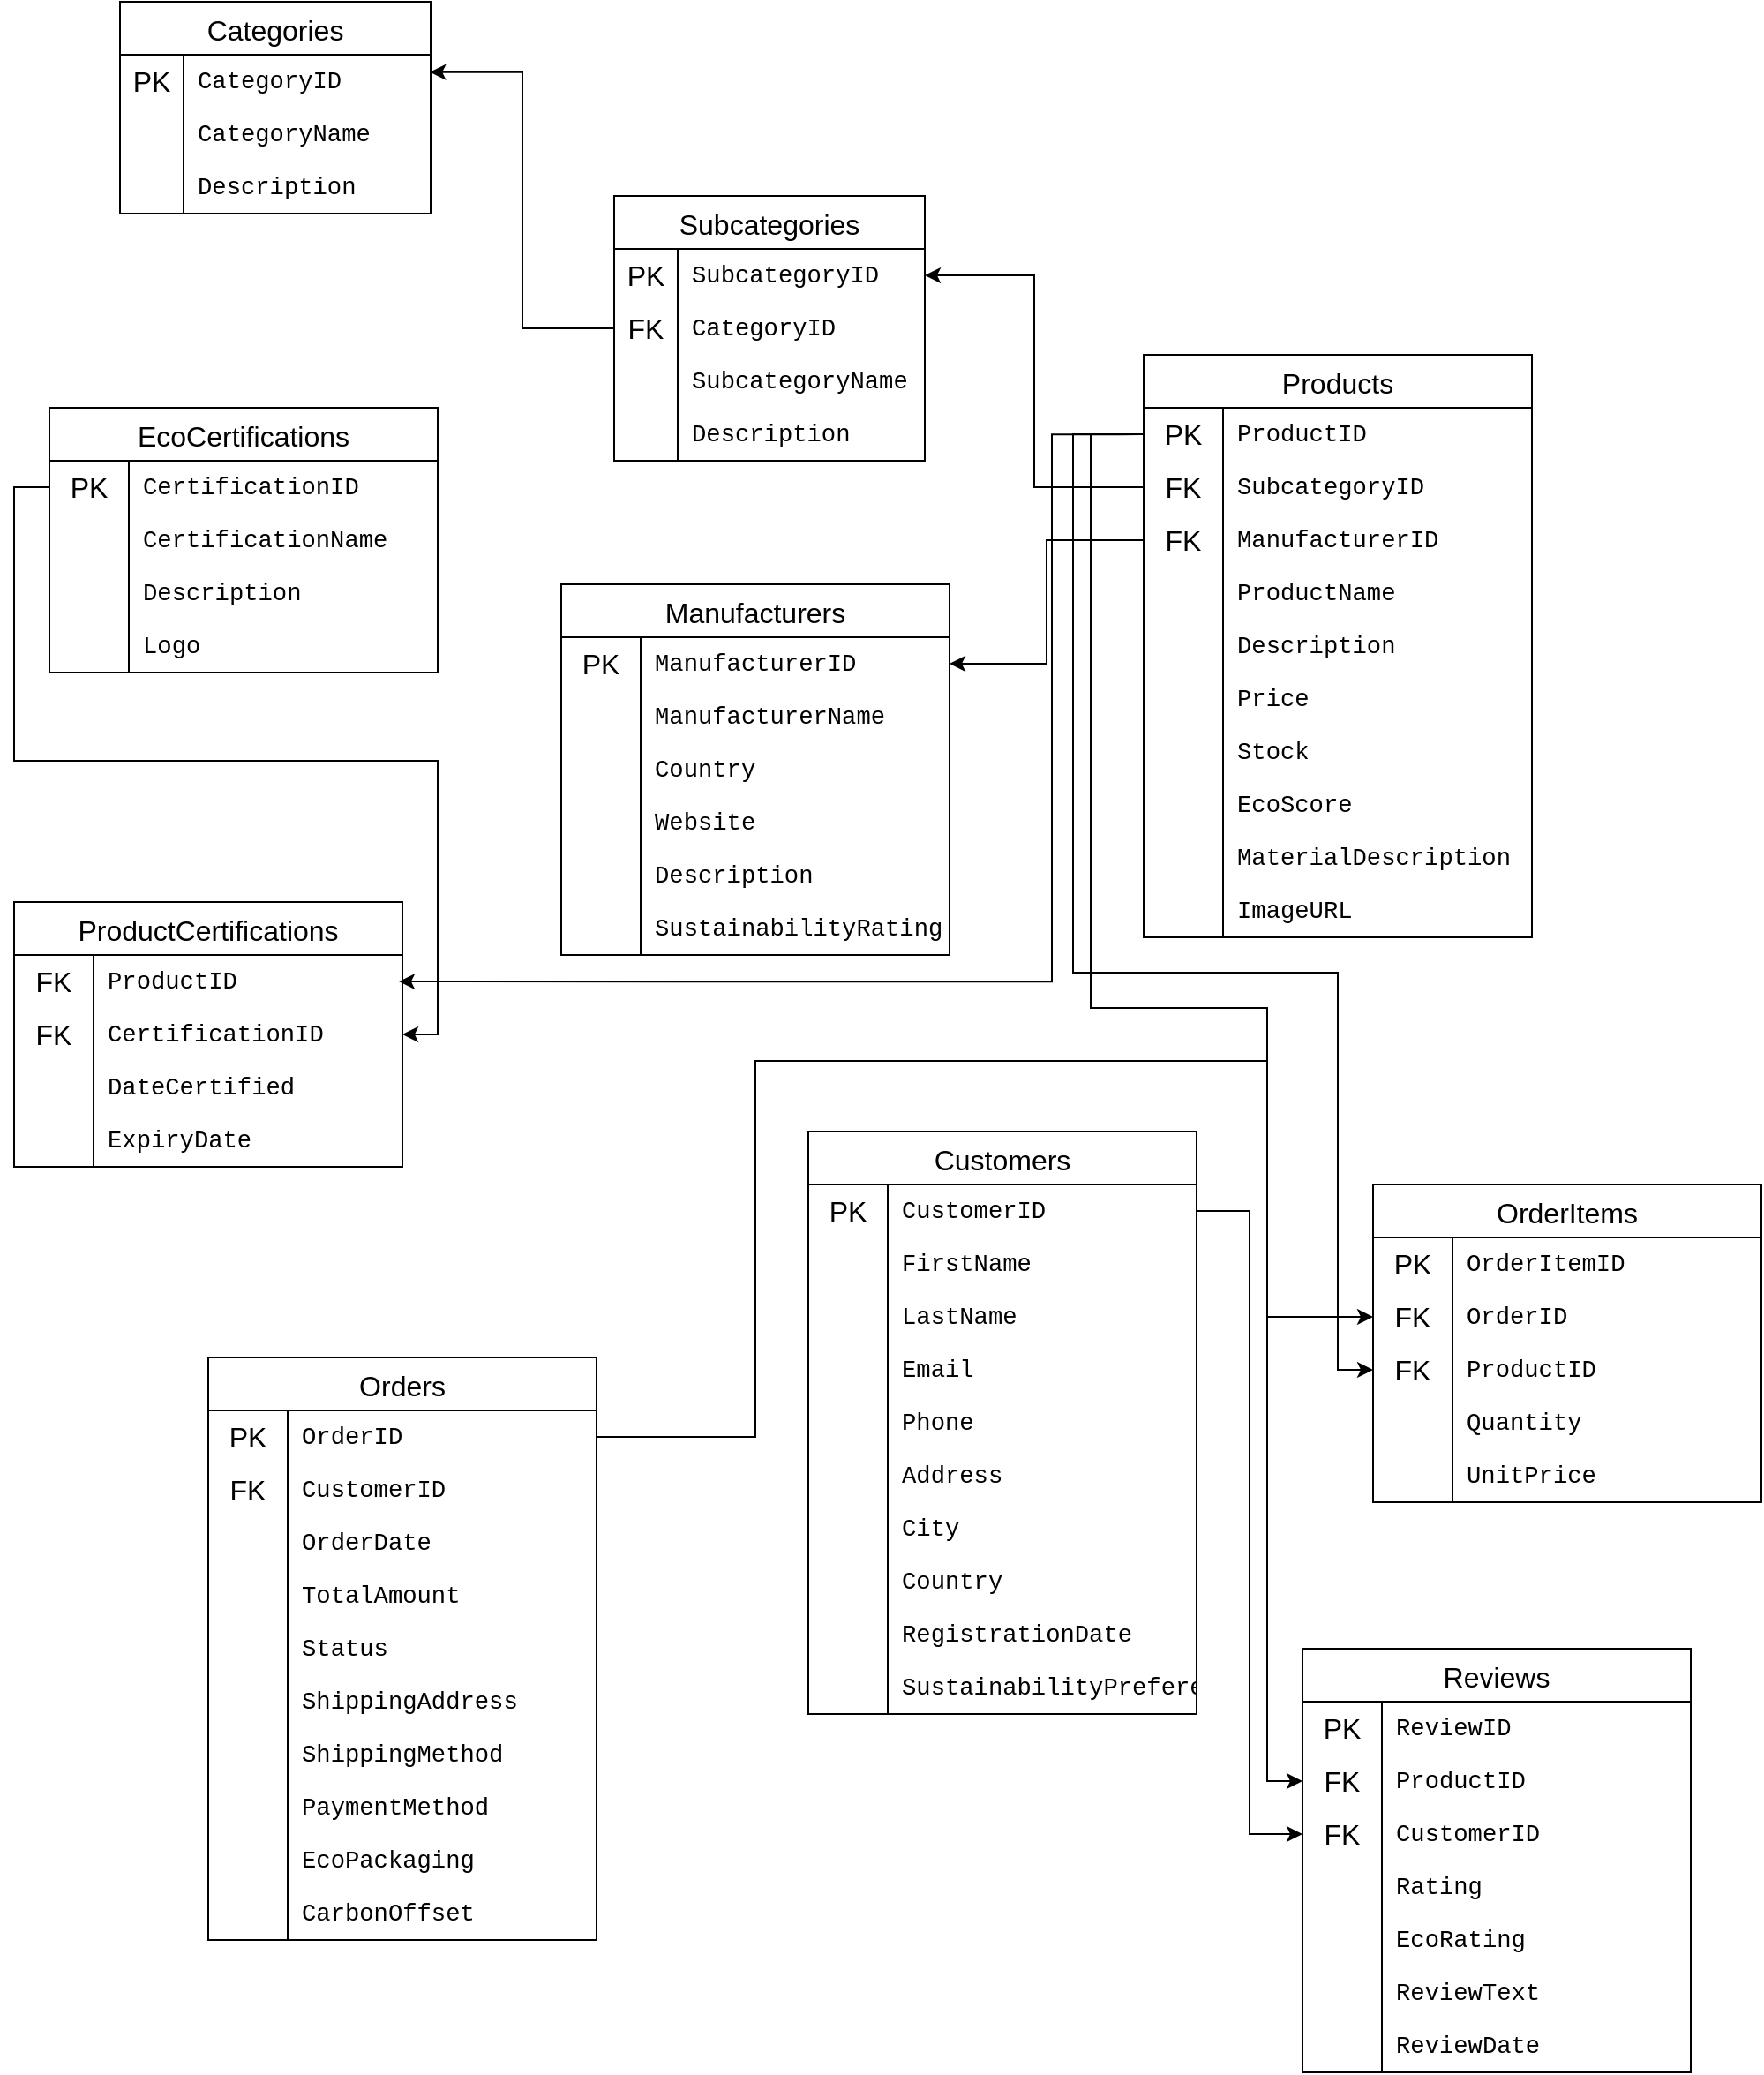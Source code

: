 <mxfile version="27.1.4" pages="2">
  <diagram name="OLTP" id="trvuKIlH_mITWjAsry1c">
    <mxGraphModel dx="634" dy="828" grid="1" gridSize="10" guides="1" tooltips="1" connect="1" arrows="1" fold="1" page="1" pageScale="1" pageWidth="827" pageHeight="1169" math="0" shadow="0">
      <root>
        <mxCell id="0" />
        <mxCell id="1" parent="0" />
        <mxCell id="cjcViyHrXls5Mh6-5D8i-2" value="Categories" style="shape=table;startSize=30;container=1;collapsible=0;childLayout=tableLayout;fixedRows=1;rowLines=0;fontStyle=0;strokeColor=default;fontSize=16;shadow=0;fontColor=default;labelBackgroundColor=none;" parent="1" vertex="1">
          <mxGeometry x="430" y="640" width="176" height="120" as="geometry" />
        </mxCell>
        <mxCell id="cjcViyHrXls5Mh6-5D8i-3" value="" style="shape=tableRow;horizontal=0;startSize=0;swimlaneHead=0;swimlaneBody=0;top=0;left=0;bottom=0;right=0;collapsible=0;dropTarget=0;fillColor=none;points=[[0,0.5],[1,0.5]];portConstraint=eastwest;strokeColor=inherit;fontSize=16;shadow=0;fontColor=default;labelBackgroundColor=none;" parent="cjcViyHrXls5Mh6-5D8i-2" vertex="1">
          <mxGeometry y="30" width="176" height="30" as="geometry" />
        </mxCell>
        <mxCell id="cjcViyHrXls5Mh6-5D8i-4" value="PK" style="shape=partialRectangle;html=1;whiteSpace=wrap;connectable=0;fillColor=none;top=0;left=0;bottom=0;right=0;overflow=hidden;pointerEvents=1;strokeColor=inherit;fontSize=16;shadow=0;fontColor=default;labelBackgroundColor=none;" parent="cjcViyHrXls5Mh6-5D8i-3" vertex="1">
          <mxGeometry width="36" height="30" as="geometry">
            <mxRectangle width="36" height="30" as="alternateBounds" />
          </mxGeometry>
        </mxCell>
        <mxCell id="cjcViyHrXls5Mh6-5D8i-5" value="&lt;pre style=&quot;box-sizing: border-box; font-family: var(--fontStack-monospace, ui-monospace, SFMono-Regular, SF Mono, Menlo, Consolas, Liberation Mono, monospace); font-size: 13.6px; outline: currentcolor; overflow-wrap: normal; overflow: auto; line-height: 1.45; caret-color: rgb(240, 246, 252); background-position: 0% 0%; margin-top: 0px !important; margin-bottom: 0px !important; padding: var(--base-size-16) var(--base-size-24) !important; border-radius: 0px !important; background-image: none !important; background-size: auto !important; background-repeat: repeat !important; background-attachment: scroll !important; background-origin: padding-box !important; background-clip: border-box !important;&quot; tabindex=&quot;0&quot; class=&quot;CodeBlock-module__code--KUcqT&quot;&gt;&lt;pre style=&quot;box-sizing: border-box; font-family: var(--fontStack-monospace, ui-monospace, SFMono-Regular, SF Mono, Menlo, Consolas, Liberation Mono, monospace); font-size: 13.6px; outline: currentcolor; overflow-wrap: normal; overflow: auto; line-height: 1.45; background-position: 0% 0%; caret-color: rgb(240, 246, 252); margin-top: 0px !important; margin-bottom: 0px !important; padding: var(--base-size-16) var(--base-size-24) !important; border-radius: 0px !important; background-image: none !important; background-size: auto !important; background-repeat: repeat !important; background-attachment: scroll !important; background-origin: padding-box !important; background-clip: border-box !important;&quot; tabindex=&quot;0&quot; class=&quot;CodeBlock-module__code--KUcqT&quot;&gt;&lt;code style=&quot;box-sizing: border-box; font-family: var(--fontStack-monospace, ui-monospace, SFMono-Regular, SF Mono, Menlo, Consolas, Liberation Mono, monospace); font-size: var(--text-body-size-medium); padding: 0px; margin: 0px; background-image: none; background-position: 0% 0%; background-size: auto; background-repeat: repeat; background-attachment: scroll; background-origin: padding-box; background-clip: border-box; border-radius: 6px; word-break: normal; border: 0px; display: inline; overflow: visible; line-height: inherit; overflow-wrap: normal;&quot; class=&quot;&quot;&gt;CategoryID&lt;/code&gt;&lt;/pre&gt;&lt;/pre&gt;" style="shape=partialRectangle;html=1;whiteSpace=wrap;connectable=0;fillColor=none;top=0;left=0;bottom=0;right=0;align=left;spacingLeft=6;overflow=hidden;strokeColor=inherit;fontSize=16;shadow=0;fontColor=default;labelBackgroundColor=none;" parent="cjcViyHrXls5Mh6-5D8i-3" vertex="1">
          <mxGeometry x="36" width="140" height="30" as="geometry">
            <mxRectangle width="140" height="30" as="alternateBounds" />
          </mxGeometry>
        </mxCell>
        <mxCell id="cjcViyHrXls5Mh6-5D8i-6" value="" style="shape=tableRow;horizontal=0;startSize=0;swimlaneHead=0;swimlaneBody=0;top=0;left=0;bottom=0;right=0;collapsible=0;dropTarget=0;fillColor=none;points=[[0,0.5],[1,0.5]];portConstraint=eastwest;strokeColor=inherit;fontSize=16;shadow=0;fontColor=default;labelBackgroundColor=none;" parent="cjcViyHrXls5Mh6-5D8i-2" vertex="1">
          <mxGeometry y="60" width="176" height="30" as="geometry" />
        </mxCell>
        <mxCell id="cjcViyHrXls5Mh6-5D8i-7" value="" style="shape=partialRectangle;html=1;whiteSpace=wrap;connectable=0;fillColor=none;top=0;left=0;bottom=0;right=0;overflow=hidden;strokeColor=inherit;fontSize=16;shadow=0;fontColor=default;labelBackgroundColor=none;" parent="cjcViyHrXls5Mh6-5D8i-6" vertex="1">
          <mxGeometry width="36" height="30" as="geometry">
            <mxRectangle width="36" height="30" as="alternateBounds" />
          </mxGeometry>
        </mxCell>
        <mxCell id="cjcViyHrXls5Mh6-5D8i-8" value="&lt;pre style=&quot;box-sizing: border-box; font-family: var(--fontStack-monospace, ui-monospace, SFMono-Regular, SF Mono, Menlo, Consolas, Liberation Mono, monospace); font-size: 13.6px; outline: currentcolor; overflow-wrap: normal; overflow: auto; line-height: 1.45; caret-color: rgb(240, 246, 252); background-position: 0% 0%; margin-top: 0px !important; margin-bottom: 0px !important; padding: var(--base-size-16) var(--base-size-24) !important; border-radius: 0px !important; background-image: none !important; background-size: auto !important; background-repeat: repeat !important; background-attachment: scroll !important; background-origin: padding-box !important; background-clip: border-box !important;&quot; tabindex=&quot;0&quot; class=&quot;CodeBlock-module__code--KUcqT&quot;&gt;&lt;code style=&quot;box-sizing: border-box; font-family: var(--fontStack-monospace, ui-monospace, SFMono-Regular, SF Mono, Menlo, Consolas, Liberation Mono, monospace); font-size: var(--text-body-size-medium); padding: 0px; margin: 0px; background-image: none; background-position: 0% 0%; background-size: auto; background-repeat: repeat; background-attachment: scroll; background-origin: padding-box; background-clip: border-box; border-radius: 6px; word-break: normal; border: 0px; display: inline; overflow: visible; line-height: inherit; overflow-wrap: normal;&quot; class=&quot;&quot;&gt;CategoryName&lt;/code&gt;&lt;/pre&gt;" style="shape=partialRectangle;html=1;whiteSpace=wrap;connectable=0;fillColor=none;top=0;left=0;bottom=0;right=0;align=left;spacingLeft=6;overflow=hidden;strokeColor=inherit;fontSize=16;shadow=0;fontColor=default;labelBackgroundColor=none;" parent="cjcViyHrXls5Mh6-5D8i-6" vertex="1">
          <mxGeometry x="36" width="140" height="30" as="geometry">
            <mxRectangle width="140" height="30" as="alternateBounds" />
          </mxGeometry>
        </mxCell>
        <mxCell id="cjcViyHrXls5Mh6-5D8i-9" value="" style="shape=tableRow;horizontal=0;startSize=0;swimlaneHead=0;swimlaneBody=0;top=0;left=0;bottom=0;right=0;collapsible=0;dropTarget=0;fillColor=none;points=[[0,0.5],[1,0.5]];portConstraint=eastwest;strokeColor=inherit;fontSize=16;shadow=0;fontColor=default;labelBackgroundColor=none;" parent="cjcViyHrXls5Mh6-5D8i-2" vertex="1">
          <mxGeometry y="90" width="176" height="30" as="geometry" />
        </mxCell>
        <mxCell id="cjcViyHrXls5Mh6-5D8i-10" value="" style="shape=partialRectangle;html=1;whiteSpace=wrap;connectable=0;fillColor=none;top=0;left=0;bottom=0;right=0;overflow=hidden;strokeColor=inherit;fontSize=16;shadow=0;fontColor=default;labelBackgroundColor=none;" parent="cjcViyHrXls5Mh6-5D8i-9" vertex="1">
          <mxGeometry width="36" height="30" as="geometry">
            <mxRectangle width="36" height="30" as="alternateBounds" />
          </mxGeometry>
        </mxCell>
        <mxCell id="cjcViyHrXls5Mh6-5D8i-11" value="&lt;pre style=&quot;box-sizing: border-box; font-family: var(--fontStack-monospace, ui-monospace, SFMono-Regular, SF Mono, Menlo, Consolas, Liberation Mono, monospace); font-size: 13.6px; outline: currentcolor; overflow-wrap: normal; overflow: auto; line-height: 1.45; caret-color: rgb(240, 246, 252); background-position: 0% 0%; margin-top: 0px !important; margin-bottom: 0px !important; padding: var(--base-size-16) var(--base-size-24) !important; border-radius: 0px !important; background-image: none !important; background-size: auto !important; background-repeat: repeat !important; background-attachment: scroll !important; background-origin: padding-box !important; background-clip: border-box !important;&quot; tabindex=&quot;0&quot; class=&quot;CodeBlock-module__code--KUcqT&quot;&gt;&lt;code style=&quot;box-sizing: border-box; font-family: var(--fontStack-monospace, ui-monospace, SFMono-Regular, SF Mono, Menlo, Consolas, Liberation Mono, monospace); font-size: var(--text-body-size-medium); padding: 0px; margin: 0px; background-image: none; background-position: 0% 0%; background-size: auto; background-repeat: repeat; background-attachment: scroll; background-origin: padding-box; background-clip: border-box; border-radius: 6px; word-break: normal; border: 0px; display: inline; overflow: visible; line-height: inherit; overflow-wrap: normal;&quot; class=&quot;&quot;&gt;Description&lt;/code&gt;&lt;/pre&gt;" style="shape=partialRectangle;html=1;whiteSpace=wrap;connectable=0;fillColor=none;top=0;left=0;bottom=0;right=0;align=left;spacingLeft=6;overflow=hidden;strokeColor=inherit;fontSize=16;shadow=0;fontColor=default;labelBackgroundColor=none;" parent="cjcViyHrXls5Mh6-5D8i-9" vertex="1">
          <mxGeometry x="36" width="140" height="30" as="geometry">
            <mxRectangle width="140" height="30" as="alternateBounds" />
          </mxGeometry>
        </mxCell>
        <mxCell id="cjcViyHrXls5Mh6-5D8i-169" value="Subcategories" style="shape=table;startSize=30;container=1;collapsible=0;childLayout=tableLayout;fixedRows=1;rowLines=0;fontStyle=0;strokeColor=default;fontSize=16;shadow=0;fontColor=default;labelBackgroundColor=none;" parent="1" vertex="1">
          <mxGeometry x="710" y="750" width="176" height="150" as="geometry" />
        </mxCell>
        <mxCell id="cjcViyHrXls5Mh6-5D8i-170" value="" style="shape=tableRow;horizontal=0;startSize=0;swimlaneHead=0;swimlaneBody=0;top=0;left=0;bottom=0;right=0;collapsible=0;dropTarget=0;fillColor=none;points=[[0,0.5],[1,0.5]];portConstraint=eastwest;strokeColor=inherit;fontSize=16;shadow=0;fontColor=default;labelBackgroundColor=none;" parent="cjcViyHrXls5Mh6-5D8i-169" vertex="1">
          <mxGeometry y="30" width="176" height="30" as="geometry" />
        </mxCell>
        <mxCell id="cjcViyHrXls5Mh6-5D8i-171" value="PK" style="shape=partialRectangle;html=1;whiteSpace=wrap;connectable=0;fillColor=none;top=0;left=0;bottom=0;right=0;overflow=hidden;pointerEvents=1;strokeColor=inherit;fontSize=16;shadow=0;fontColor=default;labelBackgroundColor=none;" parent="cjcViyHrXls5Mh6-5D8i-170" vertex="1">
          <mxGeometry width="36" height="30" as="geometry">
            <mxRectangle width="36" height="30" as="alternateBounds" />
          </mxGeometry>
        </mxCell>
        <mxCell id="cjcViyHrXls5Mh6-5D8i-172" value="&lt;pre style=&quot;box-sizing: border-box; font-family: var(--fontStack-monospace, ui-monospace, SFMono-Regular, SF Mono, Menlo, Consolas, Liberation Mono, monospace); font-size: 13.6px; outline: currentcolor; overflow-wrap: normal; overflow: auto; line-height: 1.45; caret-color: rgb(240, 246, 252); background-position: 0% 0%; margin-top: 0px !important; margin-bottom: 0px !important; padding: var(--base-size-16) var(--base-size-24) !important; border-radius: 0px !important; background-image: none !important; background-size: auto !important; background-repeat: repeat !important; background-attachment: scroll !important; background-origin: padding-box !important; background-clip: border-box !important;&quot; tabindex=&quot;0&quot; class=&quot;CodeBlock-module__code--KUcqT&quot;&gt;&lt;pre style=&quot;box-sizing: border-box; font-family: var(--fontStack-monospace, ui-monospace, SFMono-Regular, SF Mono, Menlo, Consolas, Liberation Mono, monospace); font-size: 13.6px; outline: currentcolor; overflow-wrap: normal; overflow: auto; line-height: 1.45; caret-color: rgb(240, 246, 252); background-position: 0% 0%; margin-top: 0px !important; margin-bottom: 0px !important; padding: var(--base-size-16) var(--base-size-24) !important; border-radius: 0px !important; background-image: none !important; background-size: auto !important; background-repeat: repeat !important; background-attachment: scroll !important; background-origin: padding-box !important; background-clip: border-box !important;&quot; tabindex=&quot;0&quot; class=&quot;CodeBlock-module__code--KUcqT&quot;&gt;&lt;code style=&quot;box-sizing: border-box; font-family: var(--fontStack-monospace, ui-monospace, SFMono-Regular, SF Mono, Menlo, Consolas, Liberation Mono, monospace); font-size: var(--text-body-size-medium); padding: 0px; margin: 0px; background-image: none; background-position: 0% 0%; background-size: auto; background-repeat: repeat; background-attachment: scroll; background-origin: padding-box; background-clip: border-box; border-radius: 6px; word-break: normal; border: 0px; display: inline; overflow: visible; line-height: inherit; overflow-wrap: normal;&quot; class=&quot;&quot;&gt;SubcategoryID&lt;/code&gt;&lt;/pre&gt;&lt;/pre&gt;" style="shape=partialRectangle;html=1;whiteSpace=wrap;connectable=0;fillColor=none;top=0;left=0;bottom=0;right=0;align=left;spacingLeft=6;overflow=hidden;strokeColor=inherit;fontSize=16;shadow=0;fontColor=default;labelBackgroundColor=none;" parent="cjcViyHrXls5Mh6-5D8i-170" vertex="1">
          <mxGeometry x="36" width="140" height="30" as="geometry">
            <mxRectangle width="140" height="30" as="alternateBounds" />
          </mxGeometry>
        </mxCell>
        <mxCell id="cjcViyHrXls5Mh6-5D8i-173" value="" style="shape=tableRow;horizontal=0;startSize=0;swimlaneHead=0;swimlaneBody=0;top=0;left=0;bottom=0;right=0;collapsible=0;dropTarget=0;fillColor=none;points=[[0,0.5],[1,0.5]];portConstraint=eastwest;strokeColor=inherit;fontSize=16;shadow=0;fontColor=default;labelBackgroundColor=none;" parent="cjcViyHrXls5Mh6-5D8i-169" vertex="1">
          <mxGeometry y="60" width="176" height="30" as="geometry" />
        </mxCell>
        <mxCell id="cjcViyHrXls5Mh6-5D8i-174" value="FK" style="shape=partialRectangle;html=1;whiteSpace=wrap;connectable=0;fillColor=none;top=0;left=0;bottom=0;right=0;overflow=hidden;strokeColor=inherit;fontSize=16;shadow=0;fontColor=default;labelBackgroundColor=none;" parent="cjcViyHrXls5Mh6-5D8i-173" vertex="1">
          <mxGeometry width="36" height="30" as="geometry">
            <mxRectangle width="36" height="30" as="alternateBounds" />
          </mxGeometry>
        </mxCell>
        <mxCell id="cjcViyHrXls5Mh6-5D8i-175" value="&lt;pre style=&quot;box-sizing: border-box; font-family: var(--fontStack-monospace, ui-monospace, SFMono-Regular, SF Mono, Menlo, Consolas, Liberation Mono, monospace); font-size: 13.6px; outline: currentcolor; overflow-wrap: normal; overflow: auto; line-height: 1.45; caret-color: rgb(240, 246, 252); background-position: 0% 0%; margin-top: 0px !important; margin-bottom: 0px !important; padding: var(--base-size-16) var(--base-size-24) !important; border-radius: 0px !important; background-image: none !important; background-size: auto !important; background-repeat: repeat !important; background-attachment: scroll !important; background-origin: padding-box !important; background-clip: border-box !important;&quot; tabindex=&quot;0&quot; class=&quot;CodeBlock-module__code--KUcqT&quot;&gt;&lt;pre style=&quot;box-sizing: border-box; font-family: var(--fontStack-monospace, ui-monospace, SFMono-Regular, SF Mono, Menlo, Consolas, Liberation Mono, monospace); font-size: 13.6px; outline: currentcolor; overflow-wrap: normal; overflow: auto; line-height: 1.45; caret-color: rgb(240, 246, 252); background-position: 0% 0%; margin-top: 0px !important; margin-bottom: 0px !important; padding: var(--base-size-16) var(--base-size-24) !important; border-radius: 0px !important; background-image: none !important; background-size: auto !important; background-repeat: repeat !important; background-attachment: scroll !important; background-origin: padding-box !important; background-clip: border-box !important;&quot; tabindex=&quot;0&quot; class=&quot;CodeBlock-module__code--KUcqT&quot;&gt;&lt;code style=&quot;box-sizing: border-box; font-family: var(--fontStack-monospace, ui-monospace, SFMono-Regular, SF Mono, Menlo, Consolas, Liberation Mono, monospace); font-size: var(--text-body-size-medium); padding: 0px; margin: 0px; background-image: none; background-position: 0% 0%; background-size: auto; background-repeat: repeat; background-attachment: scroll; background-origin: padding-box; background-clip: border-box; border-radius: 6px; word-break: normal; border: 0px; display: inline; overflow: visible; line-height: inherit; overflow-wrap: normal;&quot; class=&quot;&quot;&gt;CategoryID&lt;/code&gt;&lt;/pre&gt;&lt;/pre&gt;" style="shape=partialRectangle;html=1;whiteSpace=wrap;connectable=0;fillColor=none;top=0;left=0;bottom=0;right=0;align=left;spacingLeft=6;overflow=hidden;strokeColor=inherit;fontSize=16;shadow=0;fontColor=default;labelBackgroundColor=none;" parent="cjcViyHrXls5Mh6-5D8i-173" vertex="1">
          <mxGeometry x="36" width="140" height="30" as="geometry">
            <mxRectangle width="140" height="30" as="alternateBounds" />
          </mxGeometry>
        </mxCell>
        <mxCell id="cjcViyHrXls5Mh6-5D8i-207" value="" style="shape=tableRow;horizontal=0;startSize=0;swimlaneHead=0;swimlaneBody=0;top=0;left=0;bottom=0;right=0;collapsible=0;dropTarget=0;fillColor=none;points=[[0,0.5],[1,0.5]];portConstraint=eastwest;strokeColor=inherit;fontSize=16;shadow=0;fontColor=default;labelBackgroundColor=none;" parent="cjcViyHrXls5Mh6-5D8i-169" vertex="1">
          <mxGeometry y="90" width="176" height="30" as="geometry" />
        </mxCell>
        <mxCell id="cjcViyHrXls5Mh6-5D8i-208" value="" style="shape=partialRectangle;html=1;whiteSpace=wrap;connectable=0;fillColor=none;top=0;left=0;bottom=0;right=0;overflow=hidden;pointerEvents=1;strokeColor=inherit;fontSize=16;shadow=0;fontColor=default;labelBackgroundColor=none;" parent="cjcViyHrXls5Mh6-5D8i-207" vertex="1">
          <mxGeometry width="36" height="30" as="geometry">
            <mxRectangle width="36" height="30" as="alternateBounds" />
          </mxGeometry>
        </mxCell>
        <mxCell id="cjcViyHrXls5Mh6-5D8i-209" value="&lt;pre style=&quot;box-sizing: border-box; font-family: var(--fontStack-monospace, ui-monospace, SFMono-Regular, SF Mono, Menlo, Consolas, Liberation Mono, monospace); font-size: 13.6px; outline: currentcolor; overflow-wrap: normal; overflow: auto; line-height: 1.45; caret-color: rgb(240, 246, 252); background-position: 0% 0%; margin-top: 0px !important; margin-bottom: 0px !important; padding: var(--base-size-16) var(--base-size-24) !important; border-radius: 0px !important; background-image: none !important; background-size: auto !important; background-repeat: repeat !important; background-attachment: scroll !important; background-origin: padding-box !important; background-clip: border-box !important;&quot; tabindex=&quot;0&quot; class=&quot;CodeBlock-module__code--KUcqT&quot;&gt;&lt;pre style=&quot;box-sizing: border-box; font-family: var(--fontStack-monospace, ui-monospace, SFMono-Regular, SF Mono, Menlo, Consolas, Liberation Mono, monospace); font-size: 13.6px; outline: currentcolor; overflow-wrap: normal; overflow: auto; line-height: 1.45; caret-color: rgb(240, 246, 252); background-position: 0% 0%; margin-top: 0px !important; margin-bottom: 0px !important; padding: var(--base-size-16) var(--base-size-24) !important; border-radius: 0px !important; background-image: none !important; background-size: auto !important; background-repeat: repeat !important; background-attachment: scroll !important; background-origin: padding-box !important; background-clip: border-box !important;&quot; tabindex=&quot;0&quot; class=&quot;CodeBlock-module__code--KUcqT&quot;&gt;&lt;pre style=&quot;box-sizing: border-box; font-family: var(--fontStack-monospace, ui-monospace, SFMono-Regular, SF Mono, Menlo, Consolas, Liberation Mono, monospace); font-size: 13.6px; overflow-wrap: normal; overflow: auto; line-height: 1.45; caret-color: rgb(240, 246, 252); background-position: 0% 0%; margin-top: 0px !important; margin-bottom: 0px !important; padding: var(--base-size-16) var(--base-size-24) !important; border-radius: 0px !important; background-image: none !important; background-size: auto !important; background-repeat: repeat !important; background-attachment: scroll !important; background-origin: padding-box !important; background-clip: border-box !important;&quot; tabindex=&quot;0&quot; class=&quot;CodeBlock-module__code--KUcqT&quot;&gt;&lt;pre style=&quot;font-size: 13.6px; box-sizing: border-box; font-family: var(--fontStack-monospace, ui-monospace, SFMono-Regular, SF Mono, Menlo, Consolas, Liberation Mono, monospace); overflow-wrap: normal; overflow: auto; line-height: 1.45; background-position: 0% 0%; caret-color: rgb(240, 246, 252); margin-top: 0px !important; margin-bottom: 0px !important; padding: var(--base-size-16) var(--base-size-24) !important; border-radius: 0px !important; background-image: none !important; background-size: auto !important; background-repeat: repeat !important; background-attachment: scroll !important; background-origin: padding-box !important; background-clip: border-box !important;&quot; tabindex=&quot;0&quot; class=&quot;CodeBlock-module__code--KUcqT&quot;&gt;&lt;pre style=&quot;box-sizing: border-box; font-family: var(--fontStack-monospace, ui-monospace, SFMono-Regular, SF Mono, Menlo, Consolas, Liberation Mono, monospace); font-size: 13.6px; overflow-wrap: normal; overflow: auto; line-height: 1.45; caret-color: rgb(240, 246, 252); background-position: 0% 0%; margin-top: 0px !important; margin-bottom: 0px !important; padding: var(--base-size-16) var(--base-size-24) !important; border-radius: 0px !important; background-image: none !important; background-size: auto !important; background-repeat: repeat !important; background-attachment: scroll !important; background-origin: padding-box !important; background-clip: border-box !important;&quot; tabindex=&quot;0&quot; class=&quot;CodeBlock-module__code--KUcqT&quot;&gt;&lt;code style=&quot;box-sizing: border-box; font-family: var(--fontStack-monospace, ui-monospace, SFMono-Regular, SF Mono, Menlo, Consolas, Liberation Mono, monospace); font-size: var(--text-body-size-medium); padding: 0px; margin: 0px; background-image: none; background-position: 0% 0%; background-size: auto; background-repeat: repeat; background-attachment: scroll; background-origin: padding-box; background-clip: border-box; border-radius: 6px; word-break: normal; border: 0px; display: inline; overflow: visible; line-height: inherit; overflow-wrap: normal;&quot; class=&quot;&quot;&gt;SubcategoryName&lt;/code&gt;&lt;/pre&gt;&lt;/pre&gt;&lt;/pre&gt;&lt;/pre&gt;&lt;/pre&gt;" style="shape=partialRectangle;html=1;whiteSpace=wrap;connectable=0;fillColor=none;top=0;left=0;bottom=0;right=0;align=left;spacingLeft=6;overflow=hidden;strokeColor=inherit;fontSize=16;shadow=0;fontColor=default;labelBackgroundColor=none;" parent="cjcViyHrXls5Mh6-5D8i-207" vertex="1">
          <mxGeometry x="36" width="140" height="30" as="geometry">
            <mxRectangle width="140" height="30" as="alternateBounds" />
          </mxGeometry>
        </mxCell>
        <mxCell id="cjcViyHrXls5Mh6-5D8i-176" value="" style="shape=tableRow;horizontal=0;startSize=0;swimlaneHead=0;swimlaneBody=0;top=0;left=0;bottom=0;right=0;collapsible=0;dropTarget=0;fillColor=none;points=[[0,0.5],[1,0.5]];portConstraint=eastwest;strokeColor=inherit;fontSize=16;shadow=0;fontColor=default;labelBackgroundColor=none;" parent="cjcViyHrXls5Mh6-5D8i-169" vertex="1">
          <mxGeometry y="120" width="176" height="30" as="geometry" />
        </mxCell>
        <mxCell id="cjcViyHrXls5Mh6-5D8i-177" value="" style="shape=partialRectangle;html=1;whiteSpace=wrap;connectable=0;fillColor=none;top=0;left=0;bottom=0;right=0;overflow=hidden;strokeColor=inherit;fontSize=16;shadow=0;fontColor=default;labelBackgroundColor=none;" parent="cjcViyHrXls5Mh6-5D8i-176" vertex="1">
          <mxGeometry width="36" height="30" as="geometry">
            <mxRectangle width="36" height="30" as="alternateBounds" />
          </mxGeometry>
        </mxCell>
        <mxCell id="cjcViyHrXls5Mh6-5D8i-178" value="&lt;pre style=&quot;box-sizing: border-box; font-family: var(--fontStack-monospace, ui-monospace, SFMono-Regular, SF Mono, Menlo, Consolas, Liberation Mono, monospace); font-size: 13.6px; outline: currentcolor; overflow-wrap: normal; overflow: auto; line-height: 1.45; caret-color: rgb(240, 246, 252); background-position: 0% 0%; margin-top: 0px !important; margin-bottom: 0px !important; padding: var(--base-size-16) var(--base-size-24) !important; border-radius: 0px !important; background-image: none !important; background-size: auto !important; background-repeat: repeat !important; background-attachment: scroll !important; background-origin: padding-box !important; background-clip: border-box !important;&quot; tabindex=&quot;0&quot; class=&quot;CodeBlock-module__code--KUcqT&quot;&gt;&lt;pre style=&quot;box-sizing: border-box; font-family: var(--fontStack-monospace, ui-monospace, SFMono-Regular, SF Mono, Menlo, Consolas, Liberation Mono, monospace); font-size: 13.6px; overflow-wrap: normal; overflow: auto; line-height: 1.45; caret-color: rgb(240, 246, 252); background-position: 0% 0%; margin-top: 0px !important; margin-bottom: 0px !important; padding: var(--base-size-16) var(--base-size-24) !important; border-radius: 0px !important; background-image: none !important; background-size: auto !important; background-repeat: repeat !important; background-attachment: scroll !important; background-origin: padding-box !important; background-clip: border-box !important;&quot; tabindex=&quot;0&quot; class=&quot;CodeBlock-module__code--KUcqT&quot;&gt;&lt;pre style=&quot;box-sizing: border-box; font-family: var(--fontStack-monospace, ui-monospace, SFMono-Regular, SF Mono, Menlo, Consolas, Liberation Mono, monospace); font-size: 13.6px; overflow-wrap: normal; overflow: auto; line-height: 1.45; caret-color: rgb(240, 246, 252); background-position: 0% 0%; margin-top: 0px !important; margin-bottom: 0px !important; padding: var(--base-size-16) var(--base-size-24) !important; border-radius: 0px !important; background-image: none !important; background-size: auto !important; background-repeat: repeat !important; background-attachment: scroll !important; background-origin: padding-box !important; background-clip: border-box !important;&quot; tabindex=&quot;0&quot; class=&quot;CodeBlock-module__code--KUcqT&quot;&gt;&lt;code style=&quot;box-sizing: border-box; font-family: var(--fontStack-monospace, ui-monospace, SFMono-Regular, SF Mono, Menlo, Consolas, Liberation Mono, monospace); font-size: var(--text-body-size-medium); padding: 0px; margin: 0px; background-image: none; background-position: 0% 0%; background-size: auto; background-repeat: repeat; background-attachment: scroll; background-origin: padding-box; background-clip: border-box; border-radius: 6px; word-break: normal; border: 0px; display: inline; overflow: visible; line-height: inherit; overflow-wrap: normal;&quot; class=&quot;&quot;&gt;Description&lt;/code&gt;&lt;/pre&gt;&lt;/pre&gt;&lt;/pre&gt;" style="shape=partialRectangle;html=1;whiteSpace=wrap;connectable=0;fillColor=none;top=0;left=0;bottom=0;right=0;align=left;spacingLeft=6;overflow=hidden;strokeColor=inherit;fontSize=16;shadow=0;fontColor=default;labelBackgroundColor=none;" parent="cjcViyHrXls5Mh6-5D8i-176" vertex="1">
          <mxGeometry x="36" width="140" height="30" as="geometry">
            <mxRectangle width="140" height="30" as="alternateBounds" />
          </mxGeometry>
        </mxCell>
        <mxCell id="cjcViyHrXls5Mh6-5D8i-179" style="edgeStyle=orthogonalEdgeStyle;rounded=0;orthogonalLoop=1;jettySize=auto;html=1;entryX=0.998;entryY=0.329;entryDx=0;entryDy=0;entryPerimeter=0;shadow=0;fontColor=default;labelBackgroundColor=none;" parent="1" source="cjcViyHrXls5Mh6-5D8i-173" target="cjcViyHrXls5Mh6-5D8i-3" edge="1">
          <mxGeometry relative="1" as="geometry" />
        </mxCell>
        <mxCell id="cjcViyHrXls5Mh6-5D8i-223" value="EcoCertifications" style="shape=table;startSize=30;container=1;collapsible=0;childLayout=tableLayout;fixedRows=1;rowLines=0;fontStyle=0;strokeColor=default;fontSize=16;shadow=0;fontColor=default;labelBackgroundColor=none;" parent="1" vertex="1">
          <mxGeometry x="390" y="870" width="220" height="150" as="geometry" />
        </mxCell>
        <mxCell id="cjcViyHrXls5Mh6-5D8i-224" value="" style="shape=tableRow;horizontal=0;startSize=0;swimlaneHead=0;swimlaneBody=0;top=0;left=0;bottom=0;right=0;collapsible=0;dropTarget=0;fillColor=none;points=[[0,0.5],[1,0.5]];portConstraint=eastwest;strokeColor=inherit;fontSize=16;shadow=0;fontColor=default;labelBackgroundColor=none;" parent="cjcViyHrXls5Mh6-5D8i-223" vertex="1">
          <mxGeometry y="30" width="220" height="30" as="geometry" />
        </mxCell>
        <mxCell id="cjcViyHrXls5Mh6-5D8i-225" value="PK" style="shape=partialRectangle;html=1;whiteSpace=wrap;connectable=0;fillColor=none;top=0;left=0;bottom=0;right=0;overflow=hidden;pointerEvents=1;strokeColor=inherit;fontSize=16;shadow=0;fontColor=default;labelBackgroundColor=none;" parent="cjcViyHrXls5Mh6-5D8i-224" vertex="1">
          <mxGeometry width="45" height="30" as="geometry">
            <mxRectangle width="45" height="30" as="alternateBounds" />
          </mxGeometry>
        </mxCell>
        <mxCell id="cjcViyHrXls5Mh6-5D8i-226" value="&lt;pre style=&quot;box-sizing: border-box; font-family: var(--fontStack-monospace, ui-monospace, SFMono-Regular, SF Mono, Menlo, Consolas, Liberation Mono, monospace); font-size: 13.6px; outline: currentcolor; overflow-wrap: normal; overflow: auto; line-height: 1.45; caret-color: rgb(240, 246, 252); background-position: 0% 0%; margin-top: 0px !important; margin-bottom: 0px !important; padding: var(--base-size-16) var(--base-size-24) !important; border-radius: 0px !important; background-image: none !important; background-size: auto !important; background-repeat: repeat !important; background-attachment: scroll !important; background-origin: padding-box !important; background-clip: border-box !important;&quot; tabindex=&quot;0&quot; class=&quot;CodeBlock-module__code--KUcqT&quot;&gt;&lt;pre style=&quot;box-sizing: border-box; font-family: var(--fontStack-monospace, ui-monospace, SFMono-Regular, SF Mono, Menlo, Consolas, Liberation Mono, monospace); font-size: 13.6px; outline: currentcolor; overflow-wrap: normal; overflow: auto; line-height: 1.45; caret-color: rgb(240, 246, 252); background-position: 0% 0%; margin-top: 0px !important; margin-bottom: 0px !important; padding: var(--base-size-16) var(--base-size-24) !important; border-radius: 0px !important; background-image: none !important; background-size: auto !important; background-repeat: repeat !important; background-attachment: scroll !important; background-origin: padding-box !important; background-clip: border-box !important;&quot; tabindex=&quot;0&quot; class=&quot;CodeBlock-module__code--KUcqT&quot;&gt;&lt;pre style=&quot;box-sizing: border-box; font-family: var(--fontStack-monospace, ui-monospace, SFMono-Regular, SF Mono, Menlo, Consolas, Liberation Mono, monospace); font-size: 13.6px; overflow-wrap: normal; overflow: auto; line-height: 1.45; caret-color: rgb(240, 246, 252); background-position: 0% 0%; margin-top: 0px !important; margin-bottom: 0px !important; padding: var(--base-size-16) var(--base-size-24) !important; border-radius: 0px !important; background-image: none !important; background-size: auto !important; background-repeat: repeat !important; background-attachment: scroll !important; background-origin: padding-box !important; background-clip: border-box !important;&quot; tabindex=&quot;0&quot; class=&quot;CodeBlock-module__code--KUcqT&quot;&gt;&lt;code style=&quot;box-sizing: border-box; font-family: var(--fontStack-monospace, ui-monospace, SFMono-Regular, SF Mono, Menlo, Consolas, Liberation Mono, monospace); font-size: var(--text-body-size-medium); padding: 0px; margin: 0px; background-image: none; background-position: 0% 0%; background-size: auto; background-repeat: repeat; background-attachment: scroll; background-origin: padding-box; background-clip: border-box; border-radius: 6px; word-break: normal; border: 0px; display: inline; overflow: visible; line-height: inherit; overflow-wrap: normal;&quot; class=&quot;&quot;&gt;CertificationID&lt;/code&gt;&lt;/pre&gt;&lt;/pre&gt;&lt;/pre&gt;" style="shape=partialRectangle;html=1;whiteSpace=wrap;connectable=0;fillColor=none;top=0;left=0;bottom=0;right=0;align=left;spacingLeft=6;overflow=hidden;strokeColor=inherit;fontSize=16;shadow=0;fontColor=default;labelBackgroundColor=none;" parent="cjcViyHrXls5Mh6-5D8i-224" vertex="1">
          <mxGeometry x="45" width="175" height="30" as="geometry">
            <mxRectangle width="175" height="30" as="alternateBounds" />
          </mxGeometry>
        </mxCell>
        <mxCell id="cjcViyHrXls5Mh6-5D8i-227" value="" style="shape=tableRow;horizontal=0;startSize=0;swimlaneHead=0;swimlaneBody=0;top=0;left=0;bottom=0;right=0;collapsible=0;dropTarget=0;fillColor=none;points=[[0,0.5],[1,0.5]];portConstraint=eastwest;strokeColor=inherit;fontSize=16;shadow=0;fontColor=default;labelBackgroundColor=none;" parent="cjcViyHrXls5Mh6-5D8i-223" vertex="1">
          <mxGeometry y="60" width="220" height="30" as="geometry" />
        </mxCell>
        <mxCell id="cjcViyHrXls5Mh6-5D8i-228" value="" style="shape=partialRectangle;html=1;whiteSpace=wrap;connectable=0;fillColor=none;top=0;left=0;bottom=0;right=0;overflow=hidden;strokeColor=inherit;fontSize=16;shadow=0;fontColor=default;labelBackgroundColor=none;" parent="cjcViyHrXls5Mh6-5D8i-227" vertex="1">
          <mxGeometry width="45" height="30" as="geometry">
            <mxRectangle width="45" height="30" as="alternateBounds" />
          </mxGeometry>
        </mxCell>
        <mxCell id="cjcViyHrXls5Mh6-5D8i-229" value="&lt;pre style=&quot;box-sizing: border-box; font-family: var(--fontStack-monospace, ui-monospace, SFMono-Regular, SF Mono, Menlo, Consolas, Liberation Mono, monospace); font-size: 13.6px; outline: currentcolor; overflow-wrap: normal; overflow: auto; line-height: 1.45; caret-color: rgb(240, 246, 252); background-position: 0% 0%; margin-top: 0px !important; margin-bottom: 0px !important; padding: var(--base-size-16) var(--base-size-24) !important; border-radius: 0px !important; background-image: none !important; background-size: auto !important; background-repeat: repeat !important; background-attachment: scroll !important; background-origin: padding-box !important; background-clip: border-box !important;&quot; tabindex=&quot;0&quot; class=&quot;CodeBlock-module__code--KUcqT&quot;&gt;&lt;pre style=&quot;box-sizing: border-box; font-family: var(--fontStack-monospace, ui-monospace, SFMono-Regular, SF Mono, Menlo, Consolas, Liberation Mono, monospace); font-size: 13.6px; outline: currentcolor; overflow-wrap: normal; overflow: auto; line-height: 1.45; caret-color: rgb(240, 246, 252); background-position: 0% 0%; margin-top: 0px !important; margin-bottom: 0px !important; padding: var(--base-size-16) var(--base-size-24) !important; border-radius: 0px !important; background-image: none !important; background-size: auto !important; background-repeat: repeat !important; background-attachment: scroll !important; background-origin: padding-box !important; background-clip: border-box !important;&quot; tabindex=&quot;0&quot; class=&quot;CodeBlock-module__code--KUcqT&quot;&gt;&lt;pre style=&quot;box-sizing: border-box; font-family: var(--fontStack-monospace, ui-monospace, SFMono-Regular, SF Mono, Menlo, Consolas, Liberation Mono, monospace); font-size: 13.6px; overflow-wrap: normal; overflow: auto; line-height: 1.45; caret-color: rgb(240, 246, 252); background-position: 0% 0%; margin-top: 0px !important; margin-bottom: 0px !important; padding: var(--base-size-16) var(--base-size-24) !important; border-radius: 0px !important; background-image: none !important; background-size: auto !important; background-repeat: repeat !important; background-attachment: scroll !important; background-origin: padding-box !important; background-clip: border-box !important;&quot; tabindex=&quot;0&quot; class=&quot;CodeBlock-module__code--KUcqT&quot;&gt;&lt;code style=&quot;box-sizing: border-box; font-family: var(--fontStack-monospace, ui-monospace, SFMono-Regular, SF Mono, Menlo, Consolas, Liberation Mono, monospace); font-size: var(--text-body-size-medium); padding: 0px; margin: 0px; background-image: none; background-position: 0% 0%; background-size: auto; background-repeat: repeat; background-attachment: scroll; background-origin: padding-box; background-clip: border-box; border-radius: 6px; word-break: normal; border: 0px; display: inline; overflow: visible; line-height: inherit; overflow-wrap: normal;&quot; class=&quot;&quot;&gt;CertificationName&lt;/code&gt;&lt;/pre&gt;&lt;/pre&gt;&lt;/pre&gt;" style="shape=partialRectangle;html=1;whiteSpace=wrap;connectable=0;fillColor=none;top=0;left=0;bottom=0;right=0;align=left;spacingLeft=6;overflow=hidden;strokeColor=inherit;fontSize=16;shadow=0;fontColor=default;labelBackgroundColor=none;" parent="cjcViyHrXls5Mh6-5D8i-227" vertex="1">
          <mxGeometry x="45" width="175" height="30" as="geometry">
            <mxRectangle width="175" height="30" as="alternateBounds" />
          </mxGeometry>
        </mxCell>
        <mxCell id="cjcViyHrXls5Mh6-5D8i-230" value="" style="shape=tableRow;horizontal=0;startSize=0;swimlaneHead=0;swimlaneBody=0;top=0;left=0;bottom=0;right=0;collapsible=0;dropTarget=0;fillColor=none;points=[[0,0.5],[1,0.5]];portConstraint=eastwest;strokeColor=inherit;fontSize=16;shadow=0;fontColor=default;labelBackgroundColor=none;" parent="cjcViyHrXls5Mh6-5D8i-223" vertex="1">
          <mxGeometry y="90" width="220" height="30" as="geometry" />
        </mxCell>
        <mxCell id="cjcViyHrXls5Mh6-5D8i-231" value="" style="shape=partialRectangle;html=1;whiteSpace=wrap;connectable=0;fillColor=none;top=0;left=0;bottom=0;right=0;overflow=hidden;pointerEvents=1;strokeColor=inherit;fontSize=16;shadow=0;fontColor=default;labelBackgroundColor=none;" parent="cjcViyHrXls5Mh6-5D8i-230" vertex="1">
          <mxGeometry width="45" height="30" as="geometry">
            <mxRectangle width="45" height="30" as="alternateBounds" />
          </mxGeometry>
        </mxCell>
        <mxCell id="cjcViyHrXls5Mh6-5D8i-232" value="&lt;pre style=&quot;box-sizing: border-box; font-family: var(--fontStack-monospace, ui-monospace, SFMono-Regular, SF Mono, Menlo, Consolas, Liberation Mono, monospace); font-size: 13.6px; outline: currentcolor; overflow-wrap: normal; overflow: auto; line-height: 1.45; caret-color: rgb(240, 246, 252); background-position: 0% 0%; margin-top: 0px !important; margin-bottom: 0px !important; padding: var(--base-size-16) var(--base-size-24) !important; border-radius: 0px !important; background-image: none !important; background-size: auto !important; background-repeat: repeat !important; background-attachment: scroll !important; background-origin: padding-box !important; background-clip: border-box !important;&quot; tabindex=&quot;0&quot; class=&quot;CodeBlock-module__code--KUcqT&quot;&gt;&lt;pre style=&quot;box-sizing: border-box; font-family: var(--fontStack-monospace, ui-monospace, SFMono-Regular, SF Mono, Menlo, Consolas, Liberation Mono, monospace); font-size: 13.6px; outline: currentcolor; overflow-wrap: normal; overflow: auto; line-height: 1.45; caret-color: rgb(240, 246, 252); background-position: 0% 0%; margin-top: 0px !important; margin-bottom: 0px !important; padding: var(--base-size-16) var(--base-size-24) !important; border-radius: 0px !important; background-image: none !important; background-size: auto !important; background-repeat: repeat !important; background-attachment: scroll !important; background-origin: padding-box !important; background-clip: border-box !important;&quot; tabindex=&quot;0&quot; class=&quot;CodeBlock-module__code--KUcqT&quot;&gt;&lt;pre style=&quot;box-sizing: border-box; font-family: var(--fontStack-monospace, ui-monospace, SFMono-Regular, SF Mono, Menlo, Consolas, Liberation Mono, monospace); font-size: 13.6px; overflow-wrap: normal; overflow: auto; line-height: 1.45; caret-color: rgb(240, 246, 252); background-position: 0% 0%; margin-top: 0px !important; margin-bottom: 0px !important; padding: var(--base-size-16) var(--base-size-24) !important; border-radius: 0px !important; background-image: none !important; background-size: auto !important; background-repeat: repeat !important; background-attachment: scroll !important; background-origin: padding-box !important; background-clip: border-box !important;&quot; tabindex=&quot;0&quot; class=&quot;CodeBlock-module__code--KUcqT&quot;&gt;&lt;pre style=&quot;font-size: 13.6px; box-sizing: border-box; font-family: var(--fontStack-monospace, ui-monospace, SFMono-Regular, SF Mono, Menlo, Consolas, Liberation Mono, monospace); overflow-wrap: normal; overflow: auto; line-height: 1.45; background-position: 0% 0%; caret-color: rgb(240, 246, 252); margin-top: 0px !important; margin-bottom: 0px !important; padding: var(--base-size-16) var(--base-size-24) !important; border-radius: 0px !important; background-image: none !important; background-size: auto !important; background-repeat: repeat !important; background-attachment: scroll !important; background-origin: padding-box !important; background-clip: border-box !important;&quot; tabindex=&quot;0&quot; class=&quot;CodeBlock-module__code--KUcqT&quot;&gt;&lt;pre style=&quot;box-sizing: border-box; font-family: var(--fontStack-monospace, ui-monospace, SFMono-Regular, SF Mono, Menlo, Consolas, Liberation Mono, monospace); font-size: 13.6px; overflow-wrap: normal; overflow: auto; line-height: 1.45; caret-color: rgb(240, 246, 252); background-position: 0% 0%; margin-top: 0px !important; margin-bottom: 0px !important; padding: var(--base-size-16) var(--base-size-24) !important; border-radius: 0px !important; background-image: none !important; background-size: auto !important; background-repeat: repeat !important; background-attachment: scroll !important; background-origin: padding-box !important; background-clip: border-box !important;&quot; tabindex=&quot;0&quot; class=&quot;CodeBlock-module__code--KUcqT&quot;&gt;&lt;pre style=&quot;box-sizing: border-box; font-family: var(--fontStack-monospace, ui-monospace, SFMono-Regular, SF Mono, Menlo, Consolas, Liberation Mono, monospace); font-size: 13.6px; overflow-wrap: normal; overflow: auto; line-height: 1.45; caret-color: rgb(240, 246, 252); background-position: 0% 0%; margin-top: 0px !important; margin-bottom: 0px !important; padding: var(--base-size-16) var(--base-size-24) !important; border-radius: 0px !important; background-image: none !important; background-size: auto !important; background-repeat: repeat !important; background-attachment: scroll !important; background-origin: padding-box !important; background-clip: border-box !important;&quot; tabindex=&quot;0&quot; class=&quot;CodeBlock-module__code--KUcqT&quot;&gt;&lt;code style=&quot;box-sizing: border-box; font-family: var(--fontStack-monospace, ui-monospace, SFMono-Regular, SF Mono, Menlo, Consolas, Liberation Mono, monospace); font-size: var(--text-body-size-medium); padding: 0px; margin: 0px; background-image: none; background-position: 0% 0%; background-size: auto; background-repeat: repeat; background-attachment: scroll; background-origin: padding-box; background-clip: border-box; border-radius: 6px; word-break: normal; border: 0px; display: inline; overflow: visible; line-height: inherit; overflow-wrap: normal;&quot; class=&quot;&quot;&gt;Description&lt;/code&gt;&lt;/pre&gt;&lt;/pre&gt;&lt;/pre&gt;&lt;/pre&gt;&lt;/pre&gt;&lt;/pre&gt;" style="shape=partialRectangle;html=1;whiteSpace=wrap;connectable=0;fillColor=none;top=0;left=0;bottom=0;right=0;align=left;spacingLeft=6;overflow=hidden;strokeColor=inherit;fontSize=16;shadow=0;fontColor=default;labelBackgroundColor=none;" parent="cjcViyHrXls5Mh6-5D8i-230" vertex="1">
          <mxGeometry x="45" width="175" height="30" as="geometry">
            <mxRectangle width="175" height="30" as="alternateBounds" />
          </mxGeometry>
        </mxCell>
        <mxCell id="cjcViyHrXls5Mh6-5D8i-233" value="" style="shape=tableRow;horizontal=0;startSize=0;swimlaneHead=0;swimlaneBody=0;top=0;left=0;bottom=0;right=0;collapsible=0;dropTarget=0;fillColor=none;points=[[0,0.5],[1,0.5]];portConstraint=eastwest;strokeColor=inherit;fontSize=16;shadow=0;fontColor=default;labelBackgroundColor=none;" parent="cjcViyHrXls5Mh6-5D8i-223" vertex="1">
          <mxGeometry y="120" width="220" height="30" as="geometry" />
        </mxCell>
        <mxCell id="cjcViyHrXls5Mh6-5D8i-234" value="" style="shape=partialRectangle;html=1;whiteSpace=wrap;connectable=0;fillColor=none;top=0;left=0;bottom=0;right=0;overflow=hidden;strokeColor=inherit;fontSize=16;shadow=0;fontColor=default;labelBackgroundColor=none;" parent="cjcViyHrXls5Mh6-5D8i-233" vertex="1">
          <mxGeometry width="45" height="30" as="geometry">
            <mxRectangle width="45" height="30" as="alternateBounds" />
          </mxGeometry>
        </mxCell>
        <mxCell id="cjcViyHrXls5Mh6-5D8i-235" value="&lt;pre style=&quot;box-sizing: border-box; font-family: var(--fontStack-monospace, ui-monospace, SFMono-Regular, SF Mono, Menlo, Consolas, Liberation Mono, monospace); font-size: 13.6px; outline: currentcolor; overflow-wrap: normal; overflow: auto; line-height: 1.45; caret-color: rgb(240, 246, 252); background-position: 0% 0%; margin-top: 0px !important; margin-bottom: 0px !important; padding: var(--base-size-16) var(--base-size-24) !important; border-radius: 0px !important; background-image: none !important; background-size: auto !important; background-repeat: repeat !important; background-attachment: scroll !important; background-origin: padding-box !important; background-clip: border-box !important;&quot; tabindex=&quot;0&quot; class=&quot;CodeBlock-module__code--KUcqT&quot;&gt;&lt;pre style=&quot;box-sizing: border-box; font-family: var(--fontStack-monospace, ui-monospace, SFMono-Regular, SF Mono, Menlo, Consolas, Liberation Mono, monospace); font-size: 13.6px; overflow-wrap: normal; overflow: auto; line-height: 1.45; caret-color: rgb(240, 246, 252); background-position: 0% 0%; margin-top: 0px !important; margin-bottom: 0px !important; padding: var(--base-size-16) var(--base-size-24) !important; border-radius: 0px !important; background-image: none !important; background-size: auto !important; background-repeat: repeat !important; background-attachment: scroll !important; background-origin: padding-box !important; background-clip: border-box !important;&quot; tabindex=&quot;0&quot; class=&quot;CodeBlock-module__code--KUcqT&quot;&gt;&lt;pre style=&quot;box-sizing: border-box; font-family: var(--fontStack-monospace, ui-monospace, SFMono-Regular, SF Mono, Menlo, Consolas, Liberation Mono, monospace); font-size: 13.6px; overflow-wrap: normal; overflow: auto; line-height: 1.45; caret-color: rgb(240, 246, 252); background-position: 0% 0%; margin-top: 0px !important; margin-bottom: 0px !important; padding: var(--base-size-16) var(--base-size-24) !important; border-radius: 0px !important; background-image: none !important; background-size: auto !important; background-repeat: repeat !important; background-attachment: scroll !important; background-origin: padding-box !important; background-clip: border-box !important;&quot; tabindex=&quot;0&quot; class=&quot;CodeBlock-module__code--KUcqT&quot;&gt;&lt;pre style=&quot;box-sizing: border-box; font-family: var(--fontStack-monospace, ui-monospace, SFMono-Regular, SF Mono, Menlo, Consolas, Liberation Mono, monospace); font-size: 13.6px; overflow-wrap: normal; overflow: auto; line-height: 1.45; caret-color: rgb(240, 246, 252); background-position: 0% 0%; margin-top: 0px !important; margin-bottom: 0px !important; padding: var(--base-size-16) var(--base-size-24) !important; border-radius: 0px !important; background-image: none !important; background-size: auto !important; background-repeat: repeat !important; background-attachment: scroll !important; background-origin: padding-box !important; background-clip: border-box !important;&quot; tabindex=&quot;0&quot; class=&quot;CodeBlock-module__code--KUcqT&quot;&gt;&lt;code style=&quot;box-sizing: border-box; font-family: var(--fontStack-monospace, ui-monospace, SFMono-Regular, SF Mono, Menlo, Consolas, Liberation Mono, monospace); font-size: var(--text-body-size-medium); padding: 0px; margin: 0px; background-image: none; background-position: 0% 0%; background-size: auto; background-repeat: repeat; background-attachment: scroll; background-origin: padding-box; background-clip: border-box; border-radius: 6px; word-break: normal; border: 0px; display: inline; overflow: visible; line-height: inherit; overflow-wrap: normal;&quot; class=&quot;&quot;&gt;Logo&lt;/code&gt;&lt;/pre&gt;&lt;/pre&gt;&lt;/pre&gt;&lt;/pre&gt;" style="shape=partialRectangle;html=1;whiteSpace=wrap;connectable=0;fillColor=none;top=0;left=0;bottom=0;right=0;align=left;spacingLeft=6;overflow=hidden;strokeColor=inherit;fontSize=16;shadow=0;fontColor=default;labelBackgroundColor=none;" parent="cjcViyHrXls5Mh6-5D8i-233" vertex="1">
          <mxGeometry x="45" width="175" height="30" as="geometry">
            <mxRectangle width="175" height="30" as="alternateBounds" />
          </mxGeometry>
        </mxCell>
        <mxCell id="cjcViyHrXls5Mh6-5D8i-236" value="Manufacturers" style="shape=table;startSize=30;container=1;collapsible=0;childLayout=tableLayout;fixedRows=1;rowLines=0;fontStyle=0;strokeColor=default;fontSize=16;shadow=0;fontColor=default;labelBackgroundColor=none;" parent="1" vertex="1">
          <mxGeometry x="680" y="970" width="220" height="210" as="geometry" />
        </mxCell>
        <mxCell id="cjcViyHrXls5Mh6-5D8i-237" value="" style="shape=tableRow;horizontal=0;startSize=0;swimlaneHead=0;swimlaneBody=0;top=0;left=0;bottom=0;right=0;collapsible=0;dropTarget=0;fillColor=none;points=[[0,0.5],[1,0.5]];portConstraint=eastwest;strokeColor=inherit;fontSize=16;shadow=0;fontColor=default;labelBackgroundColor=none;" parent="cjcViyHrXls5Mh6-5D8i-236" vertex="1">
          <mxGeometry y="30" width="220" height="30" as="geometry" />
        </mxCell>
        <mxCell id="cjcViyHrXls5Mh6-5D8i-238" value="PK" style="shape=partialRectangle;html=1;whiteSpace=wrap;connectable=0;fillColor=none;top=0;left=0;bottom=0;right=0;overflow=hidden;pointerEvents=1;strokeColor=inherit;fontSize=16;shadow=0;fontColor=default;labelBackgroundColor=none;" parent="cjcViyHrXls5Mh6-5D8i-237" vertex="1">
          <mxGeometry width="45" height="30" as="geometry">
            <mxRectangle width="45" height="30" as="alternateBounds" />
          </mxGeometry>
        </mxCell>
        <mxCell id="cjcViyHrXls5Mh6-5D8i-239" value="&lt;pre style=&quot;box-sizing: border-box; font-family: var(--fontStack-monospace, ui-monospace, SFMono-Regular, SF Mono, Menlo, Consolas, Liberation Mono, monospace); font-size: 13.6px; outline: currentcolor; overflow-wrap: normal; overflow: auto; line-height: 1.45; caret-color: rgb(240, 246, 252); background-position: 0% 0%; margin-top: 0px !important; margin-bottom: 0px !important; padding: var(--base-size-16) var(--base-size-24) !important; border-radius: 0px !important; background-image: none !important; background-size: auto !important; background-repeat: repeat !important; background-attachment: scroll !important; background-origin: padding-box !important; background-clip: border-box !important;&quot; tabindex=&quot;0&quot; class=&quot;CodeBlock-module__code--KUcqT&quot;&gt;&lt;pre style=&quot;box-sizing: border-box; font-family: var(--fontStack-monospace, ui-monospace, SFMono-Regular, SF Mono, Menlo, Consolas, Liberation Mono, monospace); font-size: 13.6px; outline: currentcolor; overflow-wrap: normal; overflow: auto; line-height: 1.45; caret-color: rgb(240, 246, 252); background-position: 0% 0%; margin-top: 0px !important; margin-bottom: 0px !important; padding: var(--base-size-16) var(--base-size-24) !important; border-radius: 0px !important; background-image: none !important; background-size: auto !important; background-repeat: repeat !important; background-attachment: scroll !important; background-origin: padding-box !important; background-clip: border-box !important;&quot; tabindex=&quot;0&quot; class=&quot;CodeBlock-module__code--KUcqT&quot;&gt;&lt;pre style=&quot;box-sizing: border-box; font-family: var(--fontStack-monospace, ui-monospace, SFMono-Regular, SF Mono, Menlo, Consolas, Liberation Mono, monospace); font-size: 13.6px; overflow-wrap: normal; overflow: auto; line-height: 1.45; caret-color: rgb(240, 246, 252); background-position: 0% 0%; margin-top: 0px !important; margin-bottom: 0px !important; padding: var(--base-size-16) var(--base-size-24) !important; border-radius: 0px !important; background-image: none !important; background-size: auto !important; background-repeat: repeat !important; background-attachment: scroll !important; background-origin: padding-box !important; background-clip: border-box !important;&quot; tabindex=&quot;0&quot; class=&quot;CodeBlock-module__code--KUcqT&quot;&gt;&lt;pre style=&quot;box-sizing: border-box; font-family: var(--fontStack-monospace, ui-monospace, SFMono-Regular, SF Mono, Menlo, Consolas, Liberation Mono, monospace); font-size: 13.6px; overflow-wrap: normal; overflow: auto; line-height: 1.45; caret-color: rgb(240, 246, 252); background-position: 0% 0%; margin-top: 0px !important; margin-bottom: 0px !important; padding: var(--base-size-16) var(--base-size-24) !important; border-radius: 0px !important; background-image: none !important; background-size: auto !important; background-repeat: repeat !important; background-attachment: scroll !important; background-origin: padding-box !important; background-clip: border-box !important;&quot; tabindex=&quot;0&quot; class=&quot;CodeBlock-module__code--KUcqT&quot;&gt;&lt;code style=&quot;box-sizing: border-box; font-family: var(--fontStack-monospace, ui-monospace, SFMono-Regular, SF Mono, Menlo, Consolas, Liberation Mono, monospace); font-size: var(--text-body-size-medium); padding: 0px; margin: 0px; background-image: none; background-position: 0% 0%; background-size: auto; background-repeat: repeat; background-attachment: scroll; background-origin: padding-box; background-clip: border-box; border-radius: 6px; word-break: normal; border: 0px; display: inline; overflow: visible; line-height: inherit; overflow-wrap: normal;&quot; class=&quot;&quot;&gt;ManufacturerID&lt;/code&gt;&lt;/pre&gt;&lt;/pre&gt;&lt;/pre&gt;&lt;/pre&gt;" style="shape=partialRectangle;html=1;whiteSpace=wrap;connectable=0;fillColor=none;top=0;left=0;bottom=0;right=0;align=left;spacingLeft=6;overflow=hidden;strokeColor=inherit;fontSize=16;shadow=0;fontColor=default;labelBackgroundColor=none;" parent="cjcViyHrXls5Mh6-5D8i-237" vertex="1">
          <mxGeometry x="45" width="175" height="30" as="geometry">
            <mxRectangle width="175" height="30" as="alternateBounds" />
          </mxGeometry>
        </mxCell>
        <mxCell id="cjcViyHrXls5Mh6-5D8i-240" value="" style="shape=tableRow;horizontal=0;startSize=0;swimlaneHead=0;swimlaneBody=0;top=0;left=0;bottom=0;right=0;collapsible=0;dropTarget=0;fillColor=none;points=[[0,0.5],[1,0.5]];portConstraint=eastwest;strokeColor=inherit;fontSize=16;shadow=0;fontColor=default;labelBackgroundColor=none;" parent="cjcViyHrXls5Mh6-5D8i-236" vertex="1">
          <mxGeometry y="60" width="220" height="30" as="geometry" />
        </mxCell>
        <mxCell id="cjcViyHrXls5Mh6-5D8i-241" value="" style="shape=partialRectangle;html=1;whiteSpace=wrap;connectable=0;fillColor=none;top=0;left=0;bottom=0;right=0;overflow=hidden;strokeColor=inherit;fontSize=16;shadow=0;fontColor=default;labelBackgroundColor=none;" parent="cjcViyHrXls5Mh6-5D8i-240" vertex="1">
          <mxGeometry width="45" height="30" as="geometry">
            <mxRectangle width="45" height="30" as="alternateBounds" />
          </mxGeometry>
        </mxCell>
        <mxCell id="cjcViyHrXls5Mh6-5D8i-242" value="&lt;pre style=&quot;box-sizing: border-box; font-family: var(--fontStack-monospace, ui-monospace, SFMono-Regular, SF Mono, Menlo, Consolas, Liberation Mono, monospace); font-size: 13.6px; outline: currentcolor; overflow-wrap: normal; overflow: auto; line-height: 1.45; caret-color: rgb(240, 246, 252); background-position: 0% 0%; margin-top: 0px !important; margin-bottom: 0px !important; padding: var(--base-size-16) var(--base-size-24) !important; border-radius: 0px !important; background-image: none !important; background-size: auto !important; background-repeat: repeat !important; background-attachment: scroll !important; background-origin: padding-box !important; background-clip: border-box !important;&quot; tabindex=&quot;0&quot; class=&quot;CodeBlock-module__code--KUcqT&quot;&gt;&lt;pre style=&quot;box-sizing: border-box; font-family: var(--fontStack-monospace, ui-monospace, SFMono-Regular, SF Mono, Menlo, Consolas, Liberation Mono, monospace); font-size: 13.6px; outline: currentcolor; overflow-wrap: normal; overflow: auto; line-height: 1.45; caret-color: rgb(240, 246, 252); background-position: 0% 0%; margin-top: 0px !important; margin-bottom: 0px !important; padding: var(--base-size-16) var(--base-size-24) !important; border-radius: 0px !important; background-image: none !important; background-size: auto !important; background-repeat: repeat !important; background-attachment: scroll !important; background-origin: padding-box !important; background-clip: border-box !important;&quot; tabindex=&quot;0&quot; class=&quot;CodeBlock-module__code--KUcqT&quot;&gt;&lt;pre style=&quot;box-sizing: border-box; font-family: var(--fontStack-monospace, ui-monospace, SFMono-Regular, SF Mono, Menlo, Consolas, Liberation Mono, monospace); font-size: 13.6px; overflow-wrap: normal; overflow: auto; line-height: 1.45; caret-color: rgb(240, 246, 252); background-position: 0% 0%; margin-top: 0px !important; margin-bottom: 0px !important; padding: var(--base-size-16) var(--base-size-24) !important; border-radius: 0px !important; background-image: none !important; background-size: auto !important; background-repeat: repeat !important; background-attachment: scroll !important; background-origin: padding-box !important; background-clip: border-box !important;&quot; tabindex=&quot;0&quot; class=&quot;CodeBlock-module__code--KUcqT&quot;&gt;&lt;pre style=&quot;box-sizing: border-box; font-family: var(--fontStack-monospace, ui-monospace, SFMono-Regular, SF Mono, Menlo, Consolas, Liberation Mono, monospace); font-size: 13.6px; overflow-wrap: normal; overflow: auto; line-height: 1.45; caret-color: rgb(240, 246, 252); background-position: 0% 0%; margin-top: 0px !important; margin-bottom: 0px !important; padding: var(--base-size-16) var(--base-size-24) !important; border-radius: 0px !important; background-image: none !important; background-size: auto !important; background-repeat: repeat !important; background-attachment: scroll !important; background-origin: padding-box !important; background-clip: border-box !important;&quot; tabindex=&quot;0&quot; class=&quot;CodeBlock-module__code--KUcqT&quot;&gt;&lt;code style=&quot;box-sizing: border-box; font-family: var(--fontStack-monospace, ui-monospace, SFMono-Regular, SF Mono, Menlo, Consolas, Liberation Mono, monospace); font-size: var(--text-body-size-medium); padding: 0px; margin: 0px; background-image: none; background-position: 0% 0%; background-size: auto; background-repeat: repeat; background-attachment: scroll; background-origin: padding-box; background-clip: border-box; border-radius: 6px; word-break: normal; border: 0px; display: inline; overflow: visible; line-height: inherit; overflow-wrap: normal;&quot; class=&quot;&quot;&gt;ManufacturerName&lt;/code&gt;&lt;/pre&gt;&lt;/pre&gt;&lt;/pre&gt;&lt;/pre&gt;" style="shape=partialRectangle;html=1;whiteSpace=wrap;connectable=0;fillColor=none;top=0;left=0;bottom=0;right=0;align=left;spacingLeft=6;overflow=hidden;strokeColor=inherit;fontSize=16;shadow=0;fontColor=default;labelBackgroundColor=none;" parent="cjcViyHrXls5Mh6-5D8i-240" vertex="1">
          <mxGeometry x="45" width="175" height="30" as="geometry">
            <mxRectangle width="175" height="30" as="alternateBounds" />
          </mxGeometry>
        </mxCell>
        <mxCell id="cjcViyHrXls5Mh6-5D8i-250" value="" style="shape=tableRow;horizontal=0;startSize=0;swimlaneHead=0;swimlaneBody=0;top=0;left=0;bottom=0;right=0;collapsible=0;dropTarget=0;fillColor=none;points=[[0,0.5],[1,0.5]];portConstraint=eastwest;strokeColor=inherit;fontSize=16;shadow=0;fontColor=default;labelBackgroundColor=none;" parent="cjcViyHrXls5Mh6-5D8i-236" vertex="1">
          <mxGeometry y="90" width="220" height="30" as="geometry" />
        </mxCell>
        <mxCell id="cjcViyHrXls5Mh6-5D8i-251" value="" style="shape=partialRectangle;html=1;whiteSpace=wrap;connectable=0;fillColor=none;top=0;left=0;bottom=0;right=0;overflow=hidden;pointerEvents=1;strokeColor=inherit;fontSize=16;shadow=0;fontColor=default;labelBackgroundColor=none;" parent="cjcViyHrXls5Mh6-5D8i-250" vertex="1">
          <mxGeometry width="45" height="30" as="geometry">
            <mxRectangle width="45" height="30" as="alternateBounds" />
          </mxGeometry>
        </mxCell>
        <mxCell id="cjcViyHrXls5Mh6-5D8i-252" value="&lt;pre style=&quot;box-sizing: border-box; font-family: var(--fontStack-monospace, ui-monospace, SFMono-Regular, SF Mono, Menlo, Consolas, Liberation Mono, monospace); font-size: 13.6px; outline: currentcolor; overflow-wrap: normal; overflow: auto; line-height: 1.45; caret-color: rgb(240, 246, 252); background-position: 0% 0%; margin-top: 0px !important; margin-bottom: 0px !important; padding: var(--base-size-16) var(--base-size-24) !important; border-radius: 0px !important; background-image: none !important; background-size: auto !important; background-repeat: repeat !important; background-attachment: scroll !important; background-origin: padding-box !important; background-clip: border-box !important;&quot; tabindex=&quot;0&quot; class=&quot;CodeBlock-module__code--KUcqT&quot;&gt;&lt;pre style=&quot;box-sizing: border-box; font-family: var(--fontStack-monospace, ui-monospace, SFMono-Regular, SF Mono, Menlo, Consolas, Liberation Mono, monospace); font-size: 13.6px; outline: currentcolor; overflow-wrap: normal; overflow: auto; line-height: 1.45; caret-color: rgb(240, 246, 252); background-position: 0% 0%; margin-top: 0px !important; margin-bottom: 0px !important; padding: var(--base-size-16) var(--base-size-24) !important; border-radius: 0px !important; background-image: none !important; background-size: auto !important; background-repeat: repeat !important; background-attachment: scroll !important; background-origin: padding-box !important; background-clip: border-box !important;&quot; tabindex=&quot;0&quot; class=&quot;CodeBlock-module__code--KUcqT&quot;&gt;&lt;pre style=&quot;box-sizing: border-box; font-family: var(--fontStack-monospace, ui-monospace, SFMono-Regular, SF Mono, Menlo, Consolas, Liberation Mono, monospace); font-size: 13.6px; overflow-wrap: normal; overflow: auto; line-height: 1.45; caret-color: rgb(240, 246, 252); background-position: 0% 0%; margin-top: 0px !important; margin-bottom: 0px !important; padding: var(--base-size-16) var(--base-size-24) !important; border-radius: 0px !important; background-image: none !important; background-size: auto !important; background-repeat: repeat !important; background-attachment: scroll !important; background-origin: padding-box !important; background-clip: border-box !important;&quot; tabindex=&quot;0&quot; class=&quot;CodeBlock-module__code--KUcqT&quot;&gt;&lt;pre style=&quot;box-sizing: border-box; font-family: var(--fontStack-monospace, ui-monospace, SFMono-Regular, SF Mono, Menlo, Consolas, Liberation Mono, monospace); font-size: 13.6px; overflow-wrap: normal; overflow: auto; line-height: 1.45; caret-color: rgb(240, 246, 252); background-position: 0% 0%; margin-top: 0px !important; margin-bottom: 0px !important; padding: var(--base-size-16) var(--base-size-24) !important; border-radius: 0px !important; background-image: none !important; background-size: auto !important; background-repeat: repeat !important; background-attachment: scroll !important; background-origin: padding-box !important; background-clip: border-box !important;&quot; tabindex=&quot;0&quot; class=&quot;CodeBlock-module__code--KUcqT&quot;&gt;&lt;pre style=&quot;box-sizing: border-box; font-family: var(--fontStack-monospace, ui-monospace, SFMono-Regular, SF Mono, Menlo, Consolas, Liberation Mono, monospace); font-size: 13.6px; overflow-wrap: normal; overflow: auto; line-height: 1.45; caret-color: rgb(240, 246, 252); background-position: 0% 0%; margin-top: 0px !important; margin-bottom: 0px !important; padding: var(--base-size-16) var(--base-size-24) !important; border-radius: 0px !important; background-image: none !important; background-size: auto !important; background-repeat: repeat !important; background-attachment: scroll !important; background-origin: padding-box !important; background-clip: border-box !important;&quot; tabindex=&quot;0&quot; class=&quot;CodeBlock-module__code--KUcqT&quot;&gt;&lt;pre style=&quot;box-sizing: border-box; font-family: var(--fontStack-monospace, ui-monospace, SFMono-Regular, SF Mono, Menlo, Consolas, Liberation Mono, monospace); font-size: 13.6px; overflow-wrap: normal; overflow: auto; line-height: 1.45; caret-color: rgb(240, 246, 252); background-position: 0% 0%; margin-top: 0px !important; margin-bottom: 0px !important; padding: var(--base-size-16) var(--base-size-24) !important; border-radius: 0px !important; background-image: none !important; background-size: auto !important; background-repeat: repeat !important; background-attachment: scroll !important; background-origin: padding-box !important; background-clip: border-box !important;&quot; tabindex=&quot;0&quot; class=&quot;CodeBlock-module__code--KUcqT&quot;&gt;&lt;code style=&quot;box-sizing: border-box; font-family: var(--fontStack-monospace, ui-monospace, SFMono-Regular, SF Mono, Menlo, Consolas, Liberation Mono, monospace); font-size: var(--text-body-size-medium); padding: 0px; margin: 0px; background-image: none; background-position: 0% 0%; background-size: auto; background-repeat: repeat; background-attachment: scroll; background-origin: padding-box; background-clip: border-box; border-radius: 6px; word-break: normal; border: 0px; display: inline; overflow: visible; line-height: inherit; overflow-wrap: normal;&quot; class=&quot;&quot;&gt;Country&lt;/code&gt;&lt;/pre&gt;&lt;/pre&gt;&lt;/pre&gt;&lt;/pre&gt;&lt;/pre&gt;&lt;/pre&gt;" style="shape=partialRectangle;html=1;whiteSpace=wrap;connectable=0;fillColor=none;top=0;left=0;bottom=0;right=0;align=left;spacingLeft=6;overflow=hidden;strokeColor=inherit;fontSize=16;shadow=0;fontColor=default;labelBackgroundColor=none;" parent="cjcViyHrXls5Mh6-5D8i-250" vertex="1">
          <mxGeometry x="45" width="175" height="30" as="geometry">
            <mxRectangle width="175" height="30" as="alternateBounds" />
          </mxGeometry>
        </mxCell>
        <mxCell id="cjcViyHrXls5Mh6-5D8i-253" value="" style="shape=tableRow;horizontal=0;startSize=0;swimlaneHead=0;swimlaneBody=0;top=0;left=0;bottom=0;right=0;collapsible=0;dropTarget=0;fillColor=none;points=[[0,0.5],[1,0.5]];portConstraint=eastwest;strokeColor=inherit;fontSize=16;shadow=0;fontColor=default;labelBackgroundColor=none;" parent="cjcViyHrXls5Mh6-5D8i-236" vertex="1">
          <mxGeometry y="120" width="220" height="30" as="geometry" />
        </mxCell>
        <mxCell id="cjcViyHrXls5Mh6-5D8i-254" value="" style="shape=partialRectangle;html=1;whiteSpace=wrap;connectable=0;fillColor=none;top=0;left=0;bottom=0;right=0;overflow=hidden;strokeColor=inherit;fontSize=16;shadow=0;fontColor=default;labelBackgroundColor=none;" parent="cjcViyHrXls5Mh6-5D8i-253" vertex="1">
          <mxGeometry width="45" height="30" as="geometry">
            <mxRectangle width="45" height="30" as="alternateBounds" />
          </mxGeometry>
        </mxCell>
        <mxCell id="cjcViyHrXls5Mh6-5D8i-255" value="&lt;pre style=&quot;box-sizing: border-box; font-family: var(--fontStack-monospace, ui-monospace, SFMono-Regular, SF Mono, Menlo, Consolas, Liberation Mono, monospace); font-size: 13.6px; outline: currentcolor; overflow-wrap: normal; overflow: auto; line-height: 1.45; caret-color: rgb(240, 246, 252); background-position: 0% 0%; margin-top: 0px !important; margin-bottom: 0px !important; padding: var(--base-size-16) var(--base-size-24) !important; border-radius: 0px !important; background-image: none !important; background-size: auto !important; background-repeat: repeat !important; background-attachment: scroll !important; background-origin: padding-box !important; background-clip: border-box !important;&quot; tabindex=&quot;0&quot; class=&quot;CodeBlock-module__code--KUcqT&quot;&gt;&lt;pre style=&quot;box-sizing: border-box; font-family: var(--fontStack-monospace, ui-monospace, SFMono-Regular, SF Mono, Menlo, Consolas, Liberation Mono, monospace); font-size: 13.6px; outline: currentcolor; overflow-wrap: normal; overflow: auto; line-height: 1.45; caret-color: rgb(240, 246, 252); background-position: 0% 0%; margin-top: 0px !important; margin-bottom: 0px !important; padding: var(--base-size-16) var(--base-size-24) !important; border-radius: 0px !important; background-image: none !important; background-size: auto !important; background-repeat: repeat !important; background-attachment: scroll !important; background-origin: padding-box !important; background-clip: border-box !important;&quot; tabindex=&quot;0&quot; class=&quot;CodeBlock-module__code--KUcqT&quot;&gt;&lt;pre style=&quot;box-sizing: border-box; font-family: var(--fontStack-monospace, ui-monospace, SFMono-Regular, SF Mono, Menlo, Consolas, Liberation Mono, monospace); font-size: 13.6px; overflow-wrap: normal; overflow: auto; line-height: 1.45; caret-color: rgb(240, 246, 252); background-position: 0% 0%; margin-top: 0px !important; margin-bottom: 0px !important; padding: var(--base-size-16) var(--base-size-24) !important; border-radius: 0px !important; background-image: none !important; background-size: auto !important; background-repeat: repeat !important; background-attachment: scroll !important; background-origin: padding-box !important; background-clip: border-box !important;&quot; tabindex=&quot;0&quot; class=&quot;CodeBlock-module__code--KUcqT&quot;&gt;&lt;pre style=&quot;box-sizing: border-box; font-family: var(--fontStack-monospace, ui-monospace, SFMono-Regular, SF Mono, Menlo, Consolas, Liberation Mono, monospace); font-size: 13.6px; overflow-wrap: normal; overflow: auto; line-height: 1.45; caret-color: rgb(240, 246, 252); background-position: 0% 0%; margin-top: 0px !important; margin-bottom: 0px !important; padding: var(--base-size-16) var(--base-size-24) !important; border-radius: 0px !important; background-image: none !important; background-size: auto !important; background-repeat: repeat !important; background-attachment: scroll !important; background-origin: padding-box !important; background-clip: border-box !important;&quot; tabindex=&quot;0&quot; class=&quot;CodeBlock-module__code--KUcqT&quot;&gt;&lt;pre style=&quot;box-sizing: border-box; font-family: var(--fontStack-monospace, ui-monospace, SFMono-Regular, SF Mono, Menlo, Consolas, Liberation Mono, monospace); font-size: 13.6px; overflow-wrap: normal; overflow: auto; line-height: 1.45; caret-color: rgb(240, 246, 252); background-position: 0% 0%; margin-top: 0px !important; margin-bottom: 0px !important; padding: var(--base-size-16) var(--base-size-24) !important; border-radius: 0px !important; background-image: none !important; background-size: auto !important; background-repeat: repeat !important; background-attachment: scroll !important; background-origin: padding-box !important; background-clip: border-box !important;&quot; tabindex=&quot;0&quot; class=&quot;CodeBlock-module__code--KUcqT&quot;&gt;&lt;pre style=&quot;box-sizing: border-box; font-family: var(--fontStack-monospace, ui-monospace, SFMono-Regular, SF Mono, Menlo, Consolas, Liberation Mono, monospace); font-size: 13.6px; overflow-wrap: normal; overflow: auto; line-height: 1.45; caret-color: rgb(240, 246, 252); background-position: 0% 0%; margin-top: 0px !important; margin-bottom: 0px !important; padding: var(--base-size-16) var(--base-size-24) !important; border-radius: 0px !important; background-image: none !important; background-size: auto !important; background-repeat: repeat !important; background-attachment: scroll !important; background-origin: padding-box !important; background-clip: border-box !important;&quot; tabindex=&quot;0&quot; class=&quot;CodeBlock-module__code--KUcqT&quot;&gt;&lt;code style=&quot;box-sizing: border-box; font-family: var(--fontStack-monospace, ui-monospace, SFMono-Regular, SF Mono, Menlo, Consolas, Liberation Mono, monospace); font-size: var(--text-body-size-medium); padding: 0px; margin: 0px; background-image: none; background-position: 0% 0%; background-size: auto; background-repeat: repeat; background-attachment: scroll; background-origin: padding-box; background-clip: border-box; border-radius: 6px; word-break: normal; border: 0px; display: inline; overflow: visible; line-height: inherit; overflow-wrap: normal;&quot; class=&quot;&quot;&gt;Website&lt;/code&gt;&lt;/pre&gt;&lt;/pre&gt;&lt;/pre&gt;&lt;/pre&gt;&lt;/pre&gt;&lt;/pre&gt;" style="shape=partialRectangle;html=1;whiteSpace=wrap;connectable=0;fillColor=none;top=0;left=0;bottom=0;right=0;align=left;spacingLeft=6;overflow=hidden;strokeColor=inherit;fontSize=16;shadow=0;fontColor=default;labelBackgroundColor=none;" parent="cjcViyHrXls5Mh6-5D8i-253" vertex="1">
          <mxGeometry x="45" width="175" height="30" as="geometry">
            <mxRectangle width="175" height="30" as="alternateBounds" />
          </mxGeometry>
        </mxCell>
        <mxCell id="cjcViyHrXls5Mh6-5D8i-243" value="" style="shape=tableRow;horizontal=0;startSize=0;swimlaneHead=0;swimlaneBody=0;top=0;left=0;bottom=0;right=0;collapsible=0;dropTarget=0;fillColor=none;points=[[0,0.5],[1,0.5]];portConstraint=eastwest;strokeColor=inherit;fontSize=16;shadow=0;fontColor=default;labelBackgroundColor=none;" parent="cjcViyHrXls5Mh6-5D8i-236" vertex="1">
          <mxGeometry y="150" width="220" height="30" as="geometry" />
        </mxCell>
        <mxCell id="cjcViyHrXls5Mh6-5D8i-244" value="" style="shape=partialRectangle;html=1;whiteSpace=wrap;connectable=0;fillColor=none;top=0;left=0;bottom=0;right=0;overflow=hidden;pointerEvents=1;strokeColor=inherit;fontSize=16;shadow=0;fontColor=default;labelBackgroundColor=none;" parent="cjcViyHrXls5Mh6-5D8i-243" vertex="1">
          <mxGeometry width="45" height="30" as="geometry">
            <mxRectangle width="45" height="30" as="alternateBounds" />
          </mxGeometry>
        </mxCell>
        <mxCell id="cjcViyHrXls5Mh6-5D8i-245" value="&lt;pre style=&quot;box-sizing: border-box; font-family: var(--fontStack-monospace, ui-monospace, SFMono-Regular, SF Mono, Menlo, Consolas, Liberation Mono, monospace); font-size: 13.6px; outline: currentcolor; overflow-wrap: normal; overflow: auto; line-height: 1.45; caret-color: rgb(240, 246, 252); background-position: 0% 0%; margin-top: 0px !important; margin-bottom: 0px !important; padding: var(--base-size-16) var(--base-size-24) !important; border-radius: 0px !important; background-image: none !important; background-size: auto !important; background-repeat: repeat !important; background-attachment: scroll !important; background-origin: padding-box !important; background-clip: border-box !important;&quot; tabindex=&quot;0&quot; class=&quot;CodeBlock-module__code--KUcqT&quot;&gt;&lt;pre style=&quot;box-sizing: border-box; font-family: var(--fontStack-monospace, ui-monospace, SFMono-Regular, SF Mono, Menlo, Consolas, Liberation Mono, monospace); font-size: 13.6px; outline: currentcolor; overflow-wrap: normal; overflow: auto; line-height: 1.45; caret-color: rgb(240, 246, 252); background-position: 0% 0%; margin-top: 0px !important; margin-bottom: 0px !important; padding: var(--base-size-16) var(--base-size-24) !important; border-radius: 0px !important; background-image: none !important; background-size: auto !important; background-repeat: repeat !important; background-attachment: scroll !important; background-origin: padding-box !important; background-clip: border-box !important;&quot; tabindex=&quot;0&quot; class=&quot;CodeBlock-module__code--KUcqT&quot;&gt;&lt;pre style=&quot;box-sizing: border-box; font-family: var(--fontStack-monospace, ui-monospace, SFMono-Regular, SF Mono, Menlo, Consolas, Liberation Mono, monospace); font-size: 13.6px; overflow-wrap: normal; overflow: auto; line-height: 1.45; caret-color: rgb(240, 246, 252); background-position: 0% 0%; margin-top: 0px !important; margin-bottom: 0px !important; padding: var(--base-size-16) var(--base-size-24) !important; border-radius: 0px !important; background-image: none !important; background-size: auto !important; background-repeat: repeat !important; background-attachment: scroll !important; background-origin: padding-box !important; background-clip: border-box !important;&quot; tabindex=&quot;0&quot; class=&quot;CodeBlock-module__code--KUcqT&quot;&gt;&lt;pre style=&quot;font-size: 13.6px; box-sizing: border-box; font-family: var(--fontStack-monospace, ui-monospace, SFMono-Regular, SF Mono, Menlo, Consolas, Liberation Mono, monospace); overflow-wrap: normal; overflow: auto; line-height: 1.45; background-position: 0% 0%; caret-color: rgb(240, 246, 252); margin-top: 0px !important; margin-bottom: 0px !important; padding: var(--base-size-16) var(--base-size-24) !important; border-radius: 0px !important; background-image: none !important; background-size: auto !important; background-repeat: repeat !important; background-attachment: scroll !important; background-origin: padding-box !important; background-clip: border-box !important;&quot; tabindex=&quot;0&quot; class=&quot;CodeBlock-module__code--KUcqT&quot;&gt;&lt;pre style=&quot;box-sizing: border-box; font-family: var(--fontStack-monospace, ui-monospace, SFMono-Regular, SF Mono, Menlo, Consolas, Liberation Mono, monospace); font-size: 13.6px; overflow-wrap: normal; overflow: auto; line-height: 1.45; caret-color: rgb(240, 246, 252); background-position: 0% 0%; margin-top: 0px !important; margin-bottom: 0px !important; padding: var(--base-size-16) var(--base-size-24) !important; border-radius: 0px !important; background-image: none !important; background-size: auto !important; background-repeat: repeat !important; background-attachment: scroll !important; background-origin: padding-box !important; background-clip: border-box !important;&quot; tabindex=&quot;0&quot; class=&quot;CodeBlock-module__code--KUcqT&quot;&gt;&lt;pre style=&quot;box-sizing: border-box; font-family: var(--fontStack-monospace, ui-monospace, SFMono-Regular, SF Mono, Menlo, Consolas, Liberation Mono, monospace); font-size: 13.6px; overflow-wrap: normal; overflow: auto; line-height: 1.45; caret-color: rgb(240, 246, 252); background-position: 0% 0%; margin-top: 0px !important; margin-bottom: 0px !important; padding: var(--base-size-16) var(--base-size-24) !important; border-radius: 0px !important; background-image: none !important; background-size: auto !important; background-repeat: repeat !important; background-attachment: scroll !important; background-origin: padding-box !important; background-clip: border-box !important;&quot; tabindex=&quot;0&quot; class=&quot;CodeBlock-module__code--KUcqT&quot;&gt;&lt;pre style=&quot;box-sizing: border-box; font-family: var(--fontStack-monospace, ui-monospace, SFMono-Regular, SF Mono, Menlo, Consolas, Liberation Mono, monospace); font-size: 13.6px; overflow-wrap: normal; overflow: auto; line-height: 1.45; caret-color: rgb(240, 246, 252); background-position: 0% 0%; margin-top: 0px !important; margin-bottom: 0px !important; padding: var(--base-size-16) var(--base-size-24) !important; border-radius: 0px !important; background-image: none !important; background-size: auto !important; background-repeat: repeat !important; background-attachment: scroll !important; background-origin: padding-box !important; background-clip: border-box !important;&quot; tabindex=&quot;0&quot; class=&quot;CodeBlock-module__code--KUcqT&quot;&gt;&lt;pre style=&quot;font-size: 13.6px; box-sizing: border-box; font-family: var(--fontStack-monospace, ui-monospace, SFMono-Regular, SF Mono, Menlo, Consolas, Liberation Mono, monospace); overflow-wrap: normal; overflow: auto; line-height: 1.45; background-position: 0% 0%; caret-color: rgb(240, 246, 252); margin-top: 0px !important; margin-bottom: 0px !important; padding: var(--base-size-16) var(--base-size-24) !important; border-radius: 0px !important; background-image: none !important; background-size: auto !important; background-repeat: repeat !important; background-attachment: scroll !important; background-origin: padding-box !important; background-clip: border-box !important;&quot; tabindex=&quot;0&quot; class=&quot;CodeBlock-module__code--KUcqT&quot;&gt;&lt;code style=&quot;box-sizing: border-box; font-family: var(--fontStack-monospace, ui-monospace, SFMono-Regular, SF Mono, Menlo, Consolas, Liberation Mono, monospace); font-size: var(--text-body-size-medium); padding: 0px; margin: 0px; background-image: none; background-position: 0% 0%; background-size: auto; background-repeat: repeat; background-attachment: scroll; background-origin: padding-box; background-clip: border-box; border-radius: 6px; word-break: normal; border: 0px; display: inline; overflow: visible; line-height: inherit; overflow-wrap: normal;&quot; class=&quot;&quot;&gt;Description&lt;/code&gt;&lt;/pre&gt;&lt;/pre&gt;&lt;/pre&gt;&lt;/pre&gt;&lt;/pre&gt;&lt;/pre&gt;&lt;/pre&gt;&lt;/pre&gt;" style="shape=partialRectangle;html=1;whiteSpace=wrap;connectable=0;fillColor=none;top=0;left=0;bottom=0;right=0;align=left;spacingLeft=6;overflow=hidden;strokeColor=inherit;fontSize=16;shadow=0;fontColor=default;labelBackgroundColor=none;" parent="cjcViyHrXls5Mh6-5D8i-243" vertex="1">
          <mxGeometry x="45" width="175" height="30" as="geometry">
            <mxRectangle width="175" height="30" as="alternateBounds" />
          </mxGeometry>
        </mxCell>
        <mxCell id="cjcViyHrXls5Mh6-5D8i-246" value="" style="shape=tableRow;horizontal=0;startSize=0;swimlaneHead=0;swimlaneBody=0;top=0;left=0;bottom=0;right=0;collapsible=0;dropTarget=0;fillColor=none;points=[[0,0.5],[1,0.5]];portConstraint=eastwest;strokeColor=inherit;fontSize=16;shadow=0;fontColor=default;labelBackgroundColor=none;" parent="cjcViyHrXls5Mh6-5D8i-236" vertex="1">
          <mxGeometry y="180" width="220" height="30" as="geometry" />
        </mxCell>
        <mxCell id="cjcViyHrXls5Mh6-5D8i-247" value="" style="shape=partialRectangle;html=1;whiteSpace=wrap;connectable=0;fillColor=none;top=0;left=0;bottom=0;right=0;overflow=hidden;strokeColor=inherit;fontSize=16;shadow=0;fontColor=default;labelBackgroundColor=none;" parent="cjcViyHrXls5Mh6-5D8i-246" vertex="1">
          <mxGeometry width="45" height="30" as="geometry">
            <mxRectangle width="45" height="30" as="alternateBounds" />
          </mxGeometry>
        </mxCell>
        <mxCell id="cjcViyHrXls5Mh6-5D8i-248" value="&lt;pre style=&quot;box-sizing: border-box; font-family: var(--fontStack-monospace, ui-monospace, SFMono-Regular, SF Mono, Menlo, Consolas, Liberation Mono, monospace); font-size: 13.6px; outline: currentcolor; overflow-wrap: normal; overflow: auto; line-height: 1.45; caret-color: rgb(240, 246, 252); background-position: 0% 0%; margin-top: 0px !important; margin-bottom: 0px !important; padding: var(--base-size-16) var(--base-size-24) !important; border-radius: 0px !important; background-image: none !important; background-size: auto !important; background-repeat: repeat !important; background-attachment: scroll !important; background-origin: padding-box !important; background-clip: border-box !important;&quot; tabindex=&quot;0&quot; class=&quot;CodeBlock-module__code--KUcqT&quot;&gt;&lt;pre style=&quot;box-sizing: border-box; font-family: var(--fontStack-monospace, ui-monospace, SFMono-Regular, SF Mono, Menlo, Consolas, Liberation Mono, monospace); font-size: 13.6px; overflow-wrap: normal; overflow: auto; line-height: 1.45; caret-color: rgb(240, 246, 252); background-position: 0% 0%; margin-top: 0px !important; margin-bottom: 0px !important; padding: var(--base-size-16) var(--base-size-24) !important; border-radius: 0px !important; background-image: none !important; background-size: auto !important; background-repeat: repeat !important; background-attachment: scroll !important; background-origin: padding-box !important; background-clip: border-box !important;&quot; tabindex=&quot;0&quot; class=&quot;CodeBlock-module__code--KUcqT&quot;&gt;&lt;pre style=&quot;box-sizing: border-box; font-family: var(--fontStack-monospace, ui-monospace, SFMono-Regular, SF Mono, Menlo, Consolas, Liberation Mono, monospace); font-size: 13.6px; overflow-wrap: normal; overflow: auto; line-height: 1.45; caret-color: rgb(240, 246, 252); background-position: 0% 0%; margin-top: 0px !important; margin-bottom: 0px !important; padding: var(--base-size-16) var(--base-size-24) !important; border-radius: 0px !important; background-image: none !important; background-size: auto !important; background-repeat: repeat !important; background-attachment: scroll !important; background-origin: padding-box !important; background-clip: border-box !important;&quot; tabindex=&quot;0&quot; class=&quot;CodeBlock-module__code--KUcqT&quot;&gt;&lt;pre style=&quot;box-sizing: border-box; font-family: var(--fontStack-monospace, ui-monospace, SFMono-Regular, SF Mono, Menlo, Consolas, Liberation Mono, monospace); font-size: 13.6px; overflow-wrap: normal; overflow: auto; line-height: 1.45; caret-color: rgb(240, 246, 252); background-position: 0% 0%; margin-top: 0px !important; margin-bottom: 0px !important; padding: var(--base-size-16) var(--base-size-24) !important; border-radius: 0px !important; background-image: none !important; background-size: auto !important; background-repeat: repeat !important; background-attachment: scroll !important; background-origin: padding-box !important; background-clip: border-box !important;&quot; tabindex=&quot;0&quot; class=&quot;CodeBlock-module__code--KUcqT&quot;&gt;&lt;pre style=&quot;box-sizing: border-box; font-family: var(--fontStack-monospace, ui-monospace, SFMono-Regular, SF Mono, Menlo, Consolas, Liberation Mono, monospace); font-size: 13.6px; overflow-wrap: normal; overflow: auto; line-height: 1.45; caret-color: rgb(240, 246, 252); background-position: 0% 0%; margin-top: 0px !important; margin-bottom: 0px !important; padding: var(--base-size-16) var(--base-size-24) !important; border-radius: 0px !important; background-image: none !important; background-size: auto !important; background-repeat: repeat !important; background-attachment: scroll !important; background-origin: padding-box !important; background-clip: border-box !important;&quot; tabindex=&quot;0&quot; class=&quot;CodeBlock-module__code--KUcqT&quot;&gt;&lt;pre style=&quot;font-size: 13.6px; box-sizing: border-box; font-family: var(--fontStack-monospace, ui-monospace, SFMono-Regular, SF Mono, Menlo, Consolas, Liberation Mono, monospace); overflow-wrap: normal; overflow: auto; line-height: 1.45; background-position: 0% 0%; caret-color: rgb(240, 246, 252); margin-top: 0px !important; margin-bottom: 0px !important; padding: var(--base-size-16) var(--base-size-24) !important; border-radius: 0px !important; background-image: none !important; background-size: auto !important; background-repeat: repeat !important; background-attachment: scroll !important; background-origin: padding-box !important; background-clip: border-box !important;&quot; tabindex=&quot;0&quot; class=&quot;CodeBlock-module__code--KUcqT&quot;&gt;&lt;code style=&quot;box-sizing: border-box; font-family: var(--fontStack-monospace, ui-monospace, SFMono-Regular, SF Mono, Menlo, Consolas, Liberation Mono, monospace); font-size: var(--text-body-size-medium); padding: 0px; margin: 0px; background-image: none; background-position: 0% 0%; background-size: auto; background-repeat: repeat; background-attachment: scroll; background-origin: padding-box; background-clip: border-box; border-radius: 6px; word-break: normal; border: 0px; display: inline; overflow: visible; line-height: inherit; overflow-wrap: normal;&quot; class=&quot;&quot;&gt;SustainabilityRating&lt;/code&gt;&lt;/pre&gt;&lt;/pre&gt;&lt;/pre&gt;&lt;/pre&gt;&lt;/pre&gt;&lt;/pre&gt;" style="shape=partialRectangle;html=1;whiteSpace=wrap;connectable=0;fillColor=none;top=0;left=0;bottom=0;right=0;align=left;spacingLeft=6;overflow=hidden;strokeColor=inherit;fontSize=16;shadow=0;fontColor=default;labelBackgroundColor=none;" parent="cjcViyHrXls5Mh6-5D8i-246" vertex="1">
          <mxGeometry x="45" width="175" height="30" as="geometry">
            <mxRectangle width="175" height="30" as="alternateBounds" />
          </mxGeometry>
        </mxCell>
        <mxCell id="cjcViyHrXls5Mh6-5D8i-262" value="Products" style="shape=table;startSize=30;container=1;collapsible=0;childLayout=tableLayout;fixedRows=1;rowLines=0;fontStyle=0;strokeColor=default;fontSize=16;shadow=0;fontColor=default;labelBackgroundColor=none;" parent="1" vertex="1">
          <mxGeometry x="1010" y="840" width="220" height="330" as="geometry" />
        </mxCell>
        <mxCell id="cjcViyHrXls5Mh6-5D8i-263" value="" style="shape=tableRow;horizontal=0;startSize=0;swimlaneHead=0;swimlaneBody=0;top=0;left=0;bottom=0;right=0;collapsible=0;dropTarget=0;fillColor=none;points=[[0,0.5],[1,0.5]];portConstraint=eastwest;strokeColor=inherit;fontSize=16;shadow=0;fontColor=default;labelBackgroundColor=none;" parent="cjcViyHrXls5Mh6-5D8i-262" vertex="1">
          <mxGeometry y="30" width="220" height="30" as="geometry" />
        </mxCell>
        <mxCell id="cjcViyHrXls5Mh6-5D8i-264" value="PK" style="shape=partialRectangle;html=1;whiteSpace=wrap;connectable=0;fillColor=none;top=0;left=0;bottom=0;right=0;overflow=hidden;pointerEvents=1;strokeColor=inherit;fontSize=16;shadow=0;fontColor=default;labelBackgroundColor=none;" parent="cjcViyHrXls5Mh6-5D8i-263" vertex="1">
          <mxGeometry width="45" height="30" as="geometry">
            <mxRectangle width="45" height="30" as="alternateBounds" />
          </mxGeometry>
        </mxCell>
        <mxCell id="cjcViyHrXls5Mh6-5D8i-265" value="&lt;pre style=&quot;box-sizing: border-box; font-family: var(--fontStack-monospace, ui-monospace, SFMono-Regular, SF Mono, Menlo, Consolas, Liberation Mono, monospace); font-size: 13.6px; outline: currentcolor; overflow-wrap: normal; overflow: auto; line-height: 1.45; caret-color: rgb(240, 246, 252); background-position: 0% 0%; margin-top: 0px !important; margin-bottom: 0px !important; padding: var(--base-size-16) var(--base-size-24) !important; border-radius: 0px !important; background-image: none !important; background-size: auto !important; background-repeat: repeat !important; background-attachment: scroll !important; background-origin: padding-box !important; background-clip: border-box !important;&quot; tabindex=&quot;0&quot; class=&quot;CodeBlock-module__code--KUcqT&quot;&gt;&lt;pre style=&quot;box-sizing: border-box; font-family: var(--fontStack-monospace, ui-monospace, SFMono-Regular, SF Mono, Menlo, Consolas, Liberation Mono, monospace); font-size: 13.6px; outline: currentcolor; overflow-wrap: normal; overflow: auto; line-height: 1.45; caret-color: rgb(240, 246, 252); background-position: 0% 0%; margin-top: 0px !important; margin-bottom: 0px !important; padding: var(--base-size-16) var(--base-size-24) !important; border-radius: 0px !important; background-image: none !important; background-size: auto !important; background-repeat: repeat !important; background-attachment: scroll !important; background-origin: padding-box !important; background-clip: border-box !important;&quot; tabindex=&quot;0&quot; class=&quot;CodeBlock-module__code--KUcqT&quot;&gt;&lt;pre style=&quot;box-sizing: border-box; font-family: var(--fontStack-monospace, ui-monospace, SFMono-Regular, SF Mono, Menlo, Consolas, Liberation Mono, monospace); font-size: 13.6px; overflow-wrap: normal; overflow: auto; line-height: 1.45; caret-color: rgb(240, 246, 252); background-position: 0% 0%; margin-top: 0px !important; margin-bottom: 0px !important; padding: var(--base-size-16) var(--base-size-24) !important; border-radius: 0px !important; background-image: none !important; background-size: auto !important; background-repeat: repeat !important; background-attachment: scroll !important; background-origin: padding-box !important; background-clip: border-box !important;&quot; tabindex=&quot;0&quot; class=&quot;CodeBlock-module__code--KUcqT&quot;&gt;&lt;pre style=&quot;box-sizing: border-box; font-family: var(--fontStack-monospace, ui-monospace, SFMono-Regular, SF Mono, Menlo, Consolas, Liberation Mono, monospace); font-size: 13.6px; overflow-wrap: normal; overflow: auto; line-height: 1.45; caret-color: rgb(240, 246, 252); background-position: 0% 0%; margin-top: 0px !important; margin-bottom: 0px !important; padding: var(--base-size-16) var(--base-size-24) !important; border-radius: 0px !important; background-image: none !important; background-size: auto !important; background-repeat: repeat !important; background-attachment: scroll !important; background-origin: padding-box !important; background-clip: border-box !important;&quot; tabindex=&quot;0&quot; class=&quot;CodeBlock-module__code--KUcqT&quot;&gt;&lt;pre style=&quot;box-sizing: border-box; font-family: var(--fontStack-monospace, ui-monospace, SFMono-Regular, SF Mono, Menlo, Consolas, Liberation Mono, monospace); font-size: 13.6px; overflow-wrap: normal; overflow: auto; line-height: 1.45; caret-color: rgb(240, 246, 252); background-position: 0% 0%; margin-top: 0px !important; margin-bottom: 0px !important; padding: var(--base-size-16) var(--base-size-24) !important; border-radius: 0px !important; background-image: none !important; background-size: auto !important; background-repeat: repeat !important; background-attachment: scroll !important; background-origin: padding-box !important; background-clip: border-box !important;&quot; tabindex=&quot;0&quot; class=&quot;CodeBlock-module__code--KUcqT&quot;&gt;&lt;code style=&quot;box-sizing: border-box; font-family: var(--fontStack-monospace, ui-monospace, SFMono-Regular, SF Mono, Menlo, Consolas, Liberation Mono, monospace); font-size: var(--text-body-size-medium); padding: 0px; margin: 0px; background-image: none; background-position: 0% 0%; background-size: auto; background-repeat: repeat; background-attachment: scroll; background-origin: padding-box; background-clip: border-box; border-radius: 6px; word-break: normal; border: 0px; display: inline; overflow: visible; line-height: inherit; overflow-wrap: normal;&quot; class=&quot;&quot;&gt;ProductID&lt;/code&gt;&lt;/pre&gt;&lt;/pre&gt;&lt;/pre&gt;&lt;/pre&gt;&lt;/pre&gt;" style="shape=partialRectangle;html=1;whiteSpace=wrap;connectable=0;fillColor=none;top=0;left=0;bottom=0;right=0;align=left;spacingLeft=6;overflow=hidden;strokeColor=inherit;fontSize=16;shadow=0;fontColor=default;labelBackgroundColor=none;" parent="cjcViyHrXls5Mh6-5D8i-263" vertex="1">
          <mxGeometry x="45" width="175" height="30" as="geometry">
            <mxRectangle width="175" height="30" as="alternateBounds" />
          </mxGeometry>
        </mxCell>
        <mxCell id="cjcViyHrXls5Mh6-5D8i-281" value="" style="shape=tableRow;horizontal=0;startSize=0;swimlaneHead=0;swimlaneBody=0;top=0;left=0;bottom=0;right=0;collapsible=0;dropTarget=0;fillColor=none;points=[[0,0.5],[1,0.5]];portConstraint=eastwest;strokeColor=inherit;fontSize=16;shadow=0;fontColor=default;labelBackgroundColor=none;" parent="cjcViyHrXls5Mh6-5D8i-262" vertex="1">
          <mxGeometry y="60" width="220" height="30" as="geometry" />
        </mxCell>
        <mxCell id="cjcViyHrXls5Mh6-5D8i-282" value="FK" style="shape=partialRectangle;html=1;whiteSpace=wrap;connectable=0;fillColor=none;top=0;left=0;bottom=0;right=0;overflow=hidden;strokeColor=inherit;fontSize=16;shadow=0;fontColor=default;labelBackgroundColor=none;" parent="cjcViyHrXls5Mh6-5D8i-281" vertex="1">
          <mxGeometry width="45" height="30" as="geometry">
            <mxRectangle width="45" height="30" as="alternateBounds" />
          </mxGeometry>
        </mxCell>
        <mxCell id="cjcViyHrXls5Mh6-5D8i-283" value="&lt;pre style=&quot;box-sizing: border-box; font-family: var(--fontStack-monospace, ui-monospace, SFMono-Regular, SF Mono, Menlo, Consolas, Liberation Mono, monospace); font-size: 13.6px; outline: currentcolor; overflow-wrap: normal; overflow: auto; line-height: 1.45; caret-color: rgb(240, 246, 252); background-position: 0% 0%; margin-top: 0px !important; margin-bottom: 0px !important; padding: var(--base-size-16) var(--base-size-24) !important; border-radius: 0px !important; background-image: none !important; background-size: auto !important; background-repeat: repeat !important; background-attachment: scroll !important; background-origin: padding-box !important; background-clip: border-box !important;&quot; tabindex=&quot;0&quot; class=&quot;CodeBlock-module__code--KUcqT&quot;&gt;&lt;pre style=&quot;box-sizing: border-box; font-family: var(--fontStack-monospace, ui-monospace, SFMono-Regular, SF Mono, Menlo, Consolas, Liberation Mono, monospace); font-size: 13.6px; outline: currentcolor; overflow-wrap: normal; overflow: auto; line-height: 1.45; caret-color: rgb(240, 246, 252); background-position: 0% 0%; margin-top: 0px !important; margin-bottom: 0px !important; padding: var(--base-size-16) var(--base-size-24) !important; border-radius: 0px !important; background-image: none !important; background-size: auto !important; background-repeat: repeat !important; background-attachment: scroll !important; background-origin: padding-box !important; background-clip: border-box !important;&quot; tabindex=&quot;0&quot; class=&quot;CodeBlock-module__code--KUcqT&quot;&gt;&lt;pre style=&quot;box-sizing: border-box; font-family: var(--fontStack-monospace, ui-monospace, SFMono-Regular, SF Mono, Menlo, Consolas, Liberation Mono, monospace); font-size: 13.6px; overflow-wrap: normal; overflow: auto; line-height: 1.45; caret-color: rgb(240, 246, 252); background-position: 0% 0%; margin-top: 0px !important; margin-bottom: 0px !important; padding: var(--base-size-16) var(--base-size-24) !important; border-radius: 0px !important; background-image: none !important; background-size: auto !important; background-repeat: repeat !important; background-attachment: scroll !important; background-origin: padding-box !important; background-clip: border-box !important;&quot; tabindex=&quot;0&quot; class=&quot;CodeBlock-module__code--KUcqT&quot;&gt;&lt;pre style=&quot;box-sizing: border-box; font-family: var(--fontStack-monospace, ui-monospace, SFMono-Regular, SF Mono, Menlo, Consolas, Liberation Mono, monospace); font-size: 13.6px; overflow-wrap: normal; overflow: auto; line-height: 1.45; caret-color: rgb(240, 246, 252); background-position: 0% 0%; margin-top: 0px !important; margin-bottom: 0px !important; padding: var(--base-size-16) var(--base-size-24) !important; border-radius: 0px !important; background-image: none !important; background-size: auto !important; background-repeat: repeat !important; background-attachment: scroll !important; background-origin: padding-box !important; background-clip: border-box !important;&quot; tabindex=&quot;0&quot; class=&quot;CodeBlock-module__code--KUcqT&quot;&gt;&lt;pre style=&quot;box-sizing: border-box; font-family: var(--fontStack-monospace, ui-monospace, SFMono-Regular, SF Mono, Menlo, Consolas, Liberation Mono, monospace); font-size: 13.6px; overflow-wrap: normal; overflow: auto; line-height: 1.45; caret-color: rgb(240, 246, 252); background-position: 0% 0%; margin-top: 0px !important; margin-bottom: 0px !important; padding: var(--base-size-16) var(--base-size-24) !important; border-radius: 0px !important; background-image: none !important; background-size: auto !important; background-repeat: repeat !important; background-attachment: scroll !important; background-origin: padding-box !important; background-clip: border-box !important;&quot; tabindex=&quot;0&quot; class=&quot;CodeBlock-module__code--KUcqT&quot;&gt;&lt;code style=&quot;box-sizing: border-box; font-family: var(--fontStack-monospace, ui-monospace, SFMono-Regular, SF Mono, Menlo, Consolas, Liberation Mono, monospace); font-size: var(--text-body-size-medium); padding: 0px; margin: 0px; background-image: none; background-position: 0% 0%; background-size: auto; background-repeat: repeat; background-attachment: scroll; background-origin: padding-box; background-clip: border-box; border-radius: 6px; word-break: normal; border: 0px; display: inline; overflow: visible; line-height: inherit; overflow-wrap: normal;&quot; class=&quot;&quot;&gt;SubcategoryID&lt;/code&gt;&lt;/pre&gt;&lt;/pre&gt;&lt;/pre&gt;&lt;/pre&gt;&lt;/pre&gt;" style="shape=partialRectangle;html=1;whiteSpace=wrap;connectable=0;fillColor=none;top=0;left=0;bottom=0;right=0;align=left;spacingLeft=6;overflow=hidden;strokeColor=inherit;fontSize=16;shadow=0;fontColor=default;labelBackgroundColor=none;" parent="cjcViyHrXls5Mh6-5D8i-281" vertex="1">
          <mxGeometry x="45" width="175" height="30" as="geometry">
            <mxRectangle width="175" height="30" as="alternateBounds" />
          </mxGeometry>
        </mxCell>
        <mxCell id="cjcViyHrXls5Mh6-5D8i-266" value="" style="shape=tableRow;horizontal=0;startSize=0;swimlaneHead=0;swimlaneBody=0;top=0;left=0;bottom=0;right=0;collapsible=0;dropTarget=0;fillColor=none;points=[[0,0.5],[1,0.5]];portConstraint=eastwest;strokeColor=inherit;fontSize=16;shadow=0;fontColor=default;labelBackgroundColor=none;" parent="cjcViyHrXls5Mh6-5D8i-262" vertex="1">
          <mxGeometry y="90" width="220" height="30" as="geometry" />
        </mxCell>
        <mxCell id="cjcViyHrXls5Mh6-5D8i-267" value="FK" style="shape=partialRectangle;html=1;whiteSpace=wrap;connectable=0;fillColor=none;top=0;left=0;bottom=0;right=0;overflow=hidden;strokeColor=inherit;fontSize=16;shadow=0;fontColor=default;labelBackgroundColor=none;" parent="cjcViyHrXls5Mh6-5D8i-266" vertex="1">
          <mxGeometry width="45" height="30" as="geometry">
            <mxRectangle width="45" height="30" as="alternateBounds" />
          </mxGeometry>
        </mxCell>
        <mxCell id="cjcViyHrXls5Mh6-5D8i-268" value="&lt;pre style=&quot;box-sizing: border-box; font-family: var(--fontStack-monospace, ui-monospace, SFMono-Regular, SF Mono, Menlo, Consolas, Liberation Mono, monospace); font-size: 13.6px; outline: currentcolor; overflow-wrap: normal; overflow: auto; line-height: 1.45; caret-color: rgb(240, 246, 252); background-position: 0% 0%; margin-top: 0px !important; margin-bottom: 0px !important; padding: var(--base-size-16) var(--base-size-24) !important; border-radius: 0px !important; background-image: none !important; background-size: auto !important; background-repeat: repeat !important; background-attachment: scroll !important; background-origin: padding-box !important; background-clip: border-box !important;&quot; tabindex=&quot;0&quot; class=&quot;CodeBlock-module__code--KUcqT&quot;&gt;&lt;pre style=&quot;box-sizing: border-box; font-family: var(--fontStack-monospace, ui-monospace, SFMono-Regular, SF Mono, Menlo, Consolas, Liberation Mono, monospace); font-size: 13.6px; outline: currentcolor; overflow-wrap: normal; overflow: auto; line-height: 1.45; caret-color: rgb(240, 246, 252); background-position: 0% 0%; margin-top: 0px !important; margin-bottom: 0px !important; padding: var(--base-size-16) var(--base-size-24) !important; border-radius: 0px !important; background-image: none !important; background-size: auto !important; background-repeat: repeat !important; background-attachment: scroll !important; background-origin: padding-box !important; background-clip: border-box !important;&quot; tabindex=&quot;0&quot; class=&quot;CodeBlock-module__code--KUcqT&quot;&gt;&lt;pre style=&quot;box-sizing: border-box; font-family: var(--fontStack-monospace, ui-monospace, SFMono-Regular, SF Mono, Menlo, Consolas, Liberation Mono, monospace); font-size: 13.6px; overflow-wrap: normal; overflow: auto; line-height: 1.45; caret-color: rgb(240, 246, 252); background-position: 0% 0%; margin-top: 0px !important; margin-bottom: 0px !important; padding: var(--base-size-16) var(--base-size-24) !important; border-radius: 0px !important; background-image: none !important; background-size: auto !important; background-repeat: repeat !important; background-attachment: scroll !important; background-origin: padding-box !important; background-clip: border-box !important;&quot; tabindex=&quot;0&quot; class=&quot;CodeBlock-module__code--KUcqT&quot;&gt;&lt;pre style=&quot;box-sizing: border-box; font-family: var(--fontStack-monospace, ui-monospace, SFMono-Regular, SF Mono, Menlo, Consolas, Liberation Mono, monospace); font-size: 13.6px; overflow-wrap: normal; overflow: auto; line-height: 1.45; caret-color: rgb(240, 246, 252); background-position: 0% 0%; margin-top: 0px !important; margin-bottom: 0px !important; padding: var(--base-size-16) var(--base-size-24) !important; border-radius: 0px !important; background-image: none !important; background-size: auto !important; background-repeat: repeat !important; background-attachment: scroll !important; background-origin: padding-box !important; background-clip: border-box !important;&quot; tabindex=&quot;0&quot; class=&quot;CodeBlock-module__code--KUcqT&quot;&gt;&lt;pre style=&quot;box-sizing: border-box; font-family: var(--fontStack-monospace, ui-monospace, SFMono-Regular, SF Mono, Menlo, Consolas, Liberation Mono, monospace); font-size: 13.6px; overflow-wrap: normal; overflow: auto; line-height: 1.45; caret-color: rgb(240, 246, 252); background-position: 0% 0%; margin-top: 0px !important; margin-bottom: 0px !important; padding: var(--base-size-16) var(--base-size-24) !important; border-radius: 0px !important; background-image: none !important; background-size: auto !important; background-repeat: repeat !important; background-attachment: scroll !important; background-origin: padding-box !important; background-clip: border-box !important;&quot; tabindex=&quot;0&quot; class=&quot;CodeBlock-module__code--KUcqT&quot;&gt;&lt;pre style=&quot;font-size: 13.6px; box-sizing: border-box; font-family: var(--fontStack-monospace, ui-monospace, SFMono-Regular, SF Mono, Menlo, Consolas, Liberation Mono, monospace); overflow-wrap: normal; overflow: auto; line-height: 1.45; background-position: 0% 0%; caret-color: rgb(240, 246, 252); margin-top: 0px !important; margin-bottom: 0px !important; padding: var(--base-size-16) var(--base-size-24) !important; border-radius: 0px !important; background-image: none !important; background-size: auto !important; background-repeat: repeat !important; background-attachment: scroll !important; background-origin: padding-box !important; background-clip: border-box !important;&quot; tabindex=&quot;0&quot; class=&quot;CodeBlock-module__code--KUcqT&quot;&gt;&lt;code style=&quot;box-sizing: border-box; font-family: var(--fontStack-monospace, ui-monospace, SFMono-Regular, SF Mono, Menlo, Consolas, Liberation Mono, monospace); font-size: var(--text-body-size-medium); padding: 0px; margin: 0px; background-image: none; background-position: 0% 0%; background-size: auto; background-repeat: repeat; background-attachment: scroll; background-origin: padding-box; background-clip: border-box; border-radius: 6px; word-break: normal; border: 0px; display: inline; overflow: visible; line-height: inherit; overflow-wrap: normal;&quot; class=&quot;&quot;&gt;ManufacturerID&lt;/code&gt;&lt;/pre&gt;&lt;/pre&gt;&lt;/pre&gt;&lt;/pre&gt;&lt;/pre&gt;&lt;/pre&gt;" style="shape=partialRectangle;html=1;whiteSpace=wrap;connectable=0;fillColor=none;top=0;left=0;bottom=0;right=0;align=left;spacingLeft=6;overflow=hidden;strokeColor=inherit;fontSize=16;shadow=0;fontColor=default;labelBackgroundColor=none;" parent="cjcViyHrXls5Mh6-5D8i-266" vertex="1">
          <mxGeometry x="45" width="175" height="30" as="geometry">
            <mxRectangle width="175" height="30" as="alternateBounds" />
          </mxGeometry>
        </mxCell>
        <mxCell id="cjcViyHrXls5Mh6-5D8i-269" value="" style="shape=tableRow;horizontal=0;startSize=0;swimlaneHead=0;swimlaneBody=0;top=0;left=0;bottom=0;right=0;collapsible=0;dropTarget=0;fillColor=none;points=[[0,0.5],[1,0.5]];portConstraint=eastwest;strokeColor=inherit;fontSize=16;shadow=0;fontColor=default;labelBackgroundColor=none;" parent="cjcViyHrXls5Mh6-5D8i-262" vertex="1">
          <mxGeometry y="120" width="220" height="30" as="geometry" />
        </mxCell>
        <mxCell id="cjcViyHrXls5Mh6-5D8i-270" value="" style="shape=partialRectangle;html=1;whiteSpace=wrap;connectable=0;fillColor=none;top=0;left=0;bottom=0;right=0;overflow=hidden;pointerEvents=1;strokeColor=inherit;fontSize=16;shadow=0;fontColor=default;labelBackgroundColor=none;" parent="cjcViyHrXls5Mh6-5D8i-269" vertex="1">
          <mxGeometry width="45" height="30" as="geometry">
            <mxRectangle width="45" height="30" as="alternateBounds" />
          </mxGeometry>
        </mxCell>
        <mxCell id="cjcViyHrXls5Mh6-5D8i-271" value="&lt;pre style=&quot;box-sizing: border-box; font-family: var(--fontStack-monospace, ui-monospace, SFMono-Regular, SF Mono, Menlo, Consolas, Liberation Mono, monospace); font-size: 13.6px; outline: currentcolor; overflow-wrap: normal; overflow: auto; line-height: 1.45; caret-color: rgb(240, 246, 252); background-position: 0% 0%; margin-top: 0px !important; margin-bottom: 0px !important; padding: var(--base-size-16) var(--base-size-24) !important; border-radius: 0px !important; background-image: none !important; background-size: auto !important; background-repeat: repeat !important; background-attachment: scroll !important; background-origin: padding-box !important; background-clip: border-box !important;&quot; tabindex=&quot;0&quot; class=&quot;CodeBlock-module__code--KUcqT&quot;&gt;&lt;pre style=&quot;box-sizing: border-box; font-family: var(--fontStack-monospace, ui-monospace, SFMono-Regular, SF Mono, Menlo, Consolas, Liberation Mono, monospace); font-size: 13.6px; outline: currentcolor; overflow-wrap: normal; overflow: auto; line-height: 1.45; caret-color: rgb(240, 246, 252); background-position: 0% 0%; margin-top: 0px !important; margin-bottom: 0px !important; padding: var(--base-size-16) var(--base-size-24) !important; border-radius: 0px !important; background-image: none !important; background-size: auto !important; background-repeat: repeat !important; background-attachment: scroll !important; background-origin: padding-box !important; background-clip: border-box !important;&quot; tabindex=&quot;0&quot; class=&quot;CodeBlock-module__code--KUcqT&quot;&gt;&lt;pre style=&quot;box-sizing: border-box; font-family: var(--fontStack-monospace, ui-monospace, SFMono-Regular, SF Mono, Menlo, Consolas, Liberation Mono, monospace); font-size: 13.6px; overflow-wrap: normal; overflow: auto; line-height: 1.45; caret-color: rgb(240, 246, 252); background-position: 0% 0%; margin-top: 0px !important; margin-bottom: 0px !important; padding: var(--base-size-16) var(--base-size-24) !important; border-radius: 0px !important; background-image: none !important; background-size: auto !important; background-repeat: repeat !important; background-attachment: scroll !important; background-origin: padding-box !important; background-clip: border-box !important;&quot; tabindex=&quot;0&quot; class=&quot;CodeBlock-module__code--KUcqT&quot;&gt;&lt;pre style=&quot;box-sizing: border-box; font-family: var(--fontStack-monospace, ui-monospace, SFMono-Regular, SF Mono, Menlo, Consolas, Liberation Mono, monospace); font-size: 13.6px; overflow-wrap: normal; overflow: auto; line-height: 1.45; caret-color: rgb(240, 246, 252); background-position: 0% 0%; margin-top: 0px !important; margin-bottom: 0px !important; padding: var(--base-size-16) var(--base-size-24) !important; border-radius: 0px !important; background-image: none !important; background-size: auto !important; background-repeat: repeat !important; background-attachment: scroll !important; background-origin: padding-box !important; background-clip: border-box !important;&quot; tabindex=&quot;0&quot; class=&quot;CodeBlock-module__code--KUcqT&quot;&gt;&lt;pre style=&quot;box-sizing: border-box; font-family: var(--fontStack-monospace, ui-monospace, SFMono-Regular, SF Mono, Menlo, Consolas, Liberation Mono, monospace); font-size: 13.6px; overflow-wrap: normal; overflow: auto; line-height: 1.45; caret-color: rgb(240, 246, 252); background-position: 0% 0%; margin-top: 0px !important; margin-bottom: 0px !important; padding: var(--base-size-16) var(--base-size-24) !important; border-radius: 0px !important; background-image: none !important; background-size: auto !important; background-repeat: repeat !important; background-attachment: scroll !important; background-origin: padding-box !important; background-clip: border-box !important;&quot; tabindex=&quot;0&quot; class=&quot;CodeBlock-module__code--KUcqT&quot;&gt;&lt;pre style=&quot;box-sizing: border-box; font-family: var(--fontStack-monospace, ui-monospace, SFMono-Regular, SF Mono, Menlo, Consolas, Liberation Mono, monospace); font-size: 13.6px; overflow-wrap: normal; overflow: auto; line-height: 1.45; caret-color: rgb(240, 246, 252); background-position: 0% 0%; margin-top: 0px !important; margin-bottom: 0px !important; padding: var(--base-size-16) var(--base-size-24) !important; border-radius: 0px !important; background-image: none !important; background-size: auto !important; background-repeat: repeat !important; background-attachment: scroll !important; background-origin: padding-box !important; background-clip: border-box !important;&quot; tabindex=&quot;0&quot; class=&quot;CodeBlock-module__code--KUcqT&quot;&gt;&lt;pre style=&quot;box-sizing: border-box; font-family: var(--fontStack-monospace, ui-monospace, SFMono-Regular, SF Mono, Menlo, Consolas, Liberation Mono, monospace); font-size: 13.6px; overflow-wrap: normal; overflow: auto; line-height: 1.45; caret-color: rgb(240, 246, 252); background-position: 0% 0%; margin-top: 0px !important; margin-bottom: 0px !important; padding: var(--base-size-16) var(--base-size-24) !important; border-radius: 0px !important; background-image: none !important; background-size: auto !important; background-repeat: repeat !important; background-attachment: scroll !important; background-origin: padding-box !important; background-clip: border-box !important;&quot; tabindex=&quot;0&quot; class=&quot;CodeBlock-module__code--KUcqT&quot;&gt;&lt;pre style=&quot;box-sizing: border-box; font-family: var(--fontStack-monospace, ui-monospace, SFMono-Regular, SF Mono, Menlo, Consolas, Liberation Mono, monospace); font-size: 13.6px; overflow-wrap: normal; overflow: auto; line-height: 1.45; caret-color: rgb(240, 246, 252); background-position: 0% 0%; margin-top: 0px !important; margin-bottom: 0px !important; padding: var(--base-size-16) var(--base-size-24) !important; border-radius: 0px !important; background-image: none !important; background-size: auto !important; background-repeat: repeat !important; background-attachment: scroll !important; background-origin: padding-box !important; background-clip: border-box !important;&quot; tabindex=&quot;0&quot; class=&quot;CodeBlock-module__code--KUcqT&quot;&gt;&lt;span style=&quot;font-family: var(--fontStack-monospace, ui-monospace, SFMono-Regular, SF Mono, Menlo, Consolas, Liberation Mono, monospace); font-size: var(--text-body-size-medium); caret-color: rgb(22, 27, 33); white-space: normal;&quot;&gt;&lt;span style=&quot;font-family: var(--fontStack-monospace, ui-monospace, SFMono-Regular, SF Mono, Menlo, Consolas, Liberation Mono, monospace); font-size: var(--text-body-size-medium); caret-color: rgb(240, 246, 252);&quot;&gt;ProductName&lt;/span&gt;&lt;/span&gt;&lt;br&gt;&lt;/pre&gt;&lt;/pre&gt;&lt;/pre&gt;&lt;/pre&gt;&lt;/pre&gt;&lt;/pre&gt;&lt;/pre&gt;&lt;/pre&gt;" style="shape=partialRectangle;html=1;whiteSpace=wrap;connectable=0;fillColor=none;top=0;left=0;bottom=0;right=0;align=left;spacingLeft=6;overflow=hidden;strokeColor=inherit;fontSize=16;shadow=0;fontColor=default;labelBackgroundColor=none;" parent="cjcViyHrXls5Mh6-5D8i-269" vertex="1">
          <mxGeometry x="45" width="175" height="30" as="geometry">
            <mxRectangle width="175" height="30" as="alternateBounds" />
          </mxGeometry>
        </mxCell>
        <mxCell id="cjcViyHrXls5Mh6-5D8i-272" value="" style="shape=tableRow;horizontal=0;startSize=0;swimlaneHead=0;swimlaneBody=0;top=0;left=0;bottom=0;right=0;collapsible=0;dropTarget=0;fillColor=none;points=[[0,0.5],[1,0.5]];portConstraint=eastwest;strokeColor=inherit;fontSize=16;shadow=0;fontColor=default;labelBackgroundColor=none;" parent="cjcViyHrXls5Mh6-5D8i-262" vertex="1">
          <mxGeometry y="150" width="220" height="30" as="geometry" />
        </mxCell>
        <mxCell id="cjcViyHrXls5Mh6-5D8i-273" value="" style="shape=partialRectangle;html=1;whiteSpace=wrap;connectable=0;fillColor=none;top=0;left=0;bottom=0;right=0;overflow=hidden;strokeColor=inherit;fontSize=16;shadow=0;fontColor=default;labelBackgroundColor=none;" parent="cjcViyHrXls5Mh6-5D8i-272" vertex="1">
          <mxGeometry width="45" height="30" as="geometry">
            <mxRectangle width="45" height="30" as="alternateBounds" />
          </mxGeometry>
        </mxCell>
        <mxCell id="cjcViyHrXls5Mh6-5D8i-274" value="&lt;pre style=&quot;box-sizing: border-box; font-family: var(--fontStack-monospace, ui-monospace, SFMono-Regular, SF Mono, Menlo, Consolas, Liberation Mono, monospace); font-size: 13.6px; outline: currentcolor; overflow-wrap: normal; overflow: auto; line-height: 1.45; caret-color: rgb(240, 246, 252); background-position: 0% 0%; margin-top: 0px !important; margin-bottom: 0px !important; padding: var(--base-size-16) var(--base-size-24) !important; border-radius: 0px !important; background-image: none !important; background-size: auto !important; background-repeat: repeat !important; background-attachment: scroll !important; background-origin: padding-box !important; background-clip: border-box !important;&quot; tabindex=&quot;0&quot; class=&quot;CodeBlock-module__code--KUcqT&quot;&gt;&lt;pre style=&quot;box-sizing: border-box; font-family: var(--fontStack-monospace, ui-monospace, SFMono-Regular, SF Mono, Menlo, Consolas, Liberation Mono, monospace); font-size: 13.6px; outline: currentcolor; overflow-wrap: normal; overflow: auto; line-height: 1.45; caret-color: rgb(240, 246, 252); background-position: 0% 0%; margin-top: 0px !important; margin-bottom: 0px !important; padding: var(--base-size-16) var(--base-size-24) !important; border-radius: 0px !important; background-image: none !important; background-size: auto !important; background-repeat: repeat !important; background-attachment: scroll !important; background-origin: padding-box !important; background-clip: border-box !important;&quot; tabindex=&quot;0&quot; class=&quot;CodeBlock-module__code--KUcqT&quot;&gt;&lt;pre style=&quot;box-sizing: border-box; font-family: var(--fontStack-monospace, ui-monospace, SFMono-Regular, SF Mono, Menlo, Consolas, Liberation Mono, monospace); font-size: 13.6px; overflow-wrap: normal; overflow: auto; line-height: 1.45; caret-color: rgb(240, 246, 252); background-position: 0% 0%; margin-top: 0px !important; margin-bottom: 0px !important; padding: var(--base-size-16) var(--base-size-24) !important; border-radius: 0px !important; background-image: none !important; background-size: auto !important; background-repeat: repeat !important; background-attachment: scroll !important; background-origin: padding-box !important; background-clip: border-box !important;&quot; tabindex=&quot;0&quot; class=&quot;CodeBlock-module__code--KUcqT&quot;&gt;&lt;pre style=&quot;box-sizing: border-box; font-family: var(--fontStack-monospace, ui-monospace, SFMono-Regular, SF Mono, Menlo, Consolas, Liberation Mono, monospace); font-size: 13.6px; overflow-wrap: normal; overflow: auto; line-height: 1.45; caret-color: rgb(240, 246, 252); background-position: 0% 0%; margin-top: 0px !important; margin-bottom: 0px !important; padding: var(--base-size-16) var(--base-size-24) !important; border-radius: 0px !important; background-image: none !important; background-size: auto !important; background-repeat: repeat !important; background-attachment: scroll !important; background-origin: padding-box !important; background-clip: border-box !important;&quot; tabindex=&quot;0&quot; class=&quot;CodeBlock-module__code--KUcqT&quot;&gt;&lt;pre style=&quot;box-sizing: border-box; font-family: var(--fontStack-monospace, ui-monospace, SFMono-Regular, SF Mono, Menlo, Consolas, Liberation Mono, monospace); font-size: 13.6px; overflow-wrap: normal; overflow: auto; line-height: 1.45; caret-color: rgb(240, 246, 252); background-position: 0% 0%; margin-top: 0px !important; margin-bottom: 0px !important; padding: var(--base-size-16) var(--base-size-24) !important; border-radius: 0px !important; background-image: none !important; background-size: auto !important; background-repeat: repeat !important; background-attachment: scroll !important; background-origin: padding-box !important; background-clip: border-box !important;&quot; tabindex=&quot;0&quot; class=&quot;CodeBlock-module__code--KUcqT&quot;&gt;&lt;pre style=&quot;box-sizing: border-box; font-family: var(--fontStack-monospace, ui-monospace, SFMono-Regular, SF Mono, Menlo, Consolas, Liberation Mono, monospace); font-size: 13.6px; overflow-wrap: normal; overflow: auto; line-height: 1.45; caret-color: rgb(240, 246, 252); background-position: 0% 0%; margin-top: 0px !important; margin-bottom: 0px !important; padding: var(--base-size-16) var(--base-size-24) !important; border-radius: 0px !important; background-image: none !important; background-size: auto !important; background-repeat: repeat !important; background-attachment: scroll !important; background-origin: padding-box !important; background-clip: border-box !important;&quot; tabindex=&quot;0&quot; class=&quot;CodeBlock-module__code--KUcqT&quot;&gt;&lt;pre style=&quot;box-sizing: border-box; font-family: var(--fontStack-monospace, ui-monospace, SFMono-Regular, SF Mono, Menlo, Consolas, Liberation Mono, monospace); font-size: 13.6px; overflow-wrap: normal; overflow: auto; line-height: 1.45; caret-color: rgb(240, 246, 252); background-position: 0% 0%; margin-top: 0px !important; margin-bottom: 0px !important; padding: var(--base-size-16) var(--base-size-24) !important; border-radius: 0px !important; background-image: none !important; background-size: auto !important; background-repeat: repeat !important; background-attachment: scroll !important; background-origin: padding-box !important; background-clip: border-box !important;&quot; tabindex=&quot;0&quot; class=&quot;CodeBlock-module__code--KUcqT&quot;&gt;&lt;code style=&quot;box-sizing: border-box; font-family: var(--fontStack-monospace, ui-monospace, SFMono-Regular, SF Mono, Menlo, Consolas, Liberation Mono, monospace); font-size: var(--text-body-size-medium); padding: 0px; margin: 0px; background-image: none; background-position: 0% 0%; background-size: auto; background-repeat: repeat; background-attachment: scroll; background-origin: padding-box; background-clip: border-box; border-radius: 6px; word-break: normal; border: 0px; display: inline; overflow: visible; line-height: inherit; overflow-wrap: normal;&quot; class=&quot;&quot;&gt;Description&lt;/code&gt;&lt;/pre&gt;&lt;/pre&gt;&lt;/pre&gt;&lt;/pre&gt;&lt;/pre&gt;&lt;/pre&gt;&lt;/pre&gt;" style="shape=partialRectangle;html=1;whiteSpace=wrap;connectable=0;fillColor=none;top=0;left=0;bottom=0;right=0;align=left;spacingLeft=6;overflow=hidden;strokeColor=inherit;fontSize=16;shadow=0;fontColor=default;labelBackgroundColor=none;" parent="cjcViyHrXls5Mh6-5D8i-272" vertex="1">
          <mxGeometry x="45" width="175" height="30" as="geometry">
            <mxRectangle width="175" height="30" as="alternateBounds" />
          </mxGeometry>
        </mxCell>
        <mxCell id="cjcViyHrXls5Mh6-5D8i-275" value="" style="shape=tableRow;horizontal=0;startSize=0;swimlaneHead=0;swimlaneBody=0;top=0;left=0;bottom=0;right=0;collapsible=0;dropTarget=0;fillColor=none;points=[[0,0.5],[1,0.5]];portConstraint=eastwest;strokeColor=inherit;fontSize=16;shadow=0;fontColor=default;labelBackgroundColor=none;" parent="cjcViyHrXls5Mh6-5D8i-262" vertex="1">
          <mxGeometry y="180" width="220" height="30" as="geometry" />
        </mxCell>
        <mxCell id="cjcViyHrXls5Mh6-5D8i-276" value="" style="shape=partialRectangle;html=1;whiteSpace=wrap;connectable=0;fillColor=none;top=0;left=0;bottom=0;right=0;overflow=hidden;pointerEvents=1;strokeColor=inherit;fontSize=16;shadow=0;fontColor=default;labelBackgroundColor=none;" parent="cjcViyHrXls5Mh6-5D8i-275" vertex="1">
          <mxGeometry width="45" height="30" as="geometry">
            <mxRectangle width="45" height="30" as="alternateBounds" />
          </mxGeometry>
        </mxCell>
        <mxCell id="cjcViyHrXls5Mh6-5D8i-277" value="&lt;pre style=&quot;box-sizing: border-box; font-family: var(--fontStack-monospace, ui-monospace, SFMono-Regular, SF Mono, Menlo, Consolas, Liberation Mono, monospace); font-size: 13.6px; outline: currentcolor; overflow-wrap: normal; overflow: auto; line-height: 1.45; caret-color: rgb(240, 246, 252); background-position: 0% 0%; margin-top: 0px !important; margin-bottom: 0px !important; padding: var(--base-size-16) var(--base-size-24) !important; border-radius: 0px !important; background-image: none !important; background-size: auto !important; background-repeat: repeat !important; background-attachment: scroll !important; background-origin: padding-box !important; background-clip: border-box !important;&quot; tabindex=&quot;0&quot; class=&quot;CodeBlock-module__code--KUcqT&quot;&gt;&lt;pre style=&quot;box-sizing: border-box; font-family: var(--fontStack-monospace, ui-monospace, SFMono-Regular, SF Mono, Menlo, Consolas, Liberation Mono, monospace); font-size: 13.6px; outline: currentcolor; overflow-wrap: normal; overflow: auto; line-height: 1.45; caret-color: rgb(240, 246, 252); background-position: 0% 0%; margin-top: 0px !important; margin-bottom: 0px !important; padding: var(--base-size-16) var(--base-size-24) !important; border-radius: 0px !important; background-image: none !important; background-size: auto !important; background-repeat: repeat !important; background-attachment: scroll !important; background-origin: padding-box !important; background-clip: border-box !important;&quot; tabindex=&quot;0&quot; class=&quot;CodeBlock-module__code--KUcqT&quot;&gt;&lt;pre style=&quot;box-sizing: border-box; font-family: var(--fontStack-monospace, ui-monospace, SFMono-Regular, SF Mono, Menlo, Consolas, Liberation Mono, monospace); font-size: 13.6px; overflow-wrap: normal; overflow: auto; line-height: 1.45; caret-color: rgb(240, 246, 252); background-position: 0% 0%; margin-top: 0px !important; margin-bottom: 0px !important; padding: var(--base-size-16) var(--base-size-24) !important; border-radius: 0px !important; background-image: none !important; background-size: auto !important; background-repeat: repeat !important; background-attachment: scroll !important; background-origin: padding-box !important; background-clip: border-box !important;&quot; tabindex=&quot;0&quot; class=&quot;CodeBlock-module__code--KUcqT&quot;&gt;&lt;pre style=&quot;font-size: 13.6px; box-sizing: border-box; font-family: var(--fontStack-monospace, ui-monospace, SFMono-Regular, SF Mono, Menlo, Consolas, Liberation Mono, monospace); overflow-wrap: normal; overflow: auto; line-height: 1.45; background-position: 0% 0%; caret-color: rgb(240, 246, 252); margin-top: 0px !important; margin-bottom: 0px !important; padding: var(--base-size-16) var(--base-size-24) !important; border-radius: 0px !important; background-image: none !important; background-size: auto !important; background-repeat: repeat !important; background-attachment: scroll !important; background-origin: padding-box !important; background-clip: border-box !important;&quot; tabindex=&quot;0&quot; class=&quot;CodeBlock-module__code--KUcqT&quot;&gt;&lt;pre style=&quot;box-sizing: border-box; font-family: var(--fontStack-monospace, ui-monospace, SFMono-Regular, SF Mono, Menlo, Consolas, Liberation Mono, monospace); font-size: 13.6px; overflow-wrap: normal; overflow: auto; line-height: 1.45; caret-color: rgb(240, 246, 252); background-position: 0% 0%; margin-top: 0px !important; margin-bottom: 0px !important; padding: var(--base-size-16) var(--base-size-24) !important; border-radius: 0px !important; background-image: none !important; background-size: auto !important; background-repeat: repeat !important; background-attachment: scroll !important; background-origin: padding-box !important; background-clip: border-box !important;&quot; tabindex=&quot;0&quot; class=&quot;CodeBlock-module__code--KUcqT&quot;&gt;&lt;pre style=&quot;box-sizing: border-box; font-family: var(--fontStack-monospace, ui-monospace, SFMono-Regular, SF Mono, Menlo, Consolas, Liberation Mono, monospace); font-size: 13.6px; overflow-wrap: normal; overflow: auto; line-height: 1.45; caret-color: rgb(240, 246, 252); background-position: 0% 0%; margin-top: 0px !important; margin-bottom: 0px !important; padding: var(--base-size-16) var(--base-size-24) !important; border-radius: 0px !important; background-image: none !important; background-size: auto !important; background-repeat: repeat !important; background-attachment: scroll !important; background-origin: padding-box !important; background-clip: border-box !important;&quot; tabindex=&quot;0&quot; class=&quot;CodeBlock-module__code--KUcqT&quot;&gt;&lt;pre style=&quot;box-sizing: border-box; font-family: var(--fontStack-monospace, ui-monospace, SFMono-Regular, SF Mono, Menlo, Consolas, Liberation Mono, monospace); font-size: 13.6px; overflow-wrap: normal; overflow: auto; line-height: 1.45; caret-color: rgb(240, 246, 252); background-position: 0% 0%; margin-top: 0px !important; margin-bottom: 0px !important; padding: var(--base-size-16) var(--base-size-24) !important; border-radius: 0px !important; background-image: none !important; background-size: auto !important; background-repeat: repeat !important; background-attachment: scroll !important; background-origin: padding-box !important; background-clip: border-box !important;&quot; tabindex=&quot;0&quot; class=&quot;CodeBlock-module__code--KUcqT&quot;&gt;&lt;pre style=&quot;font-size: 13.6px; box-sizing: border-box; font-family: var(--fontStack-monospace, ui-monospace, SFMono-Regular, SF Mono, Menlo, Consolas, Liberation Mono, monospace); overflow-wrap: normal; overflow: auto; line-height: 1.45; background-position: 0% 0%; caret-color: rgb(240, 246, 252); margin-top: 0px !important; margin-bottom: 0px !important; padding: var(--base-size-16) var(--base-size-24) !important; border-radius: 0px !important; background-image: none !important; background-size: auto !important; background-repeat: repeat !important; background-attachment: scroll !important; background-origin: padding-box !important; background-clip: border-box !important;&quot; tabindex=&quot;0&quot; class=&quot;CodeBlock-module__code--KUcqT&quot;&gt;&lt;pre style=&quot;box-sizing: border-box; font-family: var(--fontStack-monospace, ui-monospace, SFMono-Regular, SF Mono, Menlo, Consolas, Liberation Mono, monospace); font-size: 13.6px; overflow-wrap: normal; overflow: auto; line-height: 1.45; caret-color: rgb(240, 246, 252); background-position: 0% 0%; margin-top: 0px !important; margin-bottom: 0px !important; padding: var(--base-size-16) var(--base-size-24) !important; border-radius: 0px !important; background-image: none !important; background-size: auto !important; background-repeat: repeat !important; background-attachment: scroll !important; background-origin: padding-box !important; background-clip: border-box !important;&quot; tabindex=&quot;0&quot; class=&quot;CodeBlock-module__code--KUcqT&quot;&gt;&lt;code style=&quot;box-sizing: border-box; font-family: var(--fontStack-monospace, ui-monospace, SFMono-Regular, SF Mono, Menlo, Consolas, Liberation Mono, monospace); font-size: var(--text-body-size-medium); padding: 0px; margin: 0px; background-image: none; background-position: 0% 0%; background-size: auto; background-repeat: repeat; background-attachment: scroll; background-origin: padding-box; background-clip: border-box; border-radius: 6px; word-break: normal; border: 0px; display: inline; overflow: visible; line-height: inherit; overflow-wrap: normal;&quot; class=&quot;&quot;&gt;Price&lt;/code&gt;&lt;/pre&gt;&lt;/pre&gt;&lt;/pre&gt;&lt;/pre&gt;&lt;/pre&gt;&lt;/pre&gt;&lt;/pre&gt;&lt;/pre&gt;&lt;/pre&gt;" style="shape=partialRectangle;html=1;whiteSpace=wrap;connectable=0;fillColor=none;top=0;left=0;bottom=0;right=0;align=left;spacingLeft=6;overflow=hidden;strokeColor=inherit;fontSize=16;shadow=0;fontColor=default;labelBackgroundColor=none;" parent="cjcViyHrXls5Mh6-5D8i-275" vertex="1">
          <mxGeometry x="45" width="175" height="30" as="geometry">
            <mxRectangle width="175" height="30" as="alternateBounds" />
          </mxGeometry>
        </mxCell>
        <mxCell id="cjcViyHrXls5Mh6-5D8i-278" value="" style="shape=tableRow;horizontal=0;startSize=0;swimlaneHead=0;swimlaneBody=0;top=0;left=0;bottom=0;right=0;collapsible=0;dropTarget=0;fillColor=none;points=[[0,0.5],[1,0.5]];portConstraint=eastwest;strokeColor=inherit;fontSize=16;shadow=0;fontColor=default;labelBackgroundColor=none;" parent="cjcViyHrXls5Mh6-5D8i-262" vertex="1">
          <mxGeometry y="210" width="220" height="30" as="geometry" />
        </mxCell>
        <mxCell id="cjcViyHrXls5Mh6-5D8i-279" value="" style="shape=partialRectangle;html=1;whiteSpace=wrap;connectable=0;fillColor=none;top=0;left=0;bottom=0;right=0;overflow=hidden;strokeColor=inherit;fontSize=16;shadow=0;fontColor=default;labelBackgroundColor=none;" parent="cjcViyHrXls5Mh6-5D8i-278" vertex="1">
          <mxGeometry width="45" height="30" as="geometry">
            <mxRectangle width="45" height="30" as="alternateBounds" />
          </mxGeometry>
        </mxCell>
        <mxCell id="cjcViyHrXls5Mh6-5D8i-280" value="&lt;pre style=&quot;box-sizing: border-box; font-family: var(--fontStack-monospace, ui-monospace, SFMono-Regular, SF Mono, Menlo, Consolas, Liberation Mono, monospace); font-size: 13.6px; outline: currentcolor; overflow-wrap: normal; overflow: auto; line-height: 1.45; caret-color: rgb(240, 246, 252); background-position: 0% 0%; margin-top: 0px !important; margin-bottom: 0px !important; padding: var(--base-size-16) var(--base-size-24) !important; border-radius: 0px !important; background-image: none !important; background-size: auto !important; background-repeat: repeat !important; background-attachment: scroll !important; background-origin: padding-box !important; background-clip: border-box !important;&quot; tabindex=&quot;0&quot; class=&quot;CodeBlock-module__code--KUcqT&quot;&gt;&lt;pre style=&quot;box-sizing: border-box; font-family: var(--fontStack-monospace, ui-monospace, SFMono-Regular, SF Mono, Menlo, Consolas, Liberation Mono, monospace); font-size: 13.6px; overflow-wrap: normal; overflow: auto; line-height: 1.45; caret-color: rgb(240, 246, 252); background-position: 0% 0%; margin-top: 0px !important; margin-bottom: 0px !important; padding: var(--base-size-16) var(--base-size-24) !important; border-radius: 0px !important; background-image: none !important; background-size: auto !important; background-repeat: repeat !important; background-attachment: scroll !important; background-origin: padding-box !important; background-clip: border-box !important;&quot; tabindex=&quot;0&quot; class=&quot;CodeBlock-module__code--KUcqT&quot;&gt;&lt;pre style=&quot;box-sizing: border-box; font-family: var(--fontStack-monospace, ui-monospace, SFMono-Regular, SF Mono, Menlo, Consolas, Liberation Mono, monospace); font-size: 13.6px; overflow-wrap: normal; overflow: auto; line-height: 1.45; caret-color: rgb(240, 246, 252); background-position: 0% 0%; margin-top: 0px !important; margin-bottom: 0px !important; padding: var(--base-size-16) var(--base-size-24) !important; border-radius: 0px !important; background-image: none !important; background-size: auto !important; background-repeat: repeat !important; background-attachment: scroll !important; background-origin: padding-box !important; background-clip: border-box !important;&quot; tabindex=&quot;0&quot; class=&quot;CodeBlock-module__code--KUcqT&quot;&gt;&lt;pre style=&quot;box-sizing: border-box; font-family: var(--fontStack-monospace, ui-monospace, SFMono-Regular, SF Mono, Menlo, Consolas, Liberation Mono, monospace); font-size: 13.6px; overflow-wrap: normal; overflow: auto; line-height: 1.45; caret-color: rgb(240, 246, 252); background-position: 0% 0%; margin-top: 0px !important; margin-bottom: 0px !important; padding: var(--base-size-16) var(--base-size-24) !important; border-radius: 0px !important; background-image: none !important; background-size: auto !important; background-repeat: repeat !important; background-attachment: scroll !important; background-origin: padding-box !important; background-clip: border-box !important;&quot; tabindex=&quot;0&quot; class=&quot;CodeBlock-module__code--KUcqT&quot;&gt;&lt;pre style=&quot;box-sizing: border-box; font-family: var(--fontStack-monospace, ui-monospace, SFMono-Regular, SF Mono, Menlo, Consolas, Liberation Mono, monospace); font-size: 13.6px; overflow-wrap: normal; overflow: auto; line-height: 1.45; caret-color: rgb(240, 246, 252); background-position: 0% 0%; margin-top: 0px !important; margin-bottom: 0px !important; padding: var(--base-size-16) var(--base-size-24) !important; border-radius: 0px !important; background-image: none !important; background-size: auto !important; background-repeat: repeat !important; background-attachment: scroll !important; background-origin: padding-box !important; background-clip: border-box !important;&quot; tabindex=&quot;0&quot; class=&quot;CodeBlock-module__code--KUcqT&quot;&gt;&lt;pre style=&quot;font-size: 13.6px; box-sizing: border-box; font-family: var(--fontStack-monospace, ui-monospace, SFMono-Regular, SF Mono, Menlo, Consolas, Liberation Mono, monospace); overflow-wrap: normal; overflow: auto; line-height: 1.45; background-position: 0% 0%; caret-color: rgb(240, 246, 252); margin-top: 0px !important; margin-bottom: 0px !important; padding: var(--base-size-16) var(--base-size-24) !important; border-radius: 0px !important; background-image: none !important; background-size: auto !important; background-repeat: repeat !important; background-attachment: scroll !important; background-origin: padding-box !important; background-clip: border-box !important;&quot; tabindex=&quot;0&quot; class=&quot;CodeBlock-module__code--KUcqT&quot;&gt;&lt;pre style=&quot;box-sizing: border-box; font-family: var(--fontStack-monospace, ui-monospace, SFMono-Regular, SF Mono, Menlo, Consolas, Liberation Mono, monospace); font-size: 13.6px; overflow-wrap: normal; overflow: auto; line-height: 1.45; caret-color: rgb(240, 246, 252); background-position: 0% 0%; margin-top: 0px !important; margin-bottom: 0px !important; padding: var(--base-size-16) var(--base-size-24) !important; border-radius: 0px !important; background-image: none !important; background-size: auto !important; background-repeat: repeat !important; background-attachment: scroll !important; background-origin: padding-box !important; background-clip: border-box !important;&quot; tabindex=&quot;0&quot; class=&quot;CodeBlock-module__code--KUcqT&quot;&gt;&lt;code style=&quot;box-sizing: border-box; font-family: var(--fontStack-monospace, ui-monospace, SFMono-Regular, SF Mono, Menlo, Consolas, Liberation Mono, monospace); font-size: var(--text-body-size-medium); padding: 0px; margin: 0px; background-image: none; background-position: 0% 0%; background-size: auto; background-repeat: repeat; background-attachment: scroll; background-origin: padding-box; background-clip: border-box; border-radius: 6px; word-break: normal; border: 0px; display: inline; overflow: visible; line-height: inherit; overflow-wrap: normal;&quot; class=&quot;&quot;&gt;Stock&lt;/code&gt;&lt;/pre&gt;&lt;/pre&gt;&lt;/pre&gt;&lt;/pre&gt;&lt;/pre&gt;&lt;/pre&gt;&lt;/pre&gt;" style="shape=partialRectangle;html=1;whiteSpace=wrap;connectable=0;fillColor=none;top=0;left=0;bottom=0;right=0;align=left;spacingLeft=6;overflow=hidden;strokeColor=inherit;fontSize=16;shadow=0;fontColor=default;labelBackgroundColor=none;" parent="cjcViyHrXls5Mh6-5D8i-278" vertex="1">
          <mxGeometry x="45" width="175" height="30" as="geometry">
            <mxRectangle width="175" height="30" as="alternateBounds" />
          </mxGeometry>
        </mxCell>
        <mxCell id="cjcViyHrXls5Mh6-5D8i-287" value="" style="shape=tableRow;horizontal=0;startSize=0;swimlaneHead=0;swimlaneBody=0;top=0;left=0;bottom=0;right=0;collapsible=0;dropTarget=0;fillColor=none;points=[[0,0.5],[1,0.5]];portConstraint=eastwest;strokeColor=inherit;fontSize=16;shadow=0;fontColor=default;labelBackgroundColor=none;" parent="cjcViyHrXls5Mh6-5D8i-262" vertex="1">
          <mxGeometry y="240" width="220" height="30" as="geometry" />
        </mxCell>
        <mxCell id="cjcViyHrXls5Mh6-5D8i-288" value="" style="shape=partialRectangle;html=1;whiteSpace=wrap;connectable=0;fillColor=none;top=0;left=0;bottom=0;right=0;overflow=hidden;pointerEvents=1;strokeColor=inherit;fontSize=16;shadow=0;fontColor=default;labelBackgroundColor=none;" parent="cjcViyHrXls5Mh6-5D8i-287" vertex="1">
          <mxGeometry width="45" height="30" as="geometry">
            <mxRectangle width="45" height="30" as="alternateBounds" />
          </mxGeometry>
        </mxCell>
        <mxCell id="cjcViyHrXls5Mh6-5D8i-289" value="&lt;pre style=&quot;box-sizing: border-box; font-family: var(--fontStack-monospace, ui-monospace, SFMono-Regular, SF Mono, Menlo, Consolas, Liberation Mono, monospace); font-size: 13.6px; outline: currentcolor; overflow-wrap: normal; overflow: auto; line-height: 1.45; caret-color: rgb(240, 246, 252); background-position: 0% 0%; margin-top: 0px !important; margin-bottom: 0px !important; padding: var(--base-size-16) var(--base-size-24) !important; border-radius: 0px !important; background-image: none !important; background-size: auto !important; background-repeat: repeat !important; background-attachment: scroll !important; background-origin: padding-box !important; background-clip: border-box !important;&quot; tabindex=&quot;0&quot; class=&quot;CodeBlock-module__code--KUcqT&quot;&gt;&lt;pre style=&quot;box-sizing: border-box; font-family: var(--fontStack-monospace, ui-monospace, SFMono-Regular, SF Mono, Menlo, Consolas, Liberation Mono, monospace); font-size: 13.6px; outline: currentcolor; overflow-wrap: normal; overflow: auto; line-height: 1.45; caret-color: rgb(240, 246, 252); background-position: 0% 0%; margin-top: 0px !important; margin-bottom: 0px !important; padding: var(--base-size-16) var(--base-size-24) !important; border-radius: 0px !important; background-image: none !important; background-size: auto !important; background-repeat: repeat !important; background-attachment: scroll !important; background-origin: padding-box !important; background-clip: border-box !important;&quot; tabindex=&quot;0&quot; class=&quot;CodeBlock-module__code--KUcqT&quot;&gt;&lt;pre style=&quot;box-sizing: border-box; font-family: var(--fontStack-monospace, ui-monospace, SFMono-Regular, SF Mono, Menlo, Consolas, Liberation Mono, monospace); font-size: 13.6px; overflow-wrap: normal; overflow: auto; line-height: 1.45; caret-color: rgb(240, 246, 252); background-position: 0% 0%; margin-top: 0px !important; margin-bottom: 0px !important; padding: var(--base-size-16) var(--base-size-24) !important; border-radius: 0px !important; background-image: none !important; background-size: auto !important; background-repeat: repeat !important; background-attachment: scroll !important; background-origin: padding-box !important; background-clip: border-box !important;&quot; tabindex=&quot;0&quot; class=&quot;CodeBlock-module__code--KUcqT&quot;&gt;&lt;pre style=&quot;box-sizing: border-box; font-family: var(--fontStack-monospace, ui-monospace, SFMono-Regular, SF Mono, Menlo, Consolas, Liberation Mono, monospace); font-size: 13.6px; overflow-wrap: normal; overflow: auto; line-height: 1.45; caret-color: rgb(240, 246, 252); background-position: 0% 0%; margin-top: 0px !important; margin-bottom: 0px !important; padding: var(--base-size-16) var(--base-size-24) !important; border-radius: 0px !important; background-image: none !important; background-size: auto !important; background-repeat: repeat !important; background-attachment: scroll !important; background-origin: padding-box !important; background-clip: border-box !important;&quot; tabindex=&quot;0&quot; class=&quot;CodeBlock-module__code--KUcqT&quot;&gt;&lt;pre style=&quot;box-sizing: border-box; font-family: var(--fontStack-monospace, ui-monospace, SFMono-Regular, SF Mono, Menlo, Consolas, Liberation Mono, monospace); font-size: 13.6px; overflow-wrap: normal; overflow: auto; line-height: 1.45; caret-color: rgb(240, 246, 252); background-position: 0% 0%; margin-top: 0px !important; margin-bottom: 0px !important; padding: var(--base-size-16) var(--base-size-24) !important; border-radius: 0px !important; background-image: none !important; background-size: auto !important; background-repeat: repeat !important; background-attachment: scroll !important; background-origin: padding-box !important; background-clip: border-box !important;&quot; tabindex=&quot;0&quot; class=&quot;CodeBlock-module__code--KUcqT&quot;&gt;&lt;pre style=&quot;box-sizing: border-box; font-family: var(--fontStack-monospace, ui-monospace, SFMono-Regular, SF Mono, Menlo, Consolas, Liberation Mono, monospace); font-size: 13.6px; overflow-wrap: normal; overflow: auto; line-height: 1.45; caret-color: rgb(240, 246, 252); background-position: 0% 0%; margin-top: 0px !important; margin-bottom: 0px !important; padding: var(--base-size-16) var(--base-size-24) !important; border-radius: 0px !important; background-image: none !important; background-size: auto !important; background-repeat: repeat !important; background-attachment: scroll !important; background-origin: padding-box !important; background-clip: border-box !important;&quot; tabindex=&quot;0&quot; class=&quot;CodeBlock-module__code--KUcqT&quot;&gt;&lt;code style=&quot;box-sizing: border-box; font-family: var(--fontStack-monospace, ui-monospace, SFMono-Regular, SF Mono, Menlo, Consolas, Liberation Mono, monospace); font-size: var(--text-body-size-medium); padding: 0px; margin: 0px; background-image: none; background-position: 0% 0%; background-size: auto; background-repeat: repeat; background-attachment: scroll; background-origin: padding-box; background-clip: border-box; border-radius: 6px; word-break: normal; border: 0px; display: inline; overflow: visible; line-height: inherit; overflow-wrap: normal;&quot; class=&quot;&quot;&gt;EcoScore&lt;/code&gt;&lt;/pre&gt;&lt;/pre&gt;&lt;/pre&gt;&lt;/pre&gt;&lt;/pre&gt;&lt;/pre&gt;" style="shape=partialRectangle;html=1;whiteSpace=wrap;connectable=0;fillColor=none;top=0;left=0;bottom=0;right=0;align=left;spacingLeft=6;overflow=hidden;strokeColor=inherit;fontSize=16;shadow=0;fontColor=default;labelBackgroundColor=none;" parent="cjcViyHrXls5Mh6-5D8i-287" vertex="1">
          <mxGeometry x="45" width="175" height="30" as="geometry">
            <mxRectangle width="175" height="30" as="alternateBounds" />
          </mxGeometry>
        </mxCell>
        <mxCell id="cjcViyHrXls5Mh6-5D8i-290" value="" style="shape=tableRow;horizontal=0;startSize=0;swimlaneHead=0;swimlaneBody=0;top=0;left=0;bottom=0;right=0;collapsible=0;dropTarget=0;fillColor=none;points=[[0,0.5],[1,0.5]];portConstraint=eastwest;strokeColor=inherit;fontSize=16;shadow=0;fontColor=default;labelBackgroundColor=none;" parent="cjcViyHrXls5Mh6-5D8i-262" vertex="1">
          <mxGeometry y="270" width="220" height="30" as="geometry" />
        </mxCell>
        <mxCell id="cjcViyHrXls5Mh6-5D8i-291" value="" style="shape=partialRectangle;html=1;whiteSpace=wrap;connectable=0;fillColor=none;top=0;left=0;bottom=0;right=0;overflow=hidden;strokeColor=inherit;fontSize=16;shadow=0;fontColor=default;labelBackgroundColor=none;" parent="cjcViyHrXls5Mh6-5D8i-290" vertex="1">
          <mxGeometry width="45" height="30" as="geometry">
            <mxRectangle width="45" height="30" as="alternateBounds" />
          </mxGeometry>
        </mxCell>
        <mxCell id="cjcViyHrXls5Mh6-5D8i-292" value="&lt;pre style=&quot;box-sizing: border-box; font-family: var(--fontStack-monospace, ui-monospace, SFMono-Regular, SF Mono, Menlo, Consolas, Liberation Mono, monospace); font-size: 13.6px; outline: currentcolor; overflow-wrap: normal; overflow: auto; line-height: 1.45; caret-color: rgb(240, 246, 252); background-position: 0% 0%; margin-top: 0px !important; margin-bottom: 0px !important; padding: var(--base-size-16) var(--base-size-24) !important; border-radius: 0px !important; background-image: none !important; background-size: auto !important; background-repeat: repeat !important; background-attachment: scroll !important; background-origin: padding-box !important; background-clip: border-box !important;&quot; tabindex=&quot;0&quot; class=&quot;CodeBlock-module__code--KUcqT&quot;&gt;&lt;pre style=&quot;box-sizing: border-box; font-family: var(--fontStack-monospace, ui-monospace, SFMono-Regular, SF Mono, Menlo, Consolas, Liberation Mono, monospace); font-size: 13.6px; outline: currentcolor; overflow-wrap: normal; overflow: auto; line-height: 1.45; caret-color: rgb(240, 246, 252); background-position: 0% 0%; margin-top: 0px !important; margin-bottom: 0px !important; padding: var(--base-size-16) var(--base-size-24) !important; border-radius: 0px !important; background-image: none !important; background-size: auto !important; background-repeat: repeat !important; background-attachment: scroll !important; background-origin: padding-box !important; background-clip: border-box !important;&quot; tabindex=&quot;0&quot; class=&quot;CodeBlock-module__code--KUcqT&quot;&gt;&lt;pre style=&quot;box-sizing: border-box; font-family: var(--fontStack-monospace, ui-monospace, SFMono-Regular, SF Mono, Menlo, Consolas, Liberation Mono, monospace); font-size: 13.6px; overflow-wrap: normal; overflow: auto; line-height: 1.45; caret-color: rgb(240, 246, 252); background-position: 0% 0%; margin-top: 0px !important; margin-bottom: 0px !important; padding: var(--base-size-16) var(--base-size-24) !important; border-radius: 0px !important; background-image: none !important; background-size: auto !important; background-repeat: repeat !important; background-attachment: scroll !important; background-origin: padding-box !important; background-clip: border-box !important;&quot; tabindex=&quot;0&quot; class=&quot;CodeBlock-module__code--KUcqT&quot;&gt;&lt;pre style=&quot;box-sizing: border-box; font-family: var(--fontStack-monospace, ui-monospace, SFMono-Regular, SF Mono, Menlo, Consolas, Liberation Mono, monospace); font-size: 13.6px; overflow-wrap: normal; overflow: auto; line-height: 1.45; caret-color: rgb(240, 246, 252); background-position: 0% 0%; margin-top: 0px !important; margin-bottom: 0px !important; padding: var(--base-size-16) var(--base-size-24) !important; border-radius: 0px !important; background-image: none !important; background-size: auto !important; background-repeat: repeat !important; background-attachment: scroll !important; background-origin: padding-box !important; background-clip: border-box !important;&quot; tabindex=&quot;0&quot; class=&quot;CodeBlock-module__code--KUcqT&quot;&gt;&lt;pre style=&quot;box-sizing: border-box; font-family: var(--fontStack-monospace, ui-monospace, SFMono-Regular, SF Mono, Menlo, Consolas, Liberation Mono, monospace); font-size: 13.6px; overflow-wrap: normal; overflow: auto; line-height: 1.45; caret-color: rgb(240, 246, 252); background-position: 0% 0%; margin-top: 0px !important; margin-bottom: 0px !important; padding: var(--base-size-16) var(--base-size-24) !important; border-radius: 0px !important; background-image: none !important; background-size: auto !important; background-repeat: repeat !important; background-attachment: scroll !important; background-origin: padding-box !important; background-clip: border-box !important;&quot; tabindex=&quot;0&quot; class=&quot;CodeBlock-module__code--KUcqT&quot;&gt;&lt;pre style=&quot;box-sizing: border-box; font-family: var(--fontStack-monospace, ui-monospace, SFMono-Regular, SF Mono, Menlo, Consolas, Liberation Mono, monospace); font-size: 13.6px; overflow-wrap: normal; overflow: auto; line-height: 1.45; caret-color: rgb(240, 246, 252); background-position: 0% 0%; margin-top: 0px !important; margin-bottom: 0px !important; padding: var(--base-size-16) var(--base-size-24) !important; border-radius: 0px !important; background-image: none !important; background-size: auto !important; background-repeat: repeat !important; background-attachment: scroll !important; background-origin: padding-box !important; background-clip: border-box !important;&quot; tabindex=&quot;0&quot; class=&quot;CodeBlock-module__code--KUcqT&quot;&gt;&lt;code style=&quot;box-sizing: border-box; font-family: var(--fontStack-monospace, ui-monospace, SFMono-Regular, SF Mono, Menlo, Consolas, Liberation Mono, monospace); font-size: var(--text-body-size-medium); padding: 0px; margin: 0px; background-image: none; background-position: 0% 0%; background-size: auto; background-repeat: repeat; background-attachment: scroll; background-origin: padding-box; background-clip: border-box; border-radius: 6px; word-break: normal; border: 0px; display: inline; overflow: visible; line-height: inherit; overflow-wrap: normal;&quot; class=&quot;&quot;&gt;MaterialDescription&lt;/code&gt;&lt;/pre&gt;&lt;/pre&gt;&lt;/pre&gt;&lt;/pre&gt;&lt;/pre&gt;&lt;/pre&gt;" style="shape=partialRectangle;html=1;whiteSpace=wrap;connectable=0;fillColor=none;top=0;left=0;bottom=0;right=0;align=left;spacingLeft=6;overflow=hidden;strokeColor=inherit;fontSize=16;shadow=0;fontColor=default;labelBackgroundColor=none;" parent="cjcViyHrXls5Mh6-5D8i-290" vertex="1">
          <mxGeometry x="45" width="175" height="30" as="geometry">
            <mxRectangle width="175" height="30" as="alternateBounds" />
          </mxGeometry>
        </mxCell>
        <mxCell id="cjcViyHrXls5Mh6-5D8i-293" value="" style="shape=tableRow;horizontal=0;startSize=0;swimlaneHead=0;swimlaneBody=0;top=0;left=0;bottom=0;right=0;collapsible=0;dropTarget=0;fillColor=none;points=[[0,0.5],[1,0.5]];portConstraint=eastwest;strokeColor=inherit;fontSize=16;shadow=0;fontColor=default;labelBackgroundColor=none;" parent="cjcViyHrXls5Mh6-5D8i-262" vertex="1">
          <mxGeometry y="300" width="220" height="30" as="geometry" />
        </mxCell>
        <mxCell id="cjcViyHrXls5Mh6-5D8i-294" value="" style="shape=partialRectangle;html=1;whiteSpace=wrap;connectable=0;fillColor=none;top=0;left=0;bottom=0;right=0;overflow=hidden;strokeColor=inherit;fontSize=16;shadow=0;fontColor=default;labelBackgroundColor=none;" parent="cjcViyHrXls5Mh6-5D8i-293" vertex="1">
          <mxGeometry width="45" height="30" as="geometry">
            <mxRectangle width="45" height="30" as="alternateBounds" />
          </mxGeometry>
        </mxCell>
        <mxCell id="cjcViyHrXls5Mh6-5D8i-295" value="&lt;pre style=&quot;box-sizing: border-box; font-family: var(--fontStack-monospace, ui-monospace, SFMono-Regular, SF Mono, Menlo, Consolas, Liberation Mono, monospace); font-size: 13.6px; outline: currentcolor; overflow-wrap: normal; overflow: auto; line-height: 1.45; caret-color: rgb(240, 246, 252); background-position: 0% 0%; margin-top: 0px !important; margin-bottom: 0px !important; padding: var(--base-size-16) var(--base-size-24) !important; border-radius: 0px !important; background-image: none !important; background-size: auto !important; background-repeat: repeat !important; background-attachment: scroll !important; background-origin: padding-box !important; background-clip: border-box !important;&quot; tabindex=&quot;0&quot; class=&quot;CodeBlock-module__code--KUcqT&quot;&gt;&lt;pre style=&quot;box-sizing: border-box; font-family: var(--fontStack-monospace, ui-monospace, SFMono-Regular, SF Mono, Menlo, Consolas, Liberation Mono, monospace); font-size: 13.6px; outline: currentcolor; overflow-wrap: normal; overflow: auto; line-height: 1.45; caret-color: rgb(240, 246, 252); background-position: 0% 0%; margin-top: 0px !important; margin-bottom: 0px !important; padding: var(--base-size-16) var(--base-size-24) !important; border-radius: 0px !important; background-image: none !important; background-size: auto !important; background-repeat: repeat !important; background-attachment: scroll !important; background-origin: padding-box !important; background-clip: border-box !important;&quot; tabindex=&quot;0&quot; class=&quot;CodeBlock-module__code--KUcqT&quot;&gt;&lt;pre style=&quot;box-sizing: border-box; font-family: var(--fontStack-monospace, ui-monospace, SFMono-Regular, SF Mono, Menlo, Consolas, Liberation Mono, monospace); font-size: 13.6px; overflow-wrap: normal; overflow: auto; line-height: 1.45; caret-color: rgb(240, 246, 252); background-position: 0% 0%; margin-top: 0px !important; margin-bottom: 0px !important; padding: var(--base-size-16) var(--base-size-24) !important; border-radius: 0px !important; background-image: none !important; background-size: auto !important; background-repeat: repeat !important; background-attachment: scroll !important; background-origin: padding-box !important; background-clip: border-box !important;&quot; tabindex=&quot;0&quot; class=&quot;CodeBlock-module__code--KUcqT&quot;&gt;&lt;pre style=&quot;box-sizing: border-box; font-family: var(--fontStack-monospace, ui-monospace, SFMono-Regular, SF Mono, Menlo, Consolas, Liberation Mono, monospace); font-size: 13.6px; overflow-wrap: normal; overflow: auto; line-height: 1.45; caret-color: rgb(240, 246, 252); background-position: 0% 0%; margin-top: 0px !important; margin-bottom: 0px !important; padding: var(--base-size-16) var(--base-size-24) !important; border-radius: 0px !important; background-image: none !important; background-size: auto !important; background-repeat: repeat !important; background-attachment: scroll !important; background-origin: padding-box !important; background-clip: border-box !important;&quot; tabindex=&quot;0&quot; class=&quot;CodeBlock-module__code--KUcqT&quot;&gt;&lt;pre style=&quot;box-sizing: border-box; font-family: var(--fontStack-monospace, ui-monospace, SFMono-Regular, SF Mono, Menlo, Consolas, Liberation Mono, monospace); font-size: 13.6px; overflow-wrap: normal; overflow: auto; line-height: 1.45; caret-color: rgb(240, 246, 252); background-position: 0% 0%; margin-top: 0px !important; margin-bottom: 0px !important; padding: var(--base-size-16) var(--base-size-24) !important; border-radius: 0px !important; background-image: none !important; background-size: auto !important; background-repeat: repeat !important; background-attachment: scroll !important; background-origin: padding-box !important; background-clip: border-box !important;&quot; tabindex=&quot;0&quot; class=&quot;CodeBlock-module__code--KUcqT&quot;&gt;&lt;pre style=&quot;font-size: 13.6px; box-sizing: border-box; font-family: var(--fontStack-monospace, ui-monospace, SFMono-Regular, SF Mono, Menlo, Consolas, Liberation Mono, monospace); overflow-wrap: normal; overflow: auto; line-height: 1.45; background-position: 0% 0%; caret-color: rgb(240, 246, 252); margin-top: 0px !important; margin-bottom: 0px !important; padding: var(--base-size-16) var(--base-size-24) !important; border-radius: 0px !important; background-image: none !important; background-size: auto !important; background-repeat: repeat !important; background-attachment: scroll !important; background-origin: padding-box !important; background-clip: border-box !important;&quot; tabindex=&quot;0&quot; class=&quot;CodeBlock-module__code--KUcqT&quot;&gt;&lt;pre style=&quot;box-sizing: border-box; font-family: var(--fontStack-monospace, ui-monospace, SFMono-Regular, SF Mono, Menlo, Consolas, Liberation Mono, monospace); font-size: 13.6px; overflow-wrap: normal; overflow: auto; line-height: 1.45; caret-color: rgb(240, 246, 252); background-position: 0% 0%; margin-top: 0px !important; margin-bottom: 0px !important; padding: var(--base-size-16) var(--base-size-24) !important; border-radius: 0px !important; background-image: none !important; background-size: auto !important; background-repeat: repeat !important; background-attachment: scroll !important; background-origin: padding-box !important; background-clip: border-box !important;&quot; tabindex=&quot;0&quot; class=&quot;CodeBlock-module__code--KUcqT&quot;&gt;&lt;code style=&quot;box-sizing: border-box; font-family: var(--fontStack-monospace, ui-monospace, SFMono-Regular, SF Mono, Menlo, Consolas, Liberation Mono, monospace); font-size: var(--text-body-size-medium); padding: 0px; margin: 0px; background-image: none; background-position: 0% 0%; background-size: auto; background-repeat: repeat; background-attachment: scroll; background-origin: padding-box; background-clip: border-box; border-radius: 6px; word-break: normal; border: 0px; display: inline; overflow: visible; line-height: inherit; overflow-wrap: normal;&quot; class=&quot;&quot;&gt;ImageURL&lt;/code&gt;&lt;/pre&gt;&lt;/pre&gt;&lt;/pre&gt;&lt;/pre&gt;&lt;/pre&gt;&lt;/pre&gt;&lt;/pre&gt;" style="shape=partialRectangle;html=1;whiteSpace=wrap;connectable=0;fillColor=none;top=0;left=0;bottom=0;right=0;align=left;spacingLeft=6;overflow=hidden;strokeColor=inherit;fontSize=16;shadow=0;fontColor=default;labelBackgroundColor=none;" parent="cjcViyHrXls5Mh6-5D8i-293" vertex="1">
          <mxGeometry x="45" width="175" height="30" as="geometry">
            <mxRectangle width="175" height="30" as="alternateBounds" />
          </mxGeometry>
        </mxCell>
        <mxCell id="cjcViyHrXls5Mh6-5D8i-284" style="edgeStyle=orthogonalEdgeStyle;rounded=0;orthogonalLoop=1;jettySize=auto;html=1;shadow=0;fontColor=default;labelBackgroundColor=none;" parent="1" source="cjcViyHrXls5Mh6-5D8i-281" target="cjcViyHrXls5Mh6-5D8i-170" edge="1">
          <mxGeometry relative="1" as="geometry" />
        </mxCell>
        <mxCell id="cjcViyHrXls5Mh6-5D8i-285" style="edgeStyle=orthogonalEdgeStyle;rounded=0;orthogonalLoop=1;jettySize=auto;html=1;shadow=0;fontColor=default;labelBackgroundColor=none;" parent="1" source="cjcViyHrXls5Mh6-5D8i-266" target="cjcViyHrXls5Mh6-5D8i-237" edge="1">
          <mxGeometry relative="1" as="geometry" />
        </mxCell>
        <mxCell id="cjcViyHrXls5Mh6-5D8i-308" value="ProductCertifications" style="shape=table;startSize=30;container=1;collapsible=0;childLayout=tableLayout;fixedRows=1;rowLines=0;fontStyle=0;strokeColor=default;fontSize=16;shadow=0;fontColor=default;labelBackgroundColor=none;" parent="1" vertex="1">
          <mxGeometry x="370" y="1150" width="220" height="150" as="geometry" />
        </mxCell>
        <mxCell id="cjcViyHrXls5Mh6-5D8i-309" value="" style="shape=tableRow;horizontal=0;startSize=0;swimlaneHead=0;swimlaneBody=0;top=0;left=0;bottom=0;right=0;collapsible=0;dropTarget=0;fillColor=none;points=[[0,0.5],[1,0.5]];portConstraint=eastwest;strokeColor=inherit;fontSize=16;shadow=0;fontColor=default;labelBackgroundColor=none;" parent="cjcViyHrXls5Mh6-5D8i-308" vertex="1">
          <mxGeometry y="30" width="220" height="30" as="geometry" />
        </mxCell>
        <mxCell id="cjcViyHrXls5Mh6-5D8i-310" value="FK" style="shape=partialRectangle;html=1;whiteSpace=wrap;connectable=0;fillColor=none;top=0;left=0;bottom=0;right=0;overflow=hidden;pointerEvents=1;strokeColor=inherit;fontSize=16;shadow=0;fontColor=default;labelBackgroundColor=none;" parent="cjcViyHrXls5Mh6-5D8i-309" vertex="1">
          <mxGeometry width="45" height="30" as="geometry">
            <mxRectangle width="45" height="30" as="alternateBounds" />
          </mxGeometry>
        </mxCell>
        <mxCell id="cjcViyHrXls5Mh6-5D8i-311" value="&lt;pre style=&quot;box-sizing: border-box; font-family: var(--fontStack-monospace, ui-monospace, SFMono-Regular, SF Mono, Menlo, Consolas, Liberation Mono, monospace); font-size: 13.6px; outline: currentcolor; overflow-wrap: normal; overflow: auto; line-height: 1.45; caret-color: rgb(240, 246, 252); background-position: 0% 0%; margin-top: 0px !important; margin-bottom: 0px !important; padding: var(--base-size-16) var(--base-size-24) !important; border-radius: 0px !important; background-image: none !important; background-size: auto !important; background-repeat: repeat !important; background-attachment: scroll !important; background-origin: padding-box !important; background-clip: border-box !important;&quot; tabindex=&quot;0&quot; class=&quot;CodeBlock-module__code--KUcqT&quot;&gt;&lt;pre style=&quot;box-sizing: border-box; font-family: var(--fontStack-monospace, ui-monospace, SFMono-Regular, SF Mono, Menlo, Consolas, Liberation Mono, monospace); font-size: 13.6px; outline: currentcolor; overflow-wrap: normal; overflow: auto; line-height: 1.45; caret-color: rgb(240, 246, 252); background-position: 0% 0%; margin-top: 0px !important; margin-bottom: 0px !important; padding: var(--base-size-16) var(--base-size-24) !important; border-radius: 0px !important; background-image: none !important; background-size: auto !important; background-repeat: repeat !important; background-attachment: scroll !important; background-origin: padding-box !important; background-clip: border-box !important;&quot; tabindex=&quot;0&quot; class=&quot;CodeBlock-module__code--KUcqT&quot;&gt;&lt;pre style=&quot;box-sizing: border-box; font-family: var(--fontStack-monospace, ui-monospace, SFMono-Regular, SF Mono, Menlo, Consolas, Liberation Mono, monospace); font-size: 13.6px; overflow-wrap: normal; overflow: auto; line-height: 1.45; caret-color: rgb(240, 246, 252); background-position: 0% 0%; margin-top: 0px !important; margin-bottom: 0px !important; padding: var(--base-size-16) var(--base-size-24) !important; border-radius: 0px !important; background-image: none !important; background-size: auto !important; background-repeat: repeat !important; background-attachment: scroll !important; background-origin: padding-box !important; background-clip: border-box !important;&quot; tabindex=&quot;0&quot; class=&quot;CodeBlock-module__code--KUcqT&quot;&gt;&lt;pre style=&quot;box-sizing: border-box; font-family: var(--fontStack-monospace, ui-monospace, SFMono-Regular, SF Mono, Menlo, Consolas, Liberation Mono, monospace); font-size: 13.6px; overflow-wrap: normal; overflow: auto; line-height: 1.45; caret-color: rgb(240, 246, 252); background-position: 0% 0%; margin-top: 0px !important; margin-bottom: 0px !important; padding: var(--base-size-16) var(--base-size-24) !important; border-radius: 0px !important; background-image: none !important; background-size: auto !important; background-repeat: repeat !important; background-attachment: scroll !important; background-origin: padding-box !important; background-clip: border-box !important;&quot; tabindex=&quot;0&quot; class=&quot;CodeBlock-module__code--KUcqT&quot;&gt;&lt;pre style=&quot;box-sizing: border-box; font-family: var(--fontStack-monospace, ui-monospace, SFMono-Regular, SF Mono, Menlo, Consolas, Liberation Mono, monospace); font-size: 13.6px; overflow-wrap: normal; overflow: auto; line-height: 1.45; caret-color: rgb(240, 246, 252); background-position: 0% 0%; margin-top: 0px !important; margin-bottom: 0px !important; padding: var(--base-size-16) var(--base-size-24) !important; border-radius: 0px !important; background-image: none !important; background-size: auto !important; background-repeat: repeat !important; background-attachment: scroll !important; background-origin: padding-box !important; background-clip: border-box !important;&quot; tabindex=&quot;0&quot; class=&quot;CodeBlock-module__code--KUcqT&quot;&gt;&lt;code style=&quot;box-sizing: border-box; font-family: var(--fontStack-monospace, ui-monospace, SFMono-Regular, SF Mono, Menlo, Consolas, Liberation Mono, monospace); font-size: var(--text-body-size-medium); padding: 0px; margin: 0px; background-image: none; background-position: 0% 0%; background-size: auto; background-repeat: repeat; background-attachment: scroll; background-origin: padding-box; background-clip: border-box; border-radius: 6px; word-break: normal; border: 0px; display: inline; overflow: visible; line-height: inherit; overflow-wrap: normal;&quot; class=&quot;&quot;&gt;ProductID&lt;/code&gt;&lt;/pre&gt;&lt;/pre&gt;&lt;/pre&gt;&lt;/pre&gt;&lt;/pre&gt;" style="shape=partialRectangle;html=1;whiteSpace=wrap;connectable=0;fillColor=none;top=0;left=0;bottom=0;right=0;align=left;spacingLeft=6;overflow=hidden;strokeColor=inherit;fontSize=16;shadow=0;fontColor=default;labelBackgroundColor=none;" parent="cjcViyHrXls5Mh6-5D8i-309" vertex="1">
          <mxGeometry x="45" width="175" height="30" as="geometry">
            <mxRectangle width="175" height="30" as="alternateBounds" />
          </mxGeometry>
        </mxCell>
        <mxCell id="cjcViyHrXls5Mh6-5D8i-312" value="" style="shape=tableRow;horizontal=0;startSize=0;swimlaneHead=0;swimlaneBody=0;top=0;left=0;bottom=0;right=0;collapsible=0;dropTarget=0;fillColor=none;points=[[0,0.5],[1,0.5]];portConstraint=eastwest;strokeColor=inherit;fontSize=16;shadow=0;fontColor=default;labelBackgroundColor=none;" parent="cjcViyHrXls5Mh6-5D8i-308" vertex="1">
          <mxGeometry y="60" width="220" height="30" as="geometry" />
        </mxCell>
        <mxCell id="cjcViyHrXls5Mh6-5D8i-313" value="FK" style="shape=partialRectangle;html=1;whiteSpace=wrap;connectable=0;fillColor=none;top=0;left=0;bottom=0;right=0;overflow=hidden;strokeColor=inherit;fontSize=16;shadow=0;fontColor=default;labelBackgroundColor=none;" parent="cjcViyHrXls5Mh6-5D8i-312" vertex="1">
          <mxGeometry width="45" height="30" as="geometry">
            <mxRectangle width="45" height="30" as="alternateBounds" />
          </mxGeometry>
        </mxCell>
        <mxCell id="cjcViyHrXls5Mh6-5D8i-314" value="&lt;pre style=&quot;box-sizing: border-box; font-family: var(--fontStack-monospace, ui-monospace, SFMono-Regular, SF Mono, Menlo, Consolas, Liberation Mono, monospace); font-size: 13.6px; outline: currentcolor; overflow-wrap: normal; overflow: auto; line-height: 1.45; caret-color: rgb(240, 246, 252); background-position: 0% 0%; margin-top: 0px !important; margin-bottom: 0px !important; padding: var(--base-size-16) var(--base-size-24) !important; border-radius: 0px !important; background-image: none !important; background-size: auto !important; background-repeat: repeat !important; background-attachment: scroll !important; background-origin: padding-box !important; background-clip: border-box !important;&quot; tabindex=&quot;0&quot; class=&quot;CodeBlock-module__code--KUcqT&quot;&gt;&lt;pre style=&quot;box-sizing: border-box; font-family: var(--fontStack-monospace, ui-monospace, SFMono-Regular, SF Mono, Menlo, Consolas, Liberation Mono, monospace); font-size: 13.6px; outline: currentcolor; overflow-wrap: normal; overflow: auto; line-height: 1.45; caret-color: rgb(240, 246, 252); background-position: 0% 0%; margin-top: 0px !important; margin-bottom: 0px !important; padding: var(--base-size-16) var(--base-size-24) !important; border-radius: 0px !important; background-image: none !important; background-size: auto !important; background-repeat: repeat !important; background-attachment: scroll !important; background-origin: padding-box !important; background-clip: border-box !important;&quot; tabindex=&quot;0&quot; class=&quot;CodeBlock-module__code--KUcqT&quot;&gt;&lt;pre style=&quot;box-sizing: border-box; font-family: var(--fontStack-monospace, ui-monospace, SFMono-Regular, SF Mono, Menlo, Consolas, Liberation Mono, monospace); font-size: 13.6px; overflow-wrap: normal; overflow: auto; line-height: 1.45; caret-color: rgb(240, 246, 252); background-position: 0% 0%; margin-top: 0px !important; margin-bottom: 0px !important; padding: var(--base-size-16) var(--base-size-24) !important; border-radius: 0px !important; background-image: none !important; background-size: auto !important; background-repeat: repeat !important; background-attachment: scroll !important; background-origin: padding-box !important; background-clip: border-box !important;&quot; tabindex=&quot;0&quot; class=&quot;CodeBlock-module__code--KUcqT&quot;&gt;&lt;pre style=&quot;box-sizing: border-box; font-family: var(--fontStack-monospace, ui-monospace, SFMono-Regular, SF Mono, Menlo, Consolas, Liberation Mono, monospace); font-size: 13.6px; overflow-wrap: normal; overflow: auto; line-height: 1.45; caret-color: rgb(240, 246, 252); background-position: 0% 0%; margin-top: 0px !important; margin-bottom: 0px !important; padding: var(--base-size-16) var(--base-size-24) !important; border-radius: 0px !important; background-image: none !important; background-size: auto !important; background-repeat: repeat !important; background-attachment: scroll !important; background-origin: padding-box !important; background-clip: border-box !important;&quot; tabindex=&quot;0&quot; class=&quot;CodeBlock-module__code--KUcqT&quot;&gt;&lt;code style=&quot;box-sizing: border-box; font-family: var(--fontStack-monospace, ui-monospace, SFMono-Regular, SF Mono, Menlo, Consolas, Liberation Mono, monospace); font-size: var(--text-body-size-medium); padding: 0px; margin: 0px; background-image: none; background-position: 0% 0%; background-size: auto; background-repeat: repeat; background-attachment: scroll; background-origin: padding-box; background-clip: border-box; border-radius: 6px; word-break: normal; border: 0px; display: inline; overflow: visible; line-height: inherit; overflow-wrap: normal;&quot; class=&quot;&quot;&gt;CertificationID&lt;/code&gt;&lt;/pre&gt;&lt;/pre&gt;&lt;/pre&gt;&lt;/pre&gt;" style="shape=partialRectangle;html=1;whiteSpace=wrap;connectable=0;fillColor=none;top=0;left=0;bottom=0;right=0;align=left;spacingLeft=6;overflow=hidden;strokeColor=inherit;fontSize=16;shadow=0;fontColor=default;labelBackgroundColor=none;" parent="cjcViyHrXls5Mh6-5D8i-312" vertex="1">
          <mxGeometry x="45" width="175" height="30" as="geometry">
            <mxRectangle width="175" height="30" as="alternateBounds" />
          </mxGeometry>
        </mxCell>
        <mxCell id="cjcViyHrXls5Mh6-5D8i-315" value="" style="shape=tableRow;horizontal=0;startSize=0;swimlaneHead=0;swimlaneBody=0;top=0;left=0;bottom=0;right=0;collapsible=0;dropTarget=0;fillColor=none;points=[[0,0.5],[1,0.5]];portConstraint=eastwest;strokeColor=inherit;fontSize=16;shadow=0;fontColor=default;labelBackgroundColor=none;" parent="cjcViyHrXls5Mh6-5D8i-308" vertex="1">
          <mxGeometry y="90" width="220" height="30" as="geometry" />
        </mxCell>
        <mxCell id="cjcViyHrXls5Mh6-5D8i-316" value="" style="shape=partialRectangle;html=1;whiteSpace=wrap;connectable=0;fillColor=none;top=0;left=0;bottom=0;right=0;overflow=hidden;pointerEvents=1;strokeColor=inherit;fontSize=16;shadow=0;fontColor=default;labelBackgroundColor=none;" parent="cjcViyHrXls5Mh6-5D8i-315" vertex="1">
          <mxGeometry width="45" height="30" as="geometry">
            <mxRectangle width="45" height="30" as="alternateBounds" />
          </mxGeometry>
        </mxCell>
        <mxCell id="cjcViyHrXls5Mh6-5D8i-317" value="&lt;pre style=&quot;box-sizing: border-box; font-family: var(--fontStack-monospace, ui-monospace, SFMono-Regular, SF Mono, Menlo, Consolas, Liberation Mono, monospace); font-size: 13.6px; outline: currentcolor; overflow-wrap: normal; overflow: auto; line-height: 1.45; caret-color: rgb(240, 246, 252); background-position: 0% 0%; margin-top: 0px !important; margin-bottom: 0px !important; padding: var(--base-size-16) var(--base-size-24) !important; border-radius: 0px !important; background-image: none !important; background-size: auto !important; background-repeat: repeat !important; background-attachment: scroll !important; background-origin: padding-box !important; background-clip: border-box !important;&quot; tabindex=&quot;0&quot; class=&quot;CodeBlock-module__code--KUcqT&quot;&gt;&lt;pre style=&quot;box-sizing: border-box; font-family: var(--fontStack-monospace, ui-monospace, SFMono-Regular, SF Mono, Menlo, Consolas, Liberation Mono, monospace); font-size: 13.6px; outline: currentcolor; overflow-wrap: normal; overflow: auto; line-height: 1.45; caret-color: rgb(240, 246, 252); background-position: 0% 0%; margin-top: 0px !important; margin-bottom: 0px !important; padding: var(--base-size-16) var(--base-size-24) !important; border-radius: 0px !important; background-image: none !important; background-size: auto !important; background-repeat: repeat !important; background-attachment: scroll !important; background-origin: padding-box !important; background-clip: border-box !important;&quot; tabindex=&quot;0&quot; class=&quot;CodeBlock-module__code--KUcqT&quot;&gt;&lt;pre style=&quot;box-sizing: border-box; font-family: var(--fontStack-monospace, ui-monospace, SFMono-Regular, SF Mono, Menlo, Consolas, Liberation Mono, monospace); font-size: 13.6px; overflow-wrap: normal; overflow: auto; line-height: 1.45; caret-color: rgb(240, 246, 252); background-position: 0% 0%; margin-top: 0px !important; margin-bottom: 0px !important; padding: var(--base-size-16) var(--base-size-24) !important; border-radius: 0px !important; background-image: none !important; background-size: auto !important; background-repeat: repeat !important; background-attachment: scroll !important; background-origin: padding-box !important; background-clip: border-box !important;&quot; tabindex=&quot;0&quot; class=&quot;CodeBlock-module__code--KUcqT&quot;&gt;&lt;pre style=&quot;font-size: 13.6px; box-sizing: border-box; font-family: var(--fontStack-monospace, ui-monospace, SFMono-Regular, SF Mono, Menlo, Consolas, Liberation Mono, monospace); overflow-wrap: normal; overflow: auto; line-height: 1.45; background-position: 0% 0%; caret-color: rgb(240, 246, 252); margin-top: 0px !important; margin-bottom: 0px !important; padding: var(--base-size-16) var(--base-size-24) !important; border-radius: 0px !important; background-image: none !important; background-size: auto !important; background-repeat: repeat !important; background-attachment: scroll !important; background-origin: padding-box !important; background-clip: border-box !important;&quot; tabindex=&quot;0&quot; class=&quot;CodeBlock-module__code--KUcqT&quot;&gt;&lt;pre style=&quot;box-sizing: border-box; font-family: var(--fontStack-monospace, ui-monospace, SFMono-Regular, SF Mono, Menlo, Consolas, Liberation Mono, monospace); font-size: 13.6px; overflow-wrap: normal; overflow: auto; line-height: 1.45; caret-color: rgb(240, 246, 252); background-position: 0% 0%; margin-top: 0px !important; margin-bottom: 0px !important; padding: var(--base-size-16) var(--base-size-24) !important; border-radius: 0px !important; background-image: none !important; background-size: auto !important; background-repeat: repeat !important; background-attachment: scroll !important; background-origin: padding-box !important; background-clip: border-box !important;&quot; tabindex=&quot;0&quot; class=&quot;CodeBlock-module__code--KUcqT&quot;&gt;&lt;pre style=&quot;box-sizing: border-box; font-family: var(--fontStack-monospace, ui-monospace, SFMono-Regular, SF Mono, Menlo, Consolas, Liberation Mono, monospace); font-size: 13.6px; overflow-wrap: normal; overflow: auto; line-height: 1.45; caret-color: rgb(240, 246, 252); background-position: 0% 0%; margin-top: 0px !important; margin-bottom: 0px !important; padding: var(--base-size-16) var(--base-size-24) !important; border-radius: 0px !important; background-image: none !important; background-size: auto !important; background-repeat: repeat !important; background-attachment: scroll !important; background-origin: padding-box !important; background-clip: border-box !important;&quot; tabindex=&quot;0&quot; class=&quot;CodeBlock-module__code--KUcqT&quot;&gt;&lt;pre style=&quot;box-sizing: border-box; font-family: var(--fontStack-monospace, ui-monospace, SFMono-Regular, SF Mono, Menlo, Consolas, Liberation Mono, monospace); font-size: 13.6px; overflow-wrap: normal; overflow: auto; line-height: 1.45; caret-color: rgb(240, 246, 252); background-position: 0% 0%; margin-top: 0px !important; margin-bottom: 0px !important; padding: var(--base-size-16) var(--base-size-24) !important; border-radius: 0px !important; background-image: none !important; background-size: auto !important; background-repeat: repeat !important; background-attachment: scroll !important; background-origin: padding-box !important; background-clip: border-box !important;&quot; tabindex=&quot;0&quot; class=&quot;CodeBlock-module__code--KUcqT&quot;&gt;&lt;code style=&quot;box-sizing: border-box; font-family: var(--fontStack-monospace, ui-monospace, SFMono-Regular, SF Mono, Menlo, Consolas, Liberation Mono, monospace); font-size: var(--text-body-size-medium); padding: 0px; margin: 0px; background-image: none; background-position: 0% 0%; background-size: auto; background-repeat: repeat; background-attachment: scroll; background-origin: padding-box; background-clip: border-box; border-radius: 6px; word-break: normal; border: 0px; display: inline; overflow: visible; line-height: inherit; overflow-wrap: normal;&quot; class=&quot;&quot;&gt;DateCertified&lt;/code&gt;&lt;/pre&gt;&lt;/pre&gt;&lt;/pre&gt;&lt;/pre&gt;&lt;/pre&gt;&lt;/pre&gt;&lt;/pre&gt;" style="shape=partialRectangle;html=1;whiteSpace=wrap;connectable=0;fillColor=none;top=0;left=0;bottom=0;right=0;align=left;spacingLeft=6;overflow=hidden;strokeColor=inherit;fontSize=16;shadow=0;fontColor=default;labelBackgroundColor=none;" parent="cjcViyHrXls5Mh6-5D8i-315" vertex="1">
          <mxGeometry x="45" width="175" height="30" as="geometry">
            <mxRectangle width="175" height="30" as="alternateBounds" />
          </mxGeometry>
        </mxCell>
        <mxCell id="cjcViyHrXls5Mh6-5D8i-318" value="" style="shape=tableRow;horizontal=0;startSize=0;swimlaneHead=0;swimlaneBody=0;top=0;left=0;bottom=0;right=0;collapsible=0;dropTarget=0;fillColor=none;points=[[0,0.5],[1,0.5]];portConstraint=eastwest;strokeColor=inherit;fontSize=16;shadow=0;fontColor=default;labelBackgroundColor=none;" parent="cjcViyHrXls5Mh6-5D8i-308" vertex="1">
          <mxGeometry y="120" width="220" height="30" as="geometry" />
        </mxCell>
        <mxCell id="cjcViyHrXls5Mh6-5D8i-319" value="" style="shape=partialRectangle;html=1;whiteSpace=wrap;connectable=0;fillColor=none;top=0;left=0;bottom=0;right=0;overflow=hidden;strokeColor=inherit;fontSize=16;shadow=0;fontColor=default;labelBackgroundColor=none;" parent="cjcViyHrXls5Mh6-5D8i-318" vertex="1">
          <mxGeometry width="45" height="30" as="geometry">
            <mxRectangle width="45" height="30" as="alternateBounds" />
          </mxGeometry>
        </mxCell>
        <mxCell id="cjcViyHrXls5Mh6-5D8i-320" value="&lt;pre style=&quot;box-sizing: border-box; font-family: var(--fontStack-monospace, ui-monospace, SFMono-Regular, SF Mono, Menlo, Consolas, Liberation Mono, monospace); font-size: 13.6px; outline: currentcolor; overflow-wrap: normal; overflow: auto; line-height: 1.45; caret-color: rgb(240, 246, 252); background-position: 0% 0%; margin-top: 0px !important; margin-bottom: 0px !important; padding: var(--base-size-16) var(--base-size-24) !important; border-radius: 0px !important; background-image: none !important; background-size: auto !important; background-repeat: repeat !important; background-attachment: scroll !important; background-origin: padding-box !important; background-clip: border-box !important;&quot; tabindex=&quot;0&quot; class=&quot;CodeBlock-module__code--KUcqT&quot;&gt;&lt;pre style=&quot;box-sizing: border-box; font-family: var(--fontStack-monospace, ui-monospace, SFMono-Regular, SF Mono, Menlo, Consolas, Liberation Mono, monospace); font-size: 13.6px; overflow-wrap: normal; overflow: auto; line-height: 1.45; caret-color: rgb(240, 246, 252); background-position: 0% 0%; margin-top: 0px !important; margin-bottom: 0px !important; padding: var(--base-size-16) var(--base-size-24) !important; border-radius: 0px !important; background-image: none !important; background-size: auto !important; background-repeat: repeat !important; background-attachment: scroll !important; background-origin: padding-box !important; background-clip: border-box !important;&quot; tabindex=&quot;0&quot; class=&quot;CodeBlock-module__code--KUcqT&quot;&gt;&lt;pre style=&quot;box-sizing: border-box; font-family: var(--fontStack-monospace, ui-monospace, SFMono-Regular, SF Mono, Menlo, Consolas, Liberation Mono, monospace); font-size: 13.6px; overflow-wrap: normal; overflow: auto; line-height: 1.45; caret-color: rgb(240, 246, 252); background-position: 0% 0%; margin-top: 0px !important; margin-bottom: 0px !important; padding: var(--base-size-16) var(--base-size-24) !important; border-radius: 0px !important; background-image: none !important; background-size: auto !important; background-repeat: repeat !important; background-attachment: scroll !important; background-origin: padding-box !important; background-clip: border-box !important;&quot; tabindex=&quot;0&quot; class=&quot;CodeBlock-module__code--KUcqT&quot;&gt;&lt;pre style=&quot;box-sizing: border-box; font-family: var(--fontStack-monospace, ui-monospace, SFMono-Regular, SF Mono, Menlo, Consolas, Liberation Mono, monospace); font-size: 13.6px; overflow-wrap: normal; overflow: auto; line-height: 1.45; caret-color: rgb(240, 246, 252); background-position: 0% 0%; margin-top: 0px !important; margin-bottom: 0px !important; padding: var(--base-size-16) var(--base-size-24) !important; border-radius: 0px !important; background-image: none !important; background-size: auto !important; background-repeat: repeat !important; background-attachment: scroll !important; background-origin: padding-box !important; background-clip: border-box !important;&quot; tabindex=&quot;0&quot; class=&quot;CodeBlock-module__code--KUcqT&quot;&gt;&lt;pre style=&quot;box-sizing: border-box; font-family: var(--fontStack-monospace, ui-monospace, SFMono-Regular, SF Mono, Menlo, Consolas, Liberation Mono, monospace); font-size: 13.6px; overflow-wrap: normal; overflow: auto; line-height: 1.45; caret-color: rgb(240, 246, 252); background-position: 0% 0%; margin-top: 0px !important; margin-bottom: 0px !important; padding: var(--base-size-16) var(--base-size-24) !important; border-radius: 0px !important; background-image: none !important; background-size: auto !important; background-repeat: repeat !important; background-attachment: scroll !important; background-origin: padding-box !important; background-clip: border-box !important;&quot; tabindex=&quot;0&quot; class=&quot;CodeBlock-module__code--KUcqT&quot;&gt;&lt;code style=&quot;box-sizing: border-box; font-family: var(--fontStack-monospace, ui-monospace, SFMono-Regular, SF Mono, Menlo, Consolas, Liberation Mono, monospace); font-size: var(--text-body-size-medium); padding: 0px; margin: 0px; background-image: none; background-position: 0% 0%; background-size: auto; background-repeat: repeat; background-attachment: scroll; background-origin: padding-box; background-clip: border-box; border-radius: 6px; word-break: normal; border: 0px; display: inline; overflow: visible; line-height: inherit; overflow-wrap: normal;&quot; class=&quot;&quot;&gt;ExpiryDate&lt;/code&gt;&lt;/pre&gt;&lt;/pre&gt;&lt;/pre&gt;&lt;/pre&gt;&lt;/pre&gt;" style="shape=partialRectangle;html=1;whiteSpace=wrap;connectable=0;fillColor=none;top=0;left=0;bottom=0;right=0;align=left;spacingLeft=6;overflow=hidden;strokeColor=inherit;fontSize=16;shadow=0;fontColor=default;labelBackgroundColor=none;" parent="cjcViyHrXls5Mh6-5D8i-318" vertex="1">
          <mxGeometry x="45" width="175" height="30" as="geometry">
            <mxRectangle width="175" height="30" as="alternateBounds" />
          </mxGeometry>
        </mxCell>
        <mxCell id="cjcViyHrXls5Mh6-5D8i-321" value="Customers" style="shape=table;startSize=30;container=1;collapsible=0;childLayout=tableLayout;fixedRows=1;rowLines=0;fontStyle=0;strokeColor=default;fontSize=16;shadow=0;fontColor=default;labelBackgroundColor=none;" parent="1" vertex="1">
          <mxGeometry x="820" y="1280" width="220" height="330" as="geometry" />
        </mxCell>
        <mxCell id="cjcViyHrXls5Mh6-5D8i-322" value="" style="shape=tableRow;horizontal=0;startSize=0;swimlaneHead=0;swimlaneBody=0;top=0;left=0;bottom=0;right=0;collapsible=0;dropTarget=0;fillColor=none;points=[[0,0.5],[1,0.5]];portConstraint=eastwest;strokeColor=inherit;fontSize=16;shadow=0;fontColor=default;labelBackgroundColor=none;" parent="cjcViyHrXls5Mh6-5D8i-321" vertex="1">
          <mxGeometry y="30" width="220" height="30" as="geometry" />
        </mxCell>
        <mxCell id="cjcViyHrXls5Mh6-5D8i-323" value="PK" style="shape=partialRectangle;html=1;whiteSpace=wrap;connectable=0;fillColor=none;top=0;left=0;bottom=0;right=0;overflow=hidden;pointerEvents=1;strokeColor=inherit;fontSize=16;shadow=0;fontColor=default;labelBackgroundColor=none;" parent="cjcViyHrXls5Mh6-5D8i-322" vertex="1">
          <mxGeometry width="45" height="30" as="geometry">
            <mxRectangle width="45" height="30" as="alternateBounds" />
          </mxGeometry>
        </mxCell>
        <mxCell id="cjcViyHrXls5Mh6-5D8i-324" value="&lt;pre style=&quot;box-sizing: border-box; font-family: var(--fontStack-monospace, ui-monospace, SFMono-Regular, SF Mono, Menlo, Consolas, Liberation Mono, monospace); font-size: 13.6px; outline: currentcolor; overflow-wrap: normal; overflow: auto; line-height: 1.45; caret-color: rgb(240, 246, 252); background-position: 0% 0%; margin-top: 0px !important; margin-bottom: 0px !important; padding: var(--base-size-16) var(--base-size-24) !important; border-radius: 0px !important; background-image: none !important; background-size: auto !important; background-repeat: repeat !important; background-attachment: scroll !important; background-origin: padding-box !important; background-clip: border-box !important;&quot; tabindex=&quot;0&quot; class=&quot;CodeBlock-module__code--KUcqT&quot;&gt;&lt;pre style=&quot;box-sizing: border-box; font-family: var(--fontStack-monospace, ui-monospace, SFMono-Regular, SF Mono, Menlo, Consolas, Liberation Mono, monospace); font-size: 13.6px; outline: currentcolor; overflow-wrap: normal; overflow: auto; line-height: 1.45; caret-color: rgb(240, 246, 252); background-position: 0% 0%; margin-top: 0px !important; margin-bottom: 0px !important; padding: var(--base-size-16) var(--base-size-24) !important; border-radius: 0px !important; background-image: none !important; background-size: auto !important; background-repeat: repeat !important; background-attachment: scroll !important; background-origin: padding-box !important; background-clip: border-box !important;&quot; tabindex=&quot;0&quot; class=&quot;CodeBlock-module__code--KUcqT&quot;&gt;&lt;pre style=&quot;box-sizing: border-box; font-family: var(--fontStack-monospace, ui-monospace, SFMono-Regular, SF Mono, Menlo, Consolas, Liberation Mono, monospace); font-size: 13.6px; overflow-wrap: normal; overflow: auto; line-height: 1.45; caret-color: rgb(240, 246, 252); background-position: 0% 0%; margin-top: 0px !important; margin-bottom: 0px !important; padding: var(--base-size-16) var(--base-size-24) !important; border-radius: 0px !important; background-image: none !important; background-size: auto !important; background-repeat: repeat !important; background-attachment: scroll !important; background-origin: padding-box !important; background-clip: border-box !important;&quot; tabindex=&quot;0&quot; class=&quot;CodeBlock-module__code--KUcqT&quot;&gt;&lt;pre style=&quot;box-sizing: border-box; font-family: var(--fontStack-monospace, ui-monospace, SFMono-Regular, SF Mono, Menlo, Consolas, Liberation Mono, monospace); font-size: 13.6px; overflow-wrap: normal; overflow: auto; line-height: 1.45; caret-color: rgb(240, 246, 252); background-position: 0% 0%; margin-top: 0px !important; margin-bottom: 0px !important; padding: var(--base-size-16) var(--base-size-24) !important; border-radius: 0px !important; background-image: none !important; background-size: auto !important; background-repeat: repeat !important; background-attachment: scroll !important; background-origin: padding-box !important; background-clip: border-box !important;&quot; tabindex=&quot;0&quot; class=&quot;CodeBlock-module__code--KUcqT&quot;&gt;&lt;pre style=&quot;box-sizing: border-box; font-family: var(--fontStack-monospace, ui-monospace, SFMono-Regular, SF Mono, Menlo, Consolas, Liberation Mono, monospace); font-size: 13.6px; overflow-wrap: normal; overflow: auto; line-height: 1.45; caret-color: rgb(240, 246, 252); background-position: 0% 0%; margin-top: 0px !important; margin-bottom: 0px !important; padding: var(--base-size-16) var(--base-size-24) !important; border-radius: 0px !important; background-image: none !important; background-size: auto !important; background-repeat: repeat !important; background-attachment: scroll !important; background-origin: padding-box !important; background-clip: border-box !important;&quot; tabindex=&quot;0&quot; class=&quot;CodeBlock-module__code--KUcqT&quot;&gt;&lt;pre style=&quot;box-sizing: border-box; font-family: var(--fontStack-monospace, ui-monospace, SFMono-Regular, SF Mono, Menlo, Consolas, Liberation Mono, monospace); font-size: 13.6px; overflow-wrap: normal; overflow: auto; line-height: 1.45; caret-color: rgb(240, 246, 252); background-position: 0% 0%; margin-top: 0px !important; margin-bottom: 0px !important; padding: var(--base-size-16) var(--base-size-24) !important; border-radius: 0px !important; background-image: none !important; background-size: auto !important; background-repeat: repeat !important; background-attachment: scroll !important; background-origin: padding-box !important; background-clip: border-box !important;&quot; tabindex=&quot;0&quot; class=&quot;CodeBlock-module__code--KUcqT&quot;&gt;&lt;code style=&quot;box-sizing: border-box; font-family: var(--fontStack-monospace, ui-monospace, SFMono-Regular, SF Mono, Menlo, Consolas, Liberation Mono, monospace); font-size: var(--text-body-size-medium); padding: 0px; margin: 0px; background-image: none; background-position: 0% 0%; background-size: auto; background-repeat: repeat; background-attachment: scroll; background-origin: padding-box; background-clip: border-box; border-radius: 6px; word-break: normal; border: 0px; display: inline; overflow: visible; line-height: inherit; overflow-wrap: normal;&quot; class=&quot;&quot;&gt;CustomerID&lt;/code&gt;&lt;/pre&gt;&lt;/pre&gt;&lt;/pre&gt;&lt;/pre&gt;&lt;/pre&gt;&lt;/pre&gt;" style="shape=partialRectangle;html=1;whiteSpace=wrap;connectable=0;fillColor=none;top=0;left=0;bottom=0;right=0;align=left;spacingLeft=6;overflow=hidden;strokeColor=inherit;fontSize=16;shadow=0;fontColor=default;labelBackgroundColor=none;" parent="cjcViyHrXls5Mh6-5D8i-322" vertex="1">
          <mxGeometry x="45" width="175" height="30" as="geometry">
            <mxRectangle width="175" height="30" as="alternateBounds" />
          </mxGeometry>
        </mxCell>
        <mxCell id="cjcViyHrXls5Mh6-5D8i-325" value="" style="shape=tableRow;horizontal=0;startSize=0;swimlaneHead=0;swimlaneBody=0;top=0;left=0;bottom=0;right=0;collapsible=0;dropTarget=0;fillColor=none;points=[[0,0.5],[1,0.5]];portConstraint=eastwest;strokeColor=inherit;fontSize=16;shadow=0;fontColor=default;labelBackgroundColor=none;" parent="cjcViyHrXls5Mh6-5D8i-321" vertex="1">
          <mxGeometry y="60" width="220" height="30" as="geometry" />
        </mxCell>
        <mxCell id="cjcViyHrXls5Mh6-5D8i-326" value="" style="shape=partialRectangle;html=1;whiteSpace=wrap;connectable=0;fillColor=none;top=0;left=0;bottom=0;right=0;overflow=hidden;strokeColor=inherit;fontSize=16;shadow=0;fontColor=default;labelBackgroundColor=none;" parent="cjcViyHrXls5Mh6-5D8i-325" vertex="1">
          <mxGeometry width="45" height="30" as="geometry">
            <mxRectangle width="45" height="30" as="alternateBounds" />
          </mxGeometry>
        </mxCell>
        <mxCell id="cjcViyHrXls5Mh6-5D8i-327" value="&lt;pre style=&quot;box-sizing: border-box; font-family: var(--fontStack-monospace, ui-monospace, SFMono-Regular, SF Mono, Menlo, Consolas, Liberation Mono, monospace); font-size: 13.6px; outline: currentcolor; overflow-wrap: normal; overflow: auto; line-height: 1.45; caret-color: rgb(240, 246, 252); background-position: 0% 0%; margin-top: 0px !important; margin-bottom: 0px !important; padding: var(--base-size-16) var(--base-size-24) !important; border-radius: 0px !important; background-image: none !important; background-size: auto !important; background-repeat: repeat !important; background-attachment: scroll !important; background-origin: padding-box !important; background-clip: border-box !important;&quot; tabindex=&quot;0&quot; class=&quot;CodeBlock-module__code--KUcqT&quot;&gt;&lt;pre style=&quot;box-sizing: border-box; font-family: var(--fontStack-monospace, ui-monospace, SFMono-Regular, SF Mono, Menlo, Consolas, Liberation Mono, monospace); font-size: 13.6px; outline: currentcolor; overflow-wrap: normal; overflow: auto; line-height: 1.45; caret-color: rgb(240, 246, 252); background-position: 0% 0%; margin-top: 0px !important; margin-bottom: 0px !important; padding: var(--base-size-16) var(--base-size-24) !important; border-radius: 0px !important; background-image: none !important; background-size: auto !important; background-repeat: repeat !important; background-attachment: scroll !important; background-origin: padding-box !important; background-clip: border-box !important;&quot; tabindex=&quot;0&quot; class=&quot;CodeBlock-module__code--KUcqT&quot;&gt;&lt;pre style=&quot;box-sizing: border-box; font-family: var(--fontStack-monospace, ui-monospace, SFMono-Regular, SF Mono, Menlo, Consolas, Liberation Mono, monospace); font-size: 13.6px; overflow-wrap: normal; overflow: auto; line-height: 1.45; caret-color: rgb(240, 246, 252); background-position: 0% 0%; margin-top: 0px !important; margin-bottom: 0px !important; padding: var(--base-size-16) var(--base-size-24) !important; border-radius: 0px !important; background-image: none !important; background-size: auto !important; background-repeat: repeat !important; background-attachment: scroll !important; background-origin: padding-box !important; background-clip: border-box !important;&quot; tabindex=&quot;0&quot; class=&quot;CodeBlock-module__code--KUcqT&quot;&gt;&lt;pre style=&quot;box-sizing: border-box; font-family: var(--fontStack-monospace, ui-monospace, SFMono-Regular, SF Mono, Menlo, Consolas, Liberation Mono, monospace); font-size: 13.6px; overflow-wrap: normal; overflow: auto; line-height: 1.45; caret-color: rgb(240, 246, 252); background-position: 0% 0%; margin-top: 0px !important; margin-bottom: 0px !important; padding: var(--base-size-16) var(--base-size-24) !important; border-radius: 0px !important; background-image: none !important; background-size: auto !important; background-repeat: repeat !important; background-attachment: scroll !important; background-origin: padding-box !important; background-clip: border-box !important;&quot; tabindex=&quot;0&quot; class=&quot;CodeBlock-module__code--KUcqT&quot;&gt;&lt;pre style=&quot;box-sizing: border-box; font-family: var(--fontStack-monospace, ui-monospace, SFMono-Regular, SF Mono, Menlo, Consolas, Liberation Mono, monospace); font-size: 13.6px; overflow-wrap: normal; overflow: auto; line-height: 1.45; caret-color: rgb(240, 246, 252); background-position: 0% 0%; margin-top: 0px !important; margin-bottom: 0px !important; padding: var(--base-size-16) var(--base-size-24) !important; border-radius: 0px !important; background-image: none !important; background-size: auto !important; background-repeat: repeat !important; background-attachment: scroll !important; background-origin: padding-box !important; background-clip: border-box !important;&quot; tabindex=&quot;0&quot; class=&quot;CodeBlock-module__code--KUcqT&quot;&gt;&lt;pre style=&quot;box-sizing: border-box; font-family: var(--fontStack-monospace, ui-monospace, SFMono-Regular, SF Mono, Menlo, Consolas, Liberation Mono, monospace); font-size: 13.6px; overflow-wrap: normal; overflow: auto; line-height: 1.45; caret-color: rgb(240, 246, 252); background-position: 0% 0%; margin-top: 0px !important; margin-bottom: 0px !important; padding: var(--base-size-16) var(--base-size-24) !important; border-radius: 0px !important; background-image: none !important; background-size: auto !important; background-repeat: repeat !important; background-attachment: scroll !important; background-origin: padding-box !important; background-clip: border-box !important;&quot; tabindex=&quot;0&quot; class=&quot;CodeBlock-module__code--KUcqT&quot;&gt;&lt;code style=&quot;box-sizing: border-box; font-family: var(--fontStack-monospace, ui-monospace, SFMono-Regular, SF Mono, Menlo, Consolas, Liberation Mono, monospace); font-size: var(--text-body-size-medium); padding: 0px; margin: 0px; background-image: none; background-position: 0% 0%; background-size: auto; background-repeat: repeat; background-attachment: scroll; background-origin: padding-box; background-clip: border-box; border-radius: 6px; word-break: normal; border: 0px; display: inline; overflow: visible; line-height: inherit; overflow-wrap: normal;&quot; class=&quot;&quot;&gt;FirstName&lt;/code&gt;&lt;/pre&gt;&lt;/pre&gt;&lt;/pre&gt;&lt;/pre&gt;&lt;/pre&gt;&lt;/pre&gt;" style="shape=partialRectangle;html=1;whiteSpace=wrap;connectable=0;fillColor=none;top=0;left=0;bottom=0;right=0;align=left;spacingLeft=6;overflow=hidden;strokeColor=inherit;fontSize=16;shadow=0;fontColor=default;labelBackgroundColor=none;" parent="cjcViyHrXls5Mh6-5D8i-325" vertex="1">
          <mxGeometry x="45" width="175" height="30" as="geometry">
            <mxRectangle width="175" height="30" as="alternateBounds" />
          </mxGeometry>
        </mxCell>
        <mxCell id="cjcViyHrXls5Mh6-5D8i-328" value="" style="shape=tableRow;horizontal=0;startSize=0;swimlaneHead=0;swimlaneBody=0;top=0;left=0;bottom=0;right=0;collapsible=0;dropTarget=0;fillColor=none;points=[[0,0.5],[1,0.5]];portConstraint=eastwest;strokeColor=inherit;fontSize=16;shadow=0;fontColor=default;labelBackgroundColor=none;" parent="cjcViyHrXls5Mh6-5D8i-321" vertex="1">
          <mxGeometry y="90" width="220" height="30" as="geometry" />
        </mxCell>
        <mxCell id="cjcViyHrXls5Mh6-5D8i-329" value="" style="shape=partialRectangle;html=1;whiteSpace=wrap;connectable=0;fillColor=none;top=0;left=0;bottom=0;right=0;overflow=hidden;strokeColor=inherit;fontSize=16;shadow=0;fontColor=default;labelBackgroundColor=none;" parent="cjcViyHrXls5Mh6-5D8i-328" vertex="1">
          <mxGeometry width="45" height="30" as="geometry">
            <mxRectangle width="45" height="30" as="alternateBounds" />
          </mxGeometry>
        </mxCell>
        <mxCell id="cjcViyHrXls5Mh6-5D8i-330" value="&lt;pre style=&quot;box-sizing: border-box; font-family: var(--fontStack-monospace, ui-monospace, SFMono-Regular, SF Mono, Menlo, Consolas, Liberation Mono, monospace); font-size: 13.6px; outline: currentcolor; overflow-wrap: normal; overflow: auto; line-height: 1.45; caret-color: rgb(240, 246, 252); background-position: 0% 0%; margin-top: 0px !important; margin-bottom: 0px !important; padding: var(--base-size-16) var(--base-size-24) !important; border-radius: 0px !important; background-image: none !important; background-size: auto !important; background-repeat: repeat !important; background-attachment: scroll !important; background-origin: padding-box !important; background-clip: border-box !important;&quot; tabindex=&quot;0&quot; class=&quot;CodeBlock-module__code--KUcqT&quot;&gt;&lt;pre style=&quot;box-sizing: border-box; font-family: var(--fontStack-monospace, ui-monospace, SFMono-Regular, SF Mono, Menlo, Consolas, Liberation Mono, monospace); font-size: 13.6px; outline: currentcolor; overflow-wrap: normal; overflow: auto; line-height: 1.45; caret-color: rgb(240, 246, 252); background-position: 0% 0%; margin-top: 0px !important; margin-bottom: 0px !important; padding: var(--base-size-16) var(--base-size-24) !important; border-radius: 0px !important; background-image: none !important; background-size: auto !important; background-repeat: repeat !important; background-attachment: scroll !important; background-origin: padding-box !important; background-clip: border-box !important;&quot; tabindex=&quot;0&quot; class=&quot;CodeBlock-module__code--KUcqT&quot;&gt;&lt;pre style=&quot;box-sizing: border-box; font-family: var(--fontStack-monospace, ui-monospace, SFMono-Regular, SF Mono, Menlo, Consolas, Liberation Mono, monospace); font-size: 13.6px; overflow-wrap: normal; overflow: auto; line-height: 1.45; caret-color: rgb(240, 246, 252); background-position: 0% 0%; margin-top: 0px !important; margin-bottom: 0px !important; padding: var(--base-size-16) var(--base-size-24) !important; border-radius: 0px !important; background-image: none !important; background-size: auto !important; background-repeat: repeat !important; background-attachment: scroll !important; background-origin: padding-box !important; background-clip: border-box !important;&quot; tabindex=&quot;0&quot; class=&quot;CodeBlock-module__code--KUcqT&quot;&gt;&lt;pre style=&quot;box-sizing: border-box; font-family: var(--fontStack-monospace, ui-monospace, SFMono-Regular, SF Mono, Menlo, Consolas, Liberation Mono, monospace); font-size: 13.6px; overflow-wrap: normal; overflow: auto; line-height: 1.45; caret-color: rgb(240, 246, 252); background-position: 0% 0%; margin-top: 0px !important; margin-bottom: 0px !important; padding: var(--base-size-16) var(--base-size-24) !important; border-radius: 0px !important; background-image: none !important; background-size: auto !important; background-repeat: repeat !important; background-attachment: scroll !important; background-origin: padding-box !important; background-clip: border-box !important;&quot; tabindex=&quot;0&quot; class=&quot;CodeBlock-module__code--KUcqT&quot;&gt;&lt;pre style=&quot;box-sizing: border-box; font-family: var(--fontStack-monospace, ui-monospace, SFMono-Regular, SF Mono, Menlo, Consolas, Liberation Mono, monospace); font-size: 13.6px; overflow-wrap: normal; overflow: auto; line-height: 1.45; caret-color: rgb(240, 246, 252); background-position: 0% 0%; margin-top: 0px !important; margin-bottom: 0px !important; padding: var(--base-size-16) var(--base-size-24) !important; border-radius: 0px !important; background-image: none !important; background-size: auto !important; background-repeat: repeat !important; background-attachment: scroll !important; background-origin: padding-box !important; background-clip: border-box !important;&quot; tabindex=&quot;0&quot; class=&quot;CodeBlock-module__code--KUcqT&quot;&gt;&lt;pre style=&quot;font-size: 13.6px; box-sizing: border-box; font-family: var(--fontStack-monospace, ui-monospace, SFMono-Regular, SF Mono, Menlo, Consolas, Liberation Mono, monospace); overflow-wrap: normal; overflow: auto; line-height: 1.45; background-position: 0% 0%; caret-color: rgb(240, 246, 252); margin-top: 0px !important; margin-bottom: 0px !important; padding: var(--base-size-16) var(--base-size-24) !important; border-radius: 0px !important; background-image: none !important; background-size: auto !important; background-repeat: repeat !important; background-attachment: scroll !important; background-origin: padding-box !important; background-clip: border-box !important;&quot; tabindex=&quot;0&quot; class=&quot;CodeBlock-module__code--KUcqT&quot;&gt;&lt;pre style=&quot;box-sizing: border-box; font-family: var(--fontStack-monospace, ui-monospace, SFMono-Regular, SF Mono, Menlo, Consolas, Liberation Mono, monospace); font-size: 13.6px; overflow-wrap: normal; overflow: auto; line-height: 1.45; caret-color: rgb(240, 246, 252); background-position: 0% 0%; margin-top: 0px !important; margin-bottom: 0px !important; padding: var(--base-size-16) var(--base-size-24) !important; border-radius: 0px !important; background-image: none !important; background-size: auto !important; background-repeat: repeat !important; background-attachment: scroll !important; background-origin: padding-box !important; background-clip: border-box !important;&quot; tabindex=&quot;0&quot; class=&quot;CodeBlock-module__code--KUcqT&quot;&gt;&lt;code style=&quot;box-sizing: border-box; font-family: var(--fontStack-monospace, ui-monospace, SFMono-Regular, SF Mono, Menlo, Consolas, Liberation Mono, monospace); font-size: var(--text-body-size-medium); padding: 0px; margin: 0px; background-image: none; background-position: 0% 0%; background-size: auto; background-repeat: repeat; background-attachment: scroll; background-origin: padding-box; background-clip: border-box; border-radius: 6px; word-break: normal; border: 0px; display: inline; overflow: visible; line-height: inherit; overflow-wrap: normal;&quot; class=&quot;&quot;&gt;LastName&lt;/code&gt;&lt;/pre&gt;&lt;/pre&gt;&lt;/pre&gt;&lt;/pre&gt;&lt;/pre&gt;&lt;/pre&gt;&lt;/pre&gt;" style="shape=partialRectangle;html=1;whiteSpace=wrap;connectable=0;fillColor=none;top=0;left=0;bottom=0;right=0;align=left;spacingLeft=6;overflow=hidden;strokeColor=inherit;fontSize=16;shadow=0;fontColor=default;labelBackgroundColor=none;" parent="cjcViyHrXls5Mh6-5D8i-328" vertex="1">
          <mxGeometry x="45" width="175" height="30" as="geometry">
            <mxRectangle width="175" height="30" as="alternateBounds" />
          </mxGeometry>
        </mxCell>
        <mxCell id="cjcViyHrXls5Mh6-5D8i-331" value="" style="shape=tableRow;horizontal=0;startSize=0;swimlaneHead=0;swimlaneBody=0;top=0;left=0;bottom=0;right=0;collapsible=0;dropTarget=0;fillColor=none;points=[[0,0.5],[1,0.5]];portConstraint=eastwest;strokeColor=inherit;fontSize=16;shadow=0;fontColor=default;labelBackgroundColor=none;" parent="cjcViyHrXls5Mh6-5D8i-321" vertex="1">
          <mxGeometry y="120" width="220" height="30" as="geometry" />
        </mxCell>
        <mxCell id="cjcViyHrXls5Mh6-5D8i-332" value="" style="shape=partialRectangle;html=1;whiteSpace=wrap;connectable=0;fillColor=none;top=0;left=0;bottom=0;right=0;overflow=hidden;pointerEvents=1;strokeColor=inherit;fontSize=16;shadow=0;fontColor=default;labelBackgroundColor=none;" parent="cjcViyHrXls5Mh6-5D8i-331" vertex="1">
          <mxGeometry width="45" height="30" as="geometry">
            <mxRectangle width="45" height="30" as="alternateBounds" />
          </mxGeometry>
        </mxCell>
        <mxCell id="cjcViyHrXls5Mh6-5D8i-333" value="&lt;pre style=&quot;box-sizing: border-box; font-family: var(--fontStack-monospace, ui-monospace, SFMono-Regular, SF Mono, Menlo, Consolas, Liberation Mono, monospace); font-size: 13.6px; outline: currentcolor; overflow-wrap: normal; overflow: auto; line-height: 1.45; caret-color: rgb(240, 246, 252); background-position: 0% 0%; margin-top: 0px !important; margin-bottom: 0px !important; padding: var(--base-size-16) var(--base-size-24) !important; border-radius: 0px !important; background-image: none !important; background-size: auto !important; background-repeat: repeat !important; background-attachment: scroll !important; background-origin: padding-box !important; background-clip: border-box !important;&quot; tabindex=&quot;0&quot; class=&quot;CodeBlock-module__code--KUcqT&quot;&gt;&lt;pre style=&quot;box-sizing: border-box; font-family: var(--fontStack-monospace, ui-monospace, SFMono-Regular, SF Mono, Menlo, Consolas, Liberation Mono, monospace); font-size: 13.6px; outline: currentcolor; overflow-wrap: normal; overflow: auto; line-height: 1.45; caret-color: rgb(240, 246, 252); background-position: 0% 0%; margin-top: 0px !important; margin-bottom: 0px !important; padding: var(--base-size-16) var(--base-size-24) !important; border-radius: 0px !important; background-image: none !important; background-size: auto !important; background-repeat: repeat !important; background-attachment: scroll !important; background-origin: padding-box !important; background-clip: border-box !important;&quot; tabindex=&quot;0&quot; class=&quot;CodeBlock-module__code--KUcqT&quot;&gt;&lt;pre style=&quot;box-sizing: border-box; font-family: var(--fontStack-monospace, ui-monospace, SFMono-Regular, SF Mono, Menlo, Consolas, Liberation Mono, monospace); font-size: 13.6px; overflow-wrap: normal; overflow: auto; line-height: 1.45; caret-color: rgb(240, 246, 252); background-position: 0% 0%; margin-top: 0px !important; margin-bottom: 0px !important; padding: var(--base-size-16) var(--base-size-24) !important; border-radius: 0px !important; background-image: none !important; background-size: auto !important; background-repeat: repeat !important; background-attachment: scroll !important; background-origin: padding-box !important; background-clip: border-box !important;&quot; tabindex=&quot;0&quot; class=&quot;CodeBlock-module__code--KUcqT&quot;&gt;&lt;pre style=&quot;box-sizing: border-box; font-family: var(--fontStack-monospace, ui-monospace, SFMono-Regular, SF Mono, Menlo, Consolas, Liberation Mono, monospace); font-size: 13.6px; overflow-wrap: normal; overflow: auto; line-height: 1.45; caret-color: rgb(240, 246, 252); background-position: 0% 0%; margin-top: 0px !important; margin-bottom: 0px !important; padding: var(--base-size-16) var(--base-size-24) !important; border-radius: 0px !important; background-image: none !important; background-size: auto !important; background-repeat: repeat !important; background-attachment: scroll !important; background-origin: padding-box !important; background-clip: border-box !important;&quot; tabindex=&quot;0&quot; class=&quot;CodeBlock-module__code--KUcqT&quot;&gt;&lt;pre style=&quot;box-sizing: border-box; font-family: var(--fontStack-monospace, ui-monospace, SFMono-Regular, SF Mono, Menlo, Consolas, Liberation Mono, monospace); font-size: 13.6px; overflow-wrap: normal; overflow: auto; line-height: 1.45; caret-color: rgb(240, 246, 252); background-position: 0% 0%; margin-top: 0px !important; margin-bottom: 0px !important; padding: var(--base-size-16) var(--base-size-24) !important; border-radius: 0px !important; background-image: none !important; background-size: auto !important; background-repeat: repeat !important; background-attachment: scroll !important; background-origin: padding-box !important; background-clip: border-box !important;&quot; tabindex=&quot;0&quot; class=&quot;CodeBlock-module__code--KUcqT&quot;&gt;&lt;pre style=&quot;box-sizing: border-box; font-family: var(--fontStack-monospace, ui-monospace, SFMono-Regular, SF Mono, Menlo, Consolas, Liberation Mono, monospace); font-size: 13.6px; overflow-wrap: normal; overflow: auto; line-height: 1.45; caret-color: rgb(240, 246, 252); background-position: 0% 0%; margin-top: 0px !important; margin-bottom: 0px !important; padding: var(--base-size-16) var(--base-size-24) !important; border-radius: 0px !important; background-image: none !important; background-size: auto !important; background-repeat: repeat !important; background-attachment: scroll !important; background-origin: padding-box !important; background-clip: border-box !important;&quot; tabindex=&quot;0&quot; class=&quot;CodeBlock-module__code--KUcqT&quot;&gt;&lt;pre style=&quot;box-sizing: border-box; font-family: var(--fontStack-monospace, ui-monospace, SFMono-Regular, SF Mono, Menlo, Consolas, Liberation Mono, monospace); font-size: 13.6px; overflow-wrap: normal; overflow: auto; line-height: 1.45; caret-color: rgb(240, 246, 252); background-position: 0% 0%; margin-top: 0px !important; margin-bottom: 0px !important; padding: var(--base-size-16) var(--base-size-24) !important; border-radius: 0px !important; background-image: none !important; background-size: auto !important; background-repeat: repeat !important; background-attachment: scroll !important; background-origin: padding-box !important; background-clip: border-box !important;&quot; tabindex=&quot;0&quot; class=&quot;CodeBlock-module__code--KUcqT&quot;&gt;&lt;pre style=&quot;box-sizing: border-box; font-family: var(--fontStack-monospace, ui-monospace, SFMono-Regular, SF Mono, Menlo, Consolas, Liberation Mono, monospace); font-size: 13.6px; overflow-wrap: normal; overflow: auto; line-height: 1.45; caret-color: rgb(240, 246, 252); background-position: 0% 0%; margin-top: 0px !important; margin-bottom: 0px !important; padding: var(--base-size-16) var(--base-size-24) !important; border-radius: 0px !important; background-image: none !important; background-size: auto !important; background-repeat: repeat !important; background-attachment: scroll !important; background-origin: padding-box !important; background-clip: border-box !important;&quot; tabindex=&quot;0&quot; class=&quot;CodeBlock-module__code--KUcqT&quot;&gt;&lt;pre style=&quot;box-sizing: border-box; font-family: var(--fontStack-monospace, ui-monospace, SFMono-Regular, SF Mono, Menlo, Consolas, Liberation Mono, monospace); font-size: 13.6px; overflow-wrap: normal; overflow: auto; line-height: 1.45; caret-color: rgb(240, 246, 252); background-position: 0% 0%; margin-top: 0px !important; margin-bottom: 0px !important; padding: var(--base-size-16) var(--base-size-24) !important; border-radius: 0px !important; background-image: none !important; background-size: auto !important; background-repeat: repeat !important; background-attachment: scroll !important; background-origin: padding-box !important; background-clip: border-box !important;&quot; tabindex=&quot;0&quot; class=&quot;CodeBlock-module__code--KUcqT&quot;&gt;&lt;code style=&quot;box-sizing: border-box; font-family: var(--fontStack-monospace, ui-monospace, SFMono-Regular, SF Mono, Menlo, Consolas, Liberation Mono, monospace); font-size: var(--text-body-size-medium); padding: 0px; margin: 0px; background-image: none; background-position: 0% 0%; background-size: auto; background-repeat: repeat; background-attachment: scroll; background-origin: padding-box; background-clip: border-box; border-radius: 6px; word-break: normal; border: 0px; display: inline; overflow: visible; line-height: inherit; overflow-wrap: normal;&quot; class=&quot;&quot;&gt;Email&lt;/code&gt;&lt;/pre&gt;&lt;/pre&gt;&lt;/pre&gt;&lt;/pre&gt;&lt;/pre&gt;&lt;/pre&gt;&lt;/pre&gt;&lt;/pre&gt;&lt;/pre&gt;" style="shape=partialRectangle;html=1;whiteSpace=wrap;connectable=0;fillColor=none;top=0;left=0;bottom=0;right=0;align=left;spacingLeft=6;overflow=hidden;strokeColor=inherit;fontSize=16;shadow=0;fontColor=default;labelBackgroundColor=none;" parent="cjcViyHrXls5Mh6-5D8i-331" vertex="1">
          <mxGeometry x="45" width="175" height="30" as="geometry">
            <mxRectangle width="175" height="30" as="alternateBounds" />
          </mxGeometry>
        </mxCell>
        <mxCell id="cjcViyHrXls5Mh6-5D8i-334" value="" style="shape=tableRow;horizontal=0;startSize=0;swimlaneHead=0;swimlaneBody=0;top=0;left=0;bottom=0;right=0;collapsible=0;dropTarget=0;fillColor=none;points=[[0,0.5],[1,0.5]];portConstraint=eastwest;strokeColor=inherit;fontSize=16;shadow=0;fontColor=default;labelBackgroundColor=none;" parent="cjcViyHrXls5Mh6-5D8i-321" vertex="1">
          <mxGeometry y="150" width="220" height="30" as="geometry" />
        </mxCell>
        <mxCell id="cjcViyHrXls5Mh6-5D8i-335" value="" style="shape=partialRectangle;html=1;whiteSpace=wrap;connectable=0;fillColor=none;top=0;left=0;bottom=0;right=0;overflow=hidden;strokeColor=inherit;fontSize=16;shadow=0;fontColor=default;labelBackgroundColor=none;" parent="cjcViyHrXls5Mh6-5D8i-334" vertex="1">
          <mxGeometry width="45" height="30" as="geometry">
            <mxRectangle width="45" height="30" as="alternateBounds" />
          </mxGeometry>
        </mxCell>
        <mxCell id="cjcViyHrXls5Mh6-5D8i-336" value="&lt;pre style=&quot;box-sizing: border-box; font-family: var(--fontStack-monospace, ui-monospace, SFMono-Regular, SF Mono, Menlo, Consolas, Liberation Mono, monospace); font-size: 13.6px; outline: currentcolor; overflow-wrap: normal; overflow: auto; line-height: 1.45; caret-color: rgb(240, 246, 252); background-position: 0% 0%; margin-top: 0px !important; margin-bottom: 0px !important; padding: var(--base-size-16) var(--base-size-24) !important; border-radius: 0px !important; background-image: none !important; background-size: auto !important; background-repeat: repeat !important; background-attachment: scroll !important; background-origin: padding-box !important; background-clip: border-box !important;&quot; tabindex=&quot;0&quot; class=&quot;CodeBlock-module__code--KUcqT&quot;&gt;&lt;pre style=&quot;box-sizing: border-box; font-family: var(--fontStack-monospace, ui-monospace, SFMono-Regular, SF Mono, Menlo, Consolas, Liberation Mono, monospace); font-size: 13.6px; outline: currentcolor; overflow-wrap: normal; overflow: auto; line-height: 1.45; caret-color: rgb(240, 246, 252); background-position: 0% 0%; margin-top: 0px !important; margin-bottom: 0px !important; padding: var(--base-size-16) var(--base-size-24) !important; border-radius: 0px !important; background-image: none !important; background-size: auto !important; background-repeat: repeat !important; background-attachment: scroll !important; background-origin: padding-box !important; background-clip: border-box !important;&quot; tabindex=&quot;0&quot; class=&quot;CodeBlock-module__code--KUcqT&quot;&gt;&lt;pre style=&quot;box-sizing: border-box; font-family: var(--fontStack-monospace, ui-monospace, SFMono-Regular, SF Mono, Menlo, Consolas, Liberation Mono, monospace); font-size: 13.6px; overflow-wrap: normal; overflow: auto; line-height: 1.45; caret-color: rgb(240, 246, 252); background-position: 0% 0%; margin-top: 0px !important; margin-bottom: 0px !important; padding: var(--base-size-16) var(--base-size-24) !important; border-radius: 0px !important; background-image: none !important; background-size: auto !important; background-repeat: repeat !important; background-attachment: scroll !important; background-origin: padding-box !important; background-clip: border-box !important;&quot; tabindex=&quot;0&quot; class=&quot;CodeBlock-module__code--KUcqT&quot;&gt;&lt;pre style=&quot;box-sizing: border-box; font-family: var(--fontStack-monospace, ui-monospace, SFMono-Regular, SF Mono, Menlo, Consolas, Liberation Mono, monospace); font-size: 13.6px; overflow-wrap: normal; overflow: auto; line-height: 1.45; caret-color: rgb(240, 246, 252); background-position: 0% 0%; margin-top: 0px !important; margin-bottom: 0px !important; padding: var(--base-size-16) var(--base-size-24) !important; border-radius: 0px !important; background-image: none !important; background-size: auto !important; background-repeat: repeat !important; background-attachment: scroll !important; background-origin: padding-box !important; background-clip: border-box !important;&quot; tabindex=&quot;0&quot; class=&quot;CodeBlock-module__code--KUcqT&quot;&gt;&lt;pre style=&quot;box-sizing: border-box; font-family: var(--fontStack-monospace, ui-monospace, SFMono-Regular, SF Mono, Menlo, Consolas, Liberation Mono, monospace); font-size: 13.6px; overflow-wrap: normal; overflow: auto; line-height: 1.45; caret-color: rgb(240, 246, 252); background-position: 0% 0%; margin-top: 0px !important; margin-bottom: 0px !important; padding: var(--base-size-16) var(--base-size-24) !important; border-radius: 0px !important; background-image: none !important; background-size: auto !important; background-repeat: repeat !important; background-attachment: scroll !important; background-origin: padding-box !important; background-clip: border-box !important;&quot; tabindex=&quot;0&quot; class=&quot;CodeBlock-module__code--KUcqT&quot;&gt;&lt;pre style=&quot;box-sizing: border-box; font-family: var(--fontStack-monospace, ui-monospace, SFMono-Regular, SF Mono, Menlo, Consolas, Liberation Mono, monospace); font-size: 13.6px; overflow-wrap: normal; overflow: auto; line-height: 1.45; caret-color: rgb(240, 246, 252); background-position: 0% 0%; margin-top: 0px !important; margin-bottom: 0px !important; padding: var(--base-size-16) var(--base-size-24) !important; border-radius: 0px !important; background-image: none !important; background-size: auto !important; background-repeat: repeat !important; background-attachment: scroll !important; background-origin: padding-box !important; background-clip: border-box !important;&quot; tabindex=&quot;0&quot; class=&quot;CodeBlock-module__code--KUcqT&quot;&gt;&lt;pre style=&quot;box-sizing: border-box; font-family: var(--fontStack-monospace, ui-monospace, SFMono-Regular, SF Mono, Menlo, Consolas, Liberation Mono, monospace); font-size: 13.6px; overflow-wrap: normal; overflow: auto; line-height: 1.45; caret-color: rgb(240, 246, 252); background-position: 0% 0%; margin-top: 0px !important; margin-bottom: 0px !important; padding: var(--base-size-16) var(--base-size-24) !important; border-radius: 0px !important; background-image: none !important; background-size: auto !important; background-repeat: repeat !important; background-attachment: scroll !important; background-origin: padding-box !important; background-clip: border-box !important;&quot; tabindex=&quot;0&quot; class=&quot;CodeBlock-module__code--KUcqT&quot;&gt;&lt;pre style=&quot;box-sizing: border-box; font-family: var(--fontStack-monospace, ui-monospace, SFMono-Regular, SF Mono, Menlo, Consolas, Liberation Mono, monospace); font-size: 13.6px; overflow-wrap: normal; overflow: auto; line-height: 1.45; caret-color: rgb(240, 246, 252); background-position: 0% 0%; margin-top: 0px !important; margin-bottom: 0px !important; padding: var(--base-size-16) var(--base-size-24) !important; border-radius: 0px !important; background-image: none !important; background-size: auto !important; background-repeat: repeat !important; background-attachment: scroll !important; background-origin: padding-box !important; background-clip: border-box !important;&quot; tabindex=&quot;0&quot; class=&quot;CodeBlock-module__code--KUcqT&quot;&gt;&lt;code style=&quot;box-sizing: border-box; font-family: var(--fontStack-monospace, ui-monospace, SFMono-Regular, SF Mono, Menlo, Consolas, Liberation Mono, monospace); font-size: var(--text-body-size-medium); padding: 0px; margin: 0px; background-image: none; background-position: 0% 0%; background-size: auto; background-repeat: repeat; background-attachment: scroll; background-origin: padding-box; background-clip: border-box; border-radius: 6px; word-break: normal; border: 0px; display: inline; overflow: visible; line-height: inherit; overflow-wrap: normal;&quot; class=&quot;&quot;&gt;Phone&lt;/code&gt;&lt;/pre&gt;&lt;/pre&gt;&lt;/pre&gt;&lt;/pre&gt;&lt;/pre&gt;&lt;/pre&gt;&lt;/pre&gt;&lt;/pre&gt;" style="shape=partialRectangle;html=1;whiteSpace=wrap;connectable=0;fillColor=none;top=0;left=0;bottom=0;right=0;align=left;spacingLeft=6;overflow=hidden;strokeColor=inherit;fontSize=16;shadow=0;fontColor=default;labelBackgroundColor=none;" parent="cjcViyHrXls5Mh6-5D8i-334" vertex="1">
          <mxGeometry x="45" width="175" height="30" as="geometry">
            <mxRectangle width="175" height="30" as="alternateBounds" />
          </mxGeometry>
        </mxCell>
        <mxCell id="cjcViyHrXls5Mh6-5D8i-337" value="" style="shape=tableRow;horizontal=0;startSize=0;swimlaneHead=0;swimlaneBody=0;top=0;left=0;bottom=0;right=0;collapsible=0;dropTarget=0;fillColor=none;points=[[0,0.5],[1,0.5]];portConstraint=eastwest;strokeColor=inherit;fontSize=16;shadow=0;fontColor=default;labelBackgroundColor=none;" parent="cjcViyHrXls5Mh6-5D8i-321" vertex="1">
          <mxGeometry y="180" width="220" height="30" as="geometry" />
        </mxCell>
        <mxCell id="cjcViyHrXls5Mh6-5D8i-338" value="" style="shape=partialRectangle;html=1;whiteSpace=wrap;connectable=0;fillColor=none;top=0;left=0;bottom=0;right=0;overflow=hidden;pointerEvents=1;strokeColor=inherit;fontSize=16;shadow=0;fontColor=default;labelBackgroundColor=none;" parent="cjcViyHrXls5Mh6-5D8i-337" vertex="1">
          <mxGeometry width="45" height="30" as="geometry">
            <mxRectangle width="45" height="30" as="alternateBounds" />
          </mxGeometry>
        </mxCell>
        <mxCell id="cjcViyHrXls5Mh6-5D8i-339" value="&lt;pre style=&quot;box-sizing: border-box; font-family: var(--fontStack-monospace, ui-monospace, SFMono-Regular, SF Mono, Menlo, Consolas, Liberation Mono, monospace); font-size: 13.6px; outline: currentcolor; overflow-wrap: normal; overflow: auto; line-height: 1.45; caret-color: rgb(240, 246, 252); background-position: 0% 0%; margin-top: 0px !important; margin-bottom: 0px !important; padding: var(--base-size-16) var(--base-size-24) !important; border-radius: 0px !important; background-image: none !important; background-size: auto !important; background-repeat: repeat !important; background-attachment: scroll !important; background-origin: padding-box !important; background-clip: border-box !important;&quot; tabindex=&quot;0&quot; class=&quot;CodeBlock-module__code--KUcqT&quot;&gt;&lt;pre style=&quot;box-sizing: border-box; font-family: var(--fontStack-monospace, ui-monospace, SFMono-Regular, SF Mono, Menlo, Consolas, Liberation Mono, monospace); font-size: 13.6px; outline: currentcolor; overflow-wrap: normal; overflow: auto; line-height: 1.45; caret-color: rgb(240, 246, 252); background-position: 0% 0%; margin-top: 0px !important; margin-bottom: 0px !important; padding: var(--base-size-16) var(--base-size-24) !important; border-radius: 0px !important; background-image: none !important; background-size: auto !important; background-repeat: repeat !important; background-attachment: scroll !important; background-origin: padding-box !important; background-clip: border-box !important;&quot; tabindex=&quot;0&quot; class=&quot;CodeBlock-module__code--KUcqT&quot;&gt;&lt;pre style=&quot;box-sizing: border-box; font-family: var(--fontStack-monospace, ui-monospace, SFMono-Regular, SF Mono, Menlo, Consolas, Liberation Mono, monospace); font-size: 13.6px; overflow-wrap: normal; overflow: auto; line-height: 1.45; caret-color: rgb(240, 246, 252); background-position: 0% 0%; margin-top: 0px !important; margin-bottom: 0px !important; padding: var(--base-size-16) var(--base-size-24) !important; border-radius: 0px !important; background-image: none !important; background-size: auto !important; background-repeat: repeat !important; background-attachment: scroll !important; background-origin: padding-box !important; background-clip: border-box !important;&quot; tabindex=&quot;0&quot; class=&quot;CodeBlock-module__code--KUcqT&quot;&gt;&lt;pre style=&quot;font-size: 13.6px; box-sizing: border-box; font-family: var(--fontStack-monospace, ui-monospace, SFMono-Regular, SF Mono, Menlo, Consolas, Liberation Mono, monospace); overflow-wrap: normal; overflow: auto; line-height: 1.45; background-position: 0% 0%; caret-color: rgb(240, 246, 252); margin-top: 0px !important; margin-bottom: 0px !important; padding: var(--base-size-16) var(--base-size-24) !important; border-radius: 0px !important; background-image: none !important; background-size: auto !important; background-repeat: repeat !important; background-attachment: scroll !important; background-origin: padding-box !important; background-clip: border-box !important;&quot; tabindex=&quot;0&quot; class=&quot;CodeBlock-module__code--KUcqT&quot;&gt;&lt;pre style=&quot;box-sizing: border-box; font-family: var(--fontStack-monospace, ui-monospace, SFMono-Regular, SF Mono, Menlo, Consolas, Liberation Mono, monospace); font-size: 13.6px; overflow-wrap: normal; overflow: auto; line-height: 1.45; caret-color: rgb(240, 246, 252); background-position: 0% 0%; margin-top: 0px !important; margin-bottom: 0px !important; padding: var(--base-size-16) var(--base-size-24) !important; border-radius: 0px !important; background-image: none !important; background-size: auto !important; background-repeat: repeat !important; background-attachment: scroll !important; background-origin: padding-box !important; background-clip: border-box !important;&quot; tabindex=&quot;0&quot; class=&quot;CodeBlock-module__code--KUcqT&quot;&gt;&lt;pre style=&quot;box-sizing: border-box; font-family: var(--fontStack-monospace, ui-monospace, SFMono-Regular, SF Mono, Menlo, Consolas, Liberation Mono, monospace); font-size: 13.6px; overflow-wrap: normal; overflow: auto; line-height: 1.45; caret-color: rgb(240, 246, 252); background-position: 0% 0%; margin-top: 0px !important; margin-bottom: 0px !important; padding: var(--base-size-16) var(--base-size-24) !important; border-radius: 0px !important; background-image: none !important; background-size: auto !important; background-repeat: repeat !important; background-attachment: scroll !important; background-origin: padding-box !important; background-clip: border-box !important;&quot; tabindex=&quot;0&quot; class=&quot;CodeBlock-module__code--KUcqT&quot;&gt;&lt;pre style=&quot;box-sizing: border-box; font-family: var(--fontStack-monospace, ui-monospace, SFMono-Regular, SF Mono, Menlo, Consolas, Liberation Mono, monospace); font-size: 13.6px; overflow-wrap: normal; overflow: auto; line-height: 1.45; caret-color: rgb(240, 246, 252); background-position: 0% 0%; margin-top: 0px !important; margin-bottom: 0px !important; padding: var(--base-size-16) var(--base-size-24) !important; border-radius: 0px !important; background-image: none !important; background-size: auto !important; background-repeat: repeat !important; background-attachment: scroll !important; background-origin: padding-box !important; background-clip: border-box !important;&quot; tabindex=&quot;0&quot; class=&quot;CodeBlock-module__code--KUcqT&quot;&gt;&lt;pre style=&quot;font-size: 13.6px; box-sizing: border-box; font-family: var(--fontStack-monospace, ui-monospace, SFMono-Regular, SF Mono, Menlo, Consolas, Liberation Mono, monospace); overflow-wrap: normal; overflow: auto; line-height: 1.45; background-position: 0% 0%; caret-color: rgb(240, 246, 252); margin-top: 0px !important; margin-bottom: 0px !important; padding: var(--base-size-16) var(--base-size-24) !important; border-radius: 0px !important; background-image: none !important; background-size: auto !important; background-repeat: repeat !important; background-attachment: scroll !important; background-origin: padding-box !important; background-clip: border-box !important;&quot; tabindex=&quot;0&quot; class=&quot;CodeBlock-module__code--KUcqT&quot;&gt;&lt;pre style=&quot;box-sizing: border-box; font-family: var(--fontStack-monospace, ui-monospace, SFMono-Regular, SF Mono, Menlo, Consolas, Liberation Mono, monospace); font-size: 13.6px; overflow-wrap: normal; overflow: auto; line-height: 1.45; caret-color: rgb(240, 246, 252); background-position: 0% 0%; margin-top: 0px !important; margin-bottom: 0px !important; padding: var(--base-size-16) var(--base-size-24) !important; border-radius: 0px !important; background-image: none !important; background-size: auto !important; background-repeat: repeat !important; background-attachment: scroll !important; background-origin: padding-box !important; background-clip: border-box !important;&quot; tabindex=&quot;0&quot; class=&quot;CodeBlock-module__code--KUcqT&quot;&gt;&lt;pre style=&quot;box-sizing: border-box; font-family: var(--fontStack-monospace, ui-monospace, SFMono-Regular, SF Mono, Menlo, Consolas, Liberation Mono, monospace); font-size: 13.6px; overflow-wrap: normal; overflow: auto; line-height: 1.45; caret-color: rgb(240, 246, 252); background-position: 0% 0%; margin-top: 0px !important; margin-bottom: 0px !important; padding: var(--base-size-16) var(--base-size-24) !important; border-radius: 0px !important; background-image: none !important; background-size: auto !important; background-repeat: repeat !important; background-attachment: scroll !important; background-origin: padding-box !important; background-clip: border-box !important;&quot; tabindex=&quot;0&quot; class=&quot;CodeBlock-module__code--KUcqT&quot;&gt;&lt;code style=&quot;box-sizing: border-box; font-family: var(--fontStack-monospace, ui-monospace, SFMono-Regular, SF Mono, Menlo, Consolas, Liberation Mono, monospace); font-size: var(--text-body-size-medium); padding: 0px; margin: 0px; background-image: none; background-position: 0% 0%; background-size: auto; background-repeat: repeat; background-attachment: scroll; background-origin: padding-box; background-clip: border-box; border-radius: 6px; word-break: normal; border: 0px; display: inline; overflow: visible; line-height: inherit; overflow-wrap: normal;&quot; class=&quot;&quot;&gt;Address&lt;/code&gt;&lt;/pre&gt;&lt;/pre&gt;&lt;/pre&gt;&lt;/pre&gt;&lt;/pre&gt;&lt;/pre&gt;&lt;/pre&gt;&lt;/pre&gt;&lt;/pre&gt;&lt;/pre&gt;" style="shape=partialRectangle;html=1;whiteSpace=wrap;connectable=0;fillColor=none;top=0;left=0;bottom=0;right=0;align=left;spacingLeft=6;overflow=hidden;strokeColor=inherit;fontSize=16;shadow=0;fontColor=default;labelBackgroundColor=none;" parent="cjcViyHrXls5Mh6-5D8i-337" vertex="1">
          <mxGeometry x="45" width="175" height="30" as="geometry">
            <mxRectangle width="175" height="30" as="alternateBounds" />
          </mxGeometry>
        </mxCell>
        <mxCell id="cjcViyHrXls5Mh6-5D8i-340" value="" style="shape=tableRow;horizontal=0;startSize=0;swimlaneHead=0;swimlaneBody=0;top=0;left=0;bottom=0;right=0;collapsible=0;dropTarget=0;fillColor=none;points=[[0,0.5],[1,0.5]];portConstraint=eastwest;strokeColor=inherit;fontSize=16;shadow=0;fontColor=default;labelBackgroundColor=none;" parent="cjcViyHrXls5Mh6-5D8i-321" vertex="1">
          <mxGeometry y="210" width="220" height="30" as="geometry" />
        </mxCell>
        <mxCell id="cjcViyHrXls5Mh6-5D8i-341" value="" style="shape=partialRectangle;html=1;whiteSpace=wrap;connectable=0;fillColor=none;top=0;left=0;bottom=0;right=0;overflow=hidden;strokeColor=inherit;fontSize=16;shadow=0;fontColor=default;labelBackgroundColor=none;" parent="cjcViyHrXls5Mh6-5D8i-340" vertex="1">
          <mxGeometry width="45" height="30" as="geometry">
            <mxRectangle width="45" height="30" as="alternateBounds" />
          </mxGeometry>
        </mxCell>
        <mxCell id="cjcViyHrXls5Mh6-5D8i-342" value="&lt;pre style=&quot;box-sizing: border-box; font-family: var(--fontStack-monospace, ui-monospace, SFMono-Regular, SF Mono, Menlo, Consolas, Liberation Mono, monospace); font-size: 13.6px; outline: currentcolor; overflow-wrap: normal; overflow: auto; line-height: 1.45; caret-color: rgb(240, 246, 252); background-position: 0% 0%; margin-top: 0px !important; margin-bottom: 0px !important; padding: var(--base-size-16) var(--base-size-24) !important; border-radius: 0px !important; background-image: none !important; background-size: auto !important; background-repeat: repeat !important; background-attachment: scroll !important; background-origin: padding-box !important; background-clip: border-box !important;&quot; tabindex=&quot;0&quot; class=&quot;CodeBlock-module__code--KUcqT&quot;&gt;&lt;pre style=&quot;box-sizing: border-box; font-family: var(--fontStack-monospace, ui-monospace, SFMono-Regular, SF Mono, Menlo, Consolas, Liberation Mono, monospace); font-size: 13.6px; overflow-wrap: normal; overflow: auto; line-height: 1.45; caret-color: rgb(240, 246, 252); background-position: 0% 0%; margin-top: 0px !important; margin-bottom: 0px !important; padding: var(--base-size-16) var(--base-size-24) !important; border-radius: 0px !important; background-image: none !important; background-size: auto !important; background-repeat: repeat !important; background-attachment: scroll !important; background-origin: padding-box !important; background-clip: border-box !important;&quot; tabindex=&quot;0&quot; class=&quot;CodeBlock-module__code--KUcqT&quot;&gt;&lt;pre style=&quot;box-sizing: border-box; font-family: var(--fontStack-monospace, ui-monospace, SFMono-Regular, SF Mono, Menlo, Consolas, Liberation Mono, monospace); font-size: 13.6px; overflow-wrap: normal; overflow: auto; line-height: 1.45; caret-color: rgb(240, 246, 252); background-position: 0% 0%; margin-top: 0px !important; margin-bottom: 0px !important; padding: var(--base-size-16) var(--base-size-24) !important; border-radius: 0px !important; background-image: none !important; background-size: auto !important; background-repeat: repeat !important; background-attachment: scroll !important; background-origin: padding-box !important; background-clip: border-box !important;&quot; tabindex=&quot;0&quot; class=&quot;CodeBlock-module__code--KUcqT&quot;&gt;&lt;pre style=&quot;box-sizing: border-box; font-family: var(--fontStack-monospace, ui-monospace, SFMono-Regular, SF Mono, Menlo, Consolas, Liberation Mono, monospace); font-size: 13.6px; overflow-wrap: normal; overflow: auto; line-height: 1.45; caret-color: rgb(240, 246, 252); background-position: 0% 0%; margin-top: 0px !important; margin-bottom: 0px !important; padding: var(--base-size-16) var(--base-size-24) !important; border-radius: 0px !important; background-image: none !important; background-size: auto !important; background-repeat: repeat !important; background-attachment: scroll !important; background-origin: padding-box !important; background-clip: border-box !important;&quot; tabindex=&quot;0&quot; class=&quot;CodeBlock-module__code--KUcqT&quot;&gt;&lt;pre style=&quot;box-sizing: border-box; font-family: var(--fontStack-monospace, ui-monospace, SFMono-Regular, SF Mono, Menlo, Consolas, Liberation Mono, monospace); font-size: 13.6px; overflow-wrap: normal; overflow: auto; line-height: 1.45; caret-color: rgb(240, 246, 252); background-position: 0% 0%; margin-top: 0px !important; margin-bottom: 0px !important; padding: var(--base-size-16) var(--base-size-24) !important; border-radius: 0px !important; background-image: none !important; background-size: auto !important; background-repeat: repeat !important; background-attachment: scroll !important; background-origin: padding-box !important; background-clip: border-box !important;&quot; tabindex=&quot;0&quot; class=&quot;CodeBlock-module__code--KUcqT&quot;&gt;&lt;pre style=&quot;font-size: 13.6px; box-sizing: border-box; font-family: var(--fontStack-monospace, ui-monospace, SFMono-Regular, SF Mono, Menlo, Consolas, Liberation Mono, monospace); overflow-wrap: normal; overflow: auto; line-height: 1.45; background-position: 0% 0%; caret-color: rgb(240, 246, 252); margin-top: 0px !important; margin-bottom: 0px !important; padding: var(--base-size-16) var(--base-size-24) !important; border-radius: 0px !important; background-image: none !important; background-size: auto !important; background-repeat: repeat !important; background-attachment: scroll !important; background-origin: padding-box !important; background-clip: border-box !important;&quot; tabindex=&quot;0&quot; class=&quot;CodeBlock-module__code--KUcqT&quot;&gt;&lt;pre style=&quot;box-sizing: border-box; font-family: var(--fontStack-monospace, ui-monospace, SFMono-Regular, SF Mono, Menlo, Consolas, Liberation Mono, monospace); font-size: 13.6px; overflow-wrap: normal; overflow: auto; line-height: 1.45; caret-color: rgb(240, 246, 252); background-position: 0% 0%; margin-top: 0px !important; margin-bottom: 0px !important; padding: var(--base-size-16) var(--base-size-24) !important; border-radius: 0px !important; background-image: none !important; background-size: auto !important; background-repeat: repeat !important; background-attachment: scroll !important; background-origin: padding-box !important; background-clip: border-box !important;&quot; tabindex=&quot;0&quot; class=&quot;CodeBlock-module__code--KUcqT&quot;&gt;&lt;pre style=&quot;box-sizing: border-box; font-family: var(--fontStack-monospace, ui-monospace, SFMono-Regular, SF Mono, Menlo, Consolas, Liberation Mono, monospace); font-size: 13.6px; overflow-wrap: normal; overflow: auto; line-height: 1.45; caret-color: rgb(240, 246, 252); background-position: 0% 0%; margin-top: 0px !important; margin-bottom: 0px !important; padding: var(--base-size-16) var(--base-size-24) !important; border-radius: 0px !important; background-image: none !important; background-size: auto !important; background-repeat: repeat !important; background-attachment: scroll !important; background-origin: padding-box !important; background-clip: border-box !important;&quot; tabindex=&quot;0&quot; class=&quot;CodeBlock-module__code--KUcqT&quot;&gt;&lt;code style=&quot;box-sizing: border-box; font-family: var(--fontStack-monospace, ui-monospace, SFMono-Regular, SF Mono, Menlo, Consolas, Liberation Mono, monospace); font-size: var(--text-body-size-medium); padding: 0px; margin: 0px; background-image: none; background-position: 0% 0%; background-size: auto; background-repeat: repeat; background-attachment: scroll; background-origin: padding-box; background-clip: border-box; border-radius: 6px; word-break: normal; border: 0px; display: inline; overflow: visible; line-height: inherit; overflow-wrap: normal;&quot; class=&quot;&quot;&gt;City&lt;/code&gt;&lt;/pre&gt;&lt;/pre&gt;&lt;/pre&gt;&lt;/pre&gt;&lt;/pre&gt;&lt;/pre&gt;&lt;/pre&gt;&lt;/pre&gt;" style="shape=partialRectangle;html=1;whiteSpace=wrap;connectable=0;fillColor=none;top=0;left=0;bottom=0;right=0;align=left;spacingLeft=6;overflow=hidden;strokeColor=inherit;fontSize=16;shadow=0;fontColor=default;labelBackgroundColor=none;" parent="cjcViyHrXls5Mh6-5D8i-340" vertex="1">
          <mxGeometry x="45" width="175" height="30" as="geometry">
            <mxRectangle width="175" height="30" as="alternateBounds" />
          </mxGeometry>
        </mxCell>
        <mxCell id="cjcViyHrXls5Mh6-5D8i-343" value="" style="shape=tableRow;horizontal=0;startSize=0;swimlaneHead=0;swimlaneBody=0;top=0;left=0;bottom=0;right=0;collapsible=0;dropTarget=0;fillColor=none;points=[[0,0.5],[1,0.5]];portConstraint=eastwest;strokeColor=inherit;fontSize=16;shadow=0;fontColor=default;labelBackgroundColor=none;" parent="cjcViyHrXls5Mh6-5D8i-321" vertex="1">
          <mxGeometry y="240" width="220" height="30" as="geometry" />
        </mxCell>
        <mxCell id="cjcViyHrXls5Mh6-5D8i-344" value="" style="shape=partialRectangle;html=1;whiteSpace=wrap;connectable=0;fillColor=none;top=0;left=0;bottom=0;right=0;overflow=hidden;pointerEvents=1;strokeColor=inherit;fontSize=16;shadow=0;fontColor=default;labelBackgroundColor=none;" parent="cjcViyHrXls5Mh6-5D8i-343" vertex="1">
          <mxGeometry width="45" height="30" as="geometry">
            <mxRectangle width="45" height="30" as="alternateBounds" />
          </mxGeometry>
        </mxCell>
        <mxCell id="cjcViyHrXls5Mh6-5D8i-345" value="&lt;pre style=&quot;box-sizing: border-box; font-family: var(--fontStack-monospace, ui-monospace, SFMono-Regular, SF Mono, Menlo, Consolas, Liberation Mono, monospace); font-size: 13.6px; outline: currentcolor; overflow-wrap: normal; overflow: auto; line-height: 1.45; caret-color: rgb(240, 246, 252); background-position: 0% 0%; margin-top: 0px !important; margin-bottom: 0px !important; padding: var(--base-size-16) var(--base-size-24) !important; border-radius: 0px !important; background-image: none !important; background-size: auto !important; background-repeat: repeat !important; background-attachment: scroll !important; background-origin: padding-box !important; background-clip: border-box !important;&quot; tabindex=&quot;0&quot; class=&quot;CodeBlock-module__code--KUcqT&quot;&gt;&lt;pre style=&quot;box-sizing: border-box; font-family: var(--fontStack-monospace, ui-monospace, SFMono-Regular, SF Mono, Menlo, Consolas, Liberation Mono, monospace); font-size: 13.6px; outline: currentcolor; overflow-wrap: normal; overflow: auto; line-height: 1.45; caret-color: rgb(240, 246, 252); background-position: 0% 0%; margin-top: 0px !important; margin-bottom: 0px !important; padding: var(--base-size-16) var(--base-size-24) !important; border-radius: 0px !important; background-image: none !important; background-size: auto !important; background-repeat: repeat !important; background-attachment: scroll !important; background-origin: padding-box !important; background-clip: border-box !important;&quot; tabindex=&quot;0&quot; class=&quot;CodeBlock-module__code--KUcqT&quot;&gt;&lt;pre style=&quot;box-sizing: border-box; font-family: var(--fontStack-monospace, ui-monospace, SFMono-Regular, SF Mono, Menlo, Consolas, Liberation Mono, monospace); font-size: 13.6px; overflow-wrap: normal; overflow: auto; line-height: 1.45; caret-color: rgb(240, 246, 252); background-position: 0% 0%; margin-top: 0px !important; margin-bottom: 0px !important; padding: var(--base-size-16) var(--base-size-24) !important; border-radius: 0px !important; background-image: none !important; background-size: auto !important; background-repeat: repeat !important; background-attachment: scroll !important; background-origin: padding-box !important; background-clip: border-box !important;&quot; tabindex=&quot;0&quot; class=&quot;CodeBlock-module__code--KUcqT&quot;&gt;&lt;pre style=&quot;box-sizing: border-box; font-family: var(--fontStack-monospace, ui-monospace, SFMono-Regular, SF Mono, Menlo, Consolas, Liberation Mono, monospace); font-size: 13.6px; overflow-wrap: normal; overflow: auto; line-height: 1.45; caret-color: rgb(240, 246, 252); background-position: 0% 0%; margin-top: 0px !important; margin-bottom: 0px !important; padding: var(--base-size-16) var(--base-size-24) !important; border-radius: 0px !important; background-image: none !important; background-size: auto !important; background-repeat: repeat !important; background-attachment: scroll !important; background-origin: padding-box !important; background-clip: border-box !important;&quot; tabindex=&quot;0&quot; class=&quot;CodeBlock-module__code--KUcqT&quot;&gt;&lt;pre style=&quot;box-sizing: border-box; font-family: var(--fontStack-monospace, ui-monospace, SFMono-Regular, SF Mono, Menlo, Consolas, Liberation Mono, monospace); font-size: 13.6px; overflow-wrap: normal; overflow: auto; line-height: 1.45; caret-color: rgb(240, 246, 252); background-position: 0% 0%; margin-top: 0px !important; margin-bottom: 0px !important; padding: var(--base-size-16) var(--base-size-24) !important; border-radius: 0px !important; background-image: none !important; background-size: auto !important; background-repeat: repeat !important; background-attachment: scroll !important; background-origin: padding-box !important; background-clip: border-box !important;&quot; tabindex=&quot;0&quot; class=&quot;CodeBlock-module__code--KUcqT&quot;&gt;&lt;pre style=&quot;box-sizing: border-box; font-family: var(--fontStack-monospace, ui-monospace, SFMono-Regular, SF Mono, Menlo, Consolas, Liberation Mono, monospace); font-size: 13.6px; overflow-wrap: normal; overflow: auto; line-height: 1.45; caret-color: rgb(240, 246, 252); background-position: 0% 0%; margin-top: 0px !important; margin-bottom: 0px !important; padding: var(--base-size-16) var(--base-size-24) !important; border-radius: 0px !important; background-image: none !important; background-size: auto !important; background-repeat: repeat !important; background-attachment: scroll !important; background-origin: padding-box !important; background-clip: border-box !important;&quot; tabindex=&quot;0&quot; class=&quot;CodeBlock-module__code--KUcqT&quot;&gt;&lt;pre style=&quot;box-sizing: border-box; font-family: var(--fontStack-monospace, ui-monospace, SFMono-Regular, SF Mono, Menlo, Consolas, Liberation Mono, monospace); font-size: 13.6px; overflow-wrap: normal; overflow: auto; line-height: 1.45; caret-color: rgb(240, 246, 252); background-position: 0% 0%; margin-top: 0px !important; margin-bottom: 0px !important; padding: var(--base-size-16) var(--base-size-24) !important; border-radius: 0px !important; background-image: none !important; background-size: auto !important; background-repeat: repeat !important; background-attachment: scroll !important; background-origin: padding-box !important; background-clip: border-box !important;&quot; tabindex=&quot;0&quot; class=&quot;CodeBlock-module__code--KUcqT&quot;&gt;&lt;code style=&quot;box-sizing: border-box; font-family: var(--fontStack-monospace, ui-monospace, SFMono-Regular, SF Mono, Menlo, Consolas, Liberation Mono, monospace); font-size: var(--text-body-size-medium); padding: 0px; margin: 0px; background-image: none; background-position: 0% 0%; background-size: auto; background-repeat: repeat; background-attachment: scroll; background-origin: padding-box; background-clip: border-box; border-radius: 6px; word-break: normal; border: 0px; display: inline; overflow: visible; line-height: inherit; overflow-wrap: normal;&quot; class=&quot;&quot;&gt;Country&lt;/code&gt;&lt;/pre&gt;&lt;/pre&gt;&lt;/pre&gt;&lt;/pre&gt;&lt;/pre&gt;&lt;/pre&gt;&lt;/pre&gt;" style="shape=partialRectangle;html=1;whiteSpace=wrap;connectable=0;fillColor=none;top=0;left=0;bottom=0;right=0;align=left;spacingLeft=6;overflow=hidden;strokeColor=inherit;fontSize=16;shadow=0;fontColor=default;labelBackgroundColor=none;" parent="cjcViyHrXls5Mh6-5D8i-343" vertex="1">
          <mxGeometry x="45" width="175" height="30" as="geometry">
            <mxRectangle width="175" height="30" as="alternateBounds" />
          </mxGeometry>
        </mxCell>
        <mxCell id="cjcViyHrXls5Mh6-5D8i-346" value="" style="shape=tableRow;horizontal=0;startSize=0;swimlaneHead=0;swimlaneBody=0;top=0;left=0;bottom=0;right=0;collapsible=0;dropTarget=0;fillColor=none;points=[[0,0.5],[1,0.5]];portConstraint=eastwest;strokeColor=inherit;fontSize=16;shadow=0;fontColor=default;labelBackgroundColor=none;" parent="cjcViyHrXls5Mh6-5D8i-321" vertex="1">
          <mxGeometry y="270" width="220" height="30" as="geometry" />
        </mxCell>
        <mxCell id="cjcViyHrXls5Mh6-5D8i-347" value="" style="shape=partialRectangle;html=1;whiteSpace=wrap;connectable=0;fillColor=none;top=0;left=0;bottom=0;right=0;overflow=hidden;strokeColor=inherit;fontSize=16;shadow=0;fontColor=default;labelBackgroundColor=none;" parent="cjcViyHrXls5Mh6-5D8i-346" vertex="1">
          <mxGeometry width="45" height="30" as="geometry">
            <mxRectangle width="45" height="30" as="alternateBounds" />
          </mxGeometry>
        </mxCell>
        <mxCell id="cjcViyHrXls5Mh6-5D8i-348" value="&lt;pre style=&quot;box-sizing: border-box; font-family: var(--fontStack-monospace, ui-monospace, SFMono-Regular, SF Mono, Menlo, Consolas, Liberation Mono, monospace); font-size: 13.6px; outline: currentcolor; overflow-wrap: normal; overflow: auto; line-height: 1.45; caret-color: rgb(240, 246, 252); background-position: 0% 0%; margin-top: 0px !important; margin-bottom: 0px !important; padding: var(--base-size-16) var(--base-size-24) !important; border-radius: 0px !important; background-image: none !important; background-size: auto !important; background-repeat: repeat !important; background-attachment: scroll !important; background-origin: padding-box !important; background-clip: border-box !important;&quot; tabindex=&quot;0&quot; class=&quot;CodeBlock-module__code--KUcqT&quot;&gt;&lt;pre style=&quot;box-sizing: border-box; font-family: var(--fontStack-monospace, ui-monospace, SFMono-Regular, SF Mono, Menlo, Consolas, Liberation Mono, monospace); font-size: 13.6px; outline: currentcolor; overflow-wrap: normal; overflow: auto; line-height: 1.45; caret-color: rgb(240, 246, 252); background-position: 0% 0%; margin-top: 0px !important; margin-bottom: 0px !important; padding: var(--base-size-16) var(--base-size-24) !important; border-radius: 0px !important; background-image: none !important; background-size: auto !important; background-repeat: repeat !important; background-attachment: scroll !important; background-origin: padding-box !important; background-clip: border-box !important;&quot; tabindex=&quot;0&quot; class=&quot;CodeBlock-module__code--KUcqT&quot;&gt;&lt;pre style=&quot;box-sizing: border-box; font-family: var(--fontStack-monospace, ui-monospace, SFMono-Regular, SF Mono, Menlo, Consolas, Liberation Mono, monospace); font-size: 13.6px; overflow-wrap: normal; overflow: auto; line-height: 1.45; caret-color: rgb(240, 246, 252); background-position: 0% 0%; margin-top: 0px !important; margin-bottom: 0px !important; padding: var(--base-size-16) var(--base-size-24) !important; border-radius: 0px !important; background-image: none !important; background-size: auto !important; background-repeat: repeat !important; background-attachment: scroll !important; background-origin: padding-box !important; background-clip: border-box !important;&quot; tabindex=&quot;0&quot; class=&quot;CodeBlock-module__code--KUcqT&quot;&gt;&lt;pre style=&quot;box-sizing: border-box; font-family: var(--fontStack-monospace, ui-monospace, SFMono-Regular, SF Mono, Menlo, Consolas, Liberation Mono, monospace); font-size: 13.6px; overflow-wrap: normal; overflow: auto; line-height: 1.45; caret-color: rgb(240, 246, 252); background-position: 0% 0%; margin-top: 0px !important; margin-bottom: 0px !important; padding: var(--base-size-16) var(--base-size-24) !important; border-radius: 0px !important; background-image: none !important; background-size: auto !important; background-repeat: repeat !important; background-attachment: scroll !important; background-origin: padding-box !important; background-clip: border-box !important;&quot; tabindex=&quot;0&quot; class=&quot;CodeBlock-module__code--KUcqT&quot;&gt;&lt;pre style=&quot;box-sizing: border-box; font-family: var(--fontStack-monospace, ui-monospace, SFMono-Regular, SF Mono, Menlo, Consolas, Liberation Mono, monospace); font-size: 13.6px; overflow-wrap: normal; overflow: auto; line-height: 1.45; caret-color: rgb(240, 246, 252); background-position: 0% 0%; margin-top: 0px !important; margin-bottom: 0px !important; padding: var(--base-size-16) var(--base-size-24) !important; border-radius: 0px !important; background-image: none !important; background-size: auto !important; background-repeat: repeat !important; background-attachment: scroll !important; background-origin: padding-box !important; background-clip: border-box !important;&quot; tabindex=&quot;0&quot; class=&quot;CodeBlock-module__code--KUcqT&quot;&gt;&lt;pre style=&quot;box-sizing: border-box; font-family: var(--fontStack-monospace, ui-monospace, SFMono-Regular, SF Mono, Menlo, Consolas, Liberation Mono, monospace); font-size: 13.6px; overflow-wrap: normal; overflow: auto; line-height: 1.45; caret-color: rgb(240, 246, 252); background-position: 0% 0%; margin-top: 0px !important; margin-bottom: 0px !important; padding: var(--base-size-16) var(--base-size-24) !important; border-radius: 0px !important; background-image: none !important; background-size: auto !important; background-repeat: repeat !important; background-attachment: scroll !important; background-origin: padding-box !important; background-clip: border-box !important;&quot; tabindex=&quot;0&quot; class=&quot;CodeBlock-module__code--KUcqT&quot;&gt;&lt;pre style=&quot;box-sizing: border-box; font-family: var(--fontStack-monospace, ui-monospace, SFMono-Regular, SF Mono, Menlo, Consolas, Liberation Mono, monospace); font-size: 13.6px; overflow-wrap: normal; overflow: auto; line-height: 1.45; caret-color: rgb(240, 246, 252); background-position: 0% 0%; margin-top: 0px !important; margin-bottom: 0px !important; padding: var(--base-size-16) var(--base-size-24) !important; border-radius: 0px !important; background-image: none !important; background-size: auto !important; background-repeat: repeat !important; background-attachment: scroll !important; background-origin: padding-box !important; background-clip: border-box !important;&quot; tabindex=&quot;0&quot; class=&quot;CodeBlock-module__code--KUcqT&quot;&gt;&lt;code style=&quot;box-sizing: border-box; font-family: var(--fontStack-monospace, ui-monospace, SFMono-Regular, SF Mono, Menlo, Consolas, Liberation Mono, monospace); font-size: var(--text-body-size-medium); padding: 0px; margin: 0px; background-image: none; background-position: 0% 0%; background-size: auto; background-repeat: repeat; background-attachment: scroll; background-origin: padding-box; background-clip: border-box; border-radius: 6px; word-break: normal; border: 0px; display: inline; overflow: visible; line-height: inherit; overflow-wrap: normal;&quot; class=&quot;&quot;&gt;RegistrationDate&lt;/code&gt;&lt;/pre&gt;&lt;/pre&gt;&lt;/pre&gt;&lt;/pre&gt;&lt;/pre&gt;&lt;/pre&gt;&lt;/pre&gt;" style="shape=partialRectangle;html=1;whiteSpace=wrap;connectable=0;fillColor=none;top=0;left=0;bottom=0;right=0;align=left;spacingLeft=6;overflow=hidden;strokeColor=inherit;fontSize=16;shadow=0;fontColor=default;labelBackgroundColor=none;" parent="cjcViyHrXls5Mh6-5D8i-346" vertex="1">
          <mxGeometry x="45" width="175" height="30" as="geometry">
            <mxRectangle width="175" height="30" as="alternateBounds" />
          </mxGeometry>
        </mxCell>
        <mxCell id="cjcViyHrXls5Mh6-5D8i-349" value="" style="shape=tableRow;horizontal=0;startSize=0;swimlaneHead=0;swimlaneBody=0;top=0;left=0;bottom=0;right=0;collapsible=0;dropTarget=0;fillColor=none;points=[[0,0.5],[1,0.5]];portConstraint=eastwest;strokeColor=inherit;fontSize=16;shadow=0;fontColor=default;labelBackgroundColor=none;" parent="cjcViyHrXls5Mh6-5D8i-321" vertex="1">
          <mxGeometry y="300" width="220" height="30" as="geometry" />
        </mxCell>
        <mxCell id="cjcViyHrXls5Mh6-5D8i-350" value="" style="shape=partialRectangle;html=1;whiteSpace=wrap;connectable=0;fillColor=none;top=0;left=0;bottom=0;right=0;overflow=hidden;strokeColor=inherit;fontSize=16;shadow=0;fontColor=default;labelBackgroundColor=none;" parent="cjcViyHrXls5Mh6-5D8i-349" vertex="1">
          <mxGeometry width="45" height="30" as="geometry">
            <mxRectangle width="45" height="30" as="alternateBounds" />
          </mxGeometry>
        </mxCell>
        <mxCell id="cjcViyHrXls5Mh6-5D8i-351" value="&lt;pre style=&quot;box-sizing: border-box; font-family: var(--fontStack-monospace, ui-monospace, SFMono-Regular, SF Mono, Menlo, Consolas, Liberation Mono, monospace); font-size: 13.6px; outline: currentcolor; overflow-wrap: normal; overflow: auto; line-height: 1.45; caret-color: rgb(240, 246, 252); background-position: 0% 0%; margin-top: 0px !important; margin-bottom: 0px !important; padding: var(--base-size-16) var(--base-size-24) !important; border-radius: 0px !important; background-image: none !important; background-size: auto !important; background-repeat: repeat !important; background-attachment: scroll !important; background-origin: padding-box !important; background-clip: border-box !important;&quot; tabindex=&quot;0&quot; class=&quot;CodeBlock-module__code--KUcqT&quot;&gt;&lt;pre style=&quot;box-sizing: border-box; font-family: var(--fontStack-monospace, ui-monospace, SFMono-Regular, SF Mono, Menlo, Consolas, Liberation Mono, monospace); font-size: 13.6px; outline: currentcolor; overflow-wrap: normal; overflow: auto; line-height: 1.45; caret-color: rgb(240, 246, 252); background-position: 0% 0%; margin-top: 0px !important; margin-bottom: 0px !important; padding: var(--base-size-16) var(--base-size-24) !important; border-radius: 0px !important; background-image: none !important; background-size: auto !important; background-repeat: repeat !important; background-attachment: scroll !important; background-origin: padding-box !important; background-clip: border-box !important;&quot; tabindex=&quot;0&quot; class=&quot;CodeBlock-module__code--KUcqT&quot;&gt;&lt;pre style=&quot;box-sizing: border-box; font-family: var(--fontStack-monospace, ui-monospace, SFMono-Regular, SF Mono, Menlo, Consolas, Liberation Mono, monospace); font-size: 13.6px; overflow-wrap: normal; overflow: auto; line-height: 1.45; caret-color: rgb(240, 246, 252); background-position: 0% 0%; margin-top: 0px !important; margin-bottom: 0px !important; padding: var(--base-size-16) var(--base-size-24) !important; border-radius: 0px !important; background-image: none !important; background-size: auto !important; background-repeat: repeat !important; background-attachment: scroll !important; background-origin: padding-box !important; background-clip: border-box !important;&quot; tabindex=&quot;0&quot; class=&quot;CodeBlock-module__code--KUcqT&quot;&gt;&lt;pre style=&quot;box-sizing: border-box; font-family: var(--fontStack-monospace, ui-monospace, SFMono-Regular, SF Mono, Menlo, Consolas, Liberation Mono, monospace); font-size: 13.6px; overflow-wrap: normal; overflow: auto; line-height: 1.45; caret-color: rgb(240, 246, 252); background-position: 0% 0%; margin-top: 0px !important; margin-bottom: 0px !important; padding: var(--base-size-16) var(--base-size-24) !important; border-radius: 0px !important; background-image: none !important; background-size: auto !important; background-repeat: repeat !important; background-attachment: scroll !important; background-origin: padding-box !important; background-clip: border-box !important;&quot; tabindex=&quot;0&quot; class=&quot;CodeBlock-module__code--KUcqT&quot;&gt;&lt;pre style=&quot;box-sizing: border-box; font-family: var(--fontStack-monospace, ui-monospace, SFMono-Regular, SF Mono, Menlo, Consolas, Liberation Mono, monospace); font-size: 13.6px; overflow-wrap: normal; overflow: auto; line-height: 1.45; caret-color: rgb(240, 246, 252); background-position: 0% 0%; margin-top: 0px !important; margin-bottom: 0px !important; padding: var(--base-size-16) var(--base-size-24) !important; border-radius: 0px !important; background-image: none !important; background-size: auto !important; background-repeat: repeat !important; background-attachment: scroll !important; background-origin: padding-box !important; background-clip: border-box !important;&quot; tabindex=&quot;0&quot; class=&quot;CodeBlock-module__code--KUcqT&quot;&gt;&lt;pre style=&quot;font-size: 13.6px; box-sizing: border-box; font-family: var(--fontStack-monospace, ui-monospace, SFMono-Regular, SF Mono, Menlo, Consolas, Liberation Mono, monospace); overflow-wrap: normal; overflow: auto; line-height: 1.45; background-position: 0% 0%; caret-color: rgb(240, 246, 252); margin-top: 0px !important; margin-bottom: 0px !important; padding: var(--base-size-16) var(--base-size-24) !important; border-radius: 0px !important; background-image: none !important; background-size: auto !important; background-repeat: repeat !important; background-attachment: scroll !important; background-origin: padding-box !important; background-clip: border-box !important;&quot; tabindex=&quot;0&quot; class=&quot;CodeBlock-module__code--KUcqT&quot;&gt;&lt;pre style=&quot;box-sizing: border-box; font-family: var(--fontStack-monospace, ui-monospace, SFMono-Regular, SF Mono, Menlo, Consolas, Liberation Mono, monospace); font-size: 13.6px; overflow-wrap: normal; overflow: auto; line-height: 1.45; caret-color: rgb(240, 246, 252); background-position: 0% 0%; margin-top: 0px !important; margin-bottom: 0px !important; padding: var(--base-size-16) var(--base-size-24) !important; border-radius: 0px !important; background-image: none !important; background-size: auto !important; background-repeat: repeat !important; background-attachment: scroll !important; background-origin: padding-box !important; background-clip: border-box !important;&quot; tabindex=&quot;0&quot; class=&quot;CodeBlock-module__code--KUcqT&quot;&gt;&lt;pre style=&quot;box-sizing: border-box; font-family: var(--fontStack-monospace, ui-monospace, SFMono-Regular, SF Mono, Menlo, Consolas, Liberation Mono, monospace); font-size: 13.6px; overflow-wrap: normal; overflow: auto; line-height: 1.45; caret-color: rgb(240, 246, 252); background-position: 0% 0%; margin-top: 0px !important; margin-bottom: 0px !important; padding: var(--base-size-16) var(--base-size-24) !important; border-radius: 0px !important; background-image: none !important; background-size: auto !important; background-repeat: repeat !important; background-attachment: scroll !important; background-origin: padding-box !important; background-clip: border-box !important;&quot; tabindex=&quot;0&quot; class=&quot;CodeBlock-module__code--KUcqT&quot;&gt;&lt;code style=&quot;box-sizing: border-box; font-family: var(--fontStack-monospace, ui-monospace, SFMono-Regular, SF Mono, Menlo, Consolas, Liberation Mono, monospace); font-size: var(--text-body-size-medium); padding: 0px; margin: 0px; background-image: none; background-position: 0% 0%; background-size: auto; background-repeat: repeat; background-attachment: scroll; background-origin: padding-box; background-clip: border-box; border-radius: 6px; word-break: normal; border: 0px; display: inline; overflow: visible; line-height: inherit; overflow-wrap: normal;&quot; class=&quot;&quot;&gt;SustainabilityPreference&lt;/code&gt;&lt;/pre&gt;&lt;/pre&gt;&lt;/pre&gt;&lt;/pre&gt;&lt;/pre&gt;&lt;/pre&gt;&lt;/pre&gt;&lt;/pre&gt;" style="shape=partialRectangle;html=1;whiteSpace=wrap;connectable=0;fillColor=none;top=0;left=0;bottom=0;right=0;align=left;spacingLeft=6;overflow=hidden;strokeColor=inherit;fontSize=16;shadow=0;fontColor=default;labelBackgroundColor=none;" parent="cjcViyHrXls5Mh6-5D8i-349" vertex="1">
          <mxGeometry x="45" width="175" height="30" as="geometry">
            <mxRectangle width="175" height="30" as="alternateBounds" />
          </mxGeometry>
        </mxCell>
        <mxCell id="cjcViyHrXls5Mh6-5D8i-352" style="edgeStyle=orthogonalEdgeStyle;rounded=0;orthogonalLoop=1;jettySize=auto;html=1;shadow=0;fontColor=default;labelBackgroundColor=none;" parent="1" edge="1">
          <mxGeometry relative="1" as="geometry">
            <mxPoint x="1008" y="885.059" as="sourcePoint" />
            <mxPoint x="588" y="1195.059" as="targetPoint" />
            <Array as="points">
              <mxPoint x="958" y="885" />
              <mxPoint x="958" y="1195" />
            </Array>
          </mxGeometry>
        </mxCell>
        <mxCell id="cjcViyHrXls5Mh6-5D8i-353" style="edgeStyle=orthogonalEdgeStyle;rounded=0;orthogonalLoop=1;jettySize=auto;html=1;entryX=1;entryY=0.5;entryDx=0;entryDy=0;shadow=0;fontColor=default;labelBackgroundColor=none;" parent="1" source="cjcViyHrXls5Mh6-5D8i-224" target="cjcViyHrXls5Mh6-5D8i-312" edge="1">
          <mxGeometry relative="1" as="geometry" />
        </mxCell>
        <mxCell id="cjcViyHrXls5Mh6-5D8i-354" value="Orders" style="shape=table;startSize=30;container=1;collapsible=0;childLayout=tableLayout;fixedRows=1;rowLines=0;fontStyle=0;strokeColor=default;fontSize=16;shadow=0;fontColor=default;labelBackgroundColor=none;" parent="1" vertex="1">
          <mxGeometry x="480" y="1408" width="220" height="330" as="geometry" />
        </mxCell>
        <mxCell id="cjcViyHrXls5Mh6-5D8i-355" value="" style="shape=tableRow;horizontal=0;startSize=0;swimlaneHead=0;swimlaneBody=0;top=0;left=0;bottom=0;right=0;collapsible=0;dropTarget=0;fillColor=none;points=[[0,0.5],[1,0.5]];portConstraint=eastwest;strokeColor=inherit;fontSize=16;shadow=0;fontColor=default;labelBackgroundColor=none;" parent="cjcViyHrXls5Mh6-5D8i-354" vertex="1">
          <mxGeometry y="30" width="220" height="30" as="geometry" />
        </mxCell>
        <mxCell id="cjcViyHrXls5Mh6-5D8i-356" value="PK" style="shape=partialRectangle;html=1;whiteSpace=wrap;connectable=0;fillColor=none;top=0;left=0;bottom=0;right=0;overflow=hidden;pointerEvents=1;strokeColor=inherit;fontSize=16;shadow=0;fontColor=default;labelBackgroundColor=none;" parent="cjcViyHrXls5Mh6-5D8i-355" vertex="1">
          <mxGeometry width="45" height="30" as="geometry">
            <mxRectangle width="45" height="30" as="alternateBounds" />
          </mxGeometry>
        </mxCell>
        <mxCell id="cjcViyHrXls5Mh6-5D8i-357" value="&lt;pre style=&quot;box-sizing: border-box; font-family: var(--fontStack-monospace, ui-monospace, SFMono-Regular, SF Mono, Menlo, Consolas, Liberation Mono, monospace); font-size: 13.6px; outline: currentcolor; overflow-wrap: normal; overflow: auto; line-height: 1.45; caret-color: rgb(240, 246, 252); background-position: 0% 0%; margin-top: 0px !important; margin-bottom: 0px !important; padding: var(--base-size-16) var(--base-size-24) !important; border-radius: 0px !important; background-image: none !important; background-size: auto !important; background-repeat: repeat !important; background-attachment: scroll !important; background-origin: padding-box !important; background-clip: border-box !important;&quot; tabindex=&quot;0&quot; class=&quot;CodeBlock-module__code--KUcqT&quot;&gt;&lt;pre style=&quot;box-sizing: border-box; font-family: var(--fontStack-monospace, ui-monospace, SFMono-Regular, SF Mono, Menlo, Consolas, Liberation Mono, monospace); font-size: 13.6px; outline: currentcolor; overflow-wrap: normal; overflow: auto; line-height: 1.45; caret-color: rgb(240, 246, 252); background-position: 0% 0%; margin-top: 0px !important; margin-bottom: 0px !important; padding: var(--base-size-16) var(--base-size-24) !important; border-radius: 0px !important; background-image: none !important; background-size: auto !important; background-repeat: repeat !important; background-attachment: scroll !important; background-origin: padding-box !important; background-clip: border-box !important;&quot; tabindex=&quot;0&quot; class=&quot;CodeBlock-module__code--KUcqT&quot;&gt;&lt;pre style=&quot;box-sizing: border-box; font-family: var(--fontStack-monospace, ui-monospace, SFMono-Regular, SF Mono, Menlo, Consolas, Liberation Mono, monospace); font-size: 13.6px; overflow-wrap: normal; overflow: auto; line-height: 1.45; caret-color: rgb(240, 246, 252); background-position: 0% 0%; margin-top: 0px !important; margin-bottom: 0px !important; padding: var(--base-size-16) var(--base-size-24) !important; border-radius: 0px !important; background-image: none !important; background-size: auto !important; background-repeat: repeat !important; background-attachment: scroll !important; background-origin: padding-box !important; background-clip: border-box !important;&quot; tabindex=&quot;0&quot; class=&quot;CodeBlock-module__code--KUcqT&quot;&gt;&lt;pre style=&quot;box-sizing: border-box; font-family: var(--fontStack-monospace, ui-monospace, SFMono-Regular, SF Mono, Menlo, Consolas, Liberation Mono, monospace); font-size: 13.6px; overflow-wrap: normal; overflow: auto; line-height: 1.45; caret-color: rgb(240, 246, 252); background-position: 0% 0%; margin-top: 0px !important; margin-bottom: 0px !important; padding: var(--base-size-16) var(--base-size-24) !important; border-radius: 0px !important; background-image: none !important; background-size: auto !important; background-repeat: repeat !important; background-attachment: scroll !important; background-origin: padding-box !important; background-clip: border-box !important;&quot; tabindex=&quot;0&quot; class=&quot;CodeBlock-module__code--KUcqT&quot;&gt;&lt;pre style=&quot;box-sizing: border-box; font-family: var(--fontStack-monospace, ui-monospace, SFMono-Regular, SF Mono, Menlo, Consolas, Liberation Mono, monospace); font-size: 13.6px; overflow-wrap: normal; overflow: auto; line-height: 1.45; caret-color: rgb(240, 246, 252); background-position: 0% 0%; margin-top: 0px !important; margin-bottom: 0px !important; padding: var(--base-size-16) var(--base-size-24) !important; border-radius: 0px !important; background-image: none !important; background-size: auto !important; background-repeat: repeat !important; background-attachment: scroll !important; background-origin: padding-box !important; background-clip: border-box !important;&quot; tabindex=&quot;0&quot; class=&quot;CodeBlock-module__code--KUcqT&quot;&gt;&lt;pre style=&quot;box-sizing: border-box; font-family: var(--fontStack-monospace, ui-monospace, SFMono-Regular, SF Mono, Menlo, Consolas, Liberation Mono, monospace); font-size: 13.6px; overflow-wrap: normal; overflow: auto; line-height: 1.45; caret-color: rgb(240, 246, 252); background-position: 0% 0%; margin-top: 0px !important; margin-bottom: 0px !important; padding: var(--base-size-16) var(--base-size-24) !important; border-radius: 0px !important; background-image: none !important; background-size: auto !important; background-repeat: repeat !important; background-attachment: scroll !important; background-origin: padding-box !important; background-clip: border-box !important;&quot; tabindex=&quot;0&quot; class=&quot;CodeBlock-module__code--KUcqT&quot;&gt;&lt;pre style=&quot;box-sizing: border-box; font-family: var(--fontStack-monospace, ui-monospace, SFMono-Regular, SF Mono, Menlo, Consolas, Liberation Mono, monospace); font-size: 13.6px; overflow-wrap: normal; overflow: auto; line-height: 1.45; caret-color: rgb(240, 246, 252); background-position: 0% 0%; margin-top: 0px !important; margin-bottom: 0px !important; padding: var(--base-size-16) var(--base-size-24) !important; border-radius: 0px !important; background-image: none !important; background-size: auto !important; background-repeat: repeat !important; background-attachment: scroll !important; background-origin: padding-box !important; background-clip: border-box !important;&quot; tabindex=&quot;0&quot; class=&quot;CodeBlock-module__code--KUcqT&quot;&gt;&lt;code style=&quot;box-sizing: border-box; font-family: var(--fontStack-monospace, ui-monospace, SFMono-Regular, SF Mono, Menlo, Consolas, Liberation Mono, monospace); font-size: var(--text-body-size-medium); padding: 0px; margin: 0px; background-image: none; background-position: 0% 0%; background-size: auto; background-repeat: repeat; background-attachment: scroll; background-origin: padding-box; background-clip: border-box; border-radius: 6px; word-break: normal; border: 0px; display: inline; overflow: visible; line-height: inherit; overflow-wrap: normal;&quot; class=&quot;&quot;&gt;OrderID&lt;/code&gt;&lt;/pre&gt;&lt;/pre&gt;&lt;/pre&gt;&lt;/pre&gt;&lt;/pre&gt;&lt;/pre&gt;&lt;/pre&gt;" style="shape=partialRectangle;html=1;whiteSpace=wrap;connectable=0;fillColor=none;top=0;left=0;bottom=0;right=0;align=left;spacingLeft=6;overflow=hidden;strokeColor=inherit;fontSize=16;shadow=0;fontColor=default;labelBackgroundColor=none;" parent="cjcViyHrXls5Mh6-5D8i-355" vertex="1">
          <mxGeometry x="45" width="175" height="30" as="geometry">
            <mxRectangle width="175" height="30" as="alternateBounds" />
          </mxGeometry>
        </mxCell>
        <mxCell id="cjcViyHrXls5Mh6-5D8i-358" value="" style="shape=tableRow;horizontal=0;startSize=0;swimlaneHead=0;swimlaneBody=0;top=0;left=0;bottom=0;right=0;collapsible=0;dropTarget=0;fillColor=none;points=[[0,0.5],[1,0.5]];portConstraint=eastwest;strokeColor=inherit;fontSize=16;shadow=0;fontColor=default;labelBackgroundColor=none;" parent="cjcViyHrXls5Mh6-5D8i-354" vertex="1">
          <mxGeometry y="60" width="220" height="30" as="geometry" />
        </mxCell>
        <mxCell id="cjcViyHrXls5Mh6-5D8i-359" value="FK" style="shape=partialRectangle;html=1;whiteSpace=wrap;connectable=0;fillColor=none;top=0;left=0;bottom=0;right=0;overflow=hidden;strokeColor=inherit;fontSize=16;shadow=0;fontColor=default;labelBackgroundColor=none;" parent="cjcViyHrXls5Mh6-5D8i-358" vertex="1">
          <mxGeometry width="45" height="30" as="geometry">
            <mxRectangle width="45" height="30" as="alternateBounds" />
          </mxGeometry>
        </mxCell>
        <mxCell id="cjcViyHrXls5Mh6-5D8i-360" value="&lt;pre style=&quot;box-sizing: border-box; font-family: var(--fontStack-monospace, ui-monospace, SFMono-Regular, SF Mono, Menlo, Consolas, Liberation Mono, monospace); font-size: 13.6px; outline: currentcolor; overflow-wrap: normal; overflow: auto; line-height: 1.45; caret-color: rgb(240, 246, 252); background-position: 0% 0%; margin-top: 0px !important; margin-bottom: 0px !important; padding: var(--base-size-16) var(--base-size-24) !important; border-radius: 0px !important; background-image: none !important; background-size: auto !important; background-repeat: repeat !important; background-attachment: scroll !important; background-origin: padding-box !important; background-clip: border-box !important;&quot; tabindex=&quot;0&quot; class=&quot;CodeBlock-module__code--KUcqT&quot;&gt;&lt;pre style=&quot;box-sizing: border-box; font-family: var(--fontStack-monospace, ui-monospace, SFMono-Regular, SF Mono, Menlo, Consolas, Liberation Mono, monospace); font-size: 13.6px; outline: currentcolor; overflow-wrap: normal; overflow: auto; line-height: 1.45; caret-color: rgb(240, 246, 252); background-position: 0% 0%; margin-top: 0px !important; margin-bottom: 0px !important; padding: var(--base-size-16) var(--base-size-24) !important; border-radius: 0px !important; background-image: none !important; background-size: auto !important; background-repeat: repeat !important; background-attachment: scroll !important; background-origin: padding-box !important; background-clip: border-box !important;&quot; tabindex=&quot;0&quot; class=&quot;CodeBlock-module__code--KUcqT&quot;&gt;&lt;pre style=&quot;box-sizing: border-box; font-family: var(--fontStack-monospace, ui-monospace, SFMono-Regular, SF Mono, Menlo, Consolas, Liberation Mono, monospace); font-size: 13.6px; overflow-wrap: normal; overflow: auto; line-height: 1.45; caret-color: rgb(240, 246, 252); background-position: 0% 0%; margin-top: 0px !important; margin-bottom: 0px !important; padding: var(--base-size-16) var(--base-size-24) !important; border-radius: 0px !important; background-image: none !important; background-size: auto !important; background-repeat: repeat !important; background-attachment: scroll !important; background-origin: padding-box !important; background-clip: border-box !important;&quot; tabindex=&quot;0&quot; class=&quot;CodeBlock-module__code--KUcqT&quot;&gt;&lt;pre style=&quot;box-sizing: border-box; font-family: var(--fontStack-monospace, ui-monospace, SFMono-Regular, SF Mono, Menlo, Consolas, Liberation Mono, monospace); font-size: 13.6px; overflow-wrap: normal; overflow: auto; line-height: 1.45; caret-color: rgb(240, 246, 252); background-position: 0% 0%; margin-top: 0px !important; margin-bottom: 0px !important; padding: var(--base-size-16) var(--base-size-24) !important; border-radius: 0px !important; background-image: none !important; background-size: auto !important; background-repeat: repeat !important; background-attachment: scroll !important; background-origin: padding-box !important; background-clip: border-box !important;&quot; tabindex=&quot;0&quot; class=&quot;CodeBlock-module__code--KUcqT&quot;&gt;&lt;pre style=&quot;box-sizing: border-box; font-family: var(--fontStack-monospace, ui-monospace, SFMono-Regular, SF Mono, Menlo, Consolas, Liberation Mono, monospace); font-size: 13.6px; overflow-wrap: normal; overflow: auto; line-height: 1.45; caret-color: rgb(240, 246, 252); background-position: 0% 0%; margin-top: 0px !important; margin-bottom: 0px !important; padding: var(--base-size-16) var(--base-size-24) !important; border-radius: 0px !important; background-image: none !important; background-size: auto !important; background-repeat: repeat !important; background-attachment: scroll !important; background-origin: padding-box !important; background-clip: border-box !important;&quot; tabindex=&quot;0&quot; class=&quot;CodeBlock-module__code--KUcqT&quot;&gt;&lt;pre style=&quot;box-sizing: border-box; font-family: var(--fontStack-monospace, ui-monospace, SFMono-Regular, SF Mono, Menlo, Consolas, Liberation Mono, monospace); font-size: 13.6px; overflow-wrap: normal; overflow: auto; line-height: 1.45; caret-color: rgb(240, 246, 252); background-position: 0% 0%; margin-top: 0px !important; margin-bottom: 0px !important; padding: var(--base-size-16) var(--base-size-24) !important; border-radius: 0px !important; background-image: none !important; background-size: auto !important; background-repeat: repeat !important; background-attachment: scroll !important; background-origin: padding-box !important; background-clip: border-box !important;&quot; tabindex=&quot;0&quot; class=&quot;CodeBlock-module__code--KUcqT&quot;&gt;&lt;pre style=&quot;box-sizing: border-box; font-family: var(--fontStack-monospace, ui-monospace, SFMono-Regular, SF Mono, Menlo, Consolas, Liberation Mono, monospace); font-size: 13.6px; overflow-wrap: normal; overflow: auto; line-height: 1.45; caret-color: rgb(240, 246, 252); background-position: 0% 0%; margin-top: 0px !important; margin-bottom: 0px !important; padding: var(--base-size-16) var(--base-size-24) !important; border-radius: 0px !important; background-image: none !important; background-size: auto !important; background-repeat: repeat !important; background-attachment: scroll !important; background-origin: padding-box !important; background-clip: border-box !important;&quot; tabindex=&quot;0&quot; class=&quot;CodeBlock-module__code--KUcqT&quot;&gt;&lt;code style=&quot;box-sizing: border-box; font-family: var(--fontStack-monospace, ui-monospace, SFMono-Regular, SF Mono, Menlo, Consolas, Liberation Mono, monospace); font-size: var(--text-body-size-medium); padding: 0px; margin: 0px; background-image: none; background-position: 0% 0%; background-size: auto; background-repeat: repeat; background-attachment: scroll; background-origin: padding-box; background-clip: border-box; border-radius: 6px; word-break: normal; border: 0px; display: inline; overflow: visible; line-height: inherit; overflow-wrap: normal;&quot; class=&quot;&quot;&gt;CustomerID&lt;/code&gt;&lt;/pre&gt;&lt;/pre&gt;&lt;/pre&gt;&lt;/pre&gt;&lt;/pre&gt;&lt;/pre&gt;&lt;/pre&gt;" style="shape=partialRectangle;html=1;whiteSpace=wrap;connectable=0;fillColor=none;top=0;left=0;bottom=0;right=0;align=left;spacingLeft=6;overflow=hidden;strokeColor=inherit;fontSize=16;shadow=0;fontColor=default;labelBackgroundColor=none;" parent="cjcViyHrXls5Mh6-5D8i-358" vertex="1">
          <mxGeometry x="45" width="175" height="30" as="geometry">
            <mxRectangle width="175" height="30" as="alternateBounds" />
          </mxGeometry>
        </mxCell>
        <mxCell id="cjcViyHrXls5Mh6-5D8i-361" value="" style="shape=tableRow;horizontal=0;startSize=0;swimlaneHead=0;swimlaneBody=0;top=0;left=0;bottom=0;right=0;collapsible=0;dropTarget=0;fillColor=none;points=[[0,0.5],[1,0.5]];portConstraint=eastwest;strokeColor=inherit;fontSize=16;shadow=0;fontColor=default;labelBackgroundColor=none;" parent="cjcViyHrXls5Mh6-5D8i-354" vertex="1">
          <mxGeometry y="90" width="220" height="30" as="geometry" />
        </mxCell>
        <mxCell id="cjcViyHrXls5Mh6-5D8i-362" value="" style="shape=partialRectangle;html=1;whiteSpace=wrap;connectable=0;fillColor=none;top=0;left=0;bottom=0;right=0;overflow=hidden;strokeColor=inherit;fontSize=16;shadow=0;fontColor=default;labelBackgroundColor=none;" parent="cjcViyHrXls5Mh6-5D8i-361" vertex="1">
          <mxGeometry width="45" height="30" as="geometry">
            <mxRectangle width="45" height="30" as="alternateBounds" />
          </mxGeometry>
        </mxCell>
        <mxCell id="cjcViyHrXls5Mh6-5D8i-363" value="&lt;pre style=&quot;box-sizing: border-box; font-family: var(--fontStack-monospace, ui-monospace, SFMono-Regular, SF Mono, Menlo, Consolas, Liberation Mono, monospace); font-size: 13.6px; outline: currentcolor; overflow-wrap: normal; overflow: auto; line-height: 1.45; caret-color: rgb(240, 246, 252); background-position: 0% 0%; margin-top: 0px !important; margin-bottom: 0px !important; padding: var(--base-size-16) var(--base-size-24) !important; border-radius: 0px !important; background-image: none !important; background-size: auto !important; background-repeat: repeat !important; background-attachment: scroll !important; background-origin: padding-box !important; background-clip: border-box !important;&quot; tabindex=&quot;0&quot; class=&quot;CodeBlock-module__code--KUcqT&quot;&gt;&lt;pre style=&quot;box-sizing: border-box; font-family: var(--fontStack-monospace, ui-monospace, SFMono-Regular, SF Mono, Menlo, Consolas, Liberation Mono, monospace); font-size: 13.6px; outline: currentcolor; overflow-wrap: normal; overflow: auto; line-height: 1.45; caret-color: rgb(240, 246, 252); background-position: 0% 0%; margin-top: 0px !important; margin-bottom: 0px !important; padding: var(--base-size-16) var(--base-size-24) !important; border-radius: 0px !important; background-image: none !important; background-size: auto !important; background-repeat: repeat !important; background-attachment: scroll !important; background-origin: padding-box !important; background-clip: border-box !important;&quot; tabindex=&quot;0&quot; class=&quot;CodeBlock-module__code--KUcqT&quot;&gt;&lt;pre style=&quot;box-sizing: border-box; font-family: var(--fontStack-monospace, ui-monospace, SFMono-Regular, SF Mono, Menlo, Consolas, Liberation Mono, monospace); font-size: 13.6px; overflow-wrap: normal; overflow: auto; line-height: 1.45; caret-color: rgb(240, 246, 252); background-position: 0% 0%; margin-top: 0px !important; margin-bottom: 0px !important; padding: var(--base-size-16) var(--base-size-24) !important; border-radius: 0px !important; background-image: none !important; background-size: auto !important; background-repeat: repeat !important; background-attachment: scroll !important; background-origin: padding-box !important; background-clip: border-box !important;&quot; tabindex=&quot;0&quot; class=&quot;CodeBlock-module__code--KUcqT&quot;&gt;&lt;pre style=&quot;box-sizing: border-box; font-family: var(--fontStack-monospace, ui-monospace, SFMono-Regular, SF Mono, Menlo, Consolas, Liberation Mono, monospace); font-size: 13.6px; overflow-wrap: normal; overflow: auto; line-height: 1.45; caret-color: rgb(240, 246, 252); background-position: 0% 0%; margin-top: 0px !important; margin-bottom: 0px !important; padding: var(--base-size-16) var(--base-size-24) !important; border-radius: 0px !important; background-image: none !important; background-size: auto !important; background-repeat: repeat !important; background-attachment: scroll !important; background-origin: padding-box !important; background-clip: border-box !important;&quot; tabindex=&quot;0&quot; class=&quot;CodeBlock-module__code--KUcqT&quot;&gt;&lt;pre style=&quot;box-sizing: border-box; font-family: var(--fontStack-monospace, ui-monospace, SFMono-Regular, SF Mono, Menlo, Consolas, Liberation Mono, monospace); font-size: 13.6px; overflow-wrap: normal; overflow: auto; line-height: 1.45; caret-color: rgb(240, 246, 252); background-position: 0% 0%; margin-top: 0px !important; margin-bottom: 0px !important; padding: var(--base-size-16) var(--base-size-24) !important; border-radius: 0px !important; background-image: none !important; background-size: auto !important; background-repeat: repeat !important; background-attachment: scroll !important; background-origin: padding-box !important; background-clip: border-box !important;&quot; tabindex=&quot;0&quot; class=&quot;CodeBlock-module__code--KUcqT&quot;&gt;&lt;pre style=&quot;font-size: 13.6px; box-sizing: border-box; font-family: var(--fontStack-monospace, ui-monospace, SFMono-Regular, SF Mono, Menlo, Consolas, Liberation Mono, monospace); overflow-wrap: normal; overflow: auto; line-height: 1.45; background-position: 0% 0%; caret-color: rgb(240, 246, 252); margin-top: 0px !important; margin-bottom: 0px !important; padding: var(--base-size-16) var(--base-size-24) !important; border-radius: 0px !important; background-image: none !important; background-size: auto !important; background-repeat: repeat !important; background-attachment: scroll !important; background-origin: padding-box !important; background-clip: border-box !important;&quot; tabindex=&quot;0&quot; class=&quot;CodeBlock-module__code--KUcqT&quot;&gt;&lt;pre style=&quot;box-sizing: border-box; font-family: var(--fontStack-monospace, ui-monospace, SFMono-Regular, SF Mono, Menlo, Consolas, Liberation Mono, monospace); font-size: 13.6px; overflow-wrap: normal; overflow: auto; line-height: 1.45; caret-color: rgb(240, 246, 252); background-position: 0% 0%; margin-top: 0px !important; margin-bottom: 0px !important; padding: var(--base-size-16) var(--base-size-24) !important; border-radius: 0px !important; background-image: none !important; background-size: auto !important; background-repeat: repeat !important; background-attachment: scroll !important; background-origin: padding-box !important; background-clip: border-box !important;&quot; tabindex=&quot;0&quot; class=&quot;CodeBlock-module__code--KUcqT&quot;&gt;&lt;pre style=&quot;box-sizing: border-box; font-family: var(--fontStack-monospace, ui-monospace, SFMono-Regular, SF Mono, Menlo, Consolas, Liberation Mono, monospace); font-size: 13.6px; overflow-wrap: normal; overflow: auto; line-height: 1.45; caret-color: rgb(240, 246, 252); background-position: 0% 0%; margin-top: 0px !important; margin-bottom: 0px !important; padding: var(--base-size-16) var(--base-size-24) !important; border-radius: 0px !important; background-image: none !important; background-size: auto !important; background-repeat: repeat !important; background-attachment: scroll !important; background-origin: padding-box !important; background-clip: border-box !important;&quot; tabindex=&quot;0&quot; class=&quot;CodeBlock-module__code--KUcqT&quot;&gt;&lt;code style=&quot;box-sizing: border-box; font-family: var(--fontStack-monospace, ui-monospace, SFMono-Regular, SF Mono, Menlo, Consolas, Liberation Mono, monospace); font-size: var(--text-body-size-medium); padding: 0px; margin: 0px; background-image: none; background-position: 0% 0%; background-size: auto; background-repeat: repeat; background-attachment: scroll; background-origin: padding-box; background-clip: border-box; border-radius: 6px; word-break: normal; border: 0px; display: inline; overflow: visible; line-height: inherit; overflow-wrap: normal;&quot; class=&quot;&quot;&gt;OrderDate&lt;/code&gt;&lt;/pre&gt;&lt;/pre&gt;&lt;/pre&gt;&lt;/pre&gt;&lt;/pre&gt;&lt;/pre&gt;&lt;/pre&gt;&lt;/pre&gt;" style="shape=partialRectangle;html=1;whiteSpace=wrap;connectable=0;fillColor=none;top=0;left=0;bottom=0;right=0;align=left;spacingLeft=6;overflow=hidden;strokeColor=inherit;fontSize=16;shadow=0;fontColor=default;labelBackgroundColor=none;" parent="cjcViyHrXls5Mh6-5D8i-361" vertex="1">
          <mxGeometry x="45" width="175" height="30" as="geometry">
            <mxRectangle width="175" height="30" as="alternateBounds" />
          </mxGeometry>
        </mxCell>
        <mxCell id="cjcViyHrXls5Mh6-5D8i-364" value="" style="shape=tableRow;horizontal=0;startSize=0;swimlaneHead=0;swimlaneBody=0;top=0;left=0;bottom=0;right=0;collapsible=0;dropTarget=0;fillColor=none;points=[[0,0.5],[1,0.5]];portConstraint=eastwest;strokeColor=inherit;fontSize=16;shadow=0;fontColor=default;labelBackgroundColor=none;" parent="cjcViyHrXls5Mh6-5D8i-354" vertex="1">
          <mxGeometry y="120" width="220" height="30" as="geometry" />
        </mxCell>
        <mxCell id="cjcViyHrXls5Mh6-5D8i-365" value="" style="shape=partialRectangle;html=1;whiteSpace=wrap;connectable=0;fillColor=none;top=0;left=0;bottom=0;right=0;overflow=hidden;pointerEvents=1;strokeColor=inherit;fontSize=16;shadow=0;fontColor=default;labelBackgroundColor=none;" parent="cjcViyHrXls5Mh6-5D8i-364" vertex="1">
          <mxGeometry width="45" height="30" as="geometry">
            <mxRectangle width="45" height="30" as="alternateBounds" />
          </mxGeometry>
        </mxCell>
        <mxCell id="cjcViyHrXls5Mh6-5D8i-366" value="&lt;pre style=&quot;box-sizing: border-box; font-family: var(--fontStack-monospace, ui-monospace, SFMono-Regular, SF Mono, Menlo, Consolas, Liberation Mono, monospace); font-size: 13.6px; outline: currentcolor; overflow-wrap: normal; overflow: auto; line-height: 1.45; caret-color: rgb(240, 246, 252); background-position: 0% 0%; margin-top: 0px !important; margin-bottom: 0px !important; padding: var(--base-size-16) var(--base-size-24) !important; border-radius: 0px !important; background-image: none !important; background-size: auto !important; background-repeat: repeat !important; background-attachment: scroll !important; background-origin: padding-box !important; background-clip: border-box !important;&quot; tabindex=&quot;0&quot; class=&quot;CodeBlock-module__code--KUcqT&quot;&gt;&lt;pre style=&quot;box-sizing: border-box; font-family: var(--fontStack-monospace, ui-monospace, SFMono-Regular, SF Mono, Menlo, Consolas, Liberation Mono, monospace); font-size: 13.6px; outline: currentcolor; overflow-wrap: normal; overflow: auto; line-height: 1.45; caret-color: rgb(240, 246, 252); background-position: 0% 0%; margin-top: 0px !important; margin-bottom: 0px !important; padding: var(--base-size-16) var(--base-size-24) !important; border-radius: 0px !important; background-image: none !important; background-size: auto !important; background-repeat: repeat !important; background-attachment: scroll !important; background-origin: padding-box !important; background-clip: border-box !important;&quot; tabindex=&quot;0&quot; class=&quot;CodeBlock-module__code--KUcqT&quot;&gt;&lt;pre style=&quot;box-sizing: border-box; font-family: var(--fontStack-monospace, ui-monospace, SFMono-Regular, SF Mono, Menlo, Consolas, Liberation Mono, monospace); font-size: 13.6px; overflow-wrap: normal; overflow: auto; line-height: 1.45; caret-color: rgb(240, 246, 252); background-position: 0% 0%; margin-top: 0px !important; margin-bottom: 0px !important; padding: var(--base-size-16) var(--base-size-24) !important; border-radius: 0px !important; background-image: none !important; background-size: auto !important; background-repeat: repeat !important; background-attachment: scroll !important; background-origin: padding-box !important; background-clip: border-box !important;&quot; tabindex=&quot;0&quot; class=&quot;CodeBlock-module__code--KUcqT&quot;&gt;&lt;pre style=&quot;box-sizing: border-box; font-family: var(--fontStack-monospace, ui-monospace, SFMono-Regular, SF Mono, Menlo, Consolas, Liberation Mono, monospace); font-size: 13.6px; overflow-wrap: normal; overflow: auto; line-height: 1.45; caret-color: rgb(240, 246, 252); background-position: 0% 0%; margin-top: 0px !important; margin-bottom: 0px !important; padding: var(--base-size-16) var(--base-size-24) !important; border-radius: 0px !important; background-image: none !important; background-size: auto !important; background-repeat: repeat !important; background-attachment: scroll !important; background-origin: padding-box !important; background-clip: border-box !important;&quot; tabindex=&quot;0&quot; class=&quot;CodeBlock-module__code--KUcqT&quot;&gt;&lt;pre style=&quot;box-sizing: border-box; font-family: var(--fontStack-monospace, ui-monospace, SFMono-Regular, SF Mono, Menlo, Consolas, Liberation Mono, monospace); font-size: 13.6px; overflow-wrap: normal; overflow: auto; line-height: 1.45; caret-color: rgb(240, 246, 252); background-position: 0% 0%; margin-top: 0px !important; margin-bottom: 0px !important; padding: var(--base-size-16) var(--base-size-24) !important; border-radius: 0px !important; background-image: none !important; background-size: auto !important; background-repeat: repeat !important; background-attachment: scroll !important; background-origin: padding-box !important; background-clip: border-box !important;&quot; tabindex=&quot;0&quot; class=&quot;CodeBlock-module__code--KUcqT&quot;&gt;&lt;pre style=&quot;box-sizing: border-box; font-family: var(--fontStack-monospace, ui-monospace, SFMono-Regular, SF Mono, Menlo, Consolas, Liberation Mono, monospace); font-size: 13.6px; overflow-wrap: normal; overflow: auto; line-height: 1.45; caret-color: rgb(240, 246, 252); background-position: 0% 0%; margin-top: 0px !important; margin-bottom: 0px !important; padding: var(--base-size-16) var(--base-size-24) !important; border-radius: 0px !important; background-image: none !important; background-size: auto !important; background-repeat: repeat !important; background-attachment: scroll !important; background-origin: padding-box !important; background-clip: border-box !important;&quot; tabindex=&quot;0&quot; class=&quot;CodeBlock-module__code--KUcqT&quot;&gt;&lt;pre style=&quot;box-sizing: border-box; font-family: var(--fontStack-monospace, ui-monospace, SFMono-Regular, SF Mono, Menlo, Consolas, Liberation Mono, monospace); font-size: 13.6px; overflow-wrap: normal; overflow: auto; line-height: 1.45; caret-color: rgb(240, 246, 252); background-position: 0% 0%; margin-top: 0px !important; margin-bottom: 0px !important; padding: var(--base-size-16) var(--base-size-24) !important; border-radius: 0px !important; background-image: none !important; background-size: auto !important; background-repeat: repeat !important; background-attachment: scroll !important; background-origin: padding-box !important; background-clip: border-box !important;&quot; tabindex=&quot;0&quot; class=&quot;CodeBlock-module__code--KUcqT&quot;&gt;&lt;pre style=&quot;box-sizing: border-box; font-family: var(--fontStack-monospace, ui-monospace, SFMono-Regular, SF Mono, Menlo, Consolas, Liberation Mono, monospace); font-size: 13.6px; overflow-wrap: normal; overflow: auto; line-height: 1.45; caret-color: rgb(240, 246, 252); background-position: 0% 0%; margin-top: 0px !important; margin-bottom: 0px !important; padding: var(--base-size-16) var(--base-size-24) !important; border-radius: 0px !important; background-image: none !important; background-size: auto !important; background-repeat: repeat !important; background-attachment: scroll !important; background-origin: padding-box !important; background-clip: border-box !important;&quot; tabindex=&quot;0&quot; class=&quot;CodeBlock-module__code--KUcqT&quot;&gt;&lt;pre style=&quot;box-sizing: border-box; font-family: var(--fontStack-monospace, ui-monospace, SFMono-Regular, SF Mono, Menlo, Consolas, Liberation Mono, monospace); font-size: 13.6px; overflow-wrap: normal; overflow: auto; line-height: 1.45; caret-color: rgb(240, 246, 252); background-position: 0% 0%; margin-top: 0px !important; margin-bottom: 0px !important; padding: var(--base-size-16) var(--base-size-24) !important; border-radius: 0px !important; background-image: none !important; background-size: auto !important; background-repeat: repeat !important; background-attachment: scroll !important; background-origin: padding-box !important; background-clip: border-box !important;&quot; tabindex=&quot;0&quot; class=&quot;CodeBlock-module__code--KUcqT&quot;&gt;&lt;pre style=&quot;box-sizing: border-box; font-family: var(--fontStack-monospace, ui-monospace, SFMono-Regular, SF Mono, Menlo, Consolas, Liberation Mono, monospace); font-size: 13.6px; overflow-wrap: normal; overflow: auto; line-height: 1.45; caret-color: rgb(240, 246, 252); background-position: 0% 0%; margin-top: 0px !important; margin-bottom: 0px !important; padding: var(--base-size-16) var(--base-size-24) !important; border-radius: 0px !important; background-image: none !important; background-size: auto !important; background-repeat: repeat !important; background-attachment: scroll !important; background-origin: padding-box !important; background-clip: border-box !important;&quot; tabindex=&quot;0&quot; class=&quot;CodeBlock-module__code--KUcqT&quot;&gt;&lt;code style=&quot;box-sizing: border-box; font-family: var(--fontStack-monospace, ui-monospace, SFMono-Regular, SF Mono, Menlo, Consolas, Liberation Mono, monospace); font-size: var(--text-body-size-medium); padding: 0px; margin: 0px; background-image: none; background-position: 0% 0%; background-size: auto; background-repeat: repeat; background-attachment: scroll; background-origin: padding-box; background-clip: border-box; border-radius: 6px; word-break: normal; border: 0px; display: inline; overflow: visible; line-height: inherit; overflow-wrap: normal;&quot; class=&quot;&quot;&gt;TotalAmount&lt;/code&gt;&lt;/pre&gt;&lt;/pre&gt;&lt;/pre&gt;&lt;/pre&gt;&lt;/pre&gt;&lt;/pre&gt;&lt;/pre&gt;&lt;/pre&gt;&lt;/pre&gt;&lt;/pre&gt;" style="shape=partialRectangle;html=1;whiteSpace=wrap;connectable=0;fillColor=none;top=0;left=0;bottom=0;right=0;align=left;spacingLeft=6;overflow=hidden;strokeColor=inherit;fontSize=16;shadow=0;fontColor=default;labelBackgroundColor=none;" parent="cjcViyHrXls5Mh6-5D8i-364" vertex="1">
          <mxGeometry x="45" width="175" height="30" as="geometry">
            <mxRectangle width="175" height="30" as="alternateBounds" />
          </mxGeometry>
        </mxCell>
        <mxCell id="cjcViyHrXls5Mh6-5D8i-367" value="" style="shape=tableRow;horizontal=0;startSize=0;swimlaneHead=0;swimlaneBody=0;top=0;left=0;bottom=0;right=0;collapsible=0;dropTarget=0;fillColor=none;points=[[0,0.5],[1,0.5]];portConstraint=eastwest;strokeColor=inherit;fontSize=16;shadow=0;fontColor=default;labelBackgroundColor=none;" parent="cjcViyHrXls5Mh6-5D8i-354" vertex="1">
          <mxGeometry y="150" width="220" height="30" as="geometry" />
        </mxCell>
        <mxCell id="cjcViyHrXls5Mh6-5D8i-368" value="" style="shape=partialRectangle;html=1;whiteSpace=wrap;connectable=0;fillColor=none;top=0;left=0;bottom=0;right=0;overflow=hidden;strokeColor=inherit;fontSize=16;shadow=0;fontColor=default;labelBackgroundColor=none;" parent="cjcViyHrXls5Mh6-5D8i-367" vertex="1">
          <mxGeometry width="45" height="30" as="geometry">
            <mxRectangle width="45" height="30" as="alternateBounds" />
          </mxGeometry>
        </mxCell>
        <mxCell id="cjcViyHrXls5Mh6-5D8i-369" value="&lt;pre style=&quot;box-sizing: border-box; font-family: var(--fontStack-monospace, ui-monospace, SFMono-Regular, SF Mono, Menlo, Consolas, Liberation Mono, monospace); font-size: 13.6px; outline: currentcolor; overflow-wrap: normal; overflow: auto; line-height: 1.45; caret-color: rgb(240, 246, 252); background-position: 0% 0%; margin-top: 0px !important; margin-bottom: 0px !important; padding: var(--base-size-16) var(--base-size-24) !important; border-radius: 0px !important; background-image: none !important; background-size: auto !important; background-repeat: repeat !important; background-attachment: scroll !important; background-origin: padding-box !important; background-clip: border-box !important;&quot; tabindex=&quot;0&quot; class=&quot;CodeBlock-module__code--KUcqT&quot;&gt;&lt;pre style=&quot;box-sizing: border-box; font-family: var(--fontStack-monospace, ui-monospace, SFMono-Regular, SF Mono, Menlo, Consolas, Liberation Mono, monospace); font-size: 13.6px; outline: currentcolor; overflow-wrap: normal; overflow: auto; line-height: 1.45; caret-color: rgb(240, 246, 252); background-position: 0% 0%; margin-top: 0px !important; margin-bottom: 0px !important; padding: var(--base-size-16) var(--base-size-24) !important; border-radius: 0px !important; background-image: none !important; background-size: auto !important; background-repeat: repeat !important; background-attachment: scroll !important; background-origin: padding-box !important; background-clip: border-box !important;&quot; tabindex=&quot;0&quot; class=&quot;CodeBlock-module__code--KUcqT&quot;&gt;&lt;pre style=&quot;box-sizing: border-box; font-family: var(--fontStack-monospace, ui-monospace, SFMono-Regular, SF Mono, Menlo, Consolas, Liberation Mono, monospace); font-size: 13.6px; overflow-wrap: normal; overflow: auto; line-height: 1.45; caret-color: rgb(240, 246, 252); background-position: 0% 0%; margin-top: 0px !important; margin-bottom: 0px !important; padding: var(--base-size-16) var(--base-size-24) !important; border-radius: 0px !important; background-image: none !important; background-size: auto !important; background-repeat: repeat !important; background-attachment: scroll !important; background-origin: padding-box !important; background-clip: border-box !important;&quot; tabindex=&quot;0&quot; class=&quot;CodeBlock-module__code--KUcqT&quot;&gt;&lt;pre style=&quot;box-sizing: border-box; font-family: var(--fontStack-monospace, ui-monospace, SFMono-Regular, SF Mono, Menlo, Consolas, Liberation Mono, monospace); font-size: 13.6px; overflow-wrap: normal; overflow: auto; line-height: 1.45; caret-color: rgb(240, 246, 252); background-position: 0% 0%; margin-top: 0px !important; margin-bottom: 0px !important; padding: var(--base-size-16) var(--base-size-24) !important; border-radius: 0px !important; background-image: none !important; background-size: auto !important; background-repeat: repeat !important; background-attachment: scroll !important; background-origin: padding-box !important; background-clip: border-box !important;&quot; tabindex=&quot;0&quot; class=&quot;CodeBlock-module__code--KUcqT&quot;&gt;&lt;pre style=&quot;box-sizing: border-box; font-family: var(--fontStack-monospace, ui-monospace, SFMono-Regular, SF Mono, Menlo, Consolas, Liberation Mono, monospace); font-size: 13.6px; overflow-wrap: normal; overflow: auto; line-height: 1.45; caret-color: rgb(240, 246, 252); background-position: 0% 0%; margin-top: 0px !important; margin-bottom: 0px !important; padding: var(--base-size-16) var(--base-size-24) !important; border-radius: 0px !important; background-image: none !important; background-size: auto !important; background-repeat: repeat !important; background-attachment: scroll !important; background-origin: padding-box !important; background-clip: border-box !important;&quot; tabindex=&quot;0&quot; class=&quot;CodeBlock-module__code--KUcqT&quot;&gt;&lt;pre style=&quot;box-sizing: border-box; font-family: var(--fontStack-monospace, ui-monospace, SFMono-Regular, SF Mono, Menlo, Consolas, Liberation Mono, monospace); font-size: 13.6px; overflow-wrap: normal; overflow: auto; line-height: 1.45; caret-color: rgb(240, 246, 252); background-position: 0% 0%; margin-top: 0px !important; margin-bottom: 0px !important; padding: var(--base-size-16) var(--base-size-24) !important; border-radius: 0px !important; background-image: none !important; background-size: auto !important; background-repeat: repeat !important; background-attachment: scroll !important; background-origin: padding-box !important; background-clip: border-box !important;&quot; tabindex=&quot;0&quot; class=&quot;CodeBlock-module__code--KUcqT&quot;&gt;&lt;pre style=&quot;box-sizing: border-box; font-family: var(--fontStack-monospace, ui-monospace, SFMono-Regular, SF Mono, Menlo, Consolas, Liberation Mono, monospace); font-size: 13.6px; overflow-wrap: normal; overflow: auto; line-height: 1.45; caret-color: rgb(240, 246, 252); background-position: 0% 0%; margin-top: 0px !important; margin-bottom: 0px !important; padding: var(--base-size-16) var(--base-size-24) !important; border-radius: 0px !important; background-image: none !important; background-size: auto !important; background-repeat: repeat !important; background-attachment: scroll !important; background-origin: padding-box !important; background-clip: border-box !important;&quot; tabindex=&quot;0&quot; class=&quot;CodeBlock-module__code--KUcqT&quot;&gt;&lt;pre style=&quot;box-sizing: border-box; font-family: var(--fontStack-monospace, ui-monospace, SFMono-Regular, SF Mono, Menlo, Consolas, Liberation Mono, monospace); font-size: 13.6px; overflow-wrap: normal; overflow: auto; line-height: 1.45; caret-color: rgb(240, 246, 252); background-position: 0% 0%; margin-top: 0px !important; margin-bottom: 0px !important; padding: var(--base-size-16) var(--base-size-24) !important; border-radius: 0px !important; background-image: none !important; background-size: auto !important; background-repeat: repeat !important; background-attachment: scroll !important; background-origin: padding-box !important; background-clip: border-box !important;&quot; tabindex=&quot;0&quot; class=&quot;CodeBlock-module__code--KUcqT&quot;&gt;&lt;pre style=&quot;box-sizing: border-box; font-family: var(--fontStack-monospace, ui-monospace, SFMono-Regular, SF Mono, Menlo, Consolas, Liberation Mono, monospace); font-size: 13.6px; overflow-wrap: normal; overflow: auto; line-height: 1.45; caret-color: rgb(240, 246, 252); background-position: 0% 0%; margin-top: 0px !important; margin-bottom: 0px !important; padding: var(--base-size-16) var(--base-size-24) !important; border-radius: 0px !important; background-image: none !important; background-size: auto !important; background-repeat: repeat !important; background-attachment: scroll !important; background-origin: padding-box !important; background-clip: border-box !important;&quot; tabindex=&quot;0&quot; class=&quot;CodeBlock-module__code--KUcqT&quot;&gt;&lt;code style=&quot;box-sizing: border-box; font-family: var(--fontStack-monospace, ui-monospace, SFMono-Regular, SF Mono, Menlo, Consolas, Liberation Mono, monospace); font-size: var(--text-body-size-medium); padding: 0px; margin: 0px; background-image: none; background-position: 0% 0%; background-size: auto; background-repeat: repeat; background-attachment: scroll; background-origin: padding-box; background-clip: border-box; border-radius: 6px; word-break: normal; border: 0px; display: inline; overflow: visible; line-height: inherit; overflow-wrap: normal;&quot; class=&quot;&quot;&gt;Status&lt;/code&gt;&lt;/pre&gt;&lt;/pre&gt;&lt;/pre&gt;&lt;/pre&gt;&lt;/pre&gt;&lt;/pre&gt;&lt;/pre&gt;&lt;/pre&gt;&lt;/pre&gt;" style="shape=partialRectangle;html=1;whiteSpace=wrap;connectable=0;fillColor=none;top=0;left=0;bottom=0;right=0;align=left;spacingLeft=6;overflow=hidden;strokeColor=inherit;fontSize=16;shadow=0;fontColor=default;labelBackgroundColor=none;" parent="cjcViyHrXls5Mh6-5D8i-367" vertex="1">
          <mxGeometry x="45" width="175" height="30" as="geometry">
            <mxRectangle width="175" height="30" as="alternateBounds" />
          </mxGeometry>
        </mxCell>
        <mxCell id="cjcViyHrXls5Mh6-5D8i-370" value="" style="shape=tableRow;horizontal=0;startSize=0;swimlaneHead=0;swimlaneBody=0;top=0;left=0;bottom=0;right=0;collapsible=0;dropTarget=0;fillColor=none;points=[[0,0.5],[1,0.5]];portConstraint=eastwest;strokeColor=inherit;fontSize=16;shadow=0;fontColor=default;labelBackgroundColor=none;" parent="cjcViyHrXls5Mh6-5D8i-354" vertex="1">
          <mxGeometry y="180" width="220" height="30" as="geometry" />
        </mxCell>
        <mxCell id="cjcViyHrXls5Mh6-5D8i-371" value="" style="shape=partialRectangle;html=1;whiteSpace=wrap;connectable=0;fillColor=none;top=0;left=0;bottom=0;right=0;overflow=hidden;pointerEvents=1;strokeColor=inherit;fontSize=16;shadow=0;fontColor=default;labelBackgroundColor=none;" parent="cjcViyHrXls5Mh6-5D8i-370" vertex="1">
          <mxGeometry width="45" height="30" as="geometry">
            <mxRectangle width="45" height="30" as="alternateBounds" />
          </mxGeometry>
        </mxCell>
        <mxCell id="cjcViyHrXls5Mh6-5D8i-372" value="&lt;pre style=&quot;box-sizing: border-box; font-family: var(--fontStack-monospace, ui-monospace, SFMono-Regular, SF Mono, Menlo, Consolas, Liberation Mono, monospace); font-size: 13.6px; outline: currentcolor; overflow-wrap: normal; overflow: auto; line-height: 1.45; caret-color: rgb(240, 246, 252); background-position: 0% 0%; margin-top: 0px !important; margin-bottom: 0px !important; padding: var(--base-size-16) var(--base-size-24) !important; border-radius: 0px !important; background-image: none !important; background-size: auto !important; background-repeat: repeat !important; background-attachment: scroll !important; background-origin: padding-box !important; background-clip: border-box !important;&quot; tabindex=&quot;0&quot; class=&quot;CodeBlock-module__code--KUcqT&quot;&gt;&lt;pre style=&quot;box-sizing: border-box; font-family: var(--fontStack-monospace, ui-monospace, SFMono-Regular, SF Mono, Menlo, Consolas, Liberation Mono, monospace); font-size: 13.6px; outline: currentcolor; overflow-wrap: normal; overflow: auto; line-height: 1.45; caret-color: rgb(240, 246, 252); background-position: 0% 0%; margin-top: 0px !important; margin-bottom: 0px !important; padding: var(--base-size-16) var(--base-size-24) !important; border-radius: 0px !important; background-image: none !important; background-size: auto !important; background-repeat: repeat !important; background-attachment: scroll !important; background-origin: padding-box !important; background-clip: border-box !important;&quot; tabindex=&quot;0&quot; class=&quot;CodeBlock-module__code--KUcqT&quot;&gt;&lt;pre style=&quot;box-sizing: border-box; font-family: var(--fontStack-monospace, ui-monospace, SFMono-Regular, SF Mono, Menlo, Consolas, Liberation Mono, monospace); font-size: 13.6px; overflow-wrap: normal; overflow: auto; line-height: 1.45; caret-color: rgb(240, 246, 252); background-position: 0% 0%; margin-top: 0px !important; margin-bottom: 0px !important; padding: var(--base-size-16) var(--base-size-24) !important; border-radius: 0px !important; background-image: none !important; background-size: auto !important; background-repeat: repeat !important; background-attachment: scroll !important; background-origin: padding-box !important; background-clip: border-box !important;&quot; tabindex=&quot;0&quot; class=&quot;CodeBlock-module__code--KUcqT&quot;&gt;&lt;pre style=&quot;font-size: 13.6px; box-sizing: border-box; font-family: var(--fontStack-monospace, ui-monospace, SFMono-Regular, SF Mono, Menlo, Consolas, Liberation Mono, monospace); overflow-wrap: normal; overflow: auto; line-height: 1.45; background-position: 0% 0%; caret-color: rgb(240, 246, 252); margin-top: 0px !important; margin-bottom: 0px !important; padding: var(--base-size-16) var(--base-size-24) !important; border-radius: 0px !important; background-image: none !important; background-size: auto !important; background-repeat: repeat !important; background-attachment: scroll !important; background-origin: padding-box !important; background-clip: border-box !important;&quot; tabindex=&quot;0&quot; class=&quot;CodeBlock-module__code--KUcqT&quot;&gt;&lt;pre style=&quot;box-sizing: border-box; font-family: var(--fontStack-monospace, ui-monospace, SFMono-Regular, SF Mono, Menlo, Consolas, Liberation Mono, monospace); font-size: 13.6px; overflow-wrap: normal; overflow: auto; line-height: 1.45; caret-color: rgb(240, 246, 252); background-position: 0% 0%; margin-top: 0px !important; margin-bottom: 0px !important; padding: var(--base-size-16) var(--base-size-24) !important; border-radius: 0px !important; background-image: none !important; background-size: auto !important; background-repeat: repeat !important; background-attachment: scroll !important; background-origin: padding-box !important; background-clip: border-box !important;&quot; tabindex=&quot;0&quot; class=&quot;CodeBlock-module__code--KUcqT&quot;&gt;&lt;pre style=&quot;box-sizing: border-box; font-family: var(--fontStack-monospace, ui-monospace, SFMono-Regular, SF Mono, Menlo, Consolas, Liberation Mono, monospace); font-size: 13.6px; overflow-wrap: normal; overflow: auto; line-height: 1.45; caret-color: rgb(240, 246, 252); background-position: 0% 0%; margin-top: 0px !important; margin-bottom: 0px !important; padding: var(--base-size-16) var(--base-size-24) !important; border-radius: 0px !important; background-image: none !important; background-size: auto !important; background-repeat: repeat !important; background-attachment: scroll !important; background-origin: padding-box !important; background-clip: border-box !important;&quot; tabindex=&quot;0&quot; class=&quot;CodeBlock-module__code--KUcqT&quot;&gt;&lt;pre style=&quot;box-sizing: border-box; font-family: var(--fontStack-monospace, ui-monospace, SFMono-Regular, SF Mono, Menlo, Consolas, Liberation Mono, monospace); font-size: 13.6px; overflow-wrap: normal; overflow: auto; line-height: 1.45; caret-color: rgb(240, 246, 252); background-position: 0% 0%; margin-top: 0px !important; margin-bottom: 0px !important; padding: var(--base-size-16) var(--base-size-24) !important; border-radius: 0px !important; background-image: none !important; background-size: auto !important; background-repeat: repeat !important; background-attachment: scroll !important; background-origin: padding-box !important; background-clip: border-box !important;&quot; tabindex=&quot;0&quot; class=&quot;CodeBlock-module__code--KUcqT&quot;&gt;&lt;pre style=&quot;font-size: 13.6px; box-sizing: border-box; font-family: var(--fontStack-monospace, ui-monospace, SFMono-Regular, SF Mono, Menlo, Consolas, Liberation Mono, monospace); overflow-wrap: normal; overflow: auto; line-height: 1.45; background-position: 0% 0%; caret-color: rgb(240, 246, 252); margin-top: 0px !important; margin-bottom: 0px !important; padding: var(--base-size-16) var(--base-size-24) !important; border-radius: 0px !important; background-image: none !important; background-size: auto !important; background-repeat: repeat !important; background-attachment: scroll !important; background-origin: padding-box !important; background-clip: border-box !important;&quot; tabindex=&quot;0&quot; class=&quot;CodeBlock-module__code--KUcqT&quot;&gt;&lt;pre style=&quot;box-sizing: border-box; font-family: var(--fontStack-monospace, ui-monospace, SFMono-Regular, SF Mono, Menlo, Consolas, Liberation Mono, monospace); font-size: 13.6px; overflow-wrap: normal; overflow: auto; line-height: 1.45; caret-color: rgb(240, 246, 252); background-position: 0% 0%; margin-top: 0px !important; margin-bottom: 0px !important; padding: var(--base-size-16) var(--base-size-24) !important; border-radius: 0px !important; background-image: none !important; background-size: auto !important; background-repeat: repeat !important; background-attachment: scroll !important; background-origin: padding-box !important; background-clip: border-box !important;&quot; tabindex=&quot;0&quot; class=&quot;CodeBlock-module__code--KUcqT&quot;&gt;&lt;pre style=&quot;box-sizing: border-box; font-family: var(--fontStack-monospace, ui-monospace, SFMono-Regular, SF Mono, Menlo, Consolas, Liberation Mono, monospace); font-size: 13.6px; overflow-wrap: normal; overflow: auto; line-height: 1.45; caret-color: rgb(240, 246, 252); background-position: 0% 0%; margin-top: 0px !important; margin-bottom: 0px !important; padding: var(--base-size-16) var(--base-size-24) !important; border-radius: 0px !important; background-image: none !important; background-size: auto !important; background-repeat: repeat !important; background-attachment: scroll !important; background-origin: padding-box !important; background-clip: border-box !important;&quot; tabindex=&quot;0&quot; class=&quot;CodeBlock-module__code--KUcqT&quot;&gt;&lt;pre style=&quot;box-sizing: border-box; font-family: var(--fontStack-monospace, ui-monospace, SFMono-Regular, SF Mono, Menlo, Consolas, Liberation Mono, monospace); font-size: 13.6px; overflow-wrap: normal; overflow: auto; line-height: 1.45; caret-color: rgb(240, 246, 252); background-position: 0% 0%; margin-top: 0px !important; margin-bottom: 0px !important; padding: var(--base-size-16) var(--base-size-24) !important; border-radius: 0px !important; background-image: none !important; background-size: auto !important; background-repeat: repeat !important; background-attachment: scroll !important; background-origin: padding-box !important; background-clip: border-box !important;&quot; tabindex=&quot;0&quot; class=&quot;CodeBlock-module__code--KUcqT&quot;&gt;&lt;code style=&quot;box-sizing: border-box; font-family: var(--fontStack-monospace, ui-monospace, SFMono-Regular, SF Mono, Menlo, Consolas, Liberation Mono, monospace); font-size: var(--text-body-size-medium); padding: 0px; margin: 0px; background-image: none; background-position: 0% 0%; background-size: auto; background-repeat: repeat; background-attachment: scroll; background-origin: padding-box; background-clip: border-box; border-radius: 6px; word-break: normal; border: 0px; display: inline; overflow: visible; line-height: inherit; overflow-wrap: normal;&quot; class=&quot;&quot;&gt;ShippingAddress&lt;/code&gt;&lt;/pre&gt;&lt;/pre&gt;&lt;/pre&gt;&lt;/pre&gt;&lt;/pre&gt;&lt;/pre&gt;&lt;/pre&gt;&lt;/pre&gt;&lt;/pre&gt;&lt;/pre&gt;&lt;/pre&gt;" style="shape=partialRectangle;html=1;whiteSpace=wrap;connectable=0;fillColor=none;top=0;left=0;bottom=0;right=0;align=left;spacingLeft=6;overflow=hidden;strokeColor=inherit;fontSize=16;shadow=0;fontColor=default;labelBackgroundColor=none;" parent="cjcViyHrXls5Mh6-5D8i-370" vertex="1">
          <mxGeometry x="45" width="175" height="30" as="geometry">
            <mxRectangle width="175" height="30" as="alternateBounds" />
          </mxGeometry>
        </mxCell>
        <mxCell id="cjcViyHrXls5Mh6-5D8i-373" value="" style="shape=tableRow;horizontal=0;startSize=0;swimlaneHead=0;swimlaneBody=0;top=0;left=0;bottom=0;right=0;collapsible=0;dropTarget=0;fillColor=none;points=[[0,0.5],[1,0.5]];portConstraint=eastwest;strokeColor=inherit;fontSize=16;shadow=0;fontColor=default;labelBackgroundColor=none;" parent="cjcViyHrXls5Mh6-5D8i-354" vertex="1">
          <mxGeometry y="210" width="220" height="30" as="geometry" />
        </mxCell>
        <mxCell id="cjcViyHrXls5Mh6-5D8i-374" value="" style="shape=partialRectangle;html=1;whiteSpace=wrap;connectable=0;fillColor=none;top=0;left=0;bottom=0;right=0;overflow=hidden;strokeColor=inherit;fontSize=16;shadow=0;fontColor=default;labelBackgroundColor=none;" parent="cjcViyHrXls5Mh6-5D8i-373" vertex="1">
          <mxGeometry width="45" height="30" as="geometry">
            <mxRectangle width="45" height="30" as="alternateBounds" />
          </mxGeometry>
        </mxCell>
        <mxCell id="cjcViyHrXls5Mh6-5D8i-375" value="&lt;pre style=&quot;box-sizing: border-box; font-family: var(--fontStack-monospace, ui-monospace, SFMono-Regular, SF Mono, Menlo, Consolas, Liberation Mono, monospace); font-size: 13.6px; outline: currentcolor; overflow-wrap: normal; overflow: auto; line-height: 1.45; caret-color: rgb(240, 246, 252); background-position: 0% 0%; margin-top: 0px !important; margin-bottom: 0px !important; padding: var(--base-size-16) var(--base-size-24) !important; border-radius: 0px !important; background-image: none !important; background-size: auto !important; background-repeat: repeat !important; background-attachment: scroll !important; background-origin: padding-box !important; background-clip: border-box !important;&quot; tabindex=&quot;0&quot; class=&quot;CodeBlock-module__code--KUcqT&quot;&gt;&lt;pre style=&quot;box-sizing: border-box; font-family: var(--fontStack-monospace, ui-monospace, SFMono-Regular, SF Mono, Menlo, Consolas, Liberation Mono, monospace); font-size: 13.6px; overflow-wrap: normal; overflow: auto; line-height: 1.45; caret-color: rgb(240, 246, 252); background-position: 0% 0%; margin-top: 0px !important; margin-bottom: 0px !important; padding: var(--base-size-16) var(--base-size-24) !important; border-radius: 0px !important; background-image: none !important; background-size: auto !important; background-repeat: repeat !important; background-attachment: scroll !important; background-origin: padding-box !important; background-clip: border-box !important;&quot; tabindex=&quot;0&quot; class=&quot;CodeBlock-module__code--KUcqT&quot;&gt;&lt;pre style=&quot;box-sizing: border-box; font-family: var(--fontStack-monospace, ui-monospace, SFMono-Regular, SF Mono, Menlo, Consolas, Liberation Mono, monospace); font-size: 13.6px; overflow-wrap: normal; overflow: auto; line-height: 1.45; caret-color: rgb(240, 246, 252); background-position: 0% 0%; margin-top: 0px !important; margin-bottom: 0px !important; padding: var(--base-size-16) var(--base-size-24) !important; border-radius: 0px !important; background-image: none !important; background-size: auto !important; background-repeat: repeat !important; background-attachment: scroll !important; background-origin: padding-box !important; background-clip: border-box !important;&quot; tabindex=&quot;0&quot; class=&quot;CodeBlock-module__code--KUcqT&quot;&gt;&lt;pre style=&quot;box-sizing: border-box; font-family: var(--fontStack-monospace, ui-monospace, SFMono-Regular, SF Mono, Menlo, Consolas, Liberation Mono, monospace); font-size: 13.6px; overflow-wrap: normal; overflow: auto; line-height: 1.45; caret-color: rgb(240, 246, 252); background-position: 0% 0%; margin-top: 0px !important; margin-bottom: 0px !important; padding: var(--base-size-16) var(--base-size-24) !important; border-radius: 0px !important; background-image: none !important; background-size: auto !important; background-repeat: repeat !important; background-attachment: scroll !important; background-origin: padding-box !important; background-clip: border-box !important;&quot; tabindex=&quot;0&quot; class=&quot;CodeBlock-module__code--KUcqT&quot;&gt;&lt;pre style=&quot;box-sizing: border-box; font-family: var(--fontStack-monospace, ui-monospace, SFMono-Regular, SF Mono, Menlo, Consolas, Liberation Mono, monospace); font-size: 13.6px; overflow-wrap: normal; overflow: auto; line-height: 1.45; caret-color: rgb(240, 246, 252); background-position: 0% 0%; margin-top: 0px !important; margin-bottom: 0px !important; padding: var(--base-size-16) var(--base-size-24) !important; border-radius: 0px !important; background-image: none !important; background-size: auto !important; background-repeat: repeat !important; background-attachment: scroll !important; background-origin: padding-box !important; background-clip: border-box !important;&quot; tabindex=&quot;0&quot; class=&quot;CodeBlock-module__code--KUcqT&quot;&gt;&lt;pre style=&quot;font-size: 13.6px; box-sizing: border-box; font-family: var(--fontStack-monospace, ui-monospace, SFMono-Regular, SF Mono, Menlo, Consolas, Liberation Mono, monospace); overflow-wrap: normal; overflow: auto; line-height: 1.45; background-position: 0% 0%; caret-color: rgb(240, 246, 252); margin-top: 0px !important; margin-bottom: 0px !important; padding: var(--base-size-16) var(--base-size-24) !important; border-radius: 0px !important; background-image: none !important; background-size: auto !important; background-repeat: repeat !important; background-attachment: scroll !important; background-origin: padding-box !important; background-clip: border-box !important;&quot; tabindex=&quot;0&quot; class=&quot;CodeBlock-module__code--KUcqT&quot;&gt;&lt;pre style=&quot;box-sizing: border-box; font-family: var(--fontStack-monospace, ui-monospace, SFMono-Regular, SF Mono, Menlo, Consolas, Liberation Mono, monospace); font-size: 13.6px; overflow-wrap: normal; overflow: auto; line-height: 1.45; caret-color: rgb(240, 246, 252); background-position: 0% 0%; margin-top: 0px !important; margin-bottom: 0px !important; padding: var(--base-size-16) var(--base-size-24) !important; border-radius: 0px !important; background-image: none !important; background-size: auto !important; background-repeat: repeat !important; background-attachment: scroll !important; background-origin: padding-box !important; background-clip: border-box !important;&quot; tabindex=&quot;0&quot; class=&quot;CodeBlock-module__code--KUcqT&quot;&gt;&lt;pre style=&quot;box-sizing: border-box; font-family: var(--fontStack-monospace, ui-monospace, SFMono-Regular, SF Mono, Menlo, Consolas, Liberation Mono, monospace); font-size: 13.6px; overflow-wrap: normal; overflow: auto; line-height: 1.45; caret-color: rgb(240, 246, 252); background-position: 0% 0%; margin-top: 0px !important; margin-bottom: 0px !important; padding: var(--base-size-16) var(--base-size-24) !important; border-radius: 0px !important; background-image: none !important; background-size: auto !important; background-repeat: repeat !important; background-attachment: scroll !important; background-origin: padding-box !important; background-clip: border-box !important;&quot; tabindex=&quot;0&quot; class=&quot;CodeBlock-module__code--KUcqT&quot;&gt;&lt;pre style=&quot;box-sizing: border-box; font-family: var(--fontStack-monospace, ui-monospace, SFMono-Regular, SF Mono, Menlo, Consolas, Liberation Mono, monospace); font-size: 13.6px; overflow-wrap: normal; overflow: auto; line-height: 1.45; caret-color: rgb(240, 246, 252); background-position: 0% 0%; margin-top: 0px !important; margin-bottom: 0px !important; padding: var(--base-size-16) var(--base-size-24) !important; border-radius: 0px !important; background-image: none !important; background-size: auto !important; background-repeat: repeat !important; background-attachment: scroll !important; background-origin: padding-box !important; background-clip: border-box !important;&quot; tabindex=&quot;0&quot; class=&quot;CodeBlock-module__code--KUcqT&quot;&gt;&lt;code style=&quot;box-sizing: border-box; font-family: var(--fontStack-monospace, ui-monospace, SFMono-Regular, SF Mono, Menlo, Consolas, Liberation Mono, monospace); font-size: var(--text-body-size-medium); padding: 0px; margin: 0px; background-image: none; background-position: 0% 0%; background-size: auto; background-repeat: repeat; background-attachment: scroll; background-origin: padding-box; background-clip: border-box; border-radius: 6px; word-break: normal; border: 0px; display: inline; overflow: visible; line-height: inherit; overflow-wrap: normal;&quot; class=&quot;&quot;&gt;ShippingMethod&lt;/code&gt;&lt;/pre&gt;&lt;/pre&gt;&lt;/pre&gt;&lt;/pre&gt;&lt;/pre&gt;&lt;/pre&gt;&lt;/pre&gt;&lt;/pre&gt;&lt;/pre&gt;" style="shape=partialRectangle;html=1;whiteSpace=wrap;connectable=0;fillColor=none;top=0;left=0;bottom=0;right=0;align=left;spacingLeft=6;overflow=hidden;strokeColor=inherit;fontSize=16;shadow=0;fontColor=default;labelBackgroundColor=none;" parent="cjcViyHrXls5Mh6-5D8i-373" vertex="1">
          <mxGeometry x="45" width="175" height="30" as="geometry">
            <mxRectangle width="175" height="30" as="alternateBounds" />
          </mxGeometry>
        </mxCell>
        <mxCell id="cjcViyHrXls5Mh6-5D8i-376" value="" style="shape=tableRow;horizontal=0;startSize=0;swimlaneHead=0;swimlaneBody=0;top=0;left=0;bottom=0;right=0;collapsible=0;dropTarget=0;fillColor=none;points=[[0,0.5],[1,0.5]];portConstraint=eastwest;strokeColor=inherit;fontSize=16;shadow=0;fontColor=default;labelBackgroundColor=none;" parent="cjcViyHrXls5Mh6-5D8i-354" vertex="1">
          <mxGeometry y="240" width="220" height="30" as="geometry" />
        </mxCell>
        <mxCell id="cjcViyHrXls5Mh6-5D8i-377" value="" style="shape=partialRectangle;html=1;whiteSpace=wrap;connectable=0;fillColor=none;top=0;left=0;bottom=0;right=0;overflow=hidden;pointerEvents=1;strokeColor=inherit;fontSize=16;shadow=0;fontColor=default;labelBackgroundColor=none;" parent="cjcViyHrXls5Mh6-5D8i-376" vertex="1">
          <mxGeometry width="45" height="30" as="geometry">
            <mxRectangle width="45" height="30" as="alternateBounds" />
          </mxGeometry>
        </mxCell>
        <mxCell id="cjcViyHrXls5Mh6-5D8i-378" value="&lt;pre style=&quot;box-sizing: border-box; font-family: var(--fontStack-monospace, ui-monospace, SFMono-Regular, SF Mono, Menlo, Consolas, Liberation Mono, monospace); font-size: 13.6px; outline: currentcolor; overflow-wrap: normal; overflow: auto; line-height: 1.45; caret-color: rgb(240, 246, 252); background-position: 0% 0%; margin-top: 0px !important; margin-bottom: 0px !important; padding: var(--base-size-16) var(--base-size-24) !important; border-radius: 0px !important; background-image: none !important; background-size: auto !important; background-repeat: repeat !important; background-attachment: scroll !important; background-origin: padding-box !important; background-clip: border-box !important;&quot; tabindex=&quot;0&quot; class=&quot;CodeBlock-module__code--KUcqT&quot;&gt;&lt;pre style=&quot;box-sizing: border-box; font-family: var(--fontStack-monospace, ui-monospace, SFMono-Regular, SF Mono, Menlo, Consolas, Liberation Mono, monospace); font-size: 13.6px; outline: currentcolor; overflow-wrap: normal; overflow: auto; line-height: 1.45; caret-color: rgb(240, 246, 252); background-position: 0% 0%; margin-top: 0px !important; margin-bottom: 0px !important; padding: var(--base-size-16) var(--base-size-24) !important; border-radius: 0px !important; background-image: none !important; background-size: auto !important; background-repeat: repeat !important; background-attachment: scroll !important; background-origin: padding-box !important; background-clip: border-box !important;&quot; tabindex=&quot;0&quot; class=&quot;CodeBlock-module__code--KUcqT&quot;&gt;&lt;pre style=&quot;box-sizing: border-box; font-family: var(--fontStack-monospace, ui-monospace, SFMono-Regular, SF Mono, Menlo, Consolas, Liberation Mono, monospace); font-size: 13.6px; overflow-wrap: normal; overflow: auto; line-height: 1.45; caret-color: rgb(240, 246, 252); background-position: 0% 0%; margin-top: 0px !important; margin-bottom: 0px !important; padding: var(--base-size-16) var(--base-size-24) !important; border-radius: 0px !important; background-image: none !important; background-size: auto !important; background-repeat: repeat !important; background-attachment: scroll !important; background-origin: padding-box !important; background-clip: border-box !important;&quot; tabindex=&quot;0&quot; class=&quot;CodeBlock-module__code--KUcqT&quot;&gt;&lt;pre style=&quot;box-sizing: border-box; font-family: var(--fontStack-monospace, ui-monospace, SFMono-Regular, SF Mono, Menlo, Consolas, Liberation Mono, monospace); font-size: 13.6px; overflow-wrap: normal; overflow: auto; line-height: 1.45; caret-color: rgb(240, 246, 252); background-position: 0% 0%; margin-top: 0px !important; margin-bottom: 0px !important; padding: var(--base-size-16) var(--base-size-24) !important; border-radius: 0px !important; background-image: none !important; background-size: auto !important; background-repeat: repeat !important; background-attachment: scroll !important; background-origin: padding-box !important; background-clip: border-box !important;&quot; tabindex=&quot;0&quot; class=&quot;CodeBlock-module__code--KUcqT&quot;&gt;&lt;pre style=&quot;box-sizing: border-box; font-family: var(--fontStack-monospace, ui-monospace, SFMono-Regular, SF Mono, Menlo, Consolas, Liberation Mono, monospace); font-size: 13.6px; overflow-wrap: normal; overflow: auto; line-height: 1.45; caret-color: rgb(240, 246, 252); background-position: 0% 0%; margin-top: 0px !important; margin-bottom: 0px !important; padding: var(--base-size-16) var(--base-size-24) !important; border-radius: 0px !important; background-image: none !important; background-size: auto !important; background-repeat: repeat !important; background-attachment: scroll !important; background-origin: padding-box !important; background-clip: border-box !important;&quot; tabindex=&quot;0&quot; class=&quot;CodeBlock-module__code--KUcqT&quot;&gt;&lt;pre style=&quot;box-sizing: border-box; font-family: var(--fontStack-monospace, ui-monospace, SFMono-Regular, SF Mono, Menlo, Consolas, Liberation Mono, monospace); font-size: 13.6px; overflow-wrap: normal; overflow: auto; line-height: 1.45; caret-color: rgb(240, 246, 252); background-position: 0% 0%; margin-top: 0px !important; margin-bottom: 0px !important; padding: var(--base-size-16) var(--base-size-24) !important; border-radius: 0px !important; background-image: none !important; background-size: auto !important; background-repeat: repeat !important; background-attachment: scroll !important; background-origin: padding-box !important; background-clip: border-box !important;&quot; tabindex=&quot;0&quot; class=&quot;CodeBlock-module__code--KUcqT&quot;&gt;&lt;pre style=&quot;box-sizing: border-box; font-family: var(--fontStack-monospace, ui-monospace, SFMono-Regular, SF Mono, Menlo, Consolas, Liberation Mono, monospace); font-size: 13.6px; overflow-wrap: normal; overflow: auto; line-height: 1.45; caret-color: rgb(240, 246, 252); background-position: 0% 0%; margin-top: 0px !important; margin-bottom: 0px !important; padding: var(--base-size-16) var(--base-size-24) !important; border-radius: 0px !important; background-image: none !important; background-size: auto !important; background-repeat: repeat !important; background-attachment: scroll !important; background-origin: padding-box !important; background-clip: border-box !important;&quot; tabindex=&quot;0&quot; class=&quot;CodeBlock-module__code--KUcqT&quot;&gt;&lt;pre style=&quot;box-sizing: border-box; font-family: var(--fontStack-monospace, ui-monospace, SFMono-Regular, SF Mono, Menlo, Consolas, Liberation Mono, monospace); font-size: 13.6px; overflow-wrap: normal; overflow: auto; line-height: 1.45; caret-color: rgb(240, 246, 252); background-position: 0% 0%; margin-top: 0px !important; margin-bottom: 0px !important; padding: var(--base-size-16) var(--base-size-24) !important; border-radius: 0px !important; background-image: none !important; background-size: auto !important; background-repeat: repeat !important; background-attachment: scroll !important; background-origin: padding-box !important; background-clip: border-box !important;&quot; tabindex=&quot;0&quot; class=&quot;CodeBlock-module__code--KUcqT&quot;&gt;&lt;code style=&quot;box-sizing: border-box; font-family: var(--fontStack-monospace, ui-monospace, SFMono-Regular, SF Mono, Menlo, Consolas, Liberation Mono, monospace); font-size: var(--text-body-size-medium); padding: 0px; margin: 0px; background-image: none; background-position: 0% 0%; background-size: auto; background-repeat: repeat; background-attachment: scroll; background-origin: padding-box; background-clip: border-box; border-radius: 6px; word-break: normal; border: 0px; display: inline; overflow: visible; line-height: inherit; overflow-wrap: normal;&quot; class=&quot;&quot;&gt;PaymentMethod&lt;/code&gt;&lt;/pre&gt;&lt;/pre&gt;&lt;/pre&gt;&lt;/pre&gt;&lt;/pre&gt;&lt;/pre&gt;&lt;/pre&gt;&lt;/pre&gt;" style="shape=partialRectangle;html=1;whiteSpace=wrap;connectable=0;fillColor=none;top=0;left=0;bottom=0;right=0;align=left;spacingLeft=6;overflow=hidden;strokeColor=inherit;fontSize=16;shadow=0;fontColor=default;labelBackgroundColor=none;" parent="cjcViyHrXls5Mh6-5D8i-376" vertex="1">
          <mxGeometry x="45" width="175" height="30" as="geometry">
            <mxRectangle width="175" height="30" as="alternateBounds" />
          </mxGeometry>
        </mxCell>
        <mxCell id="cjcViyHrXls5Mh6-5D8i-379" value="" style="shape=tableRow;horizontal=0;startSize=0;swimlaneHead=0;swimlaneBody=0;top=0;left=0;bottom=0;right=0;collapsible=0;dropTarget=0;fillColor=none;points=[[0,0.5],[1,0.5]];portConstraint=eastwest;strokeColor=inherit;fontSize=16;shadow=0;fontColor=default;labelBackgroundColor=none;" parent="cjcViyHrXls5Mh6-5D8i-354" vertex="1">
          <mxGeometry y="270" width="220" height="30" as="geometry" />
        </mxCell>
        <mxCell id="cjcViyHrXls5Mh6-5D8i-380" value="" style="shape=partialRectangle;html=1;whiteSpace=wrap;connectable=0;fillColor=none;top=0;left=0;bottom=0;right=0;overflow=hidden;strokeColor=inherit;fontSize=16;shadow=0;fontColor=default;labelBackgroundColor=none;" parent="cjcViyHrXls5Mh6-5D8i-379" vertex="1">
          <mxGeometry width="45" height="30" as="geometry">
            <mxRectangle width="45" height="30" as="alternateBounds" />
          </mxGeometry>
        </mxCell>
        <mxCell id="cjcViyHrXls5Mh6-5D8i-381" value="&lt;pre style=&quot;box-sizing: border-box; font-family: var(--fontStack-monospace, ui-monospace, SFMono-Regular, SF Mono, Menlo, Consolas, Liberation Mono, monospace); font-size: 13.6px; outline: currentcolor; overflow-wrap: normal; overflow: auto; line-height: 1.45; caret-color: rgb(240, 246, 252); background-position: 0% 0%; margin-top: 0px !important; margin-bottom: 0px !important; padding: var(--base-size-16) var(--base-size-24) !important; border-radius: 0px !important; background-image: none !important; background-size: auto !important; background-repeat: repeat !important; background-attachment: scroll !important; background-origin: padding-box !important; background-clip: border-box !important;&quot; tabindex=&quot;0&quot; class=&quot;CodeBlock-module__code--KUcqT&quot;&gt;&lt;pre style=&quot;box-sizing: border-box; font-family: var(--fontStack-monospace, ui-monospace, SFMono-Regular, SF Mono, Menlo, Consolas, Liberation Mono, monospace); font-size: 13.6px; outline: currentcolor; overflow-wrap: normal; overflow: auto; line-height: 1.45; caret-color: rgb(240, 246, 252); background-position: 0% 0%; margin-top: 0px !important; margin-bottom: 0px !important; padding: var(--base-size-16) var(--base-size-24) !important; border-radius: 0px !important; background-image: none !important; background-size: auto !important; background-repeat: repeat !important; background-attachment: scroll !important; background-origin: padding-box !important; background-clip: border-box !important;&quot; tabindex=&quot;0&quot; class=&quot;CodeBlock-module__code--KUcqT&quot;&gt;&lt;pre style=&quot;box-sizing: border-box; font-family: var(--fontStack-monospace, ui-monospace, SFMono-Regular, SF Mono, Menlo, Consolas, Liberation Mono, monospace); font-size: 13.6px; overflow-wrap: normal; overflow: auto; line-height: 1.45; caret-color: rgb(240, 246, 252); background-position: 0% 0%; margin-top: 0px !important; margin-bottom: 0px !important; padding: var(--base-size-16) var(--base-size-24) !important; border-radius: 0px !important; background-image: none !important; background-size: auto !important; background-repeat: repeat !important; background-attachment: scroll !important; background-origin: padding-box !important; background-clip: border-box !important;&quot; tabindex=&quot;0&quot; class=&quot;CodeBlock-module__code--KUcqT&quot;&gt;&lt;pre style=&quot;box-sizing: border-box; font-family: var(--fontStack-monospace, ui-monospace, SFMono-Regular, SF Mono, Menlo, Consolas, Liberation Mono, monospace); font-size: 13.6px; overflow-wrap: normal; overflow: auto; line-height: 1.45; caret-color: rgb(240, 246, 252); background-position: 0% 0%; margin-top: 0px !important; margin-bottom: 0px !important; padding: var(--base-size-16) var(--base-size-24) !important; border-radius: 0px !important; background-image: none !important; background-size: auto !important; background-repeat: repeat !important; background-attachment: scroll !important; background-origin: padding-box !important; background-clip: border-box !important;&quot; tabindex=&quot;0&quot; class=&quot;CodeBlock-module__code--KUcqT&quot;&gt;&lt;pre style=&quot;box-sizing: border-box; font-family: var(--fontStack-monospace, ui-monospace, SFMono-Regular, SF Mono, Menlo, Consolas, Liberation Mono, monospace); font-size: 13.6px; overflow-wrap: normal; overflow: auto; line-height: 1.45; caret-color: rgb(240, 246, 252); background-position: 0% 0%; margin-top: 0px !important; margin-bottom: 0px !important; padding: var(--base-size-16) var(--base-size-24) !important; border-radius: 0px !important; background-image: none !important; background-size: auto !important; background-repeat: repeat !important; background-attachment: scroll !important; background-origin: padding-box !important; background-clip: border-box !important;&quot; tabindex=&quot;0&quot; class=&quot;CodeBlock-module__code--KUcqT&quot;&gt;&lt;pre style=&quot;box-sizing: border-box; font-family: var(--fontStack-monospace, ui-monospace, SFMono-Regular, SF Mono, Menlo, Consolas, Liberation Mono, monospace); font-size: 13.6px; overflow-wrap: normal; overflow: auto; line-height: 1.45; caret-color: rgb(240, 246, 252); background-position: 0% 0%; margin-top: 0px !important; margin-bottom: 0px !important; padding: var(--base-size-16) var(--base-size-24) !important; border-radius: 0px !important; background-image: none !important; background-size: auto !important; background-repeat: repeat !important; background-attachment: scroll !important; background-origin: padding-box !important; background-clip: border-box !important;&quot; tabindex=&quot;0&quot; class=&quot;CodeBlock-module__code--KUcqT&quot;&gt;&lt;pre style=&quot;box-sizing: border-box; font-family: var(--fontStack-monospace, ui-monospace, SFMono-Regular, SF Mono, Menlo, Consolas, Liberation Mono, monospace); font-size: 13.6px; overflow-wrap: normal; overflow: auto; line-height: 1.45; caret-color: rgb(240, 246, 252); background-position: 0% 0%; margin-top: 0px !important; margin-bottom: 0px !important; padding: var(--base-size-16) var(--base-size-24) !important; border-radius: 0px !important; background-image: none !important; background-size: auto !important; background-repeat: repeat !important; background-attachment: scroll !important; background-origin: padding-box !important; background-clip: border-box !important;&quot; tabindex=&quot;0&quot; class=&quot;CodeBlock-module__code--KUcqT&quot;&gt;&lt;pre style=&quot;box-sizing: border-box; font-family: var(--fontStack-monospace, ui-monospace, SFMono-Regular, SF Mono, Menlo, Consolas, Liberation Mono, monospace); font-size: 13.6px; overflow-wrap: normal; overflow: auto; line-height: 1.45; caret-color: rgb(240, 246, 252); background-position: 0% 0%; margin-top: 0px !important; margin-bottom: 0px !important; padding: var(--base-size-16) var(--base-size-24) !important; border-radius: 0px !important; background-image: none !important; background-size: auto !important; background-repeat: repeat !important; background-attachment: scroll !important; background-origin: padding-box !important; background-clip: border-box !important;&quot; tabindex=&quot;0&quot; class=&quot;CodeBlock-module__code--KUcqT&quot;&gt;&lt;code style=&quot;box-sizing: border-box; font-family: var(--fontStack-monospace, ui-monospace, SFMono-Regular, SF Mono, Menlo, Consolas, Liberation Mono, monospace); font-size: var(--text-body-size-medium); padding: 0px; margin: 0px; background-image: none; background-position: 0% 0%; background-size: auto; background-repeat: repeat; background-attachment: scroll; background-origin: padding-box; background-clip: border-box; border-radius: 6px; word-break: normal; border: 0px; display: inline; overflow: visible; line-height: inherit; overflow-wrap: normal;&quot; class=&quot;&quot;&gt;EcoPackaging&lt;/code&gt;&lt;/pre&gt;&lt;/pre&gt;&lt;/pre&gt;&lt;/pre&gt;&lt;/pre&gt;&lt;/pre&gt;&lt;/pre&gt;&lt;/pre&gt;" style="shape=partialRectangle;html=1;whiteSpace=wrap;connectable=0;fillColor=none;top=0;left=0;bottom=0;right=0;align=left;spacingLeft=6;overflow=hidden;strokeColor=inherit;fontSize=16;shadow=0;fontColor=default;labelBackgroundColor=none;" parent="cjcViyHrXls5Mh6-5D8i-379" vertex="1">
          <mxGeometry x="45" width="175" height="30" as="geometry">
            <mxRectangle width="175" height="30" as="alternateBounds" />
          </mxGeometry>
        </mxCell>
        <mxCell id="cjcViyHrXls5Mh6-5D8i-382" value="" style="shape=tableRow;horizontal=0;startSize=0;swimlaneHead=0;swimlaneBody=0;top=0;left=0;bottom=0;right=0;collapsible=0;dropTarget=0;fillColor=none;points=[[0,0.5],[1,0.5]];portConstraint=eastwest;strokeColor=inherit;fontSize=16;shadow=0;fontColor=default;labelBackgroundColor=none;" parent="cjcViyHrXls5Mh6-5D8i-354" vertex="1">
          <mxGeometry y="300" width="220" height="30" as="geometry" />
        </mxCell>
        <mxCell id="cjcViyHrXls5Mh6-5D8i-383" value="" style="shape=partialRectangle;html=1;whiteSpace=wrap;connectable=0;fillColor=none;top=0;left=0;bottom=0;right=0;overflow=hidden;strokeColor=inherit;fontSize=16;shadow=0;fontColor=default;labelBackgroundColor=none;" parent="cjcViyHrXls5Mh6-5D8i-382" vertex="1">
          <mxGeometry width="45" height="30" as="geometry">
            <mxRectangle width="45" height="30" as="alternateBounds" />
          </mxGeometry>
        </mxCell>
        <mxCell id="cjcViyHrXls5Mh6-5D8i-384" value="&lt;pre style=&quot;box-sizing: border-box; font-family: var(--fontStack-monospace, ui-monospace, SFMono-Regular, SF Mono, Menlo, Consolas, Liberation Mono, monospace); font-size: 13.6px; outline: currentcolor; overflow-wrap: normal; overflow: auto; line-height: 1.45; caret-color: rgb(240, 246, 252); background-position: 0% 0%; margin-top: 0px !important; margin-bottom: 0px !important; padding: var(--base-size-16) var(--base-size-24) !important; border-radius: 0px !important; background-image: none !important; background-size: auto !important; background-repeat: repeat !important; background-attachment: scroll !important; background-origin: padding-box !important; background-clip: border-box !important;&quot; tabindex=&quot;0&quot; class=&quot;CodeBlock-module__code--KUcqT&quot;&gt;&lt;pre style=&quot;box-sizing: border-box; font-family: var(--fontStack-monospace, ui-monospace, SFMono-Regular, SF Mono, Menlo, Consolas, Liberation Mono, monospace); font-size: 13.6px; outline: currentcolor; overflow-wrap: normal; overflow: auto; line-height: 1.45; caret-color: rgb(240, 246, 252); background-position: 0% 0%; margin-top: 0px !important; margin-bottom: 0px !important; padding: var(--base-size-16) var(--base-size-24) !important; border-radius: 0px !important; background-image: none !important; background-size: auto !important; background-repeat: repeat !important; background-attachment: scroll !important; background-origin: padding-box !important; background-clip: border-box !important;&quot; tabindex=&quot;0&quot; class=&quot;CodeBlock-module__code--KUcqT&quot;&gt;&lt;pre style=&quot;box-sizing: border-box; font-family: var(--fontStack-monospace, ui-monospace, SFMono-Regular, SF Mono, Menlo, Consolas, Liberation Mono, monospace); font-size: 13.6px; overflow-wrap: normal; overflow: auto; line-height: 1.45; caret-color: rgb(240, 246, 252); background-position: 0% 0%; margin-top: 0px !important; margin-bottom: 0px !important; padding: var(--base-size-16) var(--base-size-24) !important; border-radius: 0px !important; background-image: none !important; background-size: auto !important; background-repeat: repeat !important; background-attachment: scroll !important; background-origin: padding-box !important; background-clip: border-box !important;&quot; tabindex=&quot;0&quot; class=&quot;CodeBlock-module__code--KUcqT&quot;&gt;&lt;pre style=&quot;box-sizing: border-box; font-family: var(--fontStack-monospace, ui-monospace, SFMono-Regular, SF Mono, Menlo, Consolas, Liberation Mono, monospace); font-size: 13.6px; overflow-wrap: normal; overflow: auto; line-height: 1.45; caret-color: rgb(240, 246, 252); background-position: 0% 0%; margin-top: 0px !important; margin-bottom: 0px !important; padding: var(--base-size-16) var(--base-size-24) !important; border-radius: 0px !important; background-image: none !important; background-size: auto !important; background-repeat: repeat !important; background-attachment: scroll !important; background-origin: padding-box !important; background-clip: border-box !important;&quot; tabindex=&quot;0&quot; class=&quot;CodeBlock-module__code--KUcqT&quot;&gt;&lt;pre style=&quot;box-sizing: border-box; font-family: var(--fontStack-monospace, ui-monospace, SFMono-Regular, SF Mono, Menlo, Consolas, Liberation Mono, monospace); font-size: 13.6px; overflow-wrap: normal; overflow: auto; line-height: 1.45; caret-color: rgb(240, 246, 252); background-position: 0% 0%; margin-top: 0px !important; margin-bottom: 0px !important; padding: var(--base-size-16) var(--base-size-24) !important; border-radius: 0px !important; background-image: none !important; background-size: auto !important; background-repeat: repeat !important; background-attachment: scroll !important; background-origin: padding-box !important; background-clip: border-box !important;&quot; tabindex=&quot;0&quot; class=&quot;CodeBlock-module__code--KUcqT&quot;&gt;&lt;pre style=&quot;font-size: 13.6px; box-sizing: border-box; font-family: var(--fontStack-monospace, ui-monospace, SFMono-Regular, SF Mono, Menlo, Consolas, Liberation Mono, monospace); overflow-wrap: normal; overflow: auto; line-height: 1.45; background-position: 0% 0%; caret-color: rgb(240, 246, 252); margin-top: 0px !important; margin-bottom: 0px !important; padding: var(--base-size-16) var(--base-size-24) !important; border-radius: 0px !important; background-image: none !important; background-size: auto !important; background-repeat: repeat !important; background-attachment: scroll !important; background-origin: padding-box !important; background-clip: border-box !important;&quot; tabindex=&quot;0&quot; class=&quot;CodeBlock-module__code--KUcqT&quot;&gt;&lt;pre style=&quot;box-sizing: border-box; font-family: var(--fontStack-monospace, ui-monospace, SFMono-Regular, SF Mono, Menlo, Consolas, Liberation Mono, monospace); font-size: 13.6px; overflow-wrap: normal; overflow: auto; line-height: 1.45; caret-color: rgb(240, 246, 252); background-position: 0% 0%; margin-top: 0px !important; margin-bottom: 0px !important; padding: var(--base-size-16) var(--base-size-24) !important; border-radius: 0px !important; background-image: none !important; background-size: auto !important; background-repeat: repeat !important; background-attachment: scroll !important; background-origin: padding-box !important; background-clip: border-box !important;&quot; tabindex=&quot;0&quot; class=&quot;CodeBlock-module__code--KUcqT&quot;&gt;&lt;pre style=&quot;box-sizing: border-box; font-family: var(--fontStack-monospace, ui-monospace, SFMono-Regular, SF Mono, Menlo, Consolas, Liberation Mono, monospace); font-size: 13.6px; overflow-wrap: normal; overflow: auto; line-height: 1.45; caret-color: rgb(240, 246, 252); background-position: 0% 0%; margin-top: 0px !important; margin-bottom: 0px !important; padding: var(--base-size-16) var(--base-size-24) !important; border-radius: 0px !important; background-image: none !important; background-size: auto !important; background-repeat: repeat !important; background-attachment: scroll !important; background-origin: padding-box !important; background-clip: border-box !important;&quot; tabindex=&quot;0&quot; class=&quot;CodeBlock-module__code--KUcqT&quot;&gt;&lt;pre style=&quot;box-sizing: border-box; font-family: var(--fontStack-monospace, ui-monospace, SFMono-Regular, SF Mono, Menlo, Consolas, Liberation Mono, monospace); font-size: 13.6px; overflow-wrap: normal; overflow: auto; line-height: 1.45; caret-color: rgb(240, 246, 252); background-position: 0% 0%; margin-top: 0px !important; margin-bottom: 0px !important; padding: var(--base-size-16) var(--base-size-24) !important; border-radius: 0px !important; background-image: none !important; background-size: auto !important; background-repeat: repeat !important; background-attachment: scroll !important; background-origin: padding-box !important; background-clip: border-box !important;&quot; tabindex=&quot;0&quot; class=&quot;CodeBlock-module__code--KUcqT&quot;&gt;&lt;code style=&quot;box-sizing: border-box; font-family: var(--fontStack-monospace, ui-monospace, SFMono-Regular, SF Mono, Menlo, Consolas, Liberation Mono, monospace); font-size: var(--text-body-size-medium); padding: 0px; margin: 0px; background-image: none; background-position: 0% 0%; background-size: auto; background-repeat: repeat; background-attachment: scroll; background-origin: padding-box; background-clip: border-box; border-radius: 6px; word-break: normal; border: 0px; display: inline; overflow: visible; line-height: inherit; overflow-wrap: normal;&quot; class=&quot;&quot;&gt;CarbonOffset&lt;/code&gt;&lt;/pre&gt;&lt;/pre&gt;&lt;/pre&gt;&lt;/pre&gt;&lt;/pre&gt;&lt;/pre&gt;&lt;/pre&gt;&lt;/pre&gt;&lt;/pre&gt;" style="shape=partialRectangle;html=1;whiteSpace=wrap;connectable=0;fillColor=none;top=0;left=0;bottom=0;right=0;align=left;spacingLeft=6;overflow=hidden;strokeColor=inherit;fontSize=16;shadow=0;fontColor=default;labelBackgroundColor=none;" parent="cjcViyHrXls5Mh6-5D8i-382" vertex="1">
          <mxGeometry x="45" width="175" height="30" as="geometry">
            <mxRectangle width="175" height="30" as="alternateBounds" />
          </mxGeometry>
        </mxCell>
        <mxCell id="cjcViyHrXls5Mh6-5D8i-385" value="OrderItems" style="shape=table;startSize=30;container=1;collapsible=0;childLayout=tableLayout;fixedRows=1;rowLines=0;fontStyle=0;strokeColor=default;fontSize=16;shadow=0;fontColor=default;labelBackgroundColor=none;" parent="1" vertex="1">
          <mxGeometry x="1140" y="1310" width="220" height="180" as="geometry" />
        </mxCell>
        <mxCell id="cjcViyHrXls5Mh6-5D8i-386" value="" style="shape=tableRow;horizontal=0;startSize=0;swimlaneHead=0;swimlaneBody=0;top=0;left=0;bottom=0;right=0;collapsible=0;dropTarget=0;fillColor=none;points=[[0,0.5],[1,0.5]];portConstraint=eastwest;strokeColor=inherit;fontSize=16;shadow=0;fontColor=default;labelBackgroundColor=none;" parent="cjcViyHrXls5Mh6-5D8i-385" vertex="1">
          <mxGeometry y="30" width="220" height="30" as="geometry" />
        </mxCell>
        <mxCell id="cjcViyHrXls5Mh6-5D8i-387" value="PK" style="shape=partialRectangle;html=1;whiteSpace=wrap;connectable=0;fillColor=none;top=0;left=0;bottom=0;right=0;overflow=hidden;pointerEvents=1;strokeColor=inherit;fontSize=16;shadow=0;fontColor=default;labelBackgroundColor=none;" parent="cjcViyHrXls5Mh6-5D8i-386" vertex="1">
          <mxGeometry width="45" height="30" as="geometry">
            <mxRectangle width="45" height="30" as="alternateBounds" />
          </mxGeometry>
        </mxCell>
        <mxCell id="cjcViyHrXls5Mh6-5D8i-388" value="&lt;pre style=&quot;box-sizing: border-box; font-family: var(--fontStack-monospace, ui-monospace, SFMono-Regular, SF Mono, Menlo, Consolas, Liberation Mono, monospace); font-size: 13.6px; outline: currentcolor; overflow-wrap: normal; overflow: auto; line-height: 1.45; caret-color: rgb(240, 246, 252); background-position: 0% 0%; margin-top: 0px !important; margin-bottom: 0px !important; padding: var(--base-size-16) var(--base-size-24) !important; border-radius: 0px !important; background-image: none !important; background-size: auto !important; background-repeat: repeat !important; background-attachment: scroll !important; background-origin: padding-box !important; background-clip: border-box !important;&quot; tabindex=&quot;0&quot; class=&quot;CodeBlock-module__code--KUcqT&quot;&gt;&lt;pre style=&quot;box-sizing: border-box; font-family: var(--fontStack-monospace, ui-monospace, SFMono-Regular, SF Mono, Menlo, Consolas, Liberation Mono, monospace); font-size: 13.6px; outline: currentcolor; overflow-wrap: normal; overflow: auto; line-height: 1.45; caret-color: rgb(240, 246, 252); background-position: 0% 0%; margin-top: 0px !important; margin-bottom: 0px !important; padding: var(--base-size-16) var(--base-size-24) !important; border-radius: 0px !important; background-image: none !important; background-size: auto !important; background-repeat: repeat !important; background-attachment: scroll !important; background-origin: padding-box !important; background-clip: border-box !important;&quot; tabindex=&quot;0&quot; class=&quot;CodeBlock-module__code--KUcqT&quot;&gt;&lt;pre style=&quot;box-sizing: border-box; font-family: var(--fontStack-monospace, ui-monospace, SFMono-Regular, SF Mono, Menlo, Consolas, Liberation Mono, monospace); font-size: 13.6px; overflow-wrap: normal; overflow: auto; line-height: 1.45; caret-color: rgb(240, 246, 252); background-position: 0% 0%; margin-top: 0px !important; margin-bottom: 0px !important; padding: var(--base-size-16) var(--base-size-24) !important; border-radius: 0px !important; background-image: none !important; background-size: auto !important; background-repeat: repeat !important; background-attachment: scroll !important; background-origin: padding-box !important; background-clip: border-box !important;&quot; tabindex=&quot;0&quot; class=&quot;CodeBlock-module__code--KUcqT&quot;&gt;&lt;pre style=&quot;box-sizing: border-box; font-family: var(--fontStack-monospace, ui-monospace, SFMono-Regular, SF Mono, Menlo, Consolas, Liberation Mono, monospace); font-size: 13.6px; overflow-wrap: normal; overflow: auto; line-height: 1.45; caret-color: rgb(240, 246, 252); background-position: 0% 0%; margin-top: 0px !important; margin-bottom: 0px !important; padding: var(--base-size-16) var(--base-size-24) !important; border-radius: 0px !important; background-image: none !important; background-size: auto !important; background-repeat: repeat !important; background-attachment: scroll !important; background-origin: padding-box !important; background-clip: border-box !important;&quot; tabindex=&quot;0&quot; class=&quot;CodeBlock-module__code--KUcqT&quot;&gt;&lt;pre style=&quot;box-sizing: border-box; font-family: var(--fontStack-monospace, ui-monospace, SFMono-Regular, SF Mono, Menlo, Consolas, Liberation Mono, monospace); font-size: 13.6px; overflow-wrap: normal; overflow: auto; line-height: 1.45; caret-color: rgb(240, 246, 252); background-position: 0% 0%; margin-top: 0px !important; margin-bottom: 0px !important; padding: var(--base-size-16) var(--base-size-24) !important; border-radius: 0px !important; background-image: none !important; background-size: auto !important; background-repeat: repeat !important; background-attachment: scroll !important; background-origin: padding-box !important; background-clip: border-box !important;&quot; tabindex=&quot;0&quot; class=&quot;CodeBlock-module__code--KUcqT&quot;&gt;&lt;code style=&quot;box-sizing: border-box; font-family: var(--fontStack-monospace, ui-monospace, SFMono-Regular, SF Mono, Menlo, Consolas, Liberation Mono, monospace); font-size: var(--text-body-size-medium); padding: 0px; margin: 0px; background-image: none; background-position: 0% 0%; background-size: auto; background-repeat: repeat; background-attachment: scroll; background-origin: padding-box; background-clip: border-box; border-radius: 6px; word-break: normal; border: 0px; display: inline; overflow: visible; line-height: inherit; overflow-wrap: normal;&quot; class=&quot;&quot;&gt;OrderItemID&lt;/code&gt;&lt;/pre&gt;&lt;/pre&gt;&lt;/pre&gt;&lt;/pre&gt;&lt;/pre&gt;" style="shape=partialRectangle;html=1;whiteSpace=wrap;connectable=0;fillColor=none;top=0;left=0;bottom=0;right=0;align=left;spacingLeft=6;overflow=hidden;strokeColor=inherit;fontSize=16;shadow=0;fontColor=default;labelBackgroundColor=none;" parent="cjcViyHrXls5Mh6-5D8i-386" vertex="1">
          <mxGeometry x="45" width="175" height="30" as="geometry">
            <mxRectangle width="175" height="30" as="alternateBounds" />
          </mxGeometry>
        </mxCell>
        <mxCell id="cjcViyHrXls5Mh6-5D8i-389" value="" style="shape=tableRow;horizontal=0;startSize=0;swimlaneHead=0;swimlaneBody=0;top=0;left=0;bottom=0;right=0;collapsible=0;dropTarget=0;fillColor=none;points=[[0,0.5],[1,0.5]];portConstraint=eastwest;strokeColor=inherit;fontSize=16;shadow=0;fontColor=default;labelBackgroundColor=none;" parent="cjcViyHrXls5Mh6-5D8i-385" vertex="1">
          <mxGeometry y="60" width="220" height="30" as="geometry" />
        </mxCell>
        <mxCell id="cjcViyHrXls5Mh6-5D8i-390" value="FK" style="shape=partialRectangle;html=1;whiteSpace=wrap;connectable=0;fillColor=none;top=0;left=0;bottom=0;right=0;overflow=hidden;strokeColor=inherit;fontSize=16;shadow=0;fontColor=default;labelBackgroundColor=none;" parent="cjcViyHrXls5Mh6-5D8i-389" vertex="1">
          <mxGeometry width="45" height="30" as="geometry">
            <mxRectangle width="45" height="30" as="alternateBounds" />
          </mxGeometry>
        </mxCell>
        <mxCell id="cjcViyHrXls5Mh6-5D8i-391" value="&lt;pre style=&quot;box-sizing: border-box; font-family: var(--fontStack-monospace, ui-monospace, SFMono-Regular, SF Mono, Menlo, Consolas, Liberation Mono, monospace); font-size: 13.6px; outline: currentcolor; overflow-wrap: normal; overflow: auto; line-height: 1.45; caret-color: rgb(240, 246, 252); background-position: 0% 0%; margin-top: 0px !important; margin-bottom: 0px !important; padding: var(--base-size-16) var(--base-size-24) !important; border-radius: 0px !important; background-image: none !important; background-size: auto !important; background-repeat: repeat !important; background-attachment: scroll !important; background-origin: padding-box !important; background-clip: border-box !important;&quot; tabindex=&quot;0&quot; class=&quot;CodeBlock-module__code--KUcqT&quot;&gt;&lt;pre style=&quot;box-sizing: border-box; font-family: var(--fontStack-monospace, ui-monospace, SFMono-Regular, SF Mono, Menlo, Consolas, Liberation Mono, monospace); font-size: 13.6px; outline: currentcolor; overflow-wrap: normal; overflow: auto; line-height: 1.45; caret-color: rgb(240, 246, 252); background-position: 0% 0%; margin-top: 0px !important; margin-bottom: 0px !important; padding: var(--base-size-16) var(--base-size-24) !important; border-radius: 0px !important; background-image: none !important; background-size: auto !important; background-repeat: repeat !important; background-attachment: scroll !important; background-origin: padding-box !important; background-clip: border-box !important;&quot; tabindex=&quot;0&quot; class=&quot;CodeBlock-module__code--KUcqT&quot;&gt;&lt;pre style=&quot;box-sizing: border-box; font-family: var(--fontStack-monospace, ui-monospace, SFMono-Regular, SF Mono, Menlo, Consolas, Liberation Mono, monospace); font-size: 13.6px; overflow-wrap: normal; overflow: auto; line-height: 1.45; caret-color: rgb(240, 246, 252); background-position: 0% 0%; margin-top: 0px !important; margin-bottom: 0px !important; padding: var(--base-size-16) var(--base-size-24) !important; border-radius: 0px !important; background-image: none !important; background-size: auto !important; background-repeat: repeat !important; background-attachment: scroll !important; background-origin: padding-box !important; background-clip: border-box !important;&quot; tabindex=&quot;0&quot; class=&quot;CodeBlock-module__code--KUcqT&quot;&gt;&lt;pre style=&quot;box-sizing: border-box; font-family: var(--fontStack-monospace, ui-monospace, SFMono-Regular, SF Mono, Menlo, Consolas, Liberation Mono, monospace); font-size: 13.6px; overflow-wrap: normal; overflow: auto; line-height: 1.45; caret-color: rgb(240, 246, 252); background-position: 0% 0%; margin-top: 0px !important; margin-bottom: 0px !important; padding: var(--base-size-16) var(--base-size-24) !important; border-radius: 0px !important; background-image: none !important; background-size: auto !important; background-repeat: repeat !important; background-attachment: scroll !important; background-origin: padding-box !important; background-clip: border-box !important;&quot; tabindex=&quot;0&quot; class=&quot;CodeBlock-module__code--KUcqT&quot;&gt;&lt;pre style=&quot;box-sizing: border-box; font-family: var(--fontStack-monospace, ui-monospace, SFMono-Regular, SF Mono, Menlo, Consolas, Liberation Mono, monospace); font-size: 13.6px; overflow-wrap: normal; overflow: auto; line-height: 1.45; caret-color: rgb(240, 246, 252); background-position: 0% 0%; margin-top: 0px !important; margin-bottom: 0px !important; padding: var(--base-size-16) var(--base-size-24) !important; border-radius: 0px !important; background-image: none !important; background-size: auto !important; background-repeat: repeat !important; background-attachment: scroll !important; background-origin: padding-box !important; background-clip: border-box !important;&quot; tabindex=&quot;0&quot; class=&quot;CodeBlock-module__code--KUcqT&quot;&gt;&lt;code style=&quot;box-sizing: border-box; font-family: var(--fontStack-monospace, ui-monospace, SFMono-Regular, SF Mono, Menlo, Consolas, Liberation Mono, monospace); font-size: var(--text-body-size-medium); padding: 0px; margin: 0px; background-image: none; background-position: 0% 0%; background-size: auto; background-repeat: repeat; background-attachment: scroll; background-origin: padding-box; background-clip: border-box; border-radius: 6px; word-break: normal; border: 0px; display: inline; overflow: visible; line-height: inherit; overflow-wrap: normal;&quot; class=&quot;&quot;&gt;OrderID&lt;/code&gt;&lt;/pre&gt;&lt;/pre&gt;&lt;/pre&gt;&lt;/pre&gt;&lt;/pre&gt;" style="shape=partialRectangle;html=1;whiteSpace=wrap;connectable=0;fillColor=none;top=0;left=0;bottom=0;right=0;align=left;spacingLeft=6;overflow=hidden;strokeColor=inherit;fontSize=16;shadow=0;fontColor=default;labelBackgroundColor=none;" parent="cjcViyHrXls5Mh6-5D8i-389" vertex="1">
          <mxGeometry x="45" width="175" height="30" as="geometry">
            <mxRectangle width="175" height="30" as="alternateBounds" />
          </mxGeometry>
        </mxCell>
        <mxCell id="cjcViyHrXls5Mh6-5D8i-392" value="" style="shape=tableRow;horizontal=0;startSize=0;swimlaneHead=0;swimlaneBody=0;top=0;left=0;bottom=0;right=0;collapsible=0;dropTarget=0;fillColor=none;points=[[0,0.5],[1,0.5]];portConstraint=eastwest;strokeColor=inherit;fontSize=16;shadow=0;fontColor=default;labelBackgroundColor=none;" parent="cjcViyHrXls5Mh6-5D8i-385" vertex="1">
          <mxGeometry y="90" width="220" height="30" as="geometry" />
        </mxCell>
        <mxCell id="cjcViyHrXls5Mh6-5D8i-393" value="FK" style="shape=partialRectangle;html=1;whiteSpace=wrap;connectable=0;fillColor=none;top=0;left=0;bottom=0;right=0;overflow=hidden;pointerEvents=1;strokeColor=inherit;fontSize=16;shadow=0;fontColor=default;labelBackgroundColor=none;" parent="cjcViyHrXls5Mh6-5D8i-392" vertex="1">
          <mxGeometry width="45" height="30" as="geometry">
            <mxRectangle width="45" height="30" as="alternateBounds" />
          </mxGeometry>
        </mxCell>
        <mxCell id="cjcViyHrXls5Mh6-5D8i-394" value="&lt;pre style=&quot;box-sizing: border-box; font-family: var(--fontStack-monospace, ui-monospace, SFMono-Regular, SF Mono, Menlo, Consolas, Liberation Mono, monospace); font-size: 13.6px; outline: currentcolor; overflow-wrap: normal; overflow: auto; line-height: 1.45; caret-color: rgb(240, 246, 252); background-position: 0% 0%; margin-top: 0px !important; margin-bottom: 0px !important; padding: var(--base-size-16) var(--base-size-24) !important; border-radius: 0px !important; background-image: none !important; background-size: auto !important; background-repeat: repeat !important; background-attachment: scroll !important; background-origin: padding-box !important; background-clip: border-box !important;&quot; tabindex=&quot;0&quot; class=&quot;CodeBlock-module__code--KUcqT&quot;&gt;&lt;pre style=&quot;box-sizing: border-box; font-family: var(--fontStack-monospace, ui-monospace, SFMono-Regular, SF Mono, Menlo, Consolas, Liberation Mono, monospace); font-size: 13.6px; outline: currentcolor; overflow-wrap: normal; overflow: auto; line-height: 1.45; caret-color: rgb(240, 246, 252); background-position: 0% 0%; margin-top: 0px !important; margin-bottom: 0px !important; padding: var(--base-size-16) var(--base-size-24) !important; border-radius: 0px !important; background-image: none !important; background-size: auto !important; background-repeat: repeat !important; background-attachment: scroll !important; background-origin: padding-box !important; background-clip: border-box !important;&quot; tabindex=&quot;0&quot; class=&quot;CodeBlock-module__code--KUcqT&quot;&gt;&lt;pre style=&quot;box-sizing: border-box; font-family: var(--fontStack-monospace, ui-monospace, SFMono-Regular, SF Mono, Menlo, Consolas, Liberation Mono, monospace); font-size: 13.6px; overflow-wrap: normal; overflow: auto; line-height: 1.45; caret-color: rgb(240, 246, 252); background-position: 0% 0%; margin-top: 0px !important; margin-bottom: 0px !important; padding: var(--base-size-16) var(--base-size-24) !important; border-radius: 0px !important; background-image: none !important; background-size: auto !important; background-repeat: repeat !important; background-attachment: scroll !important; background-origin: padding-box !important; background-clip: border-box !important;&quot; tabindex=&quot;0&quot; class=&quot;CodeBlock-module__code--KUcqT&quot;&gt;&lt;pre style=&quot;box-sizing: border-box; font-family: var(--fontStack-monospace, ui-monospace, SFMono-Regular, SF Mono, Menlo, Consolas, Liberation Mono, monospace); font-size: 13.6px; overflow-wrap: normal; overflow: auto; line-height: 1.45; caret-color: rgb(240, 246, 252); background-position: 0% 0%; margin-top: 0px !important; margin-bottom: 0px !important; padding: var(--base-size-16) var(--base-size-24) !important; border-radius: 0px !important; background-image: none !important; background-size: auto !important; background-repeat: repeat !important; background-attachment: scroll !important; background-origin: padding-box !important; background-clip: border-box !important;&quot; tabindex=&quot;0&quot; class=&quot;CodeBlock-module__code--KUcqT&quot;&gt;&lt;pre style=&quot;box-sizing: border-box; font-family: var(--fontStack-monospace, ui-monospace, SFMono-Regular, SF Mono, Menlo, Consolas, Liberation Mono, monospace); font-size: 13.6px; overflow-wrap: normal; overflow: auto; line-height: 1.45; caret-color: rgb(240, 246, 252); background-position: 0% 0%; margin-top: 0px !important; margin-bottom: 0px !important; padding: var(--base-size-16) var(--base-size-24) !important; border-radius: 0px !important; background-image: none !important; background-size: auto !important; background-repeat: repeat !important; background-attachment: scroll !important; background-origin: padding-box !important; background-clip: border-box !important;&quot; tabindex=&quot;0&quot; class=&quot;CodeBlock-module__code--KUcqT&quot;&gt;&lt;pre style=&quot;box-sizing: border-box; font-family: var(--fontStack-monospace, ui-monospace, SFMono-Regular, SF Mono, Menlo, Consolas, Liberation Mono, monospace); font-size: 13.6px; overflow-wrap: normal; overflow: auto; line-height: 1.45; caret-color: rgb(240, 246, 252); background-position: 0% 0%; margin-top: 0px !important; margin-bottom: 0px !important; padding: var(--base-size-16) var(--base-size-24) !important; border-radius: 0px !important; background-image: none !important; background-size: auto !important; background-repeat: repeat !important; background-attachment: scroll !important; background-origin: padding-box !important; background-clip: border-box !important;&quot; tabindex=&quot;0&quot; class=&quot;CodeBlock-module__code--KUcqT&quot;&gt;&lt;pre style=&quot;box-sizing: border-box; font-family: var(--fontStack-monospace, ui-monospace, SFMono-Regular, SF Mono, Menlo, Consolas, Liberation Mono, monospace); font-size: 13.6px; overflow-wrap: normal; overflow: auto; line-height: 1.45; caret-color: rgb(240, 246, 252); background-position: 0% 0%; margin-top: 0px !important; margin-bottom: 0px !important; padding: var(--base-size-16) var(--base-size-24) !important; border-radius: 0px !important; background-image: none !important; background-size: auto !important; background-repeat: repeat !important; background-attachment: scroll !important; background-origin: padding-box !important; background-clip: border-box !important;&quot; tabindex=&quot;0&quot; class=&quot;CodeBlock-module__code--KUcqT&quot;&gt;&lt;code style=&quot;box-sizing: border-box; font-family: var(--fontStack-monospace, ui-monospace, SFMono-Regular, SF Mono, Menlo, Consolas, Liberation Mono, monospace); font-size: var(--text-body-size-medium); padding: 0px; margin: 0px; background-image: none; background-position: 0% 0%; background-size: auto; background-repeat: repeat; background-attachment: scroll; background-origin: padding-box; background-clip: border-box; border-radius: 6px; word-break: normal; border: 0px; display: inline; overflow: visible; line-height: inherit; overflow-wrap: normal;&quot; class=&quot;&quot;&gt;ProductID&lt;/code&gt;&lt;/pre&gt;&lt;/pre&gt;&lt;/pre&gt;&lt;/pre&gt;&lt;/pre&gt;&lt;/pre&gt;&lt;/pre&gt;" style="shape=partialRectangle;html=1;whiteSpace=wrap;connectable=0;fillColor=none;top=0;left=0;bottom=0;right=0;align=left;spacingLeft=6;overflow=hidden;strokeColor=inherit;fontSize=16;shadow=0;fontColor=default;labelBackgroundColor=none;" parent="cjcViyHrXls5Mh6-5D8i-392" vertex="1">
          <mxGeometry x="45" width="175" height="30" as="geometry">
            <mxRectangle width="175" height="30" as="alternateBounds" />
          </mxGeometry>
        </mxCell>
        <mxCell id="cjcViyHrXls5Mh6-5D8i-395" value="" style="shape=tableRow;horizontal=0;startSize=0;swimlaneHead=0;swimlaneBody=0;top=0;left=0;bottom=0;right=0;collapsible=0;dropTarget=0;fillColor=none;points=[[0,0.5],[1,0.5]];portConstraint=eastwest;strokeColor=inherit;fontSize=16;shadow=0;fontColor=default;labelBackgroundColor=none;" parent="cjcViyHrXls5Mh6-5D8i-385" vertex="1">
          <mxGeometry y="120" width="220" height="30" as="geometry" />
        </mxCell>
        <mxCell id="cjcViyHrXls5Mh6-5D8i-396" value="" style="shape=partialRectangle;html=1;whiteSpace=wrap;connectable=0;fillColor=none;top=0;left=0;bottom=0;right=0;overflow=hidden;strokeColor=inherit;fontSize=16;shadow=0;fontColor=default;labelBackgroundColor=none;" parent="cjcViyHrXls5Mh6-5D8i-395" vertex="1">
          <mxGeometry width="45" height="30" as="geometry">
            <mxRectangle width="45" height="30" as="alternateBounds" />
          </mxGeometry>
        </mxCell>
        <mxCell id="cjcViyHrXls5Mh6-5D8i-397" value="&lt;pre style=&quot;box-sizing: border-box; font-family: var(--fontStack-monospace, ui-monospace, SFMono-Regular, SF Mono, Menlo, Consolas, Liberation Mono, monospace); font-size: 13.6px; outline: currentcolor; overflow-wrap: normal; overflow: auto; line-height: 1.45; caret-color: rgb(240, 246, 252); background-position: 0% 0%; margin-top: 0px !important; margin-bottom: 0px !important; padding: var(--base-size-16) var(--base-size-24) !important; border-radius: 0px !important; background-image: none !important; background-size: auto !important; background-repeat: repeat !important; background-attachment: scroll !important; background-origin: padding-box !important; background-clip: border-box !important;&quot; tabindex=&quot;0&quot; class=&quot;CodeBlock-module__code--KUcqT&quot;&gt;&lt;pre style=&quot;box-sizing: border-box; font-family: var(--fontStack-monospace, ui-monospace, SFMono-Regular, SF Mono, Menlo, Consolas, Liberation Mono, monospace); font-size: 13.6px; outline: currentcolor; overflow-wrap: normal; overflow: auto; line-height: 1.45; caret-color: rgb(240, 246, 252); background-position: 0% 0%; margin-top: 0px !important; margin-bottom: 0px !important; padding: var(--base-size-16) var(--base-size-24) !important; border-radius: 0px !important; background-image: none !important; background-size: auto !important; background-repeat: repeat !important; background-attachment: scroll !important; background-origin: padding-box !important; background-clip: border-box !important;&quot; tabindex=&quot;0&quot; class=&quot;CodeBlock-module__code--KUcqT&quot;&gt;&lt;pre style=&quot;box-sizing: border-box; font-family: var(--fontStack-monospace, ui-monospace, SFMono-Regular, SF Mono, Menlo, Consolas, Liberation Mono, monospace); font-size: 13.6px; overflow-wrap: normal; overflow: auto; line-height: 1.45; caret-color: rgb(240, 246, 252); background-position: 0% 0%; margin-top: 0px !important; margin-bottom: 0px !important; padding: var(--base-size-16) var(--base-size-24) !important; border-radius: 0px !important; background-image: none !important; background-size: auto !important; background-repeat: repeat !important; background-attachment: scroll !important; background-origin: padding-box !important; background-clip: border-box !important;&quot; tabindex=&quot;0&quot; class=&quot;CodeBlock-module__code--KUcqT&quot;&gt;&lt;pre style=&quot;box-sizing: border-box; font-family: var(--fontStack-monospace, ui-monospace, SFMono-Regular, SF Mono, Menlo, Consolas, Liberation Mono, monospace); font-size: 13.6px; overflow-wrap: normal; overflow: auto; line-height: 1.45; caret-color: rgb(240, 246, 252); background-position: 0% 0%; margin-top: 0px !important; margin-bottom: 0px !important; padding: var(--base-size-16) var(--base-size-24) !important; border-radius: 0px !important; background-image: none !important; background-size: auto !important; background-repeat: repeat !important; background-attachment: scroll !important; background-origin: padding-box !important; background-clip: border-box !important;&quot; tabindex=&quot;0&quot; class=&quot;CodeBlock-module__code--KUcqT&quot;&gt;&lt;pre style=&quot;box-sizing: border-box; font-family: var(--fontStack-monospace, ui-monospace, SFMono-Regular, SF Mono, Menlo, Consolas, Liberation Mono, monospace); font-size: 13.6px; overflow-wrap: normal; overflow: auto; line-height: 1.45; caret-color: rgb(240, 246, 252); background-position: 0% 0%; margin-top: 0px !important; margin-bottom: 0px !important; padding: var(--base-size-16) var(--base-size-24) !important; border-radius: 0px !important; background-image: none !important; background-size: auto !important; background-repeat: repeat !important; background-attachment: scroll !important; background-origin: padding-box !important; background-clip: border-box !important;&quot; tabindex=&quot;0&quot; class=&quot;CodeBlock-module__code--KUcqT&quot;&gt;&lt;pre style=&quot;box-sizing: border-box; font-family: var(--fontStack-monospace, ui-monospace, SFMono-Regular, SF Mono, Menlo, Consolas, Liberation Mono, monospace); font-size: 13.6px; overflow-wrap: normal; overflow: auto; line-height: 1.45; caret-color: rgb(240, 246, 252); background-position: 0% 0%; margin-top: 0px !important; margin-bottom: 0px !important; padding: var(--base-size-16) var(--base-size-24) !important; border-radius: 0px !important; background-image: none !important; background-size: auto !important; background-repeat: repeat !important; background-attachment: scroll !important; background-origin: padding-box !important; background-clip: border-box !important;&quot; tabindex=&quot;0&quot; class=&quot;CodeBlock-module__code--KUcqT&quot;&gt;&lt;pre style=&quot;box-sizing: border-box; font-family: var(--fontStack-monospace, ui-monospace, SFMono-Regular, SF Mono, Menlo, Consolas, Liberation Mono, monospace); font-size: 13.6px; overflow-wrap: normal; overflow: auto; line-height: 1.45; caret-color: rgb(240, 246, 252); background-position: 0% 0%; margin-top: 0px !important; margin-bottom: 0px !important; padding: var(--base-size-16) var(--base-size-24) !important; border-radius: 0px !important; background-image: none !important; background-size: auto !important; background-repeat: repeat !important; background-attachment: scroll !important; background-origin: padding-box !important; background-clip: border-box !important;&quot; tabindex=&quot;0&quot; class=&quot;CodeBlock-module__code--KUcqT&quot;&gt;&lt;code style=&quot;box-sizing: border-box; font-family: var(--fontStack-monospace, ui-monospace, SFMono-Regular, SF Mono, Menlo, Consolas, Liberation Mono, monospace); font-size: var(--text-body-size-medium); padding: 0px; margin: 0px; background-image: none; background-position: 0% 0%; background-size: auto; background-repeat: repeat; background-attachment: scroll; background-origin: padding-box; background-clip: border-box; border-radius: 6px; word-break: normal; border: 0px; display: inline; overflow: visible; line-height: inherit; overflow-wrap: normal;&quot; class=&quot;&quot;&gt;Quantity&lt;/code&gt;&lt;/pre&gt;&lt;/pre&gt;&lt;/pre&gt;&lt;/pre&gt;&lt;/pre&gt;&lt;/pre&gt;&lt;/pre&gt;" style="shape=partialRectangle;html=1;whiteSpace=wrap;connectable=0;fillColor=none;top=0;left=0;bottom=0;right=0;align=left;spacingLeft=6;overflow=hidden;strokeColor=inherit;fontSize=16;shadow=0;fontColor=default;labelBackgroundColor=none;" parent="cjcViyHrXls5Mh6-5D8i-395" vertex="1">
          <mxGeometry x="45" width="175" height="30" as="geometry">
            <mxRectangle width="175" height="30" as="alternateBounds" />
          </mxGeometry>
        </mxCell>
        <mxCell id="cjcViyHrXls5Mh6-5D8i-398" value="" style="shape=tableRow;horizontal=0;startSize=0;swimlaneHead=0;swimlaneBody=0;top=0;left=0;bottom=0;right=0;collapsible=0;dropTarget=0;fillColor=none;points=[[0,0.5],[1,0.5]];portConstraint=eastwest;strokeColor=inherit;fontSize=16;shadow=0;fontColor=default;labelBackgroundColor=none;" parent="cjcViyHrXls5Mh6-5D8i-385" vertex="1">
          <mxGeometry y="150" width="220" height="30" as="geometry" />
        </mxCell>
        <mxCell id="cjcViyHrXls5Mh6-5D8i-399" value="&lt;pre style=&quot;text-align: start; box-sizing: border-box; font-family: var(--fontStack-monospace, ui-monospace, SFMono-Regular, SF Mono, Menlo, Consolas, Liberation Mono, monospace); font-size: 13.6px; overflow-wrap: normal; overflow: auto; line-height: 1.45; caret-color: rgb(240, 246, 252); background-position: 0% 0%; margin-top: 0px !important; margin-bottom: 0px !important; padding: var(--base-size-16) var(--base-size-24) !important; border-radius: 0px !important; background-image: none !important; background-size: auto !important; background-repeat: repeat !important; background-attachment: scroll !important; background-origin: padding-box !important; background-clip: border-box !important;&quot; tabindex=&quot;0&quot; class=&quot;CodeBlock-module__code--KUcqT&quot;&gt;&lt;br&gt;&lt;/pre&gt;" style="shape=partialRectangle;html=1;whiteSpace=wrap;connectable=0;fillColor=none;top=0;left=0;bottom=0;right=0;overflow=hidden;pointerEvents=1;strokeColor=inherit;fontSize=16;shadow=0;fontColor=default;labelBackgroundColor=none;" parent="cjcViyHrXls5Mh6-5D8i-398" vertex="1">
          <mxGeometry width="45" height="30" as="geometry">
            <mxRectangle width="45" height="30" as="alternateBounds" />
          </mxGeometry>
        </mxCell>
        <mxCell id="cjcViyHrXls5Mh6-5D8i-400" value="&lt;pre style=&quot;box-sizing: border-box; font-family: var(--fontStack-monospace, ui-monospace, SFMono-Regular, SF Mono, Menlo, Consolas, Liberation Mono, monospace); font-size: 13.6px; outline: currentcolor; overflow-wrap: normal; overflow: auto; line-height: 1.45; caret-color: rgb(240, 246, 252); background-position: 0% 0%; margin-top: 0px !important; margin-bottom: 0px !important; padding: var(--base-size-16) var(--base-size-24) !important; border-radius: 0px !important; background-image: none !important; background-size: auto !important; background-repeat: repeat !important; background-attachment: scroll !important; background-origin: padding-box !important; background-clip: border-box !important;&quot; tabindex=&quot;0&quot; class=&quot;CodeBlock-module__code--KUcqT&quot;&gt;&lt;pre style=&quot;box-sizing: border-box; font-family: var(--fontStack-monospace, ui-monospace, SFMono-Regular, SF Mono, Menlo, Consolas, Liberation Mono, monospace); font-size: 13.6px; outline: currentcolor; overflow-wrap: normal; overflow: auto; line-height: 1.45; caret-color: rgb(240, 246, 252); background-position: 0% 0%; margin-top: 0px !important; margin-bottom: 0px !important; padding: var(--base-size-16) var(--base-size-24) !important; border-radius: 0px !important; background-image: none !important; background-size: auto !important; background-repeat: repeat !important; background-attachment: scroll !important; background-origin: padding-box !important; background-clip: border-box !important;&quot; tabindex=&quot;0&quot; class=&quot;CodeBlock-module__code--KUcqT&quot;&gt;&lt;pre style=&quot;box-sizing: border-box; font-family: var(--fontStack-monospace, ui-monospace, SFMono-Regular, SF Mono, Menlo, Consolas, Liberation Mono, monospace); font-size: 13.6px; overflow-wrap: normal; overflow: auto; line-height: 1.45; caret-color: rgb(240, 246, 252); background-position: 0% 0%; margin-top: 0px !important; margin-bottom: 0px !important; padding: var(--base-size-16) var(--base-size-24) !important; border-radius: 0px !important; background-image: none !important; background-size: auto !important; background-repeat: repeat !important; background-attachment: scroll !important; background-origin: padding-box !important; background-clip: border-box !important;&quot; tabindex=&quot;0&quot; class=&quot;CodeBlock-module__code--KUcqT&quot;&gt;&lt;pre style=&quot;font-size: 13.6px; box-sizing: border-box; font-family: var(--fontStack-monospace, ui-monospace, SFMono-Regular, SF Mono, Menlo, Consolas, Liberation Mono, monospace); overflow-wrap: normal; overflow: auto; line-height: 1.45; background-position: 0% 0%; caret-color: rgb(240, 246, 252); margin-top: 0px !important; margin-bottom: 0px !important; padding: var(--base-size-16) var(--base-size-24) !important; border-radius: 0px !important; background-image: none !important; background-size: auto !important; background-repeat: repeat !important; background-attachment: scroll !important; background-origin: padding-box !important; background-clip: border-box !important;&quot; tabindex=&quot;0&quot; class=&quot;CodeBlock-module__code--KUcqT&quot;&gt;&lt;pre style=&quot;box-sizing: border-box; font-family: var(--fontStack-monospace, ui-monospace, SFMono-Regular, SF Mono, Menlo, Consolas, Liberation Mono, monospace); font-size: 13.6px; overflow-wrap: normal; overflow: auto; line-height: 1.45; caret-color: rgb(240, 246, 252); background-position: 0% 0%; margin-top: 0px !important; margin-bottom: 0px !important; padding: var(--base-size-16) var(--base-size-24) !important; border-radius: 0px !important; background-image: none !important; background-size: auto !important; background-repeat: repeat !important; background-attachment: scroll !important; background-origin: padding-box !important; background-clip: border-box !important;&quot; tabindex=&quot;0&quot; class=&quot;CodeBlock-module__code--KUcqT&quot;&gt;&lt;pre style=&quot;box-sizing: border-box; font-family: var(--fontStack-monospace, ui-monospace, SFMono-Regular, SF Mono, Menlo, Consolas, Liberation Mono, monospace); font-size: 13.6px; overflow-wrap: normal; overflow: auto; line-height: 1.45; caret-color: rgb(240, 246, 252); background-position: 0% 0%; margin-top: 0px !important; margin-bottom: 0px !important; padding: var(--base-size-16) var(--base-size-24) !important; border-radius: 0px !important; background-image: none !important; background-size: auto !important; background-repeat: repeat !important; background-attachment: scroll !important; background-origin: padding-box !important; background-clip: border-box !important;&quot; tabindex=&quot;0&quot; class=&quot;CodeBlock-module__code--KUcqT&quot;&gt;&lt;pre style=&quot;box-sizing: border-box; font-family: var(--fontStack-monospace, ui-monospace, SFMono-Regular, SF Mono, Menlo, Consolas, Liberation Mono, monospace); font-size: 13.6px; overflow-wrap: normal; overflow: auto; line-height: 1.45; caret-color: rgb(240, 246, 252); background-position: 0% 0%; margin-top: 0px !important; margin-bottom: 0px !important; padding: var(--base-size-16) var(--base-size-24) !important; border-radius: 0px !important; background-image: none !important; background-size: auto !important; background-repeat: repeat !important; background-attachment: scroll !important; background-origin: padding-box !important; background-clip: border-box !important;&quot; tabindex=&quot;0&quot; class=&quot;CodeBlock-module__code--KUcqT&quot;&gt;&lt;pre style=&quot;font-size: 13.6px; box-sizing: border-box; font-family: var(--fontStack-monospace, ui-monospace, SFMono-Regular, SF Mono, Menlo, Consolas, Liberation Mono, monospace); overflow-wrap: normal; overflow: auto; line-height: 1.45; background-position: 0% 0%; caret-color: rgb(240, 246, 252); margin-top: 0px !important; margin-bottom: 0px !important; padding: var(--base-size-16) var(--base-size-24) !important; border-radius: 0px !important; background-image: none !important; background-size: auto !important; background-repeat: repeat !important; background-attachment: scroll !important; background-origin: padding-box !important; background-clip: border-box !important;&quot; tabindex=&quot;0&quot; class=&quot;CodeBlock-module__code--KUcqT&quot;&gt;&lt;pre style=&quot;box-sizing: border-box; font-family: var(--fontStack-monospace, ui-monospace, SFMono-Regular, SF Mono, Menlo, Consolas, Liberation Mono, monospace); font-size: 13.6px; overflow-wrap: normal; overflow: auto; line-height: 1.45; caret-color: rgb(240, 246, 252); background-position: 0% 0%; margin-top: 0px !important; margin-bottom: 0px !important; padding: var(--base-size-16) var(--base-size-24) !important; border-radius: 0px !important; background-image: none !important; background-size: auto !important; background-repeat: repeat !important; background-attachment: scroll !important; background-origin: padding-box !important; background-clip: border-box !important;&quot; tabindex=&quot;0&quot; class=&quot;CodeBlock-module__code--KUcqT&quot;&gt;&lt;code style=&quot;box-sizing: border-box; font-family: var(--fontStack-monospace, ui-monospace, SFMono-Regular, SF Mono, Menlo, Consolas, Liberation Mono, monospace); font-size: var(--text-body-size-medium); padding: 0px; margin: 0px; background-image: none; background-position: 0% 0%; background-size: auto; background-repeat: repeat; background-attachment: scroll; background-origin: padding-box; background-clip: border-box; border-radius: 6px; word-break: normal; border: 0px; display: inline; overflow: visible; line-height: inherit; overflow-wrap: normal;&quot; class=&quot;&quot;&gt;UnitPrice&lt;/code&gt;&lt;/pre&gt;&lt;/pre&gt;&lt;/pre&gt;&lt;/pre&gt;&lt;/pre&gt;&lt;/pre&gt;&lt;/pre&gt;&lt;/pre&gt;&lt;/pre&gt;" style="shape=partialRectangle;html=1;whiteSpace=wrap;connectable=0;fillColor=none;top=0;left=0;bottom=0;right=0;align=left;spacingLeft=6;overflow=hidden;strokeColor=inherit;fontSize=16;shadow=0;fontColor=default;labelBackgroundColor=none;" parent="cjcViyHrXls5Mh6-5D8i-398" vertex="1">
          <mxGeometry x="45" width="175" height="30" as="geometry">
            <mxRectangle width="175" height="30" as="alternateBounds" />
          </mxGeometry>
        </mxCell>
        <mxCell id="cjcViyHrXls5Mh6-5D8i-404" style="edgeStyle=orthogonalEdgeStyle;rounded=0;orthogonalLoop=1;jettySize=auto;html=1;entryX=0;entryY=0.5;entryDx=0;entryDy=0;shadow=0;fontColor=default;labelBackgroundColor=none;" parent="1" source="cjcViyHrXls5Mh6-5D8i-355" target="cjcViyHrXls5Mh6-5D8i-389" edge="1">
          <mxGeometry relative="1" as="geometry">
            <Array as="points">
              <mxPoint x="790" y="1453" />
              <mxPoint x="790" y="1240" />
              <mxPoint x="1080" y="1240" />
              <mxPoint x="1080" y="1385" />
            </Array>
          </mxGeometry>
        </mxCell>
        <mxCell id="cjcViyHrXls5Mh6-5D8i-405" style="edgeStyle=orthogonalEdgeStyle;rounded=0;orthogonalLoop=1;jettySize=auto;html=1;shadow=0;fontColor=default;labelBackgroundColor=none;" parent="1" source="cjcViyHrXls5Mh6-5D8i-263" target="cjcViyHrXls5Mh6-5D8i-392" edge="1">
          <mxGeometry relative="1" as="geometry">
            <Array as="points">
              <mxPoint x="970" y="885" />
              <mxPoint x="970" y="1190" />
              <mxPoint x="1120" y="1190" />
              <mxPoint x="1120" y="1415" />
            </Array>
          </mxGeometry>
        </mxCell>
        <mxCell id="cjcViyHrXls5Mh6-5D8i-406" value="Reviews" style="shape=table;startSize=30;container=1;collapsible=0;childLayout=tableLayout;fixedRows=1;rowLines=0;fontStyle=0;strokeColor=default;fontSize=16;shadow=0;fontColor=default;labelBackgroundColor=none;" parent="1" vertex="1">
          <mxGeometry x="1100" y="1573" width="220" height="240" as="geometry" />
        </mxCell>
        <mxCell id="cjcViyHrXls5Mh6-5D8i-407" value="" style="shape=tableRow;horizontal=0;startSize=0;swimlaneHead=0;swimlaneBody=0;top=0;left=0;bottom=0;right=0;collapsible=0;dropTarget=0;fillColor=none;points=[[0,0.5],[1,0.5]];portConstraint=eastwest;strokeColor=inherit;fontSize=16;shadow=0;fontColor=default;labelBackgroundColor=none;" parent="cjcViyHrXls5Mh6-5D8i-406" vertex="1">
          <mxGeometry y="30" width="220" height="30" as="geometry" />
        </mxCell>
        <mxCell id="cjcViyHrXls5Mh6-5D8i-408" value="PK" style="shape=partialRectangle;html=1;whiteSpace=wrap;connectable=0;fillColor=none;top=0;left=0;bottom=0;right=0;overflow=hidden;pointerEvents=1;strokeColor=inherit;fontSize=16;shadow=0;fontColor=default;labelBackgroundColor=none;" parent="cjcViyHrXls5Mh6-5D8i-407" vertex="1">
          <mxGeometry width="45" height="30" as="geometry">
            <mxRectangle width="45" height="30" as="alternateBounds" />
          </mxGeometry>
        </mxCell>
        <mxCell id="cjcViyHrXls5Mh6-5D8i-409" value="&lt;pre style=&quot;box-sizing: border-box; font-family: var(--fontStack-monospace, ui-monospace, SFMono-Regular, SF Mono, Menlo, Consolas, Liberation Mono, monospace); font-size: 13.6px; outline: currentcolor; overflow-wrap: normal; overflow: auto; line-height: 1.45; caret-color: rgb(240, 246, 252); background-position: 0% 0%; margin-top: 0px !important; margin-bottom: 0px !important; padding: var(--base-size-16) var(--base-size-24) !important; border-radius: 0px !important; background-image: none !important; background-size: auto !important; background-repeat: repeat !important; background-attachment: scroll !important; background-origin: padding-box !important; background-clip: border-box !important;&quot; tabindex=&quot;0&quot; class=&quot;CodeBlock-module__code--KUcqT&quot;&gt;&lt;pre style=&quot;box-sizing: border-box; font-family: var(--fontStack-monospace, ui-monospace, SFMono-Regular, SF Mono, Menlo, Consolas, Liberation Mono, monospace); font-size: 13.6px; outline: currentcolor; overflow-wrap: normal; overflow: auto; line-height: 1.45; caret-color: rgb(240, 246, 252); background-position: 0% 0%; margin-top: 0px !important; margin-bottom: 0px !important; padding: var(--base-size-16) var(--base-size-24) !important; border-radius: 0px !important; background-image: none !important; background-size: auto !important; background-repeat: repeat !important; background-attachment: scroll !important; background-origin: padding-box !important; background-clip: border-box !important;&quot; tabindex=&quot;0&quot; class=&quot;CodeBlock-module__code--KUcqT&quot;&gt;&lt;pre style=&quot;box-sizing: border-box; font-family: var(--fontStack-monospace, ui-monospace, SFMono-Regular, SF Mono, Menlo, Consolas, Liberation Mono, monospace); font-size: 13.6px; overflow-wrap: normal; overflow: auto; line-height: 1.45; caret-color: rgb(240, 246, 252); background-position: 0% 0%; margin-top: 0px !important; margin-bottom: 0px !important; padding: var(--base-size-16) var(--base-size-24) !important; border-radius: 0px !important; background-image: none !important; background-size: auto !important; background-repeat: repeat !important; background-attachment: scroll !important; background-origin: padding-box !important; background-clip: border-box !important;&quot; tabindex=&quot;0&quot; class=&quot;CodeBlock-module__code--KUcqT&quot;&gt;&lt;pre style=&quot;box-sizing: border-box; font-family: var(--fontStack-monospace, ui-monospace, SFMono-Regular, SF Mono, Menlo, Consolas, Liberation Mono, monospace); font-size: 13.6px; overflow-wrap: normal; overflow: auto; line-height: 1.45; caret-color: rgb(240, 246, 252); background-position: 0% 0%; margin-top: 0px !important; margin-bottom: 0px !important; padding: var(--base-size-16) var(--base-size-24) !important; border-radius: 0px !important; background-image: none !important; background-size: auto !important; background-repeat: repeat !important; background-attachment: scroll !important; background-origin: padding-box !important; background-clip: border-box !important;&quot; tabindex=&quot;0&quot; class=&quot;CodeBlock-module__code--KUcqT&quot;&gt;&lt;pre style=&quot;box-sizing: border-box; font-family: var(--fontStack-monospace, ui-monospace, SFMono-Regular, SF Mono, Menlo, Consolas, Liberation Mono, monospace); font-size: 13.6px; overflow-wrap: normal; overflow: auto; line-height: 1.45; caret-color: rgb(240, 246, 252); background-position: 0% 0%; margin-top: 0px !important; margin-bottom: 0px !important; padding: var(--base-size-16) var(--base-size-24) !important; border-radius: 0px !important; background-image: none !important; background-size: auto !important; background-repeat: repeat !important; background-attachment: scroll !important; background-origin: padding-box !important; background-clip: border-box !important;&quot; tabindex=&quot;0&quot; class=&quot;CodeBlock-module__code--KUcqT&quot;&gt;&lt;pre style=&quot;box-sizing: border-box; font-family: var(--fontStack-monospace, ui-monospace, SFMono-Regular, SF Mono, Menlo, Consolas, Liberation Mono, monospace); font-size: 13.6px; overflow-wrap: normal; overflow: auto; line-height: 1.45; caret-color: rgb(240, 246, 252); background-position: 0% 0%; margin-top: 0px !important; margin-bottom: 0px !important; padding: var(--base-size-16) var(--base-size-24) !important; border-radius: 0px !important; background-image: none !important; background-size: auto !important; background-repeat: repeat !important; background-attachment: scroll !important; background-origin: padding-box !important; background-clip: border-box !important;&quot; tabindex=&quot;0&quot; class=&quot;CodeBlock-module__code--KUcqT&quot;&gt;&lt;pre style=&quot;box-sizing: border-box; font-family: var(--fontStack-monospace, ui-monospace, SFMono-Regular, SF Mono, Menlo, Consolas, Liberation Mono, monospace); font-size: 13.6px; overflow-wrap: normal; overflow: auto; line-height: 1.45; caret-color: rgb(240, 246, 252); background-position: 0% 0%; margin-top: 0px !important; margin-bottom: 0px !important; padding: var(--base-size-16) var(--base-size-24) !important; border-radius: 0px !important; background-image: none !important; background-size: auto !important; background-repeat: repeat !important; background-attachment: scroll !important; background-origin: padding-box !important; background-clip: border-box !important;&quot; tabindex=&quot;0&quot; class=&quot;CodeBlock-module__code--KUcqT&quot;&gt;&lt;code style=&quot;box-sizing: border-box; font-family: var(--fontStack-monospace, ui-monospace, SFMono-Regular, SF Mono, Menlo, Consolas, Liberation Mono, monospace); font-size: var(--text-body-size-medium); padding: 0px; margin: 0px; background-image: none; background-position: 0% 0%; background-size: auto; background-repeat: repeat; background-attachment: scroll; background-origin: padding-box; background-clip: border-box; border-radius: 6px; word-break: normal; border: 0px; display: inline; overflow: visible; line-height: inherit; overflow-wrap: normal;&quot; class=&quot;&quot;&gt;ReviewID&lt;/code&gt;&lt;/pre&gt;&lt;/pre&gt;&lt;/pre&gt;&lt;/pre&gt;&lt;/pre&gt;&lt;/pre&gt;&lt;/pre&gt;" style="shape=partialRectangle;html=1;whiteSpace=wrap;connectable=0;fillColor=none;top=0;left=0;bottom=0;right=0;align=left;spacingLeft=6;overflow=hidden;strokeColor=inherit;fontSize=16;shadow=0;fontColor=default;labelBackgroundColor=none;" parent="cjcViyHrXls5Mh6-5D8i-407" vertex="1">
          <mxGeometry x="45" width="175" height="30" as="geometry">
            <mxRectangle width="175" height="30" as="alternateBounds" />
          </mxGeometry>
        </mxCell>
        <mxCell id="cjcViyHrXls5Mh6-5D8i-410" value="" style="shape=tableRow;horizontal=0;startSize=0;swimlaneHead=0;swimlaneBody=0;top=0;left=0;bottom=0;right=0;collapsible=0;dropTarget=0;fillColor=none;points=[[0,0.5],[1,0.5]];portConstraint=eastwest;strokeColor=inherit;fontSize=16;shadow=0;fontColor=default;labelBackgroundColor=none;" parent="cjcViyHrXls5Mh6-5D8i-406" vertex="1">
          <mxGeometry y="60" width="220" height="30" as="geometry" />
        </mxCell>
        <mxCell id="cjcViyHrXls5Mh6-5D8i-411" value="FK" style="shape=partialRectangle;html=1;whiteSpace=wrap;connectable=0;fillColor=none;top=0;left=0;bottom=0;right=0;overflow=hidden;strokeColor=inherit;fontSize=16;shadow=0;fontColor=default;labelBackgroundColor=none;" parent="cjcViyHrXls5Mh6-5D8i-410" vertex="1">
          <mxGeometry width="45" height="30" as="geometry">
            <mxRectangle width="45" height="30" as="alternateBounds" />
          </mxGeometry>
        </mxCell>
        <mxCell id="cjcViyHrXls5Mh6-5D8i-412" value="&lt;pre style=&quot;box-sizing: border-box; font-family: var(--fontStack-monospace, ui-monospace, SFMono-Regular, SF Mono, Menlo, Consolas, Liberation Mono, monospace); font-size: 13.6px; outline: currentcolor; overflow-wrap: normal; overflow: auto; line-height: 1.45; caret-color: rgb(240, 246, 252); background-position: 0% 0%; margin-top: 0px !important; margin-bottom: 0px !important; padding: var(--base-size-16) var(--base-size-24) !important; border-radius: 0px !important; background-image: none !important; background-size: auto !important; background-repeat: repeat !important; background-attachment: scroll !important; background-origin: padding-box !important; background-clip: border-box !important;&quot; tabindex=&quot;0&quot; class=&quot;CodeBlock-module__code--KUcqT&quot;&gt;&lt;pre style=&quot;box-sizing: border-box; font-family: var(--fontStack-monospace, ui-monospace, SFMono-Regular, SF Mono, Menlo, Consolas, Liberation Mono, monospace); font-size: 13.6px; outline: currentcolor; overflow-wrap: normal; overflow: auto; line-height: 1.45; caret-color: rgb(240, 246, 252); background-position: 0% 0%; margin-top: 0px !important; margin-bottom: 0px !important; padding: var(--base-size-16) var(--base-size-24) !important; border-radius: 0px !important; background-image: none !important; background-size: auto !important; background-repeat: repeat !important; background-attachment: scroll !important; background-origin: padding-box !important; background-clip: border-box !important;&quot; tabindex=&quot;0&quot; class=&quot;CodeBlock-module__code--KUcqT&quot;&gt;&lt;pre style=&quot;box-sizing: border-box; font-family: var(--fontStack-monospace, ui-monospace, SFMono-Regular, SF Mono, Menlo, Consolas, Liberation Mono, monospace); font-size: 13.6px; overflow-wrap: normal; overflow: auto; line-height: 1.45; caret-color: rgb(240, 246, 252); background-position: 0% 0%; margin-top: 0px !important; margin-bottom: 0px !important; padding: var(--base-size-16) var(--base-size-24) !important; border-radius: 0px !important; background-image: none !important; background-size: auto !important; background-repeat: repeat !important; background-attachment: scroll !important; background-origin: padding-box !important; background-clip: border-box !important;&quot; tabindex=&quot;0&quot; class=&quot;CodeBlock-module__code--KUcqT&quot;&gt;&lt;pre style=&quot;box-sizing: border-box; font-family: var(--fontStack-monospace, ui-monospace, SFMono-Regular, SF Mono, Menlo, Consolas, Liberation Mono, monospace); font-size: 13.6px; overflow-wrap: normal; overflow: auto; line-height: 1.45; caret-color: rgb(240, 246, 252); background-position: 0% 0%; margin-top: 0px !important; margin-bottom: 0px !important; padding: var(--base-size-16) var(--base-size-24) !important; border-radius: 0px !important; background-image: none !important; background-size: auto !important; background-repeat: repeat !important; background-attachment: scroll !important; background-origin: padding-box !important; background-clip: border-box !important;&quot; tabindex=&quot;0&quot; class=&quot;CodeBlock-module__code--KUcqT&quot;&gt;&lt;pre style=&quot;box-sizing: border-box; font-family: var(--fontStack-monospace, ui-monospace, SFMono-Regular, SF Mono, Menlo, Consolas, Liberation Mono, monospace); font-size: 13.6px; overflow-wrap: normal; overflow: auto; line-height: 1.45; caret-color: rgb(240, 246, 252); background-position: 0% 0%; margin-top: 0px !important; margin-bottom: 0px !important; padding: var(--base-size-16) var(--base-size-24) !important; border-radius: 0px !important; background-image: none !important; background-size: auto !important; background-repeat: repeat !important; background-attachment: scroll !important; background-origin: padding-box !important; background-clip: border-box !important;&quot; tabindex=&quot;0&quot; class=&quot;CodeBlock-module__code--KUcqT&quot;&gt;&lt;pre style=&quot;box-sizing: border-box; font-family: var(--fontStack-monospace, ui-monospace, SFMono-Regular, SF Mono, Menlo, Consolas, Liberation Mono, monospace); font-size: 13.6px; overflow-wrap: normal; overflow: auto; line-height: 1.45; caret-color: rgb(240, 246, 252); background-position: 0% 0%; margin-top: 0px !important; margin-bottom: 0px !important; padding: var(--base-size-16) var(--base-size-24) !important; border-radius: 0px !important; background-image: none !important; background-size: auto !important; background-repeat: repeat !important; background-attachment: scroll !important; background-origin: padding-box !important; background-clip: border-box !important;&quot; tabindex=&quot;0&quot; class=&quot;CodeBlock-module__code--KUcqT&quot;&gt;&lt;pre style=&quot;box-sizing: border-box; font-family: var(--fontStack-monospace, ui-monospace, SFMono-Regular, SF Mono, Menlo, Consolas, Liberation Mono, monospace); font-size: 13.6px; overflow-wrap: normal; overflow: auto; line-height: 1.45; caret-color: rgb(240, 246, 252); background-position: 0% 0%; margin-top: 0px !important; margin-bottom: 0px !important; padding: var(--base-size-16) var(--base-size-24) !important; border-radius: 0px !important; background-image: none !important; background-size: auto !important; background-repeat: repeat !important; background-attachment: scroll !important; background-origin: padding-box !important; background-clip: border-box !important;&quot; tabindex=&quot;0&quot; class=&quot;CodeBlock-module__code--KUcqT&quot;&gt;&lt;code style=&quot;box-sizing: border-box; font-family: var(--fontStack-monospace, ui-monospace, SFMono-Regular, SF Mono, Menlo, Consolas, Liberation Mono, monospace); font-size: var(--text-body-size-medium); padding: 0px; margin: 0px; background-image: none; background-position: 0% 0%; background-size: auto; background-repeat: repeat; background-attachment: scroll; background-origin: padding-box; background-clip: border-box; border-radius: 6px; word-break: normal; border: 0px; display: inline; overflow: visible; line-height: inherit; overflow-wrap: normal;&quot; class=&quot;&quot;&gt;ProductID&lt;/code&gt;&lt;/pre&gt;&lt;/pre&gt;&lt;/pre&gt;&lt;/pre&gt;&lt;/pre&gt;&lt;/pre&gt;&lt;/pre&gt;" style="shape=partialRectangle;html=1;whiteSpace=wrap;connectable=0;fillColor=none;top=0;left=0;bottom=0;right=0;align=left;spacingLeft=6;overflow=hidden;strokeColor=inherit;fontSize=16;shadow=0;fontColor=default;labelBackgroundColor=none;" parent="cjcViyHrXls5Mh6-5D8i-410" vertex="1">
          <mxGeometry x="45" width="175" height="30" as="geometry">
            <mxRectangle width="175" height="30" as="alternateBounds" />
          </mxGeometry>
        </mxCell>
        <mxCell id="cjcViyHrXls5Mh6-5D8i-413" value="" style="shape=tableRow;horizontal=0;startSize=0;swimlaneHead=0;swimlaneBody=0;top=0;left=0;bottom=0;right=0;collapsible=0;dropTarget=0;fillColor=none;points=[[0,0.5],[1,0.5]];portConstraint=eastwest;strokeColor=inherit;fontSize=16;shadow=0;fontColor=default;labelBackgroundColor=none;" parent="cjcViyHrXls5Mh6-5D8i-406" vertex="1">
          <mxGeometry y="90" width="220" height="30" as="geometry" />
        </mxCell>
        <mxCell id="cjcViyHrXls5Mh6-5D8i-414" value="FK" style="shape=partialRectangle;html=1;whiteSpace=wrap;connectable=0;fillColor=none;top=0;left=0;bottom=0;right=0;overflow=hidden;strokeColor=inherit;fontSize=16;shadow=0;fontColor=default;labelBackgroundColor=none;" parent="cjcViyHrXls5Mh6-5D8i-413" vertex="1">
          <mxGeometry width="45" height="30" as="geometry">
            <mxRectangle width="45" height="30" as="alternateBounds" />
          </mxGeometry>
        </mxCell>
        <mxCell id="cjcViyHrXls5Mh6-5D8i-415" value="&lt;pre style=&quot;box-sizing: border-box; font-family: var(--fontStack-monospace, ui-monospace, SFMono-Regular, SF Mono, Menlo, Consolas, Liberation Mono, monospace); font-size: 13.6px; outline: currentcolor; overflow-wrap: normal; overflow: auto; line-height: 1.45; caret-color: rgb(240, 246, 252); background-position: 0% 0%; margin-top: 0px !important; margin-bottom: 0px !important; padding: var(--base-size-16) var(--base-size-24) !important; border-radius: 0px !important; background-image: none !important; background-size: auto !important; background-repeat: repeat !important; background-attachment: scroll !important; background-origin: padding-box !important; background-clip: border-box !important;&quot; tabindex=&quot;0&quot; class=&quot;CodeBlock-module__code--KUcqT&quot;&gt;&lt;pre style=&quot;box-sizing: border-box; font-family: var(--fontStack-monospace, ui-monospace, SFMono-Regular, SF Mono, Menlo, Consolas, Liberation Mono, monospace); font-size: 13.6px; outline: currentcolor; overflow-wrap: normal; overflow: auto; line-height: 1.45; caret-color: rgb(240, 246, 252); background-position: 0% 0%; margin-top: 0px !important; margin-bottom: 0px !important; padding: var(--base-size-16) var(--base-size-24) !important; border-radius: 0px !important; background-image: none !important; background-size: auto !important; background-repeat: repeat !important; background-attachment: scroll !important; background-origin: padding-box !important; background-clip: border-box !important;&quot; tabindex=&quot;0&quot; class=&quot;CodeBlock-module__code--KUcqT&quot;&gt;&lt;pre style=&quot;box-sizing: border-box; font-family: var(--fontStack-monospace, ui-monospace, SFMono-Regular, SF Mono, Menlo, Consolas, Liberation Mono, monospace); font-size: 13.6px; overflow-wrap: normal; overflow: auto; line-height: 1.45; caret-color: rgb(240, 246, 252); background-position: 0% 0%; margin-top: 0px !important; margin-bottom: 0px !important; padding: var(--base-size-16) var(--base-size-24) !important; border-radius: 0px !important; background-image: none !important; background-size: auto !important; background-repeat: repeat !important; background-attachment: scroll !important; background-origin: padding-box !important; background-clip: border-box !important;&quot; tabindex=&quot;0&quot; class=&quot;CodeBlock-module__code--KUcqT&quot;&gt;&lt;pre style=&quot;box-sizing: border-box; font-family: var(--fontStack-monospace, ui-monospace, SFMono-Regular, SF Mono, Menlo, Consolas, Liberation Mono, monospace); font-size: 13.6px; overflow-wrap: normal; overflow: auto; line-height: 1.45; caret-color: rgb(240, 246, 252); background-position: 0% 0%; margin-top: 0px !important; margin-bottom: 0px !important; padding: var(--base-size-16) var(--base-size-24) !important; border-radius: 0px !important; background-image: none !important; background-size: auto !important; background-repeat: repeat !important; background-attachment: scroll !important; background-origin: padding-box !important; background-clip: border-box !important;&quot; tabindex=&quot;0&quot; class=&quot;CodeBlock-module__code--KUcqT&quot;&gt;&lt;pre style=&quot;box-sizing: border-box; font-family: var(--fontStack-monospace, ui-monospace, SFMono-Regular, SF Mono, Menlo, Consolas, Liberation Mono, monospace); font-size: 13.6px; overflow-wrap: normal; overflow: auto; line-height: 1.45; caret-color: rgb(240, 246, 252); background-position: 0% 0%; margin-top: 0px !important; margin-bottom: 0px !important; padding: var(--base-size-16) var(--base-size-24) !important; border-radius: 0px !important; background-image: none !important; background-size: auto !important; background-repeat: repeat !important; background-attachment: scroll !important; background-origin: padding-box !important; background-clip: border-box !important;&quot; tabindex=&quot;0&quot; class=&quot;CodeBlock-module__code--KUcqT&quot;&gt;&lt;pre style=&quot;font-size: 13.6px; box-sizing: border-box; font-family: var(--fontStack-monospace, ui-monospace, SFMono-Regular, SF Mono, Menlo, Consolas, Liberation Mono, monospace); overflow-wrap: normal; overflow: auto; line-height: 1.45; background-position: 0% 0%; caret-color: rgb(240, 246, 252); margin-top: 0px !important; margin-bottom: 0px !important; padding: var(--base-size-16) var(--base-size-24) !important; border-radius: 0px !important; background-image: none !important; background-size: auto !important; background-repeat: repeat !important; background-attachment: scroll !important; background-origin: padding-box !important; background-clip: border-box !important;&quot; tabindex=&quot;0&quot; class=&quot;CodeBlock-module__code--KUcqT&quot;&gt;&lt;pre style=&quot;box-sizing: border-box; font-family: var(--fontStack-monospace, ui-monospace, SFMono-Regular, SF Mono, Menlo, Consolas, Liberation Mono, monospace); font-size: 13.6px; overflow-wrap: normal; overflow: auto; line-height: 1.45; caret-color: rgb(240, 246, 252); background-position: 0% 0%; margin-top: 0px !important; margin-bottom: 0px !important; padding: var(--base-size-16) var(--base-size-24) !important; border-radius: 0px !important; background-image: none !important; background-size: auto !important; background-repeat: repeat !important; background-attachment: scroll !important; background-origin: padding-box !important; background-clip: border-box !important;&quot; tabindex=&quot;0&quot; class=&quot;CodeBlock-module__code--KUcqT&quot;&gt;&lt;pre style=&quot;box-sizing: border-box; font-family: var(--fontStack-monospace, ui-monospace, SFMono-Regular, SF Mono, Menlo, Consolas, Liberation Mono, monospace); font-size: 13.6px; overflow-wrap: normal; overflow: auto; line-height: 1.45; caret-color: rgb(240, 246, 252); background-position: 0% 0%; margin-top: 0px !important; margin-bottom: 0px !important; padding: var(--base-size-16) var(--base-size-24) !important; border-radius: 0px !important; background-image: none !important; background-size: auto !important; background-repeat: repeat !important; background-attachment: scroll !important; background-origin: padding-box !important; background-clip: border-box !important;&quot; tabindex=&quot;0&quot; class=&quot;CodeBlock-module__code--KUcqT&quot;&gt;&lt;pre style=&quot;box-sizing: border-box; font-family: var(--fontStack-monospace, ui-monospace, SFMono-Regular, SF Mono, Menlo, Consolas, Liberation Mono, monospace); font-size: 13.6px; overflow-wrap: normal; overflow: auto; line-height: 1.45; background-position: 0% 0%; margin-top: 0px !important; margin-bottom: 0px !important; padding: var(--base-size-16) var(--base-size-24) !important; border-radius: 0px !important; background-image: none !important; background-size: auto !important; background-repeat: repeat !important; background-attachment: scroll !important; background-origin: padding-box !important; background-clip: border-box !important;&quot; tabindex=&quot;0&quot; class=&quot;CodeBlock-module__code--KUcqT&quot;&gt;&lt;code style=&quot;box-sizing: border-box; font-family: var(--fontStack-monospace, ui-monospace, SFMono-Regular, SF Mono, Menlo, Consolas, Liberation Mono, monospace); font-size: var(--text-body-size-medium); padding: 0px; margin: 0px; background-image: none; background-position: 0% 0%; background-size: auto; background-repeat: repeat; background-attachment: scroll; background-origin: padding-box; background-clip: border-box; border-radius: 6px; word-break: normal; border: 0px; display: inline; overflow: visible; line-height: inherit; overflow-wrap: normal;&quot; class=&quot;&quot;&gt;CustomerID&lt;/code&gt;&lt;/pre&gt;&lt;/pre&gt;&lt;/pre&gt;&lt;/pre&gt;&lt;/pre&gt;&lt;/pre&gt;&lt;/pre&gt;&lt;/pre&gt;&lt;/pre&gt;" style="shape=partialRectangle;html=1;whiteSpace=wrap;connectable=0;fillColor=none;top=0;left=0;bottom=0;right=0;align=left;spacingLeft=6;overflow=hidden;strokeColor=inherit;fontSize=16;shadow=0;fontColor=default;labelBackgroundColor=none;" parent="cjcViyHrXls5Mh6-5D8i-413" vertex="1">
          <mxGeometry x="45" width="175" height="30" as="geometry">
            <mxRectangle width="175" height="30" as="alternateBounds" />
          </mxGeometry>
        </mxCell>
        <mxCell id="cjcViyHrXls5Mh6-5D8i-416" value="" style="shape=tableRow;horizontal=0;startSize=0;swimlaneHead=0;swimlaneBody=0;top=0;left=0;bottom=0;right=0;collapsible=0;dropTarget=0;fillColor=none;points=[[0,0.5],[1,0.5]];portConstraint=eastwest;strokeColor=inherit;fontSize=16;shadow=0;fontColor=default;labelBackgroundColor=none;" parent="cjcViyHrXls5Mh6-5D8i-406" vertex="1">
          <mxGeometry y="120" width="220" height="30" as="geometry" />
        </mxCell>
        <mxCell id="cjcViyHrXls5Mh6-5D8i-417" value="" style="shape=partialRectangle;html=1;whiteSpace=wrap;connectable=0;fillColor=none;top=0;left=0;bottom=0;right=0;overflow=hidden;pointerEvents=1;strokeColor=inherit;fontSize=16;shadow=0;fontColor=default;labelBackgroundColor=none;" parent="cjcViyHrXls5Mh6-5D8i-416" vertex="1">
          <mxGeometry width="45" height="30" as="geometry">
            <mxRectangle width="45" height="30" as="alternateBounds" />
          </mxGeometry>
        </mxCell>
        <mxCell id="cjcViyHrXls5Mh6-5D8i-418" value="&lt;pre style=&quot;box-sizing: border-box; font-family: var(--fontStack-monospace, ui-monospace, SFMono-Regular, SF Mono, Menlo, Consolas, Liberation Mono, monospace); font-size: 13.6px; outline: currentcolor; overflow-wrap: normal; overflow: auto; line-height: 1.45; caret-color: rgb(240, 246, 252); background-position: 0% 0%; margin-top: 0px !important; margin-bottom: 0px !important; padding: var(--base-size-16) var(--base-size-24) !important; border-radius: 0px !important; background-image: none !important; background-size: auto !important; background-repeat: repeat !important; background-attachment: scroll !important; background-origin: padding-box !important; background-clip: border-box !important;&quot; tabindex=&quot;0&quot; class=&quot;CodeBlock-module__code--KUcqT&quot;&gt;&lt;pre style=&quot;box-sizing: border-box; font-family: var(--fontStack-monospace, ui-monospace, SFMono-Regular, SF Mono, Menlo, Consolas, Liberation Mono, monospace); font-size: 13.6px; outline: currentcolor; overflow-wrap: normal; overflow: auto; line-height: 1.45; caret-color: rgb(240, 246, 252); background-position: 0% 0%; margin-top: 0px !important; margin-bottom: 0px !important; padding: var(--base-size-16) var(--base-size-24) !important; border-radius: 0px !important; background-image: none !important; background-size: auto !important; background-repeat: repeat !important; background-attachment: scroll !important; background-origin: padding-box !important; background-clip: border-box !important;&quot; tabindex=&quot;0&quot; class=&quot;CodeBlock-module__code--KUcqT&quot;&gt;&lt;pre style=&quot;box-sizing: border-box; font-family: var(--fontStack-monospace, ui-monospace, SFMono-Regular, SF Mono, Menlo, Consolas, Liberation Mono, monospace); font-size: 13.6px; overflow-wrap: normal; overflow: auto; line-height: 1.45; caret-color: rgb(240, 246, 252); background-position: 0% 0%; margin-top: 0px !important; margin-bottom: 0px !important; padding: var(--base-size-16) var(--base-size-24) !important; border-radius: 0px !important; background-image: none !important; background-size: auto !important; background-repeat: repeat !important; background-attachment: scroll !important; background-origin: padding-box !important; background-clip: border-box !important;&quot; tabindex=&quot;0&quot; class=&quot;CodeBlock-module__code--KUcqT&quot;&gt;&lt;pre style=&quot;box-sizing: border-box; font-family: var(--fontStack-monospace, ui-monospace, SFMono-Regular, SF Mono, Menlo, Consolas, Liberation Mono, monospace); font-size: 13.6px; overflow-wrap: normal; overflow: auto; line-height: 1.45; caret-color: rgb(240, 246, 252); background-position: 0% 0%; margin-top: 0px !important; margin-bottom: 0px !important; padding: var(--base-size-16) var(--base-size-24) !important; border-radius: 0px !important; background-image: none !important; background-size: auto !important; background-repeat: repeat !important; background-attachment: scroll !important; background-origin: padding-box !important; background-clip: border-box !important;&quot; tabindex=&quot;0&quot; class=&quot;CodeBlock-module__code--KUcqT&quot;&gt;&lt;pre style=&quot;box-sizing: border-box; font-family: var(--fontStack-monospace, ui-monospace, SFMono-Regular, SF Mono, Menlo, Consolas, Liberation Mono, monospace); font-size: 13.6px; overflow-wrap: normal; overflow: auto; line-height: 1.45; caret-color: rgb(240, 246, 252); background-position: 0% 0%; margin-top: 0px !important; margin-bottom: 0px !important; padding: var(--base-size-16) var(--base-size-24) !important; border-radius: 0px !important; background-image: none !important; background-size: auto !important; background-repeat: repeat !important; background-attachment: scroll !important; background-origin: padding-box !important; background-clip: border-box !important;&quot; tabindex=&quot;0&quot; class=&quot;CodeBlock-module__code--KUcqT&quot;&gt;&lt;pre style=&quot;box-sizing: border-box; font-family: var(--fontStack-monospace, ui-monospace, SFMono-Regular, SF Mono, Menlo, Consolas, Liberation Mono, monospace); font-size: 13.6px; overflow-wrap: normal; overflow: auto; line-height: 1.45; caret-color: rgb(240, 246, 252); background-position: 0% 0%; margin-top: 0px !important; margin-bottom: 0px !important; padding: var(--base-size-16) var(--base-size-24) !important; border-radius: 0px !important; background-image: none !important; background-size: auto !important; background-repeat: repeat !important; background-attachment: scroll !important; background-origin: padding-box !important; background-clip: border-box !important;&quot; tabindex=&quot;0&quot; class=&quot;CodeBlock-module__code--KUcqT&quot;&gt;&lt;pre style=&quot;box-sizing: border-box; font-family: var(--fontStack-monospace, ui-monospace, SFMono-Regular, SF Mono, Menlo, Consolas, Liberation Mono, monospace); font-size: 13.6px; overflow-wrap: normal; overflow: auto; line-height: 1.45; caret-color: rgb(240, 246, 252); background-position: 0% 0%; margin-top: 0px !important; margin-bottom: 0px !important; padding: var(--base-size-16) var(--base-size-24) !important; border-radius: 0px !important; background-image: none !important; background-size: auto !important; background-repeat: repeat !important; background-attachment: scroll !important; background-origin: padding-box !important; background-clip: border-box !important;&quot; tabindex=&quot;0&quot; class=&quot;CodeBlock-module__code--KUcqT&quot;&gt;&lt;pre style=&quot;box-sizing: border-box; font-family: var(--fontStack-monospace, ui-monospace, SFMono-Regular, SF Mono, Menlo, Consolas, Liberation Mono, monospace); font-size: 13.6px; overflow-wrap: normal; overflow: auto; line-height: 1.45; caret-color: rgb(240, 246, 252); background-position: 0% 0%; margin-top: 0px !important; margin-bottom: 0px !important; padding: var(--base-size-16) var(--base-size-24) !important; border-radius: 0px !important; background-image: none !important; background-size: auto !important; background-repeat: repeat !important; background-attachment: scroll !important; background-origin: padding-box !important; background-clip: border-box !important;&quot; tabindex=&quot;0&quot; class=&quot;CodeBlock-module__code--KUcqT&quot;&gt;&lt;pre style=&quot;box-sizing: border-box; font-family: var(--fontStack-monospace, ui-monospace, SFMono-Regular, SF Mono, Menlo, Consolas, Liberation Mono, monospace); font-size: 13.6px; overflow-wrap: normal; overflow: auto; line-height: 1.45; caret-color: rgb(240, 246, 252); background-position: 0% 0%; margin-top: 0px !important; margin-bottom: 0px !important; padding: var(--base-size-16) var(--base-size-24) !important; border-radius: 0px !important; background-image: none !important; background-size: auto !important; background-repeat: repeat !important; background-attachment: scroll !important; background-origin: padding-box !important; background-clip: border-box !important;&quot; tabindex=&quot;0&quot; class=&quot;CodeBlock-module__code--KUcqT&quot;&gt;&lt;pre style=&quot;box-sizing: border-box; font-family: var(--fontStack-monospace, ui-monospace, SFMono-Regular, SF Mono, Menlo, Consolas, Liberation Mono, monospace); font-size: 13.6px; overflow-wrap: normal; overflow: auto; line-height: 1.45; caret-color: rgb(240, 246, 252); background-position: 0% 0%; margin-top: 0px !important; margin-bottom: 0px !important; padding: var(--base-size-16) var(--base-size-24) !important; border-radius: 0px !important; background-image: none !important; background-size: auto !important; background-repeat: repeat !important; background-attachment: scroll !important; background-origin: padding-box !important; background-clip: border-box !important;&quot; tabindex=&quot;0&quot; class=&quot;CodeBlock-module__code--KUcqT&quot;&gt;&lt;code style=&quot;box-sizing: border-box; font-family: var(--fontStack-monospace, ui-monospace, SFMono-Regular, SF Mono, Menlo, Consolas, Liberation Mono, monospace); font-size: var(--text-body-size-medium); padding: 0px; margin: 0px; background-image: none; background-position: 0% 0%; background-size: auto; background-repeat: repeat; background-attachment: scroll; background-origin: padding-box; background-clip: border-box; border-radius: 6px; word-break: normal; border: 0px; display: inline; overflow: visible; line-height: inherit; overflow-wrap: normal;&quot; class=&quot;&quot;&gt;Rating&lt;/code&gt;&lt;/pre&gt;&lt;/pre&gt;&lt;/pre&gt;&lt;/pre&gt;&lt;/pre&gt;&lt;/pre&gt;&lt;/pre&gt;&lt;/pre&gt;&lt;/pre&gt;&lt;/pre&gt;" style="shape=partialRectangle;html=1;whiteSpace=wrap;connectable=0;fillColor=none;top=0;left=0;bottom=0;right=0;align=left;spacingLeft=6;overflow=hidden;strokeColor=inherit;fontSize=16;shadow=0;fontColor=default;labelBackgroundColor=none;" parent="cjcViyHrXls5Mh6-5D8i-416" vertex="1">
          <mxGeometry x="45" width="175" height="30" as="geometry">
            <mxRectangle width="175" height="30" as="alternateBounds" />
          </mxGeometry>
        </mxCell>
        <mxCell id="cjcViyHrXls5Mh6-5D8i-419" value="" style="shape=tableRow;horizontal=0;startSize=0;swimlaneHead=0;swimlaneBody=0;top=0;left=0;bottom=0;right=0;collapsible=0;dropTarget=0;fillColor=none;points=[[0,0.5],[1,0.5]];portConstraint=eastwest;strokeColor=inherit;fontSize=16;shadow=0;fontColor=default;labelBackgroundColor=none;" parent="cjcViyHrXls5Mh6-5D8i-406" vertex="1">
          <mxGeometry y="150" width="220" height="30" as="geometry" />
        </mxCell>
        <mxCell id="cjcViyHrXls5Mh6-5D8i-420" value="" style="shape=partialRectangle;html=1;whiteSpace=wrap;connectable=0;fillColor=none;top=0;left=0;bottom=0;right=0;overflow=hidden;strokeColor=inherit;fontSize=16;shadow=0;fontColor=default;labelBackgroundColor=none;" parent="cjcViyHrXls5Mh6-5D8i-419" vertex="1">
          <mxGeometry width="45" height="30" as="geometry">
            <mxRectangle width="45" height="30" as="alternateBounds" />
          </mxGeometry>
        </mxCell>
        <mxCell id="cjcViyHrXls5Mh6-5D8i-421" value="&lt;pre style=&quot;box-sizing: border-box; font-family: var(--fontStack-monospace, ui-monospace, SFMono-Regular, SF Mono, Menlo, Consolas, Liberation Mono, monospace); font-size: 13.6px; outline: currentcolor; overflow-wrap: normal; overflow: auto; line-height: 1.45; caret-color: rgb(240, 246, 252); background-position: 0% 0%; margin-top: 0px !important; margin-bottom: 0px !important; padding: var(--base-size-16) var(--base-size-24) !important; border-radius: 0px !important; background-image: none !important; background-size: auto !important; background-repeat: repeat !important; background-attachment: scroll !important; background-origin: padding-box !important; background-clip: border-box !important;&quot; tabindex=&quot;0&quot; class=&quot;CodeBlock-module__code--KUcqT&quot;&gt;&lt;pre style=&quot;box-sizing: border-box; font-family: var(--fontStack-monospace, ui-monospace, SFMono-Regular, SF Mono, Menlo, Consolas, Liberation Mono, monospace); font-size: 13.6px; outline: currentcolor; overflow-wrap: normal; overflow: auto; line-height: 1.45; caret-color: rgb(240, 246, 252); background-position: 0% 0%; margin-top: 0px !important; margin-bottom: 0px !important; padding: var(--base-size-16) var(--base-size-24) !important; border-radius: 0px !important; background-image: none !important; background-size: auto !important; background-repeat: repeat !important; background-attachment: scroll !important; background-origin: padding-box !important; background-clip: border-box !important;&quot; tabindex=&quot;0&quot; class=&quot;CodeBlock-module__code--KUcqT&quot;&gt;&lt;pre style=&quot;box-sizing: border-box; font-family: var(--fontStack-monospace, ui-monospace, SFMono-Regular, SF Mono, Menlo, Consolas, Liberation Mono, monospace); font-size: 13.6px; overflow-wrap: normal; overflow: auto; line-height: 1.45; caret-color: rgb(240, 246, 252); background-position: 0% 0%; margin-top: 0px !important; margin-bottom: 0px !important; padding: var(--base-size-16) var(--base-size-24) !important; border-radius: 0px !important; background-image: none !important; background-size: auto !important; background-repeat: repeat !important; background-attachment: scroll !important; background-origin: padding-box !important; background-clip: border-box !important;&quot; tabindex=&quot;0&quot; class=&quot;CodeBlock-module__code--KUcqT&quot;&gt;&lt;pre style=&quot;box-sizing: border-box; font-family: var(--fontStack-monospace, ui-monospace, SFMono-Regular, SF Mono, Menlo, Consolas, Liberation Mono, monospace); font-size: 13.6px; overflow-wrap: normal; overflow: auto; line-height: 1.45; caret-color: rgb(240, 246, 252); background-position: 0% 0%; margin-top: 0px !important; margin-bottom: 0px !important; padding: var(--base-size-16) var(--base-size-24) !important; border-radius: 0px !important; background-image: none !important; background-size: auto !important; background-repeat: repeat !important; background-attachment: scroll !important; background-origin: padding-box !important; background-clip: border-box !important;&quot; tabindex=&quot;0&quot; class=&quot;CodeBlock-module__code--KUcqT&quot;&gt;&lt;pre style=&quot;box-sizing: border-box; font-family: var(--fontStack-monospace, ui-monospace, SFMono-Regular, SF Mono, Menlo, Consolas, Liberation Mono, monospace); font-size: 13.6px; overflow-wrap: normal; overflow: auto; line-height: 1.45; caret-color: rgb(240, 246, 252); background-position: 0% 0%; margin-top: 0px !important; margin-bottom: 0px !important; padding: var(--base-size-16) var(--base-size-24) !important; border-radius: 0px !important; background-image: none !important; background-size: auto !important; background-repeat: repeat !important; background-attachment: scroll !important; background-origin: padding-box !important; background-clip: border-box !important;&quot; tabindex=&quot;0&quot; class=&quot;CodeBlock-module__code--KUcqT&quot;&gt;&lt;pre style=&quot;box-sizing: border-box; font-family: var(--fontStack-monospace, ui-monospace, SFMono-Regular, SF Mono, Menlo, Consolas, Liberation Mono, monospace); font-size: 13.6px; overflow-wrap: normal; overflow: auto; line-height: 1.45; caret-color: rgb(240, 246, 252); background-position: 0% 0%; margin-top: 0px !important; margin-bottom: 0px !important; padding: var(--base-size-16) var(--base-size-24) !important; border-radius: 0px !important; background-image: none !important; background-size: auto !important; background-repeat: repeat !important; background-attachment: scroll !important; background-origin: padding-box !important; background-clip: border-box !important;&quot; tabindex=&quot;0&quot; class=&quot;CodeBlock-module__code--KUcqT&quot;&gt;&lt;pre style=&quot;box-sizing: border-box; font-family: var(--fontStack-monospace, ui-monospace, SFMono-Regular, SF Mono, Menlo, Consolas, Liberation Mono, monospace); font-size: 13.6px; overflow-wrap: normal; overflow: auto; line-height: 1.45; caret-color: rgb(240, 246, 252); background-position: 0% 0%; margin-top: 0px !important; margin-bottom: 0px !important; padding: var(--base-size-16) var(--base-size-24) !important; border-radius: 0px !important; background-image: none !important; background-size: auto !important; background-repeat: repeat !important; background-attachment: scroll !important; background-origin: padding-box !important; background-clip: border-box !important;&quot; tabindex=&quot;0&quot; class=&quot;CodeBlock-module__code--KUcqT&quot;&gt;&lt;pre style=&quot;box-sizing: border-box; font-family: var(--fontStack-monospace, ui-monospace, SFMono-Regular, SF Mono, Menlo, Consolas, Liberation Mono, monospace); font-size: 13.6px; overflow-wrap: normal; overflow: auto; line-height: 1.45; caret-color: rgb(240, 246, 252); background-position: 0% 0%; margin-top: 0px !important; margin-bottom: 0px !important; padding: var(--base-size-16) var(--base-size-24) !important; border-radius: 0px !important; background-image: none !important; background-size: auto !important; background-repeat: repeat !important; background-attachment: scroll !important; background-origin: padding-box !important; background-clip: border-box !important;&quot; tabindex=&quot;0&quot; class=&quot;CodeBlock-module__code--KUcqT&quot;&gt;&lt;pre style=&quot;box-sizing: border-box; font-family: var(--fontStack-monospace, ui-monospace, SFMono-Regular, SF Mono, Menlo, Consolas, Liberation Mono, monospace); font-size: 13.6px; overflow-wrap: normal; overflow: auto; line-height: 1.45; caret-color: rgb(240, 246, 252); background-position: 0% 0%; margin-top: 0px !important; margin-bottom: 0px !important; padding: var(--base-size-16) var(--base-size-24) !important; border-radius: 0px !important; background-image: none !important; background-size: auto !important; background-repeat: repeat !important; background-attachment: scroll !important; background-origin: padding-box !important; background-clip: border-box !important;&quot; tabindex=&quot;0&quot; class=&quot;CodeBlock-module__code--KUcqT&quot;&gt;&lt;code style=&quot;box-sizing: border-box; font-family: var(--fontStack-monospace, ui-monospace, SFMono-Regular, SF Mono, Menlo, Consolas, Liberation Mono, monospace); font-size: var(--text-body-size-medium); padding: 0px; margin: 0px; background-image: none; background-position: 0% 0%; background-size: auto; background-repeat: repeat; background-attachment: scroll; background-origin: padding-box; background-clip: border-box; border-radius: 6px; word-break: normal; border: 0px; display: inline; overflow: visible; line-height: inherit; overflow-wrap: normal;&quot; class=&quot;&quot;&gt;EcoRating&lt;/code&gt;&lt;/pre&gt;&lt;/pre&gt;&lt;/pre&gt;&lt;/pre&gt;&lt;/pre&gt;&lt;/pre&gt;&lt;/pre&gt;&lt;/pre&gt;&lt;/pre&gt;" style="shape=partialRectangle;html=1;whiteSpace=wrap;connectable=0;fillColor=none;top=0;left=0;bottom=0;right=0;align=left;spacingLeft=6;overflow=hidden;strokeColor=inherit;fontSize=16;shadow=0;fontColor=default;labelBackgroundColor=none;" parent="cjcViyHrXls5Mh6-5D8i-419" vertex="1">
          <mxGeometry x="45" width="175" height="30" as="geometry">
            <mxRectangle width="175" height="30" as="alternateBounds" />
          </mxGeometry>
        </mxCell>
        <mxCell id="cjcViyHrXls5Mh6-5D8i-422" value="" style="shape=tableRow;horizontal=0;startSize=0;swimlaneHead=0;swimlaneBody=0;top=0;left=0;bottom=0;right=0;collapsible=0;dropTarget=0;fillColor=none;points=[[0,0.5],[1,0.5]];portConstraint=eastwest;strokeColor=inherit;fontSize=16;shadow=0;fontColor=default;labelBackgroundColor=none;" parent="cjcViyHrXls5Mh6-5D8i-406" vertex="1">
          <mxGeometry y="180" width="220" height="30" as="geometry" />
        </mxCell>
        <mxCell id="cjcViyHrXls5Mh6-5D8i-423" value="" style="shape=partialRectangle;html=1;whiteSpace=wrap;connectable=0;fillColor=none;top=0;left=0;bottom=0;right=0;overflow=hidden;pointerEvents=1;strokeColor=inherit;fontSize=16;shadow=0;fontColor=default;labelBackgroundColor=none;" parent="cjcViyHrXls5Mh6-5D8i-422" vertex="1">
          <mxGeometry width="45" height="30" as="geometry">
            <mxRectangle width="45" height="30" as="alternateBounds" />
          </mxGeometry>
        </mxCell>
        <mxCell id="cjcViyHrXls5Mh6-5D8i-424" value="&lt;pre style=&quot;box-sizing: border-box; font-family: var(--fontStack-monospace, ui-monospace, SFMono-Regular, SF Mono, Menlo, Consolas, Liberation Mono, monospace); font-size: 13.6px; outline: currentcolor; overflow-wrap: normal; overflow: auto; line-height: 1.45; caret-color: rgb(240, 246, 252); background-position: 0% 0%; margin-top: 0px !important; margin-bottom: 0px !important; padding: var(--base-size-16) var(--base-size-24) !important; border-radius: 0px !important; background-image: none !important; background-size: auto !important; background-repeat: repeat !important; background-attachment: scroll !important; background-origin: padding-box !important; background-clip: border-box !important;&quot; tabindex=&quot;0&quot; class=&quot;CodeBlock-module__code--KUcqT&quot;&gt;&lt;pre style=&quot;box-sizing: border-box; font-family: var(--fontStack-monospace, ui-monospace, SFMono-Regular, SF Mono, Menlo, Consolas, Liberation Mono, monospace); font-size: 13.6px; outline: currentcolor; overflow-wrap: normal; overflow: auto; line-height: 1.45; caret-color: rgb(240, 246, 252); background-position: 0% 0%; margin-top: 0px !important; margin-bottom: 0px !important; padding: var(--base-size-16) var(--base-size-24) !important; border-radius: 0px !important; background-image: none !important; background-size: auto !important; background-repeat: repeat !important; background-attachment: scroll !important; background-origin: padding-box !important; background-clip: border-box !important;&quot; tabindex=&quot;0&quot; class=&quot;CodeBlock-module__code--KUcqT&quot;&gt;&lt;pre style=&quot;box-sizing: border-box; font-family: var(--fontStack-monospace, ui-monospace, SFMono-Regular, SF Mono, Menlo, Consolas, Liberation Mono, monospace); font-size: 13.6px; overflow-wrap: normal; overflow: auto; line-height: 1.45; caret-color: rgb(240, 246, 252); background-position: 0% 0%; margin-top: 0px !important; margin-bottom: 0px !important; padding: var(--base-size-16) var(--base-size-24) !important; border-radius: 0px !important; background-image: none !important; background-size: auto !important; background-repeat: repeat !important; background-attachment: scroll !important; background-origin: padding-box !important; background-clip: border-box !important;&quot; tabindex=&quot;0&quot; class=&quot;CodeBlock-module__code--KUcqT&quot;&gt;&lt;pre style=&quot;font-size: 13.6px; box-sizing: border-box; font-family: var(--fontStack-monospace, ui-monospace, SFMono-Regular, SF Mono, Menlo, Consolas, Liberation Mono, monospace); overflow-wrap: normal; overflow: auto; line-height: 1.45; background-position: 0% 0%; caret-color: rgb(240, 246, 252); margin-top: 0px !important; margin-bottom: 0px !important; padding: var(--base-size-16) var(--base-size-24) !important; border-radius: 0px !important; background-image: none !important; background-size: auto !important; background-repeat: repeat !important; background-attachment: scroll !important; background-origin: padding-box !important; background-clip: border-box !important;&quot; tabindex=&quot;0&quot; class=&quot;CodeBlock-module__code--KUcqT&quot;&gt;&lt;pre style=&quot;box-sizing: border-box; font-family: var(--fontStack-monospace, ui-monospace, SFMono-Regular, SF Mono, Menlo, Consolas, Liberation Mono, monospace); font-size: 13.6px; overflow-wrap: normal; overflow: auto; line-height: 1.45; caret-color: rgb(240, 246, 252); background-position: 0% 0%; margin-top: 0px !important; margin-bottom: 0px !important; padding: var(--base-size-16) var(--base-size-24) !important; border-radius: 0px !important; background-image: none !important; background-size: auto !important; background-repeat: repeat !important; background-attachment: scroll !important; background-origin: padding-box !important; background-clip: border-box !important;&quot; tabindex=&quot;0&quot; class=&quot;CodeBlock-module__code--KUcqT&quot;&gt;&lt;pre style=&quot;box-sizing: border-box; font-family: var(--fontStack-monospace, ui-monospace, SFMono-Regular, SF Mono, Menlo, Consolas, Liberation Mono, monospace); font-size: 13.6px; overflow-wrap: normal; overflow: auto; line-height: 1.45; caret-color: rgb(240, 246, 252); background-position: 0% 0%; margin-top: 0px !important; margin-bottom: 0px !important; padding: var(--base-size-16) var(--base-size-24) !important; border-radius: 0px !important; background-image: none !important; background-size: auto !important; background-repeat: repeat !important; background-attachment: scroll !important; background-origin: padding-box !important; background-clip: border-box !important;&quot; tabindex=&quot;0&quot; class=&quot;CodeBlock-module__code--KUcqT&quot;&gt;&lt;pre style=&quot;box-sizing: border-box; font-family: var(--fontStack-monospace, ui-monospace, SFMono-Regular, SF Mono, Menlo, Consolas, Liberation Mono, monospace); font-size: 13.6px; overflow-wrap: normal; overflow: auto; line-height: 1.45; caret-color: rgb(240, 246, 252); background-position: 0% 0%; margin-top: 0px !important; margin-bottom: 0px !important; padding: var(--base-size-16) var(--base-size-24) !important; border-radius: 0px !important; background-image: none !important; background-size: auto !important; background-repeat: repeat !important; background-attachment: scroll !important; background-origin: padding-box !important; background-clip: border-box !important;&quot; tabindex=&quot;0&quot; class=&quot;CodeBlock-module__code--KUcqT&quot;&gt;&lt;pre style=&quot;font-size: 13.6px; box-sizing: border-box; font-family: var(--fontStack-monospace, ui-monospace, SFMono-Regular, SF Mono, Menlo, Consolas, Liberation Mono, monospace); overflow-wrap: normal; overflow: auto; line-height: 1.45; background-position: 0% 0%; caret-color: rgb(240, 246, 252); margin-top: 0px !important; margin-bottom: 0px !important; padding: var(--base-size-16) var(--base-size-24) !important; border-radius: 0px !important; background-image: none !important; background-size: auto !important; background-repeat: repeat !important; background-attachment: scroll !important; background-origin: padding-box !important; background-clip: border-box !important;&quot; tabindex=&quot;0&quot; class=&quot;CodeBlock-module__code--KUcqT&quot;&gt;&lt;pre style=&quot;box-sizing: border-box; font-family: var(--fontStack-monospace, ui-monospace, SFMono-Regular, SF Mono, Menlo, Consolas, Liberation Mono, monospace); font-size: 13.6px; overflow-wrap: normal; overflow: auto; line-height: 1.45; caret-color: rgb(240, 246, 252); background-position: 0% 0%; margin-top: 0px !important; margin-bottom: 0px !important; padding: var(--base-size-16) var(--base-size-24) !important; border-radius: 0px !important; background-image: none !important; background-size: auto !important; background-repeat: repeat !important; background-attachment: scroll !important; background-origin: padding-box !important; background-clip: border-box !important;&quot; tabindex=&quot;0&quot; class=&quot;CodeBlock-module__code--KUcqT&quot;&gt;&lt;pre style=&quot;box-sizing: border-box; font-family: var(--fontStack-monospace, ui-monospace, SFMono-Regular, SF Mono, Menlo, Consolas, Liberation Mono, monospace); font-size: 13.6px; overflow-wrap: normal; overflow: auto; line-height: 1.45; caret-color: rgb(240, 246, 252); background-position: 0% 0%; margin-top: 0px !important; margin-bottom: 0px !important; padding: var(--base-size-16) var(--base-size-24) !important; border-radius: 0px !important; background-image: none !important; background-size: auto !important; background-repeat: repeat !important; background-attachment: scroll !important; background-origin: padding-box !important; background-clip: border-box !important;&quot; tabindex=&quot;0&quot; class=&quot;CodeBlock-module__code--KUcqT&quot;&gt;&lt;pre style=&quot;box-sizing: border-box; font-family: var(--fontStack-monospace, ui-monospace, SFMono-Regular, SF Mono, Menlo, Consolas, Liberation Mono, monospace); font-size: 13.6px; overflow-wrap: normal; overflow: auto; line-height: 1.45; caret-color: rgb(240, 246, 252); background-position: 0% 0%; margin-top: 0px !important; margin-bottom: 0px !important; padding: var(--base-size-16) var(--base-size-24) !important; border-radius: 0px !important; background-image: none !important; background-size: auto !important; background-repeat: repeat !important; background-attachment: scroll !important; background-origin: padding-box !important; background-clip: border-box !important;&quot; tabindex=&quot;0&quot; class=&quot;CodeBlock-module__code--KUcqT&quot;&gt;&lt;code style=&quot;box-sizing: border-box; font-family: var(--fontStack-monospace, ui-monospace, SFMono-Regular, SF Mono, Menlo, Consolas, Liberation Mono, monospace); font-size: var(--text-body-size-medium); padding: 0px; margin: 0px; background-image: none; background-position: 0% 0%; background-size: auto; background-repeat: repeat; background-attachment: scroll; background-origin: padding-box; background-clip: border-box; border-radius: 6px; word-break: normal; border: 0px; display: inline; overflow: visible; line-height: inherit; overflow-wrap: normal;&quot; class=&quot;&quot;&gt;ReviewText&lt;/code&gt;&lt;/pre&gt;&lt;/pre&gt;&lt;/pre&gt;&lt;/pre&gt;&lt;/pre&gt;&lt;/pre&gt;&lt;/pre&gt;&lt;/pre&gt;&lt;/pre&gt;&lt;/pre&gt;&lt;/pre&gt;" style="shape=partialRectangle;html=1;whiteSpace=wrap;connectable=0;fillColor=none;top=0;left=0;bottom=0;right=0;align=left;spacingLeft=6;overflow=hidden;strokeColor=inherit;fontSize=16;shadow=0;fontColor=default;labelBackgroundColor=none;" parent="cjcViyHrXls5Mh6-5D8i-422" vertex="1">
          <mxGeometry x="45" width="175" height="30" as="geometry">
            <mxRectangle width="175" height="30" as="alternateBounds" />
          </mxGeometry>
        </mxCell>
        <mxCell id="cjcViyHrXls5Mh6-5D8i-425" value="" style="shape=tableRow;horizontal=0;startSize=0;swimlaneHead=0;swimlaneBody=0;top=0;left=0;bottom=0;right=0;collapsible=0;dropTarget=0;fillColor=none;points=[[0,0.5],[1,0.5]];portConstraint=eastwest;strokeColor=inherit;fontSize=16;shadow=0;fontColor=default;labelBackgroundColor=none;" parent="cjcViyHrXls5Mh6-5D8i-406" vertex="1">
          <mxGeometry y="210" width="220" height="30" as="geometry" />
        </mxCell>
        <mxCell id="cjcViyHrXls5Mh6-5D8i-426" value="" style="shape=partialRectangle;html=1;whiteSpace=wrap;connectable=0;fillColor=none;top=0;left=0;bottom=0;right=0;overflow=hidden;strokeColor=inherit;fontSize=16;shadow=0;fontColor=default;labelBackgroundColor=none;" parent="cjcViyHrXls5Mh6-5D8i-425" vertex="1">
          <mxGeometry width="45" height="30" as="geometry">
            <mxRectangle width="45" height="30" as="alternateBounds" />
          </mxGeometry>
        </mxCell>
        <mxCell id="cjcViyHrXls5Mh6-5D8i-427" value="&lt;pre style=&quot;box-sizing: border-box; font-family: var(--fontStack-monospace, ui-monospace, SFMono-Regular, SF Mono, Menlo, Consolas, Liberation Mono, monospace); font-size: 13.6px; outline: currentcolor; overflow-wrap: normal; overflow: auto; line-height: 1.45; caret-color: rgb(240, 246, 252); background-position: 0% 0%; margin-top: 0px !important; margin-bottom: 0px !important; padding: var(--base-size-16) var(--base-size-24) !important; border-radius: 0px !important; background-image: none !important; background-size: auto !important; background-repeat: repeat !important; background-attachment: scroll !important; background-origin: padding-box !important; background-clip: border-box !important;&quot; tabindex=&quot;0&quot; class=&quot;CodeBlock-module__code--KUcqT&quot;&gt;&lt;pre style=&quot;box-sizing: border-box; font-family: var(--fontStack-monospace, ui-monospace, SFMono-Regular, SF Mono, Menlo, Consolas, Liberation Mono, monospace); font-size: 13.6px; overflow-wrap: normal; overflow: auto; line-height: 1.45; caret-color: rgb(240, 246, 252); background-position: 0% 0%; margin-top: 0px !important; margin-bottom: 0px !important; padding: var(--base-size-16) var(--base-size-24) !important; border-radius: 0px !important; background-image: none !important; background-size: auto !important; background-repeat: repeat !important; background-attachment: scroll !important; background-origin: padding-box !important; background-clip: border-box !important;&quot; tabindex=&quot;0&quot; class=&quot;CodeBlock-module__code--KUcqT&quot;&gt;&lt;pre style=&quot;box-sizing: border-box; font-family: var(--fontStack-monospace, ui-monospace, SFMono-Regular, SF Mono, Menlo, Consolas, Liberation Mono, monospace); font-size: 13.6px; overflow-wrap: normal; overflow: auto; line-height: 1.45; caret-color: rgb(240, 246, 252); background-position: 0% 0%; margin-top: 0px !important; margin-bottom: 0px !important; padding: var(--base-size-16) var(--base-size-24) !important; border-radius: 0px !important; background-image: none !important; background-size: auto !important; background-repeat: repeat !important; background-attachment: scroll !important; background-origin: padding-box !important; background-clip: border-box !important;&quot; tabindex=&quot;0&quot; class=&quot;CodeBlock-module__code--KUcqT&quot;&gt;&lt;pre style=&quot;box-sizing: border-box; font-family: var(--fontStack-monospace, ui-monospace, SFMono-Regular, SF Mono, Menlo, Consolas, Liberation Mono, monospace); font-size: 13.6px; overflow-wrap: normal; overflow: auto; line-height: 1.45; caret-color: rgb(240, 246, 252); background-position: 0% 0%; margin-top: 0px !important; margin-bottom: 0px !important; padding: var(--base-size-16) var(--base-size-24) !important; border-radius: 0px !important; background-image: none !important; background-size: auto !important; background-repeat: repeat !important; background-attachment: scroll !important; background-origin: padding-box !important; background-clip: border-box !important;&quot; tabindex=&quot;0&quot; class=&quot;CodeBlock-module__code--KUcqT&quot;&gt;&lt;pre style=&quot;box-sizing: border-box; font-family: var(--fontStack-monospace, ui-monospace, SFMono-Regular, SF Mono, Menlo, Consolas, Liberation Mono, monospace); font-size: 13.6px; overflow-wrap: normal; overflow: auto; line-height: 1.45; caret-color: rgb(240, 246, 252); background-position: 0% 0%; margin-top: 0px !important; margin-bottom: 0px !important; padding: var(--base-size-16) var(--base-size-24) !important; border-radius: 0px !important; background-image: none !important; background-size: auto !important; background-repeat: repeat !important; background-attachment: scroll !important; background-origin: padding-box !important; background-clip: border-box !important;&quot; tabindex=&quot;0&quot; class=&quot;CodeBlock-module__code--KUcqT&quot;&gt;&lt;pre style=&quot;font-size: 13.6px; box-sizing: border-box; font-family: var(--fontStack-monospace, ui-monospace, SFMono-Regular, SF Mono, Menlo, Consolas, Liberation Mono, monospace); overflow-wrap: normal; overflow: auto; line-height: 1.45; background-position: 0% 0%; caret-color: rgb(240, 246, 252); margin-top: 0px !important; margin-bottom: 0px !important; padding: var(--base-size-16) var(--base-size-24) !important; border-radius: 0px !important; background-image: none !important; background-size: auto !important; background-repeat: repeat !important; background-attachment: scroll !important; background-origin: padding-box !important; background-clip: border-box !important;&quot; tabindex=&quot;0&quot; class=&quot;CodeBlock-module__code--KUcqT&quot;&gt;&lt;pre style=&quot;box-sizing: border-box; font-family: var(--fontStack-monospace, ui-monospace, SFMono-Regular, SF Mono, Menlo, Consolas, Liberation Mono, monospace); font-size: 13.6px; overflow-wrap: normal; overflow: auto; line-height: 1.45; caret-color: rgb(240, 246, 252); background-position: 0% 0%; margin-top: 0px !important; margin-bottom: 0px !important; padding: var(--base-size-16) var(--base-size-24) !important; border-radius: 0px !important; background-image: none !important; background-size: auto !important; background-repeat: repeat !important; background-attachment: scroll !important; background-origin: padding-box !important; background-clip: border-box !important;&quot; tabindex=&quot;0&quot; class=&quot;CodeBlock-module__code--KUcqT&quot;&gt;&lt;pre style=&quot;box-sizing: border-box; font-family: var(--fontStack-monospace, ui-monospace, SFMono-Regular, SF Mono, Menlo, Consolas, Liberation Mono, monospace); font-size: 13.6px; overflow-wrap: normal; overflow: auto; line-height: 1.45; caret-color: rgb(240, 246, 252); background-position: 0% 0%; margin-top: 0px !important; margin-bottom: 0px !important; padding: var(--base-size-16) var(--base-size-24) !important; border-radius: 0px !important; background-image: none !important; background-size: auto !important; background-repeat: repeat !important; background-attachment: scroll !important; background-origin: padding-box !important; background-clip: border-box !important;&quot; tabindex=&quot;0&quot; class=&quot;CodeBlock-module__code--KUcqT&quot;&gt;&lt;pre style=&quot;box-sizing: border-box; font-family: var(--fontStack-monospace, ui-monospace, SFMono-Regular, SF Mono, Menlo, Consolas, Liberation Mono, monospace); font-size: 13.6px; overflow-wrap: normal; overflow: auto; line-height: 1.45; caret-color: rgb(240, 246, 252); background-position: 0% 0%; margin-top: 0px !important; margin-bottom: 0px !important; padding: var(--base-size-16) var(--base-size-24) !important; border-radius: 0px !important; background-image: none !important; background-size: auto !important; background-repeat: repeat !important; background-attachment: scroll !important; background-origin: padding-box !important; background-clip: border-box !important;&quot; tabindex=&quot;0&quot; class=&quot;CodeBlock-module__code--KUcqT&quot;&gt;&lt;code style=&quot;box-sizing: border-box; font-family: var(--fontStack-monospace, ui-monospace, SFMono-Regular, SF Mono, Menlo, Consolas, Liberation Mono, monospace); font-size: var(--text-body-size-medium); padding: 0px; margin: 0px; background-image: none; background-position: 0% 0%; background-size: auto; background-repeat: repeat; background-attachment: scroll; background-origin: padding-box; background-clip: border-box; border-radius: 6px; word-break: normal; border: 0px; display: inline; overflow: visible; line-height: inherit; overflow-wrap: normal;&quot; class=&quot;&quot;&gt;ReviewDate&lt;/code&gt;&lt;/pre&gt;&lt;/pre&gt;&lt;/pre&gt;&lt;/pre&gt;&lt;/pre&gt;&lt;/pre&gt;&lt;/pre&gt;&lt;/pre&gt;&lt;/pre&gt;" style="shape=partialRectangle;html=1;whiteSpace=wrap;connectable=0;fillColor=none;top=0;left=0;bottom=0;right=0;align=left;spacingLeft=6;overflow=hidden;strokeColor=inherit;fontSize=16;shadow=0;fontColor=default;labelBackgroundColor=none;" parent="cjcViyHrXls5Mh6-5D8i-425" vertex="1">
          <mxGeometry x="45" width="175" height="30" as="geometry">
            <mxRectangle width="175" height="30" as="alternateBounds" />
          </mxGeometry>
        </mxCell>
        <mxCell id="cjcViyHrXls5Mh6-5D8i-437" style="edgeStyle=orthogonalEdgeStyle;rounded=0;orthogonalLoop=1;jettySize=auto;html=1;entryX=0;entryY=0.5;entryDx=0;entryDy=0;shadow=0;fontColor=default;labelBackgroundColor=none;" parent="1" source="cjcViyHrXls5Mh6-5D8i-263" target="cjcViyHrXls5Mh6-5D8i-410" edge="1">
          <mxGeometry relative="1" as="geometry">
            <Array as="points">
              <mxPoint x="980" y="885" />
              <mxPoint x="980" y="1210" />
              <mxPoint x="1080" y="1210" />
              <mxPoint x="1080" y="1648" />
            </Array>
          </mxGeometry>
        </mxCell>
        <mxCell id="cjcViyHrXls5Mh6-5D8i-438" style="edgeStyle=orthogonalEdgeStyle;rounded=0;orthogonalLoop=1;jettySize=auto;html=1;shadow=0;fontColor=default;labelBackgroundColor=none;" parent="1" source="cjcViyHrXls5Mh6-5D8i-322" target="cjcViyHrXls5Mh6-5D8i-413" edge="1">
          <mxGeometry relative="1" as="geometry" />
        </mxCell>
      </root>
    </mxGraphModel>
  </diagram>
  <diagram id="IvgIIstlYZNIE0dmNEcf" name="Страница — 2">
    <mxGraphModel dx="2127" dy="1209" grid="1" gridSize="10" guides="1" tooltips="1" connect="1" arrows="1" fold="1" page="0" pageScale="1" pageWidth="827" pageHeight="1169" math="0" shadow="0">
      <root>
        <mxCell id="0" />
        <mxCell id="1" parent="0" />
        <mxCell id="CRfknzp9PMDBRDnPWQ3P-1" value="DateDim" style="shape=table;startSize=30;container=1;collapsible=0;childLayout=tableLayout;fixedRows=1;rowLines=0;fontStyle=0;strokeColor=default;fontSize=16;shadow=0;fontColor=default;labelBackgroundColor=none;" vertex="1" parent="1">
          <mxGeometry x="187" y="195" width="220" height="240" as="geometry" />
        </mxCell>
        <mxCell id="CRfknzp9PMDBRDnPWQ3P-2" value="" style="shape=tableRow;horizontal=0;startSize=0;swimlaneHead=0;swimlaneBody=0;top=0;left=0;bottom=0;right=0;collapsible=0;dropTarget=0;fillColor=none;points=[[0,0.5],[1,0.5]];portConstraint=eastwest;strokeColor=inherit;fontSize=16;shadow=0;fontColor=default;labelBackgroundColor=none;" vertex="1" parent="CRfknzp9PMDBRDnPWQ3P-1">
          <mxGeometry y="30" width="220" height="30" as="geometry" />
        </mxCell>
        <mxCell id="CRfknzp9PMDBRDnPWQ3P-3" value="PK" style="shape=partialRectangle;html=1;whiteSpace=wrap;connectable=0;fillColor=none;top=0;left=0;bottom=0;right=0;overflow=hidden;pointerEvents=1;strokeColor=inherit;fontSize=16;shadow=0;fontColor=default;labelBackgroundColor=none;" vertex="1" parent="CRfknzp9PMDBRDnPWQ3P-2">
          <mxGeometry width="45" height="30" as="geometry">
            <mxRectangle width="45" height="30" as="alternateBounds" />
          </mxGeometry>
        </mxCell>
        <mxCell id="CRfknzp9PMDBRDnPWQ3P-4" value="&lt;pre style=&quot;box-sizing: border-box; font-family: var(--fontStack-monospace, ui-monospace, SFMono-Regular, SF Mono, Menlo, Consolas, Liberation Mono, monospace); font-size: 13.6px; outline: currentcolor; overflow-wrap: normal; overflow: auto; line-height: 1.45; caret-color: rgb(240, 246, 252); background-position: 0% 0%; margin-top: 0px !important; margin-bottom: 0px !important; padding: var(--base-size-16) var(--base-size-24) !important; border-radius: 0px !important; background-image: none !important; background-size: auto !important; background-repeat: repeat !important; background-attachment: scroll !important; background-origin: padding-box !important; background-clip: border-box !important;&quot; tabindex=&quot;0&quot; class=&quot;CodeBlock-module__code--KUcqT&quot;&gt;&lt;pre style=&quot;box-sizing: border-box; font-family: var(--fontStack-monospace, ui-monospace, SFMono-Regular, SF Mono, Menlo, Consolas, Liberation Mono, monospace); font-size: 13.6px; outline: currentcolor; overflow-wrap: normal; overflow: auto; line-height: 1.45; caret-color: rgb(240, 246, 252); background-position: 0% 0%; margin-top: 0px !important; margin-bottom: 0px !important; padding: var(--base-size-16) var(--base-size-24) !important; border-radius: 0px !important; background-image: none !important; background-size: auto !important; background-repeat: repeat !important; background-attachment: scroll !important; background-origin: padding-box !important; background-clip: border-box !important;&quot; tabindex=&quot;0&quot; class=&quot;CodeBlock-module__code--KUcqT&quot;&gt;&lt;pre style=&quot;box-sizing: border-box; font-family: var(--fontStack-monospace, ui-monospace, SFMono-Regular, SF Mono, Menlo, Consolas, Liberation Mono, monospace); font-size: 13.6px; overflow-wrap: normal; overflow: auto; line-height: 1.45; caret-color: rgb(240, 246, 252); background-position: 0% 0%; margin-top: 0px !important; margin-bottom: 0px !important; padding: var(--base-size-16) var(--base-size-24) !important; border-radius: 0px !important; background-image: none !important; background-size: auto !important; background-repeat: repeat !important; background-attachment: scroll !important; background-origin: padding-box !important; background-clip: border-box !important;&quot; tabindex=&quot;0&quot; class=&quot;CodeBlock-module__code--KUcqT&quot;&gt;&lt;pre style=&quot;box-sizing: border-box; font-family: var(--fontStack-monospace, ui-monospace, SFMono-Regular, SF Mono, Menlo, Consolas, Liberation Mono, monospace); font-size: 13.6px; overflow-wrap: normal; overflow: auto; line-height: 1.45; caret-color: rgb(240, 246, 252); background-position: 0% 0%; margin-top: 0px !important; margin-bottom: 0px !important; padding: var(--base-size-16) var(--base-size-24) !important; border-radius: 0px !important; background-image: none !important; background-size: auto !important; background-repeat: repeat !important; background-attachment: scroll !important; background-origin: padding-box !important; background-clip: border-box !important;&quot; tabindex=&quot;0&quot; class=&quot;CodeBlock-module__code--KUcqT&quot;&gt;&lt;code style=&quot;box-sizing: border-box; font-family: var(--fontStack-monospace, ui-monospace, SFMono-Regular, SF Mono, Menlo, Consolas, Liberation Mono, monospace); font-size: var(--text-body-size-medium); padding: 0px; margin: 0px; background-image: none; background-position: 0% 0%; background-size: auto; background-repeat: repeat; background-attachment: scroll; background-origin: padding-box; background-clip: border-box; border-radius: 6px; word-break: normal; border: 0px; display: inline; overflow: visible; line-height: inherit; overflow-wrap: normal;&quot; class=&quot;&quot;&gt;DateID&lt;/code&gt;&lt;/pre&gt;&lt;/pre&gt;&lt;/pre&gt;&lt;/pre&gt;" style="shape=partialRectangle;html=1;whiteSpace=wrap;connectable=0;fillColor=none;top=0;left=0;bottom=0;right=0;align=left;spacingLeft=6;overflow=hidden;strokeColor=inherit;fontSize=16;shadow=0;fontColor=default;labelBackgroundColor=none;" vertex="1" parent="CRfknzp9PMDBRDnPWQ3P-2">
          <mxGeometry x="45" width="175" height="30" as="geometry">
            <mxRectangle width="175" height="30" as="alternateBounds" />
          </mxGeometry>
        </mxCell>
        <mxCell id="CRfknzp9PMDBRDnPWQ3P-5" value="" style="shape=tableRow;horizontal=0;startSize=0;swimlaneHead=0;swimlaneBody=0;top=0;left=0;bottom=0;right=0;collapsible=0;dropTarget=0;fillColor=none;points=[[0,0.5],[1,0.5]];portConstraint=eastwest;strokeColor=inherit;fontSize=16;shadow=0;fontColor=default;labelBackgroundColor=none;" vertex="1" parent="CRfknzp9PMDBRDnPWQ3P-1">
          <mxGeometry y="60" width="220" height="30" as="geometry" />
        </mxCell>
        <mxCell id="CRfknzp9PMDBRDnPWQ3P-6" value="" style="shape=partialRectangle;html=1;whiteSpace=wrap;connectable=0;fillColor=none;top=0;left=0;bottom=0;right=0;overflow=hidden;strokeColor=inherit;fontSize=16;shadow=0;fontColor=default;labelBackgroundColor=none;" vertex="1" parent="CRfknzp9PMDBRDnPWQ3P-5">
          <mxGeometry width="45" height="30" as="geometry">
            <mxRectangle width="45" height="30" as="alternateBounds" />
          </mxGeometry>
        </mxCell>
        <mxCell id="CRfknzp9PMDBRDnPWQ3P-7" value="&lt;pre style=&quot;box-sizing: border-box; font-family: var(--fontStack-monospace, ui-monospace, SFMono-Regular, SF Mono, Menlo, Consolas, Liberation Mono, monospace); font-size: 13.6px; outline: currentcolor; overflow-wrap: normal; overflow: auto; line-height: 1.45; caret-color: rgb(240, 246, 252); background-position: 0% 0%; margin-top: 0px !important; margin-bottom: 0px !important; padding: var(--base-size-16) var(--base-size-24) !important; border-radius: 0px !important; background-image: none !important; background-size: auto !important; background-repeat: repeat !important; background-attachment: scroll !important; background-origin: padding-box !important; background-clip: border-box !important;&quot; tabindex=&quot;0&quot; class=&quot;CodeBlock-module__code--KUcqT&quot;&gt;&lt;pre style=&quot;box-sizing: border-box; font-family: var(--fontStack-monospace, ui-monospace, SFMono-Regular, SF Mono, Menlo, Consolas, Liberation Mono, monospace); font-size: 13.6px; outline: currentcolor; overflow-wrap: normal; overflow: auto; line-height: 1.45; caret-color: rgb(240, 246, 252); background-position: 0% 0%; margin-top: 0px !important; margin-bottom: 0px !important; padding: var(--base-size-16) var(--base-size-24) !important; border-radius: 0px !important; background-image: none !important; background-size: auto !important; background-repeat: repeat !important; background-attachment: scroll !important; background-origin: padding-box !important; background-clip: border-box !important;&quot; tabindex=&quot;0&quot; class=&quot;CodeBlock-module__code--KUcqT&quot;&gt;&lt;pre style=&quot;box-sizing: border-box; font-family: var(--fontStack-monospace, ui-monospace, SFMono-Regular, SF Mono, Menlo, Consolas, Liberation Mono, monospace); font-size: 13.6px; overflow-wrap: normal; overflow: auto; line-height: 1.45; caret-color: rgb(240, 246, 252); background-position: 0% 0%; margin-top: 0px !important; margin-bottom: 0px !important; padding: var(--base-size-16) var(--base-size-24) !important; border-radius: 0px !important; background-image: none !important; background-size: auto !important; background-repeat: repeat !important; background-attachment: scroll !important; background-origin: padding-box !important; background-clip: border-box !important;&quot; tabindex=&quot;0&quot; class=&quot;CodeBlock-module__code--KUcqT&quot;&gt;&lt;pre style=&quot;box-sizing: border-box; font-family: var(--fontStack-monospace, ui-monospace, SFMono-Regular, SF Mono, Menlo, Consolas, Liberation Mono, monospace); font-size: 13.6px; overflow-wrap: normal; overflow: auto; line-height: 1.45; caret-color: rgb(240, 246, 252); background-position: 0% 0%; margin-top: 0px !important; margin-bottom: 0px !important; padding: var(--base-size-16) var(--base-size-24) !important; border-radius: 0px !important; background-image: none !important; background-size: auto !important; background-repeat: repeat !important; background-attachment: scroll !important; background-origin: padding-box !important; background-clip: border-box !important;&quot; tabindex=&quot;0&quot; class=&quot;CodeBlock-module__code--KUcqT&quot;&gt;&lt;code style=&quot;box-sizing: border-box; font-family: var(--fontStack-monospace, ui-monospace, SFMono-Regular, SF Mono, Menlo, Consolas, Liberation Mono, monospace); font-size: var(--text-body-size-medium); padding: 0px; margin: 0px; background-image: none; background-position: 0% 0%; background-size: auto; background-repeat: repeat; background-attachment: scroll; background-origin: padding-box; background-clip: border-box; border-radius: 6px; word-break: normal; border: 0px; display: inline; overflow: visible; line-height: inherit; overflow-wrap: normal;&quot; class=&quot;&quot;&gt;Date&lt;/code&gt;&lt;/pre&gt;&lt;/pre&gt;&lt;/pre&gt;&lt;/pre&gt;" style="shape=partialRectangle;html=1;whiteSpace=wrap;connectable=0;fillColor=none;top=0;left=0;bottom=0;right=0;align=left;spacingLeft=6;overflow=hidden;strokeColor=inherit;fontSize=16;shadow=0;fontColor=default;labelBackgroundColor=none;" vertex="1" parent="CRfknzp9PMDBRDnPWQ3P-5">
          <mxGeometry x="45" width="175" height="30" as="geometry">
            <mxRectangle width="175" height="30" as="alternateBounds" />
          </mxGeometry>
        </mxCell>
        <mxCell id="CRfknzp9PMDBRDnPWQ3P-8" value="" style="shape=tableRow;horizontal=0;startSize=0;swimlaneHead=0;swimlaneBody=0;top=0;left=0;bottom=0;right=0;collapsible=0;dropTarget=0;fillColor=none;points=[[0,0.5],[1,0.5]];portConstraint=eastwest;strokeColor=inherit;fontSize=16;shadow=0;fontColor=default;labelBackgroundColor=none;" vertex="1" parent="CRfknzp9PMDBRDnPWQ3P-1">
          <mxGeometry y="90" width="220" height="30" as="geometry" />
        </mxCell>
        <mxCell id="CRfknzp9PMDBRDnPWQ3P-9" value="" style="shape=partialRectangle;html=1;whiteSpace=wrap;connectable=0;fillColor=none;top=0;left=0;bottom=0;right=0;overflow=hidden;pointerEvents=1;strokeColor=inherit;fontSize=16;shadow=0;fontColor=default;labelBackgroundColor=none;" vertex="1" parent="CRfknzp9PMDBRDnPWQ3P-8">
          <mxGeometry width="45" height="30" as="geometry">
            <mxRectangle width="45" height="30" as="alternateBounds" />
          </mxGeometry>
        </mxCell>
        <mxCell id="CRfknzp9PMDBRDnPWQ3P-10" value="&lt;pre style=&quot;box-sizing: border-box; font-family: var(--fontStack-monospace, ui-monospace, SFMono-Regular, SF Mono, Menlo, Consolas, Liberation Mono, monospace); font-size: 13.6px; outline: currentcolor; overflow-wrap: normal; overflow: auto; line-height: 1.45; caret-color: rgb(240, 246, 252); background-position: 0% 0%; margin-top: 0px !important; margin-bottom: 0px !important; padding: var(--base-size-16) var(--base-size-24) !important; border-radius: 0px !important; background-image: none !important; background-size: auto !important; background-repeat: repeat !important; background-attachment: scroll !important; background-origin: padding-box !important; background-clip: border-box !important;&quot; tabindex=&quot;0&quot; class=&quot;CodeBlock-module__code--KUcqT&quot;&gt;&lt;pre style=&quot;box-sizing: border-box; font-family: var(--fontStack-monospace, ui-monospace, SFMono-Regular, SF Mono, Menlo, Consolas, Liberation Mono, monospace); font-size: 13.6px; outline: currentcolor; overflow-wrap: normal; overflow: auto; line-height: 1.45; caret-color: rgb(240, 246, 252); background-position: 0% 0%; margin-top: 0px !important; margin-bottom: 0px !important; padding: var(--base-size-16) var(--base-size-24) !important; border-radius: 0px !important; background-image: none !important; background-size: auto !important; background-repeat: repeat !important; background-attachment: scroll !important; background-origin: padding-box !important; background-clip: border-box !important;&quot; tabindex=&quot;0&quot; class=&quot;CodeBlock-module__code--KUcqT&quot;&gt;&lt;pre style=&quot;box-sizing: border-box; font-family: var(--fontStack-monospace, ui-monospace, SFMono-Regular, SF Mono, Menlo, Consolas, Liberation Mono, monospace); font-size: 13.6px; overflow-wrap: normal; overflow: auto; line-height: 1.45; caret-color: rgb(240, 246, 252); background-position: 0% 0%; margin-top: 0px !important; margin-bottom: 0px !important; padding: var(--base-size-16) var(--base-size-24) !important; border-radius: 0px !important; background-image: none !important; background-size: auto !important; background-repeat: repeat !important; background-attachment: scroll !important; background-origin: padding-box !important; background-clip: border-box !important;&quot; tabindex=&quot;0&quot; class=&quot;CodeBlock-module__code--KUcqT&quot;&gt;&lt;pre style=&quot;box-sizing: border-box; font-family: var(--fontStack-monospace, ui-monospace, SFMono-Regular, SF Mono, Menlo, Consolas, Liberation Mono, monospace); font-size: 13.6px; overflow-wrap: normal; overflow: auto; line-height: 1.45; caret-color: rgb(240, 246, 252); background-position: 0% 0%; margin-top: 0px !important; margin-bottom: 0px !important; padding: var(--base-size-16) var(--base-size-24) !important; border-radius: 0px !important; background-image: none !important; background-size: auto !important; background-repeat: repeat !important; background-attachment: scroll !important; background-origin: padding-box !important; background-clip: border-box !important;&quot; tabindex=&quot;0&quot; class=&quot;CodeBlock-module__code--KUcqT&quot;&gt;&lt;pre style=&quot;box-sizing: border-box; font-family: var(--fontStack-monospace, ui-monospace, SFMono-Regular, SF Mono, Menlo, Consolas, Liberation Mono, monospace); font-size: 13.6px; overflow-wrap: normal; overflow: auto; line-height: 1.45; caret-color: rgb(240, 246, 252); background-position: 0% 0%; margin-top: 0px !important; margin-bottom: 0px !important; padding: var(--base-size-16) var(--base-size-24) !important; border-radius: 0px !important; background-image: none !important; background-size: auto !important; background-repeat: repeat !important; background-attachment: scroll !important; background-origin: padding-box !important; background-clip: border-box !important;&quot; tabindex=&quot;0&quot; class=&quot;CodeBlock-module__code--KUcqT&quot;&gt;&lt;pre style=&quot;box-sizing: border-box; font-family: var(--fontStack-monospace, ui-monospace, SFMono-Regular, SF Mono, Menlo, Consolas, Liberation Mono, monospace); font-size: 13.6px; overflow-wrap: normal; overflow: auto; line-height: 1.45; caret-color: rgb(240, 246, 252); background-position: 0% 0%; margin-top: 0px !important; margin-bottom: 0px !important; padding: var(--base-size-16) var(--base-size-24) !important; border-radius: 0px !important; background-image: none !important; background-size: auto !important; background-repeat: repeat !important; background-attachment: scroll !important; background-origin: padding-box !important; background-clip: border-box !important;&quot; tabindex=&quot;0&quot; class=&quot;CodeBlock-module__code--KUcqT&quot;&gt;&lt;code style=&quot;box-sizing: border-box; font-family: var(--fontStack-monospace, ui-monospace, SFMono-Regular, SF Mono, Menlo, Consolas, Liberation Mono, monospace); font-size: var(--text-body-size-medium); padding: 0px; margin: 0px; background-image: none; background-position: 0% 0%; background-size: auto; background-repeat: repeat; background-attachment: scroll; background-origin: padding-box; background-clip: border-box; border-radius: 6px; word-break: normal; border: 0px; display: inline; overflow: visible; line-height: inherit; overflow-wrap: normal;&quot; class=&quot;&quot;&gt;Day&lt;/code&gt;&lt;/pre&gt;&lt;/pre&gt;&lt;/pre&gt;&lt;/pre&gt;&lt;/pre&gt;&lt;/pre&gt;" style="shape=partialRectangle;html=1;whiteSpace=wrap;connectable=0;fillColor=none;top=0;left=0;bottom=0;right=0;align=left;spacingLeft=6;overflow=hidden;strokeColor=inherit;fontSize=16;shadow=0;fontColor=default;labelBackgroundColor=none;" vertex="1" parent="CRfknzp9PMDBRDnPWQ3P-8">
          <mxGeometry x="45" width="175" height="30" as="geometry">
            <mxRectangle width="175" height="30" as="alternateBounds" />
          </mxGeometry>
        </mxCell>
        <mxCell id="CRfknzp9PMDBRDnPWQ3P-11" value="" style="shape=tableRow;horizontal=0;startSize=0;swimlaneHead=0;swimlaneBody=0;top=0;left=0;bottom=0;right=0;collapsible=0;dropTarget=0;fillColor=none;points=[[0,0.5],[1,0.5]];portConstraint=eastwest;strokeColor=inherit;fontSize=16;shadow=0;fontColor=default;labelBackgroundColor=none;" vertex="1" parent="CRfknzp9PMDBRDnPWQ3P-1">
          <mxGeometry y="120" width="220" height="30" as="geometry" />
        </mxCell>
        <mxCell id="CRfknzp9PMDBRDnPWQ3P-12" value="" style="shape=partialRectangle;html=1;whiteSpace=wrap;connectable=0;fillColor=none;top=0;left=0;bottom=0;right=0;overflow=hidden;strokeColor=inherit;fontSize=16;shadow=0;fontColor=default;labelBackgroundColor=none;" vertex="1" parent="CRfknzp9PMDBRDnPWQ3P-11">
          <mxGeometry width="45" height="30" as="geometry">
            <mxRectangle width="45" height="30" as="alternateBounds" />
          </mxGeometry>
        </mxCell>
        <mxCell id="CRfknzp9PMDBRDnPWQ3P-13" value="&lt;pre style=&quot;box-sizing: border-box; font-family: var(--fontStack-monospace, ui-monospace, SFMono-Regular, SF Mono, Menlo, Consolas, Liberation Mono, monospace); font-size: 13.6px; outline: currentcolor; overflow-wrap: normal; overflow: auto; line-height: 1.45; caret-color: rgb(240, 246, 252); background-position: 0% 0%; margin-top: 0px !important; margin-bottom: 0px !important; padding: var(--base-size-16) var(--base-size-24) !important; border-radius: 0px !important; background-image: none !important; background-size: auto !important; background-repeat: repeat !important; background-attachment: scroll !important; background-origin: padding-box !important; background-clip: border-box !important;&quot; tabindex=&quot;0&quot; class=&quot;CodeBlock-module__code--KUcqT&quot;&gt;&lt;pre style=&quot;box-sizing: border-box; font-family: var(--fontStack-monospace, ui-monospace, SFMono-Regular, SF Mono, Menlo, Consolas, Liberation Mono, monospace); font-size: 13.6px; outline: currentcolor; overflow-wrap: normal; overflow: auto; line-height: 1.45; caret-color: rgb(240, 246, 252); background-position: 0% 0%; margin-top: 0px !important; margin-bottom: 0px !important; padding: var(--base-size-16) var(--base-size-24) !important; border-radius: 0px !important; background-image: none !important; background-size: auto !important; background-repeat: repeat !important; background-attachment: scroll !important; background-origin: padding-box !important; background-clip: border-box !important;&quot; tabindex=&quot;0&quot; class=&quot;CodeBlock-module__code--KUcqT&quot;&gt;&lt;pre style=&quot;box-sizing: border-box; font-family: var(--fontStack-monospace, ui-monospace, SFMono-Regular, SF Mono, Menlo, Consolas, Liberation Mono, monospace); font-size: 13.6px; overflow-wrap: normal; overflow: auto; line-height: 1.45; caret-color: rgb(240, 246, 252); background-position: 0% 0%; margin-top: 0px !important; margin-bottom: 0px !important; padding: var(--base-size-16) var(--base-size-24) !important; border-radius: 0px !important; background-image: none !important; background-size: auto !important; background-repeat: repeat !important; background-attachment: scroll !important; background-origin: padding-box !important; background-clip: border-box !important;&quot; tabindex=&quot;0&quot; class=&quot;CodeBlock-module__code--KUcqT&quot;&gt;&lt;pre style=&quot;box-sizing: border-box; font-family: var(--fontStack-monospace, ui-monospace, SFMono-Regular, SF Mono, Menlo, Consolas, Liberation Mono, monospace); font-size: 13.6px; overflow-wrap: normal; overflow: auto; line-height: 1.45; caret-color: rgb(240, 246, 252); background-position: 0% 0%; margin-top: 0px !important; margin-bottom: 0px !important; padding: var(--base-size-16) var(--base-size-24) !important; border-radius: 0px !important; background-image: none !important; background-size: auto !important; background-repeat: repeat !important; background-attachment: scroll !important; background-origin: padding-box !important; background-clip: border-box !important;&quot; tabindex=&quot;0&quot; class=&quot;CodeBlock-module__code--KUcqT&quot;&gt;&lt;pre style=&quot;box-sizing: border-box; font-family: var(--fontStack-monospace, ui-monospace, SFMono-Regular, SF Mono, Menlo, Consolas, Liberation Mono, monospace); font-size: 13.6px; overflow-wrap: normal; overflow: auto; line-height: 1.45; caret-color: rgb(240, 246, 252); background-position: 0% 0%; margin-top: 0px !important; margin-bottom: 0px !important; padding: var(--base-size-16) var(--base-size-24) !important; border-radius: 0px !important; background-image: none !important; background-size: auto !important; background-repeat: repeat !important; background-attachment: scroll !important; background-origin: padding-box !important; background-clip: border-box !important;&quot; tabindex=&quot;0&quot; class=&quot;CodeBlock-module__code--KUcqT&quot;&gt;&lt;pre style=&quot;box-sizing: border-box; font-family: var(--fontStack-monospace, ui-monospace, SFMono-Regular, SF Mono, Menlo, Consolas, Liberation Mono, monospace); font-size: 13.6px; overflow-wrap: normal; overflow: auto; line-height: 1.45; caret-color: rgb(240, 246, 252); background-position: 0% 0%; margin-top: 0px !important; margin-bottom: 0px !important; padding: var(--base-size-16) var(--base-size-24) !important; border-radius: 0px !important; background-image: none !important; background-size: auto !important; background-repeat: repeat !important; background-attachment: scroll !important; background-origin: padding-box !important; background-clip: border-box !important;&quot; tabindex=&quot;0&quot; class=&quot;CodeBlock-module__code--KUcqT&quot;&gt;&lt;code style=&quot;box-sizing: border-box; font-family: var(--fontStack-monospace, ui-monospace, SFMono-Regular, SF Mono, Menlo, Consolas, Liberation Mono, monospace); font-size: var(--text-body-size-medium); padding: 0px; margin: 0px; background-image: none; background-position: 0% 0%; background-size: auto; background-repeat: repeat; background-attachment: scroll; background-origin: padding-box; background-clip: border-box; border-radius: 6px; word-break: normal; border: 0px; display: inline; overflow: visible; line-height: inherit; overflow-wrap: normal;&quot; class=&quot;&quot;&gt;Month&lt;/code&gt;&lt;/pre&gt;&lt;/pre&gt;&lt;/pre&gt;&lt;/pre&gt;&lt;/pre&gt;&lt;/pre&gt;" style="shape=partialRectangle;html=1;whiteSpace=wrap;connectable=0;fillColor=none;top=0;left=0;bottom=0;right=0;align=left;spacingLeft=6;overflow=hidden;strokeColor=inherit;fontSize=16;shadow=0;fontColor=default;labelBackgroundColor=none;" vertex="1" parent="CRfknzp9PMDBRDnPWQ3P-11">
          <mxGeometry x="45" width="175" height="30" as="geometry">
            <mxRectangle width="175" height="30" as="alternateBounds" />
          </mxGeometry>
        </mxCell>
        <mxCell id="CRfknzp9PMDBRDnPWQ3P-14" value="" style="shape=tableRow;horizontal=0;startSize=0;swimlaneHead=0;swimlaneBody=0;top=0;left=0;bottom=0;right=0;collapsible=0;dropTarget=0;fillColor=none;points=[[0,0.5],[1,0.5]];portConstraint=eastwest;strokeColor=inherit;fontSize=16;shadow=0;fontColor=default;labelBackgroundColor=none;" vertex="1" parent="CRfknzp9PMDBRDnPWQ3P-1">
          <mxGeometry y="150" width="220" height="30" as="geometry" />
        </mxCell>
        <mxCell id="CRfknzp9PMDBRDnPWQ3P-15" value="" style="shape=partialRectangle;html=1;whiteSpace=wrap;connectable=0;fillColor=none;top=0;left=0;bottom=0;right=0;overflow=hidden;pointerEvents=1;strokeColor=inherit;fontSize=16;shadow=0;fontColor=default;labelBackgroundColor=none;" vertex="1" parent="CRfknzp9PMDBRDnPWQ3P-14">
          <mxGeometry width="45" height="30" as="geometry">
            <mxRectangle width="45" height="30" as="alternateBounds" />
          </mxGeometry>
        </mxCell>
        <mxCell id="CRfknzp9PMDBRDnPWQ3P-16" value="&lt;pre style=&quot;box-sizing: border-box; font-family: var(--fontStack-monospace, ui-monospace, SFMono-Regular, SF Mono, Menlo, Consolas, Liberation Mono, monospace); font-size: 13.6px; outline: currentcolor; overflow-wrap: normal; overflow: auto; line-height: 1.45; caret-color: rgb(240, 246, 252); background-position: 0% 0%; margin-top: 0px !important; margin-bottom: 0px !important; padding: var(--base-size-16) var(--base-size-24) !important; border-radius: 0px !important; background-image: none !important; background-size: auto !important; background-repeat: repeat !important; background-attachment: scroll !important; background-origin: padding-box !important; background-clip: border-box !important;&quot; tabindex=&quot;0&quot; class=&quot;CodeBlock-module__code--KUcqT&quot;&gt;&lt;pre style=&quot;box-sizing: border-box; font-family: var(--fontStack-monospace, ui-monospace, SFMono-Regular, SF Mono, Menlo, Consolas, Liberation Mono, monospace); font-size: 13.6px; outline: currentcolor; overflow-wrap: normal; overflow: auto; line-height: 1.45; caret-color: rgb(240, 246, 252); background-position: 0% 0%; margin-top: 0px !important; margin-bottom: 0px !important; padding: var(--base-size-16) var(--base-size-24) !important; border-radius: 0px !important; background-image: none !important; background-size: auto !important; background-repeat: repeat !important; background-attachment: scroll !important; background-origin: padding-box !important; background-clip: border-box !important;&quot; tabindex=&quot;0&quot; class=&quot;CodeBlock-module__code--KUcqT&quot;&gt;&lt;pre style=&quot;box-sizing: border-box; font-family: var(--fontStack-monospace, ui-monospace, SFMono-Regular, SF Mono, Menlo, Consolas, Liberation Mono, monospace); font-size: 13.6px; overflow-wrap: normal; overflow: auto; line-height: 1.45; caret-color: rgb(240, 246, 252); background-position: 0% 0%; margin-top: 0px !important; margin-bottom: 0px !important; padding: var(--base-size-16) var(--base-size-24) !important; border-radius: 0px !important; background-image: none !important; background-size: auto !important; background-repeat: repeat !important; background-attachment: scroll !important; background-origin: padding-box !important; background-clip: border-box !important;&quot; tabindex=&quot;0&quot; class=&quot;CodeBlock-module__code--KUcqT&quot;&gt;&lt;pre style=&quot;font-size: 13.6px; box-sizing: border-box; font-family: var(--fontStack-monospace, ui-monospace, SFMono-Regular, SF Mono, Menlo, Consolas, Liberation Mono, monospace); overflow-wrap: normal; overflow: auto; line-height: 1.45; background-position: 0% 0%; caret-color: rgb(240, 246, 252); margin-top: 0px !important; margin-bottom: 0px !important; padding: var(--base-size-16) var(--base-size-24) !important; border-radius: 0px !important; background-image: none !important; background-size: auto !important; background-repeat: repeat !important; background-attachment: scroll !important; background-origin: padding-box !important; background-clip: border-box !important;&quot; tabindex=&quot;0&quot; class=&quot;CodeBlock-module__code--KUcqT&quot;&gt;&lt;pre style=&quot;box-sizing: border-box; font-family: var(--fontStack-monospace, ui-monospace, SFMono-Regular, SF Mono, Menlo, Consolas, Liberation Mono, monospace); font-size: 13.6px; overflow-wrap: normal; overflow: auto; line-height: 1.45; caret-color: rgb(240, 246, 252); background-position: 0% 0%; margin-top: 0px !important; margin-bottom: 0px !important; padding: var(--base-size-16) var(--base-size-24) !important; border-radius: 0px !important; background-image: none !important; background-size: auto !important; background-repeat: repeat !important; background-attachment: scroll !important; background-origin: padding-box !important; background-clip: border-box !important;&quot; tabindex=&quot;0&quot; class=&quot;CodeBlock-module__code--KUcqT&quot;&gt;&lt;pre style=&quot;box-sizing: border-box; font-family: var(--fontStack-monospace, ui-monospace, SFMono-Regular, SF Mono, Menlo, Consolas, Liberation Mono, monospace); font-size: 13.6px; overflow-wrap: normal; overflow: auto; line-height: 1.45; caret-color: rgb(240, 246, 252); background-position: 0% 0%; margin-top: 0px !important; margin-bottom: 0px !important; padding: var(--base-size-16) var(--base-size-24) !important; border-radius: 0px !important; background-image: none !important; background-size: auto !important; background-repeat: repeat !important; background-attachment: scroll !important; background-origin: padding-box !important; background-clip: border-box !important;&quot; tabindex=&quot;0&quot; class=&quot;CodeBlock-module__code--KUcqT&quot;&gt;&lt;pre style=&quot;box-sizing: border-box; font-family: var(--fontStack-monospace, ui-monospace, SFMono-Regular, SF Mono, Menlo, Consolas, Liberation Mono, monospace); font-size: 13.6px; overflow-wrap: normal; overflow: auto; line-height: 1.45; caret-color: rgb(240, 246, 252); background-position: 0% 0%; margin-top: 0px !important; margin-bottom: 0px !important; padding: var(--base-size-16) var(--base-size-24) !important; border-radius: 0px !important; background-image: none !important; background-size: auto !important; background-repeat: repeat !important; background-attachment: scroll !important; background-origin: padding-box !important; background-clip: border-box !important;&quot; tabindex=&quot;0&quot; class=&quot;CodeBlock-module__code--KUcqT&quot;&gt;&lt;pre style=&quot;font-size: 13.6px; box-sizing: border-box; font-family: var(--fontStack-monospace, ui-monospace, SFMono-Regular, SF Mono, Menlo, Consolas, Liberation Mono, monospace); overflow-wrap: normal; overflow: auto; line-height: 1.45; background-position: 0% 0%; caret-color: rgb(240, 246, 252); margin-top: 0px !important; margin-bottom: 0px !important; padding: var(--base-size-16) var(--base-size-24) !important; border-radius: 0px !important; background-image: none !important; background-size: auto !important; background-repeat: repeat !important; background-attachment: scroll !important; background-origin: padding-box !important; background-clip: border-box !important;&quot; tabindex=&quot;0&quot; class=&quot;CodeBlock-module__code--KUcqT&quot;&gt;&lt;code style=&quot;box-sizing: border-box; font-family: var(--fontStack-monospace, ui-monospace, SFMono-Regular, SF Mono, Menlo, Consolas, Liberation Mono, monospace); font-size: var(--text-body-size-medium); padding: 0px; margin: 0px; background-image: none; background-position: 0% 0%; background-size: auto; background-repeat: repeat; background-attachment: scroll; background-origin: padding-box; background-clip: border-box; border-radius: 6px; word-break: normal; border: 0px; display: inline; overflow: visible; line-height: inherit; overflow-wrap: normal;&quot; class=&quot;&quot;&gt;Quarter&lt;/code&gt;&lt;/pre&gt;&lt;/pre&gt;&lt;/pre&gt;&lt;/pre&gt;&lt;/pre&gt;&lt;/pre&gt;&lt;/pre&gt;&lt;/pre&gt;" style="shape=partialRectangle;html=1;whiteSpace=wrap;connectable=0;fillColor=none;top=0;left=0;bottom=0;right=0;align=left;spacingLeft=6;overflow=hidden;strokeColor=inherit;fontSize=16;shadow=0;fontColor=default;labelBackgroundColor=none;" vertex="1" parent="CRfknzp9PMDBRDnPWQ3P-14">
          <mxGeometry x="45" width="175" height="30" as="geometry">
            <mxRectangle width="175" height="30" as="alternateBounds" />
          </mxGeometry>
        </mxCell>
        <mxCell id="CRfknzp9PMDBRDnPWQ3P-17" value="" style="shape=tableRow;horizontal=0;startSize=0;swimlaneHead=0;swimlaneBody=0;top=0;left=0;bottom=0;right=0;collapsible=0;dropTarget=0;fillColor=none;points=[[0,0.5],[1,0.5]];portConstraint=eastwest;strokeColor=inherit;fontSize=16;shadow=0;fontColor=default;labelBackgroundColor=none;" vertex="1" parent="CRfknzp9PMDBRDnPWQ3P-1">
          <mxGeometry y="180" width="220" height="30" as="geometry" />
        </mxCell>
        <mxCell id="CRfknzp9PMDBRDnPWQ3P-18" value="" style="shape=partialRectangle;html=1;whiteSpace=wrap;connectable=0;fillColor=none;top=0;left=0;bottom=0;right=0;overflow=hidden;strokeColor=inherit;fontSize=16;shadow=0;fontColor=default;labelBackgroundColor=none;" vertex="1" parent="CRfknzp9PMDBRDnPWQ3P-17">
          <mxGeometry width="45" height="30" as="geometry">
            <mxRectangle width="45" height="30" as="alternateBounds" />
          </mxGeometry>
        </mxCell>
        <mxCell id="CRfknzp9PMDBRDnPWQ3P-19" value="&lt;pre style=&quot;box-sizing: border-box; font-family: var(--fontStack-monospace, ui-monospace, SFMono-Regular, SF Mono, Menlo, Consolas, Liberation Mono, monospace); font-size: 13.6px; outline: currentcolor; overflow-wrap: normal; overflow: auto; line-height: 1.45; caret-color: rgb(240, 246, 252); background-position: 0% 0%; margin-top: 0px !important; margin-bottom: 0px !important; padding: var(--base-size-16) var(--base-size-24) !important; border-radius: 0px !important; background-image: none !important; background-size: auto !important; background-repeat: repeat !important; background-attachment: scroll !important; background-origin: padding-box !important; background-clip: border-box !important;&quot; tabindex=&quot;0&quot; class=&quot;CodeBlock-module__code--KUcqT&quot;&gt;&lt;pre style=&quot;box-sizing: border-box; font-family: var(--fontStack-monospace, ui-monospace, SFMono-Regular, SF Mono, Menlo, Consolas, Liberation Mono, monospace); font-size: 13.6px; overflow-wrap: normal; overflow: auto; line-height: 1.45; caret-color: rgb(240, 246, 252); background-position: 0% 0%; margin-top: 0px !important; margin-bottom: 0px !important; padding: var(--base-size-16) var(--base-size-24) !important; border-radius: 0px !important; background-image: none !important; background-size: auto !important; background-repeat: repeat !important; background-attachment: scroll !important; background-origin: padding-box !important; background-clip: border-box !important;&quot; tabindex=&quot;0&quot; class=&quot;CodeBlock-module__code--KUcqT&quot;&gt;&lt;pre style=&quot;box-sizing: border-box; font-family: var(--fontStack-monospace, ui-monospace, SFMono-Regular, SF Mono, Menlo, Consolas, Liberation Mono, monospace); font-size: 13.6px; overflow-wrap: normal; overflow: auto; line-height: 1.45; caret-color: rgb(240, 246, 252); background-position: 0% 0%; margin-top: 0px !important; margin-bottom: 0px !important; padding: var(--base-size-16) var(--base-size-24) !important; border-radius: 0px !important; background-image: none !important; background-size: auto !important; background-repeat: repeat !important; background-attachment: scroll !important; background-origin: padding-box !important; background-clip: border-box !important;&quot; tabindex=&quot;0&quot; class=&quot;CodeBlock-module__code--KUcqT&quot;&gt;&lt;pre style=&quot;box-sizing: border-box; font-family: var(--fontStack-monospace, ui-monospace, SFMono-Regular, SF Mono, Menlo, Consolas, Liberation Mono, monospace); font-size: 13.6px; overflow-wrap: normal; overflow: auto; line-height: 1.45; caret-color: rgb(240, 246, 252); background-position: 0% 0%; margin-top: 0px !important; margin-bottom: 0px !important; padding: var(--base-size-16) var(--base-size-24) !important; border-radius: 0px !important; background-image: none !important; background-size: auto !important; background-repeat: repeat !important; background-attachment: scroll !important; background-origin: padding-box !important; background-clip: border-box !important;&quot; tabindex=&quot;0&quot; class=&quot;CodeBlock-module__code--KUcqT&quot;&gt;&lt;pre style=&quot;box-sizing: border-box; font-family: var(--fontStack-monospace, ui-monospace, SFMono-Regular, SF Mono, Menlo, Consolas, Liberation Mono, monospace); font-size: 13.6px; overflow-wrap: normal; overflow: auto; line-height: 1.45; caret-color: rgb(240, 246, 252); background-position: 0% 0%; margin-top: 0px !important; margin-bottom: 0px !important; padding: var(--base-size-16) var(--base-size-24) !important; border-radius: 0px !important; background-image: none !important; background-size: auto !important; background-repeat: repeat !important; background-attachment: scroll !important; background-origin: padding-box !important; background-clip: border-box !important;&quot; tabindex=&quot;0&quot; class=&quot;CodeBlock-module__code--KUcqT&quot;&gt;&lt;pre style=&quot;font-size: 13.6px; box-sizing: border-box; font-family: var(--fontStack-monospace, ui-monospace, SFMono-Regular, SF Mono, Menlo, Consolas, Liberation Mono, monospace); overflow-wrap: normal; overflow: auto; line-height: 1.45; background-position: 0% 0%; caret-color: rgb(240, 246, 252); margin-top: 0px !important; margin-bottom: 0px !important; padding: var(--base-size-16) var(--base-size-24) !important; border-radius: 0px !important; background-image: none !important; background-size: auto !important; background-repeat: repeat !important; background-attachment: scroll !important; background-origin: padding-box !important; background-clip: border-box !important;&quot; tabindex=&quot;0&quot; class=&quot;CodeBlock-module__code--KUcqT&quot;&gt;&lt;code style=&quot;box-sizing: border-box; font-family: var(--fontStack-monospace, ui-monospace, SFMono-Regular, SF Mono, Menlo, Consolas, Liberation Mono, monospace); font-size: var(--text-body-size-medium); padding: 0px; margin: 0px; background-image: none; background-position: 0% 0%; background-size: auto; background-repeat: repeat; background-attachment: scroll; background-origin: padding-box; background-clip: border-box; border-radius: 6px; word-break: normal; border: 0px; display: inline; overflow: visible; line-height: inherit; overflow-wrap: normal;&quot; class=&quot;&quot;&gt;Year&lt;/code&gt;&lt;/pre&gt;&lt;/pre&gt;&lt;/pre&gt;&lt;/pre&gt;&lt;/pre&gt;&lt;/pre&gt;" style="shape=partialRectangle;html=1;whiteSpace=wrap;connectable=0;fillColor=none;top=0;left=0;bottom=0;right=0;align=left;spacingLeft=6;overflow=hidden;strokeColor=inherit;fontSize=16;shadow=0;fontColor=default;labelBackgroundColor=none;" vertex="1" parent="CRfknzp9PMDBRDnPWQ3P-17">
          <mxGeometry x="45" width="175" height="30" as="geometry">
            <mxRectangle width="175" height="30" as="alternateBounds" />
          </mxGeometry>
        </mxCell>
        <mxCell id="CRfknzp9PMDBRDnPWQ3P-58" value="" style="shape=tableRow;horizontal=0;startSize=0;swimlaneHead=0;swimlaneBody=0;top=0;left=0;bottom=0;right=0;collapsible=0;dropTarget=0;fillColor=none;points=[[0,0.5],[1,0.5]];portConstraint=eastwest;strokeColor=inherit;fontSize=16;shadow=0;fontColor=default;labelBackgroundColor=none;" vertex="1" parent="CRfknzp9PMDBRDnPWQ3P-1">
          <mxGeometry y="210" width="220" height="30" as="geometry" />
        </mxCell>
        <mxCell id="CRfknzp9PMDBRDnPWQ3P-59" value="" style="shape=partialRectangle;html=1;whiteSpace=wrap;connectable=0;fillColor=none;top=0;left=0;bottom=0;right=0;overflow=hidden;pointerEvents=1;strokeColor=inherit;fontSize=16;shadow=0;fontColor=default;labelBackgroundColor=none;" vertex="1" parent="CRfknzp9PMDBRDnPWQ3P-58">
          <mxGeometry width="45" height="30" as="geometry">
            <mxRectangle width="45" height="30" as="alternateBounds" />
          </mxGeometry>
        </mxCell>
        <mxCell id="CRfknzp9PMDBRDnPWQ3P-60" value="&lt;pre style=&quot;box-sizing: border-box; font-family: var(--fontStack-monospace, ui-monospace, SFMono-Regular, SF Mono, Menlo, Consolas, Liberation Mono, monospace); font-size: 13.6px; outline: currentcolor; overflow-wrap: normal; overflow: auto; line-height: 1.45; caret-color: rgb(240, 246, 252); background-position: 0% 0%; margin-top: 0px !important; margin-bottom: 0px !important; padding: var(--base-size-16) var(--base-size-24) !important; border-radius: 0px !important; background-image: none !important; background-size: auto !important; background-repeat: repeat !important; background-attachment: scroll !important; background-origin: padding-box !important; background-clip: border-box !important;&quot; tabindex=&quot;0&quot; class=&quot;CodeBlock-module__code--KUcqT&quot;&gt;&lt;pre style=&quot;box-sizing: border-box; font-family: var(--fontStack-monospace, ui-monospace, SFMono-Regular, SF Mono, Menlo, Consolas, Liberation Mono, monospace); font-size: 13.6px; outline: currentcolor; overflow-wrap: normal; overflow: auto; line-height: 1.45; caret-color: rgb(240, 246, 252); background-position: 0% 0%; margin-top: 0px !important; margin-bottom: 0px !important; padding: var(--base-size-16) var(--base-size-24) !important; border-radius: 0px !important; background-image: none !important; background-size: auto !important; background-repeat: repeat !important; background-attachment: scroll !important; background-origin: padding-box !important; background-clip: border-box !important;&quot; tabindex=&quot;0&quot; class=&quot;CodeBlock-module__code--KUcqT&quot;&gt;&lt;pre style=&quot;box-sizing: border-box; font-family: var(--fontStack-monospace, ui-monospace, SFMono-Regular, SF Mono, Menlo, Consolas, Liberation Mono, monospace); font-size: 13.6px; overflow-wrap: normal; overflow: auto; line-height: 1.45; caret-color: rgb(240, 246, 252); background-position: 0% 0%; margin-top: 0px !important; margin-bottom: 0px !important; padding: var(--base-size-16) var(--base-size-24) !important; border-radius: 0px !important; background-image: none !important; background-size: auto !important; background-repeat: repeat !important; background-attachment: scroll !important; background-origin: padding-box !important; background-clip: border-box !important;&quot; tabindex=&quot;0&quot; class=&quot;CodeBlock-module__code--KUcqT&quot;&gt;&lt;pre style=&quot;box-sizing: border-box; font-family: var(--fontStack-monospace, ui-monospace, SFMono-Regular, SF Mono, Menlo, Consolas, Liberation Mono, monospace); font-size: 13.6px; overflow-wrap: normal; overflow: auto; line-height: 1.45; caret-color: rgb(240, 246, 252); background-position: 0% 0%; margin-top: 0px !important; margin-bottom: 0px !important; padding: var(--base-size-16) var(--base-size-24) !important; border-radius: 0px !important; background-image: none !important; background-size: auto !important; background-repeat: repeat !important; background-attachment: scroll !important; background-origin: padding-box !important; background-clip: border-box !important;&quot; tabindex=&quot;0&quot; class=&quot;CodeBlock-module__code--KUcqT&quot;&gt;&lt;code style=&quot;box-sizing: border-box; font-family: var(--fontStack-monospace, ui-monospace, SFMono-Regular, SF Mono, Menlo, Consolas, Liberation Mono, monospace); font-size: var(--text-body-size-medium); padding: 0px; margin: 0px; background-image: none; background-position: 0% 0%; background-size: auto; background-repeat: repeat; background-attachment: scroll; background-origin: padding-box; background-clip: border-box; border-radius: 6px; word-break: normal; border: 0px; display: inline; overflow: visible; line-height: inherit; overflow-wrap: normal;&quot; class=&quot;&quot;&gt;WeekDay&lt;/code&gt;&lt;/pre&gt;&lt;/pre&gt;&lt;/pre&gt;&lt;/pre&gt;" style="shape=partialRectangle;html=1;whiteSpace=wrap;connectable=0;fillColor=none;top=0;left=0;bottom=0;right=0;align=left;spacingLeft=6;overflow=hidden;strokeColor=inherit;fontSize=16;shadow=0;fontColor=default;labelBackgroundColor=none;" vertex="1" parent="CRfknzp9PMDBRDnPWQ3P-58">
          <mxGeometry x="45" width="175" height="30" as="geometry">
            <mxRectangle width="175" height="30" as="alternateBounds" />
          </mxGeometry>
        </mxCell>
        <mxCell id="CRfknzp9PMDBRDnPWQ3P-20" value="CustomerDim" style="shape=table;startSize=30;container=1;collapsible=0;childLayout=tableLayout;fixedRows=1;rowLines=0;fontStyle=0;strokeColor=default;fontSize=16;shadow=0;fontColor=default;labelBackgroundColor=none;" vertex="1" parent="1">
          <mxGeometry x="532" y="875" width="279" height="330" as="geometry" />
        </mxCell>
        <mxCell id="CRfknzp9PMDBRDnPWQ3P-21" value="" style="shape=tableRow;horizontal=0;startSize=0;swimlaneHead=0;swimlaneBody=0;top=0;left=0;bottom=0;right=0;collapsible=0;dropTarget=0;fillColor=none;points=[[0,0.5],[1,0.5]];portConstraint=eastwest;strokeColor=inherit;fontSize=16;shadow=0;fontColor=default;labelBackgroundColor=none;" vertex="1" parent="CRfknzp9PMDBRDnPWQ3P-20">
          <mxGeometry y="30" width="279" height="30" as="geometry" />
        </mxCell>
        <mxCell id="CRfknzp9PMDBRDnPWQ3P-22" value="PK" style="shape=partialRectangle;html=1;whiteSpace=wrap;connectable=0;fillColor=none;top=0;left=0;bottom=0;right=0;overflow=hidden;pointerEvents=1;strokeColor=inherit;fontSize=16;shadow=0;fontColor=default;labelBackgroundColor=none;" vertex="1" parent="CRfknzp9PMDBRDnPWQ3P-21">
          <mxGeometry width="57" height="30" as="geometry">
            <mxRectangle width="57" height="30" as="alternateBounds" />
          </mxGeometry>
        </mxCell>
        <mxCell id="CRfknzp9PMDBRDnPWQ3P-23" value="&lt;pre style=&quot;box-sizing: border-box; font-family: var(--fontStack-monospace, ui-monospace, SFMono-Regular, SF Mono, Menlo, Consolas, Liberation Mono, monospace); font-size: 13.6px; outline: currentcolor; overflow-wrap: normal; overflow: auto; line-height: 1.45; caret-color: rgb(240, 246, 252); background-position: 0% 0%; margin-top: 0px !important; margin-bottom: 0px !important; padding: var(--base-size-16) var(--base-size-24) !important; border-radius: 0px !important; background-image: none !important; background-size: auto !important; background-repeat: repeat !important; background-attachment: scroll !important; background-origin: padding-box !important; background-clip: border-box !important;&quot; tabindex=&quot;0&quot; class=&quot;CodeBlock-module__code--KUcqT&quot;&gt;&lt;pre style=&quot;box-sizing: border-box; font-family: var(--fontStack-monospace, ui-monospace, SFMono-Regular, SF Mono, Menlo, Consolas, Liberation Mono, monospace); font-size: 13.6px; outline: currentcolor; overflow-wrap: normal; overflow: auto; line-height: 1.45; caret-color: rgb(240, 246, 252); background-position: 0% 0%; margin-top: 0px !important; margin-bottom: 0px !important; padding: var(--base-size-16) var(--base-size-24) !important; border-radius: 0px !important; background-image: none !important; background-size: auto !important; background-repeat: repeat !important; background-attachment: scroll !important; background-origin: padding-box !important; background-clip: border-box !important;&quot; tabindex=&quot;0&quot; class=&quot;CodeBlock-module__code--KUcqT&quot;&gt;&lt;pre style=&quot;box-sizing: border-box; font-family: var(--fontStack-monospace, ui-monospace, SFMono-Regular, SF Mono, Menlo, Consolas, Liberation Mono, monospace); font-size: 13.6px; overflow-wrap: normal; overflow: auto; line-height: 1.45; caret-color: rgb(240, 246, 252); background-position: 0% 0%; margin-top: 0px !important; margin-bottom: 0px !important; padding: var(--base-size-16) var(--base-size-24) !important; border-radius: 0px !important; background-image: none !important; background-size: auto !important; background-repeat: repeat !important; background-attachment: scroll !important; background-origin: padding-box !important; background-clip: border-box !important;&quot; tabindex=&quot;0&quot; class=&quot;CodeBlock-module__code--KUcqT&quot;&gt;&lt;pre style=&quot;box-sizing: border-box; font-family: var(--fontStack-monospace, ui-monospace, SFMono-Regular, SF Mono, Menlo, Consolas, Liberation Mono, monospace); font-size: 13.6px; overflow-wrap: normal; overflow: auto; line-height: 1.45; caret-color: rgb(240, 246, 252); background-position: 0% 0%; margin-top: 0px !important; margin-bottom: 0px !important; padding: var(--base-size-16) var(--base-size-24) !important; border-radius: 0px !important; background-image: none !important; background-size: auto !important; background-repeat: repeat !important; background-attachment: scroll !important; background-origin: padding-box !important; background-clip: border-box !important;&quot; tabindex=&quot;0&quot; class=&quot;CodeBlock-module__code--KUcqT&quot;&gt;&lt;pre style=&quot;box-sizing: border-box; font-family: var(--fontStack-monospace, ui-monospace, SFMono-Regular, SF Mono, Menlo, Consolas, Liberation Mono, monospace); font-size: 13.6px; overflow-wrap: normal; overflow: auto; line-height: 1.45; caret-color: rgb(240, 246, 252); background-position: 0% 0%; margin-top: 0px !important; margin-bottom: 0px !important; padding: var(--base-size-16) var(--base-size-24) !important; border-radius: 0px !important; background-image: none !important; background-size: auto !important; background-repeat: repeat !important; background-attachment: scroll !important; background-origin: padding-box !important; background-clip: border-box !important;&quot; tabindex=&quot;0&quot; class=&quot;CodeBlock-module__code--KUcqT&quot;&gt;&lt;code style=&quot;box-sizing: border-box; font-family: var(--fontStack-monospace, ui-monospace, SFMono-Regular, SF Mono, Menlo, Consolas, Liberation Mono, monospace); font-size: var(--text-body-size-medium); padding: 0px; margin: 0px; background-image: none; background-position: 0% 0%; background-size: auto; background-repeat: repeat; background-attachment: scroll; background-origin: padding-box; background-clip: border-box; border-radius: 6px; word-break: normal; border: 0px; display: inline; overflow: visible; line-height: inherit; overflow-wrap: normal;&quot; class=&quot;&quot;&gt;CustomerID&lt;/code&gt;&lt;/pre&gt;&lt;/pre&gt;&lt;/pre&gt;&lt;/pre&gt;&lt;/pre&gt;" style="shape=partialRectangle;html=1;whiteSpace=wrap;connectable=0;fillColor=none;top=0;left=0;bottom=0;right=0;align=left;spacingLeft=6;overflow=hidden;strokeColor=inherit;fontSize=16;shadow=0;fontColor=default;labelBackgroundColor=none;" vertex="1" parent="CRfknzp9PMDBRDnPWQ3P-21">
          <mxGeometry x="57" width="222" height="30" as="geometry">
            <mxRectangle width="222" height="30" as="alternateBounds" />
          </mxGeometry>
        </mxCell>
        <mxCell id="CRfknzp9PMDBRDnPWQ3P-24" value="" style="shape=tableRow;horizontal=0;startSize=0;swimlaneHead=0;swimlaneBody=0;top=0;left=0;bottom=0;right=0;collapsible=0;dropTarget=0;fillColor=none;points=[[0,0.5],[1,0.5]];portConstraint=eastwest;strokeColor=inherit;fontSize=16;shadow=0;fontColor=default;labelBackgroundColor=none;" vertex="1" parent="CRfknzp9PMDBRDnPWQ3P-20">
          <mxGeometry y="60" width="279" height="30" as="geometry" />
        </mxCell>
        <mxCell id="CRfknzp9PMDBRDnPWQ3P-25" value="" style="shape=partialRectangle;html=1;whiteSpace=wrap;connectable=0;fillColor=none;top=0;left=0;bottom=0;right=0;overflow=hidden;strokeColor=inherit;fontSize=16;shadow=0;fontColor=default;labelBackgroundColor=none;" vertex="1" parent="CRfknzp9PMDBRDnPWQ3P-24">
          <mxGeometry width="57" height="30" as="geometry">
            <mxRectangle width="57" height="30" as="alternateBounds" />
          </mxGeometry>
        </mxCell>
        <mxCell id="CRfknzp9PMDBRDnPWQ3P-26" value="&lt;pre style=&quot;box-sizing: border-box; font-family: var(--fontStack-monospace, ui-monospace, SFMono-Regular, SF Mono, Menlo, Consolas, Liberation Mono, monospace); font-size: 13.6px; outline: currentcolor; overflow-wrap: normal; overflow: auto; line-height: 1.45; caret-color: rgb(240, 246, 252); background-position: 0% 0%; margin-top: 0px !important; margin-bottom: 0px !important; padding: var(--base-size-16) var(--base-size-24) !important; border-radius: 0px !important; background-image: none !important; background-size: auto !important; background-repeat: repeat !important; background-attachment: scroll !important; background-origin: padding-box !important; background-clip: border-box !important;&quot; tabindex=&quot;0&quot; class=&quot;CodeBlock-module__code--KUcqT&quot;&gt;&lt;pre style=&quot;box-sizing: border-box; font-family: var(--fontStack-monospace, ui-monospace, SFMono-Regular, SF Mono, Menlo, Consolas, Liberation Mono, monospace); font-size: 13.6px; outline: currentcolor; overflow-wrap: normal; overflow: auto; line-height: 1.45; caret-color: rgb(240, 246, 252); background-position: 0% 0%; margin-top: 0px !important; margin-bottom: 0px !important; padding: var(--base-size-16) var(--base-size-24) !important; border-radius: 0px !important; background-image: none !important; background-size: auto !important; background-repeat: repeat !important; background-attachment: scroll !important; background-origin: padding-box !important; background-clip: border-box !important;&quot; tabindex=&quot;0&quot; class=&quot;CodeBlock-module__code--KUcqT&quot;&gt;&lt;pre style=&quot;box-sizing: border-box; font-family: var(--fontStack-monospace, ui-monospace, SFMono-Regular, SF Mono, Menlo, Consolas, Liberation Mono, monospace); font-size: 13.6px; overflow-wrap: normal; overflow: auto; line-height: 1.45; caret-color: rgb(240, 246, 252); background-position: 0% 0%; margin-top: 0px !important; margin-bottom: 0px !important; padding: var(--base-size-16) var(--base-size-24) !important; border-radius: 0px !important; background-image: none !important; background-size: auto !important; background-repeat: repeat !important; background-attachment: scroll !important; background-origin: padding-box !important; background-clip: border-box !important;&quot; tabindex=&quot;0&quot; class=&quot;CodeBlock-module__code--KUcqT&quot;&gt;&lt;pre style=&quot;box-sizing: border-box; font-family: var(--fontStack-monospace, ui-monospace, SFMono-Regular, SF Mono, Menlo, Consolas, Liberation Mono, monospace); font-size: 13.6px; overflow-wrap: normal; overflow: auto; line-height: 1.45; caret-color: rgb(240, 246, 252); background-position: 0% 0%; margin-top: 0px !important; margin-bottom: 0px !important; padding: var(--base-size-16) var(--base-size-24) !important; border-radius: 0px !important; background-image: none !important; background-size: auto !important; background-repeat: repeat !important; background-attachment: scroll !important; background-origin: padding-box !important; background-clip: border-box !important;&quot; tabindex=&quot;0&quot; class=&quot;CodeBlock-module__code--KUcqT&quot;&gt;&lt;pre style=&quot;box-sizing: border-box; font-family: var(--fontStack-monospace, ui-monospace, SFMono-Regular, SF Mono, Menlo, Consolas, Liberation Mono, monospace); font-size: 13.6px; overflow-wrap: normal; overflow: auto; line-height: 1.45; caret-color: rgb(240, 246, 252); background-position: 0% 0%; margin-top: 0px !important; margin-bottom: 0px !important; padding: var(--base-size-16) var(--base-size-24) !important; border-radius: 0px !important; background-image: none !important; background-size: auto !important; background-repeat: repeat !important; background-attachment: scroll !important; background-origin: padding-box !important; background-clip: border-box !important;&quot; tabindex=&quot;0&quot; class=&quot;CodeBlock-module__code--KUcqT&quot;&gt;&lt;code style=&quot;box-sizing: border-box; font-family: var(--fontStack-monospace, ui-monospace, SFMono-Regular, SF Mono, Menlo, Consolas, Liberation Mono, monospace); font-size: var(--text-body-size-medium); padding: 0px; margin: 0px; background-image: none; background-position: 0% 0%; background-size: auto; background-repeat: repeat; background-attachment: scroll; background-origin: padding-box; background-clip: border-box; border-radius: 6px; word-break: normal; border: 0px; display: inline; overflow: visible; line-height: inherit; overflow-wrap: normal;&quot; class=&quot;&quot;&gt;FirstName&lt;/code&gt;&lt;/pre&gt;&lt;/pre&gt;&lt;/pre&gt;&lt;/pre&gt;&lt;/pre&gt;" style="shape=partialRectangle;html=1;whiteSpace=wrap;connectable=0;fillColor=none;top=0;left=0;bottom=0;right=0;align=left;spacingLeft=6;overflow=hidden;strokeColor=inherit;fontSize=16;shadow=0;fontColor=default;labelBackgroundColor=none;" vertex="1" parent="CRfknzp9PMDBRDnPWQ3P-24">
          <mxGeometry x="57" width="222" height="30" as="geometry">
            <mxRectangle width="222" height="30" as="alternateBounds" />
          </mxGeometry>
        </mxCell>
        <mxCell id="CRfknzp9PMDBRDnPWQ3P-27" value="" style="shape=tableRow;horizontal=0;startSize=0;swimlaneHead=0;swimlaneBody=0;top=0;left=0;bottom=0;right=0;collapsible=0;dropTarget=0;fillColor=none;points=[[0,0.5],[1,0.5]];portConstraint=eastwest;strokeColor=inherit;fontSize=16;shadow=0;fontColor=default;labelBackgroundColor=none;" vertex="1" parent="CRfknzp9PMDBRDnPWQ3P-20">
          <mxGeometry y="90" width="279" height="30" as="geometry" />
        </mxCell>
        <mxCell id="CRfknzp9PMDBRDnPWQ3P-28" value="" style="shape=partialRectangle;html=1;whiteSpace=wrap;connectable=0;fillColor=none;top=0;left=0;bottom=0;right=0;overflow=hidden;strokeColor=inherit;fontSize=16;shadow=0;fontColor=default;labelBackgroundColor=none;" vertex="1" parent="CRfknzp9PMDBRDnPWQ3P-27">
          <mxGeometry width="57" height="30" as="geometry">
            <mxRectangle width="57" height="30" as="alternateBounds" />
          </mxGeometry>
        </mxCell>
        <mxCell id="CRfknzp9PMDBRDnPWQ3P-29" value="&lt;pre style=&quot;box-sizing: border-box; font-family: var(--fontStack-monospace, ui-monospace, SFMono-Regular, SF Mono, Menlo, Consolas, Liberation Mono, monospace); font-size: 13.6px; outline: currentcolor; overflow-wrap: normal; overflow: auto; line-height: 1.45; caret-color: rgb(240, 246, 252); background-position: 0% 0%; margin-top: 0px !important; margin-bottom: 0px !important; padding: var(--base-size-16) var(--base-size-24) !important; border-radius: 0px !important; background-image: none !important; background-size: auto !important; background-repeat: repeat !important; background-attachment: scroll !important; background-origin: padding-box !important; background-clip: border-box !important;&quot; tabindex=&quot;0&quot; class=&quot;CodeBlock-module__code--KUcqT&quot;&gt;&lt;pre style=&quot;box-sizing: border-box; font-family: var(--fontStack-monospace, ui-monospace, SFMono-Regular, SF Mono, Menlo, Consolas, Liberation Mono, monospace); font-size: 13.6px; outline: currentcolor; overflow-wrap: normal; overflow: auto; line-height: 1.45; caret-color: rgb(240, 246, 252); background-position: 0% 0%; margin-top: 0px !important; margin-bottom: 0px !important; padding: var(--base-size-16) var(--base-size-24) !important; border-radius: 0px !important; background-image: none !important; background-size: auto !important; background-repeat: repeat !important; background-attachment: scroll !important; background-origin: padding-box !important; background-clip: border-box !important;&quot; tabindex=&quot;0&quot; class=&quot;CodeBlock-module__code--KUcqT&quot;&gt;&lt;pre style=&quot;box-sizing: border-box; font-family: var(--fontStack-monospace, ui-monospace, SFMono-Regular, SF Mono, Menlo, Consolas, Liberation Mono, monospace); font-size: 13.6px; overflow-wrap: normal; overflow: auto; line-height: 1.45; caret-color: rgb(240, 246, 252); background-position: 0% 0%; margin-top: 0px !important; margin-bottom: 0px !important; padding: var(--base-size-16) var(--base-size-24) !important; border-radius: 0px !important; background-image: none !important; background-size: auto !important; background-repeat: repeat !important; background-attachment: scroll !important; background-origin: padding-box !important; background-clip: border-box !important;&quot; tabindex=&quot;0&quot; class=&quot;CodeBlock-module__code--KUcqT&quot;&gt;&lt;pre style=&quot;box-sizing: border-box; font-family: var(--fontStack-monospace, ui-monospace, SFMono-Regular, SF Mono, Menlo, Consolas, Liberation Mono, monospace); font-size: 13.6px; overflow-wrap: normal; overflow: auto; line-height: 1.45; caret-color: rgb(240, 246, 252); background-position: 0% 0%; margin-top: 0px !important; margin-bottom: 0px !important; padding: var(--base-size-16) var(--base-size-24) !important; border-radius: 0px !important; background-image: none !important; background-size: auto !important; background-repeat: repeat !important; background-attachment: scroll !important; background-origin: padding-box !important; background-clip: border-box !important;&quot; tabindex=&quot;0&quot; class=&quot;CodeBlock-module__code--KUcqT&quot;&gt;&lt;pre style=&quot;box-sizing: border-box; font-family: var(--fontStack-monospace, ui-monospace, SFMono-Regular, SF Mono, Menlo, Consolas, Liberation Mono, monospace); font-size: 13.6px; overflow-wrap: normal; overflow: auto; line-height: 1.45; caret-color: rgb(240, 246, 252); background-position: 0% 0%; margin-top: 0px !important; margin-bottom: 0px !important; padding: var(--base-size-16) var(--base-size-24) !important; border-radius: 0px !important; background-image: none !important; background-size: auto !important; background-repeat: repeat !important; background-attachment: scroll !important; background-origin: padding-box !important; background-clip: border-box !important;&quot; tabindex=&quot;0&quot; class=&quot;CodeBlock-module__code--KUcqT&quot;&gt;&lt;pre style=&quot;font-size: 13.6px; box-sizing: border-box; font-family: var(--fontStack-monospace, ui-monospace, SFMono-Regular, SF Mono, Menlo, Consolas, Liberation Mono, monospace); overflow-wrap: normal; overflow: auto; line-height: 1.45; background-position: 0% 0%; caret-color: rgb(240, 246, 252); margin-top: 0px !important; margin-bottom: 0px !important; padding: var(--base-size-16) var(--base-size-24) !important; border-radius: 0px !important; background-image: none !important; background-size: auto !important; background-repeat: repeat !important; background-attachment: scroll !important; background-origin: padding-box !important; background-clip: border-box !important;&quot; tabindex=&quot;0&quot; class=&quot;CodeBlock-module__code--KUcqT&quot;&gt;&lt;code style=&quot;box-sizing: border-box; font-family: var(--fontStack-monospace, ui-monospace, SFMono-Regular, SF Mono, Menlo, Consolas, Liberation Mono, monospace); font-size: var(--text-body-size-medium); padding: 0px; margin: 0px; background-image: none; background-position: 0% 0%; background-size: auto; background-repeat: repeat; background-attachment: scroll; background-origin: padding-box; background-clip: border-box; border-radius: 6px; word-break: normal; border: 0px; display: inline; overflow: visible; line-height: inherit; overflow-wrap: normal;&quot; class=&quot;&quot;&gt;LastName&lt;/code&gt;&lt;/pre&gt;&lt;/pre&gt;&lt;/pre&gt;&lt;/pre&gt;&lt;/pre&gt;&lt;/pre&gt;" style="shape=partialRectangle;html=1;whiteSpace=wrap;connectable=0;fillColor=none;top=0;left=0;bottom=0;right=0;align=left;spacingLeft=6;overflow=hidden;strokeColor=inherit;fontSize=16;shadow=0;fontColor=default;labelBackgroundColor=none;" vertex="1" parent="CRfknzp9PMDBRDnPWQ3P-27">
          <mxGeometry x="57" width="222" height="30" as="geometry">
            <mxRectangle width="222" height="30" as="alternateBounds" />
          </mxGeometry>
        </mxCell>
        <mxCell id="CRfknzp9PMDBRDnPWQ3P-30" value="" style="shape=tableRow;horizontal=0;startSize=0;swimlaneHead=0;swimlaneBody=0;top=0;left=0;bottom=0;right=0;collapsible=0;dropTarget=0;fillColor=none;points=[[0,0.5],[1,0.5]];portConstraint=eastwest;strokeColor=inherit;fontSize=16;shadow=0;fontColor=default;labelBackgroundColor=none;" vertex="1" parent="CRfknzp9PMDBRDnPWQ3P-20">
          <mxGeometry y="120" width="279" height="30" as="geometry" />
        </mxCell>
        <mxCell id="CRfknzp9PMDBRDnPWQ3P-31" value="" style="shape=partialRectangle;html=1;whiteSpace=wrap;connectable=0;fillColor=none;top=0;left=0;bottom=0;right=0;overflow=hidden;pointerEvents=1;strokeColor=inherit;fontSize=16;shadow=0;fontColor=default;labelBackgroundColor=none;" vertex="1" parent="CRfknzp9PMDBRDnPWQ3P-30">
          <mxGeometry width="57" height="30" as="geometry">
            <mxRectangle width="57" height="30" as="alternateBounds" />
          </mxGeometry>
        </mxCell>
        <mxCell id="CRfknzp9PMDBRDnPWQ3P-32" value="&lt;pre style=&quot;box-sizing: border-box; font-family: var(--fontStack-monospace, ui-monospace, SFMono-Regular, SF Mono, Menlo, Consolas, Liberation Mono, monospace); font-size: 13.6px; outline: currentcolor; overflow-wrap: normal; overflow: auto; line-height: 1.45; caret-color: rgb(240, 246, 252); background-position: 0% 0%; margin-top: 0px !important; margin-bottom: 0px !important; padding: var(--base-size-16) var(--base-size-24) !important; border-radius: 0px !important; background-image: none !important; background-size: auto !important; background-repeat: repeat !important; background-attachment: scroll !important; background-origin: padding-box !important; background-clip: border-box !important;&quot; tabindex=&quot;0&quot; class=&quot;CodeBlock-module__code--KUcqT&quot;&gt;&lt;pre style=&quot;box-sizing: border-box; font-family: var(--fontStack-monospace, ui-monospace, SFMono-Regular, SF Mono, Menlo, Consolas, Liberation Mono, monospace); font-size: 13.6px; outline: currentcolor; overflow-wrap: normal; overflow: auto; line-height: 1.45; caret-color: rgb(240, 246, 252); background-position: 0% 0%; margin-top: 0px !important; margin-bottom: 0px !important; padding: var(--base-size-16) var(--base-size-24) !important; border-radius: 0px !important; background-image: none !important; background-size: auto !important; background-repeat: repeat !important; background-attachment: scroll !important; background-origin: padding-box !important; background-clip: border-box !important;&quot; tabindex=&quot;0&quot; class=&quot;CodeBlock-module__code--KUcqT&quot;&gt;&lt;pre style=&quot;box-sizing: border-box; font-family: var(--fontStack-monospace, ui-monospace, SFMono-Regular, SF Mono, Menlo, Consolas, Liberation Mono, monospace); font-size: 13.6px; overflow-wrap: normal; overflow: auto; line-height: 1.45; caret-color: rgb(240, 246, 252); background-position: 0% 0%; margin-top: 0px !important; margin-bottom: 0px !important; padding: var(--base-size-16) var(--base-size-24) !important; border-radius: 0px !important; background-image: none !important; background-size: auto !important; background-repeat: repeat !important; background-attachment: scroll !important; background-origin: padding-box !important; background-clip: border-box !important;&quot; tabindex=&quot;0&quot; class=&quot;CodeBlock-module__code--KUcqT&quot;&gt;&lt;pre style=&quot;box-sizing: border-box; font-family: var(--fontStack-monospace, ui-monospace, SFMono-Regular, SF Mono, Menlo, Consolas, Liberation Mono, monospace); font-size: 13.6px; overflow-wrap: normal; overflow: auto; line-height: 1.45; caret-color: rgb(240, 246, 252); background-position: 0% 0%; margin-top: 0px !important; margin-bottom: 0px !important; padding: var(--base-size-16) var(--base-size-24) !important; border-radius: 0px !important; background-image: none !important; background-size: auto !important; background-repeat: repeat !important; background-attachment: scroll !important; background-origin: padding-box !important; background-clip: border-box !important;&quot; tabindex=&quot;0&quot; class=&quot;CodeBlock-module__code--KUcqT&quot;&gt;&lt;pre style=&quot;box-sizing: border-box; font-family: var(--fontStack-monospace, ui-monospace, SFMono-Regular, SF Mono, Menlo, Consolas, Liberation Mono, monospace); font-size: 13.6px; overflow-wrap: normal; overflow: auto; line-height: 1.45; caret-color: rgb(240, 246, 252); background-position: 0% 0%; margin-top: 0px !important; margin-bottom: 0px !important; padding: var(--base-size-16) var(--base-size-24) !important; border-radius: 0px !important; background-image: none !important; background-size: auto !important; background-repeat: repeat !important; background-attachment: scroll !important; background-origin: padding-box !important; background-clip: border-box !important;&quot; tabindex=&quot;0&quot; class=&quot;CodeBlock-module__code--KUcqT&quot;&gt;&lt;pre style=&quot;box-sizing: border-box; font-family: var(--fontStack-monospace, ui-monospace, SFMono-Regular, SF Mono, Menlo, Consolas, Liberation Mono, monospace); font-size: 13.6px; overflow-wrap: normal; overflow: auto; line-height: 1.45; caret-color: rgb(240, 246, 252); background-position: 0% 0%; margin-top: 0px !important; margin-bottom: 0px !important; padding: var(--base-size-16) var(--base-size-24) !important; border-radius: 0px !important; background-image: none !important; background-size: auto !important; background-repeat: repeat !important; background-attachment: scroll !important; background-origin: padding-box !important; background-clip: border-box !important;&quot; tabindex=&quot;0&quot; class=&quot;CodeBlock-module__code--KUcqT&quot;&gt;&lt;pre style=&quot;box-sizing: border-box; font-family: var(--fontStack-monospace, ui-monospace, SFMono-Regular, SF Mono, Menlo, Consolas, Liberation Mono, monospace); font-size: 13.6px; overflow-wrap: normal; overflow: auto; line-height: 1.45; caret-color: rgb(240, 246, 252); background-position: 0% 0%; margin-top: 0px !important; margin-bottom: 0px !important; padding: var(--base-size-16) var(--base-size-24) !important; border-radius: 0px !important; background-image: none !important; background-size: auto !important; background-repeat: repeat !important; background-attachment: scroll !important; background-origin: padding-box !important; background-clip: border-box !important;&quot; tabindex=&quot;0&quot; class=&quot;CodeBlock-module__code--KUcqT&quot;&gt;&lt;pre style=&quot;box-sizing: border-box; font-family: var(--fontStack-monospace, ui-monospace, SFMono-Regular, SF Mono, Menlo, Consolas, Liberation Mono, monospace); font-size: 13.6px; overflow-wrap: normal; overflow: auto; line-height: 1.45; caret-color: rgb(240, 246, 252); background-position: 0% 0%; margin-top: 0px !important; margin-bottom: 0px !important; padding: var(--base-size-16) var(--base-size-24) !important; border-radius: 0px !important; background-image: none !important; background-size: auto !important; background-repeat: repeat !important; background-attachment: scroll !important; background-origin: padding-box !important; background-clip: border-box !important;&quot; tabindex=&quot;0&quot; class=&quot;CodeBlock-module__code--KUcqT&quot;&gt;&lt;span style=&quot;font-family: var(--fontStack-monospace, ui-monospace, SFMono-Regular, SF Mono, Menlo, Consolas, Liberation Mono, monospace); font-size: var(--text-body-size-medium); caret-color: rgb(22, 27, 33); white-space: normal;&quot;&gt;&lt;span style=&quot;font-family: var(--fontStack-monospace, ui-monospace, SFMono-Regular, SF Mono, Menlo, Consolas, Liberation Mono, monospace); font-size: var(--text-body-size-medium); caret-color: rgb(240, 246, 252);&quot;&gt;Email&lt;/span&gt;&lt;/span&gt;&lt;br&gt;&lt;/pre&gt;&lt;/pre&gt;&lt;/pre&gt;&lt;/pre&gt;&lt;/pre&gt;&lt;/pre&gt;&lt;/pre&gt;&lt;/pre&gt;" style="shape=partialRectangle;html=1;whiteSpace=wrap;connectable=0;fillColor=none;top=0;left=0;bottom=0;right=0;align=left;spacingLeft=6;overflow=hidden;strokeColor=inherit;fontSize=16;shadow=0;fontColor=default;labelBackgroundColor=none;" vertex="1" parent="CRfknzp9PMDBRDnPWQ3P-30">
          <mxGeometry x="57" width="222" height="30" as="geometry">
            <mxRectangle width="222" height="30" as="alternateBounds" />
          </mxGeometry>
        </mxCell>
        <mxCell id="CRfknzp9PMDBRDnPWQ3P-33" value="" style="shape=tableRow;horizontal=0;startSize=0;swimlaneHead=0;swimlaneBody=0;top=0;left=0;bottom=0;right=0;collapsible=0;dropTarget=0;fillColor=none;points=[[0,0.5],[1,0.5]];portConstraint=eastwest;strokeColor=inherit;fontSize=16;shadow=0;fontColor=default;labelBackgroundColor=none;" vertex="1" parent="CRfknzp9PMDBRDnPWQ3P-20">
          <mxGeometry y="150" width="279" height="30" as="geometry" />
        </mxCell>
        <mxCell id="CRfknzp9PMDBRDnPWQ3P-34" value="" style="shape=partialRectangle;html=1;whiteSpace=wrap;connectable=0;fillColor=none;top=0;left=0;bottom=0;right=0;overflow=hidden;strokeColor=inherit;fontSize=16;shadow=0;fontColor=default;labelBackgroundColor=none;" vertex="1" parent="CRfknzp9PMDBRDnPWQ3P-33">
          <mxGeometry width="57" height="30" as="geometry">
            <mxRectangle width="57" height="30" as="alternateBounds" />
          </mxGeometry>
        </mxCell>
        <mxCell id="CRfknzp9PMDBRDnPWQ3P-35" value="&lt;pre style=&quot;box-sizing: border-box; font-family: var(--fontStack-monospace, ui-monospace, SFMono-Regular, SF Mono, Menlo, Consolas, Liberation Mono, monospace); font-size: 13.6px; outline: currentcolor; overflow-wrap: normal; overflow: auto; line-height: 1.45; caret-color: rgb(240, 246, 252); background-position: 0% 0%; margin-top: 0px !important; margin-bottom: 0px !important; padding: var(--base-size-16) var(--base-size-24) !important; border-radius: 0px !important; background-image: none !important; background-size: auto !important; background-repeat: repeat !important; background-attachment: scroll !important; background-origin: padding-box !important; background-clip: border-box !important;&quot; tabindex=&quot;0&quot; class=&quot;CodeBlock-module__code--KUcqT&quot;&gt;&lt;pre style=&quot;box-sizing: border-box; font-family: var(--fontStack-monospace, ui-monospace, SFMono-Regular, SF Mono, Menlo, Consolas, Liberation Mono, monospace); font-size: 13.6px; outline: currentcolor; overflow-wrap: normal; overflow: auto; line-height: 1.45; caret-color: rgb(240, 246, 252); background-position: 0% 0%; margin-top: 0px !important; margin-bottom: 0px !important; padding: var(--base-size-16) var(--base-size-24) !important; border-radius: 0px !important; background-image: none !important; background-size: auto !important; background-repeat: repeat !important; background-attachment: scroll !important; background-origin: padding-box !important; background-clip: border-box !important;&quot; tabindex=&quot;0&quot; class=&quot;CodeBlock-module__code--KUcqT&quot;&gt;&lt;pre style=&quot;box-sizing: border-box; font-family: var(--fontStack-monospace, ui-monospace, SFMono-Regular, SF Mono, Menlo, Consolas, Liberation Mono, monospace); font-size: 13.6px; overflow-wrap: normal; overflow: auto; line-height: 1.45; caret-color: rgb(240, 246, 252); background-position: 0% 0%; margin-top: 0px !important; margin-bottom: 0px !important; padding: var(--base-size-16) var(--base-size-24) !important; border-radius: 0px !important; background-image: none !important; background-size: auto !important; background-repeat: repeat !important; background-attachment: scroll !important; background-origin: padding-box !important; background-clip: border-box !important;&quot; tabindex=&quot;0&quot; class=&quot;CodeBlock-module__code--KUcqT&quot;&gt;&lt;pre style=&quot;box-sizing: border-box; font-family: var(--fontStack-monospace, ui-monospace, SFMono-Regular, SF Mono, Menlo, Consolas, Liberation Mono, monospace); font-size: 13.6px; overflow-wrap: normal; overflow: auto; line-height: 1.45; caret-color: rgb(240, 246, 252); background-position: 0% 0%; margin-top: 0px !important; margin-bottom: 0px !important; padding: var(--base-size-16) var(--base-size-24) !important; border-radius: 0px !important; background-image: none !important; background-size: auto !important; background-repeat: repeat !important; background-attachment: scroll !important; background-origin: padding-box !important; background-clip: border-box !important;&quot; tabindex=&quot;0&quot; class=&quot;CodeBlock-module__code--KUcqT&quot;&gt;&lt;pre style=&quot;box-sizing: border-box; font-family: var(--fontStack-monospace, ui-monospace, SFMono-Regular, SF Mono, Menlo, Consolas, Liberation Mono, monospace); font-size: 13.6px; overflow-wrap: normal; overflow: auto; line-height: 1.45; caret-color: rgb(240, 246, 252); background-position: 0% 0%; margin-top: 0px !important; margin-bottom: 0px !important; padding: var(--base-size-16) var(--base-size-24) !important; border-radius: 0px !important; background-image: none !important; background-size: auto !important; background-repeat: repeat !important; background-attachment: scroll !important; background-origin: padding-box !important; background-clip: border-box !important;&quot; tabindex=&quot;0&quot; class=&quot;CodeBlock-module__code--KUcqT&quot;&gt;&lt;pre style=&quot;box-sizing: border-box; font-family: var(--fontStack-monospace, ui-monospace, SFMono-Regular, SF Mono, Menlo, Consolas, Liberation Mono, monospace); font-size: 13.6px; overflow-wrap: normal; overflow: auto; line-height: 1.45; caret-color: rgb(240, 246, 252); background-position: 0% 0%; margin-top: 0px !important; margin-bottom: 0px !important; padding: var(--base-size-16) var(--base-size-24) !important; border-radius: 0px !important; background-image: none !important; background-size: auto !important; background-repeat: repeat !important; background-attachment: scroll !important; background-origin: padding-box !important; background-clip: border-box !important;&quot; tabindex=&quot;0&quot; class=&quot;CodeBlock-module__code--KUcqT&quot;&gt;&lt;pre style=&quot;box-sizing: border-box; font-family: var(--fontStack-monospace, ui-monospace, SFMono-Regular, SF Mono, Menlo, Consolas, Liberation Mono, monospace); font-size: 13.6px; overflow-wrap: normal; overflow: auto; line-height: 1.45; caret-color: rgb(240, 246, 252); background-position: 0% 0%; margin-top: 0px !important; margin-bottom: 0px !important; padding: var(--base-size-16) var(--base-size-24) !important; border-radius: 0px !important; background-image: none !important; background-size: auto !important; background-repeat: repeat !important; background-attachment: scroll !important; background-origin: padding-box !important; background-clip: border-box !important;&quot; tabindex=&quot;0&quot; class=&quot;CodeBlock-module__code--KUcqT&quot;&gt;&lt;code style=&quot;box-sizing: border-box; font-family: var(--fontStack-monospace, ui-monospace, SFMono-Regular, SF Mono, Menlo, Consolas, Liberation Mono, monospace); font-size: var(--text-body-size-medium); padding: 0px; margin: 0px; background-image: none; background-position: 0% 0%; background-size: auto; background-repeat: repeat; background-attachment: scroll; background-origin: padding-box; background-clip: border-box; border-radius: 6px; word-break: normal; border: 0px; display: inline; overflow: visible; line-height: inherit; overflow-wrap: normal;&quot; class=&quot;&quot;&gt;Phone&lt;/code&gt;&lt;/pre&gt;&lt;/pre&gt;&lt;/pre&gt;&lt;/pre&gt;&lt;/pre&gt;&lt;/pre&gt;&lt;/pre&gt;" style="shape=partialRectangle;html=1;whiteSpace=wrap;connectable=0;fillColor=none;top=0;left=0;bottom=0;right=0;align=left;spacingLeft=6;overflow=hidden;strokeColor=inherit;fontSize=16;shadow=0;fontColor=default;labelBackgroundColor=none;" vertex="1" parent="CRfknzp9PMDBRDnPWQ3P-33">
          <mxGeometry x="57" width="222" height="30" as="geometry">
            <mxRectangle width="222" height="30" as="alternateBounds" />
          </mxGeometry>
        </mxCell>
        <mxCell id="CRfknzp9PMDBRDnPWQ3P-36" value="" style="shape=tableRow;horizontal=0;startSize=0;swimlaneHead=0;swimlaneBody=0;top=0;left=0;bottom=0;right=0;collapsible=0;dropTarget=0;fillColor=none;points=[[0,0.5],[1,0.5]];portConstraint=eastwest;strokeColor=inherit;fontSize=16;shadow=0;fontColor=default;labelBackgroundColor=none;" vertex="1" parent="CRfknzp9PMDBRDnPWQ3P-20">
          <mxGeometry y="180" width="279" height="30" as="geometry" />
        </mxCell>
        <mxCell id="CRfknzp9PMDBRDnPWQ3P-37" value="" style="shape=partialRectangle;html=1;whiteSpace=wrap;connectable=0;fillColor=none;top=0;left=0;bottom=0;right=0;overflow=hidden;pointerEvents=1;strokeColor=inherit;fontSize=16;shadow=0;fontColor=default;labelBackgroundColor=none;" vertex="1" parent="CRfknzp9PMDBRDnPWQ3P-36">
          <mxGeometry width="57" height="30" as="geometry">
            <mxRectangle width="57" height="30" as="alternateBounds" />
          </mxGeometry>
        </mxCell>
        <mxCell id="CRfknzp9PMDBRDnPWQ3P-38" value="&lt;pre style=&quot;box-sizing: border-box; font-family: var(--fontStack-monospace, ui-monospace, SFMono-Regular, SF Mono, Menlo, Consolas, Liberation Mono, monospace); font-size: 13.6px; outline: currentcolor; overflow-wrap: normal; overflow: auto; line-height: 1.45; caret-color: rgb(240, 246, 252); background-position: 0% 0%; margin-top: 0px !important; margin-bottom: 0px !important; padding: var(--base-size-16) var(--base-size-24) !important; border-radius: 0px !important; background-image: none !important; background-size: auto !important; background-repeat: repeat !important; background-attachment: scroll !important; background-origin: padding-box !important; background-clip: border-box !important;&quot; tabindex=&quot;0&quot; class=&quot;CodeBlock-module__code--KUcqT&quot;&gt;&lt;pre style=&quot;box-sizing: border-box; font-family: var(--fontStack-monospace, ui-monospace, SFMono-Regular, SF Mono, Menlo, Consolas, Liberation Mono, monospace); font-size: 13.6px; outline: currentcolor; overflow-wrap: normal; overflow: auto; line-height: 1.45; caret-color: rgb(240, 246, 252); background-position: 0% 0%; margin-top: 0px !important; margin-bottom: 0px !important; padding: var(--base-size-16) var(--base-size-24) !important; border-radius: 0px !important; background-image: none !important; background-size: auto !important; background-repeat: repeat !important; background-attachment: scroll !important; background-origin: padding-box !important; background-clip: border-box !important;&quot; tabindex=&quot;0&quot; class=&quot;CodeBlock-module__code--KUcqT&quot;&gt;&lt;pre style=&quot;box-sizing: border-box; font-family: var(--fontStack-monospace, ui-monospace, SFMono-Regular, SF Mono, Menlo, Consolas, Liberation Mono, monospace); font-size: 13.6px; overflow-wrap: normal; overflow: auto; line-height: 1.45; caret-color: rgb(240, 246, 252); background-position: 0% 0%; margin-top: 0px !important; margin-bottom: 0px !important; padding: var(--base-size-16) var(--base-size-24) !important; border-radius: 0px !important; background-image: none !important; background-size: auto !important; background-repeat: repeat !important; background-attachment: scroll !important; background-origin: padding-box !important; background-clip: border-box !important;&quot; tabindex=&quot;0&quot; class=&quot;CodeBlock-module__code--KUcqT&quot;&gt;&lt;pre style=&quot;font-size: 13.6px; box-sizing: border-box; font-family: var(--fontStack-monospace, ui-monospace, SFMono-Regular, SF Mono, Menlo, Consolas, Liberation Mono, monospace); overflow-wrap: normal; overflow: auto; line-height: 1.45; background-position: 0% 0%; caret-color: rgb(240, 246, 252); margin-top: 0px !important; margin-bottom: 0px !important; padding: var(--base-size-16) var(--base-size-24) !important; border-radius: 0px !important; background-image: none !important; background-size: auto !important; background-repeat: repeat !important; background-attachment: scroll !important; background-origin: padding-box !important; background-clip: border-box !important;&quot; tabindex=&quot;0&quot; class=&quot;CodeBlock-module__code--KUcqT&quot;&gt;&lt;pre style=&quot;box-sizing: border-box; font-family: var(--fontStack-monospace, ui-monospace, SFMono-Regular, SF Mono, Menlo, Consolas, Liberation Mono, monospace); font-size: 13.6px; overflow-wrap: normal; overflow: auto; line-height: 1.45; caret-color: rgb(240, 246, 252); background-position: 0% 0%; margin-top: 0px !important; margin-bottom: 0px !important; padding: var(--base-size-16) var(--base-size-24) !important; border-radius: 0px !important; background-image: none !important; background-size: auto !important; background-repeat: repeat !important; background-attachment: scroll !important; background-origin: padding-box !important; background-clip: border-box !important;&quot; tabindex=&quot;0&quot; class=&quot;CodeBlock-module__code--KUcqT&quot;&gt;&lt;pre style=&quot;box-sizing: border-box; font-family: var(--fontStack-monospace, ui-monospace, SFMono-Regular, SF Mono, Menlo, Consolas, Liberation Mono, monospace); font-size: 13.6px; overflow-wrap: normal; overflow: auto; line-height: 1.45; caret-color: rgb(240, 246, 252); background-position: 0% 0%; margin-top: 0px !important; margin-bottom: 0px !important; padding: var(--base-size-16) var(--base-size-24) !important; border-radius: 0px !important; background-image: none !important; background-size: auto !important; background-repeat: repeat !important; background-attachment: scroll !important; background-origin: padding-box !important; background-clip: border-box !important;&quot; tabindex=&quot;0&quot; class=&quot;CodeBlock-module__code--KUcqT&quot;&gt;&lt;pre style=&quot;box-sizing: border-box; font-family: var(--fontStack-monospace, ui-monospace, SFMono-Regular, SF Mono, Menlo, Consolas, Liberation Mono, monospace); font-size: 13.6px; overflow-wrap: normal; overflow: auto; line-height: 1.45; caret-color: rgb(240, 246, 252); background-position: 0% 0%; margin-top: 0px !important; margin-bottom: 0px !important; padding: var(--base-size-16) var(--base-size-24) !important; border-radius: 0px !important; background-image: none !important; background-size: auto !important; background-repeat: repeat !important; background-attachment: scroll !important; background-origin: padding-box !important; background-clip: border-box !important;&quot; tabindex=&quot;0&quot; class=&quot;CodeBlock-module__code--KUcqT&quot;&gt;&lt;pre style=&quot;font-size: 13.6px; box-sizing: border-box; font-family: var(--fontStack-monospace, ui-monospace, SFMono-Regular, SF Mono, Menlo, Consolas, Liberation Mono, monospace); overflow-wrap: normal; overflow: auto; line-height: 1.45; background-position: 0% 0%; caret-color: rgb(240, 246, 252); margin-top: 0px !important; margin-bottom: 0px !important; padding: var(--base-size-16) var(--base-size-24) !important; border-radius: 0px !important; background-image: none !important; background-size: auto !important; background-repeat: repeat !important; background-attachment: scroll !important; background-origin: padding-box !important; background-clip: border-box !important;&quot; tabindex=&quot;0&quot; class=&quot;CodeBlock-module__code--KUcqT&quot;&gt;&lt;pre style=&quot;box-sizing: border-box; font-family: var(--fontStack-monospace, ui-monospace, SFMono-Regular, SF Mono, Menlo, Consolas, Liberation Mono, monospace); font-size: 13.6px; overflow-wrap: normal; overflow: auto; line-height: 1.45; caret-color: rgb(240, 246, 252); background-position: 0% 0%; margin-top: 0px !important; margin-bottom: 0px !important; padding: var(--base-size-16) var(--base-size-24) !important; border-radius: 0px !important; background-image: none !important; background-size: auto !important; background-repeat: repeat !important; background-attachment: scroll !important; background-origin: padding-box !important; background-clip: border-box !important;&quot; tabindex=&quot;0&quot; class=&quot;CodeBlock-module__code--KUcqT&quot;&gt;&lt;code style=&quot;box-sizing: border-box; font-family: var(--fontStack-monospace, ui-monospace, SFMono-Regular, SF Mono, Menlo, Consolas, Liberation Mono, monospace); font-size: var(--text-body-size-medium); padding: 0px; margin: 0px; background-image: none; background-position: 0% 0%; background-size: auto; background-repeat: repeat; background-attachment: scroll; background-origin: padding-box; background-clip: border-box; border-radius: 6px; word-break: normal; border: 0px; display: inline; overflow: visible; line-height: inherit; overflow-wrap: normal;&quot; class=&quot;&quot;&gt;Address&lt;/code&gt;&lt;/pre&gt;&lt;/pre&gt;&lt;/pre&gt;&lt;/pre&gt;&lt;/pre&gt;&lt;/pre&gt;&lt;/pre&gt;&lt;/pre&gt;&lt;/pre&gt;" style="shape=partialRectangle;html=1;whiteSpace=wrap;connectable=0;fillColor=none;top=0;left=0;bottom=0;right=0;align=left;spacingLeft=6;overflow=hidden;strokeColor=inherit;fontSize=16;shadow=0;fontColor=default;labelBackgroundColor=none;" vertex="1" parent="CRfknzp9PMDBRDnPWQ3P-36">
          <mxGeometry x="57" width="222" height="30" as="geometry">
            <mxRectangle width="222" height="30" as="alternateBounds" />
          </mxGeometry>
        </mxCell>
        <mxCell id="CRfknzp9PMDBRDnPWQ3P-39" value="" style="shape=tableRow;horizontal=0;startSize=0;swimlaneHead=0;swimlaneBody=0;top=0;left=0;bottom=0;right=0;collapsible=0;dropTarget=0;fillColor=none;points=[[0,0.5],[1,0.5]];portConstraint=eastwest;strokeColor=inherit;fontSize=16;shadow=0;fontColor=default;labelBackgroundColor=none;" vertex="1" parent="CRfknzp9PMDBRDnPWQ3P-20">
          <mxGeometry y="210" width="279" height="30" as="geometry" />
        </mxCell>
        <mxCell id="CRfknzp9PMDBRDnPWQ3P-40" value="" style="shape=partialRectangle;html=1;whiteSpace=wrap;connectable=0;fillColor=none;top=0;left=0;bottom=0;right=0;overflow=hidden;strokeColor=inherit;fontSize=16;shadow=0;fontColor=default;labelBackgroundColor=none;" vertex="1" parent="CRfknzp9PMDBRDnPWQ3P-39">
          <mxGeometry width="57" height="30" as="geometry">
            <mxRectangle width="57" height="30" as="alternateBounds" />
          </mxGeometry>
        </mxCell>
        <mxCell id="CRfknzp9PMDBRDnPWQ3P-41" value="&lt;pre style=&quot;box-sizing: border-box; font-family: var(--fontStack-monospace, ui-monospace, SFMono-Regular, SF Mono, Menlo, Consolas, Liberation Mono, monospace); font-size: 13.6px; outline: currentcolor; overflow-wrap: normal; overflow: auto; line-height: 1.45; caret-color: rgb(240, 246, 252); background-position: 0% 0%; margin-top: 0px !important; margin-bottom: 0px !important; padding: var(--base-size-16) var(--base-size-24) !important; border-radius: 0px !important; background-image: none !important; background-size: auto !important; background-repeat: repeat !important; background-attachment: scroll !important; background-origin: padding-box !important; background-clip: border-box !important;&quot; tabindex=&quot;0&quot; class=&quot;CodeBlock-module__code--KUcqT&quot;&gt;&lt;pre style=&quot;box-sizing: border-box; font-family: var(--fontStack-monospace, ui-monospace, SFMono-Regular, SF Mono, Menlo, Consolas, Liberation Mono, monospace); font-size: 13.6px; overflow-wrap: normal; overflow: auto; line-height: 1.45; caret-color: rgb(240, 246, 252); background-position: 0% 0%; margin-top: 0px !important; margin-bottom: 0px !important; padding: var(--base-size-16) var(--base-size-24) !important; border-radius: 0px !important; background-image: none !important; background-size: auto !important; background-repeat: repeat !important; background-attachment: scroll !important; background-origin: padding-box !important; background-clip: border-box !important;&quot; tabindex=&quot;0&quot; class=&quot;CodeBlock-module__code--KUcqT&quot;&gt;&lt;pre style=&quot;box-sizing: border-box; font-family: var(--fontStack-monospace, ui-monospace, SFMono-Regular, SF Mono, Menlo, Consolas, Liberation Mono, monospace); font-size: 13.6px; overflow-wrap: normal; overflow: auto; line-height: 1.45; caret-color: rgb(240, 246, 252); background-position: 0% 0%; margin-top: 0px !important; margin-bottom: 0px !important; padding: var(--base-size-16) var(--base-size-24) !important; border-radius: 0px !important; background-image: none !important; background-size: auto !important; background-repeat: repeat !important; background-attachment: scroll !important; background-origin: padding-box !important; background-clip: border-box !important;&quot; tabindex=&quot;0&quot; class=&quot;CodeBlock-module__code--KUcqT&quot;&gt;&lt;pre style=&quot;box-sizing: border-box; font-family: var(--fontStack-monospace, ui-monospace, SFMono-Regular, SF Mono, Menlo, Consolas, Liberation Mono, monospace); font-size: 13.6px; overflow-wrap: normal; overflow: auto; line-height: 1.45; caret-color: rgb(240, 246, 252); background-position: 0% 0%; margin-top: 0px !important; margin-bottom: 0px !important; padding: var(--base-size-16) var(--base-size-24) !important; border-radius: 0px !important; background-image: none !important; background-size: auto !important; background-repeat: repeat !important; background-attachment: scroll !important; background-origin: padding-box !important; background-clip: border-box !important;&quot; tabindex=&quot;0&quot; class=&quot;CodeBlock-module__code--KUcqT&quot;&gt;&lt;pre style=&quot;box-sizing: border-box; font-family: var(--fontStack-monospace, ui-monospace, SFMono-Regular, SF Mono, Menlo, Consolas, Liberation Mono, monospace); font-size: 13.6px; overflow-wrap: normal; overflow: auto; line-height: 1.45; caret-color: rgb(240, 246, 252); background-position: 0% 0%; margin-top: 0px !important; margin-bottom: 0px !important; padding: var(--base-size-16) var(--base-size-24) !important; border-radius: 0px !important; background-image: none !important; background-size: auto !important; background-repeat: repeat !important; background-attachment: scroll !important; background-origin: padding-box !important; background-clip: border-box !important;&quot; tabindex=&quot;0&quot; class=&quot;CodeBlock-module__code--KUcqT&quot;&gt;&lt;pre style=&quot;font-size: 13.6px; box-sizing: border-box; font-family: var(--fontStack-monospace, ui-monospace, SFMono-Regular, SF Mono, Menlo, Consolas, Liberation Mono, monospace); overflow-wrap: normal; overflow: auto; line-height: 1.45; background-position: 0% 0%; caret-color: rgb(240, 246, 252); margin-top: 0px !important; margin-bottom: 0px !important; padding: var(--base-size-16) var(--base-size-24) !important; border-radius: 0px !important; background-image: none !important; background-size: auto !important; background-repeat: repeat !important; background-attachment: scroll !important; background-origin: padding-box !important; background-clip: border-box !important;&quot; tabindex=&quot;0&quot; class=&quot;CodeBlock-module__code--KUcqT&quot;&gt;&lt;pre style=&quot;box-sizing: border-box; font-family: var(--fontStack-monospace, ui-monospace, SFMono-Regular, SF Mono, Menlo, Consolas, Liberation Mono, monospace); font-size: 13.6px; overflow-wrap: normal; overflow: auto; line-height: 1.45; caret-color: rgb(240, 246, 252); background-position: 0% 0%; margin-top: 0px !important; margin-bottom: 0px !important; padding: var(--base-size-16) var(--base-size-24) !important; border-radius: 0px !important; background-image: none !important; background-size: auto !important; background-repeat: repeat !important; background-attachment: scroll !important; background-origin: padding-box !important; background-clip: border-box !important;&quot; tabindex=&quot;0&quot; class=&quot;CodeBlock-module__code--KUcqT&quot;&gt;&lt;code style=&quot;box-sizing: border-box; font-family: var(--fontStack-monospace, ui-monospace, SFMono-Regular, SF Mono, Menlo, Consolas, Liberation Mono, monospace); font-size: var(--text-body-size-medium); padding: 0px; margin: 0px; background-image: none; background-position: 0% 0%; background-size: auto; background-repeat: repeat; background-attachment: scroll; background-origin: padding-box; background-clip: border-box; border-radius: 6px; word-break: normal; border: 0px; display: inline; overflow: visible; line-height: inherit; overflow-wrap: normal;&quot; class=&quot;&quot;&gt;City&lt;/code&gt;&lt;/pre&gt;&lt;/pre&gt;&lt;/pre&gt;&lt;/pre&gt;&lt;/pre&gt;&lt;/pre&gt;&lt;/pre&gt;" style="shape=partialRectangle;html=1;whiteSpace=wrap;connectable=0;fillColor=none;top=0;left=0;bottom=0;right=0;align=left;spacingLeft=6;overflow=hidden;strokeColor=inherit;fontSize=16;shadow=0;fontColor=default;labelBackgroundColor=none;" vertex="1" parent="CRfknzp9PMDBRDnPWQ3P-39">
          <mxGeometry x="57" width="222" height="30" as="geometry">
            <mxRectangle width="222" height="30" as="alternateBounds" />
          </mxGeometry>
        </mxCell>
        <mxCell id="CRfknzp9PMDBRDnPWQ3P-42" value="" style="shape=tableRow;horizontal=0;startSize=0;swimlaneHead=0;swimlaneBody=0;top=0;left=0;bottom=0;right=0;collapsible=0;dropTarget=0;fillColor=none;points=[[0,0.5],[1,0.5]];portConstraint=eastwest;strokeColor=inherit;fontSize=16;shadow=0;fontColor=default;labelBackgroundColor=none;" vertex="1" parent="CRfknzp9PMDBRDnPWQ3P-20">
          <mxGeometry y="240" width="279" height="30" as="geometry" />
        </mxCell>
        <mxCell id="CRfknzp9PMDBRDnPWQ3P-43" value="" style="shape=partialRectangle;html=1;whiteSpace=wrap;connectable=0;fillColor=none;top=0;left=0;bottom=0;right=0;overflow=hidden;pointerEvents=1;strokeColor=inherit;fontSize=16;shadow=0;fontColor=default;labelBackgroundColor=none;" vertex="1" parent="CRfknzp9PMDBRDnPWQ3P-42">
          <mxGeometry width="57" height="30" as="geometry">
            <mxRectangle width="57" height="30" as="alternateBounds" />
          </mxGeometry>
        </mxCell>
        <mxCell id="CRfknzp9PMDBRDnPWQ3P-44" value="&lt;pre style=&quot;box-sizing: border-box; font-family: var(--fontStack-monospace, ui-monospace, SFMono-Regular, SF Mono, Menlo, Consolas, Liberation Mono, monospace); font-size: 13.6px; outline: currentcolor; overflow-wrap: normal; overflow: auto; line-height: 1.45; caret-color: rgb(240, 246, 252); background-position: 0% 0%; margin-top: 0px !important; margin-bottom: 0px !important; padding: var(--base-size-16) var(--base-size-24) !important; border-radius: 0px !important; background-image: none !important; background-size: auto !important; background-repeat: repeat !important; background-attachment: scroll !important; background-origin: padding-box !important; background-clip: border-box !important;&quot; tabindex=&quot;0&quot; class=&quot;CodeBlock-module__code--KUcqT&quot;&gt;&lt;pre style=&quot;box-sizing: border-box; font-family: var(--fontStack-monospace, ui-monospace, SFMono-Regular, SF Mono, Menlo, Consolas, Liberation Mono, monospace); font-size: 13.6px; outline: currentcolor; overflow-wrap: normal; overflow: auto; line-height: 1.45; caret-color: rgb(240, 246, 252); background-position: 0% 0%; margin-top: 0px !important; margin-bottom: 0px !important; padding: var(--base-size-16) var(--base-size-24) !important; border-radius: 0px !important; background-image: none !important; background-size: auto !important; background-repeat: repeat !important; background-attachment: scroll !important; background-origin: padding-box !important; background-clip: border-box !important;&quot; tabindex=&quot;0&quot; class=&quot;CodeBlock-module__code--KUcqT&quot;&gt;&lt;pre style=&quot;box-sizing: border-box; font-family: var(--fontStack-monospace, ui-monospace, SFMono-Regular, SF Mono, Menlo, Consolas, Liberation Mono, monospace); font-size: 13.6px; overflow-wrap: normal; overflow: auto; line-height: 1.45; caret-color: rgb(240, 246, 252); background-position: 0% 0%; margin-top: 0px !important; margin-bottom: 0px !important; padding: var(--base-size-16) var(--base-size-24) !important; border-radius: 0px !important; background-image: none !important; background-size: auto !important; background-repeat: repeat !important; background-attachment: scroll !important; background-origin: padding-box !important; background-clip: border-box !important;&quot; tabindex=&quot;0&quot; class=&quot;CodeBlock-module__code--KUcqT&quot;&gt;&lt;pre style=&quot;box-sizing: border-box; font-family: var(--fontStack-monospace, ui-monospace, SFMono-Regular, SF Mono, Menlo, Consolas, Liberation Mono, monospace); font-size: 13.6px; overflow-wrap: normal; overflow: auto; line-height: 1.45; caret-color: rgb(240, 246, 252); background-position: 0% 0%; margin-top: 0px !important; margin-bottom: 0px !important; padding: var(--base-size-16) var(--base-size-24) !important; border-radius: 0px !important; background-image: none !important; background-size: auto !important; background-repeat: repeat !important; background-attachment: scroll !important; background-origin: padding-box !important; background-clip: border-box !important;&quot; tabindex=&quot;0&quot; class=&quot;CodeBlock-module__code--KUcqT&quot;&gt;&lt;pre style=&quot;box-sizing: border-box; font-family: var(--fontStack-monospace, ui-monospace, SFMono-Regular, SF Mono, Menlo, Consolas, Liberation Mono, monospace); font-size: 13.6px; overflow-wrap: normal; overflow: auto; line-height: 1.45; caret-color: rgb(240, 246, 252); background-position: 0% 0%; margin-top: 0px !important; margin-bottom: 0px !important; padding: var(--base-size-16) var(--base-size-24) !important; border-radius: 0px !important; background-image: none !important; background-size: auto !important; background-repeat: repeat !important; background-attachment: scroll !important; background-origin: padding-box !important; background-clip: border-box !important;&quot; tabindex=&quot;0&quot; class=&quot;CodeBlock-module__code--KUcqT&quot;&gt;&lt;pre style=&quot;box-sizing: border-box; font-family: var(--fontStack-monospace, ui-monospace, SFMono-Regular, SF Mono, Menlo, Consolas, Liberation Mono, monospace); font-size: 13.6px; overflow-wrap: normal; overflow: auto; line-height: 1.45; caret-color: rgb(240, 246, 252); background-position: 0% 0%; margin-top: 0px !important; margin-bottom: 0px !important; padding: var(--base-size-16) var(--base-size-24) !important; border-radius: 0px !important; background-image: none !important; background-size: auto !important; background-repeat: repeat !important; background-attachment: scroll !important; background-origin: padding-box !important; background-clip: border-box !important;&quot; tabindex=&quot;0&quot; class=&quot;CodeBlock-module__code--KUcqT&quot;&gt;&lt;code style=&quot;box-sizing: border-box; font-family: var(--fontStack-monospace, ui-monospace, SFMono-Regular, SF Mono, Menlo, Consolas, Liberation Mono, monospace); font-size: var(--text-body-size-medium); padding: 0px; margin: 0px; background-image: none; background-position: 0% 0%; background-size: auto; background-repeat: repeat; background-attachment: scroll; background-origin: padding-box; background-clip: border-box; border-radius: 6px; word-break: normal; border: 0px; display: inline; overflow: visible; line-height: inherit; overflow-wrap: normal;&quot; class=&quot;&quot;&gt;Country&lt;/code&gt;&lt;/pre&gt;&lt;/pre&gt;&lt;/pre&gt;&lt;/pre&gt;&lt;/pre&gt;&lt;/pre&gt;" style="shape=partialRectangle;html=1;whiteSpace=wrap;connectable=0;fillColor=none;top=0;left=0;bottom=0;right=0;align=left;spacingLeft=6;overflow=hidden;strokeColor=inherit;fontSize=16;shadow=0;fontColor=default;labelBackgroundColor=none;" vertex="1" parent="CRfknzp9PMDBRDnPWQ3P-42">
          <mxGeometry x="57" width="222" height="30" as="geometry">
            <mxRectangle width="222" height="30" as="alternateBounds" />
          </mxGeometry>
        </mxCell>
        <mxCell id="CRfknzp9PMDBRDnPWQ3P-45" value="" style="shape=tableRow;horizontal=0;startSize=0;swimlaneHead=0;swimlaneBody=0;top=0;left=0;bottom=0;right=0;collapsible=0;dropTarget=0;fillColor=none;points=[[0,0.5],[1,0.5]];portConstraint=eastwest;strokeColor=inherit;fontSize=16;shadow=0;fontColor=default;labelBackgroundColor=none;" vertex="1" parent="CRfknzp9PMDBRDnPWQ3P-20">
          <mxGeometry y="270" width="279" height="30" as="geometry" />
        </mxCell>
        <mxCell id="CRfknzp9PMDBRDnPWQ3P-46" value="" style="shape=partialRectangle;html=1;whiteSpace=wrap;connectable=0;fillColor=none;top=0;left=0;bottom=0;right=0;overflow=hidden;strokeColor=inherit;fontSize=16;shadow=0;fontColor=default;labelBackgroundColor=none;" vertex="1" parent="CRfknzp9PMDBRDnPWQ3P-45">
          <mxGeometry width="57" height="30" as="geometry">
            <mxRectangle width="57" height="30" as="alternateBounds" />
          </mxGeometry>
        </mxCell>
        <mxCell id="CRfknzp9PMDBRDnPWQ3P-47" value="&lt;pre style=&quot;box-sizing: border-box; font-family: var(--fontStack-monospace, ui-monospace, SFMono-Regular, SF Mono, Menlo, Consolas, Liberation Mono, monospace); font-size: 13.6px; outline: currentcolor; overflow-wrap: normal; overflow: auto; line-height: 1.45; caret-color: rgb(240, 246, 252); background-position: 0% 0%; margin-top: 0px !important; margin-bottom: 0px !important; padding: var(--base-size-16) var(--base-size-24) !important; border-radius: 0px !important; background-image: none !important; background-size: auto !important; background-repeat: repeat !important; background-attachment: scroll !important; background-origin: padding-box !important; background-clip: border-box !important;&quot; tabindex=&quot;0&quot; class=&quot;CodeBlock-module__code--KUcqT&quot;&gt;&lt;pre style=&quot;box-sizing: border-box; font-family: var(--fontStack-monospace, ui-monospace, SFMono-Regular, SF Mono, Menlo, Consolas, Liberation Mono, monospace); font-size: 13.6px; outline: currentcolor; overflow-wrap: normal; overflow: auto; line-height: 1.45; caret-color: rgb(240, 246, 252); background-position: 0% 0%; margin-top: 0px !important; margin-bottom: 0px !important; padding: var(--base-size-16) var(--base-size-24) !important; border-radius: 0px !important; background-image: none !important; background-size: auto !important; background-repeat: repeat !important; background-attachment: scroll !important; background-origin: padding-box !important; background-clip: border-box !important;&quot; tabindex=&quot;0&quot; class=&quot;CodeBlock-module__code--KUcqT&quot;&gt;&lt;pre style=&quot;box-sizing: border-box; font-family: var(--fontStack-monospace, ui-monospace, SFMono-Regular, SF Mono, Menlo, Consolas, Liberation Mono, monospace); font-size: 13.6px; overflow-wrap: normal; overflow: auto; line-height: 1.45; caret-color: rgb(240, 246, 252); background-position: 0% 0%; margin-top: 0px !important; margin-bottom: 0px !important; padding: var(--base-size-16) var(--base-size-24) !important; border-radius: 0px !important; background-image: none !important; background-size: auto !important; background-repeat: repeat !important; background-attachment: scroll !important; background-origin: padding-box !important; background-clip: border-box !important;&quot; tabindex=&quot;0&quot; class=&quot;CodeBlock-module__code--KUcqT&quot;&gt;&lt;pre style=&quot;box-sizing: border-box; font-family: var(--fontStack-monospace, ui-monospace, SFMono-Regular, SF Mono, Menlo, Consolas, Liberation Mono, monospace); font-size: 13.6px; overflow-wrap: normal; overflow: auto; line-height: 1.45; caret-color: rgb(240, 246, 252); background-position: 0% 0%; margin-top: 0px !important; margin-bottom: 0px !important; padding: var(--base-size-16) var(--base-size-24) !important; border-radius: 0px !important; background-image: none !important; background-size: auto !important; background-repeat: repeat !important; background-attachment: scroll !important; background-origin: padding-box !important; background-clip: border-box !important;&quot; tabindex=&quot;0&quot; class=&quot;CodeBlock-module__code--KUcqT&quot;&gt;&lt;pre style=&quot;box-sizing: border-box; font-family: var(--fontStack-monospace, ui-monospace, SFMono-Regular, SF Mono, Menlo, Consolas, Liberation Mono, monospace); font-size: 13.6px; overflow-wrap: normal; overflow: auto; line-height: 1.45; caret-color: rgb(240, 246, 252); background-position: 0% 0%; margin-top: 0px !important; margin-bottom: 0px !important; padding: var(--base-size-16) var(--base-size-24) !important; border-radius: 0px !important; background-image: none !important; background-size: auto !important; background-repeat: repeat !important; background-attachment: scroll !important; background-origin: padding-box !important; background-clip: border-box !important;&quot; tabindex=&quot;0&quot; class=&quot;CodeBlock-module__code--KUcqT&quot;&gt;&lt;pre style=&quot;box-sizing: border-box; font-family: var(--fontStack-monospace, ui-monospace, SFMono-Regular, SF Mono, Menlo, Consolas, Liberation Mono, monospace); font-size: 13.6px; overflow-wrap: normal; overflow: auto; line-height: 1.45; caret-color: rgb(240, 246, 252); background-position: 0% 0%; margin-top: 0px !important; margin-bottom: 0px !important; padding: var(--base-size-16) var(--base-size-24) !important; border-radius: 0px !important; background-image: none !important; background-size: auto !important; background-repeat: repeat !important; background-attachment: scroll !important; background-origin: padding-box !important; background-clip: border-box !important;&quot; tabindex=&quot;0&quot; class=&quot;CodeBlock-module__code--KUcqT&quot;&gt;&lt;code style=&quot;box-sizing: border-box; font-family: var(--fontStack-monospace, ui-monospace, SFMono-Regular, SF Mono, Menlo, Consolas, Liberation Mono, monospace); font-size: var(--text-body-size-medium); padding: 0px; margin: 0px; background-image: none; background-position: 0% 0%; background-size: auto; background-repeat: repeat; background-attachment: scroll; background-origin: padding-box; background-clip: border-box; border-radius: 6px; word-break: normal; border: 0px; display: inline; overflow: visible; line-height: inherit; overflow-wrap: normal;&quot; class=&quot;&quot;&gt;RegistrationDate&lt;/code&gt;&lt;/pre&gt;&lt;/pre&gt;&lt;/pre&gt;&lt;/pre&gt;&lt;/pre&gt;&lt;/pre&gt;" style="shape=partialRectangle;html=1;whiteSpace=wrap;connectable=0;fillColor=none;top=0;left=0;bottom=0;right=0;align=left;spacingLeft=6;overflow=hidden;strokeColor=inherit;fontSize=16;shadow=0;fontColor=default;labelBackgroundColor=none;" vertex="1" parent="CRfknzp9PMDBRDnPWQ3P-45">
          <mxGeometry x="57" width="222" height="30" as="geometry">
            <mxRectangle width="222" height="30" as="alternateBounds" />
          </mxGeometry>
        </mxCell>
        <mxCell id="CRfknzp9PMDBRDnPWQ3P-48" value="" style="shape=tableRow;horizontal=0;startSize=0;swimlaneHead=0;swimlaneBody=0;top=0;left=0;bottom=0;right=0;collapsible=0;dropTarget=0;fillColor=none;points=[[0,0.5],[1,0.5]];portConstraint=eastwest;strokeColor=inherit;fontSize=16;shadow=0;fontColor=default;labelBackgroundColor=none;" vertex="1" parent="CRfknzp9PMDBRDnPWQ3P-20">
          <mxGeometry y="300" width="279" height="30" as="geometry" />
        </mxCell>
        <mxCell id="CRfknzp9PMDBRDnPWQ3P-49" value="" style="shape=partialRectangle;html=1;whiteSpace=wrap;connectable=0;fillColor=none;top=0;left=0;bottom=0;right=0;overflow=hidden;strokeColor=inherit;fontSize=16;shadow=0;fontColor=default;labelBackgroundColor=none;" vertex="1" parent="CRfknzp9PMDBRDnPWQ3P-48">
          <mxGeometry width="57" height="30" as="geometry">
            <mxRectangle width="57" height="30" as="alternateBounds" />
          </mxGeometry>
        </mxCell>
        <mxCell id="CRfknzp9PMDBRDnPWQ3P-50" value="&lt;pre style=&quot;box-sizing: border-box; font-family: var(--fontStack-monospace, ui-monospace, SFMono-Regular, SF Mono, Menlo, Consolas, Liberation Mono, monospace); font-size: 13.6px; outline: currentcolor; overflow-wrap: normal; overflow: auto; line-height: 1.45; caret-color: rgb(240, 246, 252); background-position: 0% 0%; margin-top: 0px !important; margin-bottom: 0px !important; padding: var(--base-size-16) var(--base-size-24) !important; border-radius: 0px !important; background-image: none !important; background-size: auto !important; background-repeat: repeat !important; background-attachment: scroll !important; background-origin: padding-box !important; background-clip: border-box !important;&quot; tabindex=&quot;0&quot; class=&quot;CodeBlock-module__code--KUcqT&quot;&gt;&lt;pre style=&quot;box-sizing: border-box; font-family: var(--fontStack-monospace, ui-monospace, SFMono-Regular, SF Mono, Menlo, Consolas, Liberation Mono, monospace); font-size: 13.6px; outline: currentcolor; overflow-wrap: normal; overflow: auto; line-height: 1.45; caret-color: rgb(240, 246, 252); background-position: 0% 0%; margin-top: 0px !important; margin-bottom: 0px !important; padding: var(--base-size-16) var(--base-size-24) !important; border-radius: 0px !important; background-image: none !important; background-size: auto !important; background-repeat: repeat !important; background-attachment: scroll !important; background-origin: padding-box !important; background-clip: border-box !important;&quot; tabindex=&quot;0&quot; class=&quot;CodeBlock-module__code--KUcqT&quot;&gt;&lt;pre style=&quot;box-sizing: border-box; font-family: var(--fontStack-monospace, ui-monospace, SFMono-Regular, SF Mono, Menlo, Consolas, Liberation Mono, monospace); font-size: 13.6px; overflow-wrap: normal; overflow: auto; line-height: 1.45; caret-color: rgb(240, 246, 252); background-position: 0% 0%; margin-top: 0px !important; margin-bottom: 0px !important; padding: var(--base-size-16) var(--base-size-24) !important; border-radius: 0px !important; background-image: none !important; background-size: auto !important; background-repeat: repeat !important; background-attachment: scroll !important; background-origin: padding-box !important; background-clip: border-box !important;&quot; tabindex=&quot;0&quot; class=&quot;CodeBlock-module__code--KUcqT&quot;&gt;&lt;pre style=&quot;box-sizing: border-box; font-family: var(--fontStack-monospace, ui-monospace, SFMono-Regular, SF Mono, Menlo, Consolas, Liberation Mono, monospace); font-size: 13.6px; overflow-wrap: normal; overflow: auto; line-height: 1.45; caret-color: rgb(240, 246, 252); background-position: 0% 0%; margin-top: 0px !important; margin-bottom: 0px !important; padding: var(--base-size-16) var(--base-size-24) !important; border-radius: 0px !important; background-image: none !important; background-size: auto !important; background-repeat: repeat !important; background-attachment: scroll !important; background-origin: padding-box !important; background-clip: border-box !important;&quot; tabindex=&quot;0&quot; class=&quot;CodeBlock-module__code--KUcqT&quot;&gt;&lt;pre style=&quot;box-sizing: border-box; font-family: var(--fontStack-monospace, ui-monospace, SFMono-Regular, SF Mono, Menlo, Consolas, Liberation Mono, monospace); font-size: 13.6px; overflow-wrap: normal; overflow: auto; line-height: 1.45; caret-color: rgb(240, 246, 252); background-position: 0% 0%; margin-top: 0px !important; margin-bottom: 0px !important; padding: var(--base-size-16) var(--base-size-24) !important; border-radius: 0px !important; background-image: none !important; background-size: auto !important; background-repeat: repeat !important; background-attachment: scroll !important; background-origin: padding-box !important; background-clip: border-box !important;&quot; tabindex=&quot;0&quot; class=&quot;CodeBlock-module__code--KUcqT&quot;&gt;&lt;pre style=&quot;font-size: 13.6px; box-sizing: border-box; font-family: var(--fontStack-monospace, ui-monospace, SFMono-Regular, SF Mono, Menlo, Consolas, Liberation Mono, monospace); overflow-wrap: normal; overflow: auto; line-height: 1.45; background-position: 0% 0%; caret-color: rgb(240, 246, 252); margin-top: 0px !important; margin-bottom: 0px !important; padding: var(--base-size-16) var(--base-size-24) !important; border-radius: 0px !important; background-image: none !important; background-size: auto !important; background-repeat: repeat !important; background-attachment: scroll !important; background-origin: padding-box !important; background-clip: border-box !important;&quot; tabindex=&quot;0&quot; class=&quot;CodeBlock-module__code--KUcqT&quot;&gt;&lt;pre style=&quot;box-sizing: border-box; font-family: var(--fontStack-monospace, ui-monospace, SFMono-Regular, SF Mono, Menlo, Consolas, Liberation Mono, monospace); font-size: 13.6px; overflow-wrap: normal; overflow: auto; line-height: 1.45; caret-color: rgb(240, 246, 252); background-position: 0% 0%; margin-top: 0px !important; margin-bottom: 0px !important; padding: var(--base-size-16) var(--base-size-24) !important; border-radius: 0px !important; background-image: none !important; background-size: auto !important; background-repeat: repeat !important; background-attachment: scroll !important; background-origin: padding-box !important; background-clip: border-box !important;&quot; tabindex=&quot;0&quot; class=&quot;CodeBlock-module__code--KUcqT&quot;&gt;&lt;code style=&quot;box-sizing: border-box; font-family: var(--fontStack-monospace, ui-monospace, SFMono-Regular, SF Mono, Menlo, Consolas, Liberation Mono, monospace); font-size: var(--text-body-size-medium); padding: 0px; margin: 0px; background-image: none; background-position: 0% 0%; background-size: auto; background-repeat: repeat; background-attachment: scroll; background-origin: padding-box; background-clip: border-box; border-radius: 6px; word-break: normal; border: 0px; display: inline; overflow: visible; line-height: inherit; overflow-wrap: normal;&quot; class=&quot;&quot;&gt;SustainabilityPreference&lt;/code&gt;&lt;/pre&gt;&lt;/pre&gt;&lt;/pre&gt;&lt;/pre&gt;&lt;/pre&gt;&lt;/pre&gt;&lt;/pre&gt;" style="shape=partialRectangle;html=1;whiteSpace=wrap;connectable=0;fillColor=none;top=0;left=0;bottom=0;right=0;align=left;spacingLeft=6;overflow=hidden;strokeColor=inherit;fontSize=16;shadow=0;fontColor=default;labelBackgroundColor=none;" vertex="1" parent="CRfknzp9PMDBRDnPWQ3P-48">
          <mxGeometry x="57" width="222" height="30" as="geometry">
            <mxRectangle width="222" height="30" as="alternateBounds" />
          </mxGeometry>
        </mxCell>
        <mxCell id="CRfknzp9PMDBRDnPWQ3P-76" value="CategoryDim" style="shape=table;startSize=30;container=1;collapsible=0;childLayout=tableLayout;fixedRows=1;rowLines=0;fontStyle=0;strokeColor=default;fontSize=16;shadow=0;fontColor=default;labelBackgroundColor=none;" vertex="1" parent="1">
          <mxGeometry x="-182" y="1749" width="220" height="120" as="geometry" />
        </mxCell>
        <mxCell id="CRfknzp9PMDBRDnPWQ3P-77" value="" style="shape=tableRow;horizontal=0;startSize=0;swimlaneHead=0;swimlaneBody=0;top=0;left=0;bottom=0;right=0;collapsible=0;dropTarget=0;fillColor=none;points=[[0,0.5],[1,0.5]];portConstraint=eastwest;strokeColor=inherit;fontSize=16;shadow=0;fontColor=default;labelBackgroundColor=none;" vertex="1" parent="CRfknzp9PMDBRDnPWQ3P-76">
          <mxGeometry y="30" width="220" height="30" as="geometry" />
        </mxCell>
        <mxCell id="CRfknzp9PMDBRDnPWQ3P-78" value="PK" style="shape=partialRectangle;html=1;whiteSpace=wrap;connectable=0;fillColor=none;top=0;left=0;bottom=0;right=0;overflow=hidden;pointerEvents=1;strokeColor=inherit;fontSize=16;shadow=0;fontColor=default;labelBackgroundColor=none;" vertex="1" parent="CRfknzp9PMDBRDnPWQ3P-77">
          <mxGeometry width="45" height="30" as="geometry">
            <mxRectangle width="45" height="30" as="alternateBounds" />
          </mxGeometry>
        </mxCell>
        <mxCell id="CRfknzp9PMDBRDnPWQ3P-79" value="&lt;pre style=&quot;box-sizing: border-box; font-family: var(--fontStack-monospace, ui-monospace, SFMono-Regular, SF Mono, Menlo, Consolas, Liberation Mono, monospace); font-size: 13.6px; outline: currentcolor; overflow-wrap: normal; overflow: auto; line-height: 1.45; caret-color: rgb(240, 246, 252); background-position: 0% 0%; margin-top: 0px !important; margin-bottom: 0px !important; padding: var(--base-size-16) var(--base-size-24) !important; border-radius: 0px !important; background-image: none !important; background-size: auto !important; background-repeat: repeat !important; background-attachment: scroll !important; background-origin: padding-box !important; background-clip: border-box !important;&quot; tabindex=&quot;0&quot; class=&quot;CodeBlock-module__code--KUcqT&quot;&gt;&lt;pre style=&quot;box-sizing: border-box; font-family: var(--fontStack-monospace, ui-monospace, SFMono-Regular, SF Mono, Menlo, Consolas, Liberation Mono, monospace); font-size: 13.6px; outline: currentcolor; overflow-wrap: normal; overflow: auto; line-height: 1.45; caret-color: rgb(240, 246, 252); background-position: 0% 0%; margin-top: 0px !important; margin-bottom: 0px !important; padding: var(--base-size-16) var(--base-size-24) !important; border-radius: 0px !important; background-image: none !important; background-size: auto !important; background-repeat: repeat !important; background-attachment: scroll !important; background-origin: padding-box !important; background-clip: border-box !important;&quot; tabindex=&quot;0&quot; class=&quot;CodeBlock-module__code--KUcqT&quot;&gt;&lt;pre style=&quot;box-sizing: border-box; font-family: var(--fontStack-monospace, ui-monospace, SFMono-Regular, SF Mono, Menlo, Consolas, Liberation Mono, monospace); font-size: 13.6px; overflow-wrap: normal; overflow: auto; line-height: 1.45; caret-color: rgb(240, 246, 252); background-position: 0% 0%; margin-top: 0px !important; margin-bottom: 0px !important; padding: var(--base-size-16) var(--base-size-24) !important; border-radius: 0px !important; background-image: none !important; background-size: auto !important; background-repeat: repeat !important; background-attachment: scroll !important; background-origin: padding-box !important; background-clip: border-box !important;&quot; tabindex=&quot;0&quot; class=&quot;CodeBlock-module__code--KUcqT&quot;&gt;&lt;pre style=&quot;box-sizing: border-box; font-family: var(--fontStack-monospace, ui-monospace, SFMono-Regular, SF Mono, Menlo, Consolas, Liberation Mono, monospace); font-size: 13.6px; overflow-wrap: normal; overflow: auto; line-height: 1.45; caret-color: rgb(240, 246, 252); background-position: 0% 0%; margin-top: 0px !important; margin-bottom: 0px !important; padding: var(--base-size-16) var(--base-size-24) !important; border-radius: 0px !important; background-image: none !important; background-size: auto !important; background-repeat: repeat !important; background-attachment: scroll !important; background-origin: padding-box !important; background-clip: border-box !important;&quot; tabindex=&quot;0&quot; class=&quot;CodeBlock-module__code--KUcqT&quot;&gt;&lt;code style=&quot;box-sizing: border-box; font-family: var(--fontStack-monospace, ui-monospace, SFMono-Regular, SF Mono, Menlo, Consolas, Liberation Mono, monospace); font-size: var(--text-body-size-medium); padding: 0px; margin: 0px; background-image: none; background-position: 0% 0%; background-size: auto; background-repeat: repeat; background-attachment: scroll; background-origin: padding-box; background-clip: border-box; border-radius: 6px; word-break: normal; border: 0px; display: inline; overflow: visible; line-height: inherit; overflow-wrap: normal;&quot; class=&quot;&quot;&gt;CategoryID&lt;/code&gt;&lt;/pre&gt;&lt;/pre&gt;&lt;/pre&gt;&lt;/pre&gt;" style="shape=partialRectangle;html=1;whiteSpace=wrap;connectable=0;fillColor=none;top=0;left=0;bottom=0;right=0;align=left;spacingLeft=6;overflow=hidden;strokeColor=inherit;fontSize=16;shadow=0;fontColor=default;labelBackgroundColor=none;" vertex="1" parent="CRfknzp9PMDBRDnPWQ3P-77">
          <mxGeometry x="45" width="175" height="30" as="geometry">
            <mxRectangle width="175" height="30" as="alternateBounds" />
          </mxGeometry>
        </mxCell>
        <mxCell id="CRfknzp9PMDBRDnPWQ3P-80" value="" style="shape=tableRow;horizontal=0;startSize=0;swimlaneHead=0;swimlaneBody=0;top=0;left=0;bottom=0;right=0;collapsible=0;dropTarget=0;fillColor=none;points=[[0,0.5],[1,0.5]];portConstraint=eastwest;strokeColor=inherit;fontSize=16;shadow=0;fontColor=default;labelBackgroundColor=none;" vertex="1" parent="CRfknzp9PMDBRDnPWQ3P-76">
          <mxGeometry y="60" width="220" height="30" as="geometry" />
        </mxCell>
        <mxCell id="CRfknzp9PMDBRDnPWQ3P-81" value="" style="shape=partialRectangle;html=1;whiteSpace=wrap;connectable=0;fillColor=none;top=0;left=0;bottom=0;right=0;overflow=hidden;strokeColor=inherit;fontSize=16;shadow=0;fontColor=default;labelBackgroundColor=none;" vertex="1" parent="CRfknzp9PMDBRDnPWQ3P-80">
          <mxGeometry width="45" height="30" as="geometry">
            <mxRectangle width="45" height="30" as="alternateBounds" />
          </mxGeometry>
        </mxCell>
        <mxCell id="CRfknzp9PMDBRDnPWQ3P-82" value="&lt;pre style=&quot;box-sizing: border-box; font-family: var(--fontStack-monospace, ui-monospace, SFMono-Regular, SF Mono, Menlo, Consolas, Liberation Mono, monospace); font-size: 13.6px; outline: currentcolor; overflow-wrap: normal; overflow: auto; line-height: 1.45; caret-color: rgb(240, 246, 252); background-position: 0% 0%; margin-top: 0px !important; margin-bottom: 0px !important; padding: var(--base-size-16) var(--base-size-24) !important; border-radius: 0px !important; background-image: none !important; background-size: auto !important; background-repeat: repeat !important; background-attachment: scroll !important; background-origin: padding-box !important; background-clip: border-box !important;&quot; tabindex=&quot;0&quot; class=&quot;CodeBlock-module__code--KUcqT&quot;&gt;&lt;pre style=&quot;box-sizing: border-box; font-family: var(--fontStack-monospace, ui-monospace, SFMono-Regular, SF Mono, Menlo, Consolas, Liberation Mono, monospace); font-size: 13.6px; outline: currentcolor; overflow-wrap: normal; overflow: auto; line-height: 1.45; caret-color: rgb(240, 246, 252); background-position: 0% 0%; margin-top: 0px !important; margin-bottom: 0px !important; padding: var(--base-size-16) var(--base-size-24) !important; border-radius: 0px !important; background-image: none !important; background-size: auto !important; background-repeat: repeat !important; background-attachment: scroll !important; background-origin: padding-box !important; background-clip: border-box !important;&quot; tabindex=&quot;0&quot; class=&quot;CodeBlock-module__code--KUcqT&quot;&gt;&lt;pre style=&quot;box-sizing: border-box; font-family: var(--fontStack-monospace, ui-monospace, SFMono-Regular, SF Mono, Menlo, Consolas, Liberation Mono, monospace); font-size: 13.6px; overflow-wrap: normal; overflow: auto; line-height: 1.45; caret-color: rgb(240, 246, 252); background-position: 0% 0%; margin-top: 0px !important; margin-bottom: 0px !important; padding: var(--base-size-16) var(--base-size-24) !important; border-radius: 0px !important; background-image: none !important; background-size: auto !important; background-repeat: repeat !important; background-attachment: scroll !important; background-origin: padding-box !important; background-clip: border-box !important;&quot; tabindex=&quot;0&quot; class=&quot;CodeBlock-module__code--KUcqT&quot;&gt;&lt;pre style=&quot;box-sizing: border-box; font-family: var(--fontStack-monospace, ui-monospace, SFMono-Regular, SF Mono, Menlo, Consolas, Liberation Mono, monospace); font-size: 13.6px; overflow-wrap: normal; overflow: auto; line-height: 1.45; caret-color: rgb(240, 246, 252); background-position: 0% 0%; margin-top: 0px !important; margin-bottom: 0px !important; padding: var(--base-size-16) var(--base-size-24) !important; border-radius: 0px !important; background-image: none !important; background-size: auto !important; background-repeat: repeat !important; background-attachment: scroll !important; background-origin: padding-box !important; background-clip: border-box !important;&quot; tabindex=&quot;0&quot; class=&quot;CodeBlock-module__code--KUcqT&quot;&gt;&lt;code style=&quot;box-sizing: border-box; font-family: var(--fontStack-monospace, ui-monospace, SFMono-Regular, SF Mono, Menlo, Consolas, Liberation Mono, monospace); font-size: var(--text-body-size-medium); padding: 0px; margin: 0px; background-image: none; background-position: 0% 0%; background-size: auto; background-repeat: repeat; background-attachment: scroll; background-origin: padding-box; background-clip: border-box; border-radius: 6px; word-break: normal; border: 0px; display: inline; overflow: visible; line-height: inherit; overflow-wrap: normal;&quot; class=&quot;&quot;&gt;CategoryName&lt;/code&gt;&lt;/pre&gt;&lt;/pre&gt;&lt;/pre&gt;&lt;/pre&gt;" style="shape=partialRectangle;html=1;whiteSpace=wrap;connectable=0;fillColor=none;top=0;left=0;bottom=0;right=0;align=left;spacingLeft=6;overflow=hidden;strokeColor=inherit;fontSize=16;shadow=0;fontColor=default;labelBackgroundColor=none;" vertex="1" parent="CRfknzp9PMDBRDnPWQ3P-80">
          <mxGeometry x="45" width="175" height="30" as="geometry">
            <mxRectangle width="175" height="30" as="alternateBounds" />
          </mxGeometry>
        </mxCell>
        <mxCell id="CRfknzp9PMDBRDnPWQ3P-83" value="" style="shape=tableRow;horizontal=0;startSize=0;swimlaneHead=0;swimlaneBody=0;top=0;left=0;bottom=0;right=0;collapsible=0;dropTarget=0;fillColor=none;points=[[0,0.5],[1,0.5]];portConstraint=eastwest;strokeColor=inherit;fontSize=16;shadow=0;fontColor=default;labelBackgroundColor=none;" vertex="1" parent="CRfknzp9PMDBRDnPWQ3P-76">
          <mxGeometry y="90" width="220" height="30" as="geometry" />
        </mxCell>
        <mxCell id="CRfknzp9PMDBRDnPWQ3P-84" value="" style="shape=partialRectangle;html=1;whiteSpace=wrap;connectable=0;fillColor=none;top=0;left=0;bottom=0;right=0;overflow=hidden;pointerEvents=1;strokeColor=inherit;fontSize=16;shadow=0;fontColor=default;labelBackgroundColor=none;" vertex="1" parent="CRfknzp9PMDBRDnPWQ3P-83">
          <mxGeometry width="45" height="30" as="geometry">
            <mxRectangle width="45" height="30" as="alternateBounds" />
          </mxGeometry>
        </mxCell>
        <mxCell id="CRfknzp9PMDBRDnPWQ3P-85" value="&lt;pre style=&quot;box-sizing: border-box; font-family: var(--fontStack-monospace, ui-monospace, SFMono-Regular, SF Mono, Menlo, Consolas, Liberation Mono, monospace); font-size: 13.6px; outline: currentcolor; overflow-wrap: normal; overflow: auto; line-height: 1.45; caret-color: rgb(240, 246, 252); background-position: 0% 0%; margin-top: 0px !important; margin-bottom: 0px !important; padding: var(--base-size-16) var(--base-size-24) !important; border-radius: 0px !important; background-image: none !important; background-size: auto !important; background-repeat: repeat !important; background-attachment: scroll !important; background-origin: padding-box !important; background-clip: border-box !important;&quot; tabindex=&quot;0&quot; class=&quot;CodeBlock-module__code--KUcqT&quot;&gt;&lt;pre style=&quot;box-sizing: border-box; font-family: var(--fontStack-monospace, ui-monospace, SFMono-Regular, SF Mono, Menlo, Consolas, Liberation Mono, monospace); font-size: 13.6px; outline: currentcolor; overflow-wrap: normal; overflow: auto; line-height: 1.45; caret-color: rgb(240, 246, 252); background-position: 0% 0%; margin-top: 0px !important; margin-bottom: 0px !important; padding: var(--base-size-16) var(--base-size-24) !important; border-radius: 0px !important; background-image: none !important; background-size: auto !important; background-repeat: repeat !important; background-attachment: scroll !important; background-origin: padding-box !important; background-clip: border-box !important;&quot; tabindex=&quot;0&quot; class=&quot;CodeBlock-module__code--KUcqT&quot;&gt;&lt;pre style=&quot;box-sizing: border-box; font-family: var(--fontStack-monospace, ui-monospace, SFMono-Regular, SF Mono, Menlo, Consolas, Liberation Mono, monospace); font-size: 13.6px; overflow-wrap: normal; overflow: auto; line-height: 1.45; caret-color: rgb(240, 246, 252); background-position: 0% 0%; margin-top: 0px !important; margin-bottom: 0px !important; padding: var(--base-size-16) var(--base-size-24) !important; border-radius: 0px !important; background-image: none !important; background-size: auto !important; background-repeat: repeat !important; background-attachment: scroll !important; background-origin: padding-box !important; background-clip: border-box !important;&quot; tabindex=&quot;0&quot; class=&quot;CodeBlock-module__code--KUcqT&quot;&gt;&lt;pre style=&quot;box-sizing: border-box; font-family: var(--fontStack-monospace, ui-monospace, SFMono-Regular, SF Mono, Menlo, Consolas, Liberation Mono, monospace); font-size: 13.6px; overflow-wrap: normal; overflow: auto; line-height: 1.45; caret-color: rgb(240, 246, 252); background-position: 0% 0%; margin-top: 0px !important; margin-bottom: 0px !important; padding: var(--base-size-16) var(--base-size-24) !important; border-radius: 0px !important; background-image: none !important; background-size: auto !important; background-repeat: repeat !important; background-attachment: scroll !important; background-origin: padding-box !important; background-clip: border-box !important;&quot; tabindex=&quot;0&quot; class=&quot;CodeBlock-module__code--KUcqT&quot;&gt;&lt;pre style=&quot;box-sizing: border-box; font-family: var(--fontStack-monospace, ui-monospace, SFMono-Regular, SF Mono, Menlo, Consolas, Liberation Mono, monospace); font-size: 13.6px; overflow-wrap: normal; overflow: auto; line-height: 1.45; caret-color: rgb(240, 246, 252); background-position: 0% 0%; margin-top: 0px !important; margin-bottom: 0px !important; padding: var(--base-size-16) var(--base-size-24) !important; border-radius: 0px !important; background-image: none !important; background-size: auto !important; background-repeat: repeat !important; background-attachment: scroll !important; background-origin: padding-box !important; background-clip: border-box !important;&quot; tabindex=&quot;0&quot; class=&quot;CodeBlock-module__code--KUcqT&quot;&gt;&lt;pre style=&quot;box-sizing: border-box; font-family: var(--fontStack-monospace, ui-monospace, SFMono-Regular, SF Mono, Menlo, Consolas, Liberation Mono, monospace); font-size: 13.6px; overflow-wrap: normal; overflow: auto; line-height: 1.45; caret-color: rgb(240, 246, 252); background-position: 0% 0%; margin-top: 0px !important; margin-bottom: 0px !important; padding: var(--base-size-16) var(--base-size-24) !important; border-radius: 0px !important; background-image: none !important; background-size: auto !important; background-repeat: repeat !important; background-attachment: scroll !important; background-origin: padding-box !important; background-clip: border-box !important;&quot; tabindex=&quot;0&quot; class=&quot;CodeBlock-module__code--KUcqT&quot;&gt;&lt;code style=&quot;box-sizing: border-box; font-family: var(--fontStack-monospace, ui-monospace, SFMono-Regular, SF Mono, Menlo, Consolas, Liberation Mono, monospace); font-size: var(--text-body-size-medium); padding: 0px; margin: 0px; background-image: none; background-position: 0% 0%; background-size: auto; background-repeat: repeat; background-attachment: scroll; background-origin: padding-box; background-clip: border-box; border-radius: 6px; word-break: normal; border: 0px; display: inline; overflow: visible; line-height: inherit; overflow-wrap: normal;&quot; class=&quot;&quot;&gt;Description&lt;/code&gt;&lt;/pre&gt;&lt;/pre&gt;&lt;/pre&gt;&lt;/pre&gt;&lt;/pre&gt;&lt;/pre&gt;" style="shape=partialRectangle;html=1;whiteSpace=wrap;connectable=0;fillColor=none;top=0;left=0;bottom=0;right=0;align=left;spacingLeft=6;overflow=hidden;strokeColor=inherit;fontSize=16;shadow=0;fontColor=default;labelBackgroundColor=none;" vertex="1" parent="CRfknzp9PMDBRDnPWQ3P-83">
          <mxGeometry x="45" width="175" height="30" as="geometry">
            <mxRectangle width="175" height="30" as="alternateBounds" />
          </mxGeometry>
        </mxCell>
        <mxCell id="CRfknzp9PMDBRDnPWQ3P-98" value="SubcategoryDim" style="shape=table;startSize=30;container=1;collapsible=0;childLayout=tableLayout;fixedRows=1;rowLines=0;fontStyle=0;strokeColor=default;fontSize=16;shadow=0;fontColor=default;labelBackgroundColor=none;" vertex="1" parent="1">
          <mxGeometry x="-182" y="1447" width="220" height="150" as="geometry" />
        </mxCell>
        <mxCell id="CRfknzp9PMDBRDnPWQ3P-99" value="" style="shape=tableRow;horizontal=0;startSize=0;swimlaneHead=0;swimlaneBody=0;top=0;left=0;bottom=0;right=0;collapsible=0;dropTarget=0;fillColor=none;points=[[0,0.5],[1,0.5]];portConstraint=eastwest;strokeColor=inherit;fontSize=16;shadow=0;fontColor=default;labelBackgroundColor=none;" vertex="1" parent="CRfknzp9PMDBRDnPWQ3P-98">
          <mxGeometry y="30" width="220" height="30" as="geometry" />
        </mxCell>
        <mxCell id="CRfknzp9PMDBRDnPWQ3P-100" value="PK" style="shape=partialRectangle;html=1;whiteSpace=wrap;connectable=0;fillColor=none;top=0;left=0;bottom=0;right=0;overflow=hidden;pointerEvents=1;strokeColor=inherit;fontSize=16;shadow=0;fontColor=default;labelBackgroundColor=none;" vertex="1" parent="CRfknzp9PMDBRDnPWQ3P-99">
          <mxGeometry width="45" height="30" as="geometry">
            <mxRectangle width="45" height="30" as="alternateBounds" />
          </mxGeometry>
        </mxCell>
        <mxCell id="CRfknzp9PMDBRDnPWQ3P-101" value="&lt;pre style=&quot;box-sizing: border-box; font-family: var(--fontStack-monospace, ui-monospace, SFMono-Regular, SF Mono, Menlo, Consolas, Liberation Mono, monospace); font-size: 13.6px; outline: currentcolor; overflow-wrap: normal; overflow: auto; line-height: 1.45; caret-color: rgb(240, 246, 252); background-position: 0% 0%; margin-top: 0px !important; margin-bottom: 0px !important; padding: var(--base-size-16) var(--base-size-24) !important; border-radius: 0px !important; background-image: none !important; background-size: auto !important; background-repeat: repeat !important; background-attachment: scroll !important; background-origin: padding-box !important; background-clip: border-box !important;&quot; tabindex=&quot;0&quot; class=&quot;CodeBlock-module__code--KUcqT&quot;&gt;&lt;pre style=&quot;box-sizing: border-box; font-family: var(--fontStack-monospace, ui-monospace, SFMono-Regular, SF Mono, Menlo, Consolas, Liberation Mono, monospace); font-size: 13.6px; outline: currentcolor; overflow-wrap: normal; overflow: auto; line-height: 1.45; caret-color: rgb(240, 246, 252); background-position: 0% 0%; margin-top: 0px !important; margin-bottom: 0px !important; padding: var(--base-size-16) var(--base-size-24) !important; border-radius: 0px !important; background-image: none !important; background-size: auto !important; background-repeat: repeat !important; background-attachment: scroll !important; background-origin: padding-box !important; background-clip: border-box !important;&quot; tabindex=&quot;0&quot; class=&quot;CodeBlock-module__code--KUcqT&quot;&gt;&lt;pre style=&quot;box-sizing: border-box; font-family: var(--fontStack-monospace, ui-monospace, SFMono-Regular, SF Mono, Menlo, Consolas, Liberation Mono, monospace); font-size: 13.6px; overflow-wrap: normal; overflow: auto; line-height: 1.45; caret-color: rgb(240, 246, 252); background-position: 0% 0%; margin-top: 0px !important; margin-bottom: 0px !important; padding: var(--base-size-16) var(--base-size-24) !important; border-radius: 0px !important; background-image: none !important; background-size: auto !important; background-repeat: repeat !important; background-attachment: scroll !important; background-origin: padding-box !important; background-clip: border-box !important;&quot; tabindex=&quot;0&quot; class=&quot;CodeBlock-module__code--KUcqT&quot;&gt;&lt;pre style=&quot;box-sizing: border-box; font-family: var(--fontStack-monospace, ui-monospace, SFMono-Regular, SF Mono, Menlo, Consolas, Liberation Mono, monospace); font-size: 13.6px; overflow-wrap: normal; overflow: auto; line-height: 1.45; caret-color: rgb(240, 246, 252); background-position: 0% 0%; margin-top: 0px !important; margin-bottom: 0px !important; padding: var(--base-size-16) var(--base-size-24) !important; border-radius: 0px !important; background-image: none !important; background-size: auto !important; background-repeat: repeat !important; background-attachment: scroll !important; background-origin: padding-box !important; background-clip: border-box !important;&quot; tabindex=&quot;0&quot; class=&quot;CodeBlock-module__code--KUcqT&quot;&gt;&lt;code style=&quot;box-sizing: border-box; font-family: var(--fontStack-monospace, ui-monospace, SFMono-Regular, SF Mono, Menlo, Consolas, Liberation Mono, monospace); font-size: var(--text-body-size-medium); padding: 0px; margin: 0px; background-image: none; background-position: 0% 0%; background-size: auto; background-repeat: repeat; background-attachment: scroll; background-origin: padding-box; background-clip: border-box; border-radius: 6px; word-break: normal; border: 0px; display: inline; overflow: visible; line-height: inherit; overflow-wrap: normal;&quot; class=&quot;&quot;&gt;SubcategoryID&lt;/code&gt;&lt;/pre&gt;&lt;/pre&gt;&lt;/pre&gt;&lt;/pre&gt;" style="shape=partialRectangle;html=1;whiteSpace=wrap;connectable=0;fillColor=none;top=0;left=0;bottom=0;right=0;align=left;spacingLeft=6;overflow=hidden;strokeColor=inherit;fontSize=16;shadow=0;fontColor=default;labelBackgroundColor=none;" vertex="1" parent="CRfknzp9PMDBRDnPWQ3P-99">
          <mxGeometry x="45" width="175" height="30" as="geometry">
            <mxRectangle width="175" height="30" as="alternateBounds" />
          </mxGeometry>
        </mxCell>
        <mxCell id="CRfknzp9PMDBRDnPWQ3P-102" value="" style="shape=tableRow;horizontal=0;startSize=0;swimlaneHead=0;swimlaneBody=0;top=0;left=0;bottom=0;right=0;collapsible=0;dropTarget=0;fillColor=none;points=[[0,0.5],[1,0.5]];portConstraint=eastwest;strokeColor=inherit;fontSize=16;shadow=0;fontColor=default;labelBackgroundColor=none;" vertex="1" parent="CRfknzp9PMDBRDnPWQ3P-98">
          <mxGeometry y="60" width="220" height="30" as="geometry" />
        </mxCell>
        <mxCell id="CRfknzp9PMDBRDnPWQ3P-103" value="FK" style="shape=partialRectangle;html=1;whiteSpace=wrap;connectable=0;fillColor=none;top=0;left=0;bottom=0;right=0;overflow=hidden;strokeColor=inherit;fontSize=16;shadow=0;fontColor=default;labelBackgroundColor=none;" vertex="1" parent="CRfknzp9PMDBRDnPWQ3P-102">
          <mxGeometry width="45" height="30" as="geometry">
            <mxRectangle width="45" height="30" as="alternateBounds" />
          </mxGeometry>
        </mxCell>
        <mxCell id="CRfknzp9PMDBRDnPWQ3P-104" value="&lt;pre style=&quot;box-sizing: border-box; font-family: var(--fontStack-monospace, ui-monospace, SFMono-Regular, SF Mono, Menlo, Consolas, Liberation Mono, monospace); font-size: 13.6px; outline: currentcolor; overflow-wrap: normal; overflow: auto; line-height: 1.45; caret-color: rgb(240, 246, 252); background-position: 0% 0%; margin-top: 0px !important; margin-bottom: 0px !important; padding: var(--base-size-16) var(--base-size-24) !important; border-radius: 0px !important; background-image: none !important; background-size: auto !important; background-repeat: repeat !important; background-attachment: scroll !important; background-origin: padding-box !important; background-clip: border-box !important;&quot; tabindex=&quot;0&quot; class=&quot;CodeBlock-module__code--KUcqT&quot;&gt;&lt;pre style=&quot;box-sizing: border-box; font-family: var(--fontStack-monospace, ui-monospace, SFMono-Regular, SF Mono, Menlo, Consolas, Liberation Mono, monospace); font-size: 13.6px; outline: currentcolor; overflow-wrap: normal; overflow: auto; line-height: 1.45; caret-color: rgb(240, 246, 252); background-position: 0% 0%; margin-top: 0px !important; margin-bottom: 0px !important; padding: var(--base-size-16) var(--base-size-24) !important; border-radius: 0px !important; background-image: none !important; background-size: auto !important; background-repeat: repeat !important; background-attachment: scroll !important; background-origin: padding-box !important; background-clip: border-box !important;&quot; tabindex=&quot;0&quot; class=&quot;CodeBlock-module__code--KUcqT&quot;&gt;&lt;pre style=&quot;box-sizing: border-box; font-family: var(--fontStack-monospace, ui-monospace, SFMono-Regular, SF Mono, Menlo, Consolas, Liberation Mono, monospace); font-size: 13.6px; overflow-wrap: normal; overflow: auto; line-height: 1.45; caret-color: rgb(240, 246, 252); background-position: 0% 0%; margin-top: 0px !important; margin-bottom: 0px !important; padding: var(--base-size-16) var(--base-size-24) !important; border-radius: 0px !important; background-image: none !important; background-size: auto !important; background-repeat: repeat !important; background-attachment: scroll !important; background-origin: padding-box !important; background-clip: border-box !important;&quot; tabindex=&quot;0&quot; class=&quot;CodeBlock-module__code--KUcqT&quot;&gt;&lt;pre style=&quot;box-sizing: border-box; font-family: var(--fontStack-monospace, ui-monospace, SFMono-Regular, SF Mono, Menlo, Consolas, Liberation Mono, monospace); font-size: 13.6px; overflow-wrap: normal; overflow: auto; line-height: 1.45; caret-color: rgb(240, 246, 252); background-position: 0% 0%; margin-top: 0px !important; margin-bottom: 0px !important; padding: var(--base-size-16) var(--base-size-24) !important; border-radius: 0px !important; background-image: none !important; background-size: auto !important; background-repeat: repeat !important; background-attachment: scroll !important; background-origin: padding-box !important; background-clip: border-box !important;&quot; tabindex=&quot;0&quot; class=&quot;CodeBlock-module__code--KUcqT&quot;&gt;&lt;code style=&quot;box-sizing: border-box; font-family: var(--fontStack-monospace, ui-monospace, SFMono-Regular, SF Mono, Menlo, Consolas, Liberation Mono, monospace); font-size: var(--text-body-size-medium); padding: 0px; margin: 0px; background-image: none; background-position: 0% 0%; background-size: auto; background-repeat: repeat; background-attachment: scroll; background-origin: padding-box; background-clip: border-box; border-radius: 6px; word-break: normal; border: 0px; display: inline; overflow: visible; line-height: inherit; overflow-wrap: normal;&quot; class=&quot;&quot;&gt;CategoryID&lt;/code&gt;&lt;/pre&gt;&lt;/pre&gt;&lt;/pre&gt;&lt;/pre&gt;" style="shape=partialRectangle;html=1;whiteSpace=wrap;connectable=0;fillColor=none;top=0;left=0;bottom=0;right=0;align=left;spacingLeft=6;overflow=hidden;strokeColor=inherit;fontSize=16;shadow=0;fontColor=default;labelBackgroundColor=none;" vertex="1" parent="CRfknzp9PMDBRDnPWQ3P-102">
          <mxGeometry x="45" width="175" height="30" as="geometry">
            <mxRectangle width="175" height="30" as="alternateBounds" />
          </mxGeometry>
        </mxCell>
        <mxCell id="CRfknzp9PMDBRDnPWQ3P-105" value="" style="shape=tableRow;horizontal=0;startSize=0;swimlaneHead=0;swimlaneBody=0;top=0;left=0;bottom=0;right=0;collapsible=0;dropTarget=0;fillColor=none;points=[[0,0.5],[1,0.5]];portConstraint=eastwest;strokeColor=inherit;fontSize=16;shadow=0;fontColor=default;labelBackgroundColor=none;" vertex="1" parent="CRfknzp9PMDBRDnPWQ3P-98">
          <mxGeometry y="90" width="220" height="30" as="geometry" />
        </mxCell>
        <mxCell id="CRfknzp9PMDBRDnPWQ3P-106" value="" style="shape=partialRectangle;html=1;whiteSpace=wrap;connectable=0;fillColor=none;top=0;left=0;bottom=0;right=0;overflow=hidden;pointerEvents=1;strokeColor=inherit;fontSize=16;shadow=0;fontColor=default;labelBackgroundColor=none;" vertex="1" parent="CRfknzp9PMDBRDnPWQ3P-105">
          <mxGeometry width="45" height="30" as="geometry">
            <mxRectangle width="45" height="30" as="alternateBounds" />
          </mxGeometry>
        </mxCell>
        <mxCell id="CRfknzp9PMDBRDnPWQ3P-107" value="&lt;pre style=&quot;box-sizing: border-box; font-family: var(--fontStack-monospace, ui-monospace, SFMono-Regular, SF Mono, Menlo, Consolas, Liberation Mono, monospace); font-size: 13.6px; outline: currentcolor; overflow-wrap: normal; overflow: auto; line-height: 1.45; caret-color: rgb(240, 246, 252); background-position: 0% 0%; margin-top: 0px !important; margin-bottom: 0px !important; padding: var(--base-size-16) var(--base-size-24) !important; border-radius: 0px !important; background-image: none !important; background-size: auto !important; background-repeat: repeat !important; background-attachment: scroll !important; background-origin: padding-box !important; background-clip: border-box !important;&quot; tabindex=&quot;0&quot; class=&quot;CodeBlock-module__code--KUcqT&quot;&gt;&lt;pre style=&quot;box-sizing: border-box; font-family: var(--fontStack-monospace, ui-monospace, SFMono-Regular, SF Mono, Menlo, Consolas, Liberation Mono, monospace); font-size: 13.6px; outline: currentcolor; overflow-wrap: normal; overflow: auto; line-height: 1.45; caret-color: rgb(240, 246, 252); background-position: 0% 0%; margin-top: 0px !important; margin-bottom: 0px !important; padding: var(--base-size-16) var(--base-size-24) !important; border-radius: 0px !important; background-image: none !important; background-size: auto !important; background-repeat: repeat !important; background-attachment: scroll !important; background-origin: padding-box !important; background-clip: border-box !important;&quot; tabindex=&quot;0&quot; class=&quot;CodeBlock-module__code--KUcqT&quot;&gt;&lt;pre style=&quot;box-sizing: border-box; font-family: var(--fontStack-monospace, ui-monospace, SFMono-Regular, SF Mono, Menlo, Consolas, Liberation Mono, monospace); font-size: 13.6px; overflow-wrap: normal; overflow: auto; line-height: 1.45; caret-color: rgb(240, 246, 252); background-position: 0% 0%; margin-top: 0px !important; margin-bottom: 0px !important; padding: var(--base-size-16) var(--base-size-24) !important; border-radius: 0px !important; background-image: none !important; background-size: auto !important; background-repeat: repeat !important; background-attachment: scroll !important; background-origin: padding-box !important; background-clip: border-box !important;&quot; tabindex=&quot;0&quot; class=&quot;CodeBlock-module__code--KUcqT&quot;&gt;&lt;pre style=&quot;box-sizing: border-box; font-family: var(--fontStack-monospace, ui-monospace, SFMono-Regular, SF Mono, Menlo, Consolas, Liberation Mono, monospace); font-size: 13.6px; overflow-wrap: normal; overflow: auto; line-height: 1.45; caret-color: rgb(240, 246, 252); background-position: 0% 0%; margin-top: 0px !important; margin-bottom: 0px !important; padding: var(--base-size-16) var(--base-size-24) !important; border-radius: 0px !important; background-image: none !important; background-size: auto !important; background-repeat: repeat !important; background-attachment: scroll !important; background-origin: padding-box !important; background-clip: border-box !important;&quot; tabindex=&quot;0&quot; class=&quot;CodeBlock-module__code--KUcqT&quot;&gt;&lt;pre style=&quot;box-sizing: border-box; font-family: var(--fontStack-monospace, ui-monospace, SFMono-Regular, SF Mono, Menlo, Consolas, Liberation Mono, monospace); font-size: 13.6px; overflow-wrap: normal; overflow: auto; line-height: 1.45; caret-color: rgb(240, 246, 252); background-position: 0% 0%; margin-top: 0px !important; margin-bottom: 0px !important; padding: var(--base-size-16) var(--base-size-24) !important; border-radius: 0px !important; background-image: none !important; background-size: auto !important; background-repeat: repeat !important; background-attachment: scroll !important; background-origin: padding-box !important; background-clip: border-box !important;&quot; tabindex=&quot;0&quot; class=&quot;CodeBlock-module__code--KUcqT&quot;&gt;&lt;pre style=&quot;box-sizing: border-box; font-family: var(--fontStack-monospace, ui-monospace, SFMono-Regular, SF Mono, Menlo, Consolas, Liberation Mono, monospace); font-size: 13.6px; overflow-wrap: normal; overflow: auto; line-height: 1.45; caret-color: rgb(240, 246, 252); background-position: 0% 0%; margin-top: 0px !important; margin-bottom: 0px !important; padding: var(--base-size-16) var(--base-size-24) !important; border-radius: 0px !important; background-image: none !important; background-size: auto !important; background-repeat: repeat !important; background-attachment: scroll !important; background-origin: padding-box !important; background-clip: border-box !important;&quot; tabindex=&quot;0&quot; class=&quot;CodeBlock-module__code--KUcqT&quot;&gt;&lt;code style=&quot;box-sizing: border-box; font-family: var(--fontStack-monospace, ui-monospace, SFMono-Regular, SF Mono, Menlo, Consolas, Liberation Mono, monospace); font-size: var(--text-body-size-medium); padding: 0px; margin: 0px; background-image: none; background-position: 0% 0%; background-size: auto; background-repeat: repeat; background-attachment: scroll; background-origin: padding-box; background-clip: border-box; border-radius: 6px; word-break: normal; border: 0px; display: inline; overflow: visible; line-height: inherit; overflow-wrap: normal;&quot; class=&quot;&quot;&gt;SubcategoryName&lt;/code&gt;&lt;/pre&gt;&lt;/pre&gt;&lt;/pre&gt;&lt;/pre&gt;&lt;/pre&gt;&lt;/pre&gt;" style="shape=partialRectangle;html=1;whiteSpace=wrap;connectable=0;fillColor=none;top=0;left=0;bottom=0;right=0;align=left;spacingLeft=6;overflow=hidden;strokeColor=inherit;fontSize=16;shadow=0;fontColor=default;labelBackgroundColor=none;" vertex="1" parent="CRfknzp9PMDBRDnPWQ3P-105">
          <mxGeometry x="45" width="175" height="30" as="geometry">
            <mxRectangle width="175" height="30" as="alternateBounds" />
          </mxGeometry>
        </mxCell>
        <mxCell id="CRfknzp9PMDBRDnPWQ3P-112" value="" style="shape=tableRow;horizontal=0;startSize=0;swimlaneHead=0;swimlaneBody=0;top=0;left=0;bottom=0;right=0;collapsible=0;dropTarget=0;fillColor=none;points=[[0,0.5],[1,0.5]];portConstraint=eastwest;strokeColor=inherit;fontSize=16;shadow=0;fontColor=default;labelBackgroundColor=none;" vertex="1" parent="CRfknzp9PMDBRDnPWQ3P-98">
          <mxGeometry y="120" width="220" height="30" as="geometry" />
        </mxCell>
        <mxCell id="CRfknzp9PMDBRDnPWQ3P-113" value="" style="shape=partialRectangle;html=1;whiteSpace=wrap;connectable=0;fillColor=none;top=0;left=0;bottom=0;right=0;overflow=hidden;pointerEvents=1;strokeColor=inherit;fontSize=16;shadow=0;fontColor=default;labelBackgroundColor=none;" vertex="1" parent="CRfknzp9PMDBRDnPWQ3P-112">
          <mxGeometry width="45" height="30" as="geometry">
            <mxRectangle width="45" height="30" as="alternateBounds" />
          </mxGeometry>
        </mxCell>
        <mxCell id="CRfknzp9PMDBRDnPWQ3P-114" value="&lt;pre style=&quot;box-sizing: border-box; font-family: var(--fontStack-monospace, ui-monospace, SFMono-Regular, SF Mono, Menlo, Consolas, Liberation Mono, monospace); font-size: 13.6px; outline: currentcolor; overflow-wrap: normal; overflow: auto; line-height: 1.45; caret-color: rgb(240, 246, 252); background-position: 0% 0%; margin-top: 0px !important; margin-bottom: 0px !important; padding: var(--base-size-16) var(--base-size-24) !important; border-radius: 0px !important; background-image: none !important; background-size: auto !important; background-repeat: repeat !important; background-attachment: scroll !important; background-origin: padding-box !important; background-clip: border-box !important;&quot; tabindex=&quot;0&quot; class=&quot;CodeBlock-module__code--KUcqT&quot;&gt;&lt;pre style=&quot;box-sizing: border-box; font-family: var(--fontStack-monospace, ui-monospace, SFMono-Regular, SF Mono, Menlo, Consolas, Liberation Mono, monospace); font-size: 13.6px; outline: currentcolor; overflow-wrap: normal; overflow: auto; line-height: 1.45; caret-color: rgb(240, 246, 252); background-position: 0% 0%; margin-top: 0px !important; margin-bottom: 0px !important; padding: var(--base-size-16) var(--base-size-24) !important; border-radius: 0px !important; background-image: none !important; background-size: auto !important; background-repeat: repeat !important; background-attachment: scroll !important; background-origin: padding-box !important; background-clip: border-box !important;&quot; tabindex=&quot;0&quot; class=&quot;CodeBlock-module__code--KUcqT&quot;&gt;&lt;pre style=&quot;box-sizing: border-box; font-family: var(--fontStack-monospace, ui-monospace, SFMono-Regular, SF Mono, Menlo, Consolas, Liberation Mono, monospace); font-size: 13.6px; overflow-wrap: normal; overflow: auto; line-height: 1.45; caret-color: rgb(240, 246, 252); background-position: 0% 0%; margin-top: 0px !important; margin-bottom: 0px !important; padding: var(--base-size-16) var(--base-size-24) !important; border-radius: 0px !important; background-image: none !important; background-size: auto !important; background-repeat: repeat !important; background-attachment: scroll !important; background-origin: padding-box !important; background-clip: border-box !important;&quot; tabindex=&quot;0&quot; class=&quot;CodeBlock-module__code--KUcqT&quot;&gt;&lt;pre style=&quot;box-sizing: border-box; font-family: var(--fontStack-monospace, ui-monospace, SFMono-Regular, SF Mono, Menlo, Consolas, Liberation Mono, monospace); font-size: 13.6px; overflow-wrap: normal; overflow: auto; line-height: 1.45; caret-color: rgb(240, 246, 252); background-position: 0% 0%; margin-top: 0px !important; margin-bottom: 0px !important; padding: var(--base-size-16) var(--base-size-24) !important; border-radius: 0px !important; background-image: none !important; background-size: auto !important; background-repeat: repeat !important; background-attachment: scroll !important; background-origin: padding-box !important; background-clip: border-box !important;&quot; tabindex=&quot;0&quot; class=&quot;CodeBlock-module__code--KUcqT&quot;&gt;&lt;code style=&quot;box-sizing: border-box; font-family: var(--fontStack-monospace, ui-monospace, SFMono-Regular, SF Mono, Menlo, Consolas, Liberation Mono, monospace); font-size: var(--text-body-size-medium); padding: 0px; margin: 0px; background-image: none; background-position: 0% 0%; background-size: auto; background-repeat: repeat; background-attachment: scroll; background-origin: padding-box; background-clip: border-box; border-radius: 6px; word-break: normal; border: 0px; display: inline; overflow: visible; line-height: inherit; overflow-wrap: normal;&quot; class=&quot;&quot;&gt;Description&lt;/code&gt;&lt;/pre&gt;&lt;/pre&gt;&lt;/pre&gt;&lt;/pre&gt;" style="shape=partialRectangle;html=1;whiteSpace=wrap;connectable=0;fillColor=none;top=0;left=0;bottom=0;right=0;align=left;spacingLeft=6;overflow=hidden;strokeColor=inherit;fontSize=16;shadow=0;fontColor=default;labelBackgroundColor=none;" vertex="1" parent="CRfknzp9PMDBRDnPWQ3P-112">
          <mxGeometry x="45" width="175" height="30" as="geometry">
            <mxRectangle width="175" height="30" as="alternateBounds" />
          </mxGeometry>
        </mxCell>
        <mxCell id="CRfknzp9PMDBRDnPWQ3P-121" value="ManufacturerDim" style="shape=table;startSize=30;container=1;collapsible=0;childLayout=tableLayout;fixedRows=1;rowLines=0;fontStyle=0;strokeColor=default;fontSize=16;shadow=0;fontColor=default;labelBackgroundColor=none;" vertex="1" parent="1">
          <mxGeometry x="232" y="1334" width="220" height="210" as="geometry" />
        </mxCell>
        <mxCell id="CRfknzp9PMDBRDnPWQ3P-122" value="" style="shape=tableRow;horizontal=0;startSize=0;swimlaneHead=0;swimlaneBody=0;top=0;left=0;bottom=0;right=0;collapsible=0;dropTarget=0;fillColor=none;points=[[0,0.5],[1,0.5]];portConstraint=eastwest;strokeColor=inherit;fontSize=16;shadow=0;fontColor=default;labelBackgroundColor=none;" vertex="1" parent="CRfknzp9PMDBRDnPWQ3P-121">
          <mxGeometry y="30" width="220" height="30" as="geometry" />
        </mxCell>
        <mxCell id="CRfknzp9PMDBRDnPWQ3P-123" value="PK" style="shape=partialRectangle;html=1;whiteSpace=wrap;connectable=0;fillColor=none;top=0;left=0;bottom=0;right=0;overflow=hidden;pointerEvents=1;strokeColor=inherit;fontSize=16;shadow=0;fontColor=default;labelBackgroundColor=none;" vertex="1" parent="CRfknzp9PMDBRDnPWQ3P-122">
          <mxGeometry width="45" height="30" as="geometry">
            <mxRectangle width="45" height="30" as="alternateBounds" />
          </mxGeometry>
        </mxCell>
        <mxCell id="CRfknzp9PMDBRDnPWQ3P-124" value="&lt;pre style=&quot;box-sizing: border-box; font-family: var(--fontStack-monospace, ui-monospace, SFMono-Regular, SF Mono, Menlo, Consolas, Liberation Mono, monospace); font-size: 13.6px; outline: currentcolor; overflow-wrap: normal; overflow: auto; line-height: 1.45; caret-color: rgb(240, 246, 252); background-position: 0% 0%; margin-top: 0px !important; margin-bottom: 0px !important; padding: var(--base-size-16) var(--base-size-24) !important; border-radius: 0px !important; background-image: none !important; background-size: auto !important; background-repeat: repeat !important; background-attachment: scroll !important; background-origin: padding-box !important; background-clip: border-box !important;&quot; tabindex=&quot;0&quot; class=&quot;CodeBlock-module__code--KUcqT&quot;&gt;&lt;pre style=&quot;box-sizing: border-box; font-family: var(--fontStack-monospace, ui-monospace, SFMono-Regular, SF Mono, Menlo, Consolas, Liberation Mono, monospace); font-size: 13.6px; outline: currentcolor; overflow-wrap: normal; overflow: auto; line-height: 1.45; caret-color: rgb(240, 246, 252); background-position: 0% 0%; margin-top: 0px !important; margin-bottom: 0px !important; padding: var(--base-size-16) var(--base-size-24) !important; border-radius: 0px !important; background-image: none !important; background-size: auto !important; background-repeat: repeat !important; background-attachment: scroll !important; background-origin: padding-box !important; background-clip: border-box !important;&quot; tabindex=&quot;0&quot; class=&quot;CodeBlock-module__code--KUcqT&quot;&gt;&lt;pre style=&quot;box-sizing: border-box; font-family: var(--fontStack-monospace, ui-monospace, SFMono-Regular, SF Mono, Menlo, Consolas, Liberation Mono, monospace); font-size: 13.6px; overflow-wrap: normal; overflow: auto; line-height: 1.45; caret-color: rgb(240, 246, 252); background-position: 0% 0%; margin-top: 0px !important; margin-bottom: 0px !important; padding: var(--base-size-16) var(--base-size-24) !important; border-radius: 0px !important; background-image: none !important; background-size: auto !important; background-repeat: repeat !important; background-attachment: scroll !important; background-origin: padding-box !important; background-clip: border-box !important;&quot; tabindex=&quot;0&quot; class=&quot;CodeBlock-module__code--KUcqT&quot;&gt;&lt;pre style=&quot;box-sizing: border-box; font-family: var(--fontStack-monospace, ui-monospace, SFMono-Regular, SF Mono, Menlo, Consolas, Liberation Mono, monospace); font-size: 13.6px; overflow-wrap: normal; overflow: auto; line-height: 1.45; caret-color: rgb(240, 246, 252); background-position: 0% 0%; margin-top: 0px !important; margin-bottom: 0px !important; padding: var(--base-size-16) var(--base-size-24) !important; border-radius: 0px !important; background-image: none !important; background-size: auto !important; background-repeat: repeat !important; background-attachment: scroll !important; background-origin: padding-box !important; background-clip: border-box !important;&quot; tabindex=&quot;0&quot; class=&quot;CodeBlock-module__code--KUcqT&quot;&gt;&lt;code style=&quot;box-sizing: border-box; font-family: var(--fontStack-monospace, ui-monospace, SFMono-Regular, SF Mono, Menlo, Consolas, Liberation Mono, monospace); font-size: var(--text-body-size-medium); padding: 0px; margin: 0px; background-image: none; background-position: 0% 0%; background-size: auto; background-repeat: repeat; background-attachment: scroll; background-origin: padding-box; background-clip: border-box; border-radius: 6px; word-break: normal; border: 0px; display: inline; overflow: visible; line-height: inherit; overflow-wrap: normal;&quot; class=&quot;&quot;&gt;ManufacturerID&lt;/code&gt;&lt;/pre&gt;&lt;/pre&gt;&lt;/pre&gt;&lt;/pre&gt;" style="shape=partialRectangle;html=1;whiteSpace=wrap;connectable=0;fillColor=none;top=0;left=0;bottom=0;right=0;align=left;spacingLeft=6;overflow=hidden;strokeColor=inherit;fontSize=16;shadow=0;fontColor=default;labelBackgroundColor=none;" vertex="1" parent="CRfknzp9PMDBRDnPWQ3P-122">
          <mxGeometry x="45" width="175" height="30" as="geometry">
            <mxRectangle width="175" height="30" as="alternateBounds" />
          </mxGeometry>
        </mxCell>
        <mxCell id="CRfknzp9PMDBRDnPWQ3P-125" value="" style="shape=tableRow;horizontal=0;startSize=0;swimlaneHead=0;swimlaneBody=0;top=0;left=0;bottom=0;right=0;collapsible=0;dropTarget=0;fillColor=none;points=[[0,0.5],[1,0.5]];portConstraint=eastwest;strokeColor=inherit;fontSize=16;shadow=0;fontColor=default;labelBackgroundColor=none;" vertex="1" parent="CRfknzp9PMDBRDnPWQ3P-121">
          <mxGeometry y="60" width="220" height="30" as="geometry" />
        </mxCell>
        <mxCell id="CRfknzp9PMDBRDnPWQ3P-126" value="" style="shape=partialRectangle;html=1;whiteSpace=wrap;connectable=0;fillColor=none;top=0;left=0;bottom=0;right=0;overflow=hidden;strokeColor=inherit;fontSize=16;shadow=0;fontColor=default;labelBackgroundColor=none;" vertex="1" parent="CRfknzp9PMDBRDnPWQ3P-125">
          <mxGeometry width="45" height="30" as="geometry">
            <mxRectangle width="45" height="30" as="alternateBounds" />
          </mxGeometry>
        </mxCell>
        <mxCell id="CRfknzp9PMDBRDnPWQ3P-127" value="&lt;pre style=&quot;box-sizing: border-box; font-family: var(--fontStack-monospace, ui-monospace, SFMono-Regular, SF Mono, Menlo, Consolas, Liberation Mono, monospace); font-size: 13.6px; outline: currentcolor; overflow-wrap: normal; overflow: auto; line-height: 1.45; caret-color: rgb(240, 246, 252); background-position: 0% 0%; margin-top: 0px !important; margin-bottom: 0px !important; padding: var(--base-size-16) var(--base-size-24) !important; border-radius: 0px !important; background-image: none !important; background-size: auto !important; background-repeat: repeat !important; background-attachment: scroll !important; background-origin: padding-box !important; background-clip: border-box !important;&quot; tabindex=&quot;0&quot; class=&quot;CodeBlock-module__code--KUcqT&quot;&gt;&lt;pre style=&quot;box-sizing: border-box; font-family: var(--fontStack-monospace, ui-monospace, SFMono-Regular, SF Mono, Menlo, Consolas, Liberation Mono, monospace); font-size: 13.6px; outline: currentcolor; overflow-wrap: normal; overflow: auto; line-height: 1.45; caret-color: rgb(240, 246, 252); background-position: 0% 0%; margin-top: 0px !important; margin-bottom: 0px !important; padding: var(--base-size-16) var(--base-size-24) !important; border-radius: 0px !important; background-image: none !important; background-size: auto !important; background-repeat: repeat !important; background-attachment: scroll !important; background-origin: padding-box !important; background-clip: border-box !important;&quot; tabindex=&quot;0&quot; class=&quot;CodeBlock-module__code--KUcqT&quot;&gt;&lt;pre style=&quot;box-sizing: border-box; font-family: var(--fontStack-monospace, ui-monospace, SFMono-Regular, SF Mono, Menlo, Consolas, Liberation Mono, monospace); font-size: 13.6px; overflow-wrap: normal; overflow: auto; line-height: 1.45; caret-color: rgb(240, 246, 252); background-position: 0% 0%; margin-top: 0px !important; margin-bottom: 0px !important; padding: var(--base-size-16) var(--base-size-24) !important; border-radius: 0px !important; background-image: none !important; background-size: auto !important; background-repeat: repeat !important; background-attachment: scroll !important; background-origin: padding-box !important; background-clip: border-box !important;&quot; tabindex=&quot;0&quot; class=&quot;CodeBlock-module__code--KUcqT&quot;&gt;&lt;pre style=&quot;box-sizing: border-box; font-family: var(--fontStack-monospace, ui-monospace, SFMono-Regular, SF Mono, Menlo, Consolas, Liberation Mono, monospace); font-size: 13.6px; overflow-wrap: normal; overflow: auto; line-height: 1.45; caret-color: rgb(240, 246, 252); background-position: 0% 0%; margin-top: 0px !important; margin-bottom: 0px !important; padding: var(--base-size-16) var(--base-size-24) !important; border-radius: 0px !important; background-image: none !important; background-size: auto !important; background-repeat: repeat !important; background-attachment: scroll !important; background-origin: padding-box !important; background-clip: border-box !important;&quot; tabindex=&quot;0&quot; class=&quot;CodeBlock-module__code--KUcqT&quot;&gt;&lt;code style=&quot;box-sizing: border-box; font-family: var(--fontStack-monospace, ui-monospace, SFMono-Regular, SF Mono, Menlo, Consolas, Liberation Mono, monospace); font-size: var(--text-body-size-medium); padding: 0px; margin: 0px; background-image: none; background-position: 0% 0%; background-size: auto; background-repeat: repeat; background-attachment: scroll; background-origin: padding-box; background-clip: border-box; border-radius: 6px; word-break: normal; border: 0px; display: inline; overflow: visible; line-height: inherit; overflow-wrap: normal;&quot; class=&quot;&quot;&gt;ManufacturerName&lt;/code&gt;&lt;/pre&gt;&lt;/pre&gt;&lt;/pre&gt;&lt;/pre&gt;" style="shape=partialRectangle;html=1;whiteSpace=wrap;connectable=0;fillColor=none;top=0;left=0;bottom=0;right=0;align=left;spacingLeft=6;overflow=hidden;strokeColor=inherit;fontSize=16;shadow=0;fontColor=default;labelBackgroundColor=none;" vertex="1" parent="CRfknzp9PMDBRDnPWQ3P-125">
          <mxGeometry x="45" width="175" height="30" as="geometry">
            <mxRectangle width="175" height="30" as="alternateBounds" />
          </mxGeometry>
        </mxCell>
        <mxCell id="CRfknzp9PMDBRDnPWQ3P-128" value="" style="shape=tableRow;horizontal=0;startSize=0;swimlaneHead=0;swimlaneBody=0;top=0;left=0;bottom=0;right=0;collapsible=0;dropTarget=0;fillColor=none;points=[[0,0.5],[1,0.5]];portConstraint=eastwest;strokeColor=inherit;fontSize=16;shadow=0;fontColor=default;labelBackgroundColor=none;" vertex="1" parent="CRfknzp9PMDBRDnPWQ3P-121">
          <mxGeometry y="90" width="220" height="30" as="geometry" />
        </mxCell>
        <mxCell id="CRfknzp9PMDBRDnPWQ3P-129" value="" style="shape=partialRectangle;html=1;whiteSpace=wrap;connectable=0;fillColor=none;top=0;left=0;bottom=0;right=0;overflow=hidden;pointerEvents=1;strokeColor=inherit;fontSize=16;shadow=0;fontColor=default;labelBackgroundColor=none;" vertex="1" parent="CRfknzp9PMDBRDnPWQ3P-128">
          <mxGeometry width="45" height="30" as="geometry">
            <mxRectangle width="45" height="30" as="alternateBounds" />
          </mxGeometry>
        </mxCell>
        <mxCell id="CRfknzp9PMDBRDnPWQ3P-130" value="&lt;pre style=&quot;box-sizing: border-box; font-family: var(--fontStack-monospace, ui-monospace, SFMono-Regular, SF Mono, Menlo, Consolas, Liberation Mono, monospace); font-size: 13.6px; outline: currentcolor; overflow-wrap: normal; overflow: auto; line-height: 1.45; caret-color: rgb(240, 246, 252); background-position: 0% 0%; margin-top: 0px !important; margin-bottom: 0px !important; padding: var(--base-size-16) var(--base-size-24) !important; border-radius: 0px !important; background-image: none !important; background-size: auto !important; background-repeat: repeat !important; background-attachment: scroll !important; background-origin: padding-box !important; background-clip: border-box !important;&quot; tabindex=&quot;0&quot; class=&quot;CodeBlock-module__code--KUcqT&quot;&gt;&lt;pre style=&quot;box-sizing: border-box; font-family: var(--fontStack-monospace, ui-monospace, SFMono-Regular, SF Mono, Menlo, Consolas, Liberation Mono, monospace); font-size: 13.6px; outline: currentcolor; overflow-wrap: normal; overflow: auto; line-height: 1.45; caret-color: rgb(240, 246, 252); background-position: 0% 0%; margin-top: 0px !important; margin-bottom: 0px !important; padding: var(--base-size-16) var(--base-size-24) !important; border-radius: 0px !important; background-image: none !important; background-size: auto !important; background-repeat: repeat !important; background-attachment: scroll !important; background-origin: padding-box !important; background-clip: border-box !important;&quot; tabindex=&quot;0&quot; class=&quot;CodeBlock-module__code--KUcqT&quot;&gt;&lt;pre style=&quot;box-sizing: border-box; font-family: var(--fontStack-monospace, ui-monospace, SFMono-Regular, SF Mono, Menlo, Consolas, Liberation Mono, monospace); font-size: 13.6px; overflow-wrap: normal; overflow: auto; line-height: 1.45; caret-color: rgb(240, 246, 252); background-position: 0% 0%; margin-top: 0px !important; margin-bottom: 0px !important; padding: var(--base-size-16) var(--base-size-24) !important; border-radius: 0px !important; background-image: none !important; background-size: auto !important; background-repeat: repeat !important; background-attachment: scroll !important; background-origin: padding-box !important; background-clip: border-box !important;&quot; tabindex=&quot;0&quot; class=&quot;CodeBlock-module__code--KUcqT&quot;&gt;&lt;pre style=&quot;box-sizing: border-box; font-family: var(--fontStack-monospace, ui-monospace, SFMono-Regular, SF Mono, Menlo, Consolas, Liberation Mono, monospace); font-size: 13.6px; overflow-wrap: normal; overflow: auto; line-height: 1.45; caret-color: rgb(240, 246, 252); background-position: 0% 0%; margin-top: 0px !important; margin-bottom: 0px !important; padding: var(--base-size-16) var(--base-size-24) !important; border-radius: 0px !important; background-image: none !important; background-size: auto !important; background-repeat: repeat !important; background-attachment: scroll !important; background-origin: padding-box !important; background-clip: border-box !important;&quot; tabindex=&quot;0&quot; class=&quot;CodeBlock-module__code--KUcqT&quot;&gt;&lt;pre style=&quot;box-sizing: border-box; font-family: var(--fontStack-monospace, ui-monospace, SFMono-Regular, SF Mono, Menlo, Consolas, Liberation Mono, monospace); font-size: 13.6px; overflow-wrap: normal; overflow: auto; line-height: 1.45; caret-color: rgb(240, 246, 252); background-position: 0% 0%; margin-top: 0px !important; margin-bottom: 0px !important; padding: var(--base-size-16) var(--base-size-24) !important; border-radius: 0px !important; background-image: none !important; background-size: auto !important; background-repeat: repeat !important; background-attachment: scroll !important; background-origin: padding-box !important; background-clip: border-box !important;&quot; tabindex=&quot;0&quot; class=&quot;CodeBlock-module__code--KUcqT&quot;&gt;&lt;pre style=&quot;box-sizing: border-box; font-family: var(--fontStack-monospace, ui-monospace, SFMono-Regular, SF Mono, Menlo, Consolas, Liberation Mono, monospace); font-size: 13.6px; overflow-wrap: normal; overflow: auto; line-height: 1.45; caret-color: rgb(240, 246, 252); background-position: 0% 0%; margin-top: 0px !important; margin-bottom: 0px !important; padding: var(--base-size-16) var(--base-size-24) !important; border-radius: 0px !important; background-image: none !important; background-size: auto !important; background-repeat: repeat !important; background-attachment: scroll !important; background-origin: padding-box !important; background-clip: border-box !important;&quot; tabindex=&quot;0&quot; class=&quot;CodeBlock-module__code--KUcqT&quot;&gt;&lt;code style=&quot;box-sizing: border-box; font-family: var(--fontStack-monospace, ui-monospace, SFMono-Regular, SF Mono, Menlo, Consolas, Liberation Mono, monospace); font-size: var(--text-body-size-medium); padding: 0px; margin: 0px; background-image: none; background-position: 0% 0%; background-size: auto; background-repeat: repeat; background-attachment: scroll; background-origin: padding-box; background-clip: border-box; border-radius: 6px; word-break: normal; border: 0px; display: inline; overflow: visible; line-height: inherit; overflow-wrap: normal;&quot; class=&quot;&quot;&gt;Country&lt;/code&gt;&lt;/pre&gt;&lt;/pre&gt;&lt;/pre&gt;&lt;/pre&gt;&lt;/pre&gt;&lt;/pre&gt;" style="shape=partialRectangle;html=1;whiteSpace=wrap;connectable=0;fillColor=none;top=0;left=0;bottom=0;right=0;align=left;spacingLeft=6;overflow=hidden;strokeColor=inherit;fontSize=16;shadow=0;fontColor=default;labelBackgroundColor=none;" vertex="1" parent="CRfknzp9PMDBRDnPWQ3P-128">
          <mxGeometry x="45" width="175" height="30" as="geometry">
            <mxRectangle width="175" height="30" as="alternateBounds" />
          </mxGeometry>
        </mxCell>
        <mxCell id="CRfknzp9PMDBRDnPWQ3P-131" value="" style="shape=tableRow;horizontal=0;startSize=0;swimlaneHead=0;swimlaneBody=0;top=0;left=0;bottom=0;right=0;collapsible=0;dropTarget=0;fillColor=none;points=[[0,0.5],[1,0.5]];portConstraint=eastwest;strokeColor=inherit;fontSize=16;shadow=0;fontColor=default;labelBackgroundColor=none;" vertex="1" parent="CRfknzp9PMDBRDnPWQ3P-121">
          <mxGeometry y="120" width="220" height="30" as="geometry" />
        </mxCell>
        <mxCell id="CRfknzp9PMDBRDnPWQ3P-132" value="" style="shape=partialRectangle;html=1;whiteSpace=wrap;connectable=0;fillColor=none;top=0;left=0;bottom=0;right=0;overflow=hidden;strokeColor=inherit;fontSize=16;shadow=0;fontColor=default;labelBackgroundColor=none;" vertex="1" parent="CRfknzp9PMDBRDnPWQ3P-131">
          <mxGeometry width="45" height="30" as="geometry">
            <mxRectangle width="45" height="30" as="alternateBounds" />
          </mxGeometry>
        </mxCell>
        <mxCell id="CRfknzp9PMDBRDnPWQ3P-133" value="&lt;pre style=&quot;box-sizing: border-box; font-family: var(--fontStack-monospace, ui-monospace, SFMono-Regular, SF Mono, Menlo, Consolas, Liberation Mono, monospace); font-size: 13.6px; outline: currentcolor; overflow-wrap: normal; overflow: auto; line-height: 1.45; caret-color: rgb(240, 246, 252); background-position: 0% 0%; margin-top: 0px !important; margin-bottom: 0px !important; padding: var(--base-size-16) var(--base-size-24) !important; border-radius: 0px !important; background-image: none !important; background-size: auto !important; background-repeat: repeat !important; background-attachment: scroll !important; background-origin: padding-box !important; background-clip: border-box !important;&quot; tabindex=&quot;0&quot; class=&quot;CodeBlock-module__code--KUcqT&quot;&gt;&lt;pre style=&quot;box-sizing: border-box; font-family: var(--fontStack-monospace, ui-monospace, SFMono-Regular, SF Mono, Menlo, Consolas, Liberation Mono, monospace); font-size: 13.6px; outline: currentcolor; overflow-wrap: normal; overflow: auto; line-height: 1.45; caret-color: rgb(240, 246, 252); background-position: 0% 0%; margin-top: 0px !important; margin-bottom: 0px !important; padding: var(--base-size-16) var(--base-size-24) !important; border-radius: 0px !important; background-image: none !important; background-size: auto !important; background-repeat: repeat !important; background-attachment: scroll !important; background-origin: padding-box !important; background-clip: border-box !important;&quot; tabindex=&quot;0&quot; class=&quot;CodeBlock-module__code--KUcqT&quot;&gt;&lt;pre style=&quot;box-sizing: border-box; font-family: var(--fontStack-monospace, ui-monospace, SFMono-Regular, SF Mono, Menlo, Consolas, Liberation Mono, monospace); font-size: 13.6px; overflow-wrap: normal; overflow: auto; line-height: 1.45; caret-color: rgb(240, 246, 252); background-position: 0% 0%; margin-top: 0px !important; margin-bottom: 0px !important; padding: var(--base-size-16) var(--base-size-24) !important; border-radius: 0px !important; background-image: none !important; background-size: auto !important; background-repeat: repeat !important; background-attachment: scroll !important; background-origin: padding-box !important; background-clip: border-box !important;&quot; tabindex=&quot;0&quot; class=&quot;CodeBlock-module__code--KUcqT&quot;&gt;&lt;pre style=&quot;box-sizing: border-box; font-family: var(--fontStack-monospace, ui-monospace, SFMono-Regular, SF Mono, Menlo, Consolas, Liberation Mono, monospace); font-size: 13.6px; overflow-wrap: normal; overflow: auto; line-height: 1.45; caret-color: rgb(240, 246, 252); background-position: 0% 0%; margin-top: 0px !important; margin-bottom: 0px !important; padding: var(--base-size-16) var(--base-size-24) !important; border-radius: 0px !important; background-image: none !important; background-size: auto !important; background-repeat: repeat !important; background-attachment: scroll !important; background-origin: padding-box !important; background-clip: border-box !important;&quot; tabindex=&quot;0&quot; class=&quot;CodeBlock-module__code--KUcqT&quot;&gt;&lt;pre style=&quot;box-sizing: border-box; font-family: var(--fontStack-monospace, ui-monospace, SFMono-Regular, SF Mono, Menlo, Consolas, Liberation Mono, monospace); font-size: 13.6px; overflow-wrap: normal; overflow: auto; line-height: 1.45; caret-color: rgb(240, 246, 252); background-position: 0% 0%; margin-top: 0px !important; margin-bottom: 0px !important; padding: var(--base-size-16) var(--base-size-24) !important; border-radius: 0px !important; background-image: none !important; background-size: auto !important; background-repeat: repeat !important; background-attachment: scroll !important; background-origin: padding-box !important; background-clip: border-box !important;&quot; tabindex=&quot;0&quot; class=&quot;CodeBlock-module__code--KUcqT&quot;&gt;&lt;pre style=&quot;box-sizing: border-box; font-family: var(--fontStack-monospace, ui-monospace, SFMono-Regular, SF Mono, Menlo, Consolas, Liberation Mono, monospace); font-size: 13.6px; overflow-wrap: normal; overflow: auto; line-height: 1.45; caret-color: rgb(240, 246, 252); background-position: 0% 0%; margin-top: 0px !important; margin-bottom: 0px !important; padding: var(--base-size-16) var(--base-size-24) !important; border-radius: 0px !important; background-image: none !important; background-size: auto !important; background-repeat: repeat !important; background-attachment: scroll !important; background-origin: padding-box !important; background-clip: border-box !important;&quot; tabindex=&quot;0&quot; class=&quot;CodeBlock-module__code--KUcqT&quot;&gt;&lt;code style=&quot;box-sizing: border-box; font-family: var(--fontStack-monospace, ui-monospace, SFMono-Regular, SF Mono, Menlo, Consolas, Liberation Mono, monospace); font-size: var(--text-body-size-medium); padding: 0px; margin: 0px; background-image: none; background-position: 0% 0%; background-size: auto; background-repeat: repeat; background-attachment: scroll; background-origin: padding-box; background-clip: border-box; border-radius: 6px; word-break: normal; border: 0px; display: inline; overflow: visible; line-height: inherit; overflow-wrap: normal;&quot; class=&quot;&quot;&gt;Website&lt;/code&gt;&lt;/pre&gt;&lt;/pre&gt;&lt;/pre&gt;&lt;/pre&gt;&lt;/pre&gt;&lt;/pre&gt;" style="shape=partialRectangle;html=1;whiteSpace=wrap;connectable=0;fillColor=none;top=0;left=0;bottom=0;right=0;align=left;spacingLeft=6;overflow=hidden;strokeColor=inherit;fontSize=16;shadow=0;fontColor=default;labelBackgroundColor=none;" vertex="1" parent="CRfknzp9PMDBRDnPWQ3P-131">
          <mxGeometry x="45" width="175" height="30" as="geometry">
            <mxRectangle width="175" height="30" as="alternateBounds" />
          </mxGeometry>
        </mxCell>
        <mxCell id="CRfknzp9PMDBRDnPWQ3P-134" value="" style="shape=tableRow;horizontal=0;startSize=0;swimlaneHead=0;swimlaneBody=0;top=0;left=0;bottom=0;right=0;collapsible=0;dropTarget=0;fillColor=none;points=[[0,0.5],[1,0.5]];portConstraint=eastwest;strokeColor=inherit;fontSize=16;shadow=0;fontColor=default;labelBackgroundColor=none;" vertex="1" parent="CRfknzp9PMDBRDnPWQ3P-121">
          <mxGeometry y="150" width="220" height="30" as="geometry" />
        </mxCell>
        <mxCell id="CRfknzp9PMDBRDnPWQ3P-135" value="" style="shape=partialRectangle;html=1;whiteSpace=wrap;connectable=0;fillColor=none;top=0;left=0;bottom=0;right=0;overflow=hidden;pointerEvents=1;strokeColor=inherit;fontSize=16;shadow=0;fontColor=default;labelBackgroundColor=none;" vertex="1" parent="CRfknzp9PMDBRDnPWQ3P-134">
          <mxGeometry width="45" height="30" as="geometry">
            <mxRectangle width="45" height="30" as="alternateBounds" />
          </mxGeometry>
        </mxCell>
        <mxCell id="CRfknzp9PMDBRDnPWQ3P-136" value="&lt;pre style=&quot;box-sizing: border-box; font-family: var(--fontStack-monospace, ui-monospace, SFMono-Regular, SF Mono, Menlo, Consolas, Liberation Mono, monospace); font-size: 13.6px; outline: currentcolor; overflow-wrap: normal; overflow: auto; line-height: 1.45; caret-color: rgb(240, 246, 252); background-position: 0% 0%; margin-top: 0px !important; margin-bottom: 0px !important; padding: var(--base-size-16) var(--base-size-24) !important; border-radius: 0px !important; background-image: none !important; background-size: auto !important; background-repeat: repeat !important; background-attachment: scroll !important; background-origin: padding-box !important; background-clip: border-box !important;&quot; tabindex=&quot;0&quot; class=&quot;CodeBlock-module__code--KUcqT&quot;&gt;&lt;pre style=&quot;box-sizing: border-box; font-family: var(--fontStack-monospace, ui-monospace, SFMono-Regular, SF Mono, Menlo, Consolas, Liberation Mono, monospace); font-size: 13.6px; outline: currentcolor; overflow-wrap: normal; overflow: auto; line-height: 1.45; caret-color: rgb(240, 246, 252); background-position: 0% 0%; margin-top: 0px !important; margin-bottom: 0px !important; padding: var(--base-size-16) var(--base-size-24) !important; border-radius: 0px !important; background-image: none !important; background-size: auto !important; background-repeat: repeat !important; background-attachment: scroll !important; background-origin: padding-box !important; background-clip: border-box !important;&quot; tabindex=&quot;0&quot; class=&quot;CodeBlock-module__code--KUcqT&quot;&gt;&lt;pre style=&quot;box-sizing: border-box; font-family: var(--fontStack-monospace, ui-monospace, SFMono-Regular, SF Mono, Menlo, Consolas, Liberation Mono, monospace); font-size: 13.6px; overflow-wrap: normal; overflow: auto; line-height: 1.45; caret-color: rgb(240, 246, 252); background-position: 0% 0%; margin-top: 0px !important; margin-bottom: 0px !important; padding: var(--base-size-16) var(--base-size-24) !important; border-radius: 0px !important; background-image: none !important; background-size: auto !important; background-repeat: repeat !important; background-attachment: scroll !important; background-origin: padding-box !important; background-clip: border-box !important;&quot; tabindex=&quot;0&quot; class=&quot;CodeBlock-module__code--KUcqT&quot;&gt;&lt;pre style=&quot;font-size: 13.6px; box-sizing: border-box; font-family: var(--fontStack-monospace, ui-monospace, SFMono-Regular, SF Mono, Menlo, Consolas, Liberation Mono, monospace); overflow-wrap: normal; overflow: auto; line-height: 1.45; background-position: 0% 0%; caret-color: rgb(240, 246, 252); margin-top: 0px !important; margin-bottom: 0px !important; padding: var(--base-size-16) var(--base-size-24) !important; border-radius: 0px !important; background-image: none !important; background-size: auto !important; background-repeat: repeat !important; background-attachment: scroll !important; background-origin: padding-box !important; background-clip: border-box !important;&quot; tabindex=&quot;0&quot; class=&quot;CodeBlock-module__code--KUcqT&quot;&gt;&lt;pre style=&quot;box-sizing: border-box; font-family: var(--fontStack-monospace, ui-monospace, SFMono-Regular, SF Mono, Menlo, Consolas, Liberation Mono, monospace); font-size: 13.6px; overflow-wrap: normal; overflow: auto; line-height: 1.45; caret-color: rgb(240, 246, 252); background-position: 0% 0%; margin-top: 0px !important; margin-bottom: 0px !important; padding: var(--base-size-16) var(--base-size-24) !important; border-radius: 0px !important; background-image: none !important; background-size: auto !important; background-repeat: repeat !important; background-attachment: scroll !important; background-origin: padding-box !important; background-clip: border-box !important;&quot; tabindex=&quot;0&quot; class=&quot;CodeBlock-module__code--KUcqT&quot;&gt;&lt;pre style=&quot;box-sizing: border-box; font-family: var(--fontStack-monospace, ui-monospace, SFMono-Regular, SF Mono, Menlo, Consolas, Liberation Mono, monospace); font-size: 13.6px; overflow-wrap: normal; overflow: auto; line-height: 1.45; caret-color: rgb(240, 246, 252); background-position: 0% 0%; margin-top: 0px !important; margin-bottom: 0px !important; padding: var(--base-size-16) var(--base-size-24) !important; border-radius: 0px !important; background-image: none !important; background-size: auto !important; background-repeat: repeat !important; background-attachment: scroll !important; background-origin: padding-box !important; background-clip: border-box !important;&quot; tabindex=&quot;0&quot; class=&quot;CodeBlock-module__code--KUcqT&quot;&gt;&lt;pre style=&quot;box-sizing: border-box; font-family: var(--fontStack-monospace, ui-monospace, SFMono-Regular, SF Mono, Menlo, Consolas, Liberation Mono, monospace); font-size: 13.6px; overflow-wrap: normal; overflow: auto; line-height: 1.45; caret-color: rgb(240, 246, 252); background-position: 0% 0%; margin-top: 0px !important; margin-bottom: 0px !important; padding: var(--base-size-16) var(--base-size-24) !important; border-radius: 0px !important; background-image: none !important; background-size: auto !important; background-repeat: repeat !important; background-attachment: scroll !important; background-origin: padding-box !important; background-clip: border-box !important;&quot; tabindex=&quot;0&quot; class=&quot;CodeBlock-module__code--KUcqT&quot;&gt;&lt;pre style=&quot;font-size: 13.6px; box-sizing: border-box; font-family: var(--fontStack-monospace, ui-monospace, SFMono-Regular, SF Mono, Menlo, Consolas, Liberation Mono, monospace); overflow-wrap: normal; overflow: auto; line-height: 1.45; background-position: 0% 0%; caret-color: rgb(240, 246, 252); margin-top: 0px !important; margin-bottom: 0px !important; padding: var(--base-size-16) var(--base-size-24) !important; border-radius: 0px !important; background-image: none !important; background-size: auto !important; background-repeat: repeat !important; background-attachment: scroll !important; background-origin: padding-box !important; background-clip: border-box !important;&quot; tabindex=&quot;0&quot; class=&quot;CodeBlock-module__code--KUcqT&quot;&gt;&lt;code style=&quot;box-sizing: border-box; font-family: var(--fontStack-monospace, ui-monospace, SFMono-Regular, SF Mono, Menlo, Consolas, Liberation Mono, monospace); font-size: var(--text-body-size-medium); padding: 0px; margin: 0px; background-image: none; background-position: 0% 0%; background-size: auto; background-repeat: repeat; background-attachment: scroll; background-origin: padding-box; background-clip: border-box; border-radius: 6px; word-break: normal; border: 0px; display: inline; overflow: visible; line-height: inherit; overflow-wrap: normal;&quot; class=&quot;&quot;&gt;SustainabilityRating&lt;/code&gt;&lt;/pre&gt;&lt;/pre&gt;&lt;/pre&gt;&lt;/pre&gt;&lt;/pre&gt;&lt;/pre&gt;&lt;/pre&gt;&lt;/pre&gt;" style="shape=partialRectangle;html=1;whiteSpace=wrap;connectable=0;fillColor=none;top=0;left=0;bottom=0;right=0;align=left;spacingLeft=6;overflow=hidden;strokeColor=inherit;fontSize=16;shadow=0;fontColor=default;labelBackgroundColor=none;" vertex="1" parent="CRfknzp9PMDBRDnPWQ3P-134">
          <mxGeometry x="45" width="175" height="30" as="geometry">
            <mxRectangle width="175" height="30" as="alternateBounds" />
          </mxGeometry>
        </mxCell>
        <mxCell id="CRfknzp9PMDBRDnPWQ3P-137" value="" style="shape=tableRow;horizontal=0;startSize=0;swimlaneHead=0;swimlaneBody=0;top=0;left=0;bottom=0;right=0;collapsible=0;dropTarget=0;fillColor=none;points=[[0,0.5],[1,0.5]];portConstraint=eastwest;strokeColor=inherit;fontSize=16;shadow=0;fontColor=default;labelBackgroundColor=none;" vertex="1" parent="CRfknzp9PMDBRDnPWQ3P-121">
          <mxGeometry y="180" width="220" height="30" as="geometry" />
        </mxCell>
        <mxCell id="CRfknzp9PMDBRDnPWQ3P-138" value="" style="shape=partialRectangle;html=1;whiteSpace=wrap;connectable=0;fillColor=none;top=0;left=0;bottom=0;right=0;overflow=hidden;strokeColor=inherit;fontSize=16;shadow=0;fontColor=default;labelBackgroundColor=none;" vertex="1" parent="CRfknzp9PMDBRDnPWQ3P-137">
          <mxGeometry width="45" height="30" as="geometry">
            <mxRectangle width="45" height="30" as="alternateBounds" />
          </mxGeometry>
        </mxCell>
        <mxCell id="CRfknzp9PMDBRDnPWQ3P-139" value="&lt;pre style=&quot;box-sizing: border-box; font-family: var(--fontStack-monospace, ui-monospace, SFMono-Regular, SF Mono, Menlo, Consolas, Liberation Mono, monospace); font-size: 13.6px; outline: currentcolor; overflow-wrap: normal; overflow: auto; line-height: 1.45; caret-color: rgb(240, 246, 252); background-position: 0% 0%; margin-top: 0px !important; margin-bottom: 0px !important; padding: var(--base-size-16) var(--base-size-24) !important; border-radius: 0px !important; background-image: none !important; background-size: auto !important; background-repeat: repeat !important; background-attachment: scroll !important; background-origin: padding-box !important; background-clip: border-box !important;&quot; tabindex=&quot;0&quot; class=&quot;CodeBlock-module__code--KUcqT&quot;&gt;&lt;pre style=&quot;box-sizing: border-box; font-family: var(--fontStack-monospace, ui-monospace, SFMono-Regular, SF Mono, Menlo, Consolas, Liberation Mono, monospace); font-size: 13.6px; overflow-wrap: normal; overflow: auto; line-height: 1.45; caret-color: rgb(240, 246, 252); background-position: 0% 0%; margin-top: 0px !important; margin-bottom: 0px !important; padding: var(--base-size-16) var(--base-size-24) !important; border-radius: 0px !important; background-image: none !important; background-size: auto !important; background-repeat: repeat !important; background-attachment: scroll !important; background-origin: padding-box !important; background-clip: border-box !important;&quot; tabindex=&quot;0&quot; class=&quot;CodeBlock-module__code--KUcqT&quot;&gt;&lt;pre style=&quot;box-sizing: border-box; font-family: var(--fontStack-monospace, ui-monospace, SFMono-Regular, SF Mono, Menlo, Consolas, Liberation Mono, monospace); font-size: 13.6px; overflow-wrap: normal; overflow: auto; line-height: 1.45; caret-color: rgb(240, 246, 252); background-position: 0% 0%; margin-top: 0px !important; margin-bottom: 0px !important; padding: var(--base-size-16) var(--base-size-24) !important; border-radius: 0px !important; background-image: none !important; background-size: auto !important; background-repeat: repeat !important; background-attachment: scroll !important; background-origin: padding-box !important; background-clip: border-box !important;&quot; tabindex=&quot;0&quot; class=&quot;CodeBlock-module__code--KUcqT&quot;&gt;&lt;pre style=&quot;box-sizing: border-box; font-family: var(--fontStack-monospace, ui-monospace, SFMono-Regular, SF Mono, Menlo, Consolas, Liberation Mono, monospace); font-size: 13.6px; overflow-wrap: normal; overflow: auto; line-height: 1.45; caret-color: rgb(240, 246, 252); background-position: 0% 0%; margin-top: 0px !important; margin-bottom: 0px !important; padding: var(--base-size-16) var(--base-size-24) !important; border-radius: 0px !important; background-image: none !important; background-size: auto !important; background-repeat: repeat !important; background-attachment: scroll !important; background-origin: padding-box !important; background-clip: border-box !important;&quot; tabindex=&quot;0&quot; class=&quot;CodeBlock-module__code--KUcqT&quot;&gt;&lt;pre style=&quot;box-sizing: border-box; font-family: var(--fontStack-monospace, ui-monospace, SFMono-Regular, SF Mono, Menlo, Consolas, Liberation Mono, monospace); font-size: 13.6px; overflow-wrap: normal; overflow: auto; line-height: 1.45; caret-color: rgb(240, 246, 252); background-position: 0% 0%; margin-top: 0px !important; margin-bottom: 0px !important; padding: var(--base-size-16) var(--base-size-24) !important; border-radius: 0px !important; background-image: none !important; background-size: auto !important; background-repeat: repeat !important; background-attachment: scroll !important; background-origin: padding-box !important; background-clip: border-box !important;&quot; tabindex=&quot;0&quot; class=&quot;CodeBlock-module__code--KUcqT&quot;&gt;&lt;pre style=&quot;font-size: 13.6px; box-sizing: border-box; font-family: var(--fontStack-monospace, ui-monospace, SFMono-Regular, SF Mono, Menlo, Consolas, Liberation Mono, monospace); overflow-wrap: normal; overflow: auto; line-height: 1.45; background-position: 0% 0%; caret-color: rgb(240, 246, 252); margin-top: 0px !important; margin-bottom: 0px !important; padding: var(--base-size-16) var(--base-size-24) !important; border-radius: 0px !important; background-image: none !important; background-size: auto !important; background-repeat: repeat !important; background-attachment: scroll !important; background-origin: padding-box !important; background-clip: border-box !important;&quot; tabindex=&quot;0&quot; class=&quot;CodeBlock-module__code--KUcqT&quot;&gt;&lt;code style=&quot;box-sizing: border-box; font-family: var(--fontStack-monospace, ui-monospace, SFMono-Regular, SF Mono, Menlo, Consolas, Liberation Mono, monospace); font-size: var(--text-body-size-medium); padding: 0px; margin: 0px; background-image: none; background-position: 0% 0%; background-size: auto; background-repeat: repeat; background-attachment: scroll; background-origin: padding-box; background-clip: border-box; border-radius: 6px; word-break: normal; border: 0px; display: inline; overflow: visible; line-height: inherit; overflow-wrap: normal;&quot; class=&quot;&quot;&gt;Description&lt;/code&gt;&lt;/pre&gt;&lt;/pre&gt;&lt;/pre&gt;&lt;/pre&gt;&lt;/pre&gt;&lt;/pre&gt;" style="shape=partialRectangle;html=1;whiteSpace=wrap;connectable=0;fillColor=none;top=0;left=0;bottom=0;right=0;align=left;spacingLeft=6;overflow=hidden;strokeColor=inherit;fontSize=16;shadow=0;fontColor=default;labelBackgroundColor=none;" vertex="1" parent="CRfknzp9PMDBRDnPWQ3P-137">
          <mxGeometry x="45" width="175" height="30" as="geometry">
            <mxRectangle width="175" height="30" as="alternateBounds" />
          </mxGeometry>
        </mxCell>
        <mxCell id="CRfknzp9PMDBRDnPWQ3P-143" style="edgeStyle=none;curved=1;rounded=0;orthogonalLoop=1;jettySize=auto;html=1;exitX=0.5;exitY=0;exitDx=0;exitDy=0;fontSize=12;startSize=8;endSize=8;" edge="1" parent="1" source="CRfknzp9PMDBRDnPWQ3P-121" target="CRfknzp9PMDBRDnPWQ3P-121">
          <mxGeometry relative="1" as="geometry" />
        </mxCell>
        <mxCell id="CRfknzp9PMDBRDnPWQ3P-144" value="ProductDim" style="shape=table;startSize=30;container=1;collapsible=0;childLayout=tableLayout;fixedRows=1;rowLines=0;fontStyle=0;strokeColor=default;fontSize=16;shadow=0;fontColor=default;labelBackgroundColor=none;" vertex="1" parent="1">
          <mxGeometry x="-182" y="875" width="279" height="330" as="geometry" />
        </mxCell>
        <mxCell id="CRfknzp9PMDBRDnPWQ3P-145" value="" style="shape=tableRow;horizontal=0;startSize=0;swimlaneHead=0;swimlaneBody=0;top=0;left=0;bottom=0;right=0;collapsible=0;dropTarget=0;fillColor=none;points=[[0,0.5],[1,0.5]];portConstraint=eastwest;strokeColor=inherit;fontSize=16;shadow=0;fontColor=default;labelBackgroundColor=none;" vertex="1" parent="CRfknzp9PMDBRDnPWQ3P-144">
          <mxGeometry y="30" width="279" height="30" as="geometry" />
        </mxCell>
        <mxCell id="CRfknzp9PMDBRDnPWQ3P-146" value="PK" style="shape=partialRectangle;html=1;whiteSpace=wrap;connectable=0;fillColor=none;top=0;left=0;bottom=0;right=0;overflow=hidden;pointerEvents=1;strokeColor=inherit;fontSize=16;shadow=0;fontColor=default;labelBackgroundColor=none;" vertex="1" parent="CRfknzp9PMDBRDnPWQ3P-145">
          <mxGeometry width="57" height="30" as="geometry">
            <mxRectangle width="57" height="30" as="alternateBounds" />
          </mxGeometry>
        </mxCell>
        <mxCell id="CRfknzp9PMDBRDnPWQ3P-147" value="&lt;pre style=&quot;box-sizing: border-box; font-family: var(--fontStack-monospace, ui-monospace, SFMono-Regular, SF Mono, Menlo, Consolas, Liberation Mono, monospace); font-size: 13.6px; outline: currentcolor; overflow-wrap: normal; overflow: auto; line-height: 1.45; caret-color: rgb(240, 246, 252); background-position: 0% 0%; margin-top: 0px !important; margin-bottom: 0px !important; padding: var(--base-size-16) var(--base-size-24) !important; border-radius: 0px !important; background-image: none !important; background-size: auto !important; background-repeat: repeat !important; background-attachment: scroll !important; background-origin: padding-box !important; background-clip: border-box !important;&quot; tabindex=&quot;0&quot; class=&quot;CodeBlock-module__code--KUcqT&quot;&gt;&lt;pre style=&quot;box-sizing: border-box; font-family: var(--fontStack-monospace, ui-monospace, SFMono-Regular, SF Mono, Menlo, Consolas, Liberation Mono, monospace); font-size: 13.6px; outline: currentcolor; overflow-wrap: normal; overflow: auto; line-height: 1.45; caret-color: rgb(240, 246, 252); background-position: 0% 0%; margin-top: 0px !important; margin-bottom: 0px !important; padding: var(--base-size-16) var(--base-size-24) !important; border-radius: 0px !important; background-image: none !important; background-size: auto !important; background-repeat: repeat !important; background-attachment: scroll !important; background-origin: padding-box !important; background-clip: border-box !important;&quot; tabindex=&quot;0&quot; class=&quot;CodeBlock-module__code--KUcqT&quot;&gt;&lt;pre style=&quot;box-sizing: border-box; font-family: var(--fontStack-monospace, ui-monospace, SFMono-Regular, SF Mono, Menlo, Consolas, Liberation Mono, monospace); font-size: 13.6px; overflow-wrap: normal; overflow: auto; line-height: 1.45; caret-color: rgb(240, 246, 252); background-position: 0% 0%; margin-top: 0px !important; margin-bottom: 0px !important; padding: var(--base-size-16) var(--base-size-24) !important; border-radius: 0px !important; background-image: none !important; background-size: auto !important; background-repeat: repeat !important; background-attachment: scroll !important; background-origin: padding-box !important; background-clip: border-box !important;&quot; tabindex=&quot;0&quot; class=&quot;CodeBlock-module__code--KUcqT&quot;&gt;&lt;pre style=&quot;box-sizing: border-box; font-family: var(--fontStack-monospace, ui-monospace, SFMono-Regular, SF Mono, Menlo, Consolas, Liberation Mono, monospace); font-size: 13.6px; overflow-wrap: normal; overflow: auto; line-height: 1.45; caret-color: rgb(240, 246, 252); background-position: 0% 0%; margin-top: 0px !important; margin-bottom: 0px !important; padding: var(--base-size-16) var(--base-size-24) !important; border-radius: 0px !important; background-image: none !important; background-size: auto !important; background-repeat: repeat !important; background-attachment: scroll !important; background-origin: padding-box !important; background-clip: border-box !important;&quot; tabindex=&quot;0&quot; class=&quot;CodeBlock-module__code--KUcqT&quot;&gt;&lt;pre style=&quot;box-sizing: border-box; font-family: var(--fontStack-monospace, ui-monospace, SFMono-Regular, SF Mono, Menlo, Consolas, Liberation Mono, monospace); font-size: 13.6px; overflow-wrap: normal; overflow: auto; line-height: 1.45; caret-color: rgb(240, 246, 252); background-position: 0% 0%; margin-top: 0px !important; margin-bottom: 0px !important; padding: var(--base-size-16) var(--base-size-24) !important; border-radius: 0px !important; background-image: none !important; background-size: auto !important; background-repeat: repeat !important; background-attachment: scroll !important; background-origin: padding-box !important; background-clip: border-box !important;&quot; tabindex=&quot;0&quot; class=&quot;CodeBlock-module__code--KUcqT&quot;&gt;&lt;code style=&quot;box-sizing: border-box; font-family: var(--fontStack-monospace, ui-monospace, SFMono-Regular, SF Mono, Menlo, Consolas, Liberation Mono, monospace); font-size: var(--text-body-size-medium); padding: 0px; margin: 0px; background-image: none; background-position: 0% 0%; background-size: auto; background-repeat: repeat; background-attachment: scroll; background-origin: padding-box; background-clip: border-box; border-radius: 6px; word-break: normal; border: 0px; display: inline; overflow: visible; line-height: inherit; overflow-wrap: normal;&quot; class=&quot;&quot;&gt;ProductID&lt;/code&gt;&lt;/pre&gt;&lt;/pre&gt;&lt;/pre&gt;&lt;/pre&gt;&lt;/pre&gt;" style="shape=partialRectangle;html=1;whiteSpace=wrap;connectable=0;fillColor=none;top=0;left=0;bottom=0;right=0;align=left;spacingLeft=6;overflow=hidden;strokeColor=inherit;fontSize=16;shadow=0;fontColor=default;labelBackgroundColor=none;" vertex="1" parent="CRfknzp9PMDBRDnPWQ3P-145">
          <mxGeometry x="57" width="222" height="30" as="geometry">
            <mxRectangle width="222" height="30" as="alternateBounds" />
          </mxGeometry>
        </mxCell>
        <mxCell id="CRfknzp9PMDBRDnPWQ3P-148" value="" style="shape=tableRow;horizontal=0;startSize=0;swimlaneHead=0;swimlaneBody=0;top=0;left=0;bottom=0;right=0;collapsible=0;dropTarget=0;fillColor=none;points=[[0,0.5],[1,0.5]];portConstraint=eastwest;strokeColor=inherit;fontSize=16;shadow=0;fontColor=default;labelBackgroundColor=none;" vertex="1" parent="CRfknzp9PMDBRDnPWQ3P-144">
          <mxGeometry y="60" width="279" height="30" as="geometry" />
        </mxCell>
        <mxCell id="CRfknzp9PMDBRDnPWQ3P-149" value="" style="shape=partialRectangle;html=1;whiteSpace=wrap;connectable=0;fillColor=none;top=0;left=0;bottom=0;right=0;overflow=hidden;strokeColor=inherit;fontSize=16;shadow=0;fontColor=default;labelBackgroundColor=none;" vertex="1" parent="CRfknzp9PMDBRDnPWQ3P-148">
          <mxGeometry width="57" height="30" as="geometry">
            <mxRectangle width="57" height="30" as="alternateBounds" />
          </mxGeometry>
        </mxCell>
        <mxCell id="CRfknzp9PMDBRDnPWQ3P-150" value="&lt;pre style=&quot;box-sizing: border-box; font-family: var(--fontStack-monospace, ui-monospace, SFMono-Regular, SF Mono, Menlo, Consolas, Liberation Mono, monospace); font-size: 13.6px; outline: currentcolor; overflow-wrap: normal; overflow: auto; line-height: 1.45; caret-color: rgb(240, 246, 252); background-position: 0% 0%; margin-top: 0px !important; margin-bottom: 0px !important; padding: var(--base-size-16) var(--base-size-24) !important; border-radius: 0px !important; background-image: none !important; background-size: auto !important; background-repeat: repeat !important; background-attachment: scroll !important; background-origin: padding-box !important; background-clip: border-box !important;&quot; tabindex=&quot;0&quot; class=&quot;CodeBlock-module__code--KUcqT&quot;&gt;&lt;pre style=&quot;box-sizing: border-box; font-family: var(--fontStack-monospace, ui-monospace, SFMono-Regular, SF Mono, Menlo, Consolas, Liberation Mono, monospace); font-size: 13.6px; outline: currentcolor; overflow-wrap: normal; overflow: auto; line-height: 1.45; caret-color: rgb(240, 246, 252); background-position: 0% 0%; margin-top: 0px !important; margin-bottom: 0px !important; padding: var(--base-size-16) var(--base-size-24) !important; border-radius: 0px !important; background-image: none !important; background-size: auto !important; background-repeat: repeat !important; background-attachment: scroll !important; background-origin: padding-box !important; background-clip: border-box !important;&quot; tabindex=&quot;0&quot; class=&quot;CodeBlock-module__code--KUcqT&quot;&gt;&lt;pre style=&quot;box-sizing: border-box; font-family: var(--fontStack-monospace, ui-monospace, SFMono-Regular, SF Mono, Menlo, Consolas, Liberation Mono, monospace); font-size: 13.6px; overflow-wrap: normal; overflow: auto; line-height: 1.45; caret-color: rgb(240, 246, 252); background-position: 0% 0%; margin-top: 0px !important; margin-bottom: 0px !important; padding: var(--base-size-16) var(--base-size-24) !important; border-radius: 0px !important; background-image: none !important; background-size: auto !important; background-repeat: repeat !important; background-attachment: scroll !important; background-origin: padding-box !important; background-clip: border-box !important;&quot; tabindex=&quot;0&quot; class=&quot;CodeBlock-module__code--KUcqT&quot;&gt;&lt;pre style=&quot;box-sizing: border-box; font-family: var(--fontStack-monospace, ui-monospace, SFMono-Regular, SF Mono, Menlo, Consolas, Liberation Mono, monospace); font-size: 13.6px; overflow-wrap: normal; overflow: auto; line-height: 1.45; caret-color: rgb(240, 246, 252); background-position: 0% 0%; margin-top: 0px !important; margin-bottom: 0px !important; padding: var(--base-size-16) var(--base-size-24) !important; border-radius: 0px !important; background-image: none !important; background-size: auto !important; background-repeat: repeat !important; background-attachment: scroll !important; background-origin: padding-box !important; background-clip: border-box !important;&quot; tabindex=&quot;0&quot; class=&quot;CodeBlock-module__code--KUcqT&quot;&gt;&lt;pre style=&quot;box-sizing: border-box; font-family: var(--fontStack-monospace, ui-monospace, SFMono-Regular, SF Mono, Menlo, Consolas, Liberation Mono, monospace); font-size: 13.6px; overflow-wrap: normal; overflow: auto; line-height: 1.45; caret-color: rgb(240, 246, 252); background-position: 0% 0%; margin-top: 0px !important; margin-bottom: 0px !important; padding: var(--base-size-16) var(--base-size-24) !important; border-radius: 0px !important; background-image: none !important; background-size: auto !important; background-repeat: repeat !important; background-attachment: scroll !important; background-origin: padding-box !important; background-clip: border-box !important;&quot; tabindex=&quot;0&quot; class=&quot;CodeBlock-module__code--KUcqT&quot;&gt;&lt;code style=&quot;box-sizing: border-box; font-family: var(--fontStack-monospace, ui-monospace, SFMono-Regular, SF Mono, Menlo, Consolas, Liberation Mono, monospace); font-size: var(--text-body-size-medium); padding: 0px; margin: 0px; background-image: none; background-position: 0% 0%; background-size: auto; background-repeat: repeat; background-attachment: scroll; background-origin: padding-box; background-clip: border-box; border-radius: 6px; word-break: normal; border: 0px; display: inline; overflow: visible; line-height: inherit; overflow-wrap: normal;&quot; class=&quot;&quot;&gt;ProductName&lt;/code&gt;&lt;/pre&gt;&lt;/pre&gt;&lt;/pre&gt;&lt;/pre&gt;&lt;/pre&gt;" style="shape=partialRectangle;html=1;whiteSpace=wrap;connectable=0;fillColor=none;top=0;left=0;bottom=0;right=0;align=left;spacingLeft=6;overflow=hidden;strokeColor=inherit;fontSize=16;shadow=0;fontColor=default;labelBackgroundColor=none;" vertex="1" parent="CRfknzp9PMDBRDnPWQ3P-148">
          <mxGeometry x="57" width="222" height="30" as="geometry">
            <mxRectangle width="222" height="30" as="alternateBounds" />
          </mxGeometry>
        </mxCell>
        <mxCell id="CRfknzp9PMDBRDnPWQ3P-151" value="" style="shape=tableRow;horizontal=0;startSize=0;swimlaneHead=0;swimlaneBody=0;top=0;left=0;bottom=0;right=0;collapsible=0;dropTarget=0;fillColor=none;points=[[0,0.5],[1,0.5]];portConstraint=eastwest;strokeColor=inherit;fontSize=16;shadow=0;fontColor=default;labelBackgroundColor=none;" vertex="1" parent="CRfknzp9PMDBRDnPWQ3P-144">
          <mxGeometry y="90" width="279" height="30" as="geometry" />
        </mxCell>
        <mxCell id="CRfknzp9PMDBRDnPWQ3P-152" value="FK" style="shape=partialRectangle;html=1;whiteSpace=wrap;connectable=0;fillColor=none;top=0;left=0;bottom=0;right=0;overflow=hidden;strokeColor=inherit;fontSize=16;shadow=0;fontColor=default;labelBackgroundColor=none;" vertex="1" parent="CRfknzp9PMDBRDnPWQ3P-151">
          <mxGeometry width="57" height="30" as="geometry">
            <mxRectangle width="57" height="30" as="alternateBounds" />
          </mxGeometry>
        </mxCell>
        <mxCell id="CRfknzp9PMDBRDnPWQ3P-153" value="&lt;pre style=&quot;box-sizing: border-box; font-family: var(--fontStack-monospace, ui-monospace, SFMono-Regular, SF Mono, Menlo, Consolas, Liberation Mono, monospace); font-size: 13.6px; outline: currentcolor; overflow-wrap: normal; overflow: auto; line-height: 1.45; caret-color: rgb(240, 246, 252); background-position: 0% 0%; margin-top: 0px !important; margin-bottom: 0px !important; padding: var(--base-size-16) var(--base-size-24) !important; border-radius: 0px !important; background-image: none !important; background-size: auto !important; background-repeat: repeat !important; background-attachment: scroll !important; background-origin: padding-box !important; background-clip: border-box !important;&quot; tabindex=&quot;0&quot; class=&quot;CodeBlock-module__code--KUcqT&quot;&gt;&lt;pre style=&quot;box-sizing: border-box; font-family: var(--fontStack-monospace, ui-monospace, SFMono-Regular, SF Mono, Menlo, Consolas, Liberation Mono, monospace); font-size: 13.6px; outline: currentcolor; overflow-wrap: normal; overflow: auto; line-height: 1.45; caret-color: rgb(240, 246, 252); background-position: 0% 0%; margin-top: 0px !important; margin-bottom: 0px !important; padding: var(--base-size-16) var(--base-size-24) !important; border-radius: 0px !important; background-image: none !important; background-size: auto !important; background-repeat: repeat !important; background-attachment: scroll !important; background-origin: padding-box !important; background-clip: border-box !important;&quot; tabindex=&quot;0&quot; class=&quot;CodeBlock-module__code--KUcqT&quot;&gt;&lt;pre style=&quot;box-sizing: border-box; font-family: var(--fontStack-monospace, ui-monospace, SFMono-Regular, SF Mono, Menlo, Consolas, Liberation Mono, monospace); font-size: 13.6px; overflow-wrap: normal; overflow: auto; line-height: 1.45; caret-color: rgb(240, 246, 252); background-position: 0% 0%; margin-top: 0px !important; margin-bottom: 0px !important; padding: var(--base-size-16) var(--base-size-24) !important; border-radius: 0px !important; background-image: none !important; background-size: auto !important; background-repeat: repeat !important; background-attachment: scroll !important; background-origin: padding-box !important; background-clip: border-box !important;&quot; tabindex=&quot;0&quot; class=&quot;CodeBlock-module__code--KUcqT&quot;&gt;&lt;pre style=&quot;box-sizing: border-box; font-family: var(--fontStack-monospace, ui-monospace, SFMono-Regular, SF Mono, Menlo, Consolas, Liberation Mono, monospace); font-size: 13.6px; overflow-wrap: normal; overflow: auto; line-height: 1.45; caret-color: rgb(240, 246, 252); background-position: 0% 0%; margin-top: 0px !important; margin-bottom: 0px !important; padding: var(--base-size-16) var(--base-size-24) !important; border-radius: 0px !important; background-image: none !important; background-size: auto !important; background-repeat: repeat !important; background-attachment: scroll !important; background-origin: padding-box !important; background-clip: border-box !important;&quot; tabindex=&quot;0&quot; class=&quot;CodeBlock-module__code--KUcqT&quot;&gt;&lt;pre style=&quot;box-sizing: border-box; font-family: var(--fontStack-monospace, ui-monospace, SFMono-Regular, SF Mono, Menlo, Consolas, Liberation Mono, monospace); font-size: 13.6px; overflow-wrap: normal; overflow: auto; line-height: 1.45; caret-color: rgb(240, 246, 252); background-position: 0% 0%; margin-top: 0px !important; margin-bottom: 0px !important; padding: var(--base-size-16) var(--base-size-24) !important; border-radius: 0px !important; background-image: none !important; background-size: auto !important; background-repeat: repeat !important; background-attachment: scroll !important; background-origin: padding-box !important; background-clip: border-box !important;&quot; tabindex=&quot;0&quot; class=&quot;CodeBlock-module__code--KUcqT&quot;&gt;&lt;pre style=&quot;font-size: 13.6px; box-sizing: border-box; font-family: var(--fontStack-monospace, ui-monospace, SFMono-Regular, SF Mono, Menlo, Consolas, Liberation Mono, monospace); overflow-wrap: normal; overflow: auto; line-height: 1.45; background-position: 0% 0%; caret-color: rgb(240, 246, 252); margin-top: 0px !important; margin-bottom: 0px !important; padding: var(--base-size-16) var(--base-size-24) !important; border-radius: 0px !important; background-image: none !important; background-size: auto !important; background-repeat: repeat !important; background-attachment: scroll !important; background-origin: padding-box !important; background-clip: border-box !important;&quot; tabindex=&quot;0&quot; class=&quot;CodeBlock-module__code--KUcqT&quot;&gt;&lt;code style=&quot;box-sizing: border-box; font-family: var(--fontStack-monospace, ui-monospace, SFMono-Regular, SF Mono, Menlo, Consolas, Liberation Mono, monospace); font-size: var(--text-body-size-medium); padding: 0px; margin: 0px; background-image: none; background-position: 0% 0%; background-size: auto; background-repeat: repeat; background-attachment: scroll; background-origin: padding-box; background-clip: border-box; border-radius: 6px; word-break: normal; border: 0px; display: inline; overflow: visible; line-height: inherit; overflow-wrap: normal;&quot; class=&quot;&quot;&gt;SubcategoryID&lt;/code&gt;&lt;/pre&gt;&lt;/pre&gt;&lt;/pre&gt;&lt;/pre&gt;&lt;/pre&gt;&lt;/pre&gt;" style="shape=partialRectangle;html=1;whiteSpace=wrap;connectable=0;fillColor=none;top=0;left=0;bottom=0;right=0;align=left;spacingLeft=6;overflow=hidden;strokeColor=inherit;fontSize=16;shadow=0;fontColor=default;labelBackgroundColor=none;" vertex="1" parent="CRfknzp9PMDBRDnPWQ3P-151">
          <mxGeometry x="57" width="222" height="30" as="geometry">
            <mxRectangle width="222" height="30" as="alternateBounds" />
          </mxGeometry>
        </mxCell>
        <mxCell id="CRfknzp9PMDBRDnPWQ3P-154" value="" style="shape=tableRow;horizontal=0;startSize=0;swimlaneHead=0;swimlaneBody=0;top=0;left=0;bottom=0;right=0;collapsible=0;dropTarget=0;fillColor=none;points=[[0,0.5],[1,0.5]];portConstraint=eastwest;strokeColor=inherit;fontSize=16;shadow=0;fontColor=default;labelBackgroundColor=none;" vertex="1" parent="CRfknzp9PMDBRDnPWQ3P-144">
          <mxGeometry y="120" width="279" height="30" as="geometry" />
        </mxCell>
        <mxCell id="CRfknzp9PMDBRDnPWQ3P-155" value="FK" style="shape=partialRectangle;html=1;whiteSpace=wrap;connectable=0;fillColor=none;top=0;left=0;bottom=0;right=0;overflow=hidden;pointerEvents=1;strokeColor=inherit;fontSize=16;shadow=0;fontColor=default;labelBackgroundColor=none;" vertex="1" parent="CRfknzp9PMDBRDnPWQ3P-154">
          <mxGeometry width="57" height="30" as="geometry">
            <mxRectangle width="57" height="30" as="alternateBounds" />
          </mxGeometry>
        </mxCell>
        <mxCell id="CRfknzp9PMDBRDnPWQ3P-156" value="&lt;pre style=&quot;box-sizing: border-box; font-family: var(--fontStack-monospace, ui-monospace, SFMono-Regular, SF Mono, Menlo, Consolas, Liberation Mono, monospace); font-size: 13.6px; outline: currentcolor; overflow-wrap: normal; overflow: auto; line-height: 1.45; caret-color: rgb(240, 246, 252); background-position: 0% 0%; margin-top: 0px !important; margin-bottom: 0px !important; padding: var(--base-size-16) var(--base-size-24) !important; border-radius: 0px !important; background-image: none !important; background-size: auto !important; background-repeat: repeat !important; background-attachment: scroll !important; background-origin: padding-box !important; background-clip: border-box !important;&quot; tabindex=&quot;0&quot; class=&quot;CodeBlock-module__code--KUcqT&quot;&gt;&lt;pre style=&quot;box-sizing: border-box; font-family: var(--fontStack-monospace, ui-monospace, SFMono-Regular, SF Mono, Menlo, Consolas, Liberation Mono, monospace); font-size: 13.6px; outline: currentcolor; overflow-wrap: normal; overflow: auto; line-height: 1.45; caret-color: rgb(240, 246, 252); background-position: 0% 0%; margin-top: 0px !important; margin-bottom: 0px !important; padding: var(--base-size-16) var(--base-size-24) !important; border-radius: 0px !important; background-image: none !important; background-size: auto !important; background-repeat: repeat !important; background-attachment: scroll !important; background-origin: padding-box !important; background-clip: border-box !important;&quot; tabindex=&quot;0&quot; class=&quot;CodeBlock-module__code--KUcqT&quot;&gt;&lt;pre style=&quot;box-sizing: border-box; font-family: var(--fontStack-monospace, ui-monospace, SFMono-Regular, SF Mono, Menlo, Consolas, Liberation Mono, monospace); font-size: 13.6px; overflow-wrap: normal; overflow: auto; line-height: 1.45; caret-color: rgb(240, 246, 252); background-position: 0% 0%; margin-top: 0px !important; margin-bottom: 0px !important; padding: var(--base-size-16) var(--base-size-24) !important; border-radius: 0px !important; background-image: none !important; background-size: auto !important; background-repeat: repeat !important; background-attachment: scroll !important; background-origin: padding-box !important; background-clip: border-box !important;&quot; tabindex=&quot;0&quot; class=&quot;CodeBlock-module__code--KUcqT&quot;&gt;&lt;pre style=&quot;box-sizing: border-box; font-family: var(--fontStack-monospace, ui-monospace, SFMono-Regular, SF Mono, Menlo, Consolas, Liberation Mono, monospace); font-size: 13.6px; overflow-wrap: normal; overflow: auto; line-height: 1.45; caret-color: rgb(240, 246, 252); background-position: 0% 0%; margin-top: 0px !important; margin-bottom: 0px !important; padding: var(--base-size-16) var(--base-size-24) !important; border-radius: 0px !important; background-image: none !important; background-size: auto !important; background-repeat: repeat !important; background-attachment: scroll !important; background-origin: padding-box !important; background-clip: border-box !important;&quot; tabindex=&quot;0&quot; class=&quot;CodeBlock-module__code--KUcqT&quot;&gt;&lt;pre style=&quot;box-sizing: border-box; font-family: var(--fontStack-monospace, ui-monospace, SFMono-Regular, SF Mono, Menlo, Consolas, Liberation Mono, monospace); font-size: 13.6px; overflow-wrap: normal; overflow: auto; line-height: 1.45; caret-color: rgb(240, 246, 252); background-position: 0% 0%; margin-top: 0px !important; margin-bottom: 0px !important; padding: var(--base-size-16) var(--base-size-24) !important; border-radius: 0px !important; background-image: none !important; background-size: auto !important; background-repeat: repeat !important; background-attachment: scroll !important; background-origin: padding-box !important; background-clip: border-box !important;&quot; tabindex=&quot;0&quot; class=&quot;CodeBlock-module__code--KUcqT&quot;&gt;&lt;pre style=&quot;box-sizing: border-box; font-family: var(--fontStack-monospace, ui-monospace, SFMono-Regular, SF Mono, Menlo, Consolas, Liberation Mono, monospace); font-size: 13.6px; overflow-wrap: normal; overflow: auto; line-height: 1.45; caret-color: rgb(240, 246, 252); background-position: 0% 0%; margin-top: 0px !important; margin-bottom: 0px !important; padding: var(--base-size-16) var(--base-size-24) !important; border-radius: 0px !important; background-image: none !important; background-size: auto !important; background-repeat: repeat !important; background-attachment: scroll !important; background-origin: padding-box !important; background-clip: border-box !important;&quot; tabindex=&quot;0&quot; class=&quot;CodeBlock-module__code--KUcqT&quot;&gt;&lt;pre style=&quot;box-sizing: border-box; font-family: var(--fontStack-monospace, ui-monospace, SFMono-Regular, SF Mono, Menlo, Consolas, Liberation Mono, monospace); font-size: 13.6px; overflow-wrap: normal; overflow: auto; line-height: 1.45; caret-color: rgb(240, 246, 252); background-position: 0% 0%; margin-top: 0px !important; margin-bottom: 0px !important; padding: var(--base-size-16) var(--base-size-24) !important; border-radius: 0px !important; background-image: none !important; background-size: auto !important; background-repeat: repeat !important; background-attachment: scroll !important; background-origin: padding-box !important; background-clip: border-box !important;&quot; tabindex=&quot;0&quot; class=&quot;CodeBlock-module__code--KUcqT&quot;&gt;&lt;pre style=&quot;box-sizing: border-box; font-family: var(--fontStack-monospace, ui-monospace, SFMono-Regular, SF Mono, Menlo, Consolas, Liberation Mono, monospace); font-size: 13.6px; overflow-wrap: normal; overflow: auto; line-height: 1.45; caret-color: rgb(240, 246, 252); background-position: 0% 0%; margin-top: 0px !important; margin-bottom: 0px !important; padding: var(--base-size-16) var(--base-size-24) !important; border-radius: 0px !important; background-image: none !important; background-size: auto !important; background-repeat: repeat !important; background-attachment: scroll !important; background-origin: padding-box !important; background-clip: border-box !important;&quot; tabindex=&quot;0&quot; class=&quot;CodeBlock-module__code--KUcqT&quot;&gt;&lt;span style=&quot;font-family: var(--fontStack-monospace, ui-monospace, SFMono-Regular, SF Mono, Menlo, Consolas, Liberation Mono, monospace); font-size: var(--text-body-size-medium); caret-color: rgb(22, 27, 33); white-space: normal;&quot;&gt;&lt;span style=&quot;font-family: var(--fontStack-monospace, ui-monospace, SFMono-Regular, SF Mono, Menlo, Consolas, Liberation Mono, monospace); font-size: var(--text-body-size-medium); caret-color: rgb(240, 246, 252);&quot;&gt;ManufacturerID&lt;/span&gt;&lt;/span&gt;&lt;br&gt;&lt;/pre&gt;&lt;/pre&gt;&lt;/pre&gt;&lt;/pre&gt;&lt;/pre&gt;&lt;/pre&gt;&lt;/pre&gt;&lt;/pre&gt;" style="shape=partialRectangle;html=1;whiteSpace=wrap;connectable=0;fillColor=none;top=0;left=0;bottom=0;right=0;align=left;spacingLeft=6;overflow=hidden;strokeColor=inherit;fontSize=16;shadow=0;fontColor=default;labelBackgroundColor=none;" vertex="1" parent="CRfknzp9PMDBRDnPWQ3P-154">
          <mxGeometry x="57" width="222" height="30" as="geometry">
            <mxRectangle width="222" height="30" as="alternateBounds" />
          </mxGeometry>
        </mxCell>
        <mxCell id="CRfknzp9PMDBRDnPWQ3P-157" value="" style="shape=tableRow;horizontal=0;startSize=0;swimlaneHead=0;swimlaneBody=0;top=0;left=0;bottom=0;right=0;collapsible=0;dropTarget=0;fillColor=none;points=[[0,0.5],[1,0.5]];portConstraint=eastwest;strokeColor=inherit;fontSize=16;shadow=0;fontColor=default;labelBackgroundColor=none;" vertex="1" parent="CRfknzp9PMDBRDnPWQ3P-144">
          <mxGeometry y="150" width="279" height="30" as="geometry" />
        </mxCell>
        <mxCell id="CRfknzp9PMDBRDnPWQ3P-158" value="" style="shape=partialRectangle;html=1;whiteSpace=wrap;connectable=0;fillColor=none;top=0;left=0;bottom=0;right=0;overflow=hidden;strokeColor=inherit;fontSize=16;shadow=0;fontColor=default;labelBackgroundColor=none;" vertex="1" parent="CRfknzp9PMDBRDnPWQ3P-157">
          <mxGeometry width="57" height="30" as="geometry">
            <mxRectangle width="57" height="30" as="alternateBounds" />
          </mxGeometry>
        </mxCell>
        <mxCell id="CRfknzp9PMDBRDnPWQ3P-159" value="&lt;pre style=&quot;box-sizing: border-box; font-family: var(--fontStack-monospace, ui-monospace, SFMono-Regular, SF Mono, Menlo, Consolas, Liberation Mono, monospace); font-size: 13.6px; outline: currentcolor; overflow-wrap: normal; overflow: auto; line-height: 1.45; caret-color: rgb(240, 246, 252); background-position: 0% 0%; margin-top: 0px !important; margin-bottom: 0px !important; padding: var(--base-size-16) var(--base-size-24) !important; border-radius: 0px !important; background-image: none !important; background-size: auto !important; background-repeat: repeat !important; background-attachment: scroll !important; background-origin: padding-box !important; background-clip: border-box !important;&quot; tabindex=&quot;0&quot; class=&quot;CodeBlock-module__code--KUcqT&quot;&gt;&lt;pre style=&quot;box-sizing: border-box; font-family: var(--fontStack-monospace, ui-monospace, SFMono-Regular, SF Mono, Menlo, Consolas, Liberation Mono, monospace); font-size: 13.6px; outline: currentcolor; overflow-wrap: normal; overflow: auto; line-height: 1.45; caret-color: rgb(240, 246, 252); background-position: 0% 0%; margin-top: 0px !important; margin-bottom: 0px !important; padding: var(--base-size-16) var(--base-size-24) !important; border-radius: 0px !important; background-image: none !important; background-size: auto !important; background-repeat: repeat !important; background-attachment: scroll !important; background-origin: padding-box !important; background-clip: border-box !important;&quot; tabindex=&quot;0&quot; class=&quot;CodeBlock-module__code--KUcqT&quot;&gt;&lt;pre style=&quot;box-sizing: border-box; font-family: var(--fontStack-monospace, ui-monospace, SFMono-Regular, SF Mono, Menlo, Consolas, Liberation Mono, monospace); font-size: 13.6px; overflow-wrap: normal; overflow: auto; line-height: 1.45; caret-color: rgb(240, 246, 252); background-position: 0% 0%; margin-top: 0px !important; margin-bottom: 0px !important; padding: var(--base-size-16) var(--base-size-24) !important; border-radius: 0px !important; background-image: none !important; background-size: auto !important; background-repeat: repeat !important; background-attachment: scroll !important; background-origin: padding-box !important; background-clip: border-box !important;&quot; tabindex=&quot;0&quot; class=&quot;CodeBlock-module__code--KUcqT&quot;&gt;&lt;pre style=&quot;box-sizing: border-box; font-family: var(--fontStack-monospace, ui-monospace, SFMono-Regular, SF Mono, Menlo, Consolas, Liberation Mono, monospace); font-size: 13.6px; overflow-wrap: normal; overflow: auto; line-height: 1.45; caret-color: rgb(240, 246, 252); background-position: 0% 0%; margin-top: 0px !important; margin-bottom: 0px !important; padding: var(--base-size-16) var(--base-size-24) !important; border-radius: 0px !important; background-image: none !important; background-size: auto !important; background-repeat: repeat !important; background-attachment: scroll !important; background-origin: padding-box !important; background-clip: border-box !important;&quot; tabindex=&quot;0&quot; class=&quot;CodeBlock-module__code--KUcqT&quot;&gt;&lt;pre style=&quot;box-sizing: border-box; font-family: var(--fontStack-monospace, ui-monospace, SFMono-Regular, SF Mono, Menlo, Consolas, Liberation Mono, monospace); font-size: 13.6px; overflow-wrap: normal; overflow: auto; line-height: 1.45; caret-color: rgb(240, 246, 252); background-position: 0% 0%; margin-top: 0px !important; margin-bottom: 0px !important; padding: var(--base-size-16) var(--base-size-24) !important; border-radius: 0px !important; background-image: none !important; background-size: auto !important; background-repeat: repeat !important; background-attachment: scroll !important; background-origin: padding-box !important; background-clip: border-box !important;&quot; tabindex=&quot;0&quot; class=&quot;CodeBlock-module__code--KUcqT&quot;&gt;&lt;pre style=&quot;box-sizing: border-box; font-family: var(--fontStack-monospace, ui-monospace, SFMono-Regular, SF Mono, Menlo, Consolas, Liberation Mono, monospace); font-size: 13.6px; overflow-wrap: normal; overflow: auto; line-height: 1.45; caret-color: rgb(240, 246, 252); background-position: 0% 0%; margin-top: 0px !important; margin-bottom: 0px !important; padding: var(--base-size-16) var(--base-size-24) !important; border-radius: 0px !important; background-image: none !important; background-size: auto !important; background-repeat: repeat !important; background-attachment: scroll !important; background-origin: padding-box !important; background-clip: border-box !important;&quot; tabindex=&quot;0&quot; class=&quot;CodeBlock-module__code--KUcqT&quot;&gt;&lt;pre style=&quot;box-sizing: border-box; font-family: var(--fontStack-monospace, ui-monospace, SFMono-Regular, SF Mono, Menlo, Consolas, Liberation Mono, monospace); font-size: 13.6px; overflow-wrap: normal; overflow: auto; line-height: 1.45; caret-color: rgb(240, 246, 252); background-position: 0% 0%; margin-top: 0px !important; margin-bottom: 0px !important; padding: var(--base-size-16) var(--base-size-24) !important; border-radius: 0px !important; background-image: none !important; background-size: auto !important; background-repeat: repeat !important; background-attachment: scroll !important; background-origin: padding-box !important; background-clip: border-box !important;&quot; tabindex=&quot;0&quot; class=&quot;CodeBlock-module__code--KUcqT&quot;&gt;&lt;code style=&quot;box-sizing: border-box; font-family: var(--fontStack-monospace, ui-monospace, SFMono-Regular, SF Mono, Menlo, Consolas, Liberation Mono, monospace); font-size: var(--text-body-size-medium); padding: 0px; margin: 0px; background-image: none; background-position: 0% 0%; background-size: auto; background-repeat: repeat; background-attachment: scroll; background-origin: padding-box; background-clip: border-box; border-radius: 6px; word-break: normal; border: 0px; display: inline; overflow: visible; line-height: inherit; overflow-wrap: normal;&quot; class=&quot;&quot;&gt;Price&lt;/code&gt;&lt;/pre&gt;&lt;/pre&gt;&lt;/pre&gt;&lt;/pre&gt;&lt;/pre&gt;&lt;/pre&gt;&lt;/pre&gt;" style="shape=partialRectangle;html=1;whiteSpace=wrap;connectable=0;fillColor=none;top=0;left=0;bottom=0;right=0;align=left;spacingLeft=6;overflow=hidden;strokeColor=inherit;fontSize=16;shadow=0;fontColor=default;labelBackgroundColor=none;" vertex="1" parent="CRfknzp9PMDBRDnPWQ3P-157">
          <mxGeometry x="57" width="222" height="30" as="geometry">
            <mxRectangle width="222" height="30" as="alternateBounds" />
          </mxGeometry>
        </mxCell>
        <mxCell id="CRfknzp9PMDBRDnPWQ3P-160" value="" style="shape=tableRow;horizontal=0;startSize=0;swimlaneHead=0;swimlaneBody=0;top=0;left=0;bottom=0;right=0;collapsible=0;dropTarget=0;fillColor=none;points=[[0,0.5],[1,0.5]];portConstraint=eastwest;strokeColor=inherit;fontSize=16;shadow=0;fontColor=default;labelBackgroundColor=none;" vertex="1" parent="CRfknzp9PMDBRDnPWQ3P-144">
          <mxGeometry y="180" width="279" height="30" as="geometry" />
        </mxCell>
        <mxCell id="CRfknzp9PMDBRDnPWQ3P-161" value="" style="shape=partialRectangle;html=1;whiteSpace=wrap;connectable=0;fillColor=none;top=0;left=0;bottom=0;right=0;overflow=hidden;pointerEvents=1;strokeColor=inherit;fontSize=16;shadow=0;fontColor=default;labelBackgroundColor=none;" vertex="1" parent="CRfknzp9PMDBRDnPWQ3P-160">
          <mxGeometry width="57" height="30" as="geometry">
            <mxRectangle width="57" height="30" as="alternateBounds" />
          </mxGeometry>
        </mxCell>
        <mxCell id="CRfknzp9PMDBRDnPWQ3P-162" value="&lt;pre style=&quot;box-sizing: border-box; font-family: var(--fontStack-monospace, ui-monospace, SFMono-Regular, SF Mono, Menlo, Consolas, Liberation Mono, monospace); font-size: 13.6px; outline: currentcolor; overflow-wrap: normal; overflow: auto; line-height: 1.45; caret-color: rgb(240, 246, 252); background-position: 0% 0%; margin-top: 0px !important; margin-bottom: 0px !important; padding: var(--base-size-16) var(--base-size-24) !important; border-radius: 0px !important; background-image: none !important; background-size: auto !important; background-repeat: repeat !important; background-attachment: scroll !important; background-origin: padding-box !important; background-clip: border-box !important;&quot; tabindex=&quot;0&quot; class=&quot;CodeBlock-module__code--KUcqT&quot;&gt;&lt;pre style=&quot;box-sizing: border-box; font-family: var(--fontStack-monospace, ui-monospace, SFMono-Regular, SF Mono, Menlo, Consolas, Liberation Mono, monospace); font-size: 13.6px; outline: currentcolor; overflow-wrap: normal; overflow: auto; line-height: 1.45; caret-color: rgb(240, 246, 252); background-position: 0% 0%; margin-top: 0px !important; margin-bottom: 0px !important; padding: var(--base-size-16) var(--base-size-24) !important; border-radius: 0px !important; background-image: none !important; background-size: auto !important; background-repeat: repeat !important; background-attachment: scroll !important; background-origin: padding-box !important; background-clip: border-box !important;&quot; tabindex=&quot;0&quot; class=&quot;CodeBlock-module__code--KUcqT&quot;&gt;&lt;pre style=&quot;box-sizing: border-box; font-family: var(--fontStack-monospace, ui-monospace, SFMono-Regular, SF Mono, Menlo, Consolas, Liberation Mono, monospace); font-size: 13.6px; overflow-wrap: normal; overflow: auto; line-height: 1.45; caret-color: rgb(240, 246, 252); background-position: 0% 0%; margin-top: 0px !important; margin-bottom: 0px !important; padding: var(--base-size-16) var(--base-size-24) !important; border-radius: 0px !important; background-image: none !important; background-size: auto !important; background-repeat: repeat !important; background-attachment: scroll !important; background-origin: padding-box !important; background-clip: border-box !important;&quot; tabindex=&quot;0&quot; class=&quot;CodeBlock-module__code--KUcqT&quot;&gt;&lt;pre style=&quot;font-size: 13.6px; box-sizing: border-box; font-family: var(--fontStack-monospace, ui-monospace, SFMono-Regular, SF Mono, Menlo, Consolas, Liberation Mono, monospace); overflow-wrap: normal; overflow: auto; line-height: 1.45; background-position: 0% 0%; caret-color: rgb(240, 246, 252); margin-top: 0px !important; margin-bottom: 0px !important; padding: var(--base-size-16) var(--base-size-24) !important; border-radius: 0px !important; background-image: none !important; background-size: auto !important; background-repeat: repeat !important; background-attachment: scroll !important; background-origin: padding-box !important; background-clip: border-box !important;&quot; tabindex=&quot;0&quot; class=&quot;CodeBlock-module__code--KUcqT&quot;&gt;&lt;pre style=&quot;box-sizing: border-box; font-family: var(--fontStack-monospace, ui-monospace, SFMono-Regular, SF Mono, Menlo, Consolas, Liberation Mono, monospace); font-size: 13.6px; overflow-wrap: normal; overflow: auto; line-height: 1.45; caret-color: rgb(240, 246, 252); background-position: 0% 0%; margin-top: 0px !important; margin-bottom: 0px !important; padding: var(--base-size-16) var(--base-size-24) !important; border-radius: 0px !important; background-image: none !important; background-size: auto !important; background-repeat: repeat !important; background-attachment: scroll !important; background-origin: padding-box !important; background-clip: border-box !important;&quot; tabindex=&quot;0&quot; class=&quot;CodeBlock-module__code--KUcqT&quot;&gt;&lt;pre style=&quot;box-sizing: border-box; font-family: var(--fontStack-monospace, ui-monospace, SFMono-Regular, SF Mono, Menlo, Consolas, Liberation Mono, monospace); font-size: 13.6px; overflow-wrap: normal; overflow: auto; line-height: 1.45; caret-color: rgb(240, 246, 252); background-position: 0% 0%; margin-top: 0px !important; margin-bottom: 0px !important; padding: var(--base-size-16) var(--base-size-24) !important; border-radius: 0px !important; background-image: none !important; background-size: auto !important; background-repeat: repeat !important; background-attachment: scroll !important; background-origin: padding-box !important; background-clip: border-box !important;&quot; tabindex=&quot;0&quot; class=&quot;CodeBlock-module__code--KUcqT&quot;&gt;&lt;pre style=&quot;box-sizing: border-box; font-family: var(--fontStack-monospace, ui-monospace, SFMono-Regular, SF Mono, Menlo, Consolas, Liberation Mono, monospace); font-size: 13.6px; overflow-wrap: normal; overflow: auto; line-height: 1.45; caret-color: rgb(240, 246, 252); background-position: 0% 0%; margin-top: 0px !important; margin-bottom: 0px !important; padding: var(--base-size-16) var(--base-size-24) !important; border-radius: 0px !important; background-image: none !important; background-size: auto !important; background-repeat: repeat !important; background-attachment: scroll !important; background-origin: padding-box !important; background-clip: border-box !important;&quot; tabindex=&quot;0&quot; class=&quot;CodeBlock-module__code--KUcqT&quot;&gt;&lt;pre style=&quot;font-size: 13.6px; box-sizing: border-box; font-family: var(--fontStack-monospace, ui-monospace, SFMono-Regular, SF Mono, Menlo, Consolas, Liberation Mono, monospace); overflow-wrap: normal; overflow: auto; line-height: 1.45; background-position: 0% 0%; caret-color: rgb(240, 246, 252); margin-top: 0px !important; margin-bottom: 0px !important; padding: var(--base-size-16) var(--base-size-24) !important; border-radius: 0px !important; background-image: none !important; background-size: auto !important; background-repeat: repeat !important; background-attachment: scroll !important; background-origin: padding-box !important; background-clip: border-box !important;&quot; tabindex=&quot;0&quot; class=&quot;CodeBlock-module__code--KUcqT&quot;&gt;&lt;pre style=&quot;box-sizing: border-box; font-family: var(--fontStack-monospace, ui-monospace, SFMono-Regular, SF Mono, Menlo, Consolas, Liberation Mono, monospace); font-size: 13.6px; overflow-wrap: normal; overflow: auto; line-height: 1.45; caret-color: rgb(240, 246, 252); background-position: 0% 0%; margin-top: 0px !important; margin-bottom: 0px !important; padding: var(--base-size-16) var(--base-size-24) !important; border-radius: 0px !important; background-image: none !important; background-size: auto !important; background-repeat: repeat !important; background-attachment: scroll !important; background-origin: padding-box !important; background-clip: border-box !important;&quot; tabindex=&quot;0&quot; class=&quot;CodeBlock-module__code--KUcqT&quot;&gt;&lt;code style=&quot;box-sizing: border-box; font-family: var(--fontStack-monospace, ui-monospace, SFMono-Regular, SF Mono, Menlo, Consolas, Liberation Mono, monospace); font-size: var(--text-body-size-medium); padding: 0px; margin: 0px; background-image: none; background-position: 0% 0%; background-size: auto; background-repeat: repeat; background-attachment: scroll; background-origin: padding-box; background-clip: border-box; border-radius: 6px; word-break: normal; border: 0px; display: inline; overflow: visible; line-height: inherit; overflow-wrap: normal;&quot; class=&quot;&quot;&gt;Stock&lt;/code&gt;&lt;/pre&gt;&lt;/pre&gt;&lt;/pre&gt;&lt;/pre&gt;&lt;/pre&gt;&lt;/pre&gt;&lt;/pre&gt;&lt;/pre&gt;&lt;/pre&gt;" style="shape=partialRectangle;html=1;whiteSpace=wrap;connectable=0;fillColor=none;top=0;left=0;bottom=0;right=0;align=left;spacingLeft=6;overflow=hidden;strokeColor=inherit;fontSize=16;shadow=0;fontColor=default;labelBackgroundColor=none;" vertex="1" parent="CRfknzp9PMDBRDnPWQ3P-160">
          <mxGeometry x="57" width="222" height="30" as="geometry">
            <mxRectangle width="222" height="30" as="alternateBounds" />
          </mxGeometry>
        </mxCell>
        <mxCell id="CRfknzp9PMDBRDnPWQ3P-163" value="" style="shape=tableRow;horizontal=0;startSize=0;swimlaneHead=0;swimlaneBody=0;top=0;left=0;bottom=0;right=0;collapsible=0;dropTarget=0;fillColor=none;points=[[0,0.5],[1,0.5]];portConstraint=eastwest;strokeColor=inherit;fontSize=16;shadow=0;fontColor=default;labelBackgroundColor=none;" vertex="1" parent="CRfknzp9PMDBRDnPWQ3P-144">
          <mxGeometry y="210" width="279" height="30" as="geometry" />
        </mxCell>
        <mxCell id="CRfknzp9PMDBRDnPWQ3P-164" value="" style="shape=partialRectangle;html=1;whiteSpace=wrap;connectable=0;fillColor=none;top=0;left=0;bottom=0;right=0;overflow=hidden;strokeColor=inherit;fontSize=16;shadow=0;fontColor=default;labelBackgroundColor=none;" vertex="1" parent="CRfknzp9PMDBRDnPWQ3P-163">
          <mxGeometry width="57" height="30" as="geometry">
            <mxRectangle width="57" height="30" as="alternateBounds" />
          </mxGeometry>
        </mxCell>
        <mxCell id="CRfknzp9PMDBRDnPWQ3P-165" value="&lt;pre style=&quot;box-sizing: border-box; font-family: var(--fontStack-monospace, ui-monospace, SFMono-Regular, SF Mono, Menlo, Consolas, Liberation Mono, monospace); font-size: 13.6px; outline: currentcolor; overflow-wrap: normal; overflow: auto; line-height: 1.45; caret-color: rgb(240, 246, 252); background-position: 0% 0%; margin-top: 0px !important; margin-bottom: 0px !important; padding: var(--base-size-16) var(--base-size-24) !important; border-radius: 0px !important; background-image: none !important; background-size: auto !important; background-repeat: repeat !important; background-attachment: scroll !important; background-origin: padding-box !important; background-clip: border-box !important;&quot; tabindex=&quot;0&quot; class=&quot;CodeBlock-module__code--KUcqT&quot;&gt;&lt;pre style=&quot;box-sizing: border-box; font-family: var(--fontStack-monospace, ui-monospace, SFMono-Regular, SF Mono, Menlo, Consolas, Liberation Mono, monospace); font-size: 13.6px; overflow-wrap: normal; overflow: auto; line-height: 1.45; caret-color: rgb(240, 246, 252); background-position: 0% 0%; margin-top: 0px !important; margin-bottom: 0px !important; padding: var(--base-size-16) var(--base-size-24) !important; border-radius: 0px !important; background-image: none !important; background-size: auto !important; background-repeat: repeat !important; background-attachment: scroll !important; background-origin: padding-box !important; background-clip: border-box !important;&quot; tabindex=&quot;0&quot; class=&quot;CodeBlock-module__code--KUcqT&quot;&gt;&lt;pre style=&quot;box-sizing: border-box; font-family: var(--fontStack-monospace, ui-monospace, SFMono-Regular, SF Mono, Menlo, Consolas, Liberation Mono, monospace); font-size: 13.6px; overflow-wrap: normal; overflow: auto; line-height: 1.45; caret-color: rgb(240, 246, 252); background-position: 0% 0%; margin-top: 0px !important; margin-bottom: 0px !important; padding: var(--base-size-16) var(--base-size-24) !important; border-radius: 0px !important; background-image: none !important; background-size: auto !important; background-repeat: repeat !important; background-attachment: scroll !important; background-origin: padding-box !important; background-clip: border-box !important;&quot; tabindex=&quot;0&quot; class=&quot;CodeBlock-module__code--KUcqT&quot;&gt;&lt;pre style=&quot;box-sizing: border-box; font-family: var(--fontStack-monospace, ui-monospace, SFMono-Regular, SF Mono, Menlo, Consolas, Liberation Mono, monospace); font-size: 13.6px; overflow-wrap: normal; overflow: auto; line-height: 1.45; caret-color: rgb(240, 246, 252); background-position: 0% 0%; margin-top: 0px !important; margin-bottom: 0px !important; padding: var(--base-size-16) var(--base-size-24) !important; border-radius: 0px !important; background-image: none !important; background-size: auto !important; background-repeat: repeat !important; background-attachment: scroll !important; background-origin: padding-box !important; background-clip: border-box !important;&quot; tabindex=&quot;0&quot; class=&quot;CodeBlock-module__code--KUcqT&quot;&gt;&lt;pre style=&quot;box-sizing: border-box; font-family: var(--fontStack-monospace, ui-monospace, SFMono-Regular, SF Mono, Menlo, Consolas, Liberation Mono, monospace); font-size: 13.6px; overflow-wrap: normal; overflow: auto; line-height: 1.45; caret-color: rgb(240, 246, 252); background-position: 0% 0%; margin-top: 0px !important; margin-bottom: 0px !important; padding: var(--base-size-16) var(--base-size-24) !important; border-radius: 0px !important; background-image: none !important; background-size: auto !important; background-repeat: repeat !important; background-attachment: scroll !important; background-origin: padding-box !important; background-clip: border-box !important;&quot; tabindex=&quot;0&quot; class=&quot;CodeBlock-module__code--KUcqT&quot;&gt;&lt;pre style=&quot;font-size: 13.6px; box-sizing: border-box; font-family: var(--fontStack-monospace, ui-monospace, SFMono-Regular, SF Mono, Menlo, Consolas, Liberation Mono, monospace); overflow-wrap: normal; overflow: auto; line-height: 1.45; background-position: 0% 0%; caret-color: rgb(240, 246, 252); margin-top: 0px !important; margin-bottom: 0px !important; padding: var(--base-size-16) var(--base-size-24) !important; border-radius: 0px !important; background-image: none !important; background-size: auto !important; background-repeat: repeat !important; background-attachment: scroll !important; background-origin: padding-box !important; background-clip: border-box !important;&quot; tabindex=&quot;0&quot; class=&quot;CodeBlock-module__code--KUcqT&quot;&gt;&lt;pre style=&quot;box-sizing: border-box; font-family: var(--fontStack-monospace, ui-monospace, SFMono-Regular, SF Mono, Menlo, Consolas, Liberation Mono, monospace); font-size: 13.6px; overflow-wrap: normal; overflow: auto; line-height: 1.45; caret-color: rgb(240, 246, 252); background-position: 0% 0%; margin-top: 0px !important; margin-bottom: 0px !important; padding: var(--base-size-16) var(--base-size-24) !important; border-radius: 0px !important; background-image: none !important; background-size: auto !important; background-repeat: repeat !important; background-attachment: scroll !important; background-origin: padding-box !important; background-clip: border-box !important;&quot; tabindex=&quot;0&quot; class=&quot;CodeBlock-module__code--KUcqT&quot;&gt;&lt;code style=&quot;box-sizing: border-box; font-family: var(--fontStack-monospace, ui-monospace, SFMono-Regular, SF Mono, Menlo, Consolas, Liberation Mono, monospace); font-size: var(--text-body-size-medium); padding: 0px; margin: 0px; background-image: none; background-position: 0% 0%; background-size: auto; background-repeat: repeat; background-attachment: scroll; background-origin: padding-box; background-clip: border-box; border-radius: 6px; word-break: normal; border: 0px; display: inline; overflow: visible; line-height: inherit; overflow-wrap: normal;&quot; class=&quot;&quot;&gt;EcoScore&lt;/code&gt;&lt;/pre&gt;&lt;/pre&gt;&lt;/pre&gt;&lt;/pre&gt;&lt;/pre&gt;&lt;/pre&gt;&lt;/pre&gt;" style="shape=partialRectangle;html=1;whiteSpace=wrap;connectable=0;fillColor=none;top=0;left=0;bottom=0;right=0;align=left;spacingLeft=6;overflow=hidden;strokeColor=inherit;fontSize=16;shadow=0;fontColor=default;labelBackgroundColor=none;" vertex="1" parent="CRfknzp9PMDBRDnPWQ3P-163">
          <mxGeometry x="57" width="222" height="30" as="geometry">
            <mxRectangle width="222" height="30" as="alternateBounds" />
          </mxGeometry>
        </mxCell>
        <mxCell id="CRfknzp9PMDBRDnPWQ3P-166" value="" style="shape=tableRow;horizontal=0;startSize=0;swimlaneHead=0;swimlaneBody=0;top=0;left=0;bottom=0;right=0;collapsible=0;dropTarget=0;fillColor=none;points=[[0,0.5],[1,0.5]];portConstraint=eastwest;strokeColor=inherit;fontSize=16;shadow=0;fontColor=default;labelBackgroundColor=none;" vertex="1" parent="CRfknzp9PMDBRDnPWQ3P-144">
          <mxGeometry y="240" width="279" height="30" as="geometry" />
        </mxCell>
        <mxCell id="CRfknzp9PMDBRDnPWQ3P-167" value="" style="shape=partialRectangle;html=1;whiteSpace=wrap;connectable=0;fillColor=none;top=0;left=0;bottom=0;right=0;overflow=hidden;pointerEvents=1;strokeColor=inherit;fontSize=16;shadow=0;fontColor=default;labelBackgroundColor=none;" vertex="1" parent="CRfknzp9PMDBRDnPWQ3P-166">
          <mxGeometry width="57" height="30" as="geometry">
            <mxRectangle width="57" height="30" as="alternateBounds" />
          </mxGeometry>
        </mxCell>
        <mxCell id="CRfknzp9PMDBRDnPWQ3P-168" value="&lt;pre style=&quot;box-sizing: border-box; font-family: var(--fontStack-monospace, ui-monospace, SFMono-Regular, SF Mono, Menlo, Consolas, Liberation Mono, monospace); font-size: 13.6px; outline: currentcolor; overflow-wrap: normal; overflow: auto; line-height: 1.45; caret-color: rgb(240, 246, 252); background-position: 0% 0%; margin-top: 0px !important; margin-bottom: 0px !important; padding: var(--base-size-16) var(--base-size-24) !important; border-radius: 0px !important; background-image: none !important; background-size: auto !important; background-repeat: repeat !important; background-attachment: scroll !important; background-origin: padding-box !important; background-clip: border-box !important;&quot; tabindex=&quot;0&quot; class=&quot;CodeBlock-module__code--KUcqT&quot;&gt;&lt;pre style=&quot;box-sizing: border-box; font-family: var(--fontStack-monospace, ui-monospace, SFMono-Regular, SF Mono, Menlo, Consolas, Liberation Mono, monospace); font-size: 13.6px; outline: currentcolor; overflow-wrap: normal; overflow: auto; line-height: 1.45; caret-color: rgb(240, 246, 252); background-position: 0% 0%; margin-top: 0px !important; margin-bottom: 0px !important; padding: var(--base-size-16) var(--base-size-24) !important; border-radius: 0px !important; background-image: none !important; background-size: auto !important; background-repeat: repeat !important; background-attachment: scroll !important; background-origin: padding-box !important; background-clip: border-box !important;&quot; tabindex=&quot;0&quot; class=&quot;CodeBlock-module__code--KUcqT&quot;&gt;&lt;pre style=&quot;box-sizing: border-box; font-family: var(--fontStack-monospace, ui-monospace, SFMono-Regular, SF Mono, Menlo, Consolas, Liberation Mono, monospace); font-size: 13.6px; overflow-wrap: normal; overflow: auto; line-height: 1.45; caret-color: rgb(240, 246, 252); background-position: 0% 0%; margin-top: 0px !important; margin-bottom: 0px !important; padding: var(--base-size-16) var(--base-size-24) !important; border-radius: 0px !important; background-image: none !important; background-size: auto !important; background-repeat: repeat !important; background-attachment: scroll !important; background-origin: padding-box !important; background-clip: border-box !important;&quot; tabindex=&quot;0&quot; class=&quot;CodeBlock-module__code--KUcqT&quot;&gt;&lt;pre style=&quot;box-sizing: border-box; font-family: var(--fontStack-monospace, ui-monospace, SFMono-Regular, SF Mono, Menlo, Consolas, Liberation Mono, monospace); font-size: 13.6px; overflow-wrap: normal; overflow: auto; line-height: 1.45; caret-color: rgb(240, 246, 252); background-position: 0% 0%; margin-top: 0px !important; margin-bottom: 0px !important; padding: var(--base-size-16) var(--base-size-24) !important; border-radius: 0px !important; background-image: none !important; background-size: auto !important; background-repeat: repeat !important; background-attachment: scroll !important; background-origin: padding-box !important; background-clip: border-box !important;&quot; tabindex=&quot;0&quot; class=&quot;CodeBlock-module__code--KUcqT&quot;&gt;&lt;pre style=&quot;box-sizing: border-box; font-family: var(--fontStack-monospace, ui-monospace, SFMono-Regular, SF Mono, Menlo, Consolas, Liberation Mono, monospace); font-size: 13.6px; overflow-wrap: normal; overflow: auto; line-height: 1.45; caret-color: rgb(240, 246, 252); background-position: 0% 0%; margin-top: 0px !important; margin-bottom: 0px !important; padding: var(--base-size-16) var(--base-size-24) !important; border-radius: 0px !important; background-image: none !important; background-size: auto !important; background-repeat: repeat !important; background-attachment: scroll !important; background-origin: padding-box !important; background-clip: border-box !important;&quot; tabindex=&quot;0&quot; class=&quot;CodeBlock-module__code--KUcqT&quot;&gt;&lt;pre style=&quot;box-sizing: border-box; font-family: var(--fontStack-monospace, ui-monospace, SFMono-Regular, SF Mono, Menlo, Consolas, Liberation Mono, monospace); font-size: 13.6px; overflow-wrap: normal; overflow: auto; line-height: 1.45; caret-color: rgb(240, 246, 252); background-position: 0% 0%; margin-top: 0px !important; margin-bottom: 0px !important; padding: var(--base-size-16) var(--base-size-24) !important; border-radius: 0px !important; background-image: none !important; background-size: auto !important; background-repeat: repeat !important; background-attachment: scroll !important; background-origin: padding-box !important; background-clip: border-box !important;&quot; tabindex=&quot;0&quot; class=&quot;CodeBlock-module__code--KUcqT&quot;&gt;&lt;code style=&quot;box-sizing: border-box; font-family: var(--fontStack-monospace, ui-monospace, SFMono-Regular, SF Mono, Menlo, Consolas, Liberation Mono, monospace); font-size: var(--text-body-size-medium); padding: 0px; margin: 0px; background-image: none; background-position: 0% 0%; background-size: auto; background-repeat: repeat; background-attachment: scroll; background-origin: padding-box; background-clip: border-box; border-radius: 6px; word-break: normal; border: 0px; display: inline; overflow: visible; line-height: inherit; overflow-wrap: normal;&quot; class=&quot;&quot;&gt;MaterialDescription&lt;/code&gt;&lt;/pre&gt;&lt;/pre&gt;&lt;/pre&gt;&lt;/pre&gt;&lt;/pre&gt;&lt;/pre&gt;" style="shape=partialRectangle;html=1;whiteSpace=wrap;connectable=0;fillColor=none;top=0;left=0;bottom=0;right=0;align=left;spacingLeft=6;overflow=hidden;strokeColor=inherit;fontSize=16;shadow=0;fontColor=default;labelBackgroundColor=none;" vertex="1" parent="CRfknzp9PMDBRDnPWQ3P-166">
          <mxGeometry x="57" width="222" height="30" as="geometry">
            <mxRectangle width="222" height="30" as="alternateBounds" />
          </mxGeometry>
        </mxCell>
        <mxCell id="CRfknzp9PMDBRDnPWQ3P-169" value="" style="shape=tableRow;horizontal=0;startSize=0;swimlaneHead=0;swimlaneBody=0;top=0;left=0;bottom=0;right=0;collapsible=0;dropTarget=0;fillColor=none;points=[[0,0.5],[1,0.5]];portConstraint=eastwest;strokeColor=inherit;fontSize=16;shadow=0;fontColor=default;labelBackgroundColor=none;" vertex="1" parent="CRfknzp9PMDBRDnPWQ3P-144">
          <mxGeometry y="270" width="279" height="30" as="geometry" />
        </mxCell>
        <mxCell id="CRfknzp9PMDBRDnPWQ3P-170" value="" style="shape=partialRectangle;html=1;whiteSpace=wrap;connectable=0;fillColor=none;top=0;left=0;bottom=0;right=0;overflow=hidden;strokeColor=inherit;fontSize=16;shadow=0;fontColor=default;labelBackgroundColor=none;" vertex="1" parent="CRfknzp9PMDBRDnPWQ3P-169">
          <mxGeometry width="57" height="30" as="geometry">
            <mxRectangle width="57" height="30" as="alternateBounds" />
          </mxGeometry>
        </mxCell>
        <mxCell id="CRfknzp9PMDBRDnPWQ3P-171" value="&lt;pre style=&quot;box-sizing: border-box; font-family: var(--fontStack-monospace, ui-monospace, SFMono-Regular, SF Mono, Menlo, Consolas, Liberation Mono, monospace); font-size: 13.6px; outline: currentcolor; overflow-wrap: normal; overflow: auto; line-height: 1.45; caret-color: rgb(240, 246, 252); background-position: 0% 0%; margin-top: 0px !important; margin-bottom: 0px !important; padding: var(--base-size-16) var(--base-size-24) !important; border-radius: 0px !important; background-image: none !important; background-size: auto !important; background-repeat: repeat !important; background-attachment: scroll !important; background-origin: padding-box !important; background-clip: border-box !important;&quot; tabindex=&quot;0&quot; class=&quot;CodeBlock-module__code--KUcqT&quot;&gt;&lt;pre style=&quot;box-sizing: border-box; font-family: var(--fontStack-monospace, ui-monospace, SFMono-Regular, SF Mono, Menlo, Consolas, Liberation Mono, monospace); font-size: 13.6px; outline: currentcolor; overflow-wrap: normal; overflow: auto; line-height: 1.45; caret-color: rgb(240, 246, 252); background-position: 0% 0%; margin-top: 0px !important; margin-bottom: 0px !important; padding: var(--base-size-16) var(--base-size-24) !important; border-radius: 0px !important; background-image: none !important; background-size: auto !important; background-repeat: repeat !important; background-attachment: scroll !important; background-origin: padding-box !important; background-clip: border-box !important;&quot; tabindex=&quot;0&quot; class=&quot;CodeBlock-module__code--KUcqT&quot;&gt;&lt;pre style=&quot;box-sizing: border-box; font-family: var(--fontStack-monospace, ui-monospace, SFMono-Regular, SF Mono, Menlo, Consolas, Liberation Mono, monospace); font-size: 13.6px; overflow-wrap: normal; overflow: auto; line-height: 1.45; caret-color: rgb(240, 246, 252); background-position: 0% 0%; margin-top: 0px !important; margin-bottom: 0px !important; padding: var(--base-size-16) var(--base-size-24) !important; border-radius: 0px !important; background-image: none !important; background-size: auto !important; background-repeat: repeat !important; background-attachment: scroll !important; background-origin: padding-box !important; background-clip: border-box !important;&quot; tabindex=&quot;0&quot; class=&quot;CodeBlock-module__code--KUcqT&quot;&gt;&lt;pre style=&quot;box-sizing: border-box; font-family: var(--fontStack-monospace, ui-monospace, SFMono-Regular, SF Mono, Menlo, Consolas, Liberation Mono, monospace); font-size: 13.6px; overflow-wrap: normal; overflow: auto; line-height: 1.45; caret-color: rgb(240, 246, 252); background-position: 0% 0%; margin-top: 0px !important; margin-bottom: 0px !important; padding: var(--base-size-16) var(--base-size-24) !important; border-radius: 0px !important; background-image: none !important; background-size: auto !important; background-repeat: repeat !important; background-attachment: scroll !important; background-origin: padding-box !important; background-clip: border-box !important;&quot; tabindex=&quot;0&quot; class=&quot;CodeBlock-module__code--KUcqT&quot;&gt;&lt;pre style=&quot;box-sizing: border-box; font-family: var(--fontStack-monospace, ui-monospace, SFMono-Regular, SF Mono, Menlo, Consolas, Liberation Mono, monospace); font-size: 13.6px; overflow-wrap: normal; overflow: auto; line-height: 1.45; caret-color: rgb(240, 246, 252); background-position: 0% 0%; margin-top: 0px !important; margin-bottom: 0px !important; padding: var(--base-size-16) var(--base-size-24) !important; border-radius: 0px !important; background-image: none !important; background-size: auto !important; background-repeat: repeat !important; background-attachment: scroll !important; background-origin: padding-box !important; background-clip: border-box !important;&quot; tabindex=&quot;0&quot; class=&quot;CodeBlock-module__code--KUcqT&quot;&gt;&lt;pre style=&quot;box-sizing: border-box; font-family: var(--fontStack-monospace, ui-monospace, SFMono-Regular, SF Mono, Menlo, Consolas, Liberation Mono, monospace); font-size: 13.6px; overflow-wrap: normal; overflow: auto; line-height: 1.45; caret-color: rgb(240, 246, 252); background-position: 0% 0%; margin-top: 0px !important; margin-bottom: 0px !important; padding: var(--base-size-16) var(--base-size-24) !important; border-radius: 0px !important; background-image: none !important; background-size: auto !important; background-repeat: repeat !important; background-attachment: scroll !important; background-origin: padding-box !important; background-clip: border-box !important;&quot; tabindex=&quot;0&quot; class=&quot;CodeBlock-module__code--KUcqT&quot;&gt;&lt;code style=&quot;box-sizing: border-box; font-family: var(--fontStack-monospace, ui-monospace, SFMono-Regular, SF Mono, Menlo, Consolas, Liberation Mono, monospace); font-size: var(--text-body-size-medium); padding: 0px; margin: 0px; background-image: none; background-position: 0% 0%; background-size: auto; background-repeat: repeat; background-attachment: scroll; background-origin: padding-box; background-clip: border-box; border-radius: 6px; word-break: normal; border: 0px; display: inline; overflow: visible; line-height: inherit; overflow-wrap: normal;&quot; class=&quot;&quot;&gt;ImageURL&lt;/code&gt;&lt;/pre&gt;&lt;/pre&gt;&lt;/pre&gt;&lt;/pre&gt;&lt;/pre&gt;&lt;/pre&gt;" style="shape=partialRectangle;html=1;whiteSpace=wrap;connectable=0;fillColor=none;top=0;left=0;bottom=0;right=0;align=left;spacingLeft=6;overflow=hidden;strokeColor=inherit;fontSize=16;shadow=0;fontColor=default;labelBackgroundColor=none;" vertex="1" parent="CRfknzp9PMDBRDnPWQ3P-169">
          <mxGeometry x="57" width="222" height="30" as="geometry">
            <mxRectangle width="222" height="30" as="alternateBounds" />
          </mxGeometry>
        </mxCell>
        <mxCell id="CRfknzp9PMDBRDnPWQ3P-172" value="" style="shape=tableRow;horizontal=0;startSize=0;swimlaneHead=0;swimlaneBody=0;top=0;left=0;bottom=0;right=0;collapsible=0;dropTarget=0;fillColor=none;points=[[0,0.5],[1,0.5]];portConstraint=eastwest;strokeColor=inherit;fontSize=16;shadow=0;fontColor=default;labelBackgroundColor=none;" vertex="1" parent="CRfknzp9PMDBRDnPWQ3P-144">
          <mxGeometry y="300" width="279" height="30" as="geometry" />
        </mxCell>
        <mxCell id="CRfknzp9PMDBRDnPWQ3P-173" value="" style="shape=partialRectangle;html=1;whiteSpace=wrap;connectable=0;fillColor=none;top=0;left=0;bottom=0;right=0;overflow=hidden;strokeColor=inherit;fontSize=16;shadow=0;fontColor=default;labelBackgroundColor=none;" vertex="1" parent="CRfknzp9PMDBRDnPWQ3P-172">
          <mxGeometry width="57" height="30" as="geometry">
            <mxRectangle width="57" height="30" as="alternateBounds" />
          </mxGeometry>
        </mxCell>
        <mxCell id="CRfknzp9PMDBRDnPWQ3P-174" value="&lt;pre style=&quot;box-sizing: border-box; font-family: var(--fontStack-monospace, ui-monospace, SFMono-Regular, SF Mono, Menlo, Consolas, Liberation Mono, monospace); font-size: 13.6px; outline: currentcolor; overflow-wrap: normal; overflow: auto; line-height: 1.45; caret-color: rgb(240, 246, 252); background-position: 0% 0%; margin-top: 0px !important; margin-bottom: 0px !important; padding: var(--base-size-16) var(--base-size-24) !important; border-radius: 0px !important; background-image: none !important; background-size: auto !important; background-repeat: repeat !important; background-attachment: scroll !important; background-origin: padding-box !important; background-clip: border-box !important;&quot; tabindex=&quot;0&quot; class=&quot;CodeBlock-module__code--KUcqT&quot;&gt;&lt;pre style=&quot;box-sizing: border-box; font-family: var(--fontStack-monospace, ui-monospace, SFMono-Regular, SF Mono, Menlo, Consolas, Liberation Mono, monospace); font-size: 13.6px; outline: currentcolor; overflow-wrap: normal; overflow: auto; line-height: 1.45; caret-color: rgb(240, 246, 252); background-position: 0% 0%; margin-top: 0px !important; margin-bottom: 0px !important; padding: var(--base-size-16) var(--base-size-24) !important; border-radius: 0px !important; background-image: none !important; background-size: auto !important; background-repeat: repeat !important; background-attachment: scroll !important; background-origin: padding-box !important; background-clip: border-box !important;&quot; tabindex=&quot;0&quot; class=&quot;CodeBlock-module__code--KUcqT&quot;&gt;&lt;pre style=&quot;box-sizing: border-box; font-family: var(--fontStack-monospace, ui-monospace, SFMono-Regular, SF Mono, Menlo, Consolas, Liberation Mono, monospace); font-size: 13.6px; overflow-wrap: normal; overflow: auto; line-height: 1.45; caret-color: rgb(240, 246, 252); background-position: 0% 0%; margin-top: 0px !important; margin-bottom: 0px !important; padding: var(--base-size-16) var(--base-size-24) !important; border-radius: 0px !important; background-image: none !important; background-size: auto !important; background-repeat: repeat !important; background-attachment: scroll !important; background-origin: padding-box !important; background-clip: border-box !important;&quot; tabindex=&quot;0&quot; class=&quot;CodeBlock-module__code--KUcqT&quot;&gt;&lt;pre style=&quot;box-sizing: border-box; font-family: var(--fontStack-monospace, ui-monospace, SFMono-Regular, SF Mono, Menlo, Consolas, Liberation Mono, monospace); font-size: 13.6px; overflow-wrap: normal; overflow: auto; line-height: 1.45; caret-color: rgb(240, 246, 252); background-position: 0% 0%; margin-top: 0px !important; margin-bottom: 0px !important; padding: var(--base-size-16) var(--base-size-24) !important; border-radius: 0px !important; background-image: none !important; background-size: auto !important; background-repeat: repeat !important; background-attachment: scroll !important; background-origin: padding-box !important; background-clip: border-box !important;&quot; tabindex=&quot;0&quot; class=&quot;CodeBlock-module__code--KUcqT&quot;&gt;&lt;pre style=&quot;box-sizing: border-box; font-family: var(--fontStack-monospace, ui-monospace, SFMono-Regular, SF Mono, Menlo, Consolas, Liberation Mono, monospace); font-size: 13.6px; overflow-wrap: normal; overflow: auto; line-height: 1.45; caret-color: rgb(240, 246, 252); background-position: 0% 0%; margin-top: 0px !important; margin-bottom: 0px !important; padding: var(--base-size-16) var(--base-size-24) !important; border-radius: 0px !important; background-image: none !important; background-size: auto !important; background-repeat: repeat !important; background-attachment: scroll !important; background-origin: padding-box !important; background-clip: border-box !important;&quot; tabindex=&quot;0&quot; class=&quot;CodeBlock-module__code--KUcqT&quot;&gt;&lt;pre style=&quot;font-size: 13.6px; box-sizing: border-box; font-family: var(--fontStack-monospace, ui-monospace, SFMono-Regular, SF Mono, Menlo, Consolas, Liberation Mono, monospace); overflow-wrap: normal; overflow: auto; line-height: 1.45; background-position: 0% 0%; caret-color: rgb(240, 246, 252); margin-top: 0px !important; margin-bottom: 0px !important; padding: var(--base-size-16) var(--base-size-24) !important; border-radius: 0px !important; background-image: none !important; background-size: auto !important; background-repeat: repeat !important; background-attachment: scroll !important; background-origin: padding-box !important; background-clip: border-box !important;&quot; tabindex=&quot;0&quot; class=&quot;CodeBlock-module__code--KUcqT&quot;&gt;&lt;pre style=&quot;box-sizing: border-box; font-family: var(--fontStack-monospace, ui-monospace, SFMono-Regular, SF Mono, Menlo, Consolas, Liberation Mono, monospace); font-size: 13.6px; overflow-wrap: normal; overflow: auto; line-height: 1.45; caret-color: rgb(240, 246, 252); background-position: 0% 0%; margin-top: 0px !important; margin-bottom: 0px !important; padding: var(--base-size-16) var(--base-size-24) !important; border-radius: 0px !important; background-image: none !important; background-size: auto !important; background-repeat: repeat !important; background-attachment: scroll !important; background-origin: padding-box !important; background-clip: border-box !important;&quot; tabindex=&quot;0&quot; class=&quot;CodeBlock-module__code--KUcqT&quot;&gt;&lt;code style=&quot;box-sizing: border-box; font-family: var(--fontStack-monospace, ui-monospace, SFMono-Regular, SF Mono, Menlo, Consolas, Liberation Mono, monospace); font-size: var(--text-body-size-medium); padding: 0px; margin: 0px; background-image: none; background-position: 0% 0%; background-size: auto; background-repeat: repeat; background-attachment: scroll; background-origin: padding-box; background-clip: border-box; border-radius: 6px; word-break: normal; border: 0px; display: inline; overflow: visible; line-height: inherit; overflow-wrap: normal;&quot; class=&quot;&quot;&gt;Description&lt;/code&gt;&lt;/pre&gt;&lt;/pre&gt;&lt;/pre&gt;&lt;/pre&gt;&lt;/pre&gt;&lt;/pre&gt;&lt;/pre&gt;" style="shape=partialRectangle;html=1;whiteSpace=wrap;connectable=0;fillColor=none;top=0;left=0;bottom=0;right=0;align=left;spacingLeft=6;overflow=hidden;strokeColor=inherit;fontSize=16;shadow=0;fontColor=default;labelBackgroundColor=none;" vertex="1" parent="CRfknzp9PMDBRDnPWQ3P-172">
          <mxGeometry x="57" width="222" height="30" as="geometry">
            <mxRectangle width="222" height="30" as="alternateBounds" />
          </mxGeometry>
        </mxCell>
        <mxCell id="CRfknzp9PMDBRDnPWQ3P-176" value="EcoCertificationDim" style="shape=table;startSize=30;container=1;collapsible=0;childLayout=tableLayout;fixedRows=1;rowLines=0;fontStyle=0;strokeColor=default;fontSize=16;shadow=0;fontColor=default;labelBackgroundColor=none;" vertex="1" parent="1">
          <mxGeometry x="157.5" y="2065" width="220" height="150" as="geometry" />
        </mxCell>
        <mxCell id="CRfknzp9PMDBRDnPWQ3P-177" value="" style="shape=tableRow;horizontal=0;startSize=0;swimlaneHead=0;swimlaneBody=0;top=0;left=0;bottom=0;right=0;collapsible=0;dropTarget=0;fillColor=none;points=[[0,0.5],[1,0.5]];portConstraint=eastwest;strokeColor=inherit;fontSize=16;shadow=0;fontColor=default;labelBackgroundColor=none;" vertex="1" parent="CRfknzp9PMDBRDnPWQ3P-176">
          <mxGeometry y="30" width="220" height="30" as="geometry" />
        </mxCell>
        <mxCell id="CRfknzp9PMDBRDnPWQ3P-178" value="PK" style="shape=partialRectangle;html=1;whiteSpace=wrap;connectable=0;fillColor=none;top=0;left=0;bottom=0;right=0;overflow=hidden;pointerEvents=1;strokeColor=inherit;fontSize=16;shadow=0;fontColor=default;labelBackgroundColor=none;" vertex="1" parent="CRfknzp9PMDBRDnPWQ3P-177">
          <mxGeometry width="45" height="30" as="geometry">
            <mxRectangle width="45" height="30" as="alternateBounds" />
          </mxGeometry>
        </mxCell>
        <mxCell id="CRfknzp9PMDBRDnPWQ3P-179" value="&lt;pre style=&quot;box-sizing: border-box; font-family: var(--fontStack-monospace, ui-monospace, SFMono-Regular, SF Mono, Menlo, Consolas, Liberation Mono, monospace); font-size: 13.6px; outline: currentcolor; overflow-wrap: normal; overflow: auto; line-height: 1.45; caret-color: rgb(240, 246, 252); background-position: 0% 0%; margin-top: 0px !important; margin-bottom: 0px !important; padding: var(--base-size-16) var(--base-size-24) !important; border-radius: 0px !important; background-image: none !important; background-size: auto !important; background-repeat: repeat !important; background-attachment: scroll !important; background-origin: padding-box !important; background-clip: border-box !important;&quot; tabindex=&quot;0&quot; class=&quot;CodeBlock-module__code--KUcqT&quot;&gt;&lt;pre style=&quot;box-sizing: border-box; font-family: var(--fontStack-monospace, ui-monospace, SFMono-Regular, SF Mono, Menlo, Consolas, Liberation Mono, monospace); font-size: 13.6px; outline: currentcolor; overflow-wrap: normal; overflow: auto; line-height: 1.45; caret-color: rgb(240, 246, 252); background-position: 0% 0%; margin-top: 0px !important; margin-bottom: 0px !important; padding: var(--base-size-16) var(--base-size-24) !important; border-radius: 0px !important; background-image: none !important; background-size: auto !important; background-repeat: repeat !important; background-attachment: scroll !important; background-origin: padding-box !important; background-clip: border-box !important;&quot; tabindex=&quot;0&quot; class=&quot;CodeBlock-module__code--KUcqT&quot;&gt;&lt;pre style=&quot;box-sizing: border-box; font-family: var(--fontStack-monospace, ui-monospace, SFMono-Regular, SF Mono, Menlo, Consolas, Liberation Mono, monospace); font-size: 13.6px; overflow-wrap: normal; overflow: auto; line-height: 1.45; caret-color: rgb(240, 246, 252); background-position: 0% 0%; margin-top: 0px !important; margin-bottom: 0px !important; padding: var(--base-size-16) var(--base-size-24) !important; border-radius: 0px !important; background-image: none !important; background-size: auto !important; background-repeat: repeat !important; background-attachment: scroll !important; background-origin: padding-box !important; background-clip: border-box !important;&quot; tabindex=&quot;0&quot; class=&quot;CodeBlock-module__code--KUcqT&quot;&gt;&lt;pre style=&quot;box-sizing: border-box; font-family: var(--fontStack-monospace, ui-monospace, SFMono-Regular, SF Mono, Menlo, Consolas, Liberation Mono, monospace); font-size: 13.6px; overflow-wrap: normal; overflow: auto; line-height: 1.45; caret-color: rgb(240, 246, 252); background-position: 0% 0%; margin-top: 0px !important; margin-bottom: 0px !important; padding: var(--base-size-16) var(--base-size-24) !important; border-radius: 0px !important; background-image: none !important; background-size: auto !important; background-repeat: repeat !important; background-attachment: scroll !important; background-origin: padding-box !important; background-clip: border-box !important;&quot; tabindex=&quot;0&quot; class=&quot;CodeBlock-module__code--KUcqT&quot;&gt;&lt;code style=&quot;box-sizing: border-box; font-family: var(--fontStack-monospace, ui-monospace, SFMono-Regular, SF Mono, Menlo, Consolas, Liberation Mono, monospace); font-size: var(--text-body-size-medium); padding: 0px; margin: 0px; background-image: none; background-position: 0% 0%; background-size: auto; background-repeat: repeat; background-attachment: scroll; background-origin: padding-box; background-clip: border-box; border-radius: 6px; word-break: normal; border: 0px; display: inline; overflow: visible; line-height: inherit; overflow-wrap: normal;&quot; class=&quot;&quot;&gt;CertificationID&lt;/code&gt;&lt;/pre&gt;&lt;/pre&gt;&lt;/pre&gt;&lt;/pre&gt;" style="shape=partialRectangle;html=1;whiteSpace=wrap;connectable=0;fillColor=none;top=0;left=0;bottom=0;right=0;align=left;spacingLeft=6;overflow=hidden;strokeColor=inherit;fontSize=16;shadow=0;fontColor=default;labelBackgroundColor=none;" vertex="1" parent="CRfknzp9PMDBRDnPWQ3P-177">
          <mxGeometry x="45" width="175" height="30" as="geometry">
            <mxRectangle width="175" height="30" as="alternateBounds" />
          </mxGeometry>
        </mxCell>
        <mxCell id="CRfknzp9PMDBRDnPWQ3P-180" value="" style="shape=tableRow;horizontal=0;startSize=0;swimlaneHead=0;swimlaneBody=0;top=0;left=0;bottom=0;right=0;collapsible=0;dropTarget=0;fillColor=none;points=[[0,0.5],[1,0.5]];portConstraint=eastwest;strokeColor=inherit;fontSize=16;shadow=0;fontColor=default;labelBackgroundColor=none;" vertex="1" parent="CRfknzp9PMDBRDnPWQ3P-176">
          <mxGeometry y="60" width="220" height="30" as="geometry" />
        </mxCell>
        <mxCell id="CRfknzp9PMDBRDnPWQ3P-181" value="" style="shape=partialRectangle;html=1;whiteSpace=wrap;connectable=0;fillColor=none;top=0;left=0;bottom=0;right=0;overflow=hidden;strokeColor=inherit;fontSize=16;shadow=0;fontColor=default;labelBackgroundColor=none;" vertex="1" parent="CRfknzp9PMDBRDnPWQ3P-180">
          <mxGeometry width="45" height="30" as="geometry">
            <mxRectangle width="45" height="30" as="alternateBounds" />
          </mxGeometry>
        </mxCell>
        <mxCell id="CRfknzp9PMDBRDnPWQ3P-182" value="&lt;pre style=&quot;box-sizing: border-box; font-family: var(--fontStack-monospace, ui-monospace, SFMono-Regular, SF Mono, Menlo, Consolas, Liberation Mono, monospace); font-size: 13.6px; outline: currentcolor; overflow-wrap: normal; overflow: auto; line-height: 1.45; caret-color: rgb(240, 246, 252); background-position: 0% 0%; margin-top: 0px !important; margin-bottom: 0px !important; padding: var(--base-size-16) var(--base-size-24) !important; border-radius: 0px !important; background-image: none !important; background-size: auto !important; background-repeat: repeat !important; background-attachment: scroll !important; background-origin: padding-box !important; background-clip: border-box !important;&quot; tabindex=&quot;0&quot; class=&quot;CodeBlock-module__code--KUcqT&quot;&gt;&lt;pre style=&quot;box-sizing: border-box; font-family: var(--fontStack-monospace, ui-monospace, SFMono-Regular, SF Mono, Menlo, Consolas, Liberation Mono, monospace); font-size: 13.6px; outline: currentcolor; overflow-wrap: normal; overflow: auto; line-height: 1.45; caret-color: rgb(240, 246, 252); background-position: 0% 0%; margin-top: 0px !important; margin-bottom: 0px !important; padding: var(--base-size-16) var(--base-size-24) !important; border-radius: 0px !important; background-image: none !important; background-size: auto !important; background-repeat: repeat !important; background-attachment: scroll !important; background-origin: padding-box !important; background-clip: border-box !important;&quot; tabindex=&quot;0&quot; class=&quot;CodeBlock-module__code--KUcqT&quot;&gt;&lt;pre style=&quot;box-sizing: border-box; font-family: var(--fontStack-monospace, ui-monospace, SFMono-Regular, SF Mono, Menlo, Consolas, Liberation Mono, monospace); font-size: 13.6px; overflow-wrap: normal; overflow: auto; line-height: 1.45; caret-color: rgb(240, 246, 252); background-position: 0% 0%; margin-top: 0px !important; margin-bottom: 0px !important; padding: var(--base-size-16) var(--base-size-24) !important; border-radius: 0px !important; background-image: none !important; background-size: auto !important; background-repeat: repeat !important; background-attachment: scroll !important; background-origin: padding-box !important; background-clip: border-box !important;&quot; tabindex=&quot;0&quot; class=&quot;CodeBlock-module__code--KUcqT&quot;&gt;&lt;pre style=&quot;box-sizing: border-box; font-family: var(--fontStack-monospace, ui-monospace, SFMono-Regular, SF Mono, Menlo, Consolas, Liberation Mono, monospace); font-size: 13.6px; overflow-wrap: normal; overflow: auto; line-height: 1.45; caret-color: rgb(240, 246, 252); background-position: 0% 0%; margin-top: 0px !important; margin-bottom: 0px !important; padding: var(--base-size-16) var(--base-size-24) !important; border-radius: 0px !important; background-image: none !important; background-size: auto !important; background-repeat: repeat !important; background-attachment: scroll !important; background-origin: padding-box !important; background-clip: border-box !important;&quot; tabindex=&quot;0&quot; class=&quot;CodeBlock-module__code--KUcqT&quot;&gt;&lt;code style=&quot;box-sizing: border-box; font-family: var(--fontStack-monospace, ui-monospace, SFMono-Regular, SF Mono, Menlo, Consolas, Liberation Mono, monospace); font-size: var(--text-body-size-medium); padding: 0px; margin: 0px; background-image: none; background-position: 0% 0%; background-size: auto; background-repeat: repeat; background-attachment: scroll; background-origin: padding-box; background-clip: border-box; border-radius: 6px; word-break: normal; border: 0px; display: inline; overflow: visible; line-height: inherit; overflow-wrap: normal;&quot; class=&quot;&quot;&gt;CertificationName&lt;/code&gt;&lt;/pre&gt;&lt;/pre&gt;&lt;/pre&gt;&lt;/pre&gt;" style="shape=partialRectangle;html=1;whiteSpace=wrap;connectable=0;fillColor=none;top=0;left=0;bottom=0;right=0;align=left;spacingLeft=6;overflow=hidden;strokeColor=inherit;fontSize=16;shadow=0;fontColor=default;labelBackgroundColor=none;" vertex="1" parent="CRfknzp9PMDBRDnPWQ3P-180">
          <mxGeometry x="45" width="175" height="30" as="geometry">
            <mxRectangle width="175" height="30" as="alternateBounds" />
          </mxGeometry>
        </mxCell>
        <mxCell id="CRfknzp9PMDBRDnPWQ3P-183" value="" style="shape=tableRow;horizontal=0;startSize=0;swimlaneHead=0;swimlaneBody=0;top=0;left=0;bottom=0;right=0;collapsible=0;dropTarget=0;fillColor=none;points=[[0,0.5],[1,0.5]];portConstraint=eastwest;strokeColor=inherit;fontSize=16;shadow=0;fontColor=default;labelBackgroundColor=none;" vertex="1" parent="CRfknzp9PMDBRDnPWQ3P-176">
          <mxGeometry y="90" width="220" height="30" as="geometry" />
        </mxCell>
        <mxCell id="CRfknzp9PMDBRDnPWQ3P-184" value="" style="shape=partialRectangle;html=1;whiteSpace=wrap;connectable=0;fillColor=none;top=0;left=0;bottom=0;right=0;overflow=hidden;pointerEvents=1;strokeColor=inherit;fontSize=16;shadow=0;fontColor=default;labelBackgroundColor=none;" vertex="1" parent="CRfknzp9PMDBRDnPWQ3P-183">
          <mxGeometry width="45" height="30" as="geometry">
            <mxRectangle width="45" height="30" as="alternateBounds" />
          </mxGeometry>
        </mxCell>
        <mxCell id="CRfknzp9PMDBRDnPWQ3P-185" value="&lt;pre style=&quot;box-sizing: border-box; font-family: var(--fontStack-monospace, ui-monospace, SFMono-Regular, SF Mono, Menlo, Consolas, Liberation Mono, monospace); font-size: 13.6px; outline: currentcolor; overflow-wrap: normal; overflow: auto; line-height: 1.45; caret-color: rgb(240, 246, 252); background-position: 0% 0%; margin-top: 0px !important; margin-bottom: 0px !important; padding: var(--base-size-16) var(--base-size-24) !important; border-radius: 0px !important; background-image: none !important; background-size: auto !important; background-repeat: repeat !important; background-attachment: scroll !important; background-origin: padding-box !important; background-clip: border-box !important;&quot; tabindex=&quot;0&quot; class=&quot;CodeBlock-module__code--KUcqT&quot;&gt;&lt;pre style=&quot;box-sizing: border-box; font-family: var(--fontStack-monospace, ui-monospace, SFMono-Regular, SF Mono, Menlo, Consolas, Liberation Mono, monospace); font-size: 13.6px; outline: currentcolor; overflow-wrap: normal; overflow: auto; line-height: 1.45; caret-color: rgb(240, 246, 252); background-position: 0% 0%; margin-top: 0px !important; margin-bottom: 0px !important; padding: var(--base-size-16) var(--base-size-24) !important; border-radius: 0px !important; background-image: none !important; background-size: auto !important; background-repeat: repeat !important; background-attachment: scroll !important; background-origin: padding-box !important; background-clip: border-box !important;&quot; tabindex=&quot;0&quot; class=&quot;CodeBlock-module__code--KUcqT&quot;&gt;&lt;pre style=&quot;box-sizing: border-box; font-family: var(--fontStack-monospace, ui-monospace, SFMono-Regular, SF Mono, Menlo, Consolas, Liberation Mono, monospace); font-size: 13.6px; overflow-wrap: normal; overflow: auto; line-height: 1.45; caret-color: rgb(240, 246, 252); background-position: 0% 0%; margin-top: 0px !important; margin-bottom: 0px !important; padding: var(--base-size-16) var(--base-size-24) !important; border-radius: 0px !important; background-image: none !important; background-size: auto !important; background-repeat: repeat !important; background-attachment: scroll !important; background-origin: padding-box !important; background-clip: border-box !important;&quot; tabindex=&quot;0&quot; class=&quot;CodeBlock-module__code--KUcqT&quot;&gt;&lt;pre style=&quot;box-sizing: border-box; font-family: var(--fontStack-monospace, ui-monospace, SFMono-Regular, SF Mono, Menlo, Consolas, Liberation Mono, monospace); font-size: 13.6px; overflow-wrap: normal; overflow: auto; line-height: 1.45; caret-color: rgb(240, 246, 252); background-position: 0% 0%; margin-top: 0px !important; margin-bottom: 0px !important; padding: var(--base-size-16) var(--base-size-24) !important; border-radius: 0px !important; background-image: none !important; background-size: auto !important; background-repeat: repeat !important; background-attachment: scroll !important; background-origin: padding-box !important; background-clip: border-box !important;&quot; tabindex=&quot;0&quot; class=&quot;CodeBlock-module__code--KUcqT&quot;&gt;&lt;pre style=&quot;box-sizing: border-box; font-family: var(--fontStack-monospace, ui-monospace, SFMono-Regular, SF Mono, Menlo, Consolas, Liberation Mono, monospace); font-size: 13.6px; overflow-wrap: normal; overflow: auto; line-height: 1.45; caret-color: rgb(240, 246, 252); background-position: 0% 0%; margin-top: 0px !important; margin-bottom: 0px !important; padding: var(--base-size-16) var(--base-size-24) !important; border-radius: 0px !important; background-image: none !important; background-size: auto !important; background-repeat: repeat !important; background-attachment: scroll !important; background-origin: padding-box !important; background-clip: border-box !important;&quot; tabindex=&quot;0&quot; class=&quot;CodeBlock-module__code--KUcqT&quot;&gt;&lt;pre style=&quot;box-sizing: border-box; font-family: var(--fontStack-monospace, ui-monospace, SFMono-Regular, SF Mono, Menlo, Consolas, Liberation Mono, monospace); font-size: 13.6px; overflow-wrap: normal; overflow: auto; line-height: 1.45; caret-color: rgb(240, 246, 252); background-position: 0% 0%; margin-top: 0px !important; margin-bottom: 0px !important; padding: var(--base-size-16) var(--base-size-24) !important; border-radius: 0px !important; background-image: none !important; background-size: auto !important; background-repeat: repeat !important; background-attachment: scroll !important; background-origin: padding-box !important; background-clip: border-box !important;&quot; tabindex=&quot;0&quot; class=&quot;CodeBlock-module__code--KUcqT&quot;&gt;&lt;code style=&quot;box-sizing: border-box; font-family: var(--fontStack-monospace, ui-monospace, SFMono-Regular, SF Mono, Menlo, Consolas, Liberation Mono, monospace); font-size: var(--text-body-size-medium); padding: 0px; margin: 0px; background-image: none; background-position: 0% 0%; background-size: auto; background-repeat: repeat; background-attachment: scroll; background-origin: padding-box; background-clip: border-box; border-radius: 6px; word-break: normal; border: 0px; display: inline; overflow: visible; line-height: inherit; overflow-wrap: normal;&quot; class=&quot;&quot;&gt;Description&lt;/code&gt;&lt;/pre&gt;&lt;/pre&gt;&lt;/pre&gt;&lt;/pre&gt;&lt;/pre&gt;&lt;/pre&gt;" style="shape=partialRectangle;html=1;whiteSpace=wrap;connectable=0;fillColor=none;top=0;left=0;bottom=0;right=0;align=left;spacingLeft=6;overflow=hidden;strokeColor=inherit;fontSize=16;shadow=0;fontColor=default;labelBackgroundColor=none;" vertex="1" parent="CRfknzp9PMDBRDnPWQ3P-183">
          <mxGeometry x="45" width="175" height="30" as="geometry">
            <mxRectangle width="175" height="30" as="alternateBounds" />
          </mxGeometry>
        </mxCell>
        <mxCell id="CRfknzp9PMDBRDnPWQ3P-186" value="" style="shape=tableRow;horizontal=0;startSize=0;swimlaneHead=0;swimlaneBody=0;top=0;left=0;bottom=0;right=0;collapsible=0;dropTarget=0;fillColor=none;points=[[0,0.5],[1,0.5]];portConstraint=eastwest;strokeColor=inherit;fontSize=16;shadow=0;fontColor=default;labelBackgroundColor=none;" vertex="1" parent="CRfknzp9PMDBRDnPWQ3P-176">
          <mxGeometry y="120" width="220" height="30" as="geometry" />
        </mxCell>
        <mxCell id="CRfknzp9PMDBRDnPWQ3P-187" value="" style="shape=partialRectangle;html=1;whiteSpace=wrap;connectable=0;fillColor=none;top=0;left=0;bottom=0;right=0;overflow=hidden;pointerEvents=1;strokeColor=inherit;fontSize=16;shadow=0;fontColor=default;labelBackgroundColor=none;" vertex="1" parent="CRfknzp9PMDBRDnPWQ3P-186">
          <mxGeometry width="45" height="30" as="geometry">
            <mxRectangle width="45" height="30" as="alternateBounds" />
          </mxGeometry>
        </mxCell>
        <mxCell id="CRfknzp9PMDBRDnPWQ3P-188" value="&lt;pre style=&quot;box-sizing: border-box; font-family: var(--fontStack-monospace, ui-monospace, SFMono-Regular, SF Mono, Menlo, Consolas, Liberation Mono, monospace); font-size: 13.6px; outline: currentcolor; overflow-wrap: normal; overflow: auto; line-height: 1.45; caret-color: rgb(240, 246, 252); background-position: 0% 0%; margin-top: 0px !important; margin-bottom: 0px !important; padding: var(--base-size-16) var(--base-size-24) !important; border-radius: 0px !important; background-image: none !important; background-size: auto !important; background-repeat: repeat !important; background-attachment: scroll !important; background-origin: padding-box !important; background-clip: border-box !important;&quot; tabindex=&quot;0&quot; class=&quot;CodeBlock-module__code--KUcqT&quot;&gt;&lt;pre style=&quot;box-sizing: border-box; font-family: var(--fontStack-monospace, ui-monospace, SFMono-Regular, SF Mono, Menlo, Consolas, Liberation Mono, monospace); font-size: 13.6px; outline: currentcolor; overflow-wrap: normal; overflow: auto; line-height: 1.45; caret-color: rgb(240, 246, 252); background-position: 0% 0%; margin-top: 0px !important; margin-bottom: 0px !important; padding: var(--base-size-16) var(--base-size-24) !important; border-radius: 0px !important; background-image: none !important; background-size: auto !important; background-repeat: repeat !important; background-attachment: scroll !important; background-origin: padding-box !important; background-clip: border-box !important;&quot; tabindex=&quot;0&quot; class=&quot;CodeBlock-module__code--KUcqT&quot;&gt;&lt;pre style=&quot;box-sizing: border-box; font-family: var(--fontStack-monospace, ui-monospace, SFMono-Regular, SF Mono, Menlo, Consolas, Liberation Mono, monospace); font-size: 13.6px; overflow-wrap: normal; overflow: auto; line-height: 1.45; caret-color: rgb(240, 246, 252); background-position: 0% 0%; margin-top: 0px !important; margin-bottom: 0px !important; padding: var(--base-size-16) var(--base-size-24) !important; border-radius: 0px !important; background-image: none !important; background-size: auto !important; background-repeat: repeat !important; background-attachment: scroll !important; background-origin: padding-box !important; background-clip: border-box !important;&quot; tabindex=&quot;0&quot; class=&quot;CodeBlock-module__code--KUcqT&quot;&gt;&lt;pre style=&quot;box-sizing: border-box; font-family: var(--fontStack-monospace, ui-monospace, SFMono-Regular, SF Mono, Menlo, Consolas, Liberation Mono, monospace); font-size: 13.6px; overflow-wrap: normal; overflow: auto; line-height: 1.45; caret-color: rgb(240, 246, 252); background-position: 0% 0%; margin-top: 0px !important; margin-bottom: 0px !important; padding: var(--base-size-16) var(--base-size-24) !important; border-radius: 0px !important; background-image: none !important; background-size: auto !important; background-repeat: repeat !important; background-attachment: scroll !important; background-origin: padding-box !important; background-clip: border-box !important;&quot; tabindex=&quot;0&quot; class=&quot;CodeBlock-module__code--KUcqT&quot;&gt;&lt;code style=&quot;box-sizing: border-box; font-family: var(--fontStack-monospace, ui-monospace, SFMono-Regular, SF Mono, Menlo, Consolas, Liberation Mono, monospace); font-size: var(--text-body-size-medium); padding: 0px; margin: 0px; background-image: none; background-position: 0% 0%; background-size: auto; background-repeat: repeat; background-attachment: scroll; background-origin: padding-box; background-clip: border-box; border-radius: 6px; word-break: normal; border: 0px; display: inline; overflow: visible; line-height: inherit; overflow-wrap: normal;&quot; class=&quot;&quot;&gt;Logo&lt;/code&gt;&lt;/pre&gt;&lt;/pre&gt;&lt;/pre&gt;&lt;/pre&gt;" style="shape=partialRectangle;html=1;whiteSpace=wrap;connectable=0;fillColor=none;top=0;left=0;bottom=0;right=0;align=left;spacingLeft=6;overflow=hidden;strokeColor=inherit;fontSize=16;shadow=0;fontColor=default;labelBackgroundColor=none;" vertex="1" parent="CRfknzp9PMDBRDnPWQ3P-186">
          <mxGeometry x="45" width="175" height="30" as="geometry">
            <mxRectangle width="175" height="30" as="alternateBounds" />
          </mxGeometry>
        </mxCell>
        <mxCell id="CRfknzp9PMDBRDnPWQ3P-189" value="SalesFact" style="shape=table;startSize=30;container=1;collapsible=0;childLayout=tableLayout;fixedRows=1;rowLines=0;fontStyle=0;strokeColor=default;fontSize=16;shadow=0;fontColor=default;labelBackgroundColor=none;" vertex="1" parent="1">
          <mxGeometry x="157.5" y="528" width="279" height="270" as="geometry" />
        </mxCell>
        <mxCell id="CRfknzp9PMDBRDnPWQ3P-190" value="" style="shape=tableRow;horizontal=0;startSize=0;swimlaneHead=0;swimlaneBody=0;top=0;left=0;bottom=0;right=0;collapsible=0;dropTarget=0;fillColor=none;points=[[0,0.5],[1,0.5]];portConstraint=eastwest;strokeColor=inherit;fontSize=16;shadow=0;fontColor=default;labelBackgroundColor=none;" vertex="1" parent="CRfknzp9PMDBRDnPWQ3P-189">
          <mxGeometry y="30" width="279" height="30" as="geometry" />
        </mxCell>
        <mxCell id="CRfknzp9PMDBRDnPWQ3P-191" value="PK" style="shape=partialRectangle;html=1;whiteSpace=wrap;connectable=0;fillColor=none;top=0;left=0;bottom=0;right=0;overflow=hidden;pointerEvents=1;strokeColor=inherit;fontSize=16;shadow=0;fontColor=default;labelBackgroundColor=none;" vertex="1" parent="CRfknzp9PMDBRDnPWQ3P-190">
          <mxGeometry width="57" height="30" as="geometry">
            <mxRectangle width="57" height="30" as="alternateBounds" />
          </mxGeometry>
        </mxCell>
        <mxCell id="CRfknzp9PMDBRDnPWQ3P-192" value="&lt;pre style=&quot;box-sizing: border-box; font-family: var(--fontStack-monospace, ui-monospace, SFMono-Regular, SF Mono, Menlo, Consolas, Liberation Mono, monospace); font-size: 13.6px; outline: currentcolor; overflow-wrap: normal; overflow: auto; line-height: 1.45; caret-color: rgb(240, 246, 252); background-position: 0% 0%; margin-top: 0px !important; margin-bottom: 0px !important; padding: var(--base-size-16) var(--base-size-24) !important; border-radius: 0px !important; background-image: none !important; background-size: auto !important; background-repeat: repeat !important; background-attachment: scroll !important; background-origin: padding-box !important; background-clip: border-box !important;&quot; tabindex=&quot;0&quot; class=&quot;CodeBlock-module__code--KUcqT&quot;&gt;&lt;pre style=&quot;box-sizing: border-box; font-family: var(--fontStack-monospace, ui-monospace, SFMono-Regular, SF Mono, Menlo, Consolas, Liberation Mono, monospace); font-size: 13.6px; outline: currentcolor; overflow-wrap: normal; overflow: auto; line-height: 1.45; caret-color: rgb(240, 246, 252); background-position: 0% 0%; margin-top: 0px !important; margin-bottom: 0px !important; padding: var(--base-size-16) var(--base-size-24) !important; border-radius: 0px !important; background-image: none !important; background-size: auto !important; background-repeat: repeat !important; background-attachment: scroll !important; background-origin: padding-box !important; background-clip: border-box !important;&quot; tabindex=&quot;0&quot; class=&quot;CodeBlock-module__code--KUcqT&quot;&gt;&lt;pre style=&quot;box-sizing: border-box; font-family: var(--fontStack-monospace, ui-monospace, SFMono-Regular, SF Mono, Menlo, Consolas, Liberation Mono, monospace); font-size: 13.6px; overflow-wrap: normal; overflow: auto; line-height: 1.45; caret-color: rgb(240, 246, 252); background-position: 0% 0%; margin-top: 0px !important; margin-bottom: 0px !important; padding: var(--base-size-16) var(--base-size-24) !important; border-radius: 0px !important; background-image: none !important; background-size: auto !important; background-repeat: repeat !important; background-attachment: scroll !important; background-origin: padding-box !important; background-clip: border-box !important;&quot; tabindex=&quot;0&quot; class=&quot;CodeBlock-module__code--KUcqT&quot;&gt;&lt;pre style=&quot;box-sizing: border-box; font-family: var(--fontStack-monospace, ui-monospace, SFMono-Regular, SF Mono, Menlo, Consolas, Liberation Mono, monospace); font-size: 13.6px; overflow-wrap: normal; overflow: auto; line-height: 1.45; caret-color: rgb(240, 246, 252); background-position: 0% 0%; margin-top: 0px !important; margin-bottom: 0px !important; padding: var(--base-size-16) var(--base-size-24) !important; border-radius: 0px !important; background-image: none !important; background-size: auto !important; background-repeat: repeat !important; background-attachment: scroll !important; background-origin: padding-box !important; background-clip: border-box !important;&quot; tabindex=&quot;0&quot; class=&quot;CodeBlock-module__code--KUcqT&quot;&gt;&lt;pre style=&quot;box-sizing: border-box; font-family: var(--fontStack-monospace, ui-monospace, SFMono-Regular, SF Mono, Menlo, Consolas, Liberation Mono, monospace); font-size: 13.6px; overflow-wrap: normal; overflow: auto; line-height: 1.45; caret-color: rgb(240, 246, 252); background-position: 0% 0%; margin-top: 0px !important; margin-bottom: 0px !important; padding: var(--base-size-16) var(--base-size-24) !important; border-radius: 0px !important; background-image: none !important; background-size: auto !important; background-repeat: repeat !important; background-attachment: scroll !important; background-origin: padding-box !important; background-clip: border-box !important;&quot; tabindex=&quot;0&quot; class=&quot;CodeBlock-module__code--KUcqT&quot;&gt;&lt;code style=&quot;box-sizing: border-box; font-family: var(--fontStack-monospace, ui-monospace, SFMono-Regular, SF Mono, Menlo, Consolas, Liberation Mono, monospace); font-size: var(--text-body-size-medium); padding: 0px; margin: 0px; background-image: none; background-position: 0% 0%; background-size: auto; background-repeat: repeat; background-attachment: scroll; background-origin: padding-box; background-clip: border-box; border-radius: 6px; word-break: normal; border: 0px; display: inline; overflow: visible; line-height: inherit; overflow-wrap: normal;&quot; class=&quot;&quot;&gt;SalesID&lt;/code&gt;&lt;/pre&gt;&lt;/pre&gt;&lt;/pre&gt;&lt;/pre&gt;&lt;/pre&gt;" style="shape=partialRectangle;html=1;whiteSpace=wrap;connectable=0;fillColor=none;top=0;left=0;bottom=0;right=0;align=left;spacingLeft=6;overflow=hidden;strokeColor=inherit;fontSize=16;shadow=0;fontColor=default;labelBackgroundColor=none;" vertex="1" parent="CRfknzp9PMDBRDnPWQ3P-190">
          <mxGeometry x="57" width="222" height="30" as="geometry">
            <mxRectangle width="222" height="30" as="alternateBounds" />
          </mxGeometry>
        </mxCell>
        <mxCell id="CRfknzp9PMDBRDnPWQ3P-193" value="" style="shape=tableRow;horizontal=0;startSize=0;swimlaneHead=0;swimlaneBody=0;top=0;left=0;bottom=0;right=0;collapsible=0;dropTarget=0;fillColor=none;points=[[0,0.5],[1,0.5]];portConstraint=eastwest;strokeColor=inherit;fontSize=16;shadow=0;fontColor=default;labelBackgroundColor=none;" vertex="1" parent="CRfknzp9PMDBRDnPWQ3P-189">
          <mxGeometry y="60" width="279" height="30" as="geometry" />
        </mxCell>
        <mxCell id="CRfknzp9PMDBRDnPWQ3P-194" value="FK" style="shape=partialRectangle;html=1;whiteSpace=wrap;connectable=0;fillColor=none;top=0;left=0;bottom=0;right=0;overflow=hidden;strokeColor=inherit;fontSize=16;shadow=0;fontColor=default;labelBackgroundColor=none;" vertex="1" parent="CRfknzp9PMDBRDnPWQ3P-193">
          <mxGeometry width="57" height="30" as="geometry">
            <mxRectangle width="57" height="30" as="alternateBounds" />
          </mxGeometry>
        </mxCell>
        <mxCell id="CRfknzp9PMDBRDnPWQ3P-195" value="&lt;pre style=&quot;box-sizing: border-box; font-family: var(--fontStack-monospace, ui-monospace, SFMono-Regular, SF Mono, Menlo, Consolas, Liberation Mono, monospace); font-size: 13.6px; outline: currentcolor; overflow-wrap: normal; overflow: auto; line-height: 1.45; caret-color: rgb(240, 246, 252); background-position: 0% 0%; margin-top: 0px !important; margin-bottom: 0px !important; padding: var(--base-size-16) var(--base-size-24) !important; border-radius: 0px !important; background-image: none !important; background-size: auto !important; background-repeat: repeat !important; background-attachment: scroll !important; background-origin: padding-box !important; background-clip: border-box !important;&quot; tabindex=&quot;0&quot; class=&quot;CodeBlock-module__code--KUcqT&quot;&gt;&lt;pre style=&quot;box-sizing: border-box; font-family: var(--fontStack-monospace, ui-monospace, SFMono-Regular, SF Mono, Menlo, Consolas, Liberation Mono, monospace); font-size: 13.6px; outline: currentcolor; overflow-wrap: normal; overflow: auto; line-height: 1.45; caret-color: rgb(240, 246, 252); background-position: 0% 0%; margin-top: 0px !important; margin-bottom: 0px !important; padding: var(--base-size-16) var(--base-size-24) !important; border-radius: 0px !important; background-image: none !important; background-size: auto !important; background-repeat: repeat !important; background-attachment: scroll !important; background-origin: padding-box !important; background-clip: border-box !important;&quot; tabindex=&quot;0&quot; class=&quot;CodeBlock-module__code--KUcqT&quot;&gt;&lt;pre style=&quot;box-sizing: border-box; font-family: var(--fontStack-monospace, ui-monospace, SFMono-Regular, SF Mono, Menlo, Consolas, Liberation Mono, monospace); font-size: 13.6px; overflow-wrap: normal; overflow: auto; line-height: 1.45; caret-color: rgb(240, 246, 252); background-position: 0% 0%; margin-top: 0px !important; margin-bottom: 0px !important; padding: var(--base-size-16) var(--base-size-24) !important; border-radius: 0px !important; background-image: none !important; background-size: auto !important; background-repeat: repeat !important; background-attachment: scroll !important; background-origin: padding-box !important; background-clip: border-box !important;&quot; tabindex=&quot;0&quot; class=&quot;CodeBlock-module__code--KUcqT&quot;&gt;&lt;pre style=&quot;box-sizing: border-box; font-family: var(--fontStack-monospace, ui-monospace, SFMono-Regular, SF Mono, Menlo, Consolas, Liberation Mono, monospace); font-size: 13.6px; overflow-wrap: normal; overflow: auto; line-height: 1.45; caret-color: rgb(240, 246, 252); background-position: 0% 0%; margin-top: 0px !important; margin-bottom: 0px !important; padding: var(--base-size-16) var(--base-size-24) !important; border-radius: 0px !important; background-image: none !important; background-size: auto !important; background-repeat: repeat !important; background-attachment: scroll !important; background-origin: padding-box !important; background-clip: border-box !important;&quot; tabindex=&quot;0&quot; class=&quot;CodeBlock-module__code--KUcqT&quot;&gt;&lt;pre style=&quot;box-sizing: border-box; font-family: var(--fontStack-monospace, ui-monospace, SFMono-Regular, SF Mono, Menlo, Consolas, Liberation Mono, monospace); font-size: 13.6px; overflow-wrap: normal; overflow: auto; line-height: 1.45; caret-color: rgb(240, 246, 252); background-position: 0% 0%; margin-top: 0px !important; margin-bottom: 0px !important; padding: var(--base-size-16) var(--base-size-24) !important; border-radius: 0px !important; background-image: none !important; background-size: auto !important; background-repeat: repeat !important; background-attachment: scroll !important; background-origin: padding-box !important; background-clip: border-box !important;&quot; tabindex=&quot;0&quot; class=&quot;CodeBlock-module__code--KUcqT&quot;&gt;&lt;code style=&quot;box-sizing: border-box; font-family: var(--fontStack-monospace, ui-monospace, SFMono-Regular, SF Mono, Menlo, Consolas, Liberation Mono, monospace); font-size: var(--text-body-size-medium); padding: 0px; margin: 0px; background-image: none; background-position: 0% 0%; background-size: auto; background-repeat: repeat; background-attachment: scroll; background-origin: padding-box; background-clip: border-box; border-radius: 6px; word-break: normal; border: 0px; display: inline; overflow: visible; line-height: inherit; overflow-wrap: normal;&quot; class=&quot;&quot;&gt;DateID&lt;/code&gt;&lt;/pre&gt;&lt;/pre&gt;&lt;/pre&gt;&lt;/pre&gt;&lt;/pre&gt;" style="shape=partialRectangle;html=1;whiteSpace=wrap;connectable=0;fillColor=none;top=0;left=0;bottom=0;right=0;align=left;spacingLeft=6;overflow=hidden;strokeColor=inherit;fontSize=16;shadow=0;fontColor=default;labelBackgroundColor=none;" vertex="1" parent="CRfknzp9PMDBRDnPWQ3P-193">
          <mxGeometry x="57" width="222" height="30" as="geometry">
            <mxRectangle width="222" height="30" as="alternateBounds" />
          </mxGeometry>
        </mxCell>
        <mxCell id="CRfknzp9PMDBRDnPWQ3P-196" value="" style="shape=tableRow;horizontal=0;startSize=0;swimlaneHead=0;swimlaneBody=0;top=0;left=0;bottom=0;right=0;collapsible=0;dropTarget=0;fillColor=none;points=[[0,0.5],[1,0.5]];portConstraint=eastwest;strokeColor=inherit;fontSize=16;shadow=0;fontColor=default;labelBackgroundColor=none;" vertex="1" parent="CRfknzp9PMDBRDnPWQ3P-189">
          <mxGeometry y="90" width="279" height="30" as="geometry" />
        </mxCell>
        <mxCell id="CRfknzp9PMDBRDnPWQ3P-197" value="FK" style="shape=partialRectangle;html=1;whiteSpace=wrap;connectable=0;fillColor=none;top=0;left=0;bottom=0;right=0;overflow=hidden;strokeColor=inherit;fontSize=16;shadow=0;fontColor=default;labelBackgroundColor=none;" vertex="1" parent="CRfknzp9PMDBRDnPWQ3P-196">
          <mxGeometry width="57" height="30" as="geometry">
            <mxRectangle width="57" height="30" as="alternateBounds" />
          </mxGeometry>
        </mxCell>
        <mxCell id="CRfknzp9PMDBRDnPWQ3P-198" value="&lt;pre style=&quot;box-sizing: border-box; font-family: var(--fontStack-monospace, ui-monospace, SFMono-Regular, SF Mono, Menlo, Consolas, Liberation Mono, monospace); font-size: 13.6px; outline: currentcolor; overflow-wrap: normal; overflow: auto; line-height: 1.45; caret-color: rgb(240, 246, 252); background-position: 0% 0%; margin-top: 0px !important; margin-bottom: 0px !important; padding: var(--base-size-16) var(--base-size-24) !important; border-radius: 0px !important; background-image: none !important; background-size: auto !important; background-repeat: repeat !important; background-attachment: scroll !important; background-origin: padding-box !important; background-clip: border-box !important;&quot; tabindex=&quot;0&quot; class=&quot;CodeBlock-module__code--KUcqT&quot;&gt;&lt;pre style=&quot;box-sizing: border-box; font-family: var(--fontStack-monospace, ui-monospace, SFMono-Regular, SF Mono, Menlo, Consolas, Liberation Mono, monospace); font-size: 13.6px; outline: currentcolor; overflow-wrap: normal; overflow: auto; line-height: 1.45; caret-color: rgb(240, 246, 252); background-position: 0% 0%; margin-top: 0px !important; margin-bottom: 0px !important; padding: var(--base-size-16) var(--base-size-24) !important; border-radius: 0px !important; background-image: none !important; background-size: auto !important; background-repeat: repeat !important; background-attachment: scroll !important; background-origin: padding-box !important; background-clip: border-box !important;&quot; tabindex=&quot;0&quot; class=&quot;CodeBlock-module__code--KUcqT&quot;&gt;&lt;pre style=&quot;box-sizing: border-box; font-family: var(--fontStack-monospace, ui-monospace, SFMono-Regular, SF Mono, Menlo, Consolas, Liberation Mono, monospace); font-size: 13.6px; overflow-wrap: normal; overflow: auto; line-height: 1.45; caret-color: rgb(240, 246, 252); background-position: 0% 0%; margin-top: 0px !important; margin-bottom: 0px !important; padding: var(--base-size-16) var(--base-size-24) !important; border-radius: 0px !important; background-image: none !important; background-size: auto !important; background-repeat: repeat !important; background-attachment: scroll !important; background-origin: padding-box !important; background-clip: border-box !important;&quot; tabindex=&quot;0&quot; class=&quot;CodeBlock-module__code--KUcqT&quot;&gt;&lt;pre style=&quot;box-sizing: border-box; font-family: var(--fontStack-monospace, ui-monospace, SFMono-Regular, SF Mono, Menlo, Consolas, Liberation Mono, monospace); font-size: 13.6px; overflow-wrap: normal; overflow: auto; line-height: 1.45; caret-color: rgb(240, 246, 252); background-position: 0% 0%; margin-top: 0px !important; margin-bottom: 0px !important; padding: var(--base-size-16) var(--base-size-24) !important; border-radius: 0px !important; background-image: none !important; background-size: auto !important; background-repeat: repeat !important; background-attachment: scroll !important; background-origin: padding-box !important; background-clip: border-box !important;&quot; tabindex=&quot;0&quot; class=&quot;CodeBlock-module__code--KUcqT&quot;&gt;&lt;pre style=&quot;box-sizing: border-box; font-family: var(--fontStack-monospace, ui-monospace, SFMono-Regular, SF Mono, Menlo, Consolas, Liberation Mono, monospace); font-size: 13.6px; overflow-wrap: normal; overflow: auto; line-height: 1.45; caret-color: rgb(240, 246, 252); background-position: 0% 0%; margin-top: 0px !important; margin-bottom: 0px !important; padding: var(--base-size-16) var(--base-size-24) !important; border-radius: 0px !important; background-image: none !important; background-size: auto !important; background-repeat: repeat !important; background-attachment: scroll !important; background-origin: padding-box !important; background-clip: border-box !important;&quot; tabindex=&quot;0&quot; class=&quot;CodeBlock-module__code--KUcqT&quot;&gt;&lt;pre style=&quot;font-size: 13.6px; box-sizing: border-box; font-family: var(--fontStack-monospace, ui-monospace, SFMono-Regular, SF Mono, Menlo, Consolas, Liberation Mono, monospace); overflow-wrap: normal; overflow: auto; line-height: 1.45; background-position: 0% 0%; caret-color: rgb(240, 246, 252); margin-top: 0px !important; margin-bottom: 0px !important; padding: var(--base-size-16) var(--base-size-24) !important; border-radius: 0px !important; background-image: none !important; background-size: auto !important; background-repeat: repeat !important; background-attachment: scroll !important; background-origin: padding-box !important; background-clip: border-box !important;&quot; tabindex=&quot;0&quot; class=&quot;CodeBlock-module__code--KUcqT&quot;&gt;&lt;code style=&quot;box-sizing: border-box; font-family: var(--fontStack-monospace, ui-monospace, SFMono-Regular, SF Mono, Menlo, Consolas, Liberation Mono, monospace); font-size: var(--text-body-size-medium); padding: 0px; margin: 0px; background-image: none; background-position: 0% 0%; background-size: auto; background-repeat: repeat; background-attachment: scroll; background-origin: padding-box; background-clip: border-box; border-radius: 6px; word-break: normal; border: 0px; display: inline; overflow: visible; line-height: inherit; overflow-wrap: normal;&quot; class=&quot;&quot;&gt;CustomerID&lt;/code&gt;&lt;/pre&gt;&lt;/pre&gt;&lt;/pre&gt;&lt;/pre&gt;&lt;/pre&gt;&lt;/pre&gt;" style="shape=partialRectangle;html=1;whiteSpace=wrap;connectable=0;fillColor=none;top=0;left=0;bottom=0;right=0;align=left;spacingLeft=6;overflow=hidden;strokeColor=inherit;fontSize=16;shadow=0;fontColor=default;labelBackgroundColor=none;" vertex="1" parent="CRfknzp9PMDBRDnPWQ3P-196">
          <mxGeometry x="57" width="222" height="30" as="geometry">
            <mxRectangle width="222" height="30" as="alternateBounds" />
          </mxGeometry>
        </mxCell>
        <mxCell id="CRfknzp9PMDBRDnPWQ3P-199" value="" style="shape=tableRow;horizontal=0;startSize=0;swimlaneHead=0;swimlaneBody=0;top=0;left=0;bottom=0;right=0;collapsible=0;dropTarget=0;fillColor=none;points=[[0,0.5],[1,0.5]];portConstraint=eastwest;strokeColor=inherit;fontSize=16;shadow=0;fontColor=default;labelBackgroundColor=none;" vertex="1" parent="CRfknzp9PMDBRDnPWQ3P-189">
          <mxGeometry y="120" width="279" height="30" as="geometry" />
        </mxCell>
        <mxCell id="CRfknzp9PMDBRDnPWQ3P-200" value="FK" style="shape=partialRectangle;html=1;whiteSpace=wrap;connectable=0;fillColor=none;top=0;left=0;bottom=0;right=0;overflow=hidden;pointerEvents=1;strokeColor=inherit;fontSize=16;shadow=0;fontColor=default;labelBackgroundColor=none;" vertex="1" parent="CRfknzp9PMDBRDnPWQ3P-199">
          <mxGeometry width="57" height="30" as="geometry">
            <mxRectangle width="57" height="30" as="alternateBounds" />
          </mxGeometry>
        </mxCell>
        <mxCell id="CRfknzp9PMDBRDnPWQ3P-201" value="&lt;pre style=&quot;box-sizing: border-box; font-family: var(--fontStack-monospace, ui-monospace, SFMono-Regular, SF Mono, Menlo, Consolas, Liberation Mono, monospace); font-size: 13.6px; outline: currentcolor; overflow-wrap: normal; overflow: auto; line-height: 1.45; caret-color: rgb(240, 246, 252); background-position: 0% 0%; margin-top: 0px !important; margin-bottom: 0px !important; padding: var(--base-size-16) var(--base-size-24) !important; border-radius: 0px !important; background-image: none !important; background-size: auto !important; background-repeat: repeat !important; background-attachment: scroll !important; background-origin: padding-box !important; background-clip: border-box !important;&quot; tabindex=&quot;0&quot; class=&quot;CodeBlock-module__code--KUcqT&quot;&gt;&lt;pre style=&quot;box-sizing: border-box; font-family: var(--fontStack-monospace, ui-monospace, SFMono-Regular, SF Mono, Menlo, Consolas, Liberation Mono, monospace); font-size: 13.6px; outline: currentcolor; overflow-wrap: normal; overflow: auto; line-height: 1.45; caret-color: rgb(240, 246, 252); background-position: 0% 0%; margin-top: 0px !important; margin-bottom: 0px !important; padding: var(--base-size-16) var(--base-size-24) !important; border-radius: 0px !important; background-image: none !important; background-size: auto !important; background-repeat: repeat !important; background-attachment: scroll !important; background-origin: padding-box !important; background-clip: border-box !important;&quot; tabindex=&quot;0&quot; class=&quot;CodeBlock-module__code--KUcqT&quot;&gt;&lt;pre style=&quot;box-sizing: border-box; font-family: var(--fontStack-monospace, ui-monospace, SFMono-Regular, SF Mono, Menlo, Consolas, Liberation Mono, monospace); font-size: 13.6px; overflow-wrap: normal; overflow: auto; line-height: 1.45; caret-color: rgb(240, 246, 252); background-position: 0% 0%; margin-top: 0px !important; margin-bottom: 0px !important; padding: var(--base-size-16) var(--base-size-24) !important; border-radius: 0px !important; background-image: none !important; background-size: auto !important; background-repeat: repeat !important; background-attachment: scroll !important; background-origin: padding-box !important; background-clip: border-box !important;&quot; tabindex=&quot;0&quot; class=&quot;CodeBlock-module__code--KUcqT&quot;&gt;&lt;pre style=&quot;box-sizing: border-box; font-family: var(--fontStack-monospace, ui-monospace, SFMono-Regular, SF Mono, Menlo, Consolas, Liberation Mono, monospace); font-size: 13.6px; overflow-wrap: normal; overflow: auto; line-height: 1.45; caret-color: rgb(240, 246, 252); background-position: 0% 0%; margin-top: 0px !important; margin-bottom: 0px !important; padding: var(--base-size-16) var(--base-size-24) !important; border-radius: 0px !important; background-image: none !important; background-size: auto !important; background-repeat: repeat !important; background-attachment: scroll !important; background-origin: padding-box !important; background-clip: border-box !important;&quot; tabindex=&quot;0&quot; class=&quot;CodeBlock-module__code--KUcqT&quot;&gt;&lt;pre style=&quot;box-sizing: border-box; font-family: var(--fontStack-monospace, ui-monospace, SFMono-Regular, SF Mono, Menlo, Consolas, Liberation Mono, monospace); font-size: 13.6px; overflow-wrap: normal; overflow: auto; line-height: 1.45; caret-color: rgb(240, 246, 252); background-position: 0% 0%; margin-top: 0px !important; margin-bottom: 0px !important; padding: var(--base-size-16) var(--base-size-24) !important; border-radius: 0px !important; background-image: none !important; background-size: auto !important; background-repeat: repeat !important; background-attachment: scroll !important; background-origin: padding-box !important; background-clip: border-box !important;&quot; tabindex=&quot;0&quot; class=&quot;CodeBlock-module__code--KUcqT&quot;&gt;&lt;pre style=&quot;box-sizing: border-box; font-family: var(--fontStack-monospace, ui-monospace, SFMono-Regular, SF Mono, Menlo, Consolas, Liberation Mono, monospace); font-size: 13.6px; overflow-wrap: normal; overflow: auto; line-height: 1.45; caret-color: rgb(240, 246, 252); background-position: 0% 0%; margin-top: 0px !important; margin-bottom: 0px !important; padding: var(--base-size-16) var(--base-size-24) !important; border-radius: 0px !important; background-image: none !important; background-size: auto !important; background-repeat: repeat !important; background-attachment: scroll !important; background-origin: padding-box !important; background-clip: border-box !important;&quot; tabindex=&quot;0&quot; class=&quot;CodeBlock-module__code--KUcqT&quot;&gt;&lt;pre style=&quot;box-sizing: border-box; font-family: var(--fontStack-monospace, ui-monospace, SFMono-Regular, SF Mono, Menlo, Consolas, Liberation Mono, monospace); font-size: 13.6px; overflow-wrap: normal; overflow: auto; line-height: 1.45; caret-color: rgb(240, 246, 252); background-position: 0% 0%; margin-top: 0px !important; margin-bottom: 0px !important; padding: var(--base-size-16) var(--base-size-24) !important; border-radius: 0px !important; background-image: none !important; background-size: auto !important; background-repeat: repeat !important; background-attachment: scroll !important; background-origin: padding-box !important; background-clip: border-box !important;&quot; tabindex=&quot;0&quot; class=&quot;CodeBlock-module__code--KUcqT&quot;&gt;&lt;pre style=&quot;box-sizing: border-box; font-family: var(--fontStack-monospace, ui-monospace, SFMono-Regular, SF Mono, Menlo, Consolas, Liberation Mono, monospace); font-size: 13.6px; overflow-wrap: normal; overflow: auto; line-height: 1.45; caret-color: rgb(240, 246, 252); background-position: 0% 0%; margin-top: 0px !important; margin-bottom: 0px !important; padding: var(--base-size-16) var(--base-size-24) !important; border-radius: 0px !important; background-image: none !important; background-size: auto !important; background-repeat: repeat !important; background-attachment: scroll !important; background-origin: padding-box !important; background-clip: border-box !important;&quot; tabindex=&quot;0&quot; class=&quot;CodeBlock-module__code--KUcqT&quot;&gt;&lt;span style=&quot;font-family: var(--fontStack-monospace, ui-monospace, SFMono-Regular, SF Mono, Menlo, Consolas, Liberation Mono, monospace); font-size: var(--text-body-size-medium); caret-color: rgb(22, 27, 33); white-space: normal;&quot;&gt;&lt;span style=&quot;font-family: var(--fontStack-monospace, ui-monospace, SFMono-Regular, SF Mono, Menlo, Consolas, Liberation Mono, monospace); font-size: var(--text-body-size-medium); caret-color: rgb(240, 246, 252);&quot;&gt;ProductID&lt;/span&gt;&lt;/span&gt;&lt;br&gt;&lt;/pre&gt;&lt;/pre&gt;&lt;/pre&gt;&lt;/pre&gt;&lt;/pre&gt;&lt;/pre&gt;&lt;/pre&gt;&lt;/pre&gt;" style="shape=partialRectangle;html=1;whiteSpace=wrap;connectable=0;fillColor=none;top=0;left=0;bottom=0;right=0;align=left;spacingLeft=6;overflow=hidden;strokeColor=inherit;fontSize=16;shadow=0;fontColor=default;labelBackgroundColor=none;" vertex="1" parent="CRfknzp9PMDBRDnPWQ3P-199">
          <mxGeometry x="57" width="222" height="30" as="geometry">
            <mxRectangle width="222" height="30" as="alternateBounds" />
          </mxGeometry>
        </mxCell>
        <mxCell id="CRfknzp9PMDBRDnPWQ3P-202" value="" style="shape=tableRow;horizontal=0;startSize=0;swimlaneHead=0;swimlaneBody=0;top=0;left=0;bottom=0;right=0;collapsible=0;dropTarget=0;fillColor=none;points=[[0,0.5],[1,0.5]];portConstraint=eastwest;strokeColor=inherit;fontSize=16;shadow=0;fontColor=default;labelBackgroundColor=none;" vertex="1" parent="CRfknzp9PMDBRDnPWQ3P-189">
          <mxGeometry y="150" width="279" height="30" as="geometry" />
        </mxCell>
        <mxCell id="CRfknzp9PMDBRDnPWQ3P-203" value="" style="shape=partialRectangle;html=1;whiteSpace=wrap;connectable=0;fillColor=none;top=0;left=0;bottom=0;right=0;overflow=hidden;strokeColor=inherit;fontSize=16;shadow=0;fontColor=default;labelBackgroundColor=none;" vertex="1" parent="CRfknzp9PMDBRDnPWQ3P-202">
          <mxGeometry width="57" height="30" as="geometry">
            <mxRectangle width="57" height="30" as="alternateBounds" />
          </mxGeometry>
        </mxCell>
        <mxCell id="CRfknzp9PMDBRDnPWQ3P-204" value="&lt;pre style=&quot;box-sizing: border-box; font-family: var(--fontStack-monospace, ui-monospace, SFMono-Regular, SF Mono, Menlo, Consolas, Liberation Mono, monospace); font-size: 13.6px; outline: currentcolor; overflow-wrap: normal; overflow: auto; line-height: 1.45; caret-color: rgb(240, 246, 252); background-position: 0% 0%; margin-top: 0px !important; margin-bottom: 0px !important; padding: var(--base-size-16) var(--base-size-24) !important; border-radius: 0px !important; background-image: none !important; background-size: auto !important; background-repeat: repeat !important; background-attachment: scroll !important; background-origin: padding-box !important; background-clip: border-box !important;&quot; tabindex=&quot;0&quot; class=&quot;CodeBlock-module__code--KUcqT&quot;&gt;&lt;pre style=&quot;box-sizing: border-box; font-family: var(--fontStack-monospace, ui-monospace, SFMono-Regular, SF Mono, Menlo, Consolas, Liberation Mono, monospace); font-size: 13.6px; outline: currentcolor; overflow-wrap: normal; overflow: auto; line-height: 1.45; caret-color: rgb(240, 246, 252); background-position: 0% 0%; margin-top: 0px !important; margin-bottom: 0px !important; padding: var(--base-size-16) var(--base-size-24) !important; border-radius: 0px !important; background-image: none !important; background-size: auto !important; background-repeat: repeat !important; background-attachment: scroll !important; background-origin: padding-box !important; background-clip: border-box !important;&quot; tabindex=&quot;0&quot; class=&quot;CodeBlock-module__code--KUcqT&quot;&gt;&lt;pre style=&quot;box-sizing: border-box; font-family: var(--fontStack-monospace, ui-monospace, SFMono-Regular, SF Mono, Menlo, Consolas, Liberation Mono, monospace); font-size: 13.6px; overflow-wrap: normal; overflow: auto; line-height: 1.45; caret-color: rgb(240, 246, 252); background-position: 0% 0%; margin-top: 0px !important; margin-bottom: 0px !important; padding: var(--base-size-16) var(--base-size-24) !important; border-radius: 0px !important; background-image: none !important; background-size: auto !important; background-repeat: repeat !important; background-attachment: scroll !important; background-origin: padding-box !important; background-clip: border-box !important;&quot; tabindex=&quot;0&quot; class=&quot;CodeBlock-module__code--KUcqT&quot;&gt;&lt;pre style=&quot;box-sizing: border-box; font-family: var(--fontStack-monospace, ui-monospace, SFMono-Regular, SF Mono, Menlo, Consolas, Liberation Mono, monospace); font-size: 13.6px; overflow-wrap: normal; overflow: auto; line-height: 1.45; caret-color: rgb(240, 246, 252); background-position: 0% 0%; margin-top: 0px !important; margin-bottom: 0px !important; padding: var(--base-size-16) var(--base-size-24) !important; border-radius: 0px !important; background-image: none !important; background-size: auto !important; background-repeat: repeat !important; background-attachment: scroll !important; background-origin: padding-box !important; background-clip: border-box !important;&quot; tabindex=&quot;0&quot; class=&quot;CodeBlock-module__code--KUcqT&quot;&gt;&lt;pre style=&quot;box-sizing: border-box; font-family: var(--fontStack-monospace, ui-monospace, SFMono-Regular, SF Mono, Menlo, Consolas, Liberation Mono, monospace); font-size: 13.6px; overflow-wrap: normal; overflow: auto; line-height: 1.45; caret-color: rgb(240, 246, 252); background-position: 0% 0%; margin-top: 0px !important; margin-bottom: 0px !important; padding: var(--base-size-16) var(--base-size-24) !important; border-radius: 0px !important; background-image: none !important; background-size: auto !important; background-repeat: repeat !important; background-attachment: scroll !important; background-origin: padding-box !important; background-clip: border-box !important;&quot; tabindex=&quot;0&quot; class=&quot;CodeBlock-module__code--KUcqT&quot;&gt;&lt;pre style=&quot;box-sizing: border-box; font-family: var(--fontStack-monospace, ui-monospace, SFMono-Regular, SF Mono, Menlo, Consolas, Liberation Mono, monospace); font-size: 13.6px; overflow-wrap: normal; overflow: auto; line-height: 1.45; caret-color: rgb(240, 246, 252); background-position: 0% 0%; margin-top: 0px !important; margin-bottom: 0px !important; padding: var(--base-size-16) var(--base-size-24) !important; border-radius: 0px !important; background-image: none !important; background-size: auto !important; background-repeat: repeat !important; background-attachment: scroll !important; background-origin: padding-box !important; background-clip: border-box !important;&quot; tabindex=&quot;0&quot; class=&quot;CodeBlock-module__code--KUcqT&quot;&gt;&lt;pre style=&quot;box-sizing: border-box; font-family: var(--fontStack-monospace, ui-monospace, SFMono-Regular, SF Mono, Menlo, Consolas, Liberation Mono, monospace); font-size: 13.6px; overflow-wrap: normal; overflow: auto; line-height: 1.45; caret-color: rgb(240, 246, 252); background-position: 0% 0%; margin-top: 0px !important; margin-bottom: 0px !important; padding: var(--base-size-16) var(--base-size-24) !important; border-radius: 0px !important; background-image: none !important; background-size: auto !important; background-repeat: repeat !important; background-attachment: scroll !important; background-origin: padding-box !important; background-clip: border-box !important;&quot; tabindex=&quot;0&quot; class=&quot;CodeBlock-module__code--KUcqT&quot;&gt;&lt;code style=&quot;box-sizing: border-box; font-family: var(--fontStack-monospace, ui-monospace, SFMono-Regular, SF Mono, Menlo, Consolas, Liberation Mono, monospace); font-size: var(--text-body-size-medium); padding: 0px; margin: 0px; background-image: none; background-position: 0% 0%; background-size: auto; background-repeat: repeat; background-attachment: scroll; background-origin: padding-box; background-clip: border-box; border-radius: 6px; word-break: normal; border: 0px; display: inline; overflow: visible; line-height: inherit; overflow-wrap: normal;&quot; class=&quot;&quot;&gt;Quantity&lt;/code&gt;&lt;/pre&gt;&lt;/pre&gt;&lt;/pre&gt;&lt;/pre&gt;&lt;/pre&gt;&lt;/pre&gt;&lt;/pre&gt;" style="shape=partialRectangle;html=1;whiteSpace=wrap;connectable=0;fillColor=none;top=0;left=0;bottom=0;right=0;align=left;spacingLeft=6;overflow=hidden;strokeColor=inherit;fontSize=16;shadow=0;fontColor=default;labelBackgroundColor=none;" vertex="1" parent="CRfknzp9PMDBRDnPWQ3P-202">
          <mxGeometry x="57" width="222" height="30" as="geometry">
            <mxRectangle width="222" height="30" as="alternateBounds" />
          </mxGeometry>
        </mxCell>
        <mxCell id="CRfknzp9PMDBRDnPWQ3P-205" value="" style="shape=tableRow;horizontal=0;startSize=0;swimlaneHead=0;swimlaneBody=0;top=0;left=0;bottom=0;right=0;collapsible=0;dropTarget=0;fillColor=none;points=[[0,0.5],[1,0.5]];portConstraint=eastwest;strokeColor=inherit;fontSize=16;shadow=0;fontColor=default;labelBackgroundColor=none;" vertex="1" parent="CRfknzp9PMDBRDnPWQ3P-189">
          <mxGeometry y="180" width="279" height="30" as="geometry" />
        </mxCell>
        <mxCell id="CRfknzp9PMDBRDnPWQ3P-206" value="" style="shape=partialRectangle;html=1;whiteSpace=wrap;connectable=0;fillColor=none;top=0;left=0;bottom=0;right=0;overflow=hidden;pointerEvents=1;strokeColor=inherit;fontSize=16;shadow=0;fontColor=default;labelBackgroundColor=none;" vertex="1" parent="CRfknzp9PMDBRDnPWQ3P-205">
          <mxGeometry width="57" height="30" as="geometry">
            <mxRectangle width="57" height="30" as="alternateBounds" />
          </mxGeometry>
        </mxCell>
        <mxCell id="CRfknzp9PMDBRDnPWQ3P-207" value="&lt;pre style=&quot;box-sizing: border-box; font-family: var(--fontStack-monospace, ui-monospace, SFMono-Regular, SF Mono, Menlo, Consolas, Liberation Mono, monospace); font-size: 13.6px; outline: currentcolor; overflow-wrap: normal; overflow: auto; line-height: 1.45; caret-color: rgb(240, 246, 252); background-position: 0% 0%; margin-top: 0px !important; margin-bottom: 0px !important; padding: var(--base-size-16) var(--base-size-24) !important; border-radius: 0px !important; background-image: none !important; background-size: auto !important; background-repeat: repeat !important; background-attachment: scroll !important; background-origin: padding-box !important; background-clip: border-box !important;&quot; tabindex=&quot;0&quot; class=&quot;CodeBlock-module__code--KUcqT&quot;&gt;&lt;pre style=&quot;box-sizing: border-box; font-family: var(--fontStack-monospace, ui-monospace, SFMono-Regular, SF Mono, Menlo, Consolas, Liberation Mono, monospace); font-size: 13.6px; outline: currentcolor; overflow-wrap: normal; overflow: auto; line-height: 1.45; caret-color: rgb(240, 246, 252); background-position: 0% 0%; margin-top: 0px !important; margin-bottom: 0px !important; padding: var(--base-size-16) var(--base-size-24) !important; border-radius: 0px !important; background-image: none !important; background-size: auto !important; background-repeat: repeat !important; background-attachment: scroll !important; background-origin: padding-box !important; background-clip: border-box !important;&quot; tabindex=&quot;0&quot; class=&quot;CodeBlock-module__code--KUcqT&quot;&gt;&lt;pre style=&quot;box-sizing: border-box; font-family: var(--fontStack-monospace, ui-monospace, SFMono-Regular, SF Mono, Menlo, Consolas, Liberation Mono, monospace); font-size: 13.6px; overflow-wrap: normal; overflow: auto; line-height: 1.45; caret-color: rgb(240, 246, 252); background-position: 0% 0%; margin-top: 0px !important; margin-bottom: 0px !important; padding: var(--base-size-16) var(--base-size-24) !important; border-radius: 0px !important; background-image: none !important; background-size: auto !important; background-repeat: repeat !important; background-attachment: scroll !important; background-origin: padding-box !important; background-clip: border-box !important;&quot; tabindex=&quot;0&quot; class=&quot;CodeBlock-module__code--KUcqT&quot;&gt;&lt;pre style=&quot;font-size: 13.6px; box-sizing: border-box; font-family: var(--fontStack-monospace, ui-monospace, SFMono-Regular, SF Mono, Menlo, Consolas, Liberation Mono, monospace); overflow-wrap: normal; overflow: auto; line-height: 1.45; background-position: 0% 0%; caret-color: rgb(240, 246, 252); margin-top: 0px !important; margin-bottom: 0px !important; padding: var(--base-size-16) var(--base-size-24) !important; border-radius: 0px !important; background-image: none !important; background-size: auto !important; background-repeat: repeat !important; background-attachment: scroll !important; background-origin: padding-box !important; background-clip: border-box !important;&quot; tabindex=&quot;0&quot; class=&quot;CodeBlock-module__code--KUcqT&quot;&gt;&lt;pre style=&quot;box-sizing: border-box; font-family: var(--fontStack-monospace, ui-monospace, SFMono-Regular, SF Mono, Menlo, Consolas, Liberation Mono, monospace); font-size: 13.6px; overflow-wrap: normal; overflow: auto; line-height: 1.45; caret-color: rgb(240, 246, 252); background-position: 0% 0%; margin-top: 0px !important; margin-bottom: 0px !important; padding: var(--base-size-16) var(--base-size-24) !important; border-radius: 0px !important; background-image: none !important; background-size: auto !important; background-repeat: repeat !important; background-attachment: scroll !important; background-origin: padding-box !important; background-clip: border-box !important;&quot; tabindex=&quot;0&quot; class=&quot;CodeBlock-module__code--KUcqT&quot;&gt;&lt;pre style=&quot;box-sizing: border-box; font-family: var(--fontStack-monospace, ui-monospace, SFMono-Regular, SF Mono, Menlo, Consolas, Liberation Mono, monospace); font-size: 13.6px; overflow-wrap: normal; overflow: auto; line-height: 1.45; caret-color: rgb(240, 246, 252); background-position: 0% 0%; margin-top: 0px !important; margin-bottom: 0px !important; padding: var(--base-size-16) var(--base-size-24) !important; border-radius: 0px !important; background-image: none !important; background-size: auto !important; background-repeat: repeat !important; background-attachment: scroll !important; background-origin: padding-box !important; background-clip: border-box !important;&quot; tabindex=&quot;0&quot; class=&quot;CodeBlock-module__code--KUcqT&quot;&gt;&lt;pre style=&quot;box-sizing: border-box; font-family: var(--fontStack-monospace, ui-monospace, SFMono-Regular, SF Mono, Menlo, Consolas, Liberation Mono, monospace); font-size: 13.6px; overflow-wrap: normal; overflow: auto; line-height: 1.45; caret-color: rgb(240, 246, 252); background-position: 0% 0%; margin-top: 0px !important; margin-bottom: 0px !important; padding: var(--base-size-16) var(--base-size-24) !important; border-radius: 0px !important; background-image: none !important; background-size: auto !important; background-repeat: repeat !important; background-attachment: scroll !important; background-origin: padding-box !important; background-clip: border-box !important;&quot; tabindex=&quot;0&quot; class=&quot;CodeBlock-module__code--KUcqT&quot;&gt;&lt;pre style=&quot;font-size: 13.6px; box-sizing: border-box; font-family: var(--fontStack-monospace, ui-monospace, SFMono-Regular, SF Mono, Menlo, Consolas, Liberation Mono, monospace); overflow-wrap: normal; overflow: auto; line-height: 1.45; background-position: 0% 0%; caret-color: rgb(240, 246, 252); margin-top: 0px !important; margin-bottom: 0px !important; padding: var(--base-size-16) var(--base-size-24) !important; border-radius: 0px !important; background-image: none !important; background-size: auto !important; background-repeat: repeat !important; background-attachment: scroll !important; background-origin: padding-box !important; background-clip: border-box !important;&quot; tabindex=&quot;0&quot; class=&quot;CodeBlock-module__code--KUcqT&quot;&gt;&lt;pre style=&quot;box-sizing: border-box; font-family: var(--fontStack-monospace, ui-monospace, SFMono-Regular, SF Mono, Menlo, Consolas, Liberation Mono, monospace); font-size: 13.6px; overflow-wrap: normal; overflow: auto; line-height: 1.45; caret-color: rgb(240, 246, 252); background-position: 0% 0%; margin-top: 0px !important; margin-bottom: 0px !important; padding: var(--base-size-16) var(--base-size-24) !important; border-radius: 0px !important; background-image: none !important; background-size: auto !important; background-repeat: repeat !important; background-attachment: scroll !important; background-origin: padding-box !important; background-clip: border-box !important;&quot; tabindex=&quot;0&quot; class=&quot;CodeBlock-module__code--KUcqT&quot;&gt;&lt;code style=&quot;box-sizing: border-box; font-family: var(--fontStack-monospace, ui-monospace, SFMono-Regular, SF Mono, Menlo, Consolas, Liberation Mono, monospace); font-size: var(--text-body-size-medium); padding: 0px; margin: 0px; background-image: none; background-position: 0% 0%; background-size: auto; background-repeat: repeat; background-attachment: scroll; background-origin: padding-box; background-clip: border-box; border-radius: 6px; word-break: normal; border: 0px; display: inline; overflow: visible; line-height: inherit; overflow-wrap: normal;&quot; class=&quot;&quot;&gt;Amount&lt;/code&gt;&lt;/pre&gt;&lt;/pre&gt;&lt;/pre&gt;&lt;/pre&gt;&lt;/pre&gt;&lt;/pre&gt;&lt;/pre&gt;&lt;/pre&gt;&lt;/pre&gt;" style="shape=partialRectangle;html=1;whiteSpace=wrap;connectable=0;fillColor=none;top=0;left=0;bottom=0;right=0;align=left;spacingLeft=6;overflow=hidden;strokeColor=inherit;fontSize=16;shadow=0;fontColor=default;labelBackgroundColor=none;" vertex="1" parent="CRfknzp9PMDBRDnPWQ3P-205">
          <mxGeometry x="57" width="222" height="30" as="geometry">
            <mxRectangle width="222" height="30" as="alternateBounds" />
          </mxGeometry>
        </mxCell>
        <mxCell id="CRfknzp9PMDBRDnPWQ3P-208" value="" style="shape=tableRow;horizontal=0;startSize=0;swimlaneHead=0;swimlaneBody=0;top=0;left=0;bottom=0;right=0;collapsible=0;dropTarget=0;fillColor=none;points=[[0,0.5],[1,0.5]];portConstraint=eastwest;strokeColor=inherit;fontSize=16;shadow=0;fontColor=default;labelBackgroundColor=none;" vertex="1" parent="CRfknzp9PMDBRDnPWQ3P-189">
          <mxGeometry y="210" width="279" height="30" as="geometry" />
        </mxCell>
        <mxCell id="CRfknzp9PMDBRDnPWQ3P-209" value="" style="shape=partialRectangle;html=1;whiteSpace=wrap;connectable=0;fillColor=none;top=0;left=0;bottom=0;right=0;overflow=hidden;strokeColor=inherit;fontSize=16;shadow=0;fontColor=default;labelBackgroundColor=none;" vertex="1" parent="CRfknzp9PMDBRDnPWQ3P-208">
          <mxGeometry width="57" height="30" as="geometry">
            <mxRectangle width="57" height="30" as="alternateBounds" />
          </mxGeometry>
        </mxCell>
        <mxCell id="CRfknzp9PMDBRDnPWQ3P-210" value="&lt;pre style=&quot;box-sizing: border-box; font-family: var(--fontStack-monospace, ui-monospace, SFMono-Regular, SF Mono, Menlo, Consolas, Liberation Mono, monospace); font-size: 13.6px; outline: currentcolor; overflow-wrap: normal; overflow: auto; line-height: 1.45; caret-color: rgb(240, 246, 252); background-position: 0% 0%; margin-top: 0px !important; margin-bottom: 0px !important; padding: var(--base-size-16) var(--base-size-24) !important; border-radius: 0px !important; background-image: none !important; background-size: auto !important; background-repeat: repeat !important; background-attachment: scroll !important; background-origin: padding-box !important; background-clip: border-box !important;&quot; tabindex=&quot;0&quot; class=&quot;CodeBlock-module__code--KUcqT&quot;&gt;&lt;pre style=&quot;box-sizing: border-box; font-family: var(--fontStack-monospace, ui-monospace, SFMono-Regular, SF Mono, Menlo, Consolas, Liberation Mono, monospace); font-size: 13.6px; overflow-wrap: normal; overflow: auto; line-height: 1.45; caret-color: rgb(240, 246, 252); background-position: 0% 0%; margin-top: 0px !important; margin-bottom: 0px !important; padding: var(--base-size-16) var(--base-size-24) !important; border-radius: 0px !important; background-image: none !important; background-size: auto !important; background-repeat: repeat !important; background-attachment: scroll !important; background-origin: padding-box !important; background-clip: border-box !important;&quot; tabindex=&quot;0&quot; class=&quot;CodeBlock-module__code--KUcqT&quot;&gt;&lt;pre style=&quot;box-sizing: border-box; font-family: var(--fontStack-monospace, ui-monospace, SFMono-Regular, SF Mono, Menlo, Consolas, Liberation Mono, monospace); font-size: 13.6px; overflow-wrap: normal; overflow: auto; line-height: 1.45; caret-color: rgb(240, 246, 252); background-position: 0% 0%; margin-top: 0px !important; margin-bottom: 0px !important; padding: var(--base-size-16) var(--base-size-24) !important; border-radius: 0px !important; background-image: none !important; background-size: auto !important; background-repeat: repeat !important; background-attachment: scroll !important; background-origin: padding-box !important; background-clip: border-box !important;&quot; tabindex=&quot;0&quot; class=&quot;CodeBlock-module__code--KUcqT&quot;&gt;&lt;pre style=&quot;box-sizing: border-box; font-family: var(--fontStack-monospace, ui-monospace, SFMono-Regular, SF Mono, Menlo, Consolas, Liberation Mono, monospace); font-size: 13.6px; overflow-wrap: normal; overflow: auto; line-height: 1.45; caret-color: rgb(240, 246, 252); background-position: 0% 0%; margin-top: 0px !important; margin-bottom: 0px !important; padding: var(--base-size-16) var(--base-size-24) !important; border-radius: 0px !important; background-image: none !important; background-size: auto !important; background-repeat: repeat !important; background-attachment: scroll !important; background-origin: padding-box !important; background-clip: border-box !important;&quot; tabindex=&quot;0&quot; class=&quot;CodeBlock-module__code--KUcqT&quot;&gt;&lt;pre style=&quot;box-sizing: border-box; font-family: var(--fontStack-monospace, ui-monospace, SFMono-Regular, SF Mono, Menlo, Consolas, Liberation Mono, monospace); font-size: 13.6px; overflow-wrap: normal; overflow: auto; line-height: 1.45; caret-color: rgb(240, 246, 252); background-position: 0% 0%; margin-top: 0px !important; margin-bottom: 0px !important; padding: var(--base-size-16) var(--base-size-24) !important; border-radius: 0px !important; background-image: none !important; background-size: auto !important; background-repeat: repeat !important; background-attachment: scroll !important; background-origin: padding-box !important; background-clip: border-box !important;&quot; tabindex=&quot;0&quot; class=&quot;CodeBlock-module__code--KUcqT&quot;&gt;&lt;pre style=&quot;font-size: 13.6px; box-sizing: border-box; font-family: var(--fontStack-monospace, ui-monospace, SFMono-Regular, SF Mono, Menlo, Consolas, Liberation Mono, monospace); overflow-wrap: normal; overflow: auto; line-height: 1.45; background-position: 0% 0%; caret-color: rgb(240, 246, 252); margin-top: 0px !important; margin-bottom: 0px !important; padding: var(--base-size-16) var(--base-size-24) !important; border-radius: 0px !important; background-image: none !important; background-size: auto !important; background-repeat: repeat !important; background-attachment: scroll !important; background-origin: padding-box !important; background-clip: border-box !important;&quot; tabindex=&quot;0&quot; class=&quot;CodeBlock-module__code--KUcqT&quot;&gt;&lt;pre style=&quot;box-sizing: border-box; font-family: var(--fontStack-monospace, ui-monospace, SFMono-Regular, SF Mono, Menlo, Consolas, Liberation Mono, monospace); font-size: 13.6px; overflow-wrap: normal; overflow: auto; line-height: 1.45; caret-color: rgb(240, 246, 252); background-position: 0% 0%; margin-top: 0px !important; margin-bottom: 0px !important; padding: var(--base-size-16) var(--base-size-24) !important; border-radius: 0px !important; background-image: none !important; background-size: auto !important; background-repeat: repeat !important; background-attachment: scroll !important; background-origin: padding-box !important; background-clip: border-box !important;&quot; tabindex=&quot;0&quot; class=&quot;CodeBlock-module__code--KUcqT&quot;&gt;&lt;code style=&quot;box-sizing: border-box; font-family: var(--fontStack-monospace, ui-monospace, SFMono-Regular, SF Mono, Menlo, Consolas, Liberation Mono, monospace); font-size: var(--text-body-size-medium); padding: 0px; margin: 0px; background-image: none; background-position: 0% 0%; background-size: auto; background-repeat: repeat; background-attachment: scroll; background-origin: padding-box; background-clip: border-box; border-radius: 6px; word-break: normal; border: 0px; display: inline; overflow: visible; line-height: inherit; overflow-wrap: normal;&quot; class=&quot;&quot;&gt;EcoPackaging&lt;/code&gt;&lt;/pre&gt;&lt;/pre&gt;&lt;/pre&gt;&lt;/pre&gt;&lt;/pre&gt;&lt;/pre&gt;&lt;/pre&gt;" style="shape=partialRectangle;html=1;whiteSpace=wrap;connectable=0;fillColor=none;top=0;left=0;bottom=0;right=0;align=left;spacingLeft=6;overflow=hidden;strokeColor=inherit;fontSize=16;shadow=0;fontColor=default;labelBackgroundColor=none;" vertex="1" parent="CRfknzp9PMDBRDnPWQ3P-208">
          <mxGeometry x="57" width="222" height="30" as="geometry">
            <mxRectangle width="222" height="30" as="alternateBounds" />
          </mxGeometry>
        </mxCell>
        <mxCell id="CRfknzp9PMDBRDnPWQ3P-211" value="" style="shape=tableRow;horizontal=0;startSize=0;swimlaneHead=0;swimlaneBody=0;top=0;left=0;bottom=0;right=0;collapsible=0;dropTarget=0;fillColor=none;points=[[0,0.5],[1,0.5]];portConstraint=eastwest;strokeColor=inherit;fontSize=16;shadow=0;fontColor=default;labelBackgroundColor=none;" vertex="1" parent="CRfknzp9PMDBRDnPWQ3P-189">
          <mxGeometry y="240" width="279" height="30" as="geometry" />
        </mxCell>
        <mxCell id="CRfknzp9PMDBRDnPWQ3P-212" value="" style="shape=partialRectangle;html=1;whiteSpace=wrap;connectable=0;fillColor=none;top=0;left=0;bottom=0;right=0;overflow=hidden;pointerEvents=1;strokeColor=inherit;fontSize=16;shadow=0;fontColor=default;labelBackgroundColor=none;" vertex="1" parent="CRfknzp9PMDBRDnPWQ3P-211">
          <mxGeometry width="57" height="30" as="geometry">
            <mxRectangle width="57" height="30" as="alternateBounds" />
          </mxGeometry>
        </mxCell>
        <mxCell id="CRfknzp9PMDBRDnPWQ3P-213" value="&lt;pre style=&quot;box-sizing: border-box; font-family: var(--fontStack-monospace, ui-monospace, SFMono-Regular, SF Mono, Menlo, Consolas, Liberation Mono, monospace); font-size: 13.6px; outline: currentcolor; overflow-wrap: normal; overflow: auto; line-height: 1.45; caret-color: rgb(240, 246, 252); background-position: 0% 0%; margin-top: 0px !important; margin-bottom: 0px !important; padding: var(--base-size-16) var(--base-size-24) !important; border-radius: 0px !important; background-image: none !important; background-size: auto !important; background-repeat: repeat !important; background-attachment: scroll !important; background-origin: padding-box !important; background-clip: border-box !important;&quot; tabindex=&quot;0&quot; class=&quot;CodeBlock-module__code--KUcqT&quot;&gt;&lt;pre style=&quot;box-sizing: border-box; font-family: var(--fontStack-monospace, ui-monospace, SFMono-Regular, SF Mono, Menlo, Consolas, Liberation Mono, monospace); font-size: 13.6px; outline: currentcolor; overflow-wrap: normal; overflow: auto; line-height: 1.45; caret-color: rgb(240, 246, 252); background-position: 0% 0%; margin-top: 0px !important; margin-bottom: 0px !important; padding: var(--base-size-16) var(--base-size-24) !important; border-radius: 0px !important; background-image: none !important; background-size: auto !important; background-repeat: repeat !important; background-attachment: scroll !important; background-origin: padding-box !important; background-clip: border-box !important;&quot; tabindex=&quot;0&quot; class=&quot;CodeBlock-module__code--KUcqT&quot;&gt;&lt;pre style=&quot;box-sizing: border-box; font-family: var(--fontStack-monospace, ui-monospace, SFMono-Regular, SF Mono, Menlo, Consolas, Liberation Mono, monospace); font-size: 13.6px; overflow-wrap: normal; overflow: auto; line-height: 1.45; caret-color: rgb(240, 246, 252); background-position: 0% 0%; margin-top: 0px !important; margin-bottom: 0px !important; padding: var(--base-size-16) var(--base-size-24) !important; border-radius: 0px !important; background-image: none !important; background-size: auto !important; background-repeat: repeat !important; background-attachment: scroll !important; background-origin: padding-box !important; background-clip: border-box !important;&quot; tabindex=&quot;0&quot; class=&quot;CodeBlock-module__code--KUcqT&quot;&gt;&lt;pre style=&quot;box-sizing: border-box; font-family: var(--fontStack-monospace, ui-monospace, SFMono-Regular, SF Mono, Menlo, Consolas, Liberation Mono, monospace); font-size: 13.6px; overflow-wrap: normal; overflow: auto; line-height: 1.45; caret-color: rgb(240, 246, 252); background-position: 0% 0%; margin-top: 0px !important; margin-bottom: 0px !important; padding: var(--base-size-16) var(--base-size-24) !important; border-radius: 0px !important; background-image: none !important; background-size: auto !important; background-repeat: repeat !important; background-attachment: scroll !important; background-origin: padding-box !important; background-clip: border-box !important;&quot; tabindex=&quot;0&quot; class=&quot;CodeBlock-module__code--KUcqT&quot;&gt;&lt;pre style=&quot;box-sizing: border-box; font-family: var(--fontStack-monospace, ui-monospace, SFMono-Regular, SF Mono, Menlo, Consolas, Liberation Mono, monospace); font-size: 13.6px; overflow-wrap: normal; overflow: auto; line-height: 1.45; caret-color: rgb(240, 246, 252); background-position: 0% 0%; margin-top: 0px !important; margin-bottom: 0px !important; padding: var(--base-size-16) var(--base-size-24) !important; border-radius: 0px !important; background-image: none !important; background-size: auto !important; background-repeat: repeat !important; background-attachment: scroll !important; background-origin: padding-box !important; background-clip: border-box !important;&quot; tabindex=&quot;0&quot; class=&quot;CodeBlock-module__code--KUcqT&quot;&gt;&lt;pre style=&quot;box-sizing: border-box; font-family: var(--fontStack-monospace, ui-monospace, SFMono-Regular, SF Mono, Menlo, Consolas, Liberation Mono, monospace); font-size: 13.6px; overflow-wrap: normal; overflow: auto; line-height: 1.45; caret-color: rgb(240, 246, 252); background-position: 0% 0%; margin-top: 0px !important; margin-bottom: 0px !important; padding: var(--base-size-16) var(--base-size-24) !important; border-radius: 0px !important; background-image: none !important; background-size: auto !important; background-repeat: repeat !important; background-attachment: scroll !important; background-origin: padding-box !important; background-clip: border-box !important;&quot; tabindex=&quot;0&quot; class=&quot;CodeBlock-module__code--KUcqT&quot;&gt;&lt;code style=&quot;box-sizing: border-box; font-family: var(--fontStack-monospace, ui-monospace, SFMono-Regular, SF Mono, Menlo, Consolas, Liberation Mono, monospace); font-size: var(--text-body-size-medium); padding: 0px; margin: 0px; background-image: none; background-position: 0% 0%; background-size: auto; background-repeat: repeat; background-attachment: scroll; background-origin: padding-box; background-clip: border-box; border-radius: 6px; word-break: normal; border: 0px; display: inline; overflow: visible; line-height: inherit; overflow-wrap: normal;&quot; class=&quot;&quot;&gt;CarbonOffset&lt;/code&gt;&lt;/pre&gt;&lt;/pre&gt;&lt;/pre&gt;&lt;/pre&gt;&lt;/pre&gt;&lt;/pre&gt;" style="shape=partialRectangle;html=1;whiteSpace=wrap;connectable=0;fillColor=none;top=0;left=0;bottom=0;right=0;align=left;spacingLeft=6;overflow=hidden;strokeColor=inherit;fontSize=16;shadow=0;fontColor=default;labelBackgroundColor=none;" vertex="1" parent="CRfknzp9PMDBRDnPWQ3P-211">
          <mxGeometry x="57" width="222" height="30" as="geometry">
            <mxRectangle width="222" height="30" as="alternateBounds" />
          </mxGeometry>
        </mxCell>
        <mxCell id="CRfknzp9PMDBRDnPWQ3P-220" value="ReviewFact" style="shape=table;startSize=30;container=1;collapsible=0;childLayout=tableLayout;fixedRows=1;rowLines=0;fontStyle=0;strokeColor=default;fontSize=16;shadow=0;fontColor=default;labelBackgroundColor=none;" vertex="1" parent="1">
          <mxGeometry x="524" y="528" width="279" height="210" as="geometry" />
        </mxCell>
        <mxCell id="CRfknzp9PMDBRDnPWQ3P-221" value="" style="shape=tableRow;horizontal=0;startSize=0;swimlaneHead=0;swimlaneBody=0;top=0;left=0;bottom=0;right=0;collapsible=0;dropTarget=0;fillColor=none;points=[[0,0.5],[1,0.5]];portConstraint=eastwest;strokeColor=inherit;fontSize=16;shadow=0;fontColor=default;labelBackgroundColor=none;" vertex="1" parent="CRfknzp9PMDBRDnPWQ3P-220">
          <mxGeometry y="30" width="279" height="30" as="geometry" />
        </mxCell>
        <mxCell id="CRfknzp9PMDBRDnPWQ3P-222" value="PK" style="shape=partialRectangle;html=1;whiteSpace=wrap;connectable=0;fillColor=none;top=0;left=0;bottom=0;right=0;overflow=hidden;pointerEvents=1;strokeColor=inherit;fontSize=16;shadow=0;fontColor=default;labelBackgroundColor=none;" vertex="1" parent="CRfknzp9PMDBRDnPWQ3P-221">
          <mxGeometry width="57" height="30" as="geometry">
            <mxRectangle width="57" height="30" as="alternateBounds" />
          </mxGeometry>
        </mxCell>
        <mxCell id="CRfknzp9PMDBRDnPWQ3P-223" value="&lt;pre style=&quot;box-sizing: border-box; font-family: var(--fontStack-monospace, ui-monospace, SFMono-Regular, SF Mono, Menlo, Consolas, Liberation Mono, monospace); font-size: 13.6px; outline: currentcolor; overflow-wrap: normal; overflow: auto; line-height: 1.45; caret-color: rgb(240, 246, 252); background-position: 0% 0%; margin-top: 0px !important; margin-bottom: 0px !important; padding: var(--base-size-16) var(--base-size-24) !important; border-radius: 0px !important; background-image: none !important; background-size: auto !important; background-repeat: repeat !important; background-attachment: scroll !important; background-origin: padding-box !important; background-clip: border-box !important;&quot; tabindex=&quot;0&quot; class=&quot;CodeBlock-module__code--KUcqT&quot;&gt;&lt;pre style=&quot;box-sizing: border-box; font-family: var(--fontStack-monospace, ui-monospace, SFMono-Regular, SF Mono, Menlo, Consolas, Liberation Mono, monospace); font-size: 13.6px; outline: currentcolor; overflow-wrap: normal; overflow: auto; line-height: 1.45; caret-color: rgb(240, 246, 252); background-position: 0% 0%; margin-top: 0px !important; margin-bottom: 0px !important; padding: var(--base-size-16) var(--base-size-24) !important; border-radius: 0px !important; background-image: none !important; background-size: auto !important; background-repeat: repeat !important; background-attachment: scroll !important; background-origin: padding-box !important; background-clip: border-box !important;&quot; tabindex=&quot;0&quot; class=&quot;CodeBlock-module__code--KUcqT&quot;&gt;&lt;pre style=&quot;box-sizing: border-box; font-family: var(--fontStack-monospace, ui-monospace, SFMono-Regular, SF Mono, Menlo, Consolas, Liberation Mono, monospace); font-size: 13.6px; overflow-wrap: normal; overflow: auto; line-height: 1.45; caret-color: rgb(240, 246, 252); background-position: 0% 0%; margin-top: 0px !important; margin-bottom: 0px !important; padding: var(--base-size-16) var(--base-size-24) !important; border-radius: 0px !important; background-image: none !important; background-size: auto !important; background-repeat: repeat !important; background-attachment: scroll !important; background-origin: padding-box !important; background-clip: border-box !important;&quot; tabindex=&quot;0&quot; class=&quot;CodeBlock-module__code--KUcqT&quot;&gt;&lt;pre style=&quot;box-sizing: border-box; font-family: var(--fontStack-monospace, ui-monospace, SFMono-Regular, SF Mono, Menlo, Consolas, Liberation Mono, monospace); font-size: 13.6px; overflow-wrap: normal; overflow: auto; line-height: 1.45; caret-color: rgb(240, 246, 252); background-position: 0% 0%; margin-top: 0px !important; margin-bottom: 0px !important; padding: var(--base-size-16) var(--base-size-24) !important; border-radius: 0px !important; background-image: none !important; background-size: auto !important; background-repeat: repeat !important; background-attachment: scroll !important; background-origin: padding-box !important; background-clip: border-box !important;&quot; tabindex=&quot;0&quot; class=&quot;CodeBlock-module__code--KUcqT&quot;&gt;&lt;pre style=&quot;box-sizing: border-box; font-family: var(--fontStack-monospace, ui-monospace, SFMono-Regular, SF Mono, Menlo, Consolas, Liberation Mono, monospace); font-size: 13.6px; overflow-wrap: normal; overflow: auto; line-height: 1.45; caret-color: rgb(240, 246, 252); background-position: 0% 0%; margin-top: 0px !important; margin-bottom: 0px !important; padding: var(--base-size-16) var(--base-size-24) !important; border-radius: 0px !important; background-image: none !important; background-size: auto !important; background-repeat: repeat !important; background-attachment: scroll !important; background-origin: padding-box !important; background-clip: border-box !important;&quot; tabindex=&quot;0&quot; class=&quot;CodeBlock-module__code--KUcqT&quot;&gt;&lt;code style=&quot;box-sizing: border-box; font-family: var(--fontStack-monospace, ui-monospace, SFMono-Regular, SF Mono, Menlo, Consolas, Liberation Mono, monospace); font-size: var(--text-body-size-medium); padding: 0px; margin: 0px; background-image: none; background-position: 0% 0%; background-size: auto; background-repeat: repeat; background-attachment: scroll; background-origin: padding-box; background-clip: border-box; border-radius: 6px; word-break: normal; border: 0px; display: inline; overflow: visible; line-height: inherit; overflow-wrap: normal;&quot; class=&quot;&quot;&gt;ReviewID&lt;/code&gt;&lt;/pre&gt;&lt;/pre&gt;&lt;/pre&gt;&lt;/pre&gt;&lt;/pre&gt;" style="shape=partialRectangle;html=1;whiteSpace=wrap;connectable=0;fillColor=none;top=0;left=0;bottom=0;right=0;align=left;spacingLeft=6;overflow=hidden;strokeColor=inherit;fontSize=16;shadow=0;fontColor=default;labelBackgroundColor=none;" vertex="1" parent="CRfknzp9PMDBRDnPWQ3P-221">
          <mxGeometry x="57" width="222" height="30" as="geometry">
            <mxRectangle width="222" height="30" as="alternateBounds" />
          </mxGeometry>
        </mxCell>
        <mxCell id="CRfknzp9PMDBRDnPWQ3P-224" value="" style="shape=tableRow;horizontal=0;startSize=0;swimlaneHead=0;swimlaneBody=0;top=0;left=0;bottom=0;right=0;collapsible=0;dropTarget=0;fillColor=none;points=[[0,0.5],[1,0.5]];portConstraint=eastwest;strokeColor=inherit;fontSize=16;shadow=0;fontColor=default;labelBackgroundColor=none;" vertex="1" parent="CRfknzp9PMDBRDnPWQ3P-220">
          <mxGeometry y="60" width="279" height="30" as="geometry" />
        </mxCell>
        <mxCell id="CRfknzp9PMDBRDnPWQ3P-225" value="FK" style="shape=partialRectangle;html=1;whiteSpace=wrap;connectable=0;fillColor=none;top=0;left=0;bottom=0;right=0;overflow=hidden;strokeColor=inherit;fontSize=16;shadow=0;fontColor=default;labelBackgroundColor=none;" vertex="1" parent="CRfknzp9PMDBRDnPWQ3P-224">
          <mxGeometry width="57" height="30" as="geometry">
            <mxRectangle width="57" height="30" as="alternateBounds" />
          </mxGeometry>
        </mxCell>
        <mxCell id="CRfknzp9PMDBRDnPWQ3P-226" value="&lt;pre style=&quot;box-sizing: border-box; font-family: var(--fontStack-monospace, ui-monospace, SFMono-Regular, SF Mono, Menlo, Consolas, Liberation Mono, monospace); font-size: 13.6px; outline: currentcolor; overflow-wrap: normal; overflow: auto; line-height: 1.45; caret-color: rgb(240, 246, 252); background-position: 0% 0%; margin-top: 0px !important; margin-bottom: 0px !important; padding: var(--base-size-16) var(--base-size-24) !important; border-radius: 0px !important; background-image: none !important; background-size: auto !important; background-repeat: repeat !important; background-attachment: scroll !important; background-origin: padding-box !important; background-clip: border-box !important;&quot; tabindex=&quot;0&quot; class=&quot;CodeBlock-module__code--KUcqT&quot;&gt;&lt;pre style=&quot;box-sizing: border-box; font-family: var(--fontStack-monospace, ui-monospace, SFMono-Regular, SF Mono, Menlo, Consolas, Liberation Mono, monospace); font-size: 13.6px; outline: currentcolor; overflow-wrap: normal; overflow: auto; line-height: 1.45; caret-color: rgb(240, 246, 252); background-position: 0% 0%; margin-top: 0px !important; margin-bottom: 0px !important; padding: var(--base-size-16) var(--base-size-24) !important; border-radius: 0px !important; background-image: none !important; background-size: auto !important; background-repeat: repeat !important; background-attachment: scroll !important; background-origin: padding-box !important; background-clip: border-box !important;&quot; tabindex=&quot;0&quot; class=&quot;CodeBlock-module__code--KUcqT&quot;&gt;&lt;pre style=&quot;box-sizing: border-box; font-family: var(--fontStack-monospace, ui-monospace, SFMono-Regular, SF Mono, Menlo, Consolas, Liberation Mono, monospace); font-size: 13.6px; overflow-wrap: normal; overflow: auto; line-height: 1.45; caret-color: rgb(240, 246, 252); background-position: 0% 0%; margin-top: 0px !important; margin-bottom: 0px !important; padding: var(--base-size-16) var(--base-size-24) !important; border-radius: 0px !important; background-image: none !important; background-size: auto !important; background-repeat: repeat !important; background-attachment: scroll !important; background-origin: padding-box !important; background-clip: border-box !important;&quot; tabindex=&quot;0&quot; class=&quot;CodeBlock-module__code--KUcqT&quot;&gt;&lt;pre style=&quot;box-sizing: border-box; font-family: var(--fontStack-monospace, ui-monospace, SFMono-Regular, SF Mono, Menlo, Consolas, Liberation Mono, monospace); font-size: 13.6px; overflow-wrap: normal; overflow: auto; line-height: 1.45; caret-color: rgb(240, 246, 252); background-position: 0% 0%; margin-top: 0px !important; margin-bottom: 0px !important; padding: var(--base-size-16) var(--base-size-24) !important; border-radius: 0px !important; background-image: none !important; background-size: auto !important; background-repeat: repeat !important; background-attachment: scroll !important; background-origin: padding-box !important; background-clip: border-box !important;&quot; tabindex=&quot;0&quot; class=&quot;CodeBlock-module__code--KUcqT&quot;&gt;&lt;pre style=&quot;box-sizing: border-box; font-family: var(--fontStack-monospace, ui-monospace, SFMono-Regular, SF Mono, Menlo, Consolas, Liberation Mono, monospace); font-size: 13.6px; overflow-wrap: normal; overflow: auto; line-height: 1.45; caret-color: rgb(240, 246, 252); background-position: 0% 0%; margin-top: 0px !important; margin-bottom: 0px !important; padding: var(--base-size-16) var(--base-size-24) !important; border-radius: 0px !important; background-image: none !important; background-size: auto !important; background-repeat: repeat !important; background-attachment: scroll !important; background-origin: padding-box !important; background-clip: border-box !important;&quot; tabindex=&quot;0&quot; class=&quot;CodeBlock-module__code--KUcqT&quot;&gt;&lt;code style=&quot;box-sizing: border-box; font-family: var(--fontStack-monospace, ui-monospace, SFMono-Regular, SF Mono, Menlo, Consolas, Liberation Mono, monospace); font-size: var(--text-body-size-medium); padding: 0px; margin: 0px; background-image: none; background-position: 0% 0%; background-size: auto; background-repeat: repeat; background-attachment: scroll; background-origin: padding-box; background-clip: border-box; border-radius: 6px; word-break: normal; border: 0px; display: inline; overflow: visible; line-height: inherit; overflow-wrap: normal;&quot; class=&quot;&quot;&gt;DateID&lt;/code&gt;&lt;/pre&gt;&lt;/pre&gt;&lt;/pre&gt;&lt;/pre&gt;&lt;/pre&gt;" style="shape=partialRectangle;html=1;whiteSpace=wrap;connectable=0;fillColor=none;top=0;left=0;bottom=0;right=0;align=left;spacingLeft=6;overflow=hidden;strokeColor=inherit;fontSize=16;shadow=0;fontColor=default;labelBackgroundColor=none;" vertex="1" parent="CRfknzp9PMDBRDnPWQ3P-224">
          <mxGeometry x="57" width="222" height="30" as="geometry">
            <mxRectangle width="222" height="30" as="alternateBounds" />
          </mxGeometry>
        </mxCell>
        <mxCell id="CRfknzp9PMDBRDnPWQ3P-227" value="" style="shape=tableRow;horizontal=0;startSize=0;swimlaneHead=0;swimlaneBody=0;top=0;left=0;bottom=0;right=0;collapsible=0;dropTarget=0;fillColor=none;points=[[0,0.5],[1,0.5]];portConstraint=eastwest;strokeColor=inherit;fontSize=16;shadow=0;fontColor=default;labelBackgroundColor=none;" vertex="1" parent="CRfknzp9PMDBRDnPWQ3P-220">
          <mxGeometry y="90" width="279" height="30" as="geometry" />
        </mxCell>
        <mxCell id="CRfknzp9PMDBRDnPWQ3P-228" value="FK" style="shape=partialRectangle;html=1;whiteSpace=wrap;connectable=0;fillColor=none;top=0;left=0;bottom=0;right=0;overflow=hidden;strokeColor=inherit;fontSize=16;shadow=0;fontColor=default;labelBackgroundColor=none;" vertex="1" parent="CRfknzp9PMDBRDnPWQ3P-227">
          <mxGeometry width="57" height="30" as="geometry">
            <mxRectangle width="57" height="30" as="alternateBounds" />
          </mxGeometry>
        </mxCell>
        <mxCell id="CRfknzp9PMDBRDnPWQ3P-229" value="&lt;pre style=&quot;box-sizing: border-box; font-family: var(--fontStack-monospace, ui-monospace, SFMono-Regular, SF Mono, Menlo, Consolas, Liberation Mono, monospace); font-size: 13.6px; outline: currentcolor; overflow-wrap: normal; overflow: auto; line-height: 1.45; caret-color: rgb(240, 246, 252); background-position: 0% 0%; margin-top: 0px !important; margin-bottom: 0px !important; padding: var(--base-size-16) var(--base-size-24) !important; border-radius: 0px !important; background-image: none !important; background-size: auto !important; background-repeat: repeat !important; background-attachment: scroll !important; background-origin: padding-box !important; background-clip: border-box !important;&quot; tabindex=&quot;0&quot; class=&quot;CodeBlock-module__code--KUcqT&quot;&gt;&lt;pre style=&quot;box-sizing: border-box; font-family: var(--fontStack-monospace, ui-monospace, SFMono-Regular, SF Mono, Menlo, Consolas, Liberation Mono, monospace); font-size: 13.6px; outline: currentcolor; overflow-wrap: normal; overflow: auto; line-height: 1.45; caret-color: rgb(240, 246, 252); background-position: 0% 0%; margin-top: 0px !important; margin-bottom: 0px !important; padding: var(--base-size-16) var(--base-size-24) !important; border-radius: 0px !important; background-image: none !important; background-size: auto !important; background-repeat: repeat !important; background-attachment: scroll !important; background-origin: padding-box !important; background-clip: border-box !important;&quot; tabindex=&quot;0&quot; class=&quot;CodeBlock-module__code--KUcqT&quot;&gt;&lt;pre style=&quot;box-sizing: border-box; font-family: var(--fontStack-monospace, ui-monospace, SFMono-Regular, SF Mono, Menlo, Consolas, Liberation Mono, monospace); font-size: 13.6px; overflow-wrap: normal; overflow: auto; line-height: 1.45; caret-color: rgb(240, 246, 252); background-position: 0% 0%; margin-top: 0px !important; margin-bottom: 0px !important; padding: var(--base-size-16) var(--base-size-24) !important; border-radius: 0px !important; background-image: none !important; background-size: auto !important; background-repeat: repeat !important; background-attachment: scroll !important; background-origin: padding-box !important; background-clip: border-box !important;&quot; tabindex=&quot;0&quot; class=&quot;CodeBlock-module__code--KUcqT&quot;&gt;&lt;pre style=&quot;box-sizing: border-box; font-family: var(--fontStack-monospace, ui-monospace, SFMono-Regular, SF Mono, Menlo, Consolas, Liberation Mono, monospace); font-size: 13.6px; overflow-wrap: normal; overflow: auto; line-height: 1.45; caret-color: rgb(240, 246, 252); background-position: 0% 0%; margin-top: 0px !important; margin-bottom: 0px !important; padding: var(--base-size-16) var(--base-size-24) !important; border-radius: 0px !important; background-image: none !important; background-size: auto !important; background-repeat: repeat !important; background-attachment: scroll !important; background-origin: padding-box !important; background-clip: border-box !important;&quot; tabindex=&quot;0&quot; class=&quot;CodeBlock-module__code--KUcqT&quot;&gt;&lt;pre style=&quot;box-sizing: border-box; font-family: var(--fontStack-monospace, ui-monospace, SFMono-Regular, SF Mono, Menlo, Consolas, Liberation Mono, monospace); font-size: 13.6px; overflow-wrap: normal; overflow: auto; line-height: 1.45; caret-color: rgb(240, 246, 252); background-position: 0% 0%; margin-top: 0px !important; margin-bottom: 0px !important; padding: var(--base-size-16) var(--base-size-24) !important; border-radius: 0px !important; background-image: none !important; background-size: auto !important; background-repeat: repeat !important; background-attachment: scroll !important; background-origin: padding-box !important; background-clip: border-box !important;&quot; tabindex=&quot;0&quot; class=&quot;CodeBlock-module__code--KUcqT&quot;&gt;&lt;pre style=&quot;font-size: 13.6px; box-sizing: border-box; font-family: var(--fontStack-monospace, ui-monospace, SFMono-Regular, SF Mono, Menlo, Consolas, Liberation Mono, monospace); overflow-wrap: normal; overflow: auto; line-height: 1.45; background-position: 0% 0%; caret-color: rgb(240, 246, 252); margin-top: 0px !important; margin-bottom: 0px !important; padding: var(--base-size-16) var(--base-size-24) !important; border-radius: 0px !important; background-image: none !important; background-size: auto !important; background-repeat: repeat !important; background-attachment: scroll !important; background-origin: padding-box !important; background-clip: border-box !important;&quot; tabindex=&quot;0&quot; class=&quot;CodeBlock-module__code--KUcqT&quot;&gt;&lt;code style=&quot;box-sizing: border-box; font-family: var(--fontStack-monospace, ui-monospace, SFMono-Regular, SF Mono, Menlo, Consolas, Liberation Mono, monospace); font-size: var(--text-body-size-medium); padding: 0px; margin: 0px; background-image: none; background-position: 0% 0%; background-size: auto; background-repeat: repeat; background-attachment: scroll; background-origin: padding-box; background-clip: border-box; border-radius: 6px; word-break: normal; border: 0px; display: inline; overflow: visible; line-height: inherit; overflow-wrap: normal;&quot; class=&quot;&quot;&gt;ProductID&lt;/code&gt;&lt;/pre&gt;&lt;/pre&gt;&lt;/pre&gt;&lt;/pre&gt;&lt;/pre&gt;&lt;/pre&gt;" style="shape=partialRectangle;html=1;whiteSpace=wrap;connectable=0;fillColor=none;top=0;left=0;bottom=0;right=0;align=left;spacingLeft=6;overflow=hidden;strokeColor=inherit;fontSize=16;shadow=0;fontColor=default;labelBackgroundColor=none;" vertex="1" parent="CRfknzp9PMDBRDnPWQ3P-227">
          <mxGeometry x="57" width="222" height="30" as="geometry">
            <mxRectangle width="222" height="30" as="alternateBounds" />
          </mxGeometry>
        </mxCell>
        <mxCell id="CRfknzp9PMDBRDnPWQ3P-230" value="" style="shape=tableRow;horizontal=0;startSize=0;swimlaneHead=0;swimlaneBody=0;top=0;left=0;bottom=0;right=0;collapsible=0;dropTarget=0;fillColor=none;points=[[0,0.5],[1,0.5]];portConstraint=eastwest;strokeColor=inherit;fontSize=16;shadow=0;fontColor=default;labelBackgroundColor=none;" vertex="1" parent="CRfknzp9PMDBRDnPWQ3P-220">
          <mxGeometry y="120" width="279" height="30" as="geometry" />
        </mxCell>
        <mxCell id="CRfknzp9PMDBRDnPWQ3P-231" value="FK" style="shape=partialRectangle;html=1;whiteSpace=wrap;connectable=0;fillColor=none;top=0;left=0;bottom=0;right=0;overflow=hidden;pointerEvents=1;strokeColor=inherit;fontSize=16;shadow=0;fontColor=default;labelBackgroundColor=none;" vertex="1" parent="CRfknzp9PMDBRDnPWQ3P-230">
          <mxGeometry width="57" height="30" as="geometry">
            <mxRectangle width="57" height="30" as="alternateBounds" />
          </mxGeometry>
        </mxCell>
        <mxCell id="CRfknzp9PMDBRDnPWQ3P-232" value="&lt;pre style=&quot;box-sizing: border-box; font-family: var(--fontStack-monospace, ui-monospace, SFMono-Regular, SF Mono, Menlo, Consolas, Liberation Mono, monospace); font-size: 13.6px; outline: currentcolor; overflow-wrap: normal; overflow: auto; line-height: 1.45; caret-color: rgb(240, 246, 252); background-position: 0% 0%; margin-top: 0px !important; margin-bottom: 0px !important; padding: var(--base-size-16) var(--base-size-24) !important; border-radius: 0px !important; background-image: none !important; background-size: auto !important; background-repeat: repeat !important; background-attachment: scroll !important; background-origin: padding-box !important; background-clip: border-box !important;&quot; tabindex=&quot;0&quot; class=&quot;CodeBlock-module__code--KUcqT&quot;&gt;&lt;pre style=&quot;box-sizing: border-box; font-family: var(--fontStack-monospace, ui-monospace, SFMono-Regular, SF Mono, Menlo, Consolas, Liberation Mono, monospace); font-size: 13.6px; outline: currentcolor; overflow-wrap: normal; overflow: auto; line-height: 1.45; caret-color: rgb(240, 246, 252); background-position: 0% 0%; margin-top: 0px !important; margin-bottom: 0px !important; padding: var(--base-size-16) var(--base-size-24) !important; border-radius: 0px !important; background-image: none !important; background-size: auto !important; background-repeat: repeat !important; background-attachment: scroll !important; background-origin: padding-box !important; background-clip: border-box !important;&quot; tabindex=&quot;0&quot; class=&quot;CodeBlock-module__code--KUcqT&quot;&gt;&lt;pre style=&quot;box-sizing: border-box; font-family: var(--fontStack-monospace, ui-monospace, SFMono-Regular, SF Mono, Menlo, Consolas, Liberation Mono, monospace); font-size: 13.6px; overflow-wrap: normal; overflow: auto; line-height: 1.45; caret-color: rgb(240, 246, 252); background-position: 0% 0%; margin-top: 0px !important; margin-bottom: 0px !important; padding: var(--base-size-16) var(--base-size-24) !important; border-radius: 0px !important; background-image: none !important; background-size: auto !important; background-repeat: repeat !important; background-attachment: scroll !important; background-origin: padding-box !important; background-clip: border-box !important;&quot; tabindex=&quot;0&quot; class=&quot;CodeBlock-module__code--KUcqT&quot;&gt;&lt;pre style=&quot;box-sizing: border-box; font-family: var(--fontStack-monospace, ui-monospace, SFMono-Regular, SF Mono, Menlo, Consolas, Liberation Mono, monospace); font-size: 13.6px; overflow-wrap: normal; overflow: auto; line-height: 1.45; caret-color: rgb(240, 246, 252); background-position: 0% 0%; margin-top: 0px !important; margin-bottom: 0px !important; padding: var(--base-size-16) var(--base-size-24) !important; border-radius: 0px !important; background-image: none !important; background-size: auto !important; background-repeat: repeat !important; background-attachment: scroll !important; background-origin: padding-box !important; background-clip: border-box !important;&quot; tabindex=&quot;0&quot; class=&quot;CodeBlock-module__code--KUcqT&quot;&gt;&lt;pre style=&quot;box-sizing: border-box; font-family: var(--fontStack-monospace, ui-monospace, SFMono-Regular, SF Mono, Menlo, Consolas, Liberation Mono, monospace); font-size: 13.6px; overflow-wrap: normal; overflow: auto; line-height: 1.45; caret-color: rgb(240, 246, 252); background-position: 0% 0%; margin-top: 0px !important; margin-bottom: 0px !important; padding: var(--base-size-16) var(--base-size-24) !important; border-radius: 0px !important; background-image: none !important; background-size: auto !important; background-repeat: repeat !important; background-attachment: scroll !important; background-origin: padding-box !important; background-clip: border-box !important;&quot; tabindex=&quot;0&quot; class=&quot;CodeBlock-module__code--KUcqT&quot;&gt;&lt;pre style=&quot;box-sizing: border-box; font-family: var(--fontStack-monospace, ui-monospace, SFMono-Regular, SF Mono, Menlo, Consolas, Liberation Mono, monospace); font-size: 13.6px; overflow-wrap: normal; overflow: auto; line-height: 1.45; caret-color: rgb(240, 246, 252); background-position: 0% 0%; margin-top: 0px !important; margin-bottom: 0px !important; padding: var(--base-size-16) var(--base-size-24) !important; border-radius: 0px !important; background-image: none !important; background-size: auto !important; background-repeat: repeat !important; background-attachment: scroll !important; background-origin: padding-box !important; background-clip: border-box !important;&quot; tabindex=&quot;0&quot; class=&quot;CodeBlock-module__code--KUcqT&quot;&gt;&lt;pre style=&quot;box-sizing: border-box; font-family: var(--fontStack-monospace, ui-monospace, SFMono-Regular, SF Mono, Menlo, Consolas, Liberation Mono, monospace); font-size: 13.6px; overflow-wrap: normal; overflow: auto; line-height: 1.45; caret-color: rgb(240, 246, 252); background-position: 0% 0%; margin-top: 0px !important; margin-bottom: 0px !important; padding: var(--base-size-16) var(--base-size-24) !important; border-radius: 0px !important; background-image: none !important; background-size: auto !important; background-repeat: repeat !important; background-attachment: scroll !important; background-origin: padding-box !important; background-clip: border-box !important;&quot; tabindex=&quot;0&quot; class=&quot;CodeBlock-module__code--KUcqT&quot;&gt;&lt;pre style=&quot;box-sizing: border-box; font-family: var(--fontStack-monospace, ui-monospace, SFMono-Regular, SF Mono, Menlo, Consolas, Liberation Mono, monospace); font-size: 13.6px; overflow-wrap: normal; overflow: auto; line-height: 1.45; caret-color: rgb(240, 246, 252); background-position: 0% 0%; margin-top: 0px !important; margin-bottom: 0px !important; padding: var(--base-size-16) var(--base-size-24) !important; border-radius: 0px !important; background-image: none !important; background-size: auto !important; background-repeat: repeat !important; background-attachment: scroll !important; background-origin: padding-box !important; background-clip: border-box !important;&quot; tabindex=&quot;0&quot; class=&quot;CodeBlock-module__code--KUcqT&quot;&gt;&lt;span style=&quot;font-family: var(--fontStack-monospace, ui-monospace, SFMono-Regular, SF Mono, Menlo, Consolas, Liberation Mono, monospace); font-size: var(--text-body-size-medium); caret-color: rgb(22, 27, 33); white-space: normal;&quot;&gt;&lt;span style=&quot;font-family: var(--fontStack-monospace, ui-monospace, SFMono-Regular, SF Mono, Menlo, Consolas, Liberation Mono, monospace); font-size: var(--text-body-size-medium); caret-color: rgb(240, 246, 252);&quot;&gt;CustomerID&lt;/span&gt;&lt;/span&gt;&lt;br&gt;&lt;/pre&gt;&lt;/pre&gt;&lt;/pre&gt;&lt;/pre&gt;&lt;/pre&gt;&lt;/pre&gt;&lt;/pre&gt;&lt;/pre&gt;" style="shape=partialRectangle;html=1;whiteSpace=wrap;connectable=0;fillColor=none;top=0;left=0;bottom=0;right=0;align=left;spacingLeft=6;overflow=hidden;strokeColor=inherit;fontSize=16;shadow=0;fontColor=default;labelBackgroundColor=none;" vertex="1" parent="CRfknzp9PMDBRDnPWQ3P-230">
          <mxGeometry x="57" width="222" height="30" as="geometry">
            <mxRectangle width="222" height="30" as="alternateBounds" />
          </mxGeometry>
        </mxCell>
        <mxCell id="CRfknzp9PMDBRDnPWQ3P-233" value="" style="shape=tableRow;horizontal=0;startSize=0;swimlaneHead=0;swimlaneBody=0;top=0;left=0;bottom=0;right=0;collapsible=0;dropTarget=0;fillColor=none;points=[[0,0.5],[1,0.5]];portConstraint=eastwest;strokeColor=inherit;fontSize=16;shadow=0;fontColor=default;labelBackgroundColor=none;" vertex="1" parent="CRfknzp9PMDBRDnPWQ3P-220">
          <mxGeometry y="150" width="279" height="30" as="geometry" />
        </mxCell>
        <mxCell id="CRfknzp9PMDBRDnPWQ3P-234" value="" style="shape=partialRectangle;html=1;whiteSpace=wrap;connectable=0;fillColor=none;top=0;left=0;bottom=0;right=0;overflow=hidden;strokeColor=inherit;fontSize=16;shadow=0;fontColor=default;labelBackgroundColor=none;" vertex="1" parent="CRfknzp9PMDBRDnPWQ3P-233">
          <mxGeometry width="57" height="30" as="geometry">
            <mxRectangle width="57" height="30" as="alternateBounds" />
          </mxGeometry>
        </mxCell>
        <mxCell id="CRfknzp9PMDBRDnPWQ3P-235" value="&lt;pre style=&quot;box-sizing: border-box; font-family: var(--fontStack-monospace, ui-monospace, SFMono-Regular, SF Mono, Menlo, Consolas, Liberation Mono, monospace); font-size: 13.6px; outline: currentcolor; overflow-wrap: normal; overflow: auto; line-height: 1.45; caret-color: rgb(240, 246, 252); background-position: 0% 0%; margin-top: 0px !important; margin-bottom: 0px !important; padding: var(--base-size-16) var(--base-size-24) !important; border-radius: 0px !important; background-image: none !important; background-size: auto !important; background-repeat: repeat !important; background-attachment: scroll !important; background-origin: padding-box !important; background-clip: border-box !important;&quot; tabindex=&quot;0&quot; class=&quot;CodeBlock-module__code--KUcqT&quot;&gt;&lt;pre style=&quot;box-sizing: border-box; font-family: var(--fontStack-monospace, ui-monospace, SFMono-Regular, SF Mono, Menlo, Consolas, Liberation Mono, monospace); font-size: 13.6px; outline: currentcolor; overflow-wrap: normal; overflow: auto; line-height: 1.45; caret-color: rgb(240, 246, 252); background-position: 0% 0%; margin-top: 0px !important; margin-bottom: 0px !important; padding: var(--base-size-16) var(--base-size-24) !important; border-radius: 0px !important; background-image: none !important; background-size: auto !important; background-repeat: repeat !important; background-attachment: scroll !important; background-origin: padding-box !important; background-clip: border-box !important;&quot; tabindex=&quot;0&quot; class=&quot;CodeBlock-module__code--KUcqT&quot;&gt;&lt;pre style=&quot;box-sizing: border-box; font-family: var(--fontStack-monospace, ui-monospace, SFMono-Regular, SF Mono, Menlo, Consolas, Liberation Mono, monospace); font-size: 13.6px; overflow-wrap: normal; overflow: auto; line-height: 1.45; caret-color: rgb(240, 246, 252); background-position: 0% 0%; margin-top: 0px !important; margin-bottom: 0px !important; padding: var(--base-size-16) var(--base-size-24) !important; border-radius: 0px !important; background-image: none !important; background-size: auto !important; background-repeat: repeat !important; background-attachment: scroll !important; background-origin: padding-box !important; background-clip: border-box !important;&quot; tabindex=&quot;0&quot; class=&quot;CodeBlock-module__code--KUcqT&quot;&gt;&lt;pre style=&quot;box-sizing: border-box; font-family: var(--fontStack-monospace, ui-monospace, SFMono-Regular, SF Mono, Menlo, Consolas, Liberation Mono, monospace); font-size: 13.6px; overflow-wrap: normal; overflow: auto; line-height: 1.45; caret-color: rgb(240, 246, 252); background-position: 0% 0%; margin-top: 0px !important; margin-bottom: 0px !important; padding: var(--base-size-16) var(--base-size-24) !important; border-radius: 0px !important; background-image: none !important; background-size: auto !important; background-repeat: repeat !important; background-attachment: scroll !important; background-origin: padding-box !important; background-clip: border-box !important;&quot; tabindex=&quot;0&quot; class=&quot;CodeBlock-module__code--KUcqT&quot;&gt;&lt;pre style=&quot;box-sizing: border-box; font-family: var(--fontStack-monospace, ui-monospace, SFMono-Regular, SF Mono, Menlo, Consolas, Liberation Mono, monospace); font-size: 13.6px; overflow-wrap: normal; overflow: auto; line-height: 1.45; caret-color: rgb(240, 246, 252); background-position: 0% 0%; margin-top: 0px !important; margin-bottom: 0px !important; padding: var(--base-size-16) var(--base-size-24) !important; border-radius: 0px !important; background-image: none !important; background-size: auto !important; background-repeat: repeat !important; background-attachment: scroll !important; background-origin: padding-box !important; background-clip: border-box !important;&quot; tabindex=&quot;0&quot; class=&quot;CodeBlock-module__code--KUcqT&quot;&gt;&lt;pre style=&quot;box-sizing: border-box; font-family: var(--fontStack-monospace, ui-monospace, SFMono-Regular, SF Mono, Menlo, Consolas, Liberation Mono, monospace); font-size: 13.6px; overflow-wrap: normal; overflow: auto; line-height: 1.45; caret-color: rgb(240, 246, 252); background-position: 0% 0%; margin-top: 0px !important; margin-bottom: 0px !important; padding: var(--base-size-16) var(--base-size-24) !important; border-radius: 0px !important; background-image: none !important; background-size: auto !important; background-repeat: repeat !important; background-attachment: scroll !important; background-origin: padding-box !important; background-clip: border-box !important;&quot; tabindex=&quot;0&quot; class=&quot;CodeBlock-module__code--KUcqT&quot;&gt;&lt;pre style=&quot;box-sizing: border-box; font-family: var(--fontStack-monospace, ui-monospace, SFMono-Regular, SF Mono, Menlo, Consolas, Liberation Mono, monospace); font-size: 13.6px; overflow-wrap: normal; overflow: auto; line-height: 1.45; caret-color: rgb(240, 246, 252); background-position: 0% 0%; margin-top: 0px !important; margin-bottom: 0px !important; padding: var(--base-size-16) var(--base-size-24) !important; border-radius: 0px !important; background-image: none !important; background-size: auto !important; background-repeat: repeat !important; background-attachment: scroll !important; background-origin: padding-box !important; background-clip: border-box !important;&quot; tabindex=&quot;0&quot; class=&quot;CodeBlock-module__code--KUcqT&quot;&gt;&lt;code style=&quot;box-sizing: border-box; font-family: var(--fontStack-monospace, ui-monospace, SFMono-Regular, SF Mono, Menlo, Consolas, Liberation Mono, monospace); font-size: var(--text-body-size-medium); padding: 0px; margin: 0px; background-image: none; background-position: 0% 0%; background-size: auto; background-repeat: repeat; background-attachment: scroll; background-origin: padding-box; background-clip: border-box; border-radius: 6px; word-break: normal; border: 0px; display: inline; overflow: visible; line-height: inherit; overflow-wrap: normal;&quot; class=&quot;&quot;&gt;Rating&lt;/code&gt;&lt;/pre&gt;&lt;/pre&gt;&lt;/pre&gt;&lt;/pre&gt;&lt;/pre&gt;&lt;/pre&gt;&lt;/pre&gt;" style="shape=partialRectangle;html=1;whiteSpace=wrap;connectable=0;fillColor=none;top=0;left=0;bottom=0;right=0;align=left;spacingLeft=6;overflow=hidden;strokeColor=inherit;fontSize=16;shadow=0;fontColor=default;labelBackgroundColor=none;" vertex="1" parent="CRfknzp9PMDBRDnPWQ3P-233">
          <mxGeometry x="57" width="222" height="30" as="geometry">
            <mxRectangle width="222" height="30" as="alternateBounds" />
          </mxGeometry>
        </mxCell>
        <mxCell id="CRfknzp9PMDBRDnPWQ3P-236" value="" style="shape=tableRow;horizontal=0;startSize=0;swimlaneHead=0;swimlaneBody=0;top=0;left=0;bottom=0;right=0;collapsible=0;dropTarget=0;fillColor=none;points=[[0,0.5],[1,0.5]];portConstraint=eastwest;strokeColor=inherit;fontSize=16;shadow=0;fontColor=default;labelBackgroundColor=none;" vertex="1" parent="CRfknzp9PMDBRDnPWQ3P-220">
          <mxGeometry y="180" width="279" height="30" as="geometry" />
        </mxCell>
        <mxCell id="CRfknzp9PMDBRDnPWQ3P-237" value="" style="shape=partialRectangle;html=1;whiteSpace=wrap;connectable=0;fillColor=none;top=0;left=0;bottom=0;right=0;overflow=hidden;pointerEvents=1;strokeColor=inherit;fontSize=16;shadow=0;fontColor=default;labelBackgroundColor=none;" vertex="1" parent="CRfknzp9PMDBRDnPWQ3P-236">
          <mxGeometry width="57" height="30" as="geometry">
            <mxRectangle width="57" height="30" as="alternateBounds" />
          </mxGeometry>
        </mxCell>
        <mxCell id="CRfknzp9PMDBRDnPWQ3P-238" value="&lt;pre style=&quot;box-sizing: border-box; font-family: var(--fontStack-monospace, ui-monospace, SFMono-Regular, SF Mono, Menlo, Consolas, Liberation Mono, monospace); font-size: 13.6px; outline: currentcolor; overflow-wrap: normal; overflow: auto; line-height: 1.45; caret-color: rgb(240, 246, 252); background-position: 0% 0%; margin-top: 0px !important; margin-bottom: 0px !important; padding: var(--base-size-16) var(--base-size-24) !important; border-radius: 0px !important; background-image: none !important; background-size: auto !important; background-repeat: repeat !important; background-attachment: scroll !important; background-origin: padding-box !important; background-clip: border-box !important;&quot; tabindex=&quot;0&quot; class=&quot;CodeBlock-module__code--KUcqT&quot;&gt;&lt;pre style=&quot;box-sizing: border-box; font-family: var(--fontStack-monospace, ui-monospace, SFMono-Regular, SF Mono, Menlo, Consolas, Liberation Mono, monospace); font-size: 13.6px; outline: currentcolor; overflow-wrap: normal; overflow: auto; line-height: 1.45; caret-color: rgb(240, 246, 252); background-position: 0% 0%; margin-top: 0px !important; margin-bottom: 0px !important; padding: var(--base-size-16) var(--base-size-24) !important; border-radius: 0px !important; background-image: none !important; background-size: auto !important; background-repeat: repeat !important; background-attachment: scroll !important; background-origin: padding-box !important; background-clip: border-box !important;&quot; tabindex=&quot;0&quot; class=&quot;CodeBlock-module__code--KUcqT&quot;&gt;&lt;pre style=&quot;box-sizing: border-box; font-family: var(--fontStack-monospace, ui-monospace, SFMono-Regular, SF Mono, Menlo, Consolas, Liberation Mono, monospace); font-size: 13.6px; overflow-wrap: normal; overflow: auto; line-height: 1.45; caret-color: rgb(240, 246, 252); background-position: 0% 0%; margin-top: 0px !important; margin-bottom: 0px !important; padding: var(--base-size-16) var(--base-size-24) !important; border-radius: 0px !important; background-image: none !important; background-size: auto !important; background-repeat: repeat !important; background-attachment: scroll !important; background-origin: padding-box !important; background-clip: border-box !important;&quot; tabindex=&quot;0&quot; class=&quot;CodeBlock-module__code--KUcqT&quot;&gt;&lt;pre style=&quot;font-size: 13.6px; box-sizing: border-box; font-family: var(--fontStack-monospace, ui-monospace, SFMono-Regular, SF Mono, Menlo, Consolas, Liberation Mono, monospace); overflow-wrap: normal; overflow: auto; line-height: 1.45; background-position: 0% 0%; caret-color: rgb(240, 246, 252); margin-top: 0px !important; margin-bottom: 0px !important; padding: var(--base-size-16) var(--base-size-24) !important; border-radius: 0px !important; background-image: none !important; background-size: auto !important; background-repeat: repeat !important; background-attachment: scroll !important; background-origin: padding-box !important; background-clip: border-box !important;&quot; tabindex=&quot;0&quot; class=&quot;CodeBlock-module__code--KUcqT&quot;&gt;&lt;pre style=&quot;box-sizing: border-box; font-family: var(--fontStack-monospace, ui-monospace, SFMono-Regular, SF Mono, Menlo, Consolas, Liberation Mono, monospace); font-size: 13.6px; overflow-wrap: normal; overflow: auto; line-height: 1.45; caret-color: rgb(240, 246, 252); background-position: 0% 0%; margin-top: 0px !important; margin-bottom: 0px !important; padding: var(--base-size-16) var(--base-size-24) !important; border-radius: 0px !important; background-image: none !important; background-size: auto !important; background-repeat: repeat !important; background-attachment: scroll !important; background-origin: padding-box !important; background-clip: border-box !important;&quot; tabindex=&quot;0&quot; class=&quot;CodeBlock-module__code--KUcqT&quot;&gt;&lt;pre style=&quot;box-sizing: border-box; font-family: var(--fontStack-monospace, ui-monospace, SFMono-Regular, SF Mono, Menlo, Consolas, Liberation Mono, monospace); font-size: 13.6px; overflow-wrap: normal; overflow: auto; line-height: 1.45; caret-color: rgb(240, 246, 252); background-position: 0% 0%; margin-top: 0px !important; margin-bottom: 0px !important; padding: var(--base-size-16) var(--base-size-24) !important; border-radius: 0px !important; background-image: none !important; background-size: auto !important; background-repeat: repeat !important; background-attachment: scroll !important; background-origin: padding-box !important; background-clip: border-box !important;&quot; tabindex=&quot;0&quot; class=&quot;CodeBlock-module__code--KUcqT&quot;&gt;&lt;pre style=&quot;box-sizing: border-box; font-family: var(--fontStack-monospace, ui-monospace, SFMono-Regular, SF Mono, Menlo, Consolas, Liberation Mono, monospace); font-size: 13.6px; overflow-wrap: normal; overflow: auto; line-height: 1.45; caret-color: rgb(240, 246, 252); background-position: 0% 0%; margin-top: 0px !important; margin-bottom: 0px !important; padding: var(--base-size-16) var(--base-size-24) !important; border-radius: 0px !important; background-image: none !important; background-size: auto !important; background-repeat: repeat !important; background-attachment: scroll !important; background-origin: padding-box !important; background-clip: border-box !important;&quot; tabindex=&quot;0&quot; class=&quot;CodeBlock-module__code--KUcqT&quot;&gt;&lt;pre style=&quot;font-size: 13.6px; box-sizing: border-box; font-family: var(--fontStack-monospace, ui-monospace, SFMono-Regular, SF Mono, Menlo, Consolas, Liberation Mono, monospace); overflow-wrap: normal; overflow: auto; line-height: 1.45; background-position: 0% 0%; caret-color: rgb(240, 246, 252); margin-top: 0px !important; margin-bottom: 0px !important; padding: var(--base-size-16) var(--base-size-24) !important; border-radius: 0px !important; background-image: none !important; background-size: auto !important; background-repeat: repeat !important; background-attachment: scroll !important; background-origin: padding-box !important; background-clip: border-box !important;&quot; tabindex=&quot;0&quot; class=&quot;CodeBlock-module__code--KUcqT&quot;&gt;&lt;pre style=&quot;box-sizing: border-box; font-family: var(--fontStack-monospace, ui-monospace, SFMono-Regular, SF Mono, Menlo, Consolas, Liberation Mono, monospace); font-size: 13.6px; overflow-wrap: normal; overflow: auto; line-height: 1.45; caret-color: rgb(240, 246, 252); background-position: 0% 0%; margin-top: 0px !important; margin-bottom: 0px !important; padding: var(--base-size-16) var(--base-size-24) !important; border-radius: 0px !important; background-image: none !important; background-size: auto !important; background-repeat: repeat !important; background-attachment: scroll !important; background-origin: padding-box !important; background-clip: border-box !important;&quot; tabindex=&quot;0&quot; class=&quot;CodeBlock-module__code--KUcqT&quot;&gt;&lt;code style=&quot;box-sizing: border-box; font-family: var(--fontStack-monospace, ui-monospace, SFMono-Regular, SF Mono, Menlo, Consolas, Liberation Mono, monospace); font-size: var(--text-body-size-medium); padding: 0px; margin: 0px; background-image: none; background-position: 0% 0%; background-size: auto; background-repeat: repeat; background-attachment: scroll; background-origin: padding-box; background-clip: border-box; border-radius: 6px; word-break: normal; border: 0px; display: inline; overflow: visible; line-height: inherit; overflow-wrap: normal;&quot; class=&quot;&quot;&gt;EcoRating&lt;/code&gt;&lt;/pre&gt;&lt;/pre&gt;&lt;/pre&gt;&lt;/pre&gt;&lt;/pre&gt;&lt;/pre&gt;&lt;/pre&gt;&lt;/pre&gt;&lt;/pre&gt;" style="shape=partialRectangle;html=1;whiteSpace=wrap;connectable=0;fillColor=none;top=0;left=0;bottom=0;right=0;align=left;spacingLeft=6;overflow=hidden;strokeColor=inherit;fontSize=16;shadow=0;fontColor=default;labelBackgroundColor=none;" vertex="1" parent="CRfknzp9PMDBRDnPWQ3P-236">
          <mxGeometry x="57" width="222" height="30" as="geometry">
            <mxRectangle width="222" height="30" as="alternateBounds" />
          </mxGeometry>
        </mxCell>
        <mxCell id="CRfknzp9PMDBRDnPWQ3P-245" value="ProductCertificationFact" style="shape=table;startSize=30;container=1;collapsible=0;childLayout=tableLayout;fixedRows=1;rowLines=0;fontStyle=0;strokeColor=default;fontSize=16;shadow=0;fontColor=default;labelBackgroundColor=none;" vertex="1" parent="1">
          <mxGeometry x="240" y="1777" width="279" height="150" as="geometry" />
        </mxCell>
        <mxCell id="CRfknzp9PMDBRDnPWQ3P-246" value="" style="shape=tableRow;horizontal=0;startSize=0;swimlaneHead=0;swimlaneBody=0;top=0;left=0;bottom=0;right=0;collapsible=0;dropTarget=0;fillColor=none;points=[[0,0.5],[1,0.5]];portConstraint=eastwest;strokeColor=inherit;fontSize=16;shadow=0;fontColor=default;labelBackgroundColor=none;" vertex="1" parent="CRfknzp9PMDBRDnPWQ3P-245">
          <mxGeometry y="30" width="279" height="30" as="geometry" />
        </mxCell>
        <mxCell id="CRfknzp9PMDBRDnPWQ3P-247" value="FK" style="shape=partialRectangle;html=1;whiteSpace=wrap;connectable=0;fillColor=none;top=0;left=0;bottom=0;right=0;overflow=hidden;pointerEvents=1;strokeColor=inherit;fontSize=16;shadow=0;fontColor=default;labelBackgroundColor=none;" vertex="1" parent="CRfknzp9PMDBRDnPWQ3P-246">
          <mxGeometry width="57" height="30" as="geometry">
            <mxRectangle width="57" height="30" as="alternateBounds" />
          </mxGeometry>
        </mxCell>
        <mxCell id="CRfknzp9PMDBRDnPWQ3P-248" value="&lt;pre style=&quot;box-sizing: border-box; font-family: var(--fontStack-monospace, ui-monospace, SFMono-Regular, SF Mono, Menlo, Consolas, Liberation Mono, monospace); font-size: 13.6px; outline: currentcolor; overflow-wrap: normal; overflow: auto; line-height: 1.45; caret-color: rgb(240, 246, 252); background-position: 0% 0%; margin-top: 0px !important; margin-bottom: 0px !important; padding: var(--base-size-16) var(--base-size-24) !important; border-radius: 0px !important; background-image: none !important; background-size: auto !important; background-repeat: repeat !important; background-attachment: scroll !important; background-origin: padding-box !important; background-clip: border-box !important;&quot; tabindex=&quot;0&quot; class=&quot;CodeBlock-module__code--KUcqT&quot;&gt;&lt;pre style=&quot;box-sizing: border-box; font-family: var(--fontStack-monospace, ui-monospace, SFMono-Regular, SF Mono, Menlo, Consolas, Liberation Mono, monospace); font-size: 13.6px; outline: currentcolor; overflow-wrap: normal; overflow: auto; line-height: 1.45; caret-color: rgb(240, 246, 252); background-position: 0% 0%; margin-top: 0px !important; margin-bottom: 0px !important; padding: var(--base-size-16) var(--base-size-24) !important; border-radius: 0px !important; background-image: none !important; background-size: auto !important; background-repeat: repeat !important; background-attachment: scroll !important; background-origin: padding-box !important; background-clip: border-box !important;&quot; tabindex=&quot;0&quot; class=&quot;CodeBlock-module__code--KUcqT&quot;&gt;&lt;pre style=&quot;box-sizing: border-box; font-family: var(--fontStack-monospace, ui-monospace, SFMono-Regular, SF Mono, Menlo, Consolas, Liberation Mono, monospace); font-size: 13.6px; overflow-wrap: normal; overflow: auto; line-height: 1.45; caret-color: rgb(240, 246, 252); background-position: 0% 0%; margin-top: 0px !important; margin-bottom: 0px !important; padding: var(--base-size-16) var(--base-size-24) !important; border-radius: 0px !important; background-image: none !important; background-size: auto !important; background-repeat: repeat !important; background-attachment: scroll !important; background-origin: padding-box !important; background-clip: border-box !important;&quot; tabindex=&quot;0&quot; class=&quot;CodeBlock-module__code--KUcqT&quot;&gt;&lt;pre style=&quot;box-sizing: border-box; font-family: var(--fontStack-monospace, ui-monospace, SFMono-Regular, SF Mono, Menlo, Consolas, Liberation Mono, monospace); font-size: 13.6px; overflow-wrap: normal; overflow: auto; line-height: 1.45; caret-color: rgb(240, 246, 252); background-position: 0% 0%; margin-top: 0px !important; margin-bottom: 0px !important; padding: var(--base-size-16) var(--base-size-24) !important; border-radius: 0px !important; background-image: none !important; background-size: auto !important; background-repeat: repeat !important; background-attachment: scroll !important; background-origin: padding-box !important; background-clip: border-box !important;&quot; tabindex=&quot;0&quot; class=&quot;CodeBlock-module__code--KUcqT&quot;&gt;&lt;pre style=&quot;box-sizing: border-box; font-family: var(--fontStack-monospace, ui-monospace, SFMono-Regular, SF Mono, Menlo, Consolas, Liberation Mono, monospace); font-size: 13.6px; overflow-wrap: normal; overflow: auto; line-height: 1.45; caret-color: rgb(240, 246, 252); background-position: 0% 0%; margin-top: 0px !important; margin-bottom: 0px !important; padding: var(--base-size-16) var(--base-size-24) !important; border-radius: 0px !important; background-image: none !important; background-size: auto !important; background-repeat: repeat !important; background-attachment: scroll !important; background-origin: padding-box !important; background-clip: border-box !important;&quot; tabindex=&quot;0&quot; class=&quot;CodeBlock-module__code--KUcqT&quot;&gt;&lt;code style=&quot;box-sizing: border-box; font-family: var(--fontStack-monospace, ui-monospace, SFMono-Regular, SF Mono, Menlo, Consolas, Liberation Mono, monospace); font-size: var(--text-body-size-medium); padding: 0px; margin: 0px; background-image: none; background-position: 0% 0%; background-size: auto; background-repeat: repeat; background-attachment: scroll; background-origin: padding-box; background-clip: border-box; border-radius: 6px; word-break: normal; border: 0px; display: inline; overflow: visible; line-height: inherit; overflow-wrap: normal;&quot; class=&quot;&quot;&gt;ProductID&lt;/code&gt;&lt;/pre&gt;&lt;/pre&gt;&lt;/pre&gt;&lt;/pre&gt;&lt;/pre&gt;" style="shape=partialRectangle;html=1;whiteSpace=wrap;connectable=0;fillColor=none;top=0;left=0;bottom=0;right=0;align=left;spacingLeft=6;overflow=hidden;strokeColor=inherit;fontSize=16;shadow=0;fontColor=default;labelBackgroundColor=none;" vertex="1" parent="CRfknzp9PMDBRDnPWQ3P-246">
          <mxGeometry x="57" width="222" height="30" as="geometry">
            <mxRectangle width="222" height="30" as="alternateBounds" />
          </mxGeometry>
        </mxCell>
        <mxCell id="CRfknzp9PMDBRDnPWQ3P-249" value="" style="shape=tableRow;horizontal=0;startSize=0;swimlaneHead=0;swimlaneBody=0;top=0;left=0;bottom=0;right=0;collapsible=0;dropTarget=0;fillColor=none;points=[[0,0.5],[1,0.5]];portConstraint=eastwest;strokeColor=inherit;fontSize=16;shadow=0;fontColor=default;labelBackgroundColor=none;" vertex="1" parent="CRfknzp9PMDBRDnPWQ3P-245">
          <mxGeometry y="60" width="279" height="30" as="geometry" />
        </mxCell>
        <mxCell id="CRfknzp9PMDBRDnPWQ3P-250" value="FK" style="shape=partialRectangle;html=1;whiteSpace=wrap;connectable=0;fillColor=none;top=0;left=0;bottom=0;right=0;overflow=hidden;strokeColor=inherit;fontSize=16;shadow=0;fontColor=default;labelBackgroundColor=none;" vertex="1" parent="CRfknzp9PMDBRDnPWQ3P-249">
          <mxGeometry width="57" height="30" as="geometry">
            <mxRectangle width="57" height="30" as="alternateBounds" />
          </mxGeometry>
        </mxCell>
        <mxCell id="CRfknzp9PMDBRDnPWQ3P-251" value="&lt;pre style=&quot;box-sizing: border-box; font-family: var(--fontStack-monospace, ui-monospace, SFMono-Regular, SF Mono, Menlo, Consolas, Liberation Mono, monospace); font-size: 13.6px; outline: currentcolor; overflow-wrap: normal; overflow: auto; line-height: 1.45; caret-color: rgb(240, 246, 252); background-position: 0% 0%; margin-top: 0px !important; margin-bottom: 0px !important; padding: var(--base-size-16) var(--base-size-24) !important; border-radius: 0px !important; background-image: none !important; background-size: auto !important; background-repeat: repeat !important; background-attachment: scroll !important; background-origin: padding-box !important; background-clip: border-box !important;&quot; tabindex=&quot;0&quot; class=&quot;CodeBlock-module__code--KUcqT&quot;&gt;&lt;pre style=&quot;box-sizing: border-box; font-family: var(--fontStack-monospace, ui-monospace, SFMono-Regular, SF Mono, Menlo, Consolas, Liberation Mono, monospace); font-size: 13.6px; outline: currentcolor; overflow-wrap: normal; overflow: auto; line-height: 1.45; caret-color: rgb(240, 246, 252); background-position: 0% 0%; margin-top: 0px !important; margin-bottom: 0px !important; padding: var(--base-size-16) var(--base-size-24) !important; border-radius: 0px !important; background-image: none !important; background-size: auto !important; background-repeat: repeat !important; background-attachment: scroll !important; background-origin: padding-box !important; background-clip: border-box !important;&quot; tabindex=&quot;0&quot; class=&quot;CodeBlock-module__code--KUcqT&quot;&gt;&lt;pre style=&quot;box-sizing: border-box; font-family: var(--fontStack-monospace, ui-monospace, SFMono-Regular, SF Mono, Menlo, Consolas, Liberation Mono, monospace); font-size: 13.6px; overflow-wrap: normal; overflow: auto; line-height: 1.45; caret-color: rgb(240, 246, 252); background-position: 0% 0%; margin-top: 0px !important; margin-bottom: 0px !important; padding: var(--base-size-16) var(--base-size-24) !important; border-radius: 0px !important; background-image: none !important; background-size: auto !important; background-repeat: repeat !important; background-attachment: scroll !important; background-origin: padding-box !important; background-clip: border-box !important;&quot; tabindex=&quot;0&quot; class=&quot;CodeBlock-module__code--KUcqT&quot;&gt;&lt;pre style=&quot;box-sizing: border-box; font-family: var(--fontStack-monospace, ui-monospace, SFMono-Regular, SF Mono, Menlo, Consolas, Liberation Mono, monospace); font-size: 13.6px; overflow-wrap: normal; overflow: auto; line-height: 1.45; caret-color: rgb(240, 246, 252); background-position: 0% 0%; margin-top: 0px !important; margin-bottom: 0px !important; padding: var(--base-size-16) var(--base-size-24) !important; border-radius: 0px !important; background-image: none !important; background-size: auto !important; background-repeat: repeat !important; background-attachment: scroll !important; background-origin: padding-box !important; background-clip: border-box !important;&quot; tabindex=&quot;0&quot; class=&quot;CodeBlock-module__code--KUcqT&quot;&gt;&lt;pre style=&quot;box-sizing: border-box; font-family: var(--fontStack-monospace, ui-monospace, SFMono-Regular, SF Mono, Menlo, Consolas, Liberation Mono, monospace); font-size: 13.6px; overflow-wrap: normal; overflow: auto; line-height: 1.45; caret-color: rgb(240, 246, 252); background-position: 0% 0%; margin-top: 0px !important; margin-bottom: 0px !important; padding: var(--base-size-16) var(--base-size-24) !important; border-radius: 0px !important; background-image: none !important; background-size: auto !important; background-repeat: repeat !important; background-attachment: scroll !important; background-origin: padding-box !important; background-clip: border-box !important;&quot; tabindex=&quot;0&quot; class=&quot;CodeBlock-module__code--KUcqT&quot;&gt;&lt;code style=&quot;box-sizing: border-box; font-family: var(--fontStack-monospace, ui-monospace, SFMono-Regular, SF Mono, Menlo, Consolas, Liberation Mono, monospace); font-size: var(--text-body-size-medium); padding: 0px; margin: 0px; background-image: none; background-position: 0% 0%; background-size: auto; background-repeat: repeat; background-attachment: scroll; background-origin: padding-box; background-clip: border-box; border-radius: 6px; word-break: normal; border: 0px; display: inline; overflow: visible; line-height: inherit; overflow-wrap: normal;&quot; class=&quot;&quot;&gt;CertificationID&lt;/code&gt;&lt;/pre&gt;&lt;/pre&gt;&lt;/pre&gt;&lt;/pre&gt;&lt;/pre&gt;" style="shape=partialRectangle;html=1;whiteSpace=wrap;connectable=0;fillColor=none;top=0;left=0;bottom=0;right=0;align=left;spacingLeft=6;overflow=hidden;strokeColor=inherit;fontSize=16;shadow=0;fontColor=default;labelBackgroundColor=none;" vertex="1" parent="CRfknzp9PMDBRDnPWQ3P-249">
          <mxGeometry x="57" width="222" height="30" as="geometry">
            <mxRectangle width="222" height="30" as="alternateBounds" />
          </mxGeometry>
        </mxCell>
        <mxCell id="CRfknzp9PMDBRDnPWQ3P-252" value="" style="shape=tableRow;horizontal=0;startSize=0;swimlaneHead=0;swimlaneBody=0;top=0;left=0;bottom=0;right=0;collapsible=0;dropTarget=0;fillColor=none;points=[[0,0.5],[1,0.5]];portConstraint=eastwest;strokeColor=inherit;fontSize=16;shadow=0;fontColor=default;labelBackgroundColor=none;" vertex="1" parent="CRfknzp9PMDBRDnPWQ3P-245">
          <mxGeometry y="90" width="279" height="30" as="geometry" />
        </mxCell>
        <mxCell id="CRfknzp9PMDBRDnPWQ3P-253" value="FK" style="shape=partialRectangle;html=1;whiteSpace=wrap;connectable=0;fillColor=none;top=0;left=0;bottom=0;right=0;overflow=hidden;strokeColor=inherit;fontSize=16;shadow=0;fontColor=default;labelBackgroundColor=none;" vertex="1" parent="CRfknzp9PMDBRDnPWQ3P-252">
          <mxGeometry width="57" height="30" as="geometry">
            <mxRectangle width="57" height="30" as="alternateBounds" />
          </mxGeometry>
        </mxCell>
        <mxCell id="CRfknzp9PMDBRDnPWQ3P-254" value="&lt;pre style=&quot;box-sizing: border-box; font-family: var(--fontStack-monospace, ui-monospace, SFMono-Regular, SF Mono, Menlo, Consolas, Liberation Mono, monospace); font-size: 13.6px; outline: currentcolor; overflow-wrap: normal; overflow: auto; line-height: 1.45; caret-color: rgb(240, 246, 252); background-position: 0% 0%; margin-top: 0px !important; margin-bottom: 0px !important; padding: var(--base-size-16) var(--base-size-24) !important; border-radius: 0px !important; background-image: none !important; background-size: auto !important; background-repeat: repeat !important; background-attachment: scroll !important; background-origin: padding-box !important; background-clip: border-box !important;&quot; tabindex=&quot;0&quot; class=&quot;CodeBlock-module__code--KUcqT&quot;&gt;&lt;pre style=&quot;box-sizing: border-box; font-family: var(--fontStack-monospace, ui-monospace, SFMono-Regular, SF Mono, Menlo, Consolas, Liberation Mono, monospace); font-size: 13.6px; outline: currentcolor; overflow-wrap: normal; overflow: auto; line-height: 1.45; caret-color: rgb(240, 246, 252); background-position: 0% 0%; margin-top: 0px !important; margin-bottom: 0px !important; padding: var(--base-size-16) var(--base-size-24) !important; border-radius: 0px !important; background-image: none !important; background-size: auto !important; background-repeat: repeat !important; background-attachment: scroll !important; background-origin: padding-box !important; background-clip: border-box !important;&quot; tabindex=&quot;0&quot; class=&quot;CodeBlock-module__code--KUcqT&quot;&gt;&lt;pre style=&quot;box-sizing: border-box; font-family: var(--fontStack-monospace, ui-monospace, SFMono-Regular, SF Mono, Menlo, Consolas, Liberation Mono, monospace); font-size: 13.6px; overflow-wrap: normal; overflow: auto; line-height: 1.45; caret-color: rgb(240, 246, 252); background-position: 0% 0%; margin-top: 0px !important; margin-bottom: 0px !important; padding: var(--base-size-16) var(--base-size-24) !important; border-radius: 0px !important; background-image: none !important; background-size: auto !important; background-repeat: repeat !important; background-attachment: scroll !important; background-origin: padding-box !important; background-clip: border-box !important;&quot; tabindex=&quot;0&quot; class=&quot;CodeBlock-module__code--KUcqT&quot;&gt;&lt;pre style=&quot;box-sizing: border-box; font-family: var(--fontStack-monospace, ui-monospace, SFMono-Regular, SF Mono, Menlo, Consolas, Liberation Mono, monospace); font-size: 13.6px; overflow-wrap: normal; overflow: auto; line-height: 1.45; caret-color: rgb(240, 246, 252); background-position: 0% 0%; margin-top: 0px !important; margin-bottom: 0px !important; padding: var(--base-size-16) var(--base-size-24) !important; border-radius: 0px !important; background-image: none !important; background-size: auto !important; background-repeat: repeat !important; background-attachment: scroll !important; background-origin: padding-box !important; background-clip: border-box !important;&quot; tabindex=&quot;0&quot; class=&quot;CodeBlock-module__code--KUcqT&quot;&gt;&lt;pre style=&quot;box-sizing: border-box; font-family: var(--fontStack-monospace, ui-monospace, SFMono-Regular, SF Mono, Menlo, Consolas, Liberation Mono, monospace); font-size: 13.6px; overflow-wrap: normal; overflow: auto; line-height: 1.45; caret-color: rgb(240, 246, 252); background-position: 0% 0%; margin-top: 0px !important; margin-bottom: 0px !important; padding: var(--base-size-16) var(--base-size-24) !important; border-radius: 0px !important; background-image: none !important; background-size: auto !important; background-repeat: repeat !important; background-attachment: scroll !important; background-origin: padding-box !important; background-clip: border-box !important;&quot; tabindex=&quot;0&quot; class=&quot;CodeBlock-module__code--KUcqT&quot;&gt;&lt;pre style=&quot;font-size: 13.6px; box-sizing: border-box; font-family: var(--fontStack-monospace, ui-monospace, SFMono-Regular, SF Mono, Menlo, Consolas, Liberation Mono, monospace); overflow-wrap: normal; overflow: auto; line-height: 1.45; background-position: 0% 0%; caret-color: rgb(240, 246, 252); margin-top: 0px !important; margin-bottom: 0px !important; padding: var(--base-size-16) var(--base-size-24) !important; border-radius: 0px !important; background-image: none !important; background-size: auto !important; background-repeat: repeat !important; background-attachment: scroll !important; background-origin: padding-box !important; background-clip: border-box !important;&quot; tabindex=&quot;0&quot; class=&quot;CodeBlock-module__code--KUcqT&quot;&gt;&lt;code style=&quot;box-sizing: border-box; font-family: var(--fontStack-monospace, ui-monospace, SFMono-Regular, SF Mono, Menlo, Consolas, Liberation Mono, monospace); font-size: var(--text-body-size-medium); padding: 0px; margin: 0px; background-image: none; background-position: 0% 0%; background-size: auto; background-repeat: repeat; background-attachment: scroll; background-origin: padding-box; background-clip: border-box; border-radius: 6px; word-break: normal; border: 0px; display: inline; overflow: visible; line-height: inherit; overflow-wrap: normal;&quot; class=&quot;&quot;&gt;DateCertifiedID&lt;/code&gt;&lt;/pre&gt;&lt;/pre&gt;&lt;/pre&gt;&lt;/pre&gt;&lt;/pre&gt;&lt;/pre&gt;" style="shape=partialRectangle;html=1;whiteSpace=wrap;connectable=0;fillColor=none;top=0;left=0;bottom=0;right=0;align=left;spacingLeft=6;overflow=hidden;strokeColor=inherit;fontSize=16;shadow=0;fontColor=default;labelBackgroundColor=none;" vertex="1" parent="CRfknzp9PMDBRDnPWQ3P-252">
          <mxGeometry x="57" width="222" height="30" as="geometry">
            <mxRectangle width="222" height="30" as="alternateBounds" />
          </mxGeometry>
        </mxCell>
        <mxCell id="CRfknzp9PMDBRDnPWQ3P-255" value="" style="shape=tableRow;horizontal=0;startSize=0;swimlaneHead=0;swimlaneBody=0;top=0;left=0;bottom=0;right=0;collapsible=0;dropTarget=0;fillColor=none;points=[[0,0.5],[1,0.5]];portConstraint=eastwest;strokeColor=inherit;fontSize=16;shadow=0;fontColor=default;labelBackgroundColor=none;" vertex="1" parent="CRfknzp9PMDBRDnPWQ3P-245">
          <mxGeometry y="120" width="279" height="30" as="geometry" />
        </mxCell>
        <mxCell id="CRfknzp9PMDBRDnPWQ3P-256" value="FK" style="shape=partialRectangle;html=1;whiteSpace=wrap;connectable=0;fillColor=none;top=0;left=0;bottom=0;right=0;overflow=hidden;pointerEvents=1;strokeColor=inherit;fontSize=16;shadow=0;fontColor=default;labelBackgroundColor=none;" vertex="1" parent="CRfknzp9PMDBRDnPWQ3P-255">
          <mxGeometry width="57" height="30" as="geometry">
            <mxRectangle width="57" height="30" as="alternateBounds" />
          </mxGeometry>
        </mxCell>
        <mxCell id="CRfknzp9PMDBRDnPWQ3P-257" value="&lt;pre style=&quot;box-sizing: border-box; font-family: var(--fontStack-monospace, ui-monospace, SFMono-Regular, SF Mono, Menlo, Consolas, Liberation Mono, monospace); font-size: 13.6px; outline: currentcolor; overflow-wrap: normal; overflow: auto; line-height: 1.45; caret-color: rgb(240, 246, 252); background-position: 0% 0%; margin-top: 0px !important; margin-bottom: 0px !important; padding: var(--base-size-16) var(--base-size-24) !important; border-radius: 0px !important; background-image: none !important; background-size: auto !important; background-repeat: repeat !important; background-attachment: scroll !important; background-origin: padding-box !important; background-clip: border-box !important;&quot; tabindex=&quot;0&quot; class=&quot;CodeBlock-module__code--KUcqT&quot;&gt;&lt;pre style=&quot;box-sizing: border-box; font-family: var(--fontStack-monospace, ui-monospace, SFMono-Regular, SF Mono, Menlo, Consolas, Liberation Mono, monospace); font-size: 13.6px; outline: currentcolor; overflow-wrap: normal; overflow: auto; line-height: 1.45; caret-color: rgb(240, 246, 252); background-position: 0% 0%; margin-top: 0px !important; margin-bottom: 0px !important; padding: var(--base-size-16) var(--base-size-24) !important; border-radius: 0px !important; background-image: none !important; background-size: auto !important; background-repeat: repeat !important; background-attachment: scroll !important; background-origin: padding-box !important; background-clip: border-box !important;&quot; tabindex=&quot;0&quot; class=&quot;CodeBlock-module__code--KUcqT&quot;&gt;&lt;pre style=&quot;box-sizing: border-box; font-family: var(--fontStack-monospace, ui-monospace, SFMono-Regular, SF Mono, Menlo, Consolas, Liberation Mono, monospace); font-size: 13.6px; overflow-wrap: normal; overflow: auto; line-height: 1.45; caret-color: rgb(240, 246, 252); background-position: 0% 0%; margin-top: 0px !important; margin-bottom: 0px !important; padding: var(--base-size-16) var(--base-size-24) !important; border-radius: 0px !important; background-image: none !important; background-size: auto !important; background-repeat: repeat !important; background-attachment: scroll !important; background-origin: padding-box !important; background-clip: border-box !important;&quot; tabindex=&quot;0&quot; class=&quot;CodeBlock-module__code--KUcqT&quot;&gt;&lt;pre style=&quot;box-sizing: border-box; font-family: var(--fontStack-monospace, ui-monospace, SFMono-Regular, SF Mono, Menlo, Consolas, Liberation Mono, monospace); font-size: 13.6px; overflow-wrap: normal; overflow: auto; line-height: 1.45; caret-color: rgb(240, 246, 252); background-position: 0% 0%; margin-top: 0px !important; margin-bottom: 0px !important; padding: var(--base-size-16) var(--base-size-24) !important; border-radius: 0px !important; background-image: none !important; background-size: auto !important; background-repeat: repeat !important; background-attachment: scroll !important; background-origin: padding-box !important; background-clip: border-box !important;&quot; tabindex=&quot;0&quot; class=&quot;CodeBlock-module__code--KUcqT&quot;&gt;&lt;pre style=&quot;box-sizing: border-box; font-family: var(--fontStack-monospace, ui-monospace, SFMono-Regular, SF Mono, Menlo, Consolas, Liberation Mono, monospace); font-size: 13.6px; overflow-wrap: normal; overflow: auto; line-height: 1.45; caret-color: rgb(240, 246, 252); background-position: 0% 0%; margin-top: 0px !important; margin-bottom: 0px !important; padding: var(--base-size-16) var(--base-size-24) !important; border-radius: 0px !important; background-image: none !important; background-size: auto !important; background-repeat: repeat !important; background-attachment: scroll !important; background-origin: padding-box !important; background-clip: border-box !important;&quot; tabindex=&quot;0&quot; class=&quot;CodeBlock-module__code--KUcqT&quot;&gt;&lt;pre style=&quot;box-sizing: border-box; font-family: var(--fontStack-monospace, ui-monospace, SFMono-Regular, SF Mono, Menlo, Consolas, Liberation Mono, monospace); font-size: 13.6px; overflow-wrap: normal; overflow: auto; line-height: 1.45; caret-color: rgb(240, 246, 252); background-position: 0% 0%; margin-top: 0px !important; margin-bottom: 0px !important; padding: var(--base-size-16) var(--base-size-24) !important; border-radius: 0px !important; background-image: none !important; background-size: auto !important; background-repeat: repeat !important; background-attachment: scroll !important; background-origin: padding-box !important; background-clip: border-box !important;&quot; tabindex=&quot;0&quot; class=&quot;CodeBlock-module__code--KUcqT&quot;&gt;&lt;pre style=&quot;box-sizing: border-box; font-family: var(--fontStack-monospace, ui-monospace, SFMono-Regular, SF Mono, Menlo, Consolas, Liberation Mono, monospace); font-size: 13.6px; overflow-wrap: normal; overflow: auto; line-height: 1.45; caret-color: rgb(240, 246, 252); background-position: 0% 0%; margin-top: 0px !important; margin-bottom: 0px !important; padding: var(--base-size-16) var(--base-size-24) !important; border-radius: 0px !important; background-image: none !important; background-size: auto !important; background-repeat: repeat !important; background-attachment: scroll !important; background-origin: padding-box !important; background-clip: border-box !important;&quot; tabindex=&quot;0&quot; class=&quot;CodeBlock-module__code--KUcqT&quot;&gt;&lt;pre style=&quot;box-sizing: border-box; font-family: var(--fontStack-monospace, ui-monospace, SFMono-Regular, SF Mono, Menlo, Consolas, Liberation Mono, monospace); font-size: 13.6px; overflow-wrap: normal; overflow: auto; line-height: 1.45; caret-color: rgb(240, 246, 252); background-position: 0% 0%; margin-top: 0px !important; margin-bottom: 0px !important; padding: var(--base-size-16) var(--base-size-24) !important; border-radius: 0px !important; background-image: none !important; background-size: auto !important; background-repeat: repeat !important; background-attachment: scroll !important; background-origin: padding-box !important; background-clip: border-box !important;&quot; tabindex=&quot;0&quot; class=&quot;CodeBlock-module__code--KUcqT&quot;&gt;&lt;span style=&quot;font-family: var(--fontStack-monospace, ui-monospace, SFMono-Regular, SF Mono, Menlo, Consolas, Liberation Mono, monospace); font-size: var(--text-body-size-medium); caret-color: rgb(22, 27, 33); white-space: normal;&quot;&gt;&lt;span style=&quot;font-family: var(--fontStack-monospace, ui-monospace, SFMono-Regular, SF Mono, Menlo, Consolas, Liberation Mono, monospace); font-size: var(--text-body-size-medium); caret-color: rgb(240, 246, 252);&quot;&gt;ExpiryDateID&lt;/span&gt;&lt;/span&gt;&lt;br&gt;&lt;/pre&gt;&lt;/pre&gt;&lt;/pre&gt;&lt;/pre&gt;&lt;/pre&gt;&lt;/pre&gt;&lt;/pre&gt;&lt;/pre&gt;" style="shape=partialRectangle;html=1;whiteSpace=wrap;connectable=0;fillColor=none;top=0;left=0;bottom=0;right=0;align=left;spacingLeft=6;overflow=hidden;strokeColor=inherit;fontSize=16;shadow=0;fontColor=default;labelBackgroundColor=none;" vertex="1" parent="CRfknzp9PMDBRDnPWQ3P-255">
          <mxGeometry x="57" width="222" height="30" as="geometry">
            <mxRectangle width="222" height="30" as="alternateBounds" />
          </mxGeometry>
        </mxCell>
        <mxCell id="CRfknzp9PMDBRDnPWQ3P-264" style="edgeStyle=none;curved=1;rounded=0;orthogonalLoop=1;jettySize=auto;html=1;exitX=0.75;exitY=0;exitDx=0;exitDy=0;fontSize=12;startSize=8;endSize=8;" edge="1" parent="1" source="CRfknzp9PMDBRDnPWQ3P-220" target="CRfknzp9PMDBRDnPWQ3P-220">
          <mxGeometry relative="1" as="geometry" />
        </mxCell>
        <mxCell id="CRfknzp9PMDBRDnPWQ3P-270" style="edgeStyle=orthogonalEdgeStyle;rounded=0;orthogonalLoop=1;jettySize=auto;html=1;entryX=0;entryY=0.5;entryDx=0;entryDy=0;fontSize=12;startSize=8;endSize=8;" edge="1" parent="1" source="CRfknzp9PMDBRDnPWQ3P-99" target="CRfknzp9PMDBRDnPWQ3P-151">
          <mxGeometry relative="1" as="geometry">
            <Array as="points">
              <mxPoint x="-202" y="1492" />
              <mxPoint x="-202" y="980" />
            </Array>
          </mxGeometry>
        </mxCell>
        <mxCell id="CRfknzp9PMDBRDnPWQ3P-271" style="edgeStyle=orthogonalEdgeStyle;rounded=0;orthogonalLoop=1;jettySize=auto;html=1;entryX=1;entryY=0.5;entryDx=0;entryDy=0;fontSize=12;startSize=8;endSize=8;" edge="1" parent="1" source="CRfknzp9PMDBRDnPWQ3P-122" target="CRfknzp9PMDBRDnPWQ3P-154">
          <mxGeometry relative="1" as="geometry" />
        </mxCell>
        <mxCell id="CRfknzp9PMDBRDnPWQ3P-272" style="edgeStyle=orthogonalEdgeStyle;rounded=0;orthogonalLoop=1;jettySize=auto;html=1;entryX=0;entryY=0.5;entryDx=0;entryDy=0;fontSize=12;startSize=8;endSize=8;" edge="1" parent="1" source="CRfknzp9PMDBRDnPWQ3P-2" target="CRfknzp9PMDBRDnPWQ3P-193">
          <mxGeometry relative="1" as="geometry">
            <Array as="points">
              <mxPoint x="130" y="240" />
              <mxPoint x="130" y="603" />
            </Array>
          </mxGeometry>
        </mxCell>
        <mxCell id="CRfknzp9PMDBRDnPWQ3P-273" style="edgeStyle=orthogonalEdgeStyle;rounded=0;orthogonalLoop=1;jettySize=auto;html=1;entryX=0;entryY=0.5;entryDx=0;entryDy=0;fontSize=12;startSize=8;endSize=8;" edge="1" parent="1" source="CRfknzp9PMDBRDnPWQ3P-21" target="CRfknzp9PMDBRDnPWQ3P-196">
          <mxGeometry relative="1" as="geometry">
            <Array as="points">
              <mxPoint x="510" y="920" />
              <mxPoint x="510" y="950" />
              <mxPoint x="138" y="950" />
              <mxPoint x="138" y="633" />
            </Array>
          </mxGeometry>
        </mxCell>
        <mxCell id="CRfknzp9PMDBRDnPWQ3P-274" style="edgeStyle=orthogonalEdgeStyle;rounded=0;orthogonalLoop=1;jettySize=auto;html=1;entryX=0;entryY=0.5;entryDx=0;entryDy=0;fontSize=12;startSize=8;endSize=8;" edge="1" parent="1" source="CRfknzp9PMDBRDnPWQ3P-2" target="CRfknzp9PMDBRDnPWQ3P-224">
          <mxGeometry relative="1" as="geometry" />
        </mxCell>
        <mxCell id="CRfknzp9PMDBRDnPWQ3P-275" style="edgeStyle=orthogonalEdgeStyle;rounded=0;orthogonalLoop=1;jettySize=auto;html=1;entryX=0;entryY=0.5;entryDx=0;entryDy=0;fontSize=12;startSize=8;endSize=8;" edge="1" parent="1" source="CRfknzp9PMDBRDnPWQ3P-145" target="CRfknzp9PMDBRDnPWQ3P-227">
          <mxGeometry relative="1" as="geometry">
            <Array as="points">
              <mxPoint x="470" y="920" />
              <mxPoint x="470" y="633" />
            </Array>
          </mxGeometry>
        </mxCell>
        <mxCell id="CRfknzp9PMDBRDnPWQ3P-282" style="edgeStyle=orthogonalEdgeStyle;rounded=0;orthogonalLoop=1;jettySize=auto;html=1;entryX=0;entryY=0.5;entryDx=0;entryDy=0;fontSize=12;startSize=8;endSize=8;" edge="1" parent="1" source="CRfknzp9PMDBRDnPWQ3P-102" target="CRfknzp9PMDBRDnPWQ3P-77">
          <mxGeometry relative="1" as="geometry" />
        </mxCell>
        <mxCell id="CRfknzp9PMDBRDnPWQ3P-284" style="edgeStyle=orthogonalEdgeStyle;rounded=0;orthogonalLoop=1;jettySize=auto;html=1;entryX=0;entryY=0.5;entryDx=0;entryDy=0;fontSize=12;startSize=8;endSize=8;" edge="1" parent="1" source="CRfknzp9PMDBRDnPWQ3P-177" target="CRfknzp9PMDBRDnPWQ3P-249">
          <mxGeometry relative="1" as="geometry" />
        </mxCell>
        <mxCell id="CRfknzp9PMDBRDnPWQ3P-285" style="edgeStyle=orthogonalEdgeStyle;rounded=0;orthogonalLoop=1;jettySize=auto;html=1;entryX=0.009;entryY=0.79;entryDx=0;entryDy=0;entryPerimeter=0;fontSize=12;startSize=8;endSize=8;" edge="1" parent="1" source="CRfknzp9PMDBRDnPWQ3P-145" target="CRfknzp9PMDBRDnPWQ3P-246">
          <mxGeometry relative="1" as="geometry">
            <Array as="points">
              <mxPoint x="120" y="920" />
              <mxPoint x="120" y="1831" />
            </Array>
          </mxGeometry>
        </mxCell>
        <mxCell id="CRfknzp9PMDBRDnPWQ3P-286" style="edgeStyle=orthogonalEdgeStyle;rounded=0;orthogonalLoop=1;jettySize=auto;html=1;entryX=0;entryY=0.5;entryDx=0;entryDy=0;fontSize=12;startSize=8;endSize=8;" edge="1" parent="1" source="CRfknzp9PMDBRDnPWQ3P-21" target="CRfknzp9PMDBRDnPWQ3P-230">
          <mxGeometry relative="1" as="geometry" />
        </mxCell>
        <mxCell id="CRfknzp9PMDBRDnPWQ3P-287" style="edgeStyle=orthogonalEdgeStyle;rounded=0;orthogonalLoop=1;jettySize=auto;html=1;entryX=0;entryY=0.5;entryDx=0;entryDy=0;fontSize=12;startSize=8;endSize=8;" edge="1" parent="1" source="CRfknzp9PMDBRDnPWQ3P-145" target="CRfknzp9PMDBRDnPWQ3P-199">
          <mxGeometry relative="1" as="geometry" />
        </mxCell>
      </root>
    </mxGraphModel>
  </diagram>
</mxfile>
